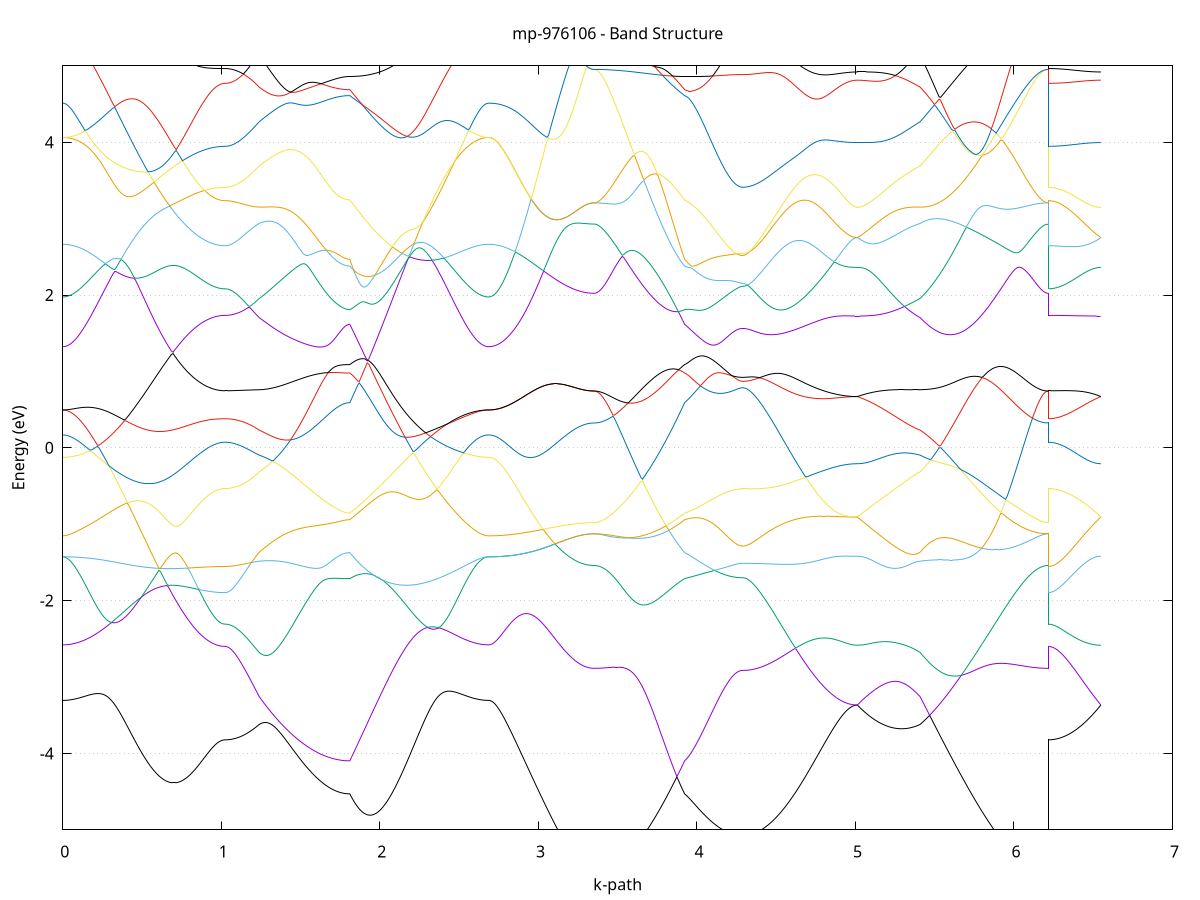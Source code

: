 set title 'mp-976106 - Band Structure'
set xlabel 'k-path'
set ylabel 'Energy (eV)'
set grid y
set yrange [-5:5]
set terminal png size 800,600
set output 'mp-976106_bands_gnuplot.png'
plot '-' using 1:2 with lines notitle, '-' using 1:2 with lines notitle, '-' using 1:2 with lines notitle, '-' using 1:2 with lines notitle, '-' using 1:2 with lines notitle, '-' using 1:2 with lines notitle, '-' using 1:2 with lines notitle, '-' using 1:2 with lines notitle, '-' using 1:2 with lines notitle, '-' using 1:2 with lines notitle, '-' using 1:2 with lines notitle, '-' using 1:2 with lines notitle, '-' using 1:2 with lines notitle, '-' using 1:2 with lines notitle, '-' using 1:2 with lines notitle, '-' using 1:2 with lines notitle, '-' using 1:2 with lines notitle, '-' using 1:2 with lines notitle, '-' using 1:2 with lines notitle, '-' using 1:2 with lines notitle, '-' using 1:2 with lines notitle, '-' using 1:2 with lines notitle, '-' using 1:2 with lines notitle, '-' using 1:2 with lines notitle, '-' using 1:2 with lines notitle, '-' using 1:2 with lines notitle, '-' using 1:2 with lines notitle, '-' using 1:2 with lines notitle, '-' using 1:2 with lines notitle, '-' using 1:2 with lines notitle, '-' using 1:2 with lines notitle, '-' using 1:2 with lines notitle, '-' using 1:2 with lines notitle, '-' using 1:2 with lines notitle, '-' using 1:2 with lines notitle, '-' using 1:2 with lines notitle, '-' using 1:2 with lines notitle, '-' using 1:2 with lines notitle, '-' using 1:2 with lines notitle, '-' using 1:2 with lines notitle, '-' using 1:2 with lines notitle, '-' using 1:2 with lines notitle, '-' using 1:2 with lines notitle, '-' using 1:2 with lines notitle, '-' using 1:2 with lines notitle, '-' using 1:2 with lines notitle, '-' using 1:2 with lines notitle, '-' using 1:2 with lines notitle, '-' using 1:2 with lines notitle, '-' using 1:2 with lines notitle, '-' using 1:2 with lines notitle, '-' using 1:2 with lines notitle, '-' using 1:2 with lines notitle, '-' using 1:2 with lines notitle, '-' using 1:2 with lines notitle, '-' using 1:2 with lines notitle, '-' using 1:2 with lines notitle, '-' using 1:2 with lines notitle, '-' using 1:2 with lines notitle, '-' using 1:2 with lines notitle, '-' using 1:2 with lines notitle, '-' using 1:2 with lines notitle, '-' using 1:2 with lines notitle, '-' using 1:2 with lines notitle
0.000000 -30.850740
0.009937 -30.850740
0.019875 -30.850740
0.029812 -30.850640
0.039749 -30.850540
0.049686 -30.850440
0.059624 -30.850240
0.069561 -30.850040
0.079498 -30.849840
0.089435 -30.849640
0.099373 -30.849340
0.109310 -30.849040
0.119247 -30.848740
0.129184 -30.848440
0.139122 -30.848140
0.149059 -30.847740
0.158996 -30.847340
0.168933 -30.847040
0.178871 -30.846640
0.188808 -30.846240
0.198745 -30.845840
0.208682 -30.845440
0.218620 -30.845040
0.228557 -30.844640
0.238494 -30.844240
0.248431 -30.843940
0.258369 -30.843540
0.268306 -30.843240
0.278243 -30.842940
0.288180 -30.842640
0.298118 -30.842340
0.308055 -30.842140
0.317992 -30.841940
0.327929 -30.842140
0.337867 -30.843940
0.347804 -30.845740
0.357741 -30.847640
0.367678 -30.849440
0.377616 -30.851340
0.387553 -30.853240
0.397490 -30.855140
0.407427 -30.857040
0.417365 -30.858940
0.427302 -30.860940
0.437239 -30.862840
0.447177 -30.864740
0.457114 -30.866740
0.467051 -30.868640
0.476988 -30.870640
0.486926 -30.872540
0.496863 -30.874440
0.506800 -30.876340
0.516737 -30.878240
0.526675 -30.880140
0.536612 -30.882040
0.546549 -30.883940
0.556486 -30.885740
0.566424 -30.887640
0.576361 -30.889440
0.586298 -30.891240
0.596235 -30.893040
0.606173 -30.894740
0.616110 -30.896540
0.626047 -30.898240
0.635984 -30.899940
0.645922 -30.901540
0.655859 -30.903140
0.665796 -30.904740
0.675733 -30.906340
0.685671 -30.907940
0.695608 -30.909440
0.705545 -30.910840
0.715482 -30.912340
0.725420 -30.913740
0.735357 -30.915040
0.745294 -30.916440
0.755231 -30.917640
0.765169 -30.918940
0.775106 -30.920140
0.785043 -30.921340
0.794980 -30.922440
0.804918 -30.923540
0.814855 -30.924540
0.824792 -30.925540
0.834729 -30.926540
0.844667 -30.927440
0.854604 -30.928240
0.864541 -30.929040
0.874479 -30.929840
0.884416 -30.930540
0.894353 -30.931240
0.904290 -30.931840
0.914228 -30.932440
0.924165 -30.932940
0.934102 -30.933440
0.944039 -30.933840
0.953977 -30.934240
0.963914 -30.934540
0.973851 -30.934840
0.983788 -30.935140
0.993726 -30.935240
1.003663 -30.935440
1.013600 -30.935440
1.023537 -30.935540
1.023537 -30.935540
1.033346 -30.935540
1.043154 -30.935540
1.052962 -30.935540
1.062770 -30.935540
1.072578 -30.935540
1.082387 -30.935640
1.092195 -30.935640
1.102003 -30.935740
1.111811 -30.935740
1.121620 -30.935840
1.131428 -30.935940
1.141236 -30.935940
1.151044 -30.936040
1.160853 -30.936040
1.170661 -30.936140
1.180469 -30.936240
1.190277 -30.936240
1.200085 -30.936340
1.209894 -30.936340
1.219702 -30.936340
1.229510 -30.936440
1.239318 -30.936440
1.239318 -30.936440
1.249166 -30.936440
1.259014 -30.936340
1.268862 -30.936340
1.278709 -30.936240
1.288557 -30.936040
1.298405 -30.935840
1.308253 -30.935640
1.318100 -30.935340
1.327948 -30.935040
1.337796 -30.934640
1.347644 -30.934340
1.357491 -30.933840
1.367339 -30.933340
1.377187 -30.932840
1.387035 -30.932340
1.396883 -30.931740
1.406730 -30.931040
1.416578 -30.930440
1.426426 -30.929740
1.436274 -30.928940
1.446121 -30.928140
1.455969 -30.927340
1.465817 -30.926540
1.475665 -30.925640
1.485512 -30.924640
1.495360 -30.923740
1.505208 -30.922740
1.515056 -30.921740
1.524903 -30.920740
1.534751 -30.919740
1.544599 -30.918640
1.554447 -30.917640
1.564294 -30.916540
1.574142 -30.915440
1.583990 -30.914340
1.593838 -30.913240
1.603685 -30.912140
1.613533 -30.911040
1.623381 -30.909940
1.633229 -30.908840
1.643076 -30.907740
1.652924 -30.906740
1.662772 -30.905740
1.672620 -30.904740
1.682468 -30.903840
1.692315 -30.902840
1.702163 -30.902040
1.712011 -30.901240
1.721859 -30.900440
1.731706 -30.899740
1.741554 -30.899140
1.751402 -30.898540
1.761250 -30.898040
1.771097 -30.897640
1.780945 -30.897340
1.790793 -30.897140
1.800641 -30.896940
1.810488 -30.896940
1.810488 -30.896940
1.820447 -30.896840
1.830405 -30.896840
1.840363 -30.896740
1.850322 -30.896540
1.860280 -30.896440
1.870238 -30.896240
1.880196 -30.895940
1.890155 -30.895640
1.900113 -30.895340
1.910071 -30.895040
1.920030 -30.894640
1.929988 -30.894140
1.939946 -30.893740
1.949905 -30.893240
1.959863 -30.892640
1.969821 -30.892040
1.979779 -30.891440
1.989738 -30.890740
1.999696 -30.890040
2.009654 -30.889240
2.019613 -30.888440
2.029571 -30.887640
2.039529 -30.886740
2.049488 -30.885840
2.059446 -30.884840
2.069404 -30.883840
2.079362 -30.882840
2.089321 -30.881740
2.099279 -30.880640
2.109237 -30.879440
2.119196 -30.878240
2.129154 -30.877040
2.139112 -30.875740
2.149071 -30.874440
2.159029 -30.873140
2.168987 -30.871740
2.178945 -30.870340
2.188904 -30.868940
2.198862 -30.867440
2.208820 -30.866040
2.218779 -30.864540
2.228737 -30.862940
2.238695 -30.861440
2.248654 -30.859840
2.258612 -30.858340
2.268570 -30.856740
2.278528 -30.855040
2.288487 -30.853440
2.298445 -30.851840
2.308403 -30.850140
2.318362 -30.848540
2.328320 -30.846840
2.338278 -30.845240
2.348237 -30.843540
2.358195 -30.841940
2.368153 -30.840340
2.378111 -30.838640
2.388070 -30.837040
2.398028 -30.835440
2.407986 -30.836340
2.417945 -30.837440
2.427903 -30.838540
2.437861 -30.839640
2.447820 -30.840640
2.457778 -30.841540
2.467736 -30.842440
2.477694 -30.843240
2.487653 -30.844040
2.497611 -30.844740
2.507569 -30.845440
2.517528 -30.846040
2.527486 -30.846640
2.537444 -30.847140
2.547403 -30.847640
2.557361 -30.848140
2.567319 -30.848540
2.577277 -30.848940
2.587236 -30.849240
2.597194 -30.849540
2.607152 -30.849840
2.617111 -30.850040
2.627069 -30.850240
2.637027 -30.850440
2.646986 -30.850540
2.656944 -30.850640
2.666902 -30.850740
2.676860 -30.850740
2.686819 -30.850740
2.686819 -30.850740
2.696738 -30.850740
2.706658 -30.850540
2.716578 -30.850240
2.726498 -30.849740
2.736417 -30.849240
2.746337 -30.848540
2.756257 -30.847740
2.766176 -30.846740
2.776096 -30.845740
2.786016 -30.844540
2.795936 -30.843240
2.805855 -30.841740
2.815775 -30.840240
2.825695 -30.838540
2.835614 -30.836740
2.845534 -30.834840
2.855454 -30.832840
2.865373 -30.830740
2.875293 -30.831640
2.885213 -30.833640
2.895133 -30.835540
2.905052 -30.837540
2.914972 -30.839540
2.924892 -30.841540
2.934811 -30.843440
2.944731 -30.845440
2.954651 -30.847340
2.964570 -30.849340
2.974490 -30.851240
2.984410 -30.853140
2.994330 -30.854940
3.004249 -30.856840
3.014169 -30.858640
3.024089 -30.860340
3.034008 -30.862140
3.043928 -30.863840
3.053848 -30.865440
3.063767 -30.867140
3.073687 -30.868640
3.083607 -30.870240
3.093527 -30.871740
3.103446 -30.873140
3.113366 -30.874540
3.123286 -30.875940
3.133205 -30.877240
3.143125 -30.878440
3.153045 -30.879640
3.162965 -30.880740
3.172884 -30.881840
3.182804 -30.882940
3.192724 -30.883940
3.202643 -30.884840
3.212563 -30.885640
3.222483 -30.886540
3.232402 -30.887240
3.242322 -30.887940
3.252242 -30.888540
3.262162 -30.889140
3.272081 -30.889640
3.282001 -30.890140
3.291921 -30.890540
3.301840 -30.890840
3.311760 -30.891140
3.321680 -30.891340
3.331599 -30.891540
3.341519 -30.891640
3.351439 -30.891640
3.351439 -30.891640
3.361287 -30.891640
3.371134 -30.891640
3.380982 -30.891640
3.390830 -30.891640
3.400678 -30.891540
3.410525 -30.891540
3.420373 -30.891540
3.430221 -30.891540
3.440069 -30.891540
3.449916 -30.891440
3.459764 -30.891440
3.469612 -30.891440
3.479460 -30.891440
3.489307 -30.891440
3.499155 -30.891440
3.509003 -30.891440
3.518851 -30.891440
3.528699 -30.891440
3.538546 -30.891440
3.548394 -30.891540
3.558242 -30.891540
3.568090 -30.891540
3.577937 -30.891640
3.587785 -30.891740
3.597633 -30.891840
3.607481 -30.891940
3.617328 -30.892040
3.627176 -30.892140
3.637024 -30.892240
3.646872 -30.892440
3.656719 -30.892640
3.666567 -30.892740
3.676415 -30.892940
3.686263 -30.893140
3.696110 -30.893340
3.705958 -30.893540
3.715806 -30.893740
3.725654 -30.893940
3.735501 -30.894140
3.745349 -30.894440
3.755197 -30.894640
3.765045 -30.894840
3.774892 -30.895040
3.784740 -30.895240
3.794588 -30.895540
3.804436 -30.895740
3.814284 -30.895940
3.824131 -30.896040
3.833979 -30.896240
3.843827 -30.896440
3.853675 -30.896540
3.863522 -30.896640
3.873370 -30.896740
3.883218 -30.896840
3.893066 -30.896940
3.902913 -30.896940
3.912761 -30.896940
3.922609 -30.896940
3.922609 -30.896940
3.932492 -30.896940
3.942375 -30.896940
3.952257 -30.896940
3.962140 -30.896840
3.972023 -30.896840
3.981906 -30.896840
3.991789 -30.896940
4.001671 -30.896940
4.011554 -30.896940
4.021437 -30.896940
4.031320 -30.897040
4.041203 -30.897040
4.051086 -30.897140
4.060968 -30.897240
4.070851 -30.897340
4.080734 -30.897440
4.090617 -30.897540
4.100500 -30.897640
4.110383 -30.897740
4.120265 -30.897840
4.130148 -30.897940
4.140031 -30.898040
4.149914 -30.898240
4.159797 -30.898340
4.169680 -30.898440
4.179562 -30.898540
4.189445 -30.898740
4.199328 -30.898840
4.209211 -30.898940
4.219094 -30.899040
4.228977 -30.899140
4.238859 -30.899140
4.248742 -30.899240
4.258625 -30.899240
4.268508 -30.899340
4.278391 -30.899340
4.288274 -30.899340
4.288274 -30.899340
4.298188 -30.899340
4.308102 -30.899340
4.318017 -30.899240
4.327931 -30.899240
4.337846 -30.899140
4.347760 -30.899140
4.357674 -30.899040
4.367589 -30.898940
4.377503 -30.898840
4.387417 -30.898740
4.397332 -30.898540
4.407246 -30.898440
4.417161 -30.898240
4.427075 -30.898140
4.436989 -30.897940
4.446904 -30.897740
4.456818 -30.897540
4.466733 -30.897340
4.476647 -30.897140
4.486561 -30.896940
4.496476 -30.896640
4.506390 -30.896440
4.516304 -30.896140
4.526219 -30.895940
4.536133 -30.895640
4.546048 -30.895440
4.555962 -30.895140
4.565876 -30.894840
4.575791 -30.894540
4.585705 -30.894240
4.595620 -30.893940
4.605534 -30.893740
4.615448 -30.893440
4.625363 -30.893140
4.635277 -30.892840
4.645191 -30.892540
4.655106 -30.892240
4.665020 -30.891940
4.674935 -30.891640
4.684849 -30.891340
4.694763 -30.891040
4.704678 -30.890740
4.714592 -30.890440
4.724507 -30.890140
4.734421 -30.889940
4.744335 -30.889640
4.754250 -30.889340
4.764164 -30.889040
4.774079 -30.888840
4.783993 -30.888540
4.793907 -30.888340
4.803822 -30.888140
4.813736 -30.887840
4.823650 -30.887640
4.833565 -30.887440
4.843479 -30.887240
4.853394 -30.887040
4.863308 -30.886840
4.873222 -30.886640
4.883137 -30.886540
4.893051 -30.886340
4.902966 -30.886240
4.912880 -30.886140
4.922794 -30.885940
4.932709 -30.885840
4.942623 -30.885740
4.952537 -30.885640
4.962452 -30.885640
4.972366 -30.885540
4.982281 -30.885440
4.992195 -30.885440
5.002109 -30.885340
5.012024 -30.885240
5.012024 -30.885240
5.021929 -30.887340
5.031835 -30.889540
5.041740 -30.891740
5.051646 -30.893940
5.061551 -30.896040
5.071457 -30.898140
5.081363 -30.900240
5.091268 -30.902240
5.101174 -30.904240
5.111079 -30.906140
5.120985 -30.908040
5.130890 -30.909840
5.140796 -30.911640
5.150701 -30.913440
5.160607 -30.915040
5.170512 -30.916640
5.180418 -30.918240
5.190323 -30.919740
5.200229 -30.921240
5.210134 -30.922540
5.220040 -30.923940
5.229946 -30.925140
5.239851 -30.926340
5.249757 -30.927540
5.259662 -30.928540
5.269568 -30.929540
5.279473 -30.930540
5.289379 -30.931340
5.299284 -30.932140
5.309190 -30.932940
5.319095 -30.933540
5.329001 -30.934140
5.338906 -30.934640
5.348812 -30.935140
5.358718 -30.935540
5.368623 -30.935840
5.378529 -30.936140
5.388434 -30.936240
5.398340 -30.936440
5.408245 -30.936440
5.408245 -30.936440
5.418217 -30.936440
5.428190 -30.936440
5.438162 -30.936440
5.448134 -30.936440
5.458107 -30.936340
5.468079 -30.936340
5.478051 -30.936240
5.488024 -30.936140
5.497996 -30.936040
5.507968 -30.935840
5.517940 -30.935740
5.527913 -30.935540
5.537885 -30.935340
5.547857 -30.935140
5.557830 -30.934840
5.567802 -30.934540
5.577774 -30.934240
5.587747 -30.933940
5.597719 -30.933640
5.607691 -30.933240
5.617663 -30.932840
5.627636 -30.932440
5.637608 -30.931940
5.647580 -30.931440
5.657553 -30.930940
5.667525 -30.930440
5.677497 -30.929840
5.687470 -30.929240
5.697442 -30.928640
5.707414 -30.928040
5.717386 -30.927340
5.727359 -30.926740
5.737331 -30.925940
5.747303 -30.925240
5.757276 -30.924540
5.767248 -30.923740
5.777220 -30.922940
5.787193 -30.922140
5.797165 -30.921240
5.807137 -30.920440
5.817110 -30.919540
5.827082 -30.918640
5.837054 -30.917740
5.847026 -30.916840
5.856999 -30.915940
5.866971 -30.914940
5.876943 -30.914040
5.886916 -30.913140
5.896888 -30.912140
5.906860 -30.911140
5.916833 -30.910240
5.926805 -30.909240
5.936777 -30.908340
5.946749 -30.907340
5.956722 -30.906440
5.966694 -30.905540
5.976666 -30.904640
5.986639 -30.903640
5.996611 -30.902840
6.006583 -30.901940
6.016556 -30.901040
6.026528 -30.900240
6.036500 -30.899440
6.046472 -30.898640
6.056445 -30.897940
6.066417 -30.897240
6.076389 -30.896540
6.086362 -30.895940
6.096334 -30.895340
6.106306 -30.894740
6.116279 -30.894240
6.126251 -30.893740
6.136223 -30.893340
6.146195 -30.892940
6.156168 -30.892540
6.166140 -30.892240
6.176112 -30.892040
6.186085 -30.891840
6.196057 -30.891740
6.206029 -30.891640
6.216002 -30.891640
6.216002 -30.935540
6.225775 -30.935440
6.235549 -30.935340
6.245323 -30.935040
6.255097 -30.934740
6.264871 -30.934340
6.274644 -30.933740
6.284418 -30.933140
6.294192 -30.932440
6.303966 -30.931640
6.313740 -30.930740
6.323514 -30.929740
6.333287 -30.928640
6.343061 -30.927540
6.352835 -30.926240
6.362609 -30.924940
6.372383 -30.923540
6.382157 -30.921940
6.391930 -30.920340
6.401704 -30.918740
6.411478 -30.916940
6.421252 -30.915140
6.431026 -30.913140
6.440799 -30.911240
6.450573 -30.909140
6.460347 -30.907040
6.470121 -30.904840
6.479895 -30.902540
6.489669 -30.900240
6.499442 -30.897840
6.509216 -30.895340
6.518990 -30.892840
6.528764 -30.890340
6.538538 -30.887740
6.548312 -30.885240
e
0.000000 -30.807640
0.009937 -30.807640
0.019875 -30.807840
0.029812 -30.807940
0.039749 -30.808240
0.049686 -30.808540
0.059624 -30.808940
0.069561 -30.809440
0.079498 -30.809940
0.089435 -30.810640
0.099373 -30.811240
0.109310 -30.812040
0.119247 -30.812840
0.129184 -30.813740
0.139122 -30.814640
0.149059 -30.815640
0.158996 -30.816740
0.168933 -30.817840
0.178871 -30.819040
0.188808 -30.820240
0.198745 -30.821540
0.208682 -30.822940
0.218620 -30.824340
0.228557 -30.825740
0.238494 -30.827240
0.248431 -30.828740
0.258369 -30.830240
0.268306 -30.831840
0.278243 -30.833540
0.288180 -30.835140
0.298118 -30.836840
0.308055 -30.838640
0.317992 -30.840340
0.327929 -30.841740
0.337867 -30.841640
0.347804 -30.841640
0.357741 -30.841540
0.367678 -30.841540
0.377616 -30.841640
0.387553 -30.841740
0.397490 -30.841940
0.407427 -30.842140
0.417365 -30.842440
0.427302 -30.842740
0.437239 -30.843140
0.447177 -30.843540
0.457114 -30.844040
0.467051 -30.844540
0.476988 -30.845040
0.486926 -30.845740
0.496863 -30.846340
0.506800 -30.847040
0.516737 -30.847740
0.526675 -30.848540
0.536612 -30.849340
0.546549 -30.850140
0.556486 -30.851040
0.566424 -30.851940
0.576361 -30.852840
0.586298 -30.853740
0.596235 -30.854740
0.606173 -30.855740
0.616110 -30.856740
0.626047 -30.857640
0.635984 -30.858640
0.645922 -30.859740
0.655859 -30.860740
0.665796 -30.861740
0.675733 -30.862740
0.685671 -30.863740
0.695608 -30.864740
0.705545 -30.865740
0.715482 -30.866740
0.725420 -30.867640
0.735357 -30.868640
0.745294 -30.869540
0.755231 -30.870440
0.765169 -30.871340
0.775106 -30.872240
0.785043 -30.873140
0.794980 -30.873940
0.804918 -30.874740
0.814855 -30.875540
0.824792 -30.876240
0.834729 -30.877040
0.844667 -30.877740
0.854604 -30.878340
0.864541 -30.878940
0.874479 -30.879540
0.884416 -30.880140
0.894353 -30.880640
0.904290 -30.881140
0.914228 -30.881640
0.924165 -30.882040
0.934102 -30.882440
0.944039 -30.882740
0.953977 -30.883040
0.963914 -30.883340
0.973851 -30.883540
0.983788 -30.883740
0.993726 -30.883840
1.003663 -30.883940
1.013600 -30.884040
1.023537 -30.884040
1.023537 -30.884040
1.033346 -30.883940
1.043154 -30.883540
1.052962 -30.883040
1.062770 -30.882240
1.072578 -30.881240
1.082387 -30.879940
1.092195 -30.878440
1.102003 -30.876740
1.111811 -30.874840
1.121620 -30.872740
1.131428 -30.870340
1.141236 -30.867840
1.151044 -30.865040
1.160853 -30.862040
1.170661 -30.858840
1.180469 -30.855440
1.190277 -30.851840
1.200085 -30.848040
1.209894 -30.844140
1.219702 -30.839940
1.229510 -30.835540
1.239318 -30.831040
1.239318 -30.831040
1.249166 -30.827740
1.259014 -30.824340
1.268862 -30.820740
1.278709 -30.817140
1.288557 -30.815040
1.298405 -30.815340
1.308253 -30.815740
1.318100 -30.816040
1.327948 -30.816440
1.337796 -30.816840
1.347644 -30.817240
1.357491 -30.817640
1.367339 -30.818140
1.377187 -30.818640
1.387035 -30.819040
1.396883 -30.819540
1.406730 -30.820040
1.416578 -30.820640
1.426426 -30.821140
1.436274 -30.821640
1.446121 -30.822240
1.455969 -30.822840
1.465817 -30.823340
1.475665 -30.823940
1.485512 -30.824540
1.495360 -30.825140
1.505208 -30.825840
1.515056 -30.826440
1.524903 -30.827040
1.534751 -30.827740
1.544599 -30.828340
1.554447 -30.829040
1.564294 -30.829640
1.574142 -30.830340
1.583990 -30.831040
1.593838 -30.831640
1.603685 -30.832340
1.613533 -30.833040
1.623381 -30.833740
1.633229 -30.834340
1.643076 -30.835040
1.652924 -30.835740
1.662772 -30.836340
1.672620 -30.836940
1.682468 -30.837540
1.692315 -30.838140
1.702163 -30.838740
1.712011 -30.839240
1.721859 -30.839740
1.731706 -30.840240
1.741554 -30.840640
1.751402 -30.841040
1.761250 -30.841340
1.771097 -30.841540
1.780945 -30.841840
1.790793 -30.841940
1.800641 -30.842040
1.810488 -30.842040
1.810488 -30.842040
1.820447 -30.841140
1.830405 -30.840140
1.840363 -30.839240
1.850322 -30.838240
1.860280 -30.837340
1.870238 -30.836440
1.880196 -30.835540
1.890155 -30.834740
1.900113 -30.833940
1.910071 -30.833040
1.920030 -30.832240
1.929988 -30.831440
1.939946 -30.830740
1.949905 -30.829940
1.959863 -30.829240
1.969821 -30.828540
1.979779 -30.827840
1.989738 -30.827140
1.999696 -30.826440
2.009654 -30.825840
2.019613 -30.825140
2.029571 -30.824540
2.039529 -30.823940
2.049488 -30.823340
2.059446 -30.822840
2.069404 -30.822240
2.079362 -30.821740
2.089321 -30.821140
2.099279 -30.820640
2.109237 -30.820140
2.119196 -30.819640
2.129154 -30.819140
2.139112 -30.818740
2.149071 -30.818240
2.159029 -30.817840
2.168987 -30.817440
2.178945 -30.817040
2.188904 -30.816640
2.198862 -30.816240
2.208820 -30.815840
2.218779 -30.815440
2.228737 -30.815140
2.238695 -30.814740
2.248654 -30.814440
2.258612 -30.814040
2.268570 -30.813740
2.278528 -30.815640
2.288487 -30.817640
2.298445 -30.819540
2.308403 -30.821340
2.318362 -30.823140
2.328320 -30.824840
2.338278 -30.826540
2.348237 -30.828140
2.358195 -30.829640
2.368153 -30.831040
2.378111 -30.832440
2.388070 -30.833840
2.398028 -30.835140
2.407986 -30.833840
2.417945 -30.832340
2.427903 -30.830740
2.437861 -30.829240
2.447820 -30.827740
2.457778 -30.826240
2.467736 -30.824840
2.477694 -30.823440
2.487653 -30.822140
2.497611 -30.820840
2.507569 -30.819540
2.517528 -30.818340
2.527486 -30.817240
2.537444 -30.816140
2.547403 -30.815040
2.557361 -30.814140
2.567319 -30.813140
2.577277 -30.812340
2.587236 -30.811540
2.597194 -30.810840
2.607152 -30.810140
2.617111 -30.809540
2.627069 -30.809040
2.637027 -30.808640
2.646986 -30.808240
2.656944 -30.808040
2.666902 -30.807840
2.676860 -30.807640
2.686819 -30.807640
2.686819 -30.807640
2.696738 -30.807740
2.706658 -30.808040
2.716578 -30.808440
2.726498 -30.809040
2.736417 -30.809840
2.746337 -30.810740
2.756257 -30.811840
2.766176 -30.813040
2.776096 -30.814340
2.786016 -30.815740
2.795936 -30.817240
2.805855 -30.818840
2.815775 -30.820540
2.825695 -30.822240
2.835614 -30.824040
2.845534 -30.825940
2.855454 -30.827740
2.865373 -30.829740
2.875293 -30.831640
2.885213 -30.833640
2.895133 -30.835540
2.905052 -30.837540
2.914972 -30.839540
2.924892 -30.841540
2.934811 -30.843440
2.944731 -30.845440
2.954651 -30.847340
2.964570 -30.849340
2.974490 -30.851240
2.984410 -30.853140
2.994330 -30.854940
3.004249 -30.856840
3.014169 -30.858640
3.024089 -30.860340
3.034008 -30.862140
3.043928 -30.863840
3.053848 -30.865440
3.063767 -30.867140
3.073687 -30.868640
3.083607 -30.870240
3.093527 -30.871740
3.103446 -30.873140
3.113366 -30.874540
3.123286 -30.875940
3.133205 -30.877240
3.143125 -30.878440
3.153045 -30.879640
3.162965 -30.880740
3.172884 -30.881840
3.182804 -30.882940
3.192724 -30.883940
3.202643 -30.884840
3.212563 -30.885640
3.222483 -30.886540
3.232402 -30.887240
3.242322 -30.887940
3.252242 -30.888540
3.262162 -30.889140
3.272081 -30.889640
3.282001 -30.890140
3.291921 -30.890540
3.301840 -30.890840
3.311760 -30.891140
3.321680 -30.891340
3.331599 -30.891540
3.341519 -30.891640
3.351439 -30.891640
3.351439 -30.891640
3.361287 -30.891640
3.371134 -30.891540
3.380982 -30.891440
3.390830 -30.891240
3.400678 -30.891040
3.410525 -30.890740
3.420373 -30.890440
3.430221 -30.890140
3.440069 -30.889740
3.449916 -30.889240
3.459764 -30.888840
3.469612 -30.888240
3.479460 -30.887740
3.489307 -30.887140
3.499155 -30.886440
3.509003 -30.885740
3.518851 -30.885040
3.528699 -30.884340
3.538546 -30.883540
3.548394 -30.882640
3.558242 -30.881840
3.568090 -30.880940
3.577937 -30.880040
3.587785 -30.879040
3.597633 -30.878140
3.607481 -30.877140
3.617328 -30.876140
3.627176 -30.875040
3.637024 -30.874040
3.646872 -30.872940
3.656719 -30.871840
3.666567 -30.870740
3.676415 -30.869640
3.686263 -30.868540
3.696110 -30.867440
3.705958 -30.866240
3.715806 -30.865140
3.725654 -30.863940
3.735501 -30.862840
3.745349 -30.861640
3.755197 -30.860540
3.765045 -30.859340
3.774892 -30.858240
3.784740 -30.857040
3.794588 -30.855940
3.804436 -30.854840
3.814284 -30.853640
3.824131 -30.852540
3.833979 -30.851440
3.843827 -30.850340
3.853675 -30.849240
3.863522 -30.848240
3.873370 -30.847140
3.883218 -30.846140
3.893066 -30.845040
3.902913 -30.844040
3.912761 -30.843040
3.922609 -30.842040
3.922609 -30.842040
3.932492 -30.841640
3.942375 -30.841240
3.952257 -30.840740
3.962140 -30.840340
3.972023 -30.839840
3.981906 -30.839440
3.991789 -30.838940
4.001671 -30.838440
4.011554 -30.837940
4.021437 -30.837440
4.031320 -30.836940
4.041203 -30.836540
4.051086 -30.836040
4.060968 -30.835540
4.070851 -30.835040
4.080734 -30.834640
4.090617 -30.834140
4.100500 -30.833740
4.110383 -30.833240
4.120265 -30.832840
4.130148 -30.832440
4.140031 -30.832040
4.149914 -30.831640
4.159797 -30.831340
4.169680 -30.831040
4.179562 -30.830740
4.189445 -30.830440
4.199328 -30.830140
4.209211 -30.829940
4.219094 -30.829740
4.228977 -30.829540
4.238859 -30.829340
4.248742 -30.829240
4.258625 -30.829140
4.268508 -30.829040
4.278391 -30.829040
4.288274 -30.829040
4.288274 -30.829040
4.298188 -30.829040
4.308102 -30.829140
4.318017 -30.829340
4.327931 -30.829640
4.337846 -30.830040
4.347760 -30.830440
4.357674 -30.831040
4.367589 -30.831640
4.377503 -30.832240
4.387417 -30.833040
4.397332 -30.833840
4.407246 -30.834640
4.417161 -30.835540
4.427075 -30.836540
4.436989 -30.837540
4.446904 -30.838640
4.456818 -30.839740
4.466733 -30.840940
4.476647 -30.842140
4.486561 -30.843340
4.496476 -30.844540
4.506390 -30.845840
4.516304 -30.847140
4.526219 -30.848440
4.536133 -30.849740
4.546048 -30.851140
4.555962 -30.852440
4.565876 -30.853740
4.575791 -30.855040
4.585705 -30.856440
4.595620 -30.857740
4.605534 -30.859040
4.615448 -30.860340
4.625363 -30.861640
4.635277 -30.862840
4.645191 -30.864040
4.655106 -30.865240
4.665020 -30.866440
4.674935 -30.867640
4.684849 -30.868740
4.694763 -30.869840
4.704678 -30.870840
4.714592 -30.871840
4.724507 -30.872840
4.734421 -30.873840
4.744335 -30.874740
4.754250 -30.875540
4.764164 -30.876440
4.774079 -30.877140
4.783993 -30.877940
4.793907 -30.878640
4.803822 -30.879240
4.813736 -30.879940
4.823650 -30.880440
4.833565 -30.881040
4.843479 -30.881540
4.853394 -30.881940
4.863308 -30.882340
4.873222 -30.882740
4.883137 -30.883140
4.893051 -30.883440
4.902966 -30.883740
4.912880 -30.883940
4.922794 -30.884140
4.932709 -30.884340
4.942623 -30.884540
4.952537 -30.884640
4.962452 -30.884840
4.972366 -30.884940
4.982281 -30.884940
4.992195 -30.885040
5.002109 -30.885040
5.012024 -30.885040
5.012024 -30.885040
5.021929 -30.885240
5.031835 -30.885140
5.041740 -30.885040
5.051646 -30.884840
5.061551 -30.884640
5.071457 -30.884340
5.081363 -30.883940
5.091268 -30.883540
5.101174 -30.883040
5.111079 -30.882540
5.120985 -30.881840
5.130890 -30.881140
5.140796 -30.880440
5.150701 -30.879540
5.160607 -30.878640
5.170512 -30.877640
5.180418 -30.876540
5.190323 -30.875440
5.200229 -30.874140
5.210134 -30.872840
5.220040 -30.871440
5.229946 -30.869940
5.239851 -30.868340
5.249757 -30.866740
5.259662 -30.864940
5.269568 -30.863140
5.279473 -30.861240
5.289379 -30.859340
5.299284 -30.857240
5.309190 -30.855140
5.319095 -30.852940
5.329001 -30.850740
5.338906 -30.848440
5.348812 -30.846040
5.358718 -30.843640
5.368623 -30.841140
5.378529 -30.838640
5.388434 -30.836140
5.398340 -30.833640
5.408245 -30.831040
5.408245 -30.831040
5.418217 -30.826240
5.428190 -30.821340
5.438162 -30.816240
5.448134 -30.814840
5.458107 -30.815140
5.468079 -30.815340
5.478051 -30.815640
5.488024 -30.815940
5.497996 -30.816240
5.507968 -30.816540
5.517940 -30.816840
5.527913 -30.817240
5.537885 -30.817640
5.547857 -30.818040
5.557830 -30.818440
5.567802 -30.818940
5.577774 -30.819340
5.587747 -30.819840
5.597719 -30.820440
5.607691 -30.820940
5.617663 -30.821540
5.627636 -30.822140
5.637608 -30.822840
5.647580 -30.823440
5.657553 -30.824240
5.667525 -30.824940
5.677497 -30.825740
5.687470 -30.826540
5.697442 -30.827440
5.707414 -30.828240
5.717386 -30.829240
5.727359 -30.830240
5.737331 -30.831240
5.747303 -30.832240
5.757276 -30.833340
5.767248 -30.834540
5.777220 -30.835640
5.787193 -30.836940
5.797165 -30.838140
5.807137 -30.839440
5.817110 -30.840840
5.827082 -30.842240
5.837054 -30.843640
5.847026 -30.845140
5.856999 -30.846640
5.866971 -30.848140
5.876943 -30.849740
5.886916 -30.851340
5.896888 -30.852940
5.906860 -30.854640
5.916833 -30.856340
5.926805 -30.857940
5.936777 -30.859640
5.946749 -30.861440
5.956722 -30.863140
5.966694 -30.864840
5.976666 -30.866540
5.986639 -30.868240
5.996611 -30.869840
6.006583 -30.871540
6.016556 -30.873140
6.026528 -30.874740
6.036500 -30.876240
6.046472 -30.877740
6.056445 -30.879240
6.066417 -30.880640
6.076389 -30.881940
6.086362 -30.883240
6.096334 -30.884340
6.106306 -30.885540
6.116279 -30.886540
6.126251 -30.887440
6.136223 -30.888340
6.146195 -30.889040
6.156168 -30.889740
6.166140 -30.890340
6.176112 -30.890740
6.186085 -30.891140
6.196057 -30.891440
6.206029 -30.891540
6.216002 -30.891640
6.216002 -30.884040
6.225775 -30.884040
6.235549 -30.884040
6.245323 -30.884040
6.255097 -30.884040
6.264871 -30.884140
6.274644 -30.884140
6.284418 -30.884140
6.294192 -30.884240
6.303966 -30.884240
6.313740 -30.884240
6.323514 -30.884340
6.333287 -30.884340
6.343061 -30.884440
6.352835 -30.884440
6.362609 -30.884540
6.372383 -30.884640
6.382157 -30.884640
6.391930 -30.884740
6.401704 -30.884740
6.411478 -30.884840
6.421252 -30.884840
6.431026 -30.884940
6.440799 -30.884940
6.450573 -30.885040
6.460347 -30.885040
6.470121 -30.885140
6.479895 -30.885140
6.489669 -30.885140
6.499442 -30.885240
6.509216 -30.885240
6.518990 -30.885240
6.528764 -30.885240
6.538538 -30.885240
6.548312 -30.885040
e
0.000000 -30.807640
0.009937 -30.807640
0.019875 -30.807640
0.029812 -30.807740
0.039749 -30.807740
0.049686 -30.807740
0.059624 -30.807840
0.069561 -30.807940
0.079498 -30.808040
0.089435 -30.808140
0.099373 -30.808240
0.109310 -30.808340
0.119247 -30.808440
0.129184 -30.808540
0.139122 -30.808740
0.149059 -30.808840
0.158996 -30.809040
0.168933 -30.809240
0.178871 -30.809340
0.188808 -30.809540
0.198745 -30.809740
0.208682 -30.809940
0.218620 -30.810140
0.228557 -30.810340
0.238494 -30.810540
0.248431 -30.810840
0.258369 -30.811040
0.268306 -30.811240
0.278243 -30.811540
0.288180 -30.811740
0.298118 -30.811940
0.308055 -30.812240
0.317992 -30.812440
0.327929 -30.812640
0.337867 -30.812940
0.347804 -30.813140
0.357741 -30.813440
0.367678 -30.813640
0.377616 -30.813840
0.387553 -30.814140
0.397490 -30.814340
0.407427 -30.814640
0.417365 -30.814840
0.427302 -30.815040
0.437239 -30.815240
0.447177 -30.815440
0.457114 -30.815640
0.467051 -30.815940
0.476988 -30.816140
0.486926 -30.816240
0.496863 -30.816440
0.506800 -30.816640
0.516737 -30.816840
0.526675 -30.817040
0.536612 -30.817140
0.546549 -30.817340
0.556486 -30.817440
0.566424 -30.817540
0.576361 -30.817740
0.586298 -30.817840
0.596235 -30.817940
0.606173 -30.818040
0.616110 -30.818140
0.626047 -30.818240
0.635984 -30.818340
0.645922 -30.818340
0.655859 -30.818440
0.665796 -30.818440
0.675733 -30.818440
0.685671 -30.818540
0.695608 -30.818540
0.705545 -30.818540
0.715482 -30.818540
0.725420 -30.818440
0.735357 -30.818440
0.745294 -30.818440
0.755231 -30.818340
0.765169 -30.818240
0.775106 -30.818140
0.785043 -30.818040
0.794980 -30.817940
0.804918 -30.817840
0.814855 -30.817640
0.824792 -30.817540
0.834729 -30.817340
0.844667 -30.817140
0.854604 -30.816940
0.864541 -30.816640
0.874479 -30.816440
0.884416 -30.816140
0.894353 -30.815840
0.904290 -30.815540
0.914228 -30.815240
0.924165 -30.814940
0.934102 -30.814540
0.944039 -30.814240
0.953977 -30.813840
0.963914 -30.813540
0.973851 -30.813240
0.983788 -30.812940
0.993726 -30.812640
1.003663 -30.812440
1.013600 -30.812340
1.023537 -30.812340
1.023537 -30.812340
1.033346 -30.812340
1.043154 -30.812340
1.052962 -30.812340
1.062770 -30.812340
1.072578 -30.812440
1.082387 -30.812440
1.092195 -30.812440
1.102003 -30.812540
1.111811 -30.812540
1.121620 -30.812640
1.131428 -30.812740
1.141236 -30.812740
1.151044 -30.812840
1.160853 -30.812940
1.170661 -30.813040
1.180469 -30.813140
1.190277 -30.813340
1.200085 -30.813440
1.209894 -30.813540
1.219702 -30.813740
1.229510 -30.813840
1.239318 -30.814040
1.239318 -30.814040
1.249166 -30.814140
1.259014 -30.814340
1.268862 -30.814540
1.278709 -30.814840
1.288557 -30.813440
1.298405 -30.809640
1.308253 -30.805740
1.318100 -30.801840
1.327948 -30.797840
1.337796 -30.793740
1.347644 -30.789540
1.357491 -30.785340
1.367339 -30.781040
1.377187 -30.776740
1.387035 -30.772340
1.396883 -30.767940
1.406730 -30.763540
1.416578 -30.759140
1.426426 -30.754640
1.436274 -30.750240
1.446121 -30.745740
1.455969 -30.741340
1.465817 -30.736940
1.475665 -30.732540
1.485512 -30.728240
1.495360 -30.724040
1.505208 -30.719840
1.515056 -30.715740
1.524903 -30.711740
1.534751 -30.707940
1.544599 -30.704140
1.554447 -30.700540
1.564294 -30.697140
1.574142 -30.693840
1.583990 -30.690740
1.593838 -30.687840
1.603685 -30.685140
1.613533 -30.682540
1.623381 -30.680140
1.633229 -30.678040
1.643076 -30.676040
1.652924 -30.674140
1.662772 -30.672540
1.672620 -30.671040
1.682468 -30.669640
1.692315 -30.668440
1.702163 -30.667340
1.712011 -30.666440
1.721859 -30.665540
1.731706 -30.664840
1.741554 -30.664240
1.751402 -30.663640
1.761250 -30.663240
1.771097 -30.662940
1.780945 -30.662640
1.790793 -30.662440
1.800641 -30.662340
1.810488 -30.662340
1.810488 -30.662340
1.820447 -30.666240
1.830405 -30.670240
1.840363 -30.674240
1.850322 -30.678140
1.860280 -30.682140
1.870238 -30.686040
1.880196 -30.689940
1.890155 -30.693940
1.900113 -30.697840
1.910071 -30.701640
1.920030 -30.705540
1.929988 -30.709340
1.939946 -30.713240
1.949905 -30.716940
1.959863 -30.720740
1.969821 -30.724440
1.979779 -30.728140
1.989738 -30.731840
1.999696 -30.735440
2.009654 -30.739040
2.019613 -30.742540
2.029571 -30.746040
2.039529 -30.749440
2.049488 -30.752840
2.059446 -30.756240
2.069404 -30.759540
2.079362 -30.762740
2.089321 -30.766040
2.099279 -30.769140
2.109237 -30.772240
2.119196 -30.775240
2.129154 -30.778240
2.139112 -30.781140
2.149071 -30.784040
2.159029 -30.786840
2.168987 -30.789640
2.178945 -30.792240
2.188904 -30.794940
2.198862 -30.797440
2.208820 -30.799940
2.218779 -30.802440
2.228737 -30.804740
2.238695 -30.807040
2.248654 -30.809340
2.258612 -30.811440
2.268570 -30.813540
2.278528 -30.813440
2.288487 -30.813140
2.298445 -30.812840
2.308403 -30.812640
2.318362 -30.812340
2.328320 -30.812040
2.338278 -30.811840
2.348237 -30.811540
2.358195 -30.811340
2.368153 -30.811140
2.378111 -30.810840
2.388070 -30.810640
2.398028 -30.810440
2.407986 -30.810240
2.417945 -30.810040
2.427903 -30.809940
2.437861 -30.809740
2.447820 -30.809540
2.457778 -30.809440
2.467736 -30.809240
2.477694 -30.809140
2.487653 -30.808940
2.497611 -30.808840
2.507569 -30.808740
2.517528 -30.808640
2.527486 -30.808440
2.537444 -30.808340
2.547403 -30.808240
2.557361 -30.808240
2.567319 -30.808140
2.577277 -30.808040
2.587236 -30.807940
2.597194 -30.807940
2.607152 -30.807840
2.617111 -30.807840
2.627069 -30.807740
2.637027 -30.807740
2.646986 -30.807740
2.656944 -30.807640
2.666902 -30.807640
2.676860 -30.807640
2.686819 -30.807640
2.686819 -30.807640
2.696738 -30.807740
2.706658 -30.808040
2.716578 -30.808440
2.726498 -30.809040
2.736417 -30.809840
2.746337 -30.810740
2.756257 -30.811840
2.766176 -30.813040
2.776096 -30.814340
2.786016 -30.815740
2.795936 -30.817240
2.805855 -30.818840
2.815775 -30.820540
2.825695 -30.822240
2.835614 -30.824040
2.845534 -30.825940
2.855454 -30.827740
2.865373 -30.829740
2.875293 -30.828540
2.885213 -30.826140
2.895133 -30.823640
2.905052 -30.821140
2.914972 -30.818440
2.924892 -30.815640
2.934811 -30.812740
2.944731 -30.809740
2.954651 -30.806740
2.964570 -30.803540
2.974490 -30.800240
2.984410 -30.796940
2.994330 -30.793440
3.004249 -30.789940
3.014169 -30.786340
3.024089 -30.782640
3.034008 -30.778840
3.043928 -30.775040
3.053848 -30.771140
3.063767 -30.767240
3.073687 -30.763240
3.083607 -30.759140
3.093527 -30.755040
3.103446 -30.750940
3.113366 -30.746740
3.123286 -30.742540
3.133205 -30.738340
3.143125 -30.734140
3.153045 -30.729940
3.162965 -30.725740
3.172884 -30.721540
3.182804 -30.717440
3.192724 -30.713340
3.202643 -30.709340
3.212563 -30.705440
3.222483 -30.701640
3.232402 -30.697940
3.242322 -30.694340
3.252242 -30.690940
3.262162 -30.687740
3.272081 -30.684740
3.282001 -30.682040
3.291921 -30.679640
3.301840 -30.677540
3.311760 -30.675740
3.321680 -30.674240
3.331599 -30.673240
3.341519 -30.672640
3.351439 -30.672440
3.351439 -30.672440
3.361287 -30.672440
3.371134 -30.672440
3.380982 -30.672440
3.390830 -30.672540
3.400678 -30.672640
3.410525 -30.672640
3.420373 -30.672740
3.430221 -30.672740
3.440069 -30.672840
3.449916 -30.672840
3.459764 -30.672840
3.469612 -30.672740
3.479460 -30.672640
3.489307 -30.672540
3.499155 -30.672340
3.509003 -30.672140
3.518851 -30.671840
3.528699 -30.671440
3.538546 -30.671040
3.548394 -30.670540
3.558242 -30.669940
3.568090 -30.669240
3.577937 -30.668440
3.587785 -30.667540
3.597633 -30.666640
3.607481 -30.665540
3.617328 -30.664340
3.627176 -30.663040
3.637024 -30.661640
3.646872 -30.660140
3.656719 -30.658540
3.666567 -30.656840
3.676415 -30.655040
3.686263 -30.653140
3.696110 -30.651040
3.705958 -30.648940
3.715806 -30.646640
3.725654 -30.644240
3.735501 -30.641740
3.745349 -30.639140
3.755197 -30.636440
3.765045 -30.633740
3.774892 -30.630840
3.784740 -30.627840
3.794588 -30.624740
3.804436 -30.621540
3.814284 -30.619940
3.824131 -30.623740
3.833979 -30.627440
3.843827 -30.631240
3.853675 -30.635040
3.863522 -30.638940
3.873370 -30.642740
3.883218 -30.646640
3.893066 -30.650540
3.902913 -30.654440
3.912761 -30.658340
3.922609 -30.662340
3.922609 -30.662340
3.932492 -30.663940
3.942375 -30.665640
3.952257 -30.667340
3.962140 -30.668940
3.972023 -30.670640
3.981906 -30.672140
3.991789 -30.673740
4.001671 -30.675240
4.011554 -30.676640
4.021437 -30.677940
4.031320 -30.679140
4.041203 -30.680340
4.051086 -30.681440
4.060968 -30.682440
4.070851 -30.683340
4.080734 -30.684240
4.090617 -30.684940
4.100500 -30.685640
4.110383 -30.686240
4.120265 -30.686740
4.130148 -30.687240
4.140031 -30.687540
4.149914 -30.687940
4.159797 -30.688140
4.169680 -30.688340
4.179562 -30.688540
4.189445 -30.688640
4.199328 -30.688740
4.209211 -30.688840
4.219094 -30.688940
4.228977 -30.688940
4.238859 -30.688940
4.248742 -30.688940
4.258625 -30.688940
4.268508 -30.688940
4.278391 -30.688940
4.288274 -30.688940
4.288274 -30.688940
4.298188 -30.689040
4.308102 -30.689340
4.318017 -30.689940
4.327931 -30.690740
4.337846 -30.691740
4.347760 -30.692940
4.357674 -30.694340
4.367589 -30.696040
4.377503 -30.697940
4.387417 -30.699940
4.397332 -30.702240
4.407246 -30.704740
4.417161 -30.707440
4.427075 -30.710240
4.436989 -30.713340
4.446904 -30.716540
4.456818 -30.719940
4.466733 -30.723440
4.476647 -30.727040
4.486561 -30.730840
4.496476 -30.734640
4.506390 -30.738640
4.516304 -30.742740
4.526219 -30.746840
4.536133 -30.751040
4.546048 -30.755240
4.555962 -30.759540
4.565876 -30.763840
4.575791 -30.768140
4.585705 -30.772440
4.595620 -30.776740
4.605534 -30.781040
4.615448 -30.785340
4.625363 -30.789640
4.635277 -30.793840
4.645191 -30.798040
4.655106 -30.802140
4.665020 -30.806240
4.674935 -30.810240
4.684849 -30.814240
4.694763 -30.818040
4.704678 -30.821840
4.714592 -30.825640
4.724507 -30.829240
4.734421 -30.832840
4.744335 -30.836240
4.754250 -30.839640
4.764164 -30.842840
4.774079 -30.846040
4.783993 -30.849040
4.793907 -30.852040
4.803822 -30.854840
4.813736 -30.857540
4.823650 -30.860140
4.833565 -30.862640
4.843479 -30.864940
4.853394 -30.867240
4.863308 -30.869340
4.873222 -30.871340
4.883137 -30.873140
4.893051 -30.874840
4.902966 -30.876440
4.912880 -30.877840
4.922794 -30.879240
4.932709 -30.880340
4.942623 -30.881440
4.952537 -30.882340
4.962452 -30.883140
4.972366 -30.883740
4.982281 -30.884240
4.992195 -30.884640
5.002109 -30.884940
5.012024 -30.885040
5.012024 -30.885040
5.021929 -30.882740
5.031835 -30.880440
5.041740 -30.878140
5.051646 -30.875740
5.061551 -30.873340
5.071457 -30.870840
5.081363 -30.868440
5.091268 -30.865940
5.101174 -30.863540
5.111079 -30.861040
5.120985 -30.858640
5.130890 -30.856140
5.140796 -30.853740
5.150701 -30.851240
5.160607 -30.848840
5.170512 -30.846440
5.180418 -30.844140
5.190323 -30.841840
5.200229 -30.839540
5.210134 -30.837440
5.220040 -30.835240
5.229946 -30.833140
5.239851 -30.831140
5.249757 -30.829240
5.259662 -30.827440
5.269568 -30.825740
5.279473 -30.824040
5.289379 -30.822540
5.299284 -30.821140
5.309190 -30.819840
5.319095 -30.818640
5.329001 -30.817640
5.338906 -30.816640
5.348812 -30.815840
5.358718 -30.815240
5.368623 -30.814740
5.378529 -30.814340
5.388434 -30.814140
5.398340 -30.814040
5.408245 -30.814040
5.408245 -30.814040
5.418217 -30.814240
5.428190 -30.814440
5.438162 -30.814640
5.448134 -30.810940
5.458107 -30.805540
5.468079 -30.799940
5.478051 -30.794240
5.488024 -30.788340
5.497996 -30.782340
5.507968 -30.776240
5.517940 -30.770040
5.527913 -30.763740
5.537885 -30.757340
5.547857 -30.750840
5.557830 -30.744540
5.567802 -30.742840
5.577774 -30.741140
5.587747 -30.739340
5.597719 -30.737540
5.607691 -30.735840
5.617663 -30.734040
5.627636 -30.732240
5.637608 -30.730440
5.647580 -30.728640
5.657553 -30.726940
5.667525 -30.725140
5.677497 -30.723340
5.687470 -30.721540
5.697442 -30.719840
5.707414 -30.718040
5.717386 -30.716340
5.727359 -30.714640
5.737331 -30.712840
5.747303 -30.711140
5.757276 -30.709540
5.767248 -30.707840
5.777220 -30.706240
5.787193 -30.704640
5.797165 -30.703040
5.807137 -30.701440
5.817110 -30.699940
5.827082 -30.698440
5.837054 -30.696940
5.847026 -30.695540
5.856999 -30.694140
5.866971 -30.692740
5.876943 -30.691440
5.886916 -30.690140
5.896888 -30.688940
5.906860 -30.687740
5.916833 -30.686540
5.926805 -30.685440
5.936777 -30.684340
5.946749 -30.683340
5.956722 -30.682340
5.966694 -30.681440
5.976666 -30.680640
5.986639 -30.679740
5.996611 -30.679040
6.006583 -30.678240
6.016556 -30.677640
6.026528 -30.676940
6.036500 -30.676440
6.046472 -30.675840
6.056445 -30.675440
6.066417 -30.674940
6.076389 -30.674540
6.086362 -30.674240
6.096334 -30.673940
6.106306 -30.673640
6.116279 -30.673440
6.126251 -30.673240
6.136223 -30.673040
6.146195 -30.672840
6.156168 -30.672740
6.166140 -30.672640
6.176112 -30.672540
6.186085 -30.672540
6.196057 -30.672440
6.206029 -30.672440
6.216002 -30.672440
6.216002 -30.812340
6.225775 -30.812440
6.235549 -30.812740
6.245323 -30.813240
6.255097 -30.813940
6.264871 -30.814940
6.274644 -30.816040
6.284418 -30.817340
6.294192 -30.818740
6.303966 -30.820340
6.313740 -30.822140
6.323514 -30.824040
6.333287 -30.826140
6.343061 -30.828240
6.352835 -30.830540
6.362609 -30.832940
6.372383 -30.835340
6.382157 -30.837940
6.391930 -30.840540
6.401704 -30.843240
6.411478 -30.845940
6.421252 -30.848640
6.431026 -30.851440
6.440799 -30.854240
6.450573 -30.857140
6.460347 -30.859940
6.470121 -30.862840
6.479895 -30.865640
6.489669 -30.868440
6.499442 -30.871340
6.509216 -30.874140
6.518990 -30.876940
6.528764 -30.879640
6.538538 -30.882340
6.548312 -30.885040
e
0.000000 -30.707440
0.009937 -30.707440
0.019875 -30.707440
0.029812 -30.707540
0.039749 -30.707640
0.049686 -30.707640
0.059624 -30.707740
0.069561 -30.707940
0.079498 -30.708040
0.089435 -30.708140
0.099373 -30.708340
0.109310 -30.708540
0.119247 -30.708640
0.129184 -30.708840
0.139122 -30.709040
0.149059 -30.709240
0.158996 -30.709440
0.168933 -30.709640
0.178871 -30.709840
0.188808 -30.709940
0.198745 -30.710140
0.208682 -30.710240
0.218620 -30.710440
0.228557 -30.710540
0.238494 -30.710540
0.248431 -30.710640
0.258369 -30.710640
0.268306 -30.710640
0.278243 -30.710540
0.288180 -30.710440
0.298118 -30.710240
0.308055 -30.710040
0.317992 -30.709740
0.327929 -30.709340
0.337867 -30.708940
0.347804 -30.708540
0.357741 -30.707940
0.367678 -30.707340
0.377616 -30.706640
0.387553 -30.705940
0.397490 -30.705140
0.407427 -30.704140
0.417365 -30.703240
0.427302 -30.702140
0.437239 -30.701040
0.447177 -30.699740
0.457114 -30.698440
0.467051 -30.697140
0.476988 -30.695640
0.486926 -30.694140
0.496863 -30.692540
0.506800 -30.690840
0.516737 -30.689140
0.526675 -30.687340
0.536612 -30.685540
0.546549 -30.683640
0.556486 -30.681640
0.566424 -30.679640
0.576361 -30.677540
0.586298 -30.675440
0.596235 -30.673340
0.606173 -30.671140
0.616110 -30.668940
0.626047 -30.666640
0.635984 -30.664440
0.645922 -30.662140
0.655859 -30.659840
0.665796 -30.657440
0.675733 -30.655140
0.685671 -30.652740
0.695608 -30.650440
0.705545 -30.653040
0.715482 -30.660140
0.725420 -30.667140
0.735357 -30.673940
0.745294 -30.680540
0.755231 -30.687040
0.765169 -30.693340
0.775106 -30.699440
0.785043 -30.705440
0.794980 -30.711140
0.804918 -30.716740
0.814855 -30.722040
0.824792 -30.727240
0.834729 -30.732240
0.844667 -30.736940
0.854604 -30.741540
0.864541 -30.745840
0.874479 -30.749940
0.884416 -30.753840
0.894353 -30.757540
0.904290 -30.761040
0.914228 -30.764240
0.924165 -30.767240
0.934102 -30.770040
0.944039 -30.772540
0.953977 -30.774840
0.963914 -30.776840
0.973851 -30.778540
0.983788 -30.779940
0.993726 -30.781140
1.003663 -30.781940
1.013600 -30.782440
1.023537 -30.782640
1.023537 -30.782640
1.033346 -30.782540
1.043154 -30.782440
1.052962 -30.782340
1.062770 -30.782040
1.072578 -30.781740
1.082387 -30.781440
1.092195 -30.781040
1.102003 -30.780540
1.111811 -30.779940
1.121620 -30.779340
1.131428 -30.778640
1.141236 -30.777940
1.151044 -30.777140
1.160853 -30.776340
1.170661 -30.775440
1.180469 -30.774440
1.190277 -30.773440
1.200085 -30.772340
1.209894 -30.771240
1.219702 -30.770140
1.229510 -30.768940
1.239318 -30.767640
1.239318 -30.767640
1.249166 -30.766740
1.259014 -30.765540
1.268862 -30.764240
1.278709 -30.762740
1.288557 -30.761140
1.298405 -30.759340
1.308253 -30.757440
1.318100 -30.755440
1.327948 -30.753240
1.337796 -30.750840
1.347644 -30.748440
1.357491 -30.745840
1.367339 -30.743140
1.377187 -30.740340
1.387035 -30.737440
1.396883 -30.734440
1.406730 -30.731240
1.416578 -30.728040
1.426426 -30.724640
1.436274 -30.721240
1.446121 -30.717740
1.455969 -30.714040
1.465817 -30.710340
1.475665 -30.706540
1.485512 -30.702640
1.495360 -30.698740
1.505208 -30.694740
1.515056 -30.690640
1.524903 -30.686440
1.534751 -30.682140
1.544599 -30.677840
1.554447 -30.673540
1.564294 -30.669140
1.574142 -30.664640
1.583990 -30.660140
1.593838 -30.655540
1.603685 -30.650940
1.613533 -30.646340
1.623381 -30.641740
1.633229 -30.637140
1.643076 -30.632440
1.652924 -30.627840
1.662772 -30.623240
1.672620 -30.618740
1.682468 -30.614240
1.692315 -30.609840
1.702163 -30.605540
1.712011 -30.601440
1.721859 -30.597540
1.731706 -30.593840
1.741554 -30.590440
1.751402 -30.587340
1.761250 -30.584640
1.771097 -30.582440
1.780945 -30.580640
1.790793 -30.579340
1.800641 -30.578540
1.810488 -30.578240
1.810488 -30.578240
1.820447 -30.574440
1.830405 -30.570640
1.840363 -30.566840
1.850322 -30.563140
1.860280 -30.559440
1.870238 -30.555940
1.880196 -30.552540
1.890155 -30.549240
1.900113 -30.546040
1.910071 -30.543140
1.920030 -30.540340
1.929988 -30.537740
1.939946 -30.535740
1.949905 -30.537540
1.959863 -30.539540
1.969821 -30.541540
1.979779 -30.543640
1.989738 -30.545740
1.999696 -30.547940
2.009654 -30.550240
2.019613 -30.552640
2.029571 -30.555140
2.039529 -30.557640
2.049488 -30.560140
2.059446 -30.562840
2.069404 -30.565540
2.079362 -30.568240
2.089321 -30.571040
2.099279 -30.573840
2.109237 -30.576740
2.119196 -30.579740
2.129154 -30.582640
2.139112 -30.585640
2.149071 -30.588640
2.159029 -30.591740
2.168987 -30.594840
2.178945 -30.597940
2.188904 -30.601040
2.198862 -30.604140
2.208820 -30.607340
2.218779 -30.610440
2.228737 -30.613640
2.238695 -30.616740
2.248654 -30.619940
2.258612 -30.623040
2.268570 -30.626140
2.278528 -30.629240
2.288487 -30.632340
2.298445 -30.635440
2.308403 -30.638540
2.318362 -30.641540
2.328320 -30.644540
2.338278 -30.647440
2.348237 -30.650440
2.358195 -30.653240
2.368153 -30.656140
2.378111 -30.658940
2.388070 -30.661640
2.398028 -30.664340
2.407986 -30.667040
2.417945 -30.669540
2.427903 -30.672140
2.437861 -30.674540
2.447820 -30.676940
2.457778 -30.679240
2.467736 -30.681540
2.477694 -30.683640
2.487653 -30.685740
2.497611 -30.687740
2.507569 -30.689740
2.517528 -30.691540
2.527486 -30.693340
2.537444 -30.694940
2.547403 -30.696540
2.557361 -30.697940
2.567319 -30.699340
2.577277 -30.700640
2.587236 -30.701840
2.597194 -30.702940
2.607152 -30.703840
2.617111 -30.704640
2.627069 -30.705440
2.637027 -30.706040
2.646986 -30.706540
2.656944 -30.706940
2.666902 -30.707240
2.676860 -30.707340
2.686819 -30.707440
2.686819 -30.707440
2.696738 -30.707340
2.706658 -30.707040
2.716578 -30.706540
2.726498 -30.705940
2.736417 -30.705140
2.746337 -30.704140
2.756257 -30.702940
2.766176 -30.701640
2.776096 -30.700240
2.786016 -30.698640
2.795936 -30.697040
2.805855 -30.695240
2.815775 -30.693440
2.825695 -30.691540
2.835614 -30.689540
2.845534 -30.687540
2.855454 -30.685440
2.865373 -30.683240
2.875293 -30.681140
2.885213 -30.678940
2.895133 -30.676740
2.905052 -30.674440
2.914972 -30.672240
2.924892 -30.669940
2.934811 -30.667740
2.944731 -30.665440
2.954651 -30.663240
2.964570 -30.661040
2.974490 -30.658840
2.984410 -30.656640
2.994330 -30.654440
3.004249 -30.652340
3.014169 -30.650240
3.024089 -30.648140
3.034008 -30.646040
3.043928 -30.644040
3.053848 -30.642140
3.063767 -30.640140
3.073687 -30.638240
3.083607 -30.636440
3.093527 -30.634640
3.103446 -30.632940
3.113366 -30.631240
3.123286 -30.629640
3.133205 -30.628040
3.143125 -30.626540
3.153045 -30.625040
3.162965 -30.623640
3.172884 -30.622340
3.182804 -30.621040
3.192724 -30.619840
3.202643 -30.618640
3.212563 -30.617640
3.222483 -30.616640
3.232402 -30.615640
3.242322 -30.614840
3.252242 -30.614040
3.262162 -30.613340
3.272081 -30.612640
3.282001 -30.612040
3.291921 -30.611540
3.301840 -30.611140
3.311760 -30.610840
3.321680 -30.610540
3.331599 -30.610340
3.341519 -30.610240
3.351439 -30.610240
3.351439 -30.610240
3.361287 -30.610140
3.371134 -30.610040
3.380982 -30.609940
3.390830 -30.609740
3.400678 -30.609440
3.410525 -30.609140
3.420373 -30.608740
3.430221 -30.608240
3.440069 -30.607740
3.449916 -30.607140
3.459764 -30.606540
3.469612 -30.605840
3.479460 -30.605040
3.489307 -30.604140
3.499155 -30.603240
3.509003 -30.602340
3.518851 -30.601340
3.528699 -30.600240
3.538546 -30.599040
3.548394 -30.597840
3.558242 -30.596540
3.568090 -30.595140
3.577937 -30.593640
3.587785 -30.592140
3.597633 -30.590640
3.607481 -30.588940
3.617328 -30.587240
3.627176 -30.585440
3.637024 -30.583540
3.646872 -30.581640
3.656719 -30.579640
3.666567 -30.577540
3.676415 -30.575340
3.686263 -30.575740
3.696110 -30.578840
3.705958 -30.581940
3.715806 -30.585040
3.725654 -30.588340
3.735501 -30.591640
3.745349 -30.594940
3.755197 -30.598440
3.765045 -30.601940
3.774892 -30.605440
3.784740 -30.609040
3.794588 -30.612640
3.804436 -30.616240
3.814284 -30.618240
3.824131 -30.614940
3.833979 -30.611540
3.843827 -30.608040
3.853675 -30.604440
3.863522 -30.600840
3.873370 -30.597140
3.883218 -30.593440
3.893066 -30.589740
3.902913 -30.585940
3.912761 -30.582140
3.922609 -30.578240
3.922609 -30.578240
3.932492 -30.576740
3.942375 -30.575440
3.952257 -30.574340
3.962140 -30.573540
3.972023 -30.573040
3.981906 -30.572740
3.991789 -30.572740
4.001671 -30.573040
4.011554 -30.573440
4.021437 -30.574140
4.031320 -30.575040
4.041203 -30.576040
4.051086 -30.577140
4.060968 -30.578440
4.070851 -30.579740
4.080734 -30.581040
4.090617 -30.582440
4.100500 -30.583840
4.110383 -30.585240
4.120265 -30.586640
4.130148 -30.588040
4.140031 -30.589440
4.149914 -30.590740
4.159797 -30.592040
4.169680 -30.593240
4.179562 -30.594440
4.189445 -30.595540
4.199328 -30.596540
4.209211 -30.597440
4.219094 -30.598340
4.228977 -30.599040
4.238859 -30.599740
4.248742 -30.600240
4.258625 -30.600640
4.268508 -30.600940
4.278391 -30.601140
4.288274 -30.601140
4.288274 -30.601140
4.298188 -30.601140
4.308102 -30.601040
4.318017 -30.600840
4.327931 -30.600640
4.337846 -30.600340
4.347760 -30.599940
4.357674 -30.599540
4.367589 -30.599040
4.377503 -30.598540
4.387417 -30.597940
4.397332 -30.597440
4.407246 -30.596940
4.417161 -30.596440
4.427075 -30.596040
4.436989 -30.595740
4.446904 -30.595740
4.456818 -30.596040
4.466733 -30.596840
4.476647 -30.598340
4.486561 -30.600640
4.496476 -30.603640
4.506390 -30.607440
4.516304 -30.611640
4.526219 -30.616340
4.536133 -30.621240
4.546048 -30.626240
4.555962 -30.631340
4.565876 -30.636540
4.575791 -30.641840
4.585705 -30.647040
4.595620 -30.652240
4.605534 -30.657340
4.615448 -30.662540
4.625363 -30.667540
4.635277 -30.672540
4.645191 -30.677540
4.655106 -30.682440
4.665020 -30.687240
4.674935 -30.691940
4.684849 -30.696540
4.694763 -30.701140
4.704678 -30.705540
4.714592 -30.709940
4.724507 -30.714240
4.734421 -30.718340
4.744335 -30.722440
4.754250 -30.726340
4.764164 -30.730240
4.774079 -30.733940
4.783993 -30.737540
4.793907 -30.741040
4.803822 -30.744340
4.813736 -30.747640
4.823650 -30.750740
4.833565 -30.753740
4.843479 -30.756540
4.853394 -30.759240
4.863308 -30.761840
4.873222 -30.764240
4.883137 -30.766440
4.893051 -30.768540
4.902966 -30.770540
4.912880 -30.772340
4.922794 -30.773940
4.932709 -30.775440
4.942623 -30.776740
4.952537 -30.777840
4.962452 -30.778840
4.972366 -30.779640
4.982281 -30.780240
4.992195 -30.780640
5.002109 -30.780940
5.012024 -30.781040
5.012024 -30.781040
5.021929 -30.781040
5.031835 -30.780940
5.041740 -30.780840
5.051646 -30.780640
5.061551 -30.780540
5.071457 -30.780340
5.081363 -30.780040
5.091268 -30.779840
5.101174 -30.779540
5.111079 -30.779240
5.120985 -30.778940
5.130890 -30.778640
5.140796 -30.778240
5.150701 -30.777940
5.160607 -30.777640
5.170512 -30.777240
5.180418 -30.776940
5.190323 -30.776540
5.200229 -30.776140
5.210134 -30.775840
5.220040 -30.775440
5.229946 -30.775140
5.239851 -30.774740
5.249757 -30.774440
5.259662 -30.774040
5.269568 -30.773740
5.279473 -30.773340
5.289379 -30.773040
5.299284 -30.772640
5.309190 -30.772340
5.319095 -30.771940
5.329001 -30.771640
5.338906 -30.771240
5.348812 -30.770840
5.358718 -30.770340
5.368623 -30.769940
5.378529 -30.769440
5.388434 -30.768940
5.398340 -30.768340
5.408245 -30.767640
5.408245 -30.767640
5.418217 -30.766340
5.428190 -30.765040
5.438162 -30.763640
5.448134 -30.762240
5.458107 -30.760740
5.468079 -30.759240
5.478051 -30.757740
5.488024 -30.756140
5.497996 -30.754540
5.507968 -30.752940
5.517940 -30.751340
5.527913 -30.749640
5.537885 -30.748040
5.547857 -30.746340
5.557830 -30.744240
5.567802 -30.737640
5.577774 -30.730940
5.587747 -30.724140
5.597719 -30.717340
5.607691 -30.710540
5.617663 -30.703740
5.627636 -30.696940
5.637608 -30.690040
5.647580 -30.683240
5.657553 -30.676440
5.667525 -30.669640
5.677497 -30.662940
5.687470 -30.656340
5.697442 -30.649740
5.707414 -30.643240
5.717386 -30.636840
5.727359 -30.630540
5.737331 -30.624340
5.747303 -30.618240
5.757276 -30.612340
5.767248 -30.606540
5.777220 -30.600940
5.787193 -30.595440
5.797165 -30.590040
5.807137 -30.584940
5.817110 -30.579940
5.827082 -30.575140
5.837054 -30.570440
5.847026 -30.569040
5.856999 -30.571040
5.866971 -30.573040
5.876943 -30.575040
5.886916 -30.576940
5.896888 -30.578840
5.906860 -30.580740
5.916833 -30.582540
5.926805 -30.584340
5.936777 -30.586140
5.946749 -30.587740
5.956722 -30.589440
5.966694 -30.591040
5.976666 -30.592540
5.986639 -30.594040
5.996611 -30.595440
6.006583 -30.596740
6.016556 -30.598040
6.026528 -30.599240
6.036500 -30.600440
6.046472 -30.601540
6.056445 -30.602540
6.066417 -30.603540
6.076389 -30.604440
6.086362 -30.605240
6.096334 -30.605940
6.106306 -30.606640
6.116279 -30.607340
6.126251 -30.607840
6.136223 -30.608340
6.146195 -30.608840
6.156168 -30.609140
6.166140 -30.609540
6.176112 -30.609740
6.186085 -30.609940
6.196057 -30.610040
6.206029 -30.610140
6.216002 -30.610240
6.216002 -30.782640
6.225775 -30.782640
6.235549 -30.782640
6.245323 -30.782540
6.255097 -30.782540
6.264871 -30.782540
6.274644 -30.782440
6.284418 -30.782440
6.294192 -30.782440
6.303966 -30.782340
6.313740 -30.782340
6.323514 -30.782240
6.333287 -30.782140
6.343061 -30.782140
6.352835 -30.782040
6.362609 -30.781940
6.372383 -30.781840
6.382157 -30.781840
6.391930 -30.781740
6.401704 -30.781640
6.411478 -30.781640
6.421252 -30.781540
6.431026 -30.781440
6.440799 -30.781440
6.450573 -30.781340
6.460347 -30.781240
6.470121 -30.781240
6.479895 -30.781140
6.489669 -30.781140
6.499442 -30.781140
6.509216 -30.781040
6.518990 -30.781040
6.528764 -30.781040
6.538538 -30.781040
6.548312 -30.781040
e
0.000000 -30.707440
0.009937 -30.707340
0.019875 -30.706940
0.029812 -30.706340
0.039749 -30.705440
0.049686 -30.704340
0.059624 -30.703040
0.069561 -30.701440
0.079498 -30.699640
0.089435 -30.697540
0.099373 -30.695240
0.109310 -30.692640
0.119247 -30.689940
0.129184 -30.686940
0.139122 -30.683640
0.149059 -30.680240
0.158996 -30.676540
0.168933 -30.672640
0.178871 -30.668440
0.188808 -30.664140
0.198745 -30.659540
0.208682 -30.654840
0.218620 -30.649840
0.228557 -30.644740
0.238494 -30.639340
0.248431 -30.633840
0.258369 -30.628140
0.268306 -30.622140
0.278243 -30.616140
0.288180 -30.609840
0.298118 -30.603440
0.308055 -30.596840
0.317992 -30.590140
0.327929 -30.583240
0.337867 -30.576240
0.347804 -30.569040
0.357741 -30.561840
0.367678 -30.554340
0.377616 -30.546840
0.387553 -30.539240
0.397490 -30.531440
0.407427 -30.523640
0.417365 -30.515740
0.427302 -30.509140
0.437239 -30.508140
0.447177 -30.507140
0.457114 -30.506040
0.467051 -30.505040
0.476988 -30.504040
0.486926 -30.503040
0.496863 -30.502040
0.506800 -30.501040
0.516737 -30.500040
0.526675 -30.505440
0.536612 -30.514240
0.546549 -30.523040
0.556486 -30.531740
0.566424 -30.540440
0.576361 -30.549040
0.586298 -30.557640
0.596235 -30.566140
0.606173 -30.574540
0.616110 -30.582940
0.626047 -30.591140
0.635984 -30.599340
0.645922 -30.607340
0.655859 -30.615240
0.665796 -30.623040
0.675733 -30.630740
0.685671 -30.638340
0.695608 -30.645740
0.705545 -30.648040
0.715482 -30.645640
0.725420 -30.643340
0.735357 -30.641040
0.745294 -30.638640
0.755231 -30.636340
0.765169 -30.634140
0.775106 -30.631840
0.785043 -30.629640
0.794980 -30.627440
0.804918 -30.625340
0.814855 -30.623240
0.824792 -30.621240
0.834729 -30.619240
0.844667 -30.617340
0.854604 -30.615540
0.864541 -30.613740
0.874479 -30.612040
0.884416 -30.610440
0.894353 -30.608840
0.904290 -30.607440
0.914228 -30.606140
0.924165 -30.604840
0.934102 -30.603740
0.944039 -30.602640
0.953977 -30.601740
0.963914 -30.600940
0.973851 -30.600240
0.983788 -30.599740
0.993726 -30.599240
1.003663 -30.598940
1.013600 -30.598740
1.023537 -30.598740
1.023537 -30.598740
1.033346 -30.598640
1.043154 -30.598640
1.052962 -30.598540
1.062770 -30.598440
1.072578 -30.598340
1.082387 -30.598140
1.092195 -30.598040
1.102003 -30.597740
1.111811 -30.597540
1.121620 -30.597240
1.131428 -30.596940
1.141236 -30.596640
1.151044 -30.596240
1.160853 -30.595840
1.170661 -30.595440
1.180469 -30.595040
1.190277 -30.594540
1.200085 -30.594040
1.209894 -30.593540
1.219702 -30.593040
1.229510 -30.592440
1.239318 -30.591840
1.239318 -30.591840
1.249166 -30.591440
1.259014 -30.591140
1.268862 -30.590740
1.278709 -30.590440
1.288557 -30.590240
1.298405 -30.589940
1.308253 -30.589740
1.318100 -30.589540
1.327948 -30.589340
1.337796 -30.589240
1.347644 -30.589040
1.357491 -30.588840
1.367339 -30.588740
1.377187 -30.588540
1.387035 -30.588340
1.396883 -30.588140
1.406730 -30.587940
1.416578 -30.587740
1.426426 -30.587440
1.436274 -30.587040
1.446121 -30.586740
1.455969 -30.586240
1.465817 -30.585740
1.475665 -30.585140
1.485512 -30.584440
1.495360 -30.583640
1.505208 -30.582840
1.515056 -30.581840
1.524903 -30.580640
1.534751 -30.579440
1.544599 -30.578040
1.554447 -30.576540
1.564294 -30.574840
1.574142 -30.572940
1.583990 -30.570940
1.593838 -30.568840
1.603685 -30.566440
1.613533 -30.564040
1.623381 -30.561440
1.633229 -30.558740
1.643076 -30.555940
1.652924 -30.553040
1.662772 -30.550040
1.672620 -30.547040
1.682468 -30.544040
1.692315 -30.541040
1.702163 -30.538140
1.712011 -30.535340
1.721859 -30.532540
1.731706 -30.529940
1.741554 -30.528140
1.751402 -30.526940
1.761250 -30.525440
1.771097 -30.523740
1.780945 -30.521840
1.790793 -30.520040
1.800641 -30.519140
1.810488 -30.518940
1.810488 -30.518940
1.820447 -30.519840
1.830405 -30.520740
1.840363 -30.521740
1.850322 -30.522740
1.860280 -30.523840
1.870238 -30.525040
1.880196 -30.526340
1.890155 -30.527740
1.900113 -30.529140
1.910071 -30.530740
1.920030 -30.532340
1.929988 -30.533940
1.939946 -30.535440
1.949905 -30.533240
1.959863 -30.531140
1.969821 -30.529340
1.979779 -30.527640
1.989738 -30.526140
1.999696 -30.524740
2.009654 -30.523440
2.019613 -30.522340
2.029571 -30.521340
2.039529 -30.520340
2.049488 -30.519540
2.059446 -30.518840
2.069404 -30.518740
2.079362 -30.523940
2.089321 -30.529140
2.099279 -30.534240
2.109237 -30.539340
2.119196 -30.544440
2.129154 -30.549440
2.139112 -30.554440
2.149071 -30.559340
2.159029 -30.564240
2.168987 -30.569040
2.178945 -30.573840
2.188904 -30.578540
2.198862 -30.583240
2.208820 -30.587840
2.218779 -30.592340
2.228737 -30.596840
2.238695 -30.601240
2.248654 -30.605640
2.258612 -30.609840
2.268570 -30.614040
2.278528 -30.618240
2.288487 -30.622240
2.298445 -30.626240
2.308403 -30.630140
2.318362 -30.633940
2.328320 -30.637740
2.338278 -30.641340
2.348237 -30.644940
2.358195 -30.648440
2.368153 -30.651840
2.378111 -30.655140
2.388070 -30.658340
2.398028 -30.661440
2.407986 -30.664440
2.417945 -30.667440
2.427903 -30.670240
2.437861 -30.673040
2.447820 -30.675640
2.457778 -30.678240
2.467736 -30.680640
2.477694 -30.682940
2.487653 -30.685240
2.497611 -30.687340
2.507569 -30.689440
2.517528 -30.691340
2.527486 -30.693140
2.537444 -30.694840
2.547403 -30.696440
2.557361 -30.697940
2.567319 -30.699340
2.577277 -30.700640
2.587236 -30.701740
2.597194 -30.702840
2.607152 -30.703840
2.617111 -30.704640
2.627069 -30.705340
2.637027 -30.706040
2.646986 -30.706540
2.656944 -30.706940
2.666902 -30.707240
2.676860 -30.707340
2.686819 -30.707440
2.686819 -30.707440
2.696738 -30.707340
2.706658 -30.707040
2.716578 -30.706540
2.726498 -30.705940
2.736417 -30.705140
2.746337 -30.704140
2.756257 -30.702940
2.766176 -30.701640
2.776096 -30.700240
2.786016 -30.698640
2.795936 -30.697040
2.805855 -30.695240
2.815775 -30.693440
2.825695 -30.691540
2.835614 -30.689540
2.845534 -30.687540
2.855454 -30.685440
2.865373 -30.683240
2.875293 -30.681140
2.885213 -30.678940
2.895133 -30.676740
2.905052 -30.674440
2.914972 -30.672240
2.924892 -30.669940
2.934811 -30.667740
2.944731 -30.665440
2.954651 -30.663240
2.964570 -30.661040
2.974490 -30.658840
2.984410 -30.656640
2.994330 -30.654440
3.004249 -30.652340
3.014169 -30.650240
3.024089 -30.648140
3.034008 -30.646040
3.043928 -30.644040
3.053848 -30.642140
3.063767 -30.640140
3.073687 -30.638240
3.083607 -30.636440
3.093527 -30.634640
3.103446 -30.632940
3.113366 -30.631240
3.123286 -30.629640
3.133205 -30.628040
3.143125 -30.626540
3.153045 -30.625040
3.162965 -30.623640
3.172884 -30.622340
3.182804 -30.621040
3.192724 -30.619840
3.202643 -30.618640
3.212563 -30.617640
3.222483 -30.616640
3.232402 -30.615640
3.242322 -30.614840
3.252242 -30.614040
3.262162 -30.613340
3.272081 -30.612640
3.282001 -30.612040
3.291921 -30.611540
3.301840 -30.611140
3.311760 -30.610840
3.321680 -30.610540
3.331599 -30.610340
3.341519 -30.610240
3.351439 -30.610240
3.351439 -30.610240
3.361287 -30.610140
3.371134 -30.609940
3.380982 -30.609640
3.390830 -30.609240
3.400678 -30.608640
3.410525 -30.608040
3.420373 -30.607240
3.430221 -30.606340
3.440069 -30.605440
3.449916 -30.604340
3.459764 -30.603240
3.469612 -30.601940
3.479460 -30.600640
3.489307 -30.599340
3.499155 -30.597840
3.509003 -30.596340
3.518851 -30.594840
3.528699 -30.593240
3.538546 -30.591540
3.548394 -30.589940
3.558242 -30.588140
3.568090 -30.586440
3.577937 -30.584640
3.587785 -30.582840
3.597633 -30.581040
3.607481 -30.579140
3.617328 -30.577340
3.627176 -30.575440
3.637024 -30.573540
3.646872 -30.571640
3.656719 -30.569740
3.666567 -30.570040
3.676415 -30.572840
3.686263 -30.573140
3.696110 -30.570840
3.705958 -30.568440
3.715806 -30.565940
3.725654 -30.563440
3.735501 -30.560740
3.745349 -30.558040
3.755197 -30.555340
3.765045 -30.552440
3.774892 -30.549540
3.784740 -30.546540
3.794588 -30.543440
3.804436 -30.541040
3.814284 -30.539140
3.824131 -30.537240
3.833979 -30.535440
3.843827 -30.533540
3.853675 -30.531640
3.863522 -30.529740
3.873370 -30.527840
3.883218 -30.525940
3.893066 -30.524040
3.902913 -30.522140
3.912761 -30.520140
3.922609 -30.518940
3.922609 -30.518940
3.932492 -30.519440
3.942375 -30.519840
3.952257 -30.519940
3.962140 -30.519840
3.972023 -30.519440
3.981906 -30.518740
3.991789 -30.517740
4.001671 -30.516540
4.011554 -30.515240
4.021437 -30.513640
4.031320 -30.512040
4.041203 -30.510340
4.051086 -30.508540
4.060968 -30.506840
4.070851 -30.505140
4.080734 -30.503640
4.090617 -30.502240
4.100500 -30.501140
4.110383 -30.500140
4.120265 -30.499240
4.130148 -30.498440
4.140031 -30.497640
4.149914 -30.497040
4.159797 -30.496340
4.169680 -30.495840
4.179562 -30.495340
4.189445 -30.494840
4.199328 -30.494440
4.209211 -30.494040
4.219094 -30.493740
4.228977 -30.493440
4.238859 -30.493240
4.248742 -30.493040
4.258625 -30.492840
4.268508 -30.492740
4.278391 -30.492740
4.288274 -30.492640
4.288274 -30.492640
4.298188 -30.493340
4.308102 -30.495140
4.318017 -30.497740
4.327931 -30.500740
4.337846 -30.504040
4.347760 -30.507440
4.357674 -30.510740
4.367589 -30.514040
4.377503 -30.517240
4.387417 -30.520840
4.397332 -30.526640
4.407246 -30.532340
4.417161 -30.537940
4.427075 -30.543340
4.436989 -30.548640
4.446904 -30.553640
4.456818 -30.558140
4.466733 -30.562140
4.476647 -30.565440
4.486561 -30.567840
4.496476 -30.569340
4.506390 -30.570140
4.516304 -30.570340
4.526219 -30.570140
4.536133 -30.569540
4.546048 -30.568740
4.555962 -30.567740
4.565876 -30.566640
4.575791 -30.565440
4.585705 -30.564140
4.595620 -30.562840
4.605534 -30.561440
4.615448 -30.560140
4.625363 -30.558740
4.635277 -30.557240
4.645191 -30.555840
4.655106 -30.554440
4.665020 -30.553040
4.674935 -30.551640
4.684849 -30.550240
4.694763 -30.548840
4.704678 -30.547540
4.714592 -30.546140
4.724507 -30.544840
4.734421 -30.543540
4.744335 -30.542340
4.754250 -30.541140
4.764164 -30.539940
4.774079 -30.538740
4.783993 -30.537640
4.793907 -30.536540
4.803822 -30.535540
4.813736 -30.534440
4.823650 -30.533540
4.833565 -30.532640
4.843479 -30.531840
4.853394 -30.531040
4.863308 -30.530340
4.873222 -30.529640
4.883137 -30.528940
4.893051 -30.528240
4.902966 -30.527640
4.912880 -30.527140
4.922794 -30.526540
4.932709 -30.526140
4.942623 -30.525640
4.952537 -30.525340
4.962452 -30.524940
4.972366 -30.524740
4.982281 -30.524540
4.992195 -30.524340
5.002109 -30.524240
5.012024 -30.524240
5.012024 -30.524240
5.021929 -30.526540
5.031835 -30.528940
5.041740 -30.531340
5.051646 -30.533840
5.061551 -30.536240
5.071457 -30.538640
5.081363 -30.541140
5.091268 -30.543640
5.101174 -30.546040
5.111079 -30.548540
5.120985 -30.551040
5.130890 -30.553440
5.140796 -30.555840
5.150701 -30.558240
5.160607 -30.560640
5.170512 -30.562940
5.180418 -30.565240
5.190323 -30.567440
5.200229 -30.569640
5.210134 -30.571740
5.220040 -30.573840
5.229946 -30.575740
5.239851 -30.577640
5.249757 -30.579440
5.259662 -30.581140
5.269568 -30.582740
5.279473 -30.584240
5.289379 -30.585640
5.299284 -30.586940
5.309190 -30.588040
5.319095 -30.589040
5.329001 -30.589940
5.338906 -30.590740
5.348812 -30.591340
5.358718 -30.591740
5.368623 -30.592040
5.378529 -30.592240
5.388434 -30.592240
5.398340 -30.592140
5.408245 -30.591840
5.408245 -30.591840
5.418217 -30.591240
5.428190 -30.590640
5.438162 -30.589940
5.448134 -30.589240
5.458107 -30.588540
5.468079 -30.587840
5.478051 -30.587040
5.488024 -30.586340
5.497996 -30.585540
5.507968 -30.584740
5.517940 -30.583840
5.527913 -30.583040
5.537885 -30.582140
5.547857 -30.581340
5.557830 -30.580440
5.567802 -30.579540
5.577774 -30.578640
5.587747 -30.577640
5.597719 -30.576740
5.607691 -30.575840
5.617663 -30.574840
5.627636 -30.573840
5.637608 -30.572940
5.647580 -30.571940
5.657553 -30.570940
5.667525 -30.569940
5.677497 -30.568940
5.687470 -30.567940
5.697442 -30.566940
5.707414 -30.566040
5.717386 -30.565040
5.727359 -30.564040
5.737331 -30.563040
5.747303 -30.562040
5.757276 -30.561040
5.767248 -30.560040
5.777220 -30.559040
5.787193 -30.558140
5.797165 -30.558640
5.807137 -30.560740
5.817110 -30.562840
5.827082 -30.564940
5.837054 -30.567040
5.847026 -30.566040
5.856999 -30.561740
5.866971 -30.557640
5.876943 -30.553740
5.886916 -30.550040
5.896888 -30.548140
5.906860 -30.547340
5.916833 -30.546540
5.926805 -30.548940
5.936777 -30.553340
5.946749 -30.557540
5.956722 -30.561540
5.966694 -30.565440
5.976666 -30.569140
5.986639 -30.572640
5.996611 -30.575940
6.006583 -30.579140
6.016556 -30.582140
6.026528 -30.585040
6.036500 -30.587640
6.046472 -30.590140
6.056445 -30.592540
6.066417 -30.594740
6.076389 -30.596740
6.086362 -30.598640
6.096334 -30.600440
6.106306 -30.602040
6.116279 -30.603440
6.126251 -30.604740
6.136223 -30.605840
6.146195 -30.606940
6.156168 -30.607740
6.166140 -30.608540
6.176112 -30.609140
6.186085 -30.609640
6.196057 -30.609940
6.206029 -30.610140
6.216002 -30.610240
6.216002 -30.598740
6.225775 -30.598640
6.235549 -30.598240
6.245323 -30.597740
6.255097 -30.597040
6.264871 -30.596040
6.274644 -30.594940
6.284418 -30.593640
6.294192 -30.592140
6.303966 -30.590540
6.313740 -30.588740
6.323514 -30.586740
6.333287 -30.584640
6.343061 -30.582440
6.352835 -30.580140
6.362609 -30.577740
6.372383 -30.575240
6.382157 -30.572640
6.391930 -30.569940
6.401704 -30.567240
6.411478 -30.564440
6.421252 -30.561640
6.431026 -30.558740
6.440799 -30.555840
6.450573 -30.552940
6.460347 -30.550040
6.470121 -30.547140
6.479895 -30.544240
6.489669 -30.541340
6.499442 -30.538440
6.509216 -30.535540
6.518990 -30.532640
6.528764 -30.529840
6.538538 -30.527040
6.548312 -30.524240
e
0.000000 -30.539540
0.009937 -30.539540
0.019875 -30.539540
0.029812 -30.539340
0.039749 -30.539240
0.049686 -30.539040
0.059624 -30.538740
0.069561 -30.538440
0.079498 -30.538140
0.089435 -30.537740
0.099373 -30.537340
0.109310 -30.536940
0.119247 -30.536440
0.129184 -30.535940
0.139122 -30.535340
0.149059 -30.534740
0.158996 -30.534140
0.168933 -30.533440
0.178871 -30.532740
0.188808 -30.532040
0.198745 -30.531240
0.208682 -30.530440
0.218620 -30.529640
0.228557 -30.528840
0.238494 -30.527940
0.248431 -30.527140
0.258369 -30.526240
0.268306 -30.525240
0.278243 -30.524340
0.288180 -30.523440
0.298118 -30.522440
0.308055 -30.521440
0.317992 -30.520440
0.327929 -30.519440
0.337867 -30.518440
0.347804 -30.517440
0.357741 -30.516440
0.367678 -30.515440
0.377616 -30.514340
0.387553 -30.513340
0.397490 -30.512340
0.407427 -30.511240
0.417365 -30.510240
0.427302 -30.507740
0.437239 -30.499640
0.447177 -30.491440
0.457114 -30.483240
0.467051 -30.475040
0.476988 -30.466740
0.486926 -30.470140
0.496863 -30.478940
0.506800 -30.487840
0.516737 -30.496640
0.526675 -30.499040
0.536612 -30.498140
0.546549 -30.497140
0.556486 -30.496240
0.566424 -30.495240
0.576361 -30.494340
0.586298 -30.493440
0.596235 -30.492540
0.606173 -30.491640
0.616110 -30.490740
0.626047 -30.489940
0.635984 -30.489140
0.645922 -30.488240
0.655859 -30.487440
0.665796 -30.486740
0.675733 -30.485940
0.685671 -30.485140
0.695608 -30.484440
0.705545 -30.483740
0.715482 -30.483040
0.725420 -30.482340
0.735357 -30.481740
0.745294 -30.481040
0.755231 -30.480440
0.765169 -30.479840
0.775106 -30.479240
0.785043 -30.478740
0.794980 -30.478140
0.804918 -30.477640
0.814855 -30.477140
0.824792 -30.476740
0.834729 -30.476240
0.844667 -30.475840
0.854604 -30.475440
0.864541 -30.475040
0.874479 -30.474740
0.884416 -30.474340
0.894353 -30.474040
0.904290 -30.473740
0.914228 -30.473440
0.924165 -30.473240
0.934102 -30.473040
0.944039 -30.472840
0.953977 -30.472640
0.963914 -30.472440
0.973851 -30.472340
0.983788 -30.472240
0.993726 -30.472140
1.003663 -30.472140
1.013600 -30.472040
1.023537 -30.472040
1.023537 -30.472040
1.033346 -30.472140
1.043154 -30.472140
1.052962 -30.472340
1.062770 -30.472540
1.072578 -30.472740
1.082387 -30.473140
1.092195 -30.473440
1.102003 -30.473940
1.111811 -30.474340
1.121620 -30.474940
1.131428 -30.475540
1.141236 -30.476140
1.151044 -30.476840
1.160853 -30.477640
1.170661 -30.478440
1.180469 -30.479340
1.190277 -30.480240
1.200085 -30.481240
1.209894 -30.482240
1.219702 -30.483240
1.229510 -30.484440
1.239318 -30.485540
1.239318 -30.485540
1.249166 -30.486440
1.259014 -30.487340
1.268862 -30.488240
1.278709 -30.489240
1.288557 -30.490140
1.298405 -30.491240
1.308253 -30.492240
1.318100 -30.493340
1.327948 -30.494340
1.337796 -30.495440
1.347644 -30.496640
1.357491 -30.497740
1.367339 -30.498940
1.377187 -30.500040
1.387035 -30.501240
1.396883 -30.502440
1.406730 -30.503640
1.416578 -30.504840
1.426426 -30.506140
1.436274 -30.507340
1.446121 -30.508540
1.455969 -30.509740
1.465817 -30.510940
1.475665 -30.512240
1.485512 -30.513440
1.495360 -30.514640
1.505208 -30.515740
1.515056 -30.516940
1.524903 -30.518140
1.534751 -30.519240
1.544599 -30.520340
1.554447 -30.521440
1.564294 -30.522440
1.574142 -30.523440
1.583990 -30.524440
1.593838 -30.525340
1.603685 -30.526240
1.613533 -30.527040
1.623381 -30.527740
1.633229 -30.528440
1.643076 -30.529040
1.652924 -30.529640
1.662772 -30.530040
1.672620 -30.530340
1.682468 -30.530540
1.692315 -30.530640
1.702163 -30.530540
1.712011 -30.530340
1.721859 -30.529840
1.731706 -30.529140
1.741554 -30.527640
1.751402 -30.525440
1.761250 -30.523540
1.771097 -30.521940
1.780945 -30.520640
1.790793 -30.519740
1.800641 -30.518640
1.810488 -30.518040
1.810488 -30.518040
1.820447 -30.515940
1.830405 -30.513840
1.840363 -30.511540
1.850322 -30.509240
1.860280 -30.506740
1.870238 -30.504240
1.880196 -30.501440
1.890155 -30.498640
1.900113 -30.495540
1.910071 -30.492340
1.920030 -30.488840
1.929988 -30.485240
1.939946 -30.481440
1.949905 -30.477340
1.959863 -30.473140
1.969821 -30.468840
1.979779 -30.470740
1.989738 -30.476140
1.999696 -30.481540
2.009654 -30.486940
2.019613 -30.492340
2.029571 -30.497640
2.039529 -30.502940
2.049488 -30.508240
2.059446 -30.513540
2.069404 -30.518140
2.079362 -30.517540
2.089321 -30.517040
2.099279 -30.516640
2.109237 -30.516240
2.119196 -30.515940
2.129154 -30.515740
2.139112 -30.515540
2.149071 -30.515440
2.159029 -30.515340
2.168987 -30.515340
2.178945 -30.515440
2.188904 -30.515540
2.198862 -30.515640
2.208820 -30.515840
2.218779 -30.516040
2.228737 -30.516240
2.238695 -30.516640
2.248654 -30.516940
2.258612 -30.517340
2.268570 -30.517740
2.278528 -30.518140
2.288487 -30.518640
2.298445 -30.519140
2.308403 -30.519640
2.318362 -30.520240
2.328320 -30.520840
2.338278 -30.521440
2.348237 -30.522040
2.358195 -30.522740
2.368153 -30.523340
2.378111 -30.524040
2.388070 -30.524740
2.398028 -30.525440
2.407986 -30.526140
2.417945 -30.526840
2.427903 -30.527540
2.437861 -30.528240
2.447820 -30.528940
2.457778 -30.529640
2.467736 -30.530340
2.477694 -30.531040
2.487653 -30.531740
2.497611 -30.532440
2.507569 -30.533040
2.517528 -30.533740
2.527486 -30.534340
2.537444 -30.534940
2.547403 -30.535440
2.557361 -30.535940
2.567319 -30.536540
2.577277 -30.536940
2.587236 -30.537440
2.597194 -30.537840
2.607152 -30.538140
2.617111 -30.538540
2.627069 -30.538740
2.637027 -30.539040
2.646986 -30.539240
2.656944 -30.539340
2.666902 -30.539540
2.676860 -30.539540
2.686819 -30.539540
2.686819 -30.539540
2.696738 -30.539540
2.706658 -30.539540
2.716578 -30.539540
2.726498 -30.539540
2.736417 -30.539540
2.746337 -30.539440
2.756257 -30.539440
2.766176 -30.539340
2.776096 -30.539340
2.786016 -30.539240
2.795936 -30.539240
2.805855 -30.539140
2.815775 -30.539040
2.825695 -30.538940
2.835614 -30.538840
2.845534 -30.538740
2.855454 -30.538640
2.865373 -30.538540
2.875293 -30.538440
2.885213 -30.538340
2.895133 -30.538240
2.905052 -30.538140
2.914972 -30.538040
2.924892 -30.537940
2.934811 -30.537740
2.944731 -30.537640
2.954651 -30.537540
2.964570 -30.537340
2.974490 -30.537240
2.984410 -30.537140
2.994330 -30.536940
3.004249 -30.536840
3.014169 -30.536640
3.024089 -30.536540
3.034008 -30.536440
3.043928 -30.536240
3.053848 -30.536140
3.063767 -30.536040
3.073687 -30.535840
3.083607 -30.535740
3.093527 -30.535640
3.103446 -30.535440
3.113366 -30.535340
3.123286 -30.535240
3.133205 -30.535140
3.143125 -30.534940
3.153045 -30.534840
3.162965 -30.534740
3.172884 -30.534640
3.182804 -30.534540
3.192724 -30.534440
3.202643 -30.534340
3.212563 -30.534240
3.222483 -30.534140
3.232402 -30.534140
3.242322 -30.534040
3.252242 -30.533940
3.262162 -30.533940
3.272081 -30.533840
3.282001 -30.533840
3.291921 -30.533740
3.301840 -30.533740
3.311760 -30.533740
3.321680 -30.533640
3.331599 -30.533640
3.341519 -30.533640
3.351439 -30.533640
3.351439 -30.533640
3.361287 -30.533640
3.371134 -30.533740
3.380982 -30.533740
3.390830 -30.533940
3.400678 -30.534040
3.410525 -30.534240
3.420373 -30.534440
3.430221 -30.534740
3.440069 -30.535040
3.449916 -30.535440
3.459764 -30.535840
3.469612 -30.536340
3.479460 -30.536940
3.489307 -30.537640
3.499155 -30.538440
3.509003 -30.539340
3.518851 -30.540340
3.528699 -30.541440
3.538546 -30.542640
3.548394 -30.544040
3.558242 -30.545540
3.568090 -30.547140
3.577937 -30.548940
3.587785 -30.550740
3.597633 -30.552840
3.607481 -30.554940
3.617328 -30.557140
3.627176 -30.559540
3.637024 -30.561940
3.646872 -30.564540
3.656719 -30.567240
3.666567 -30.567740
3.676415 -30.565840
3.686263 -30.563940
3.696110 -30.562040
3.705958 -30.560040
3.715806 -30.558140
3.725654 -30.556240
3.735501 -30.554340
3.745349 -30.552440
3.755197 -30.550540
3.765045 -30.548640
3.774892 -30.546740
3.784740 -30.544840
3.794588 -30.542940
3.804436 -30.540340
3.814284 -30.537140
3.824131 -30.533840
3.833979 -30.530440
3.843827 -30.527040
3.853675 -30.523540
3.863522 -30.519940
3.873370 -30.516340
3.883218 -30.516240
3.893066 -30.516840
3.902913 -30.517540
3.912761 -30.518240
3.922609 -30.518040
3.922609 -30.518040
3.932492 -30.516940
3.942375 -30.515740
3.952257 -30.514440
3.962140 -30.513240
3.972023 -30.512040
3.981906 -30.510940
3.991789 -30.509740
4.001671 -30.508640
4.011554 -30.507440
4.021437 -30.506340
4.031320 -30.505240
4.041203 -30.504140
4.051086 -30.503040
4.060968 -30.501940
4.070851 -30.500740
4.080734 -30.499440
4.090617 -30.497940
4.100500 -30.496440
4.110383 -30.494740
4.120265 -30.493040
4.130148 -30.491440
4.140031 -30.489740
4.149914 -30.488140
4.159797 -30.486640
4.169680 -30.485240
4.179562 -30.483840
4.189445 -30.482640
4.199328 -30.481440
4.209211 -30.480440
4.219094 -30.479440
4.228977 -30.478640
4.238859 -30.477940
4.248742 -30.477340
4.258625 -30.476940
4.268508 -30.476640
4.278391 -30.476440
4.288274 -30.476340
4.288274 -30.476340
4.298188 -30.477240
4.308102 -30.479740
4.318017 -30.483340
4.327931 -30.487840
4.337846 -30.492840
4.347760 -30.498140
4.357674 -30.503640
4.367589 -30.509340
4.377503 -30.515040
4.387417 -30.520240
4.397332 -30.523140
4.407246 -30.525940
4.417161 -30.528440
4.427075 -30.530840
4.436989 -30.533040
4.446904 -30.535140
4.456818 -30.536940
4.466733 -30.538640
4.476647 -30.540140
4.486561 -30.541440
4.496476 -30.542640
4.506390 -30.543640
4.516304 -30.544540
4.526219 -30.545340
4.536133 -30.545940
4.546048 -30.546440
4.555962 -30.546840
4.565876 -30.547140
4.575791 -30.547240
4.585705 -30.547340
4.595620 -30.547340
4.605534 -30.547240
4.615448 -30.547040
4.625363 -30.546840
4.635277 -30.546440
4.645191 -30.546140
4.655106 -30.545640
4.665020 -30.545140
4.674935 -30.544640
4.684849 -30.544040
4.694763 -30.543440
4.704678 -30.542740
4.714592 -30.542040
4.724507 -30.541340
4.734421 -30.540640
4.744335 -30.539840
4.754250 -30.539040
4.764164 -30.538240
4.774079 -30.537440
4.783993 -30.536640
4.793907 -30.535840
4.803822 -30.534940
4.813736 -30.534140
4.823650 -30.533340
4.833565 -30.532540
4.843479 -30.531740
4.853394 -30.530840
4.863308 -30.530140
4.873222 -30.529340
4.883137 -30.528640
4.893051 -30.528040
4.902966 -30.527440
4.912880 -30.526840
4.922794 -30.526340
4.932709 -30.525940
4.942623 -30.525540
4.952537 -30.525240
4.962452 -30.524940
4.972366 -30.524640
4.982281 -30.524440
4.992195 -30.524340
5.002109 -30.524240
5.012024 -30.524240
5.012024 -30.524240
5.021929 -30.521940
5.031835 -30.519740
5.041740 -30.517540
5.051646 -30.515440
5.061551 -30.513340
5.071457 -30.511340
5.081363 -30.509440
5.091268 -30.507640
5.101174 -30.505840
5.111079 -30.504140
5.120985 -30.502440
5.130890 -30.500840
5.140796 -30.499340
5.150701 -30.497940
5.160607 -30.496540
5.170512 -30.495240
5.180418 -30.493940
5.190323 -30.492740
5.200229 -30.491640
5.210134 -30.490640
5.220040 -30.489640
5.229946 -30.488740
5.239851 -30.487840
5.249757 -30.487140
5.259662 -30.486440
5.269568 -30.485740
5.279473 -30.485240
5.289379 -30.484740
5.299284 -30.484340
5.309190 -30.483940
5.319095 -30.483740
5.329001 -30.483540
5.338906 -30.483440
5.348812 -30.483440
5.358718 -30.483540
5.368623 -30.483740
5.378529 -30.484040
5.388434 -30.484440
5.398340 -30.484940
5.408245 -30.485540
5.408245 -30.485540
5.418217 -30.486840
5.428190 -30.488140
5.438162 -30.489440
5.448134 -30.490840
5.458107 -30.492240
5.468079 -30.493740
5.478051 -30.495240
5.488024 -30.496740
5.497996 -30.498340
5.507968 -30.500040
5.517940 -30.501740
5.527913 -30.503440
5.537885 -30.505140
5.547857 -30.506940
5.557830 -30.508840
5.567802 -30.510640
5.577774 -30.512540
5.587747 -30.514440
5.597719 -30.516440
5.607691 -30.518340
5.617663 -30.520340
5.627636 -30.522340
5.637608 -30.524440
5.647580 -30.526540
5.657553 -30.528540
5.667525 -30.530640
5.677497 -30.532740
5.687470 -30.534940
5.697442 -30.537040
5.707414 -30.539240
5.717386 -30.541340
5.727359 -30.543540
5.737331 -30.545640
5.747303 -30.547840
5.757276 -30.550040
5.767248 -30.552140
5.777220 -30.554340
5.787193 -30.556440
5.797165 -30.557140
5.807137 -30.556240
5.817110 -30.555240
5.827082 -30.554340
5.837054 -30.553440
5.847026 -30.552440
5.856999 -30.551540
5.866971 -30.550740
5.876943 -30.549840
5.886916 -30.548940
5.896888 -30.546440
5.906860 -30.543140
5.916833 -30.544440
5.926805 -30.545740
5.936777 -30.544940
5.946749 -30.544240
5.956722 -30.543440
5.966694 -30.542740
5.976666 -30.542140
5.986639 -30.541440
5.996611 -30.540840
6.006583 -30.540140
6.016556 -30.539640
6.026528 -30.539040
6.036500 -30.538540
6.046472 -30.537940
6.056445 -30.537540
6.066417 -30.537040
6.076389 -30.536640
6.086362 -30.536240
6.096334 -30.535840
6.106306 -30.535440
6.116279 -30.535140
6.126251 -30.534840
6.136223 -30.534640
6.146195 -30.534440
6.156168 -30.534240
6.166140 -30.534040
6.176112 -30.533840
6.186085 -30.533740
6.196057 -30.533740
6.206029 -30.533640
6.216002 -30.533640
6.216002 -30.472040
6.225775 -30.472140
6.235549 -30.472240
6.245323 -30.472540
6.255097 -30.472840
6.264871 -30.473340
6.274644 -30.473840
6.284418 -30.474540
6.294192 -30.475240
6.303966 -30.476040
6.313740 -30.477040
6.323514 -30.478040
6.333287 -30.479140
6.343061 -30.480340
6.352835 -30.481640
6.362609 -30.483040
6.372383 -30.484540
6.382157 -30.486140
6.391930 -30.487740
6.401704 -30.489540
6.411478 -30.491340
6.421252 -30.493240
6.431026 -30.495240
6.440799 -30.497240
6.450573 -30.499440
6.460347 -30.501640
6.470121 -30.503840
6.479895 -30.506240
6.489669 -30.508640
6.499442 -30.511140
6.509216 -30.513640
6.518990 -30.516240
6.528764 -30.518840
6.538538 -30.521540
6.548312 -30.524240
e
0.000000 -30.303640
0.009937 -30.303640
0.019875 -30.303640
0.029812 -30.303740
0.039749 -30.303740
0.049686 -30.303840
0.059624 -30.303940
0.069561 -30.304040
0.079498 -30.304140
0.089435 -30.304240
0.099373 -30.304440
0.109310 -30.304540
0.119247 -30.304740
0.129184 -30.304940
0.139122 -30.305240
0.149059 -30.305440
0.158996 -30.305640
0.168933 -30.305940
0.178871 -30.306240
0.188808 -30.306540
0.198745 -30.306940
0.208682 -30.307240
0.218620 -30.307640
0.228557 -30.308040
0.238494 -30.308440
0.248431 -30.308840
0.258369 -30.309340
0.268306 -30.309840
0.278243 -30.310340
0.288180 -30.310840
0.298118 -30.312940
0.308055 -30.320240
0.317992 -30.327740
0.327929 -30.335240
0.337867 -30.343040
0.347804 -30.350840
0.357741 -30.358840
0.367678 -30.366940
0.377616 -30.375140
0.387553 -30.383440
0.397490 -30.391840
0.407427 -30.400340
0.417365 -30.408840
0.427302 -30.417440
0.437239 -30.426140
0.447177 -30.434840
0.457114 -30.443640
0.467051 -30.452440
0.476988 -30.461240
0.486926 -30.458340
0.496863 -30.449940
0.506800 -30.441540
0.516737 -30.433140
0.526675 -30.424740
0.536612 -30.416240
0.546549 -30.407840
0.556486 -30.399440
0.566424 -30.391040
0.576361 -30.382740
0.586298 -30.374440
0.596235 -30.366140
0.606173 -30.357940
0.616110 -30.349840
0.626047 -30.344540
0.635984 -30.345940
0.645922 -30.347340
0.655859 -30.348840
0.665796 -30.350240
0.675733 -30.351740
0.685671 -30.353240
0.695608 -30.354740
0.705545 -30.356240
0.715482 -30.357740
0.725420 -30.359140
0.735357 -30.360640
0.745294 -30.362140
0.755231 -30.363640
0.765169 -30.365140
0.775106 -30.366640
0.785043 -30.368040
0.794980 -30.369540
0.804918 -30.370940
0.814855 -30.372340
0.824792 -30.373640
0.834729 -30.374940
0.844667 -30.376240
0.854604 -30.377540
0.864541 -30.378740
0.874479 -30.379940
0.884416 -30.381040
0.894353 -30.382040
0.904290 -30.383040
0.914228 -30.384040
0.924165 -30.384840
0.934102 -30.385640
0.944039 -30.386440
0.953977 -30.387040
0.963914 -30.387640
0.973851 -30.388140
0.983788 -30.388540
0.993726 -30.388840
1.003663 -30.389040
1.013600 -30.389140
1.023537 -30.389240
1.023537 -30.389240
1.033346 -30.389240
1.043154 -30.389240
1.052962 -30.389140
1.062770 -30.389140
1.072578 -30.389040
1.082387 -30.388940
1.092195 -30.388840
1.102003 -30.388740
1.111811 -30.388540
1.121620 -30.388340
1.131428 -30.388240
1.141236 -30.388040
1.151044 -30.387740
1.160853 -30.387540
1.170661 -30.387240
1.180469 -30.387040
1.190277 -30.386740
1.200085 -30.386340
1.209894 -30.386040
1.219702 -30.385640
1.229510 -30.385240
1.239318 -30.384840
1.239318 -30.384840
1.249166 -30.384440
1.259014 -30.384140
1.268862 -30.383640
1.278709 -30.383240
1.288557 -30.382740
1.298405 -30.382140
1.308253 -30.381640
1.318100 -30.381040
1.327948 -30.380340
1.337796 -30.379740
1.347644 -30.379040
1.357491 -30.378340
1.367339 -30.377540
1.377187 -30.376840
1.387035 -30.376140
1.396883 -30.375340
1.406730 -30.374640
1.416578 -30.373840
1.426426 -30.373140
1.436274 -30.372340
1.446121 -30.371640
1.455969 -30.370940
1.465817 -30.370240
1.475665 -30.369540
1.485512 -30.368940
1.495360 -30.368340
1.505208 -30.367740
1.515056 -30.367240
1.524903 -30.366740
1.534751 -30.366340
1.544599 -30.365940
1.554447 -30.365740
1.564294 -30.371440
1.574142 -30.377140
1.583990 -30.382840
1.593838 -30.388640
1.603685 -30.394340
1.613533 -30.400040
1.623381 -30.405840
1.633229 -30.411540
1.643076 -30.417340
1.652924 -30.423040
1.662772 -30.428740
1.672620 -30.434440
1.682468 -30.440040
1.692315 -30.445640
1.702163 -30.451140
1.712011 -30.456640
1.721859 -30.462040
1.731706 -30.467340
1.741554 -30.472440
1.751402 -30.477440
1.761250 -30.482140
1.771097 -30.486640
1.780945 -30.490640
1.790793 -30.493940
1.800641 -30.496340
1.810488 -30.497240
1.810488 -30.497240
1.820447 -30.493140
1.830405 -30.489040
1.840363 -30.484940
1.850322 -30.480640
1.860280 -30.476440
1.870238 -30.472140
1.880196 -30.467740
1.890155 -30.463340
1.900113 -30.458840
1.910071 -30.454440
1.920030 -30.449840
1.929988 -30.445340
1.939946 -30.449140
1.949905 -30.454540
1.959863 -30.459940
1.969821 -30.465340
1.979779 -30.464240
1.989738 -30.459640
1.999696 -30.454840
2.009654 -30.449940
2.019613 -30.444940
2.029571 -30.439840
2.039529 -30.434740
2.049488 -30.429540
2.059446 -30.424240
2.069404 -30.418940
2.079362 -30.413640
2.089321 -30.408240
2.099279 -30.402840
2.109237 -30.397340
2.119196 -30.391940
2.129154 -30.386540
2.139112 -30.381040
2.149071 -30.375640
2.159029 -30.370240
2.168987 -30.364840
2.178945 -30.359440
2.188904 -30.354140
2.198862 -30.348840
2.208820 -30.343540
2.218779 -30.338240
2.228737 -30.333040
2.238695 -30.327940
2.248654 -30.322840
2.258612 -30.317740
2.268570 -30.313540
2.278528 -30.313240
2.288487 -30.312940
2.298445 -30.312640
2.308403 -30.312340
2.318362 -30.312040
2.328320 -30.311640
2.338278 -30.311340
2.348237 -30.311040
2.358195 -30.310640
2.368153 -30.310340
2.378111 -30.310040
2.388070 -30.309640
2.398028 -30.309340
2.407986 -30.309040
2.417945 -30.308640
2.427903 -30.308340
2.437861 -30.308040
2.447820 -30.307740
2.457778 -30.307440
2.467736 -30.307140
2.477694 -30.306840
2.487653 -30.306540
2.497611 -30.306240
2.507569 -30.306040
2.517528 -30.305740
2.527486 -30.305540
2.537444 -30.305340
2.547403 -30.305140
2.557361 -30.304940
2.567319 -30.304740
2.577277 -30.304540
2.587236 -30.304440
2.597194 -30.304240
2.607152 -30.304140
2.617111 -30.304040
2.627069 -30.303940
2.637027 -30.303840
2.646986 -30.303740
2.656944 -30.303740
2.666902 -30.303640
2.676860 -30.303640
2.686819 -30.303640
2.686819 -30.303640
2.696738 -30.303740
2.706658 -30.303940
2.716578 -30.304340
2.726498 -30.304840
2.736417 -30.305440
2.746337 -30.306240
2.756257 -30.307240
2.766176 -30.308340
2.776096 -30.309540
2.786016 -30.310940
2.795936 -30.312440
2.805855 -30.314040
2.815775 -30.315840
2.825695 -30.317840
2.835614 -30.319840
2.845534 -30.322040
2.855454 -30.324340
2.865373 -30.326840
2.875293 -30.329440
2.885213 -30.332140
2.895133 -30.334940
2.905052 -30.337940
2.914972 -30.340940
2.924892 -30.344140
2.934811 -30.347440
2.944731 -30.350840
2.954651 -30.354340
2.964570 -30.357940
2.974490 -30.361640
2.984410 -30.365440
2.994330 -30.369340
3.004249 -30.373240
3.014169 -30.377340
3.024089 -30.381440
3.034008 -30.385640
3.043928 -30.389940
3.053848 -30.394240
3.063767 -30.398640
3.073687 -30.403040
3.083607 -30.407540
3.093527 -30.412040
3.103446 -30.416540
3.113366 -30.421140
3.123286 -30.425740
3.133205 -30.430340
3.143125 -30.434940
3.153045 -30.439440
3.162965 -30.444040
3.172884 -30.448540
3.182804 -30.452940
3.192724 -30.457340
3.202643 -30.461640
3.212563 -30.465840
3.222483 -30.469940
3.232402 -30.473940
3.242322 -30.477640
3.252242 -30.481240
3.262162 -30.484640
3.272081 -30.487840
3.282001 -30.490640
3.291921 -30.493240
3.301840 -30.495540
3.311760 -30.497340
3.321680 -30.498840
3.331599 -30.499940
3.341519 -30.500640
3.351439 -30.500840
3.351439 -30.500840
3.361287 -30.500840
3.371134 -30.500940
3.380982 -30.501140
3.390830 -30.501340
3.400678 -30.501640
3.410525 -30.502040
3.420373 -30.502440
3.430221 -30.502840
3.440069 -30.503340
3.449916 -30.503940
3.459764 -30.504440
3.469612 -30.505040
3.479460 -30.505640
3.489307 -30.506240
3.499155 -30.506840
3.509003 -30.507440
3.518851 -30.508040
3.528699 -30.508540
3.538546 -30.509140
3.548394 -30.509540
3.558242 -30.510040
3.568090 -30.510440
3.577937 -30.510740
3.587785 -30.511040
3.597633 -30.511340
3.607481 -30.511540
3.617328 -30.511740
3.627176 -30.511840
3.637024 -30.512040
3.646872 -30.512140
3.656719 -30.512140
3.666567 -30.512240
3.676415 -30.512240
3.686263 -30.512340
3.696110 -30.512340
3.705958 -30.512440
3.715806 -30.512440
3.725654 -30.512440
3.735501 -30.512540
3.745349 -30.512540
3.755197 -30.512640
3.765045 -30.512740
3.774892 -30.512840
3.784740 -30.512940
3.794588 -30.513140
3.804436 -30.513340
3.814284 -30.513540
3.824131 -30.513840
3.833979 -30.514140
3.843827 -30.514440
3.853675 -30.514840
3.863522 -30.515240
3.873370 -30.515740
3.883218 -30.512640
3.893066 -30.508840
3.902913 -30.505040
3.912761 -30.501140
3.922609 -30.497240
3.922609 -30.497240
3.932492 -30.495540
3.942375 -30.493940
3.952257 -30.492340
3.962140 -30.490840
3.972023 -30.489340
3.981906 -30.487840
3.991789 -30.486440
4.001671 -30.485040
4.011554 -30.483640
4.021437 -30.482340
4.031320 -30.481040
4.041203 -30.479740
4.051086 -30.478540
4.060968 -30.477340
4.070851 -30.476140
4.080734 -30.475040
4.090617 -30.473940
4.100500 -30.472940
4.110383 -30.471840
4.120265 -30.470840
4.130148 -30.469940
4.140031 -30.469040
4.149914 -30.468140
4.159797 -30.467340
4.169680 -30.466540
4.179562 -30.465740
4.189445 -30.465040
4.199328 -30.464440
4.209211 -30.463840
4.219094 -30.463240
4.228977 -30.462840
4.238859 -30.462440
4.248742 -30.462040
4.258625 -30.461740
4.268508 -30.461540
4.278391 -30.461440
4.288274 -30.461440
4.288274 -30.461440
4.298188 -30.460640
4.308102 -30.458540
4.318017 -30.455440
4.327931 -30.451740
4.337846 -30.447540
4.347760 -30.443040
4.357674 -30.438440
4.367589 -30.433740
4.377503 -30.428940
4.387417 -30.424140
4.397332 -30.419340
4.407246 -30.414540
4.417161 -30.409840
4.427075 -30.405240
4.436989 -30.400840
4.446904 -30.396540
4.456818 -30.392440
4.466733 -30.388540
4.476647 -30.384840
4.486561 -30.381440
4.496476 -30.378240
4.506390 -30.375440
4.516304 -30.372940
4.526219 -30.370740
4.536133 -30.368840
4.546048 -30.367140
4.555962 -30.365840
4.565876 -30.364840
4.575791 -30.364040
4.585705 -30.363440
4.595620 -30.363040
4.605534 -30.362840
4.615448 -30.362840
4.625363 -30.362940
4.635277 -30.363140
4.645191 -30.363540
4.655106 -30.363940
4.665020 -30.364540
4.674935 -30.365140
4.684849 -30.365840
4.694763 -30.366640
4.704678 -30.367440
4.714592 -30.368240
4.724507 -30.369140
4.734421 -30.370040
4.744335 -30.371040
4.754250 -30.371940
4.764164 -30.372940
4.774079 -30.373940
4.783993 -30.374940
4.793907 -30.375940
4.803822 -30.376940
4.813736 -30.377840
4.823650 -30.378840
4.833565 -30.379840
4.843479 -30.380740
4.853394 -30.381640
4.863308 -30.382540
4.873222 -30.383340
4.883137 -30.384140
4.893051 -30.384840
4.902966 -30.385640
4.912880 -30.386240
4.922794 -30.386840
4.932709 -30.387440
4.942623 -30.387940
4.952537 -30.388340
4.962452 -30.388740
4.972366 -30.389040
4.982281 -30.389240
4.992195 -30.389440
5.002109 -30.389540
5.012024 -30.389640
5.012024 -30.389640
5.021929 -30.389540
5.031835 -30.389540
5.041740 -30.389540
5.051646 -30.389440
5.061551 -30.389340
5.071457 -30.389240
5.081363 -30.389140
5.091268 -30.389040
5.101174 -30.388840
5.111079 -30.388740
5.120985 -30.388540
5.130890 -30.388440
5.140796 -30.388240
5.150701 -30.388140
5.160607 -30.387940
5.170512 -30.387840
5.180418 -30.387640
5.190323 -30.387540
5.200229 -30.387340
5.210134 -30.387240
5.220040 -30.387140
5.229946 -30.386940
5.239851 -30.386840
5.249757 -30.386740
5.259662 -30.386640
5.269568 -30.386540
5.279473 -30.386440
5.289379 -30.386340
5.299284 -30.386340
5.309190 -30.386240
5.319095 -30.386140
5.329001 -30.386040
5.338906 -30.385940
5.348812 -30.385840
5.358718 -30.385740
5.368623 -30.385540
5.378529 -30.385440
5.388434 -30.385240
5.398340 -30.385040
5.408245 -30.384840
5.408245 -30.384840
5.418217 -30.384340
5.428190 -30.383840
5.438162 -30.383340
5.448134 -30.382840
5.458107 -30.382240
5.468079 -30.381640
5.478051 -30.380940
5.488024 -30.380240
5.497996 -30.379540
5.507968 -30.378740
5.517940 -30.377940
5.527913 -30.377140
5.537885 -30.376240
5.547857 -30.375240
5.557830 -30.374240
5.567802 -30.373140
5.577774 -30.372040
5.587747 -30.370840
5.597719 -30.369640
5.607691 -30.368340
5.617663 -30.366940
5.627636 -30.365440
5.637608 -30.363940
5.647580 -30.371040
5.657553 -30.378440
5.667525 -30.385840
5.677497 -30.393240
5.687470 -30.400540
5.697442 -30.407940
5.707414 -30.415140
5.717386 -30.422440
5.727359 -30.429540
5.737331 -30.436640
5.747303 -30.443640
5.757276 -30.450640
5.767248 -30.457440
5.777220 -30.464140
5.787193 -30.470840
5.797165 -30.477340
5.807137 -30.483740
5.817110 -30.489940
5.827082 -30.496140
5.837054 -30.502040
5.847026 -30.507940
5.856999 -30.513640
5.866971 -30.519140
5.876943 -30.524540
5.886916 -30.529740
5.896888 -30.534840
5.906860 -30.539740
5.916833 -30.539940
5.926805 -30.536840
5.936777 -30.534040
5.946749 -30.531240
5.956722 -30.528740
5.966694 -30.526340
5.976666 -30.524040
5.986639 -30.521840
5.996611 -30.519840
6.006583 -30.518040
6.016556 -30.516240
6.026528 -30.514640
6.036500 -30.513040
6.046472 -30.511640
6.056445 -30.510340
6.066417 -30.509140
6.076389 -30.507940
6.086362 -30.506940
6.096334 -30.506040
6.106306 -30.505140
6.116279 -30.504340
6.126251 -30.503640
6.136223 -30.503040
6.146195 -30.502540
6.156168 -30.502040
6.166140 -30.501740
6.176112 -30.501340
6.186085 -30.501140
6.196057 -30.500940
6.206029 -30.500840
6.216002 -30.500840
6.216002 -30.389240
6.225775 -30.389240
6.235549 -30.389240
6.245323 -30.389240
6.255097 -30.389240
6.264871 -30.389240
6.274644 -30.389240
6.284418 -30.389240
6.294192 -30.389240
6.303966 -30.389340
6.313740 -30.389340
6.323514 -30.389340
6.333287 -30.389340
6.343061 -30.389340
6.352835 -30.389340
6.362609 -30.389340
6.372383 -30.389440
6.382157 -30.389440
6.391930 -30.389440
6.401704 -30.389440
6.411478 -30.389440
6.421252 -30.389440
6.431026 -30.389540
6.440799 -30.389540
6.450573 -30.389540
6.460347 -30.389540
6.470121 -30.389540
6.479895 -30.389540
6.489669 -30.389540
6.499442 -30.389540
6.509216 -30.389540
6.518990 -30.389640
6.528764 -30.389640
6.538538 -30.389640
6.548312 -30.389640
e
0.000000 -30.195440
0.009937 -30.195540
0.019875 -30.196040
0.029812 -30.196740
0.039749 -30.197740
0.049686 -30.198940
0.059624 -30.200540
0.069561 -30.202340
0.079498 -30.204440
0.089435 -30.206840
0.099373 -30.209440
0.109310 -30.212340
0.119247 -30.215540
0.129184 -30.219040
0.139122 -30.222740
0.149059 -30.226640
0.158996 -30.230840
0.168933 -30.235240
0.178871 -30.239940
0.188808 -30.244940
0.198745 -30.250040
0.208682 -30.255440
0.218620 -30.261040
0.228557 -30.266840
0.238494 -30.272840
0.248431 -30.279040
0.258369 -30.285440
0.268306 -30.292140
0.278243 -30.298840
0.288180 -30.305840
0.298118 -30.311440
0.308055 -30.312040
0.317992 -30.312640
0.327929 -30.313240
0.337867 -30.313940
0.347804 -30.314540
0.357741 -30.315340
0.367678 -30.316040
0.377616 -30.316840
0.387553 -30.317540
0.397490 -30.318440
0.407427 -30.319240
0.417365 -30.320140
0.427302 -30.321040
0.437239 -30.321940
0.447177 -30.322940
0.457114 -30.323840
0.467051 -30.324940
0.476988 -30.325940
0.486926 -30.327040
0.496863 -30.328040
0.506800 -30.329240
0.516737 -30.330340
0.526675 -30.331540
0.536612 -30.332740
0.546549 -30.333940
0.556486 -30.335140
0.566424 -30.336440
0.576361 -30.337740
0.586298 -30.339040
0.596235 -30.340440
0.606173 -30.341740
0.616110 -30.343140
0.626047 -30.341740
0.635984 -30.333740
0.645922 -30.325840
0.655859 -30.318040
0.665796 -30.310340
0.675733 -30.302740
0.685671 -30.295240
0.695608 -30.287940
0.705545 -30.280640
0.715482 -30.273540
0.725420 -30.266640
0.735357 -30.259840
0.745294 -30.253240
0.755231 -30.246740
0.765169 -30.240440
0.775106 -30.234340
0.785043 -30.228440
0.794980 -30.222740
0.804918 -30.217240
0.814855 -30.211840
0.824792 -30.206740
0.834729 -30.201840
0.844667 -30.197140
0.854604 -30.192740
0.864541 -30.188440
0.874479 -30.184440
0.884416 -30.180740
0.894353 -30.177240
0.904290 -30.173940
0.914228 -30.170940
0.924165 -30.168140
0.934102 -30.165640
0.944039 -30.163340
0.953977 -30.161340
0.963914 -30.159640
0.973851 -30.158140
0.983788 -30.156940
0.993726 -30.156040
1.003663 -30.155340
1.013600 -30.155240
1.023537 -30.155240
1.023537 -30.155240
1.033346 -30.155340
1.043154 -30.155740
1.052962 -30.156340
1.062770 -30.157240
1.072578 -30.158340
1.082387 -30.159640
1.092195 -30.161240
1.102003 -30.163140
1.111811 -30.165140
1.121620 -30.167440
1.131428 -30.170040
1.141236 -30.172840
1.151044 -30.175840
1.160853 -30.179040
1.170661 -30.182440
1.180469 -30.186140
1.190277 -30.190040
1.200085 -30.194140
1.209894 -30.198340
1.219702 -30.202840
1.229510 -30.207540
1.239318 -30.212440
1.239318 -30.212440
1.249166 -30.215940
1.259014 -30.219640
1.268862 -30.223440
1.278709 -30.227240
1.288557 -30.231240
1.298405 -30.235240
1.308253 -30.239440
1.318100 -30.243640
1.327948 -30.247940
1.337796 -30.252340
1.347644 -30.256840
1.357491 -30.261440
1.367339 -30.266040
1.377187 -30.270740
1.387035 -30.275540
1.396883 -30.280440
1.406730 -30.285340
1.416578 -30.290340
1.426426 -30.295340
1.436274 -30.300540
1.446121 -30.305640
1.455969 -30.310940
1.465817 -30.316240
1.475665 -30.321540
1.485512 -30.326940
1.495360 -30.332340
1.505208 -30.337840
1.515056 -30.343340
1.524903 -30.348940
1.534751 -30.354540
1.544599 -30.360140
1.554447 -30.365640
1.564294 -30.365440
1.574142 -30.365240
1.583990 -30.365140
1.593838 -30.365140
1.603685 -30.365240
1.613533 -30.365440
1.623381 -30.365640
1.633229 -30.366040
1.643076 -30.366540
1.652924 -30.367140
1.662772 -30.367740
1.672620 -30.368540
1.682468 -30.369440
1.692315 -30.370340
1.702163 -30.371340
1.712011 -30.372340
1.721859 -30.373440
1.731706 -30.374540
1.741554 -30.375540
1.751402 -30.376540
1.761250 -30.377440
1.771097 -30.378240
1.780945 -30.378840
1.790793 -30.379340
1.800641 -30.379640
1.810488 -30.379740
1.810488 -30.379740
1.820447 -30.384940
1.830405 -30.390140
1.840363 -30.395440
1.850322 -30.400740
1.860280 -30.406040
1.870238 -30.411340
1.880196 -30.416740
1.890155 -30.422140
1.900113 -30.427440
1.910071 -30.432840
1.920030 -30.438240
1.929988 -30.443740
1.939946 -30.440740
1.949905 -30.436140
1.959863 -30.431440
1.969821 -30.426740
1.979779 -30.422140
1.989738 -30.417340
1.999696 -30.412640
2.009654 -30.407940
2.019613 -30.403140
2.029571 -30.398440
2.039529 -30.393640
2.049488 -30.388840
2.059446 -30.384140
2.069404 -30.379340
2.079362 -30.374640
2.089321 -30.369840
2.099279 -30.365140
2.109237 -30.360440
2.119196 -30.355740
2.129154 -30.351040
2.139112 -30.346440
2.149071 -30.341740
2.159029 -30.337140
2.168987 -30.332640
2.178945 -30.328040
2.188904 -30.323640
2.198862 -30.319140
2.208820 -30.314940
2.218779 -30.314740
2.228737 -30.314540
2.238695 -30.314340
2.248654 -30.314040
2.258612 -30.313840
2.268570 -30.312740
2.278528 -30.307840
2.288487 -30.302940
2.298445 -30.298140
2.308403 -30.293440
2.318362 -30.288740
2.328320 -30.284240
2.338278 -30.279740
2.348237 -30.275340
2.358195 -30.271040
2.368153 -30.266740
2.378111 -30.262640
2.388070 -30.258640
2.398028 -30.254740
2.407986 -30.250840
2.417945 -30.247140
2.427903 -30.243540
2.437861 -30.240040
2.447820 -30.236740
2.457778 -30.233440
2.467736 -30.230340
2.477694 -30.227340
2.487653 -30.224440
2.497611 -30.221640
2.507569 -30.219040
2.517528 -30.216540
2.527486 -30.214140
2.537444 -30.211940
2.547403 -30.209840
2.557361 -30.207840
2.567319 -30.206040
2.577277 -30.204340
2.587236 -30.202840
2.597194 -30.201440
2.607152 -30.200140
2.617111 -30.199040
2.627069 -30.198140
2.637027 -30.197340
2.646986 -30.196640
2.656944 -30.196140
2.666902 -30.195740
2.676860 -30.195540
2.686819 -30.195440
2.686819 -30.195440
2.696738 -30.195440
2.706658 -30.195440
2.716578 -30.195440
2.726498 -30.195540
2.736417 -30.195540
2.746337 -30.195640
2.756257 -30.195740
2.766176 -30.195740
2.776096 -30.195840
2.786016 -30.195940
2.795936 -30.196040
2.805855 -30.196240
2.815775 -30.196340
2.825695 -30.196440
2.835614 -30.196640
2.845534 -30.196740
2.855454 -30.196940
2.865373 -30.197140
2.875293 -30.197340
2.885213 -30.197440
2.895133 -30.197640
2.905052 -30.197840
2.914972 -30.198140
2.924892 -30.198340
2.934811 -30.198540
2.944731 -30.198740
2.954651 -30.198940
2.964570 -30.199240
2.974490 -30.199440
2.984410 -30.199740
2.994330 -30.199940
3.004249 -30.200140
3.014169 -30.200440
3.024089 -30.200640
3.034008 -30.200940
3.043928 -30.201140
3.053848 -30.201440
3.063767 -30.201640
3.073687 -30.201940
3.083607 -30.202140
3.093527 -30.202440
3.103446 -30.202640
3.113366 -30.202840
3.123286 -30.203140
3.133205 -30.203340
3.143125 -30.203540
3.153045 -30.203740
3.162965 -30.203940
3.172884 -30.204140
3.182804 -30.204340
3.192724 -30.204540
3.202643 -30.204740
3.212563 -30.204940
3.222483 -30.205040
3.232402 -30.205240
3.242322 -30.205340
3.252242 -30.205440
3.262162 -30.205540
3.272081 -30.205740
3.282001 -30.205740
3.291921 -30.205840
3.301840 -30.205940
3.311760 -30.205940
3.321680 -30.206040
3.331599 -30.206040
3.341519 -30.206040
3.351439 -30.206140
3.351439 -30.206140
3.361287 -30.206140
3.371134 -30.206340
3.380982 -30.206640
3.390830 -30.207040
3.400678 -30.207540
3.410525 -30.208240
3.420373 -30.209040
3.430221 -30.209940
3.440069 -30.210940
3.449916 -30.212040
3.459764 -30.213240
3.469612 -30.214640
3.479460 -30.216040
3.489307 -30.217640
3.499155 -30.219340
3.509003 -30.221140
3.518851 -30.223140
3.528699 -30.225140
3.538546 -30.227240
3.548394 -30.229540
3.558242 -30.231840
3.568090 -30.234340
3.577937 -30.236940
3.587785 -30.239540
3.597633 -30.242340
3.607481 -30.245240
3.617328 -30.248240
3.627176 -30.251240
3.637024 -30.254440
3.646872 -30.257740
3.656719 -30.261040
3.666567 -30.264540
3.676415 -30.268040
3.686263 -30.271640
3.696110 -30.275340
3.705958 -30.279140
3.715806 -30.283040
3.725654 -30.286940
3.735501 -30.291040
3.745349 -30.295140
3.755197 -30.299340
3.765045 -30.303540
3.774892 -30.307940
3.784740 -30.312240
3.794588 -30.316740
3.804436 -30.321240
3.814284 -30.325840
3.824131 -30.330540
3.833979 -30.335240
3.843827 -30.339940
3.853675 -30.344740
3.863522 -30.349640
3.873370 -30.354540
3.883218 -30.359540
3.893066 -30.364540
3.902913 -30.369540
3.912761 -30.374640
3.922609 -30.379740
3.922609 -30.379740
3.932492 -30.381840
3.942375 -30.383940
3.952257 -30.386040
3.962140 -30.388140
3.972023 -30.390140
3.981906 -30.392140
3.991789 -30.394140
4.001671 -30.396140
4.011554 -30.398040
4.021437 -30.399940
4.031320 -30.401740
4.041203 -30.403540
4.051086 -30.405340
4.060968 -30.407140
4.070851 -30.408740
4.080734 -30.410440
4.090617 -30.412040
4.100500 -30.413540
4.110383 -30.415040
4.120265 -30.416540
4.130148 -30.417940
4.140031 -30.419240
4.149914 -30.420540
4.159797 -30.421740
4.169680 -30.422940
4.179562 -30.424040
4.189445 -30.425040
4.199328 -30.425940
4.209211 -30.426840
4.219094 -30.427540
4.228977 -30.428240
4.238859 -30.428840
4.248742 -30.429340
4.258625 -30.429740
4.268508 -30.430040
4.278391 -30.430140
4.288274 -30.430240
4.288274 -30.430240
4.298188 -30.429340
4.308102 -30.426840
4.318017 -30.423240
4.327931 -30.418740
4.337846 -30.413740
4.347760 -30.408340
4.357674 -30.402740
4.367589 -30.397040
4.377503 -30.391240
4.387417 -30.385340
4.397332 -30.379440
4.407246 -30.373440
4.417161 -30.367540
4.427075 -30.361540
4.436989 -30.355640
4.446904 -30.349740
4.456818 -30.343840
4.466733 -30.338040
4.476647 -30.332240
4.486561 -30.326440
4.496476 -30.320740
4.506390 -30.315140
4.516304 -30.309540
4.526219 -30.304040
4.536133 -30.298540
4.546048 -30.293140
4.555962 -30.287840
4.565876 -30.282540
4.575791 -30.277440
4.585705 -30.272340
4.595620 -30.267240
4.605534 -30.262340
4.615448 -30.257540
4.625363 -30.252740
4.635277 -30.248040
4.645191 -30.243440
4.655106 -30.239440
4.665020 -30.235340
4.674935 -30.231440
4.684849 -30.227440
4.694763 -30.223540
4.704678 -30.219740
4.714592 -30.215940
4.724507 -30.212240
4.734421 -30.208640
4.744335 -30.205040
4.754250 -30.201640
4.764164 -30.198340
4.774079 -30.195040
4.783993 -30.191940
4.793907 -30.188940
4.803822 -30.186040
4.813736 -30.183240
4.823650 -30.180540
4.833565 -30.177940
4.843479 -30.175540
4.853394 -30.173240
4.863308 -30.171040
4.873222 -30.169040
4.883137 -30.167140
4.893051 -30.165340
4.902966 -30.163740
4.912880 -30.162240
4.922794 -30.160840
4.932709 -30.159640
4.942623 -30.158540
4.952537 -30.157640
4.962452 -30.156840
4.972366 -30.156240
4.982281 -30.155640
4.992195 -30.155340
5.002109 -30.155140
5.012024 -30.155040
5.012024 -30.155040
5.021929 -30.155040
5.031835 -30.155140
5.041740 -30.155340
5.051646 -30.155640
5.061551 -30.156040
5.071457 -30.156440
5.081363 -30.156940
5.091268 -30.157540
5.101174 -30.158140
5.111079 -30.158840
5.120985 -30.159640
5.130890 -30.160540
5.140796 -30.161540
5.150701 -30.162540
5.160607 -30.163640
5.170512 -30.164740
5.180418 -30.165940
5.190323 -30.167240
5.200229 -30.168640
5.210134 -30.170040
5.220040 -30.171540
5.229946 -30.173140
5.239851 -30.174840
5.249757 -30.176540
5.259662 -30.178240
5.269568 -30.180140
5.279473 -30.182040
5.289379 -30.183940
5.299284 -30.186040
5.309190 -30.188140
5.319095 -30.190240
5.329001 -30.192440
5.338906 -30.194740
5.348812 -30.197140
5.358718 -30.199540
5.368623 -30.201940
5.378529 -30.204440
5.388434 -30.207040
5.398340 -30.209740
5.408245 -30.212440
5.408245 -30.212440
5.418217 -30.217540
5.428190 -30.222840
5.438162 -30.228340
5.448134 -30.233940
5.458107 -30.239840
5.468079 -30.245740
5.478051 -30.251940
5.488024 -30.258140
5.497996 -30.264540
5.507968 -30.271040
5.517940 -30.277740
5.527913 -30.284440
5.537885 -30.291340
5.547857 -30.298240
5.557830 -30.305340
5.567802 -30.312440
5.577774 -30.319540
5.587747 -30.326840
5.597719 -30.334140
5.607691 -30.341440
5.617663 -30.348840
5.627636 -30.356240
5.637608 -30.363640
5.647580 -30.362340
5.657553 -30.360640
5.667525 -30.358840
5.677497 -30.357040
5.687470 -30.355040
5.697442 -30.352940
5.707414 -30.350840
5.717386 -30.348540
5.727359 -30.346240
5.737331 -30.343740
5.747303 -30.341140
5.757276 -30.338440
5.767248 -30.335640
5.777220 -30.332740
5.787193 -30.329740
5.797165 -30.326640
5.807137 -30.323340
5.817110 -30.320040
5.827082 -30.316640
5.837054 -30.313140
5.847026 -30.309540
5.856999 -30.305840
5.866971 -30.302040
5.876943 -30.298240
5.886916 -30.294440
5.896888 -30.290440
5.906860 -30.286540
5.916833 -30.282540
5.926805 -30.278640
5.936777 -30.274640
5.946749 -30.270740
5.956722 -30.266740
5.966694 -30.262840
5.976666 -30.259040
5.986639 -30.255240
5.996611 -30.251540
6.006583 -30.247940
6.016556 -30.244440
6.026528 -30.240940
6.036500 -30.237640
6.046472 -30.234440
6.056445 -30.231440
6.066417 -30.228540
6.076389 -30.225740
6.086362 -30.223140
6.096334 -30.220740
6.106306 -30.218440
6.116279 -30.216340
6.126251 -30.214440
6.136223 -30.212740
6.146195 -30.211140
6.156168 -30.209840
6.166140 -30.208740
6.176112 -30.207740
6.186085 -30.207040
6.196057 -30.206540
6.206029 -30.206240
6.216002 -30.206140
6.216002 -30.155240
6.225775 -30.155240
6.235549 -30.155240
6.245323 -30.155240
6.255097 -30.155240
6.264871 -30.155240
6.274644 -30.155240
6.284418 -30.155240
6.294192 -30.155240
6.303966 -30.155240
6.313740 -30.155240
6.323514 -30.155240
6.333287 -30.155140
6.343061 -30.155140
6.352835 -30.155140
6.362609 -30.155140
6.372383 -30.155140
6.382157 -30.155140
6.391930 -30.155140
6.401704 -30.155140
6.411478 -30.155140
6.421252 -30.155140
6.431026 -30.155140
6.440799 -30.155140
6.450573 -30.155140
6.460347 -30.155140
6.470121 -30.155140
6.479895 -30.155040
6.489669 -30.155040
6.499442 -30.155040
6.509216 -30.155040
6.518990 -30.155040
6.528764 -30.155040
6.538538 -30.155040
6.548312 -30.155040
e
0.000000 -30.195440
0.009937 -30.195440
0.019875 -30.195440
0.029812 -30.195340
0.039749 -30.195240
0.049686 -30.195240
0.059624 -30.195140
0.069561 -30.194940
0.079498 -30.194840
0.089435 -30.194640
0.099373 -30.194440
0.109310 -30.194240
0.119247 -30.194040
0.129184 -30.193840
0.139122 -30.193540
0.149059 -30.193340
0.158996 -30.193040
0.168933 -30.192740
0.178871 -30.192440
0.188808 -30.192040
0.198745 -30.191740
0.208682 -30.191340
0.218620 -30.190940
0.228557 -30.190540
0.238494 -30.190140
0.248431 -30.189740
0.258369 -30.189340
0.268306 -30.188840
0.278243 -30.188440
0.288180 -30.187940
0.298118 -30.187440
0.308055 -30.186940
0.317992 -30.186440
0.327929 -30.185940
0.337867 -30.185340
0.347804 -30.184840
0.357741 -30.184340
0.367678 -30.183740
0.377616 -30.183140
0.387553 -30.182640
0.397490 -30.182040
0.407427 -30.181440
0.417365 -30.180840
0.427302 -30.180240
0.437239 -30.179640
0.447177 -30.179040
0.457114 -30.178440
0.467051 -30.177840
0.476988 -30.177240
0.486926 -30.176640
0.496863 -30.176040
0.506800 -30.175440
0.516737 -30.174840
0.526675 -30.174140
0.536612 -30.173540
0.546549 -30.172940
0.556486 -30.172340
0.566424 -30.171740
0.576361 -30.171140
0.586298 -30.170540
0.596235 -30.169940
0.606173 -30.169440
0.616110 -30.168840
0.626047 -30.168240
0.635984 -30.167640
0.645922 -30.167140
0.655859 -30.166540
0.665796 -30.166040
0.675733 -30.165440
0.685671 -30.164940
0.695608 -30.164440
0.705545 -30.163940
0.715482 -30.163440
0.725420 -30.162940
0.735357 -30.162440
0.745294 -30.162040
0.755231 -30.161540
0.765169 -30.161140
0.775106 -30.160740
0.785043 -30.160240
0.794980 -30.159940
0.804918 -30.159540
0.814855 -30.159140
0.824792 -30.158740
0.834729 -30.158440
0.844667 -30.158140
0.854604 -30.157840
0.864541 -30.157540
0.874479 -30.157240
0.884416 -30.157040
0.894353 -30.156740
0.904290 -30.156540
0.914228 -30.156340
0.924165 -30.156140
0.934102 -30.155940
0.944039 -30.155840
0.953977 -30.155640
0.963914 -30.155540
0.973851 -30.155440
0.983788 -30.155340
0.993726 -30.155340
1.003663 -30.155240
1.013600 -30.154940
1.023537 -30.154840
1.023537 -30.154840
1.033346 -30.154840
1.043154 -30.154840
1.052962 -30.154940
1.062770 -30.155040
1.072578 -30.155140
1.082387 -30.155240
1.092195 -30.155340
1.102003 -30.155540
1.111811 -30.155740
1.121620 -30.155940
1.131428 -30.156240
1.141236 -30.156440
1.151044 -30.156740
1.160853 -30.157040
1.170661 -30.157440
1.180469 -30.157740
1.190277 -30.158140
1.200085 -30.158540
1.209894 -30.158940
1.219702 -30.159340
1.229510 -30.159840
1.239318 -30.160240
1.239318 -30.160240
1.249166 -30.160640
1.259014 -30.161240
1.268862 -30.161940
1.278709 -30.162740
1.288557 -30.163640
1.298405 -30.164740
1.308253 -30.165940
1.318100 -30.167340
1.327948 -30.168740
1.337796 -30.170340
1.347644 -30.172140
1.357491 -30.173940
1.367339 -30.175940
1.377187 -30.177940
1.387035 -30.180140
1.396883 -30.182440
1.406730 -30.184840
1.416578 -30.187340
1.426426 -30.189940
1.436274 -30.192640
1.446121 -30.195440
1.455969 -30.198340
1.465817 -30.201340
1.475665 -30.204340
1.485512 -30.207440
1.495360 -30.210640
1.505208 -30.213840
1.515056 -30.217140
1.524903 -30.220440
1.534751 -30.223740
1.544599 -30.227140
1.554447 -30.230440
1.564294 -30.233840
1.574142 -30.237240
1.583990 -30.240540
1.593838 -30.243840
1.603685 -30.247140
1.613533 -30.250340
1.623381 -30.253440
1.633229 -30.256540
1.643076 -30.259440
1.652924 -30.262340
1.662772 -30.265040
1.672620 -30.267540
1.682468 -30.269940
1.692315 -30.272240
1.702163 -30.274340
1.712011 -30.276240
1.721859 -30.277940
1.731706 -30.279440
1.741554 -30.280840
1.751402 -30.282040
1.761250 -30.283040
1.771097 -30.283840
1.780945 -30.284440
1.790793 -30.284840
1.800641 -30.285140
1.810488 -30.285240
1.810488 -30.285240
1.820447 -30.287040
1.830405 -30.288740
1.840363 -30.290440
1.850322 -30.292140
1.860280 -30.293740
1.870238 -30.295240
1.880196 -30.296740
1.890155 -30.298240
1.900113 -30.299640
1.910071 -30.300940
1.920030 -30.302240
1.929988 -30.303440
1.939946 -30.304640
1.949905 -30.305740
1.959863 -30.306740
1.969821 -30.307740
1.979779 -30.308640
1.989738 -30.309440
1.999696 -30.310240
2.009654 -30.310940
2.019613 -30.311640
2.029571 -30.312240
2.039529 -30.312740
2.049488 -30.313240
2.059446 -30.313640
2.069404 -30.314040
2.079362 -30.314440
2.089321 -30.314640
2.099279 -30.314940
2.109237 -30.315140
2.119196 -30.315240
2.129154 -30.315340
2.139112 -30.315440
2.149071 -30.315440
2.159029 -30.315440
2.168987 -30.315340
2.178945 -30.315340
2.188904 -30.315140
2.198862 -30.315040
2.208820 -30.314740
2.218779 -30.310340
2.228737 -30.306040
2.238695 -30.301740
2.248654 -30.297540
2.258612 -30.293440
2.268570 -30.289340
2.278528 -30.285240
2.288487 -30.281240
2.298445 -30.277340
2.308403 -30.273540
2.318362 -30.269740
2.328320 -30.266040
2.338278 -30.262440
2.348237 -30.258840
2.358195 -30.255340
2.368153 -30.252040
2.378111 -30.248640
2.388070 -30.245440
2.398028 -30.242340
2.407986 -30.239240
2.417945 -30.236340
2.427903 -30.233440
2.437861 -30.230640
2.447820 -30.227940
2.457778 -30.225340
2.467736 -30.222940
2.477694 -30.220540
2.487653 -30.218240
2.497611 -30.216040
2.507569 -30.213940
2.517528 -30.212040
2.527486 -30.210140
2.537444 -30.208340
2.547403 -30.206740
2.557361 -30.205140
2.567319 -30.203740
2.577277 -30.202440
2.587236 -30.201240
2.597194 -30.200140
2.607152 -30.199140
2.617111 -30.198240
2.627069 -30.197540
2.637027 -30.196940
2.646986 -30.196340
2.656944 -30.195940
2.666902 -30.195640
2.676860 -30.195540
2.686819 -30.195440
2.686819 -30.195440
2.696738 -30.195440
2.706658 -30.195440
2.716578 -30.195440
2.726498 -30.195540
2.736417 -30.195540
2.746337 -30.195640
2.756257 -30.195740
2.766176 -30.195740
2.776096 -30.195840
2.786016 -30.195940
2.795936 -30.196040
2.805855 -30.196240
2.815775 -30.196340
2.825695 -30.196440
2.835614 -30.196640
2.845534 -30.196740
2.855454 -30.196940
2.865373 -30.197140
2.875293 -30.197340
2.885213 -30.197440
2.895133 -30.197640
2.905052 -30.197840
2.914972 -30.198140
2.924892 -30.198340
2.934811 -30.198540
2.944731 -30.198740
2.954651 -30.198940
2.964570 -30.199240
2.974490 -30.199440
2.984410 -30.199740
2.994330 -30.199940
3.004249 -30.200140
3.014169 -30.200440
3.024089 -30.200640
3.034008 -30.200940
3.043928 -30.201140
3.053848 -30.201440
3.063767 -30.201640
3.073687 -30.201940
3.083607 -30.202140
3.093527 -30.202440
3.103446 -30.202640
3.113366 -30.202840
3.123286 -30.203140
3.133205 -30.203340
3.143125 -30.203540
3.153045 -30.203740
3.162965 -30.203940
3.172884 -30.204140
3.182804 -30.204340
3.192724 -30.204540
3.202643 -30.204740
3.212563 -30.204940
3.222483 -30.205040
3.232402 -30.205240
3.242322 -30.205340
3.252242 -30.205440
3.262162 -30.205540
3.272081 -30.205740
3.282001 -30.205740
3.291921 -30.205840
3.301840 -30.205940
3.311760 -30.205940
3.321680 -30.206040
3.331599 -30.206040
3.341519 -30.206040
3.351439 -30.206140
3.351439 -30.206140
3.361287 -30.206140
3.371134 -30.206240
3.380982 -30.206340
3.390830 -30.206540
3.400678 -30.206840
3.410525 -30.207240
3.420373 -30.207640
3.430221 -30.208040
3.440069 -30.208540
3.449916 -30.209140
3.459764 -30.209740
3.469612 -30.210440
3.479460 -30.211240
3.489307 -30.212040
3.499155 -30.212940
3.509003 -30.213840
3.518851 -30.214840
3.528699 -30.215840
3.538546 -30.216940
3.548394 -30.218140
3.558242 -30.219340
3.568090 -30.220540
3.577937 -30.221840
3.587785 -30.223240
3.597633 -30.224640
3.607481 -30.226040
3.617328 -30.227540
3.627176 -30.229040
3.637024 -30.230640
3.646872 -30.232240
3.656719 -30.233940
3.666567 -30.235640
3.676415 -30.237340
3.686263 -30.239140
3.696110 -30.240940
3.705958 -30.242740
3.715806 -30.244540
3.725654 -30.246440
3.735501 -30.248340
3.745349 -30.250340
3.755197 -30.252240
3.765045 -30.254240
3.774892 -30.256140
3.784740 -30.258140
3.794588 -30.260140
3.804436 -30.262140
3.814284 -30.264140
3.824131 -30.266140
3.833979 -30.268040
3.843827 -30.270040
3.853675 -30.272040
3.863522 -30.273940
3.873370 -30.275940
3.883218 -30.277840
3.893066 -30.279740
3.902913 -30.281540
3.912761 -30.283440
3.922609 -30.285240
3.922609 -30.285240
3.932492 -30.285940
3.942375 -30.286740
3.952257 -30.287440
3.962140 -30.288240
3.972023 -30.289040
3.981906 -30.289740
3.991789 -30.290540
4.001671 -30.291240
4.011554 -30.292040
4.021437 -30.292740
4.031320 -30.293540
4.041203 -30.294240
4.051086 -30.294940
4.060968 -30.295640
4.070851 -30.296340
4.080734 -30.297040
4.090617 -30.297740
4.100500 -30.298440
4.110383 -30.299040
4.120265 -30.299640
4.130148 -30.300240
4.140031 -30.300840
4.149914 -30.301440
4.159797 -30.301940
4.169680 -30.302440
4.179562 -30.302840
4.189445 -30.303340
4.199328 -30.303740
4.209211 -30.304040
4.219094 -30.304440
4.228977 -30.304640
4.238859 -30.304940
4.248742 -30.305140
4.258625 -30.305240
4.268508 -30.305340
4.278391 -30.305440
4.288274 -30.305440
4.288274 -30.305440
4.298188 -30.305440
4.308102 -30.305440
4.318017 -30.305440
4.327931 -30.305340
4.337846 -30.305240
4.347760 -30.305140
4.357674 -30.305040
4.367589 -30.304840
4.377503 -30.304640
4.387417 -30.304340
4.397332 -30.304040
4.407246 -30.303640
4.417161 -30.303140
4.427075 -30.302540
4.436989 -30.301840
4.446904 -30.300940
4.456818 -30.299940
4.466733 -30.298740
4.476647 -30.297340
4.486561 -30.295740
4.496476 -30.293940
4.506390 -30.291840
4.516304 -30.289540
4.526219 -30.286940
4.536133 -30.284140
4.546048 -30.281140
4.555962 -30.277940
4.565876 -30.274540
4.575791 -30.270940
4.585705 -30.267240
4.595620 -30.263440
4.605534 -30.259540
4.615448 -30.255540
4.625363 -30.251540
4.635277 -30.247540
4.645191 -30.243440
4.655106 -30.239040
4.665020 -30.234640
4.674935 -30.230340
4.684849 -30.226140
4.694763 -30.222040
4.704678 -30.218140
4.714592 -30.214240
4.724507 -30.210440
4.734421 -30.206840
4.744335 -30.203340
4.754250 -30.199840
4.764164 -30.196540
4.774079 -30.193340
4.783993 -30.190340
4.793907 -30.187340
4.803822 -30.184540
4.813736 -30.181840
4.823650 -30.179240
4.833565 -30.176840
4.843479 -30.174440
4.853394 -30.172240
4.863308 -30.170240
4.873222 -30.168240
4.883137 -30.166440
4.893051 -30.164740
4.902966 -30.163240
4.912880 -30.161740
4.922794 -30.160540
4.932709 -30.159340
4.942623 -30.158340
4.952537 -30.157440
4.962452 -30.156740
4.972366 -30.156040
4.982281 -30.155640
4.992195 -30.155240
5.002109 -30.155040
5.012024 -30.155040
5.012024 -30.155040
5.021929 -30.155040
5.031835 -30.155040
5.041740 -30.155040
5.051646 -30.155040
5.061551 -30.155040
5.071457 -30.155040
5.081363 -30.155140
5.091268 -30.155140
5.101174 -30.155240
5.111079 -30.155240
5.120985 -30.155340
5.130890 -30.155440
5.140796 -30.155440
5.150701 -30.155540
5.160607 -30.155640
5.170512 -30.155740
5.180418 -30.155840
5.190323 -30.155940
5.200229 -30.156140
5.210134 -30.156240
5.220040 -30.156340
5.229946 -30.156540
5.239851 -30.156640
5.249757 -30.156840
5.259662 -30.156940
5.269568 -30.157140
5.279473 -30.157340
5.289379 -30.157540
5.299284 -30.157740
5.309190 -30.157940
5.319095 -30.158140
5.329001 -30.158340
5.338906 -30.158540
5.348812 -30.158740
5.358718 -30.159040
5.368623 -30.159240
5.378529 -30.159540
5.388434 -30.159740
5.398340 -30.160040
5.408245 -30.160240
5.408245 -30.160240
5.418217 -30.160740
5.428190 -30.161240
5.438162 -30.161840
5.448134 -30.162340
5.458107 -30.162940
5.468079 -30.163540
5.478051 -30.164140
5.488024 -30.164740
5.497996 -30.165340
5.507968 -30.165940
5.517940 -30.166640
5.527913 -30.167340
5.537885 -30.167940
5.547857 -30.168640
5.557830 -30.169340
5.567802 -30.170140
5.577774 -30.170840
5.587747 -30.171540
5.597719 -30.172340
5.607691 -30.173040
5.617663 -30.173840
5.627636 -30.174540
5.637608 -30.175340
5.647580 -30.176140
5.657553 -30.176840
5.667525 -30.177640
5.677497 -30.178440
5.687470 -30.179240
5.697442 -30.180040
5.707414 -30.180740
5.717386 -30.181540
5.727359 -30.182340
5.737331 -30.183140
5.747303 -30.183940
5.757276 -30.184640
5.767248 -30.185440
5.777220 -30.186240
5.787193 -30.186940
5.797165 -30.187740
5.807137 -30.188540
5.817110 -30.189240
5.827082 -30.189940
5.837054 -30.190640
5.847026 -30.191440
5.856999 -30.192140
5.866971 -30.192840
5.876943 -30.193440
5.886916 -30.194140
5.896888 -30.194840
5.906860 -30.195440
5.916833 -30.196040
5.926805 -30.196640
5.936777 -30.197240
5.946749 -30.197840
5.956722 -30.198440
5.966694 -30.198940
5.976666 -30.199540
5.986639 -30.200040
5.996611 -30.200540
6.006583 -30.201040
6.016556 -30.201440
6.026528 -30.201940
6.036500 -30.202340
6.046472 -30.202740
6.056445 -30.203140
6.066417 -30.203440
6.076389 -30.203740
6.086362 -30.204140
6.096334 -30.204440
6.106306 -30.204640
6.116279 -30.204940
6.126251 -30.205140
6.136223 -30.205340
6.146195 -30.205540
6.156168 -30.205640
6.166140 -30.205840
6.176112 -30.205940
6.186085 -30.205940
6.196057 -30.206040
6.206029 -30.206040
6.216002 -30.206140
6.216002 -30.154840
6.225775 -30.154840
6.235549 -30.154840
6.245323 -30.154840
6.255097 -30.154840
6.264871 -30.154840
6.274644 -30.154840
6.284418 -30.154840
6.294192 -30.154840
6.303966 -30.154840
6.313740 -30.154840
6.323514 -30.154840
6.333287 -30.154840
6.343061 -30.154840
6.352835 -30.154840
6.362609 -30.154840
6.372383 -30.154840
6.382157 -30.154840
6.391930 -30.154840
6.401704 -30.154840
6.411478 -30.154940
6.421252 -30.154940
6.431026 -30.154940
6.440799 -30.154940
6.450573 -30.154940
6.460347 -30.154940
6.470121 -30.154940
6.479895 -30.154940
6.489669 -30.154940
6.499442 -30.154940
6.509216 -30.154940
6.518990 -30.154940
6.528764 -30.155040
6.538538 -30.155040
6.548312 -30.155040
e
0.000000 -11.692440
0.009937 -11.692440
0.019875 -11.692340
0.029812 -11.692140
0.039749 -11.691840
0.049686 -11.691540
0.059624 -11.691140
0.069561 -11.690740
0.079498 -11.690240
0.089435 -11.689640
0.099373 -11.689040
0.109310 -11.688440
0.119247 -11.687740
0.129184 -11.687040
0.139122 -11.686340
0.149059 -11.685540
0.158996 -11.684840
0.168933 -11.684040
0.178871 -11.683340
0.188808 -11.682540
0.198745 -11.681840
0.208682 -11.681140
0.218620 -11.680440
0.228557 -11.679740
0.238494 -11.679040
0.248431 -11.678440
0.258369 -11.677840
0.268306 -11.677340
0.278243 -11.676740
0.288180 -11.676240
0.298118 -11.675840
0.308055 -11.675340
0.317992 -11.675040
0.327929 -11.674640
0.337867 -11.674340
0.347804 -11.674040
0.357741 -11.673840
0.367678 -11.673640
0.377616 -11.673440
0.387553 -11.673340
0.397490 -11.673340
0.407427 -11.673340
0.417365 -11.673340
0.427302 -11.673440
0.437239 -11.673540
0.447177 -11.673740
0.457114 -11.673940
0.467051 -11.674240
0.476988 -11.674640
0.486926 -11.675040
0.496863 -11.675540
0.506800 -11.676040
0.516737 -11.676640
0.526675 -11.677240
0.536612 -11.677940
0.546549 -11.678740
0.556486 -11.679540
0.566424 -11.680440
0.576361 -11.681440
0.586298 -11.682440
0.596235 -11.683540
0.606173 -11.684640
0.616110 -11.685840
0.626047 -11.687140
0.635984 -11.688440
0.645922 -11.689840
0.655859 -11.691340
0.665796 -11.692840
0.675733 -11.694340
0.685671 -11.695940
0.695608 -11.697540
0.705545 -11.699240
0.715482 -11.700940
0.725420 -11.702640
0.735357 -11.704440
0.745294 -11.706240
0.755231 -11.707940
0.765169 -11.709740
0.775106 -11.711540
0.785043 -11.713340
0.794980 -11.715140
0.804918 -11.716940
0.814855 -11.718640
0.824792 -11.720340
0.834729 -11.722040
0.844667 -11.723640
0.854604 -11.725240
0.864541 -11.726740
0.874479 -11.728240
0.884416 -11.729640
0.894353 -11.730940
0.904290 -11.732240
0.914228 -11.733340
0.924165 -11.734440
0.934102 -11.735440
0.944039 -11.736340
0.953977 -11.737140
0.963914 -11.737840
0.973851 -11.738440
0.983788 -11.738940
0.993726 -11.739340
1.003663 -11.739640
1.013600 -11.739840
1.023537 -11.739840
1.023537 -11.739840
1.033346 -11.739840
1.043154 -11.739640
1.052962 -11.739340
1.062770 -11.738940
1.072578 -11.738440
1.082387 -11.737840
1.092195 -11.737140
1.102003 -11.736240
1.111811 -11.735340
1.121620 -11.734340
1.131428 -11.733140
1.141236 -11.731940
1.151044 -11.730640
1.160853 -11.729340
1.170661 -11.727840
1.180469 -11.726340
1.190277 -11.724740
1.200085 -11.723040
1.209894 -11.721340
1.219702 -11.719640
1.229510 -11.717840
1.239318 -11.716040
1.239318 -11.716040
1.249166 -11.714740
1.259014 -11.713340
1.268862 -11.711840
1.278709 -11.710240
1.288557 -11.708640
1.298405 -11.707040
1.308253 -11.705340
1.318100 -11.703540
1.327948 -11.701640
1.337796 -11.699840
1.347644 -11.697840
1.357491 -11.695840
1.367339 -11.693840
1.377187 -11.691840
1.387035 -11.689740
1.396883 -11.687540
1.406730 -11.685440
1.416578 -11.683240
1.426426 -11.681040
1.436274 -11.678740
1.446121 -11.676540
1.455969 -11.674240
1.465817 -11.672040
1.475665 -11.669740
1.485512 -11.667440
1.495360 -11.665140
1.505208 -11.662940
1.515056 -11.660640
1.524903 -11.658440
1.534751 -11.656240
1.544599 -11.654040
1.554447 -11.651840
1.564294 -11.649640
1.574142 -11.647540
1.583990 -11.645540
1.593838 -11.643540
1.603685 -11.641540
1.613533 -11.639640
1.623381 -11.637740
1.633229 -11.635940
1.643076 -11.634240
1.652924 -11.632540
1.662772 -11.630940
1.672620 -11.629440
1.682468 -11.627940
1.692315 -11.626640
1.702163 -11.625340
1.712011 -11.624140
1.721859 -11.623040
1.731706 -11.622040
1.741554 -11.621140
1.751402 -11.620340
1.761250 -11.619640
1.771097 -11.619040
1.780945 -11.618440
1.790793 -11.617940
1.800641 -11.617540
1.810488 -11.617440
1.810488 -11.617440
1.820447 -11.616440
1.830405 -11.615440
1.840363 -11.614640
1.850322 -11.613840
1.860280 -11.613040
1.870238 -11.612440
1.880196 -11.611840
1.890155 -11.611340
1.900113 -11.610840
1.910071 -11.610440
1.920030 -11.610140
1.929988 -11.609940
1.939946 -11.609740
1.949905 -11.609640
1.959863 -11.609640
1.969821 -11.609740
1.979779 -11.609840
1.989738 -11.610140
1.999696 -11.610340
2.009654 -11.610740
2.019613 -11.611240
2.029571 -11.611740
2.039529 -11.612340
2.049488 -11.612940
2.059446 -11.613740
2.069404 -11.614540
2.079362 -11.615340
2.089321 -11.616340
2.099279 -11.617340
2.109237 -11.618340
2.119196 -11.619440
2.129154 -11.620640
2.139112 -11.621940
2.149071 -11.623240
2.159029 -11.624540
2.168987 -11.625940
2.178945 -11.627340
2.188904 -11.628840
2.198862 -11.630340
2.208820 -11.631940
2.218779 -11.633540
2.228737 -11.635140
2.238695 -11.636840
2.248654 -11.638540
2.258612 -11.640240
2.268570 -11.641940
2.278528 -11.643640
2.288487 -11.645440
2.298445 -11.647140
2.308403 -11.648940
2.318362 -11.650740
2.328320 -11.652540
2.338278 -11.654240
2.348237 -11.656040
2.358195 -11.657840
2.368153 -11.659540
2.378111 -11.661240
2.388070 -11.662940
2.398028 -11.664640
2.407986 -11.666340
2.417945 -11.667940
2.427903 -11.669540
2.437861 -11.671140
2.447820 -11.672640
2.457778 -11.674140
2.467736 -11.675540
2.477694 -11.677040
2.487653 -11.678340
2.497611 -11.679640
2.507569 -11.680940
2.517528 -11.682140
2.527486 -11.683240
2.537444 -11.684340
2.547403 -11.685340
2.557361 -11.686240
2.567319 -11.687140
2.577277 -11.688040
2.587236 -11.688740
2.597194 -11.689440
2.607152 -11.690040
2.617111 -11.690640
2.627069 -11.691140
2.637027 -11.691540
2.646986 -11.691840
2.656944 -11.692140
2.666902 -11.692340
2.676860 -11.692440
2.686819 -11.692440
2.686819 -11.692440
2.696738 -11.692440
2.706658 -11.692440
2.716578 -11.692440
2.726498 -11.692340
2.736417 -11.692340
2.746337 -11.692340
2.756257 -11.692240
2.766176 -11.692240
2.776096 -11.692140
2.786016 -11.692040
2.795936 -11.692040
2.805855 -11.691940
2.815775 -11.691840
2.825695 -11.691740
2.835614 -11.691640
2.845534 -11.691540
2.855454 -11.691440
2.865373 -11.691340
2.875293 -11.691240
2.885213 -11.691040
2.895133 -11.690940
2.905052 -11.690840
2.914972 -11.690740
2.924892 -11.690540
2.934811 -11.690440
2.944731 -11.690240
2.954651 -11.690140
2.964570 -11.689940
2.974490 -11.689840
2.984410 -11.689640
2.994330 -11.689440
3.004249 -11.689340
3.014169 -11.689140
3.024089 -11.689040
3.034008 -11.689040
3.043928 -11.690140
3.053848 -11.691340
3.063767 -11.692440
3.073687 -11.693540
3.083607 -11.694640
3.093527 -11.695740
3.103446 -11.696840
3.113366 -11.697840
3.123286 -11.698940
3.133205 -11.699940
3.143125 -11.700840
3.153045 -11.701840
3.162965 -11.702740
3.172884 -11.703640
3.182804 -11.704440
3.192724 -11.705240
3.202643 -11.706040
3.212563 -11.706740
3.222483 -11.707440
3.232402 -11.708040
3.242322 -11.708640
3.252242 -11.709240
3.262162 -11.709740
3.272081 -11.710140
3.282001 -11.710540
3.291921 -11.710940
3.301840 -11.711240
3.311760 -11.711440
3.321680 -11.711640
3.331599 -11.711740
3.341519 -11.711840
3.351439 -11.711840
3.351439 -11.711840
3.361287 -11.711840
3.371134 -11.711640
3.380982 -11.711340
3.390830 -11.710940
3.400678 -11.710440
3.410525 -11.709840
3.420373 -11.709140
3.430221 -11.708240
3.440069 -11.707340
3.449916 -11.706340
3.459764 -11.705140
3.469612 -11.703940
3.479460 -11.702540
3.489307 -11.701140
3.499155 -11.699640
3.509003 -11.698040
3.518851 -11.696340
3.528699 -11.694640
3.538546 -11.692840
3.548394 -11.690940
3.558242 -11.689040
3.568090 -11.687040
3.577937 -11.684940
3.587785 -11.682840
3.597633 -11.680740
3.607481 -11.678540
3.617328 -11.676340
3.627176 -11.674140
3.637024 -11.671940
3.646872 -11.669640
3.656719 -11.667440
3.666567 -11.665140
3.676415 -11.662840
3.686263 -11.660640
3.696110 -11.658340
3.705958 -11.656140
3.715806 -11.653940
3.725654 -11.651740
3.735501 -11.649540
3.745349 -11.647340
3.755197 -11.645240
3.765045 -11.643240
3.774892 -11.641140
3.784740 -11.639140
3.794588 -11.637240
3.804436 -11.635340
3.814284 -11.633440
3.824131 -11.631640
3.833979 -11.629840
3.843827 -11.628140
3.853675 -11.626540
3.863522 -11.624940
3.873370 -11.623340
3.883218 -11.621940
3.893066 -11.620640
3.902913 -11.619540
3.912761 -11.618440
3.922609 -11.617440
3.922609 -11.617440
3.932492 -11.616940
3.942375 -11.616540
3.952257 -11.616240
3.962140 -11.615940
3.972023 -11.616140
3.981906 -11.616340
3.991789 -11.616640
4.001671 -11.616940
4.011554 -11.617340
4.021437 -11.617640
4.031320 -11.617940
4.041203 -11.618340
4.051086 -11.618640
4.060968 -11.619040
4.070851 -11.619340
4.080734 -11.619740
4.090617 -11.620040
4.100500 -11.620340
4.110383 -11.620640
4.120265 -11.620940
4.130148 -11.621140
4.140031 -11.621440
4.149914 -11.621640
4.159797 -11.621940
4.169680 -11.622140
4.179562 -11.622340
4.189445 -11.622540
4.199328 -11.622640
4.209211 -11.622840
4.219094 -11.622940
4.228977 -11.623040
4.238859 -11.623140
4.248742 -11.623240
4.258625 -11.623340
4.268508 -11.623340
4.278391 -11.623340
4.288274 -11.623340
4.288274 -11.623340
4.298188 -11.623340
4.308102 -11.623340
4.318017 -11.623240
4.327931 -11.623040
4.337846 -11.622840
4.347760 -11.622640
4.357674 -11.622440
4.367589 -11.622140
4.377503 -11.621840
4.387417 -11.621540
4.397332 -11.621140
4.407246 -11.620840
4.417161 -11.621040
4.427075 -11.622640
4.436989 -11.624340
4.446904 -11.626140
4.456818 -11.628040
4.466733 -11.630040
4.476647 -11.632140
4.486561 -11.634240
4.496476 -11.636440
4.506390 -11.638740
4.516304 -11.641140
4.526219 -11.643540
4.536133 -11.646040
4.546048 -11.648540
4.555962 -11.651140
4.565876 -11.653840
4.575791 -11.656440
4.585705 -11.659140
4.595620 -11.661840
4.605534 -11.664640
4.615448 -11.667340
4.625363 -11.670140
4.635277 -11.672940
4.645191 -11.675740
4.655106 -11.678440
4.665020 -11.681240
4.674935 -11.683940
4.684849 -11.686740
4.694763 -11.689440
4.704678 -11.692040
4.714592 -11.694740
4.724507 -11.697340
4.734421 -11.699840
4.744335 -11.702340
4.754250 -11.704840
4.764164 -11.707240
4.774079 -11.709540
4.783993 -11.711840
4.793907 -11.714040
4.803822 -11.716140
4.813736 -11.718240
4.823650 -11.720240
4.833565 -11.722140
4.843479 -11.723940
4.853394 -11.725640
4.863308 -11.727240
4.873222 -11.728840
4.883137 -11.730240
4.893051 -11.731640
4.902966 -11.732840
4.912880 -11.734040
4.922794 -11.735040
4.932709 -11.736040
4.942623 -11.736840
4.952537 -11.737540
4.962452 -11.738140
4.972366 -11.738640
4.982281 -11.739040
4.992195 -11.739340
5.002109 -11.739540
5.012024 -11.739540
5.012024 -11.739540
5.021929 -11.739540
5.031835 -11.739540
5.041740 -11.739440
5.051646 -11.739340
5.061551 -11.739140
5.071457 -11.738940
5.081363 -11.738740
5.091268 -11.738540
5.101174 -11.738240
5.111079 -11.737940
5.120985 -11.737640
5.130890 -11.737240
5.140796 -11.736840
5.150701 -11.736340
5.160607 -11.735940
5.170512 -11.735440
5.180418 -11.734940
5.190323 -11.734340
5.200229 -11.733740
5.210134 -11.733140
5.220040 -11.732540
5.229946 -11.731840
5.239851 -11.731140
5.249757 -11.730440
5.259662 -11.729640
5.269568 -11.728940
5.279473 -11.728140
5.289379 -11.727240
5.299284 -11.726440
5.309190 -11.725540
5.319095 -11.724640
5.329001 -11.723740
5.338906 -11.722840
5.348812 -11.721940
5.358718 -11.720940
5.368623 -11.720040
5.378529 -11.719040
5.388434 -11.718040
5.398340 -11.717040
5.408245 -11.716040
5.408245 -11.716040
5.418217 -11.714140
5.428190 -11.712240
5.438162 -11.710340
5.448134 -11.708440
5.458107 -11.706540
5.468079 -11.704640
5.478051 -11.702640
5.488024 -11.700840
5.497996 -11.698940
5.507968 -11.697040
5.517940 -11.695240
5.527913 -11.693540
5.537885 -11.691840
5.547857 -11.690140
5.557830 -11.688540
5.567802 -11.686940
5.577774 -11.685440
5.587747 -11.683940
5.597719 -11.682640
5.607691 -11.681240
5.617663 -11.680040
5.627636 -11.678840
5.637608 -11.677740
5.647580 -11.676640
5.657553 -11.675740
5.667525 -11.674840
5.677497 -11.673940
5.687470 -11.673140
5.697442 -11.672440
5.707414 -11.671840
5.717386 -11.671240
5.727359 -11.670740
5.737331 -11.670340
5.747303 -11.669940
5.757276 -11.669640
5.767248 -11.669340
5.777220 -11.669140
5.787193 -11.668940
5.797165 -11.668840
5.807137 -11.668740
5.817110 -11.668740
5.827082 -11.668740
5.837054 -11.668840
5.847026 -11.668940
5.856999 -11.669040
5.866971 -11.669240
5.876943 -11.669440
5.886916 -11.669740
5.896888 -11.670040
5.906860 -11.670340
5.916833 -11.670740
5.926805 -11.671140
5.936777 -11.671540
5.946749 -11.672140
5.956722 -11.674840
5.966694 -11.677440
5.976666 -11.680040
5.986639 -11.682440
5.996611 -11.684840
6.006583 -11.687140
6.016556 -11.689340
6.026528 -11.691540
6.036500 -11.693540
6.046472 -11.695440
6.056445 -11.697240
6.066417 -11.699040
6.076389 -11.700640
6.086362 -11.702140
6.096334 -11.703540
6.106306 -11.704940
6.116279 -11.706140
6.126251 -11.707140
6.136223 -11.708140
6.146195 -11.709040
6.156168 -11.709740
6.166140 -11.710440
6.176112 -11.710940
6.186085 -11.711340
6.196057 -11.711640
6.206029 -11.711840
6.216002 -11.711840
6.216002 -11.739840
6.225775 -11.739840
6.235549 -11.739840
6.245323 -11.739840
6.255097 -11.739840
6.264871 -11.739840
6.274644 -11.739840
6.284418 -11.739840
6.294192 -11.739840
6.303966 -11.739840
6.313740 -11.739840
6.323514 -11.739740
6.333287 -11.739740
6.343061 -11.739740
6.352835 -11.739740
6.362609 -11.739740
6.372383 -11.739740
6.382157 -11.739740
6.391930 -11.739740
6.401704 -11.739640
6.411478 -11.739640
6.421252 -11.739640
6.431026 -11.739640
6.440799 -11.739640
6.450573 -11.739640
6.460347 -11.739640
6.470121 -11.739640
6.479895 -11.739540
6.489669 -11.739540
6.499442 -11.739540
6.509216 -11.739540
6.518990 -11.739540
6.528764 -11.739540
6.538538 -11.739540
6.548312 -11.739540
e
0.000000 -11.662740
0.009937 -11.662740
0.019875 -11.662640
0.029812 -11.662340
0.039749 -11.662040
0.049686 -11.661640
0.059624 -11.661140
0.069561 -11.660540
0.079498 -11.659840
0.089435 -11.659040
0.099373 -11.658140
0.109310 -11.657140
0.119247 -11.656140
0.129184 -11.654940
0.139122 -11.653740
0.149059 -11.652440
0.158996 -11.651040
0.168933 -11.649540
0.178871 -11.648040
0.188808 -11.646440
0.198745 -11.644740
0.208682 -11.642940
0.218620 -11.641140
0.228557 -11.639240
0.238494 -11.637240
0.248431 -11.635140
0.258369 -11.633040
0.268306 -11.630940
0.278243 -11.628740
0.288180 -11.626440
0.298118 -11.624140
0.308055 -11.621740
0.317992 -11.619340
0.327929 -11.616940
0.337867 -11.614440
0.347804 -11.611840
0.357741 -11.609240
0.367678 -11.606640
0.377616 -11.604040
0.387553 -11.601440
0.397490 -11.598740
0.407427 -11.596040
0.417365 -11.596840
0.427302 -11.598040
0.437239 -11.599340
0.447177 -11.600640
0.457114 -11.601940
0.467051 -11.603240
0.476988 -11.604540
0.486926 -11.605840
0.496863 -11.607240
0.506800 -11.608540
0.516737 -11.609940
0.526675 -11.611240
0.536612 -11.612640
0.546549 -11.613940
0.556486 -11.615340
0.566424 -11.616640
0.576361 -11.618040
0.586298 -11.619440
0.596235 -11.620740
0.606173 -11.622140
0.616110 -11.623440
0.626047 -11.624740
0.635984 -11.626140
0.645922 -11.627440
0.655859 -11.628740
0.665796 -11.630040
0.675733 -11.631240
0.685671 -11.632540
0.695608 -11.633740
0.705545 -11.634940
0.715482 -11.636140
0.725420 -11.637340
0.735357 -11.638540
0.745294 -11.639640
0.755231 -11.640740
0.765169 -11.641740
0.775106 -11.642840
0.785043 -11.643840
0.794980 -11.644840
0.804918 -11.645740
0.814855 -11.646740
0.824792 -11.647640
0.834729 -11.648440
0.844667 -11.649240
0.854604 -11.650040
0.864541 -11.650740
0.874479 -11.651440
0.884416 -11.652140
0.894353 -11.652740
0.904290 -11.653340
0.914228 -11.653840
0.924165 -11.654340
0.934102 -11.654740
0.944039 -11.655140
0.953977 -11.655440
0.963914 -11.655840
0.973851 -11.656040
0.983788 -11.656240
0.993726 -11.656440
1.003663 -11.656540
1.013600 -11.656640
1.023537 -11.656640
1.023537 -11.656640
1.033346 -11.656640
1.043154 -11.656540
1.052962 -11.656440
1.062770 -11.656340
1.072578 -11.656140
1.082387 -11.655940
1.092195 -11.655640
1.102003 -11.655340
1.111811 -11.654940
1.121620 -11.654540
1.131428 -11.654140
1.141236 -11.653640
1.151044 -11.653140
1.160853 -11.652640
1.170661 -11.652040
1.180469 -11.651440
1.190277 -11.650840
1.200085 -11.650140
1.209894 -11.649440
1.219702 -11.648640
1.229510 -11.647940
1.239318 -11.647140
1.239318 -11.647140
1.249166 -11.646540
1.259014 -11.645940
1.268862 -11.645340
1.278709 -11.644640
1.288557 -11.643940
1.298405 -11.643240
1.308253 -11.642440
1.318100 -11.641740
1.327948 -11.640940
1.337796 -11.640140
1.347644 -11.639340
1.357491 -11.638440
1.367339 -11.637640
1.377187 -11.636740
1.387035 -11.635840
1.396883 -11.634940
1.406730 -11.634040
1.416578 -11.633140
1.426426 -11.632240
1.436274 -11.631340
1.446121 -11.630440
1.455969 -11.629540
1.465817 -11.628640
1.475665 -11.627740
1.485512 -11.626840
1.495360 -11.626040
1.505208 -11.625140
1.515056 -11.624340
1.524903 -11.623440
1.534751 -11.622640
1.544599 -11.621840
1.554447 -11.621040
1.564294 -11.620240
1.574142 -11.619540
1.583990 -11.618840
1.593838 -11.618140
1.603685 -11.617440
1.613533 -11.616840
1.623381 -11.616240
1.633229 -11.615640
1.643076 -11.615040
1.652924 -11.614540
1.662772 -11.614040
1.672620 -11.613540
1.682468 -11.613140
1.692315 -11.612740
1.702163 -11.612340
1.712011 -11.612040
1.721859 -11.611740
1.731706 -11.612440
1.741554 -11.613240
1.751402 -11.613940
1.761250 -11.614540
1.771097 -11.615140
1.780945 -11.615640
1.790793 -11.616040
1.800641 -11.616440
1.810488 -11.616540
1.810488 -11.616540
1.820447 -11.615340
1.830405 -11.614240
1.840363 -11.613140
1.850322 -11.612140
1.860280 -11.611240
1.870238 -11.610340
1.880196 -11.609640
1.890155 -11.609440
1.900113 -11.609240
1.910071 -11.608940
1.920030 -11.608740
1.929988 -11.608440
1.939946 -11.608140
1.949905 -11.607840
1.959863 -11.607440
1.969821 -11.607140
1.979779 -11.606740
1.989738 -11.606340
1.999696 -11.605940
2.009654 -11.605440
2.019613 -11.605040
2.029571 -11.604740
2.039529 -11.604840
2.049488 -11.605040
2.059446 -11.605340
2.069404 -11.605640
2.079362 -11.606040
2.089321 -11.606440
2.099279 -11.606940
2.109237 -11.607440
2.119196 -11.608040
2.129154 -11.608640
2.139112 -11.609240
2.149071 -11.609940
2.159029 -11.610740
2.168987 -11.611440
2.178945 -11.612240
2.188904 -11.613140
2.198862 -11.614040
2.208820 -11.614940
2.218779 -11.615840
2.228737 -11.616840
2.238695 -11.617840
2.248654 -11.618840
2.258612 -11.619940
2.268570 -11.620940
2.278528 -11.622040
2.288487 -11.623240
2.298445 -11.624340
2.308403 -11.625440
2.318362 -11.626640
2.328320 -11.627840
2.338278 -11.629040
2.348237 -11.630240
2.358195 -11.631440
2.368153 -11.632640
2.378111 -11.633840
2.388070 -11.635140
2.398028 -11.636340
2.407986 -11.637540
2.417945 -11.638840
2.427903 -11.640040
2.437861 -11.641340
2.447820 -11.642540
2.457778 -11.643840
2.467736 -11.645040
2.477694 -11.646340
2.487653 -11.647540
2.497611 -11.648740
2.507569 -11.649940
2.517528 -11.651140
2.527486 -11.652240
2.537444 -11.653440
2.547403 -11.654440
2.557361 -11.655540
2.567319 -11.656540
2.577277 -11.657440
2.587236 -11.658340
2.597194 -11.659140
2.607152 -11.659840
2.617111 -11.660540
2.627069 -11.661140
2.637027 -11.661640
2.646986 -11.662040
2.656944 -11.662340
2.666902 -11.662640
2.676860 -11.662740
2.686819 -11.662740
2.686819 -11.662740
2.696738 -11.662840
2.706658 -11.662840
2.716578 -11.663040
2.726498 -11.663240
2.736417 -11.663440
2.746337 -11.663740
2.756257 -11.664040
2.766176 -11.664440
2.776096 -11.664940
2.786016 -11.665440
2.795936 -11.665940
2.805855 -11.666540
2.815775 -11.667240
2.825695 -11.667940
2.835614 -11.668640
2.845534 -11.669340
2.855454 -11.670240
2.865373 -11.671040
2.875293 -11.671940
2.885213 -11.672840
2.895133 -11.673740
2.905052 -11.674740
2.914972 -11.675740
2.924892 -11.676740
2.934811 -11.677840
2.944731 -11.678840
2.954651 -11.679940
2.964570 -11.681040
2.974490 -11.682140
2.984410 -11.683340
2.994330 -11.684440
3.004249 -11.685540
3.014169 -11.686740
3.024089 -11.687840
3.034008 -11.688840
3.043928 -11.688640
3.053848 -11.688540
3.063767 -11.688340
3.073687 -11.688240
3.083607 -11.688040
3.093527 -11.687940
3.103446 -11.687740
3.113366 -11.687640
3.123286 -11.687540
3.133205 -11.687340
3.143125 -11.687240
3.153045 -11.687040
3.162965 -11.686940
3.172884 -11.686840
3.182804 -11.686740
3.192724 -11.686640
3.202643 -11.686540
3.212563 -11.686440
3.222483 -11.686340
3.232402 -11.686240
3.242322 -11.686140
3.252242 -11.686040
3.262162 -11.686040
3.272081 -11.685940
3.282001 -11.685840
3.291921 -11.685840
3.301840 -11.685740
3.311760 -11.685740
3.321680 -11.685740
3.331599 -11.685740
3.341519 -11.685740
3.351439 -11.685740
3.351439 -11.685740
3.361287 -11.685640
3.371134 -11.685540
3.380982 -11.685340
3.390830 -11.685140
3.400678 -11.684840
3.410525 -11.684440
3.420373 -11.684040
3.430221 -11.683540
3.440069 -11.682940
3.449916 -11.682340
3.459764 -11.681640
3.469612 -11.680840
3.479460 -11.680040
3.489307 -11.679140
3.499155 -11.678240
3.509003 -11.677240
3.518851 -11.676140
3.528699 -11.675040
3.538546 -11.673940
3.548394 -11.672740
3.558242 -11.671440
3.568090 -11.670240
3.577937 -11.668840
3.587785 -11.667540
3.597633 -11.666040
3.607481 -11.664640
3.617328 -11.663140
3.627176 -11.661640
3.637024 -11.660140
3.646872 -11.658640
3.656719 -11.657040
3.666567 -11.655440
3.676415 -11.653840
3.686263 -11.652240
3.696110 -11.650640
3.705958 -11.648940
3.715806 -11.647340
3.725654 -11.645640
3.735501 -11.644040
3.745349 -11.642440
3.755197 -11.640740
3.765045 -11.639140
3.774892 -11.637540
3.784740 -11.636040
3.794588 -11.634440
3.804436 -11.632940
3.814284 -11.631440
3.824131 -11.629940
3.833979 -11.628440
3.843827 -11.627040
3.853675 -11.625740
3.863522 -11.624340
3.873370 -11.623140
3.883218 -11.621840
3.893066 -11.620440
3.902913 -11.619140
3.912761 -11.617840
3.922609 -11.616540
3.922609 -11.616540
3.932492 -11.616140
3.942375 -11.615940
3.952257 -11.615840
3.962140 -11.615840
3.972023 -11.615440
3.981906 -11.615140
3.991789 -11.614840
4.001671 -11.614540
4.011554 -11.614240
4.021437 -11.613940
4.031320 -11.613640
4.041203 -11.613440
4.051086 -11.613140
4.060968 -11.612940
4.070851 -11.612740
4.080734 -11.612540
4.090617 -11.612340
4.100500 -11.612140
4.110383 -11.612040
4.120265 -11.611840
4.130148 -11.611740
4.140031 -11.611540
4.149914 -11.611440
4.159797 -11.611340
4.169680 -11.611240
4.179562 -11.611140
4.189445 -11.611040
4.199328 -11.610940
4.209211 -11.610940
4.219094 -11.610840
4.228977 -11.610840
4.238859 -11.610740
4.248742 -11.610740
4.258625 -11.610740
4.268508 -11.610640
4.278391 -11.610640
4.288274 -11.610640
4.288274 -11.610640
4.298188 -11.610740
4.308102 -11.610940
4.318017 -11.611240
4.327931 -11.611640
4.337846 -11.612240
4.347760 -11.612940
4.357674 -11.613740
4.367589 -11.614740
4.377503 -11.615740
4.387417 -11.616940
4.397332 -11.618140
4.407246 -11.619540
4.417161 -11.620440
4.427075 -11.620040
4.436989 -11.619740
4.446904 -11.619340
4.456818 -11.619040
4.466733 -11.618640
4.476647 -11.618340
4.486561 -11.618040
4.496476 -11.617840
4.506390 -11.617540
4.516304 -11.617340
4.526219 -11.617140
4.536133 -11.617040
4.546048 -11.616840
4.555962 -11.616740
4.565876 -11.616640
4.575791 -11.616640
4.585705 -11.616540
4.595620 -11.616540
4.605534 -11.616540
4.615448 -11.616540
4.625363 -11.616640
4.635277 -11.616640
4.645191 -11.616740
4.655106 -11.616840
4.665020 -11.616840
4.674935 -11.616940
4.684849 -11.617040
4.694763 -11.617240
4.704678 -11.617340
4.714592 -11.617440
4.724507 -11.617540
4.734421 -11.617740
4.744335 -11.617840
4.754250 -11.617940
4.764164 -11.618140
4.774079 -11.618240
4.783993 -11.618340
4.793907 -11.618540
4.803822 -11.618640
4.813736 -11.618740
4.823650 -11.618840
4.833565 -11.619040
4.843479 -11.619140
4.853394 -11.619240
4.863308 -11.619340
4.873222 -11.619440
4.883137 -11.619540
4.893051 -11.619640
4.902966 -11.619740
4.912880 -11.619840
4.922794 -11.619840
4.932709 -11.619940
4.942623 -11.620040
4.952537 -11.620040
4.962452 -11.620140
4.972366 -11.620140
4.982281 -11.620140
4.992195 -11.620140
5.002109 -11.620240
5.012024 -11.620240
5.012024 -11.620240
5.021929 -11.621640
5.031835 -11.623040
5.041740 -11.624440
5.051646 -11.625840
5.061551 -11.627240
5.071457 -11.628640
5.081363 -11.629940
5.091268 -11.631240
5.101174 -11.632440
5.111079 -11.633740
5.120985 -11.634940
5.130890 -11.636040
5.140796 -11.637140
5.150701 -11.638240
5.160607 -11.639240
5.170512 -11.640240
5.180418 -11.641240
5.190323 -11.642040
5.200229 -11.642940
5.210134 -11.643740
5.220040 -11.644440
5.229946 -11.645140
5.239851 -11.645740
5.249757 -11.646340
5.259662 -11.646840
5.269568 -11.647240
5.279473 -11.647640
5.289379 -11.648040
5.299284 -11.648240
5.309190 -11.648440
5.319095 -11.648640
5.329001 -11.648740
5.338906 -11.648740
5.348812 -11.648640
5.358718 -11.648540
5.368623 -11.648440
5.378529 -11.648240
5.388434 -11.647940
5.398340 -11.647540
5.408245 -11.647140
5.408245 -11.647140
5.418217 -11.646340
5.428190 -11.645440
5.438162 -11.644640
5.448134 -11.643740
5.458107 -11.642840
5.468079 -11.641940
5.478051 -11.640940
5.488024 -11.640040
5.497996 -11.639040
5.507968 -11.638040
5.517940 -11.637140
5.527913 -11.636140
5.537885 -11.635140
5.547857 -11.634140
5.557830 -11.633140
5.567802 -11.632140
5.577774 -11.631140
5.587747 -11.630140
5.597719 -11.629140
5.607691 -11.628240
5.617663 -11.627240
5.627636 -11.626240
5.637608 -11.625340
5.647580 -11.624340
5.657553 -11.623440
5.667525 -11.622540
5.677497 -11.621640
5.687470 -11.620740
5.697442 -11.619840
5.707414 -11.619040
5.717386 -11.618240
5.727359 -11.617440
5.737331 -11.616640
5.747303 -11.615840
5.757276 -11.615140
5.767248 -11.614340
5.777220 -11.617840
5.787193 -11.621240
5.797165 -11.624740
5.807137 -11.628140
5.817110 -11.631640
5.827082 -11.634940
5.837054 -11.638340
5.847026 -11.641640
5.856999 -11.644940
5.866971 -11.648140
5.876943 -11.651340
5.886916 -11.654540
5.896888 -11.657640
5.906860 -11.660640
5.916833 -11.663640
5.926805 -11.666540
5.936777 -11.669340
5.946749 -11.672040
5.956722 -11.672540
5.966694 -11.673040
5.976666 -11.673540
5.986639 -11.674140
5.996611 -11.674740
6.006583 -11.675340
6.016556 -11.675940
6.026528 -11.676640
6.036500 -11.677340
6.046472 -11.677940
6.056445 -11.678640
6.066417 -11.679340
6.076389 -11.679940
6.086362 -11.680640
6.096334 -11.681240
6.106306 -11.681940
6.116279 -11.682540
6.126251 -11.683040
6.136223 -11.683540
6.146195 -11.684040
6.156168 -11.684440
6.166140 -11.684840
6.176112 -11.685140
6.186085 -11.685340
6.196057 -11.685540
6.206029 -11.685640
6.216002 -11.685740
6.216002 -11.656640
6.225775 -11.656640
6.235549 -11.656540
6.245323 -11.656340
6.255097 -11.656040
6.264871 -11.655640
6.274644 -11.655240
6.284418 -11.654740
6.294192 -11.654240
6.303966 -11.653540
6.313740 -11.652840
6.323514 -11.652140
6.333287 -11.651240
6.343061 -11.650340
6.352835 -11.649340
6.362609 -11.648340
6.372383 -11.647240
6.382157 -11.646040
6.391930 -11.644840
6.401704 -11.643640
6.411478 -11.642240
6.421252 -11.640940
6.431026 -11.639540
6.440799 -11.638040
6.450573 -11.636540
6.460347 -11.635040
6.470121 -11.633440
6.479895 -11.631840
6.489669 -11.630240
6.499442 -11.628640
6.509216 -11.626940
6.518990 -11.625240
6.528764 -11.623640
6.538538 -11.621940
6.548312 -11.620240
e
0.000000 -11.638540
0.009937 -11.638540
0.019875 -11.638440
0.029812 -11.638240
0.039749 -11.637940
0.049686 -11.637540
0.059624 -11.637140
0.069561 -11.636540
0.079498 -11.635940
0.089435 -11.635240
0.099373 -11.634440
0.109310 -11.633540
0.119247 -11.632540
0.129184 -11.631440
0.139122 -11.630340
0.149059 -11.629040
0.158996 -11.627740
0.168933 -11.626240
0.178871 -11.624740
0.188808 -11.623140
0.198745 -11.621540
0.208682 -11.619740
0.218620 -11.617940
0.228557 -11.616040
0.238494 -11.614140
0.248431 -11.612140
0.258369 -11.610040
0.268306 -11.608040
0.278243 -11.605940
0.288180 -11.603740
0.298118 -11.601640
0.308055 -11.599440
0.317992 -11.597340
0.327929 -11.595140
0.337867 -11.593040
0.347804 -11.590940
0.357741 -11.589640
0.367678 -11.590840
0.377616 -11.591940
0.387553 -11.593140
0.397490 -11.594340
0.407427 -11.595540
0.417365 -11.593340
0.427302 -11.590540
0.437239 -11.587840
0.447177 -11.585040
0.457114 -11.582340
0.467051 -11.579540
0.476988 -11.576740
0.486926 -11.574040
0.496863 -11.571240
0.506800 -11.568540
0.516737 -11.567940
0.526675 -11.568240
0.536612 -11.568440
0.546549 -11.568740
0.556486 -11.569040
0.566424 -11.569340
0.576361 -11.569640
0.586298 -11.569940
0.596235 -11.570340
0.606173 -11.570640
0.616110 -11.571040
0.626047 -11.571340
0.635984 -11.571740
0.645922 -11.572140
0.655859 -11.572540
0.665796 -11.572840
0.675733 -11.573240
0.685671 -11.573640
0.695608 -11.574040
0.705545 -11.574440
0.715482 -11.574840
0.725420 -11.575240
0.735357 -11.575740
0.745294 -11.576040
0.755231 -11.576440
0.765169 -11.576840
0.775106 -11.577240
0.785043 -11.577640
0.794980 -11.578040
0.804918 -11.578340
0.814855 -11.578740
0.824792 -11.579040
0.834729 -11.579440
0.844667 -11.579740
0.854604 -11.580040
0.864541 -11.580340
0.874479 -11.580640
0.884416 -11.580940
0.894353 -11.581140
0.904290 -11.581440
0.914228 -11.581640
0.924165 -11.581840
0.934102 -11.582040
0.944039 -11.582240
0.953977 -11.582340
0.963914 -11.582540
0.973851 -11.582640
0.983788 -11.582740
0.993726 -11.582740
1.003663 -11.582840
1.013600 -11.582840
1.023537 -11.582840
1.023537 -11.582840
1.033346 -11.582840
1.043154 -11.582840
1.052962 -11.582940
1.062770 -11.582940
1.072578 -11.582940
1.082387 -11.583040
1.092195 -11.583040
1.102003 -11.583140
1.111811 -11.583140
1.121620 -11.583240
1.131428 -11.583340
1.141236 -11.583440
1.151044 -11.583440
1.160853 -11.583540
1.170661 -11.583640
1.180469 -11.583840
1.190277 -11.583940
1.200085 -11.584040
1.209894 -11.584140
1.219702 -11.584340
1.229510 -11.584440
1.239318 -11.584640
1.239318 -11.584640
1.249166 -11.584740
1.259014 -11.584840
1.268862 -11.584940
1.278709 -11.585040
1.288557 -11.585040
1.298405 -11.585140
1.308253 -11.585240
1.318100 -11.585240
1.327948 -11.585340
1.337796 -11.585340
1.347644 -11.585340
1.357491 -11.585440
1.367339 -11.585440
1.377187 -11.585440
1.387035 -11.585440
1.396883 -11.585440
1.406730 -11.585440
1.416578 -11.585440
1.426426 -11.585340
1.436274 -11.585340
1.446121 -11.585340
1.455969 -11.585240
1.465817 -11.585240
1.475665 -11.585140
1.485512 -11.585140
1.495360 -11.585040
1.505208 -11.584940
1.515056 -11.584840
1.524903 -11.584740
1.534751 -11.584640
1.544599 -11.584640
1.554447 -11.586140
1.564294 -11.588040
1.574142 -11.589940
1.583990 -11.591840
1.593838 -11.593640
1.603685 -11.595440
1.613533 -11.597140
1.623381 -11.598840
1.633229 -11.600440
1.643076 -11.601940
1.652924 -11.603440
1.662772 -11.604840
1.672620 -11.606140
1.682468 -11.607440
1.692315 -11.608540
1.702163 -11.609640
1.712011 -11.610640
1.721859 -11.611640
1.731706 -11.611440
1.741554 -11.611140
1.751402 -11.610940
1.761250 -11.610840
1.771097 -11.610640
1.780945 -11.610540
1.790793 -11.610440
1.800641 -11.610440
1.810488 -11.610340
1.810488 -11.610340
1.820447 -11.610340
1.830405 -11.610240
1.840363 -11.610140
1.850322 -11.610040
1.860280 -11.609940
1.870238 -11.609740
1.880196 -11.609540
1.890155 -11.608740
1.900113 -11.608040
1.910071 -11.607440
1.920030 -11.606840
1.929988 -11.606340
1.939946 -11.605940
1.949905 -11.605540
1.959863 -11.605240
1.969821 -11.604940
1.979779 -11.604840
1.989738 -11.604640
1.999696 -11.604540
2.009654 -11.604540
2.019613 -11.604640
2.029571 -11.604540
2.039529 -11.604040
2.049488 -11.603540
2.059446 -11.602940
2.069404 -11.602440
2.079362 -11.601840
2.089321 -11.601240
2.099279 -11.600640
2.109237 -11.600040
2.119196 -11.599440
2.129154 -11.598740
2.139112 -11.598140
2.149071 -11.597440
2.159029 -11.596740
2.168987 -11.596040
2.178945 -11.595340
2.188904 -11.594640
2.198862 -11.593840
2.208820 -11.593140
2.218779 -11.592440
2.228737 -11.591640
2.238695 -11.590940
2.248654 -11.590140
2.258612 -11.589340
2.268570 -11.588640
2.278528 -11.587840
2.288487 -11.587040
2.298445 -11.586340
2.308403 -11.585540
2.318362 -11.584840
2.328320 -11.584040
2.338278 -11.585040
2.348237 -11.587740
2.358195 -11.590440
2.368153 -11.593140
2.378111 -11.595740
2.388070 -11.598340
2.398028 -11.600840
2.407986 -11.603340
2.417945 -11.605840
2.427903 -11.608240
2.437861 -11.610540
2.447820 -11.612740
2.457778 -11.614940
2.467736 -11.617040
2.477694 -11.619040
2.487653 -11.620840
2.497611 -11.622640
2.507569 -11.624340
2.517528 -11.625940
2.527486 -11.627440
2.537444 -11.628840
2.547403 -11.630140
2.557361 -11.631340
2.567319 -11.632440
2.577277 -11.633440
2.587236 -11.634340
2.597194 -11.635240
2.607152 -11.635940
2.617111 -11.636540
2.627069 -11.637140
2.637027 -11.637540
2.646986 -11.637940
2.656944 -11.638240
2.666902 -11.638440
2.676860 -11.638540
2.686819 -11.638540
2.686819 -11.638540
2.696738 -11.638540
2.706658 -11.638540
2.716578 -11.638540
2.726498 -11.638540
2.736417 -11.638540
2.746337 -11.638540
2.756257 -11.638540
2.766176 -11.638540
2.776096 -11.638540
2.786016 -11.638540
2.795936 -11.638540
2.805855 -11.638540
2.815775 -11.638540
2.825695 -11.638540
2.835614 -11.638540
2.845534 -11.638540
2.855454 -11.638540
2.865373 -11.638540
2.875293 -11.638540
2.885213 -11.638540
2.895133 -11.638540
2.905052 -11.638540
2.914972 -11.638540
2.924892 -11.638540
2.934811 -11.638540
2.944731 -11.638540
2.954651 -11.638540
2.964570 -11.638540
2.974490 -11.638540
2.984410 -11.638540
2.994330 -11.638640
3.004249 -11.638640
3.014169 -11.638640
3.024089 -11.638640
3.034008 -11.638640
3.043928 -11.638740
3.053848 -11.638740
3.063767 -11.638740
3.073687 -11.638840
3.083607 -11.638840
3.093527 -11.638840
3.103446 -11.638940
3.113366 -11.638940
3.123286 -11.638940
3.133205 -11.639040
3.143125 -11.639040
3.153045 -11.639140
3.162965 -11.639140
3.172884 -11.639140
3.182804 -11.639240
3.192724 -11.639240
3.202643 -11.639240
3.212563 -11.639340
3.222483 -11.639340
3.232402 -11.639340
3.242322 -11.639440
3.252242 -11.639440
3.262162 -11.639440
3.272081 -11.639440
3.282001 -11.639540
3.291921 -11.639540
3.301840 -11.639540
3.311760 -11.639540
3.321680 -11.639540
3.331599 -11.639540
3.341519 -11.639540
3.351439 -11.639540
3.351439 -11.639540
3.361287 -11.639540
3.371134 -11.639440
3.380982 -11.639140
3.390830 -11.638840
3.400678 -11.638540
3.410525 -11.638040
3.420373 -11.637440
3.430221 -11.636840
3.440069 -11.636140
3.449916 -11.635340
3.459764 -11.634440
3.469612 -11.633540
3.479460 -11.632440
3.489307 -11.631340
3.499155 -11.630140
3.509003 -11.628840
3.518851 -11.627540
3.528699 -11.626140
3.538546 -11.624640
3.548394 -11.623040
3.558242 -11.621440
3.568090 -11.619740
3.577937 -11.617940
3.587785 -11.616140
3.597633 -11.614240
3.607481 -11.612240
3.617328 -11.610240
3.627176 -11.608140
3.637024 -11.606140
3.646872 -11.606440
3.656719 -11.606640
3.666567 -11.606940
3.676415 -11.607140
3.686263 -11.607340
3.696110 -11.607640
3.705958 -11.607840
3.715806 -11.608040
3.725654 -11.608340
3.735501 -11.608540
3.745349 -11.608740
3.755197 -11.608940
3.765045 -11.609140
3.774892 -11.609240
3.784740 -11.609440
3.794588 -11.609640
3.804436 -11.609740
3.814284 -11.609840
3.824131 -11.610040
3.833979 -11.610140
3.843827 -11.610240
3.853675 -11.610240
3.863522 -11.610340
3.873370 -11.610440
3.883218 -11.610440
3.893066 -11.610440
3.902913 -11.610440
3.912761 -11.610440
3.922609 -11.610340
3.922609 -11.610340
3.932492 -11.610240
3.942375 -11.610040
3.952257 -11.609540
3.962140 -11.608940
3.972023 -11.608240
3.981906 -11.607440
3.991789 -11.606640
4.001671 -11.605840
4.011554 -11.605040
4.021437 -11.604140
4.031320 -11.603340
4.041203 -11.602540
4.051086 -11.601740
4.060968 -11.601040
4.070851 -11.600240
4.080734 -11.599540
4.090617 -11.598840
4.100500 -11.598140
4.110383 -11.597540
4.120265 -11.596940
4.130148 -11.596340
4.140031 -11.595840
4.149914 -11.595340
4.159797 -11.594840
4.169680 -11.594440
4.179562 -11.594040
4.189445 -11.593640
4.199328 -11.593340
4.209211 -11.593040
4.219094 -11.592740
4.228977 -11.592540
4.238859 -11.592340
4.248742 -11.592140
4.258625 -11.592040
4.268508 -11.591940
4.278391 -11.591840
4.288274 -11.591840
4.288274 -11.591840
4.298188 -11.591840
4.308102 -11.591740
4.318017 -11.591740
4.327931 -11.591540
4.337846 -11.591440
4.347760 -11.591240
4.357674 -11.590940
4.367589 -11.590640
4.377503 -11.590340
4.387417 -11.589940
4.397332 -11.589540
4.407246 -11.589040
4.417161 -11.588540
4.427075 -11.587940
4.436989 -11.587240
4.446904 -11.586540
4.456818 -11.585740
4.466733 -11.584940
4.476647 -11.584040
4.486561 -11.583040
4.496476 -11.583640
4.506390 -11.584340
4.516304 -11.585240
4.526219 -11.586040
4.536133 -11.586940
4.546048 -11.587840
4.555962 -11.588740
4.565876 -11.589640
4.575791 -11.590540
4.585705 -11.591440
4.595620 -11.592440
4.605534 -11.593440
4.615448 -11.594340
4.625363 -11.595340
4.635277 -11.596340
4.645191 -11.597340
4.655106 -11.598240
4.665020 -11.599240
4.674935 -11.600240
4.684849 -11.601240
4.694763 -11.602140
4.704678 -11.603140
4.714592 -11.604040
4.724507 -11.604940
4.734421 -11.605840
4.744335 -11.606740
4.754250 -11.607640
4.764164 -11.608540
4.774079 -11.609340
4.783993 -11.610140
4.793907 -11.610940
4.803822 -11.611740
4.813736 -11.612440
4.823650 -11.613140
4.833565 -11.613840
4.843479 -11.614540
4.853394 -11.615140
4.863308 -11.615740
4.873222 -11.616340
4.883137 -11.616840
4.893051 -11.617340
4.902966 -11.617740
4.912880 -11.618140
4.922794 -11.618540
4.932709 -11.618940
4.942623 -11.619240
4.952537 -11.619440
4.962452 -11.619640
4.972366 -11.619840
4.982281 -11.620040
4.992195 -11.620140
5.002109 -11.620140
5.012024 -11.620240
5.012024 -11.620240
5.021929 -11.618740
5.031835 -11.617240
5.041740 -11.615840
5.051646 -11.614340
5.061551 -11.612940
5.071457 -11.611540
5.081363 -11.610040
5.091268 -11.608640
5.101174 -11.607240
5.111079 -11.605940
5.120985 -11.604540
5.130890 -11.603240
5.140796 -11.601940
5.150701 -11.600740
5.160607 -11.599540
5.170512 -11.598340
5.180418 -11.597140
5.190323 -11.596040
5.200229 -11.595040
5.210134 -11.594040
5.220040 -11.593040
5.229946 -11.592140
5.239851 -11.591240
5.249757 -11.590440
5.259662 -11.589640
5.269568 -11.588940
5.279473 -11.588240
5.289379 -11.587640
5.299284 -11.587040
5.309190 -11.586540
5.319095 -11.586140
5.329001 -11.585740
5.338906 -11.585340
5.348812 -11.585140
5.358718 -11.584840
5.368623 -11.584740
5.378529 -11.584640
5.388434 -11.584540
5.398340 -11.584540
5.408245 -11.584640
5.408245 -11.584640
5.418217 -11.584740
5.428190 -11.584940
5.438162 -11.585140
5.448134 -11.585340
5.458107 -11.585440
5.468079 -11.585640
5.478051 -11.585840
5.488024 -11.586040
5.497996 -11.586240
5.507968 -11.586540
5.517940 -11.586740
5.527913 -11.586940
5.537885 -11.587140
5.547857 -11.587440
5.557830 -11.587640
5.567802 -11.587940
5.577774 -11.588140
5.587747 -11.588440
5.597719 -11.588640
5.607691 -11.588940
5.617663 -11.589240
5.627636 -11.589440
5.637608 -11.589740
5.647580 -11.590040
5.657553 -11.590340
5.667525 -11.590540
5.677497 -11.590840
5.687470 -11.591140
5.697442 -11.591440
5.707414 -11.593240
5.717386 -11.596740
5.727359 -11.600240
5.737331 -11.603740
5.747303 -11.607240
5.757276 -11.610740
5.767248 -11.614340
5.777220 -11.613640
5.787193 -11.613040
5.797165 -11.612340
5.807137 -11.611740
5.817110 -11.611040
5.827082 -11.610440
5.837054 -11.609940
5.847026 -11.609340
5.856999 -11.608840
5.866971 -11.608340
5.876943 -11.607940
5.886916 -11.607440
5.896888 -11.607040
5.906860 -11.606540
5.916833 -11.606240
5.926805 -11.605840
5.936777 -11.605440
5.946749 -11.607240
5.956722 -11.609340
5.966694 -11.611440
5.976666 -11.613540
5.986639 -11.615540
5.996611 -11.617540
6.006583 -11.619440
6.016556 -11.621340
6.026528 -11.623140
6.036500 -11.624740
6.046472 -11.626440
6.056445 -11.627940
6.066417 -11.629340
6.076389 -11.630740
6.086362 -11.631940
6.096334 -11.633040
6.106306 -11.634140
6.116279 -11.635140
6.126251 -11.635940
6.136223 -11.636740
6.146195 -11.637440
6.156168 -11.637940
6.166140 -11.638440
6.176112 -11.638840
6.186085 -11.639140
6.196057 -11.639440
6.206029 -11.639540
6.216002 -11.639540
6.216002 -11.582840
6.225775 -11.582940
6.235549 -11.583040
6.245323 -11.583240
6.255097 -11.583540
6.264871 -11.583840
6.274644 -11.584340
6.284418 -11.584840
6.294192 -11.585440
6.303966 -11.586140
6.313740 -11.586840
6.323514 -11.587640
6.333287 -11.588540
6.343061 -11.589440
6.352835 -11.590540
6.362609 -11.591540
6.372383 -11.592740
6.382157 -11.593940
6.391930 -11.595140
6.401704 -11.596440
6.411478 -11.597840
6.421252 -11.599240
6.431026 -11.600640
6.440799 -11.602140
6.450573 -11.603640
6.460347 -11.605240
6.470121 -11.606840
6.479895 -11.608440
6.489669 -11.610040
6.499442 -11.611740
6.509216 -11.613440
6.518990 -11.615040
6.528764 -11.616740
6.538538 -11.618440
6.548312 -11.620240
e
0.000000 -11.567640
0.009937 -11.567640
0.019875 -11.567740
0.029812 -11.567840
0.039749 -11.567940
0.049686 -11.568140
0.059624 -11.568340
0.069561 -11.568540
0.079498 -11.568840
0.089435 -11.569140
0.099373 -11.569440
0.109310 -11.569840
0.119247 -11.570240
0.129184 -11.570740
0.139122 -11.571140
0.149059 -11.571740
0.158996 -11.572240
0.168933 -11.572840
0.178871 -11.573440
0.188808 -11.574140
0.198745 -11.574740
0.208682 -11.575540
0.218620 -11.576240
0.228557 -11.577040
0.238494 -11.577840
0.248431 -11.578640
0.258369 -11.579540
0.268306 -11.580440
0.278243 -11.581340
0.288180 -11.582340
0.298118 -11.583240
0.308055 -11.584240
0.317992 -11.585340
0.327929 -11.586340
0.337867 -11.587440
0.347804 -11.588540
0.357741 -11.588840
0.367678 -11.586740
0.377616 -11.584740
0.387553 -11.582740
0.397490 -11.580840
0.407427 -11.578940
0.417365 -11.577040
0.427302 -11.575340
0.437239 -11.573540
0.447177 -11.571940
0.457114 -11.570340
0.467051 -11.568840
0.476988 -11.567340
0.486926 -11.567340
0.496863 -11.567540
0.506800 -11.567740
0.516737 -11.565740
0.526675 -11.563040
0.536612 -11.560340
0.546549 -11.559140
0.556486 -11.558240
0.566424 -11.557340
0.576361 -11.556540
0.586298 -11.555840
0.596235 -11.555140
0.606173 -11.554540
0.616110 -11.553940
0.626047 -11.553440
0.635984 -11.552940
0.645922 -11.552540
0.655859 -11.552140
0.665796 -11.551740
0.675733 -11.551440
0.685671 -11.551140
0.695608 -11.550840
0.705545 -11.550540
0.715482 -11.550340
0.725420 -11.550140
0.735357 -11.549940
0.745294 -11.549740
0.755231 -11.549640
0.765169 -11.549440
0.775106 -11.549340
0.785043 -11.549240
0.794980 -11.549140
0.804918 -11.549040
0.814855 -11.548940
0.824792 -11.548840
0.834729 -11.548740
0.844667 -11.548640
0.854604 -11.548640
0.864541 -11.548540
0.874479 -11.548540
0.884416 -11.548440
0.894353 -11.548440
0.904290 -11.548340
0.914228 -11.548340
0.924165 -11.548240
0.934102 -11.548240
0.944039 -11.548240
0.953977 -11.548140
0.963914 -11.548140
0.973851 -11.548140
0.983788 -11.548140
0.993726 -11.548140
1.003663 -11.548140
1.013600 -11.548140
1.023537 -11.548140
1.023537 -11.548140
1.033346 -11.548140
1.043154 -11.548140
1.052962 -11.548140
1.062770 -11.548140
1.072578 -11.548140
1.082387 -11.548240
1.092195 -11.548240
1.102003 -11.548340
1.111811 -11.548340
1.121620 -11.548440
1.131428 -11.548440
1.141236 -11.548540
1.151044 -11.548640
1.160853 -11.548740
1.170661 -11.548740
1.180469 -11.548840
1.190277 -11.548940
1.200085 -11.549040
1.209894 -11.549140
1.219702 -11.549240
1.229510 -11.549440
1.239318 -11.549540
1.239318 -11.549540
1.249166 -11.549640
1.259014 -11.549740
1.268862 -11.549840
1.278709 -11.550040
1.288557 -11.550240
1.298405 -11.550540
1.308253 -11.550840
1.318100 -11.551240
1.327948 -11.551640
1.337796 -11.552140
1.347644 -11.552740
1.357491 -11.553440
1.367339 -11.554240
1.377187 -11.555140
1.387035 -11.556140
1.396883 -11.557340
1.406730 -11.558540
1.416578 -11.559940
1.426426 -11.561440
1.436274 -11.563040
1.446121 -11.564740
1.455969 -11.566540
1.465817 -11.568340
1.475665 -11.570240
1.485512 -11.572240
1.495360 -11.574140
1.505208 -11.576140
1.515056 -11.578140
1.524903 -11.580140
1.534751 -11.582140
1.544599 -11.584140
1.554447 -11.584440
1.564294 -11.584340
1.574142 -11.584240
1.583990 -11.584140
1.593838 -11.584040
1.603685 -11.583940
1.613533 -11.583840
1.623381 -11.583640
1.633229 -11.583540
1.643076 -11.583440
1.652924 -11.583340
1.662772 -11.583240
1.672620 -11.583140
1.682468 -11.583040
1.692315 -11.582940
1.702163 -11.582840
1.712011 -11.582740
1.721859 -11.582640
1.731706 -11.582540
1.741554 -11.582440
1.751402 -11.582440
1.761250 -11.582340
1.771097 -11.582340
1.780945 -11.582240
1.790793 -11.582240
1.800641 -11.582240
1.810488 -11.582240
1.810488 -11.582240
1.820447 -11.581740
1.830405 -11.581240
1.840363 -11.580840
1.850322 -11.580340
1.860280 -11.579940
1.870238 -11.579540
1.880196 -11.579040
1.890155 -11.578640
1.900113 -11.578240
1.910071 -11.577840
1.920030 -11.577440
1.929988 -11.577040
1.939946 -11.576640
1.949905 -11.576240
1.959863 -11.575840
1.969821 -11.575540
1.979779 -11.575140
1.989738 -11.574840
1.999696 -11.574440
2.009654 -11.574140
2.019613 -11.573840
2.029571 -11.573540
2.039529 -11.573240
2.049488 -11.572940
2.059446 -11.572640
2.069404 -11.572340
2.079362 -11.572140
2.089321 -11.571840
2.099279 -11.571640
2.109237 -11.571340
2.119196 -11.571140
2.129154 -11.570940
2.139112 -11.570740
2.149071 -11.570540
2.159029 -11.570340
2.168987 -11.570140
2.178945 -11.569940
2.188904 -11.569740
2.198862 -11.569640
2.208820 -11.569440
2.218779 -11.569340
2.228737 -11.569140
2.238695 -11.569040
2.248654 -11.568940
2.258612 -11.568840
2.268570 -11.568740
2.278528 -11.568740
2.288487 -11.571440
2.298445 -11.574140
2.308403 -11.576840
2.318362 -11.579640
2.328320 -11.582340
2.338278 -11.583340
2.348237 -11.582540
2.358195 -11.581840
2.368153 -11.581040
2.378111 -11.580340
2.388070 -11.579640
2.398028 -11.578940
2.407986 -11.578240
2.417945 -11.577640
2.427903 -11.576940
2.437861 -11.576340
2.447820 -11.575640
2.457778 -11.575040
2.467736 -11.574440
2.477694 -11.573940
2.487653 -11.573340
2.497611 -11.572840
2.507569 -11.572340
2.517528 -11.571840
2.527486 -11.571340
2.537444 -11.570940
2.547403 -11.570540
2.557361 -11.570140
2.567319 -11.569740
2.577277 -11.569440
2.587236 -11.569140
2.597194 -11.568840
2.607152 -11.568640
2.617111 -11.568340
2.627069 -11.568140
2.637027 -11.568040
2.646986 -11.567840
2.656944 -11.567740
2.666902 -11.567740
2.676860 -11.567640
2.686819 -11.567640
2.686819 -11.567640
2.696738 -11.567640
2.706658 -11.567740
2.716578 -11.567840
2.726498 -11.567940
2.736417 -11.568140
2.746337 -11.568340
2.756257 -11.568540
2.766176 -11.568840
2.776096 -11.569140
2.786016 -11.569440
2.795936 -11.569840
2.805855 -11.570240
2.815775 -11.570640
2.825695 -11.571140
2.835614 -11.571640
2.845534 -11.572240
2.855454 -11.572740
2.865373 -11.573340
2.875293 -11.573940
2.885213 -11.574540
2.895133 -11.575240
2.905052 -11.575940
2.914972 -11.576640
2.924892 -11.577340
2.934811 -11.578040
2.944731 -11.578840
2.954651 -11.579540
2.964570 -11.580340
2.974490 -11.581140
2.984410 -11.581940
2.994330 -11.582640
3.004249 -11.583440
3.014169 -11.584240
3.024089 -11.585040
3.034008 -11.585840
3.043928 -11.586640
3.053848 -11.587440
3.063767 -11.588240
3.073687 -11.589040
3.083607 -11.589740
3.093527 -11.590540
3.103446 -11.591240
3.113366 -11.591940
3.123286 -11.592640
3.133205 -11.593340
3.143125 -11.594040
3.153045 -11.594740
3.162965 -11.595340
3.172884 -11.595940
3.182804 -11.596540
3.192724 -11.597040
3.202643 -11.597640
3.212563 -11.598140
3.222483 -11.598540
3.232402 -11.599040
3.242322 -11.599440
3.252242 -11.599740
3.262162 -11.600140
3.272081 -11.600440
3.282001 -11.600740
3.291921 -11.600940
3.301840 -11.601140
3.311760 -11.601340
3.321680 -11.601440
3.331599 -11.601540
3.341519 -11.601540
3.351439 -11.601640
3.351439 -11.601640
3.361287 -11.601640
3.371134 -11.601640
3.380982 -11.601640
3.390830 -11.601740
3.400678 -11.601740
3.410525 -11.601840
3.420373 -11.601940
3.430221 -11.602040
3.440069 -11.602140
3.449916 -11.602240
3.459764 -11.602440
3.469612 -11.602540
3.479460 -11.602740
3.489307 -11.602840
3.499155 -11.603040
3.509003 -11.603240
3.518851 -11.603440
3.528699 -11.603640
3.538546 -11.603840
3.548394 -11.604040
3.558242 -11.604240
3.568090 -11.604440
3.577937 -11.604740
3.587785 -11.604940
3.597633 -11.605140
3.607481 -11.605440
3.617328 -11.605640
3.627176 -11.605940
3.637024 -11.606040
3.646872 -11.603840
3.656719 -11.601640
3.666567 -11.599340
3.676415 -11.597040
3.686263 -11.594740
3.696110 -11.592940
3.705958 -11.592540
3.715806 -11.592040
3.725654 -11.591640
3.735501 -11.591140
3.745349 -11.590740
3.755197 -11.590240
3.765045 -11.589740
3.774892 -11.589340
3.784740 -11.588840
3.794588 -11.588340
3.804436 -11.587840
3.814284 -11.587440
3.824131 -11.586940
3.833979 -11.586440
3.843827 -11.585940
3.853675 -11.585540
3.863522 -11.585040
3.873370 -11.584540
3.883218 -11.584040
3.893066 -11.583640
3.902913 -11.583140
3.912761 -11.582640
3.922609 -11.582240
3.922609 -11.582240
3.932492 -11.582040
3.942375 -11.581840
3.952257 -11.581540
3.962140 -11.581340
3.972023 -11.581140
3.981906 -11.580840
3.991789 -11.580640
4.001671 -11.580340
4.011554 -11.580040
4.021437 -11.579840
4.031320 -11.579540
4.041203 -11.579240
4.051086 -11.578940
4.060968 -11.578640
4.070851 -11.578440
4.080734 -11.578140
4.090617 -11.577840
4.100500 -11.577540
4.110383 -11.577340
4.120265 -11.577040
4.130148 -11.576840
4.140031 -11.576540
4.149914 -11.576340
4.159797 -11.576140
4.169680 -11.575940
4.179562 -11.575740
4.189445 -11.575540
4.199328 -11.575440
4.209211 -11.575240
4.219094 -11.575140
4.228977 -11.575040
4.238859 -11.574940
4.248742 -11.574840
4.258625 -11.574740
4.268508 -11.574740
4.278391 -11.574740
4.288274 -11.574740
4.288274 -11.574740
4.298188 -11.574740
4.308102 -11.574740
4.318017 -11.574940
4.327931 -11.575040
4.337846 -11.575240
4.347760 -11.575440
4.357674 -11.575740
4.367589 -11.576040
4.377503 -11.576440
4.387417 -11.576840
4.397332 -11.577240
4.407246 -11.577740
4.417161 -11.578240
4.427075 -11.578840
4.436989 -11.579440
4.446904 -11.580040
4.456818 -11.580740
4.466733 -11.581340
4.476647 -11.582040
4.486561 -11.582840
4.496476 -11.582040
4.506390 -11.580940
4.516304 -11.579840
4.526219 -11.578640
4.536133 -11.577440
4.546048 -11.576140
4.555962 -11.574840
4.565876 -11.573540
4.575791 -11.572140
4.585705 -11.570840
4.595620 -11.569440
4.605534 -11.568140
4.615448 -11.566740
4.625363 -11.565440
4.635277 -11.564140
4.645191 -11.562940
4.655106 -11.561740
4.665020 -11.560540
4.674935 -11.559440
4.684849 -11.558340
4.694763 -11.557440
4.704678 -11.556440
4.714592 -11.555640
4.724507 -11.554840
4.734421 -11.554040
4.744335 -11.553340
4.754250 -11.552740
4.764164 -11.552240
4.774079 -11.551740
4.783993 -11.551240
4.793907 -11.550840
4.803822 -11.550540
4.813736 -11.550240
4.823650 -11.549940
4.833565 -11.549640
4.843479 -11.549440
4.853394 -11.549240
4.863308 -11.549140
4.873222 -11.548940
4.883137 -11.548840
4.893051 -11.548740
4.902966 -11.548640
4.912880 -11.548540
4.922794 -11.548540
4.932709 -11.548440
4.942623 -11.548440
4.952537 -11.548340
4.962452 -11.548340
4.972366 -11.548340
4.982281 -11.548340
4.992195 -11.548340
5.002109 -11.548340
5.012024 -11.548240
5.012024 -11.548240
5.021929 -11.548240
5.031835 -11.548240
5.041740 -11.548240
5.051646 -11.548240
5.061551 -11.548340
5.071457 -11.548340
5.081363 -11.548340
5.091268 -11.548340
5.101174 -11.548340
5.111079 -11.548340
5.120985 -11.548340
5.130890 -11.548340
5.140796 -11.548340
5.150701 -11.548440
5.160607 -11.548440
5.170512 -11.548440
5.180418 -11.548440
5.190323 -11.548440
5.200229 -11.548540
5.210134 -11.548540
5.220040 -11.548540
5.229946 -11.548640
5.239851 -11.548640
5.249757 -11.548640
5.259662 -11.548740
5.269568 -11.548740
5.279473 -11.548840
5.289379 -11.548840
5.299284 -11.548840
5.309190 -11.548940
5.319095 -11.548940
5.329001 -11.549040
5.338906 -11.549040
5.348812 -11.549140
5.358718 -11.549140
5.368623 -11.549240
5.378529 -11.549340
5.388434 -11.549340
5.398340 -11.549440
5.408245 -11.549540
5.408245 -11.549540
5.418217 -11.549640
5.428190 -11.549740
5.438162 -11.549940
5.448134 -11.550040
5.458107 -11.550240
5.468079 -11.550440
5.478051 -11.550640
5.488024 -11.550840
5.497996 -11.551040
5.507968 -11.551240
5.517940 -11.551540
5.527913 -11.551740
5.537885 -11.552040
5.547857 -11.552340
5.557830 -11.552740
5.567802 -11.553040
5.577774 -11.553540
5.587747 -11.553940
5.597719 -11.555940
5.607691 -11.559140
5.617663 -11.562440
5.627636 -11.565740
5.637608 -11.569040
5.647580 -11.572440
5.657553 -11.575840
5.667525 -11.579340
5.677497 -11.582740
5.687470 -11.586240
5.697442 -11.589740
5.707414 -11.591740
5.717386 -11.592040
5.727359 -11.592240
5.737331 -11.592540
5.747303 -11.592840
5.757276 -11.593140
5.767248 -11.593440
5.777220 -11.593740
5.787193 -11.594040
5.797165 -11.594340
5.807137 -11.594540
5.817110 -11.594840
5.827082 -11.595140
5.837054 -11.595440
5.847026 -11.595740
5.856999 -11.595940
5.866971 -11.596240
5.876943 -11.596540
5.886916 -11.596740
5.896888 -11.597040
5.906860 -11.598440
5.916833 -11.600640
5.926805 -11.602840
5.936777 -11.605040
5.946749 -11.605140
5.956722 -11.604840
5.966694 -11.604540
5.976666 -11.604240
5.986639 -11.604040
5.996611 -11.603740
6.006583 -11.603540
6.016556 -11.603340
6.026528 -11.603140
6.036500 -11.603040
6.046472 -11.602840
6.056445 -11.602640
6.066417 -11.602540
6.076389 -11.602440
6.086362 -11.602240
6.096334 -11.602140
6.106306 -11.602040
6.116279 -11.602040
6.126251 -11.601940
6.136223 -11.601840
6.146195 -11.601840
6.156168 -11.601740
6.166140 -11.601740
6.176112 -11.601640
6.186085 -11.601640
6.196057 -11.601640
6.206029 -11.601640
6.216002 -11.601640
6.216002 -11.548140
6.225775 -11.548140
6.235549 -11.548140
6.245323 -11.548140
6.255097 -11.548140
6.264871 -11.548140
6.274644 -11.548140
6.284418 -11.548140
6.294192 -11.548140
6.303966 -11.548140
6.313740 -11.548140
6.323514 -11.548140
6.333287 -11.548140
6.343061 -11.548140
6.352835 -11.548140
6.362609 -11.548240
6.372383 -11.548240
6.382157 -11.548240
6.391930 -11.548240
6.401704 -11.548240
6.411478 -11.548240
6.421252 -11.548240
6.431026 -11.548240
6.440799 -11.548240
6.450573 -11.548240
6.460347 -11.548240
6.470121 -11.548240
6.479895 -11.548240
6.489669 -11.548240
6.499442 -11.548240
6.509216 -11.548240
6.518990 -11.548240
6.528764 -11.548240
6.538538 -11.548240
6.548312 -11.548240
e
0.000000 -11.567640
0.009937 -11.567640
0.019875 -11.567640
0.029812 -11.567640
0.039749 -11.567540
0.049686 -11.567540
0.059624 -11.567540
0.069561 -11.567440
0.079498 -11.567440
0.089435 -11.567340
0.099373 -11.567340
0.109310 -11.567240
0.119247 -11.567240
0.129184 -11.567140
0.139122 -11.567040
0.149059 -11.566940
0.158996 -11.566940
0.168933 -11.566840
0.178871 -11.566740
0.188808 -11.566640
0.198745 -11.566540
0.208682 -11.566540
0.218620 -11.566440
0.228557 -11.566340
0.238494 -11.566240
0.248431 -11.566240
0.258369 -11.566140
0.268306 -11.566140
0.278243 -11.566040
0.288180 -11.566040
0.298118 -11.565940
0.308055 -11.565940
0.317992 -11.565940
0.327929 -11.565940
0.337867 -11.565940
0.347804 -11.565940
0.357741 -11.565940
0.367678 -11.565940
0.377616 -11.565940
0.387553 -11.566040
0.397490 -11.566140
0.407427 -11.566140
0.417365 -11.566240
0.427302 -11.566340
0.437239 -11.566540
0.447177 -11.566640
0.457114 -11.566840
0.467051 -11.566940
0.476988 -11.567140
0.486926 -11.565940
0.496863 -11.564640
0.506800 -11.563440
0.516737 -11.562240
0.526675 -11.561140
0.536612 -11.560140
0.546549 -11.557640
0.556486 -11.554940
0.566424 -11.552240
0.576361 -11.549640
0.586298 -11.547040
0.596235 -11.544540
0.606173 -11.541940
0.616110 -11.539440
0.626047 -11.536940
0.635984 -11.534540
0.645922 -11.532140
0.655859 -11.529840
0.665796 -11.527540
0.675733 -11.525240
0.685671 -11.523040
0.695608 -11.520840
0.705545 -11.518740
0.715482 -11.516640
0.725420 -11.514640
0.735357 -11.512740
0.745294 -11.510840
0.755231 -11.508940
0.765169 -11.507140
0.775106 -11.505440
0.785043 -11.503740
0.794980 -11.502140
0.804918 -11.500640
0.814855 -11.499140
0.824792 -11.497740
0.834729 -11.496340
0.844667 -11.495040
0.854604 -11.493840
0.864541 -11.492740
0.874479 -11.491640
0.884416 -11.490640
0.894353 -11.489640
0.904290 -11.488740
0.914228 -11.487940
0.924165 -11.487140
0.934102 -11.486540
0.944039 -11.485940
0.953977 -11.485340
0.963914 -11.484940
0.973851 -11.484540
0.983788 -11.484240
0.993726 -11.483940
1.003663 -11.483740
1.013600 -11.483640
1.023537 -11.483640
1.023537 -11.483640
1.033346 -11.483640
1.043154 -11.483840
1.052962 -11.484040
1.062770 -11.484340
1.072578 -11.484740
1.082387 -11.485340
1.092195 -11.485940
1.102003 -11.486640
1.111811 -11.487340
1.121620 -11.488240
1.131428 -11.489240
1.141236 -11.490240
1.151044 -11.491440
1.160853 -11.492640
1.170661 -11.493940
1.180469 -11.495340
1.190277 -11.496840
1.200085 -11.498340
1.209894 -11.500040
1.219702 -11.501740
1.229510 -11.503640
1.239318 -11.505540
1.239318 -11.505540
1.249166 -11.506940
1.259014 -11.508340
1.268862 -11.509840
1.278709 -11.511340
1.288557 -11.512940
1.298405 -11.514440
1.308253 -11.516040
1.318100 -11.517640
1.327948 -11.519140
1.337796 -11.520640
1.347644 -11.522140
1.357491 -11.523540
1.367339 -11.524840
1.377187 -11.526140
1.387035 -11.527240
1.396883 -11.528340
1.406730 -11.529340
1.416578 -11.530140
1.426426 -11.530940
1.436274 -11.531640
1.446121 -11.532240
1.455969 -11.532740
1.465817 -11.533240
1.475665 -11.533640
1.485512 -11.533940
1.495360 -11.534340
1.505208 -11.534540
1.515056 -11.534840
1.524903 -11.535040
1.534751 -11.535240
1.544599 -11.535440
1.554447 -11.535640
1.564294 -11.535740
1.574142 -11.535940
1.583990 -11.536040
1.593838 -11.536240
1.603685 -11.536340
1.613533 -11.536540
1.623381 -11.536640
1.633229 -11.536840
1.643076 -11.536940
1.652924 -11.537040
1.662772 -11.537240
1.672620 -11.537340
1.682468 -11.537440
1.692315 -11.537540
1.702163 -11.537740
1.712011 -11.537840
1.721859 -11.537940
1.731706 -11.538040
1.741554 -11.538140
1.751402 -11.538240
1.761250 -11.538240
1.771097 -11.538340
1.780945 -11.538340
1.790793 -11.538440
1.800641 -11.538440
1.810488 -11.538440
1.810488 -11.538440
1.820447 -11.536640
1.830405 -11.534940
1.840363 -11.533240
1.850322 -11.531740
1.860280 -11.530240
1.870238 -11.528940
1.880196 -11.527740
1.890155 -11.526540
1.900113 -11.525540
1.910071 -11.524640
1.920030 -11.523840
1.929988 -11.523140
1.939946 -11.522640
1.949905 -11.522140
1.959863 -11.521840
1.969821 -11.521640
1.979779 -11.521540
1.989738 -11.521640
1.999696 -11.521840
2.009654 -11.522140
2.019613 -11.522540
2.029571 -11.523040
2.039529 -11.523740
2.049488 -11.524440
2.059446 -11.525340
2.069404 -11.526340
2.079362 -11.527540
2.089321 -11.528740
2.099279 -11.530040
2.109237 -11.531540
2.119196 -11.533040
2.129154 -11.534740
2.139112 -11.536440
2.149071 -11.538240
2.159029 -11.540240
2.168987 -11.542240
2.178945 -11.544340
2.188904 -11.546540
2.198862 -11.548740
2.208820 -11.551040
2.218779 -11.553440
2.228737 -11.555840
2.238695 -11.558340
2.248654 -11.560940
2.258612 -11.563540
2.268570 -11.566140
2.278528 -11.568640
2.288487 -11.568540
2.298445 -11.568440
2.308403 -11.568340
2.318362 -11.568240
2.328320 -11.568240
2.338278 -11.568140
2.348237 -11.568040
2.358195 -11.568040
2.368153 -11.567940
2.378111 -11.567940
2.388070 -11.567840
2.398028 -11.567840
2.407986 -11.567840
2.417945 -11.567840
2.427903 -11.567740
2.437861 -11.567740
2.447820 -11.567740
2.457778 -11.567740
2.467736 -11.567640
2.477694 -11.567640
2.487653 -11.567640
2.497611 -11.567640
2.507569 -11.567640
2.517528 -11.567640
2.527486 -11.567640
2.537444 -11.567640
2.547403 -11.567640
2.557361 -11.567640
2.567319 -11.567640
2.577277 -11.567640
2.587236 -11.567640
2.597194 -11.567640
2.607152 -11.567640
2.617111 -11.567640
2.627069 -11.567640
2.637027 -11.567640
2.646986 -11.567640
2.656944 -11.567640
2.666902 -11.567640
2.676860 -11.567640
2.686819 -11.567640
2.686819 -11.567640
2.696738 -11.567640
2.706658 -11.567740
2.716578 -11.567840
2.726498 -11.567940
2.736417 -11.568140
2.746337 -11.568340
2.756257 -11.568540
2.766176 -11.568840
2.776096 -11.569140
2.786016 -11.569440
2.795936 -11.569840
2.805855 -11.570240
2.815775 -11.570640
2.825695 -11.571140
2.835614 -11.571640
2.845534 -11.572240
2.855454 -11.572740
2.865373 -11.573340
2.875293 -11.573940
2.885213 -11.574540
2.895133 -11.575240
2.905052 -11.575940
2.914972 -11.576640
2.924892 -11.577340
2.934811 -11.578040
2.944731 -11.578840
2.954651 -11.579540
2.964570 -11.580340
2.974490 -11.581140
2.984410 -11.581940
2.994330 -11.582640
3.004249 -11.583440
3.014169 -11.584240
3.024089 -11.585040
3.034008 -11.585840
3.043928 -11.586640
3.053848 -11.587440
3.063767 -11.588240
3.073687 -11.588940
3.083607 -11.589740
3.093527 -11.590540
3.103446 -11.591240
3.113366 -11.591940
3.123286 -11.592640
3.133205 -11.593340
3.143125 -11.594040
3.153045 -11.594740
3.162965 -11.595340
3.172884 -11.595940
3.182804 -11.596540
3.192724 -11.597040
3.202643 -11.597640
3.212563 -11.598140
3.222483 -11.598540
3.232402 -11.599040
3.242322 -11.599440
3.252242 -11.599740
3.262162 -11.600140
3.272081 -11.600440
3.282001 -11.600740
3.291921 -11.600940
3.301840 -11.601140
3.311760 -11.601340
3.321680 -11.601440
3.331599 -11.601540
3.341519 -11.601540
3.351439 -11.601640
3.351439 -11.601640
3.361287 -11.601640
3.371134 -11.601540
3.380982 -11.601540
3.390830 -11.601440
3.400678 -11.601440
3.410525 -11.601340
3.420373 -11.601240
3.430221 -11.601140
3.440069 -11.600940
3.449916 -11.600840
3.459764 -11.600640
3.469612 -11.600440
3.479460 -11.600240
3.489307 -11.600040
3.499155 -11.599840
3.509003 -11.599640
3.518851 -11.599340
3.528699 -11.599140
3.538546 -11.598840
3.548394 -11.598540
3.558242 -11.598240
3.568090 -11.597940
3.577937 -11.597640
3.587785 -11.597240
3.597633 -11.596940
3.607481 -11.596540
3.617328 -11.596240
3.627176 -11.595840
3.637024 -11.595440
3.646872 -11.595040
3.656719 -11.594640
3.666567 -11.594240
3.676415 -11.593840
3.686263 -11.593440
3.696110 -11.592340
3.705958 -11.589940
3.715806 -11.587440
3.725654 -11.585040
3.735501 -11.582540
3.745349 -11.580040
3.755197 -11.577540
3.765045 -11.575040
3.774892 -11.572440
3.784740 -11.569940
3.794588 -11.567540
3.804436 -11.565040
3.814284 -11.562540
3.824131 -11.560140
3.833979 -11.557740
3.843827 -11.555340
3.853675 -11.553040
3.863522 -11.550740
3.873370 -11.548540
3.883218 -11.546440
3.893066 -11.544340
3.902913 -11.542240
3.912761 -11.540340
3.922609 -11.538440
3.922609 -11.538440
3.932492 -11.537640
3.942375 -11.536940
3.952257 -11.536140
3.962140 -11.535340
3.972023 -11.534640
3.981906 -11.533840
3.991789 -11.533140
4.001671 -11.532340
4.011554 -11.531540
4.021437 -11.530840
4.031320 -11.530140
4.041203 -11.529340
4.051086 -11.528640
4.060968 -11.527940
4.070851 -11.527240
4.080734 -11.526540
4.090617 -11.525940
4.100500 -11.525240
4.110383 -11.524640
4.120265 -11.524040
4.130148 -11.523440
4.140031 -11.522840
4.149914 -11.522340
4.159797 -11.521840
4.169680 -11.521340
4.179562 -11.520940
4.189445 -11.520540
4.199328 -11.520140
4.209211 -11.519840
4.219094 -11.519540
4.228977 -11.519240
4.238859 -11.519040
4.248742 -11.518840
4.258625 -11.518640
4.268508 -11.518540
4.278391 -11.518540
4.288274 -11.518440
4.288274 -11.518440
4.298188 -11.518440
4.308102 -11.518440
4.318017 -11.518440
4.327931 -11.518440
4.337846 -11.518540
4.347760 -11.518540
4.357674 -11.518540
4.367589 -11.518540
4.377503 -11.518540
4.387417 -11.518540
4.397332 -11.518540
4.407246 -11.518540
4.417161 -11.518540
4.427075 -11.518540
4.436989 -11.518540
4.446904 -11.518540
4.456818 -11.518540
4.466733 -11.518440
4.476647 -11.518440
4.486561 -11.518340
4.496476 -11.518340
4.506390 -11.518240
4.516304 -11.518140
4.526219 -11.518040
4.536133 -11.517940
4.546048 -11.517740
4.555962 -11.517540
4.565876 -11.517340
4.575791 -11.517040
4.585705 -11.516840
4.595620 -11.516440
4.605534 -11.516140
4.615448 -11.515740
4.625363 -11.515240
4.635277 -11.514740
4.645191 -11.514140
4.655106 -11.513540
4.665020 -11.512840
4.674935 -11.512140
4.684849 -11.511340
4.694763 -11.510540
4.704678 -11.509640
4.714592 -11.508640
4.724507 -11.507640
4.734421 -11.506540
4.744335 -11.505540
4.754250 -11.504340
4.764164 -11.503240
4.774079 -11.502040
4.783993 -11.500940
4.793907 -11.499740
4.803822 -11.498540
4.813736 -11.497340
4.823650 -11.496240
4.833565 -11.495040
4.843479 -11.493940
4.853394 -11.492940
4.863308 -11.491840
4.873222 -11.490840
4.883137 -11.489940
4.893051 -11.489040
4.902966 -11.488240
4.912880 -11.487440
4.922794 -11.486740
4.932709 -11.486140
4.942623 -11.485540
4.952537 -11.485040
4.962452 -11.484640
4.972366 -11.484240
4.982281 -11.483940
4.992195 -11.483740
5.002109 -11.483640
5.012024 -11.483640
5.012024 -11.483640
5.021929 -11.483640
5.031835 -11.483640
5.041740 -11.483740
5.051646 -11.483840
5.061551 -11.483940
5.071457 -11.484040
5.081363 -11.484240
5.091268 -11.484440
5.101174 -11.484640
5.111079 -11.484840
5.120985 -11.485140
5.130890 -11.485440
5.140796 -11.485740
5.150701 -11.486140
5.160607 -11.486440
5.170512 -11.486940
5.180418 -11.487340
5.190323 -11.487840
5.200229 -11.488340
5.210134 -11.488840
5.220040 -11.489440
5.229946 -11.490040
5.239851 -11.490640
5.249757 -11.491240
5.259662 -11.491940
5.269568 -11.492740
5.279473 -11.493440
5.289379 -11.494240
5.299284 -11.495040
5.309190 -11.495840
5.319095 -11.496740
5.329001 -11.497640
5.338906 -11.498540
5.348812 -11.499440
5.358718 -11.500340
5.368623 -11.501340
5.378529 -11.502340
5.388434 -11.503440
5.398340 -11.504440
5.408245 -11.505540
5.408245 -11.505540
5.418217 -11.507540
5.428190 -11.509640
5.438162 -11.511840
5.448134 -11.514040
5.458107 -11.516340
5.468079 -11.518740
5.478051 -11.521240
5.488024 -11.523840
5.497996 -11.526440
5.507968 -11.529140
5.517940 -11.531840
5.527913 -11.534640
5.537885 -11.537540
5.547857 -11.540440
5.557830 -11.543440
5.567802 -11.546540
5.577774 -11.549640
5.587747 -11.552740
5.597719 -11.554440
5.607691 -11.554940
5.617663 -11.555440
5.627636 -11.556140
5.637608 -11.556740
5.647580 -11.557440
5.657553 -11.558240
5.667525 -11.559040
5.677497 -11.559940
5.687470 -11.560940
5.697442 -11.561940
5.707414 -11.563040
5.717386 -11.564240
5.727359 -11.565440
5.737331 -11.566740
5.747303 -11.568140
5.757276 -11.569540
5.767248 -11.571140
5.777220 -11.572640
5.787193 -11.574340
5.797165 -11.576040
5.807137 -11.577840
5.817110 -11.579740
5.827082 -11.581640
5.837054 -11.583640
5.847026 -11.585640
5.856999 -11.587640
5.866971 -11.589740
5.876943 -11.591940
5.886916 -11.594040
5.896888 -11.596240
5.906860 -11.597240
5.916833 -11.597540
5.926805 -11.597740
5.936777 -11.598040
5.946749 -11.598240
5.956722 -11.598440
5.966694 -11.598740
5.976666 -11.598940
5.986639 -11.599140
5.996611 -11.599340
6.006583 -11.599540
6.016556 -11.599740
6.026528 -11.599840
6.036500 -11.600040
6.046472 -11.600240
6.056445 -11.600340
6.066417 -11.600540
6.076389 -11.600640
6.086362 -11.600740
6.096334 -11.600940
6.106306 -11.601040
6.116279 -11.601140
6.126251 -11.601240
6.136223 -11.601240
6.146195 -11.601340
6.156168 -11.601440
6.166140 -11.601440
6.176112 -11.601540
6.186085 -11.601540
6.196057 -11.601540
6.206029 -11.601640
6.216002 -11.601640
6.216002 -11.483640
6.225775 -11.483640
6.235549 -11.483640
6.245323 -11.483640
6.255097 -11.483640
6.264871 -11.483640
6.274644 -11.483640
6.284418 -11.483640
6.294192 -11.483640
6.303966 -11.483640
6.313740 -11.483640
6.323514 -11.483640
6.333287 -11.483640
6.343061 -11.483640
6.352835 -11.483640
6.362609 -11.483640
6.372383 -11.483640
6.382157 -11.483640
6.391930 -11.483640
6.401704 -11.483640
6.411478 -11.483640
6.421252 -11.483640
6.431026 -11.483640
6.440799 -11.483640
6.450573 -11.483640
6.460347 -11.483640
6.470121 -11.483640
6.479895 -11.483640
6.489669 -11.483640
6.499442 -11.483640
6.509216 -11.483640
6.518990 -11.483640
6.528764 -11.483640
6.538538 -11.483640
6.548312 -11.483640
e
0.000000 -9.209940
0.009937 -9.209440
0.019875 -9.208040
0.029812 -9.205640
0.039749 -9.202340
0.049686 -9.198040
0.059624 -9.192840
0.069561 -9.186640
0.079498 -9.179540
0.089435 -9.171540
0.099373 -9.162540
0.109310 -9.152640
0.119247 -9.141740
0.129184 -9.130040
0.139122 -9.117340
0.149059 -9.103740
0.158996 -9.089240
0.168933 -9.073740
0.178871 -9.057440
0.188808 -9.040240
0.198745 -9.022140
0.208682 -9.003240
0.218620 -8.983440
0.228557 -8.962740
0.238494 -8.941240
0.248431 -8.918840
0.258369 -8.895740
0.268306 -8.871740
0.278243 -8.847040
0.288180 -8.821440
0.298118 -8.795140
0.308055 -8.768140
0.317992 -8.740440
0.327929 -8.711940
0.337867 -8.682840
0.347804 -8.653040
0.357741 -8.622640
0.367678 -8.591640
0.377616 -8.560040
0.387553 -8.527840
0.397490 -8.495140
0.407427 -8.462040
0.417365 -8.428340
0.427302 -8.394240
0.437239 -8.359840
0.447177 -8.325040
0.457114 -8.289840
0.467051 -8.254440
0.476988 -8.218840
0.486926 -8.182940
0.496863 -8.147040
0.506800 -8.110940
0.516737 -8.074840
0.526675 -8.038740
0.536612 -8.002640
0.546549 -7.966740
0.556486 -7.931040
0.566424 -7.895540
0.576361 -7.860240
0.586298 -7.825340
0.596235 -7.790940
0.606173 -7.756940
0.616110 -7.723440
0.626047 -7.690640
0.635984 -7.658440
0.645922 -7.626840
0.655859 -7.596140
0.665796 -7.566240
0.675733 -7.537140
0.685671 -7.509040
0.695608 -7.481840
0.705545 -7.455740
0.715482 -7.430540
0.725420 -7.406440
0.735357 -7.383440
0.745294 -7.361540
0.755231 -7.340740
0.765169 -7.321040
0.775106 -7.302440
0.785043 -7.284940
0.794980 -7.268540
0.804918 -7.253140
0.814855 -7.238840
0.824792 -7.225540
0.834729 -7.213240
0.844667 -7.201840
0.854604 -7.191340
0.864541 -7.181740
0.874479 -7.173040
0.884416 -7.165040
0.894353 -7.157740
0.904290 -7.151240
0.914228 -7.145440
0.924165 -7.140240
0.934102 -7.135640
0.944039 -7.131540
0.953977 -7.128040
0.963914 -7.125140
0.973851 -7.122640
0.983788 -7.120640
0.993726 -7.119140
1.003663 -7.118040
1.013600 -7.117340
1.023537 -7.117140
1.023537 -7.117140
1.033346 -7.117140
1.043154 -7.117040
1.052962 -7.116840
1.062770 -7.116640
1.072578 -7.116340
1.082387 -7.115940
1.092195 -7.115540
1.102003 -7.115140
1.111811 -7.114740
1.121620 -7.114340
1.131428 -7.113840
1.141236 -7.113440
1.151044 -7.113140
1.160853 -7.112840
1.170661 -7.112540
1.180469 -7.112440
1.190277 -7.112540
1.200085 -7.112740
1.209894 -7.113040
1.219702 -7.113640
1.229510 -7.114440
1.239318 -7.115440
1.239318 -7.115440
1.249166 -7.116440
1.259014 -7.117640
1.268862 -7.119040
1.278709 -7.120640
1.288557 -7.122440
1.298405 -7.124440
1.308253 -7.126540
1.318100 -7.128840
1.327948 -7.131240
1.337796 -7.133740
1.347644 -7.136440
1.357491 -7.139240
1.367339 -7.142140
1.377187 -7.145040
1.387035 -7.148140
1.396883 -7.151240
1.406730 -7.154440
1.416578 -7.157640
1.426426 -7.160840
1.436274 -7.164140
1.446121 -7.167440
1.455969 -7.170840
1.465817 -7.174140
1.475665 -7.177440
1.485512 -7.180840
1.495360 -7.184140
1.505208 -7.187340
1.515056 -7.190640
1.524903 -7.193840
1.534751 -7.197040
1.544599 -7.200140
1.554447 -7.203140
1.564294 -7.206140
1.574142 -7.209140
1.583990 -7.211940
1.593838 -7.214740
1.603685 -7.217440
1.613533 -7.220040
1.623381 -7.222440
1.633229 -7.224840
1.643076 -7.227140
1.652924 -7.229340
1.662772 -7.231440
1.672620 -7.233440
1.682468 -7.235240
1.692315 -7.236940
1.702163 -7.238540
1.712011 -7.240040
1.721859 -7.241340
1.731706 -7.242540
1.741554 -7.243540
1.751402 -7.244540
1.761250 -7.245240
1.771097 -7.245940
1.780945 -7.246440
1.790793 -7.246740
1.800641 -7.247040
1.810488 -7.247040
1.810488 -7.247040
1.820447 -7.236540
1.830405 -7.227640
1.840363 -7.220440
1.850322 -7.215140
1.860280 -7.211840
1.870238 -7.210740
1.880196 -7.211740
1.890155 -7.215140
1.900113 -7.220940
1.910071 -7.229140
1.920030 -7.239740
1.929988 -7.252740
1.939946 -7.268140
1.949905 -7.285840
1.959863 -7.305840
1.969821 -7.328040
1.979779 -7.352340
1.989738 -7.378440
1.999696 -7.406440
2.009654 -7.436140
2.019613 -7.467240
2.029571 -7.499840
2.039529 -7.533640
2.049488 -7.568540
2.059446 -7.604340
2.069404 -7.641140
2.079362 -7.678540
2.089321 -7.716540
2.099279 -7.755140
2.109237 -7.794040
2.119196 -7.833340
2.129154 -7.872740
2.139112 -7.912340
2.149071 -7.951940
2.159029 -7.991540
2.168987 -8.031140
2.178945 -8.070540
2.188904 -8.109640
2.198862 -8.148540
2.208820 -8.187240
2.218779 -8.225440
2.228737 -8.263340
2.238695 -8.300740
2.248654 -8.337740
2.258612 -8.374140
2.268570 -8.410140
2.278528 -8.445440
2.288487 -8.480240
2.298445 -8.514340
2.308403 -8.547840
2.318362 -8.580640
2.328320 -8.612840
2.338278 -8.644240
2.348237 -8.674940
2.358195 -8.704940
2.368153 -8.734140
2.378111 -8.762640
2.388070 -8.790240
2.398028 -8.817140
2.407986 -8.843140
2.417945 -8.868340
2.427903 -8.892740
2.437861 -8.916240
2.447820 -8.938940
2.457778 -8.960740
2.467736 -8.981640
2.477694 -9.001740
2.487653 -9.020840
2.497611 -9.039140
2.507569 -9.056540
2.517528 -9.072940
2.527486 -9.088540
2.537444 -9.103140
2.547403 -9.116840
2.557361 -9.129640
2.567319 -9.141440
2.577277 -9.152340
2.587236 -9.162340
2.597194 -9.171340
2.607152 -9.179440
2.617111 -9.186540
2.627069 -9.192740
2.637027 -9.198040
2.646986 -9.202340
2.656944 -9.205640
2.666902 -9.208040
2.676860 -9.209440
2.686819 -9.209940
2.686819 -9.209940
2.696738 -9.209440
2.706658 -9.208140
2.716578 -9.205840
2.726498 -9.202640
2.736417 -9.198540
2.746337 -9.193540
2.756257 -9.187640
2.766176 -9.180840
2.776096 -9.173140
2.786016 -9.164640
2.795936 -9.155140
2.805855 -9.144840
2.815775 -9.133640
2.825695 -9.121540
2.835614 -9.108640
2.845534 -9.094940
2.855454 -9.080340
2.865373 -9.065040
2.875293 -9.048840
2.885213 -9.031840
2.895133 -9.014140
2.905052 -8.995640
2.914972 -8.976440
2.924892 -8.956440
2.934811 -8.935740
2.944731 -8.914440
2.954651 -8.892440
2.964570 -8.869840
2.974490 -8.846540
2.984410 -8.822740
2.994330 -8.798340
3.004249 -8.773440
3.014169 -8.748040
3.024089 -8.722140
3.034008 -8.695940
3.043928 -8.669240
3.053848 -8.642240
3.063767 -8.614940
3.073687 -8.587440
3.083607 -8.559640
3.093527 -8.531840
3.103446 -8.503840
3.113366 -8.475940
3.123286 -8.448040
3.133205 -8.420240
3.143125 -8.392640
3.153045 -8.365240
3.162965 -8.338340
3.172884 -8.311740
3.182804 -8.285740
3.192724 -8.260440
3.202643 -8.235840
3.212563 -8.212040
3.222483 -8.189240
3.232402 -8.167440
3.242322 -8.146840
3.252242 -8.127640
3.262162 -8.109740
3.272081 -8.093340
3.282001 -8.078640
3.291921 -8.065640
3.301840 -8.054540
3.311760 -8.045240
3.321680 -8.037940
3.331599 -8.032740
3.341519 -8.029540
3.351439 -8.028440
3.351439 -8.028440
3.361287 -8.028140
3.371134 -8.027240
3.380982 -8.025740
3.390830 -8.023540
3.400678 -8.020740
3.410525 -8.017340
3.420373 -8.013340
3.430221 -8.008740
3.440069 -8.003540
3.449916 -7.997640
3.459764 -7.991240
3.469612 -7.984140
3.479460 -7.976540
3.489307 -7.968340
3.499155 -7.959440
3.509003 -7.950040
3.518851 -7.940040
3.528699 -7.929440
3.538546 -7.918340
3.548394 -7.906640
3.558242 -7.894340
3.568090 -7.881540
3.577937 -7.868140
3.587785 -7.854240
3.597633 -7.839840
3.607481 -7.824940
3.617328 -7.809540
3.627176 -7.793640
3.637024 -7.777240
3.646872 -7.760440
3.656719 -7.743240
3.666567 -7.725540
3.676415 -7.707440
3.686263 -7.689040
3.696110 -7.670240
3.705958 -7.651140
3.715806 -7.631740
3.725654 -7.612140
3.735501 -7.592240
3.745349 -7.572140
3.755197 -7.551940
3.765045 -7.531640
3.774892 -7.511240
3.784740 -7.490840
3.794588 -7.470540
3.804436 -7.450340
3.814284 -7.430240
3.824131 -7.410540
3.833979 -7.391040
3.843827 -7.372040
3.853675 -7.353540
3.863522 -7.335640
3.873370 -7.318440
3.883218 -7.302040
3.893066 -7.286540
3.902913 -7.272140
3.912761 -7.258940
3.922609 -7.247040
3.922609 -7.247040
3.932492 -7.242740
3.942375 -7.239240
3.952257 -7.236440
3.962140 -7.234240
3.972023 -7.232640
3.981906 -7.231640
3.991789 -7.231240
4.001671 -7.231140
4.011554 -7.231540
4.021437 -7.232340
4.031320 -7.233440
4.041203 -7.234840
4.051086 -7.236440
4.060968 -7.238240
4.070851 -7.240240
4.080734 -7.242440
4.090617 -7.244640
4.100500 -7.246940
4.110383 -7.249340
4.120265 -7.251740
4.130148 -7.254140
4.140031 -7.256440
4.149914 -7.258740
4.159797 -7.260940
4.169680 -7.263040
4.179562 -7.265040
4.189445 -7.266940
4.199328 -7.268640
4.209211 -7.270240
4.219094 -7.271640
4.228977 -7.272940
4.238859 -7.274040
4.248742 -7.274940
4.258625 -7.275540
4.268508 -7.276040
4.278391 -7.276440
4.288274 -7.276540
4.288274 -7.276540
4.298188 -7.276440
4.308102 -7.276240
4.318017 -7.275940
4.327931 -7.275640
4.337846 -7.275040
4.347760 -7.274440
4.357674 -7.273740
4.367589 -7.272940
4.377503 -7.271940
4.387417 -7.270840
4.397332 -7.269740
4.407246 -7.268440
4.417161 -7.267040
4.427075 -7.265540
4.436989 -7.263940
4.446904 -7.262240
4.456818 -7.260440
4.466733 -7.258440
4.476647 -7.256440
4.486561 -7.254340
4.496476 -7.252140
4.506390 -7.249740
4.516304 -7.247340
4.526219 -7.244840
4.536133 -7.242240
4.546048 -7.239540
4.555962 -7.236740
4.565876 -7.233940
4.575791 -7.230940
4.585705 -7.227940
4.595620 -7.224840
4.605534 -7.221640
4.615448 -7.218440
4.625363 -7.215140
4.635277 -7.211840
4.645191 -7.208440
4.655106 -7.205040
4.665020 -7.201540
4.674935 -7.198040
4.684849 -7.194540
4.694763 -7.190940
4.704678 -7.187440
4.714592 -7.183840
4.724507 -7.180340
4.734421 -7.176740
4.744335 -7.173240
4.754250 -7.169740
4.764164 -7.166240
4.774079 -7.162840
4.783993 -7.159440
4.793907 -7.156140
4.803822 -7.152840
4.813736 -7.149740
4.823650 -7.146640
4.833565 -7.143640
4.843479 -7.140740
4.853394 -7.137940
4.863308 -7.135340
4.873222 -7.132740
4.883137 -7.130340
4.893051 -7.128140
4.902966 -7.126040
4.912880 -7.124140
4.922794 -7.122340
4.932709 -7.120740
4.942623 -7.119240
4.952537 -7.118040
4.962452 -7.116940
4.972366 -7.116140
4.982281 -7.115440
4.992195 -7.114940
5.002109 -7.114640
5.012024 -7.114540
5.012024 -7.114540
5.021929 -7.114540
5.031835 -7.114640
5.041740 -7.114840
5.051646 -7.114940
5.061551 -7.115140
5.071457 -7.115440
5.081363 -7.115640
5.091268 -7.115940
5.101174 -7.116140
5.111079 -7.116440
5.120985 -7.116740
5.130890 -7.116940
5.140796 -7.117140
5.150701 -7.117340
5.160607 -7.117440
5.170512 -7.117540
5.180418 -7.117640
5.190323 -7.117640
5.200229 -7.117640
5.210134 -7.117540
5.220040 -7.117440
5.229946 -7.117340
5.239851 -7.117140
5.249757 -7.116940
5.259662 -7.116640
5.269568 -7.116440
5.279473 -7.116140
5.289379 -7.115740
5.299284 -7.115440
5.309190 -7.115140
5.319095 -7.114840
5.329001 -7.114640
5.338906 -7.114440
5.348812 -7.114240
5.358718 -7.114140
5.368623 -7.114140
5.378529 -7.114240
5.388434 -7.114540
5.398340 -7.114940
5.408245 -7.115440
5.408245 -7.115440
5.418217 -7.116840
5.428190 -7.118540
5.438162 -7.120640
5.448134 -7.123040
5.458107 -7.125940
5.468079 -7.129240
5.478051 -7.133040
5.488024 -7.137340
5.497996 -7.142140
5.507968 -7.147440
5.517940 -7.153440
5.527913 -7.159940
5.537885 -7.167040
5.547857 -7.174740
5.557830 -7.183040
5.567802 -7.192040
5.577774 -7.201740
5.587747 -7.211940
5.597719 -7.222840
5.607691 -7.234340
5.617663 -7.246540
5.627636 -7.259240
5.637608 -7.272640
5.647580 -7.286540
5.657553 -7.301040
5.667525 -7.316040
5.677497 -7.331440
5.687470 -7.347440
5.697442 -7.363840
5.707414 -7.380640
5.717386 -7.397740
5.727359 -7.415240
5.737331 -7.433040
5.747303 -7.451140
5.757276 -7.469340
5.767248 -7.487740
5.777220 -7.506340
5.787193 -7.525040
5.797165 -7.543740
5.807137 -7.562440
5.817110 -7.581140
5.827082 -7.599840
5.837054 -7.618440
5.847026 -7.636940
5.856999 -7.655240
5.866971 -7.673340
5.876943 -7.691240
5.886916 -7.708940
5.896888 -7.726340
5.906860 -7.743340
5.916833 -7.760140
5.926805 -7.776540
5.936777 -7.792540
5.946749 -7.808140
5.956722 -7.823340
5.966694 -7.838140
5.976666 -7.852440
5.986639 -7.866240
5.996611 -7.879540
6.006583 -7.892340
6.016556 -7.904740
6.026528 -7.916440
6.036500 -7.927740
6.046472 -7.938440
6.056445 -7.948540
6.066417 -7.958040
6.076389 -7.967040
6.086362 -7.975440
6.096334 -7.983240
6.106306 -7.990340
6.116279 -7.996940
6.126251 -8.002940
6.136223 -8.008240
6.146195 -8.013040
6.156168 -8.017140
6.166140 -8.020540
6.176112 -8.023440
6.186085 -8.025640
6.196057 -8.027240
6.206029 -8.028140
6.216002 -8.028440
6.216002 -7.117140
6.225775 -7.117140
6.235549 -7.117140
6.245323 -7.117140
6.255097 -7.117040
6.264871 -7.117040
6.274644 -7.116940
6.284418 -7.116940
6.294192 -7.116840
6.303966 -7.116740
6.313740 -7.116640
6.323514 -7.116540
6.333287 -7.116440
6.343061 -7.116340
6.352835 -7.116240
6.362609 -7.116040
6.372383 -7.115940
6.382157 -7.115840
6.391930 -7.115740
6.401704 -7.115640
6.411478 -7.115440
6.421252 -7.115340
6.431026 -7.115240
6.440799 -7.115140
6.450573 -7.115040
6.460347 -7.114940
6.470121 -7.114840
6.479895 -7.114840
6.489669 -7.114740
6.499442 -7.114640
6.509216 -7.114640
6.518990 -7.114540
6.528764 -7.114540
6.538538 -7.114540
6.548312 -7.114540
e
0.000000 -3.306240
0.009937 -3.305940
0.019875 -3.305040
0.029812 -3.303440
0.039749 -3.301240
0.049686 -3.298440
0.059624 -3.295040
0.069561 -3.291140
0.079498 -3.286740
0.089435 -3.281840
0.099373 -3.276540
0.109310 -3.270840
0.119247 -3.264940
0.129184 -3.258840
0.139122 -3.252540
0.149059 -3.246340
0.158996 -3.240240
0.168933 -3.234440
0.178871 -3.229140
0.188808 -3.224440
0.198745 -3.220640
0.208682 -3.217940
0.218620 -3.216540
0.228557 -3.216940
0.238494 -3.219140
0.248431 -3.223640
0.258369 -3.230640
0.268306 -3.240440
0.278243 -3.253140
0.288180 -3.268940
0.298118 -3.287740
0.308055 -3.309740
0.317992 -3.334540
0.327929 -3.362140
0.337867 -3.392140
0.347804 -3.424340
0.357741 -3.458340
0.367678 -3.493940
0.377616 -3.530740
0.387553 -3.568640
0.397490 -3.607140
0.407427 -3.646140
0.417365 -3.685440
0.427302 -3.724740
0.437239 -3.763940
0.447177 -3.802840
0.457114 -3.841340
0.467051 -3.879340
0.476988 -3.916540
0.486926 -3.952940
0.496863 -3.988440
0.506800 -4.022940
0.516737 -4.056340
0.526675 -4.088540
0.536612 -4.119440
0.546549 -4.149040
0.556486 -4.177140
0.566424 -4.203740
0.576361 -4.228740
0.586298 -4.252140
0.596235 -4.273840
0.606173 -4.293740
0.616110 -4.311840
0.626047 -4.328140
0.635984 -4.342440
0.645922 -4.354740
0.655859 -4.365140
0.665796 -4.373440
0.675733 -4.379640
0.685671 -4.383840
0.695608 -4.385840
0.705545 -4.385840
0.715482 -4.383740
0.725420 -4.379440
0.735357 -4.373240
0.745294 -4.364840
0.755231 -4.354540
0.765169 -4.342340
0.775106 -4.328240
0.785043 -4.312340
0.794980 -4.294740
0.804918 -4.275440
0.814855 -4.254740
0.824792 -4.232640
0.834729 -4.209340
0.844667 -4.184840
0.854604 -4.159540
0.864541 -4.133440
0.874479 -4.106740
0.884416 -4.079740
0.894353 -4.052640
0.904290 -4.025740
0.914228 -3.999140
0.924165 -3.973340
0.934102 -3.948440
0.944039 -3.924840
0.953977 -3.903040
0.963914 -3.883140
0.973851 -3.865540
0.983788 -3.850640
0.993726 -3.838740
1.003663 -3.829940
1.013600 -3.824640
1.023537 -3.822840
1.023537 -3.822840
1.033346 -3.822440
1.043154 -3.821140
1.052962 -3.818940
1.062770 -3.815840
1.072578 -3.811940
1.082387 -3.807140
1.092195 -3.801540
1.102003 -3.795040
1.111811 -3.787640
1.121620 -3.779540
1.131428 -3.770540
1.141236 -3.760740
1.151044 -3.750040
1.160853 -3.738640
1.170661 -3.726440
1.180469 -3.713540
1.190277 -3.699840
1.200085 -3.685340
1.209894 -3.670240
1.219702 -3.654340
1.229510 -3.637740
1.239318 -3.620540
1.239318 -3.620540
1.249166 -3.609440
1.259014 -3.601440
1.268862 -3.596640
1.278709 -3.595240
1.288557 -3.597340
1.298405 -3.602940
1.308253 -3.611940
1.318100 -3.624040
1.327948 -3.639040
1.337796 -3.656440
1.347644 -3.676140
1.357491 -3.697740
1.367339 -3.720840
1.377187 -3.745140
1.387035 -3.770540
1.396883 -3.796740
1.406730 -3.823540
1.416578 -3.850740
1.426426 -3.878240
1.436274 -3.905840
1.446121 -3.933440
1.455969 -3.961040
1.465817 -3.988440
1.475665 -4.015540
1.485512 -4.042440
1.495360 -4.068840
1.505208 -4.094840
1.515056 -4.120440
1.524903 -4.145440
1.534751 -4.169840
1.544599 -4.193640
1.554447 -4.216840
1.564294 -4.239340
1.574142 -4.261240
1.583990 -4.282240
1.593838 -4.302640
1.603685 -4.322240
1.613533 -4.340940
1.623381 -4.358940
1.633229 -4.376040
1.643076 -4.392340
1.652924 -4.407840
1.662772 -4.422340
1.672620 -4.436040
1.682468 -4.448840
1.692315 -4.460640
1.702163 -4.471640
1.712011 -4.481640
1.721859 -4.490740
1.731706 -4.498940
1.741554 -4.506140
1.751402 -4.512440
1.761250 -4.517740
1.771097 -4.522040
1.780945 -4.525440
1.790793 -4.527840
1.800641 -4.529340
1.810488 -4.529840
1.810488 -4.529840
1.820447 -4.569540
1.830405 -4.606740
1.840363 -4.641240
1.850322 -4.672840
1.860280 -4.701340
1.870238 -4.726840
1.880196 -4.748940
1.890155 -4.767640
1.900113 -4.782940
1.910071 -4.794740
1.920030 -4.803040
1.929988 -4.807740
1.939946 -4.808940
1.949905 -4.806640
1.959863 -4.801040
1.969821 -4.792040
1.979779 -4.779840
1.989738 -4.764540
1.999696 -4.746340
2.009654 -4.725340
2.019613 -4.701640
2.029571 -4.675340
2.039529 -4.646740
2.049488 -4.615940
2.059446 -4.583040
2.069404 -4.548240
2.079362 -4.511540
2.089321 -4.473240
2.099279 -4.433340
2.109237 -4.391940
2.119196 -4.349340
2.129154 -4.305540
2.139112 -4.260640
2.149071 -4.214740
2.159029 -4.167940
2.168987 -4.120440
2.178945 -4.072340
2.188904 -4.023740
2.198862 -3.974640
2.208820 -3.925340
2.218779 -3.875840
2.228737 -3.826340
2.238695 -3.776940
2.248654 -3.727940
2.258612 -3.679440
2.268570 -3.631540
2.278528 -3.584640
2.288487 -3.538940
2.298445 -3.494740
2.308403 -3.452240
2.318362 -3.411940
2.328320 -3.374140
2.338278 -3.339240
2.348237 -3.307440
2.358195 -3.279240
2.368153 -3.254840
2.378111 -3.234240
2.388070 -3.217540
2.398028 -3.204640
2.407986 -3.195240
2.417945 -3.189040
2.427903 -3.185740
2.437861 -3.184940
2.447820 -3.186140
2.457778 -3.189140
2.467736 -3.193440
2.477694 -3.198840
2.487653 -3.205140
2.497611 -3.211940
2.507569 -3.219140
2.517528 -3.226540
2.527486 -3.234140
2.537444 -3.241640
2.547403 -3.248940
2.557361 -3.256140
2.567319 -3.262940
2.577277 -3.269440
2.587236 -3.275540
2.597194 -3.281140
2.607152 -3.286240
2.617111 -3.290840
2.627069 -3.294940
2.637027 -3.298340
2.646986 -3.301140
2.656944 -3.303440
2.666902 -3.305040
2.676860 -3.305940
2.686819 -3.306240
2.686819 -3.306240
2.696738 -3.309440
2.706658 -3.318640
2.716578 -3.333640
2.726498 -3.353640
2.736417 -3.378240
2.746337 -3.406440
2.756257 -3.437940
2.766176 -3.471940
2.776096 -3.508040
2.786016 -3.545940
2.795936 -3.585240
2.805855 -3.625640
2.815775 -3.667040
2.825695 -3.709140
2.835614 -3.751940
2.845534 -3.795140
2.855454 -3.838740
2.865373 -3.882740
2.875293 -3.926840
2.885213 -3.971240
2.895133 -4.015640
2.905052 -4.060140
2.914972 -4.104740
2.924892 -4.149340
2.934811 -4.193840
2.944731 -4.238340
2.954651 -4.282740
2.964570 -4.327040
2.974490 -4.371140
2.984410 -4.415140
2.994330 -4.459040
3.004249 -4.502740
3.014169 -4.546140
3.024089 -4.589440
3.034008 -4.632340
3.043928 -4.675040
3.053848 -4.717440
3.063767 -4.759540
3.073687 -4.801240
3.083607 -4.842440
3.093527 -4.883340
3.103446 -4.923640
3.113366 -4.963440
3.123286 -5.002640
3.133205 -5.041140
3.143125 -5.078940
3.153045 -5.116040
3.162965 -5.152140
3.172884 -5.187340
3.182804 -5.221540
3.192724 -5.254640
3.202643 -5.286540
3.212563 -5.317040
3.222483 -5.346140
3.232402 -5.373740
3.242322 -5.399640
3.252242 -5.423840
3.262162 -5.446040
3.272081 -5.466440
3.282001 -5.484640
3.291921 -5.500640
3.301840 -5.514340
3.311760 -5.525740
3.321680 -5.534640
3.331599 -5.541040
3.341519 -5.544840
3.351439 -5.546140
3.351439 -5.546140
3.361287 -5.545640
3.371134 -5.544240
3.380982 -5.541740
3.390830 -5.538240
3.400678 -5.533840
3.410525 -5.528440
3.420373 -5.522040
3.430221 -5.514640
3.440069 -5.506340
3.449916 -5.497040
3.459764 -5.486740
3.469612 -5.475440
3.479460 -5.463240
3.489307 -5.450140
3.499155 -5.436040
3.509003 -5.421040
3.518851 -5.405040
3.528699 -5.388240
3.538546 -5.370440
3.548394 -5.351740
3.558242 -5.332140
3.568090 -5.311640
3.577937 -5.290340
3.587785 -5.268140
3.597633 -5.245040
3.607481 -5.221140
3.617328 -5.196340
3.627176 -5.170840
3.637024 -5.144440
3.646872 -5.117240
3.656719 -5.089240
3.666567 -5.060540
3.676415 -5.031040
3.686263 -5.000840
3.696110 -4.969840
3.705958 -4.938240
3.715806 -4.905840
3.725654 -4.872840
3.735501 -4.839140
3.745349 -4.804740
3.755197 -4.769840
3.765045 -4.734240
3.774892 -4.698040
3.784740 -4.661240
3.794588 -4.623940
3.804436 -4.586140
3.814284 -4.547740
3.824131 -4.508940
3.833979 -4.469640
3.843827 -4.429840
3.853675 -4.389540
3.863522 -4.348940
3.873370 -4.307940
3.883218 -4.350840
3.893066 -4.398540
3.902913 -4.444340
3.912761 -4.488140
3.922609 -4.529840
3.922609 -4.529840
3.932492 -4.547940
3.942375 -4.567840
3.952257 -4.589040
3.962140 -4.611140
3.972023 -4.633840
3.981906 -4.656740
3.991789 -4.679740
4.001671 -4.702640
4.011554 -4.725340
4.021437 -4.747740
4.031320 -4.769640
4.041203 -4.791040
4.051086 -4.811940
4.060968 -4.832240
4.070851 -4.851940
4.080734 -4.870840
4.090617 -4.889140
4.100500 -4.906640
4.110383 -4.923440
4.120265 -4.939440
4.130148 -4.954540
4.140031 -4.968840
4.149914 -4.982340
4.159797 -4.994940
4.169680 -5.006640
4.179562 -5.017540
4.189445 -5.027440
4.199328 -5.036440
4.209211 -5.044540
4.219094 -5.051740
4.228977 -5.057940
4.238859 -5.063240
4.248742 -5.067540
4.258625 -5.070940
4.268508 -5.073340
4.278391 -5.074740
4.288274 -5.075240
4.288274 -5.075240
4.298188 -5.074740
4.308102 -5.073140
4.318017 -5.070440
4.327931 -5.066740
4.337846 -5.061940
4.347760 -5.056040
4.357674 -5.049140
4.367589 -5.041140
4.377503 -5.032140
4.387417 -5.022140
4.397332 -5.011040
4.407246 -4.998940
4.417161 -4.985840
4.427075 -4.971740
4.436989 -4.956640
4.446904 -4.940540
4.456818 -4.923440
4.466733 -4.905440
4.476647 -4.886440
4.486561 -4.866540
4.496476 -4.845740
4.506390 -4.823940
4.516304 -4.801340
4.526219 -4.777940
4.536133 -4.753540
4.546048 -4.728440
4.555962 -4.702440
4.565876 -4.675640
4.575791 -4.648140
4.585705 -4.619840
4.595620 -4.590840
4.605534 -4.561140
4.615448 -4.530840
4.625363 -4.499840
4.635277 -4.468240
4.645191 -4.436040
4.655106 -4.403240
4.665020 -4.369940
4.674935 -4.336240
4.684849 -4.302040
4.694763 -4.267340
4.704678 -4.232340
4.714592 -4.197040
4.724507 -4.161440
4.734421 -4.125540
4.744335 -4.089540
4.754250 -4.053340
4.764164 -4.017040
4.774079 -3.980740
4.783993 -3.944440
4.793907 -3.908340
4.803822 -3.872340
4.813736 -3.836640
4.823650 -3.801140
4.833565 -3.766240
4.843479 -3.731740
4.853394 -3.697940
4.863308 -3.664740
4.873222 -3.632540
4.883137 -3.601240
4.893051 -3.571140
4.902966 -3.542340
4.912880 -3.515040
4.922794 -3.489340
4.932709 -3.465540
4.942623 -3.443840
4.952537 -3.424340
4.962452 -3.407440
4.972366 -3.393240
4.982281 -3.381940
4.992195 -3.373740
5.002109 -3.368740
5.012024 -3.367040
5.012024 -3.367040
5.021929 -3.387940
5.031835 -3.408140
5.041740 -3.427640
5.051646 -3.446540
5.061551 -3.464640
5.071457 -3.482140
5.081363 -3.498940
5.091268 -3.515040
5.101174 -3.530440
5.111079 -3.545040
5.120985 -3.558940
5.130890 -3.572140
5.140796 -3.584540
5.150701 -3.596240
5.160607 -3.607140
5.170512 -3.617240
5.180418 -3.626640
5.190323 -3.635240
5.200229 -3.643040
5.210134 -3.650040
5.220040 -3.656340
5.229946 -3.661740
5.239851 -3.666340
5.249757 -3.670240
5.259662 -3.673240
5.269568 -3.675440
5.279473 -3.676840
5.289379 -3.677440
5.299284 -3.677240
5.309190 -3.676140
5.319095 -3.674340
5.329001 -3.671640
5.338906 -3.668140
5.348812 -3.663740
5.358718 -3.658640
5.368623 -3.652640
5.378529 -3.645840
5.388434 -3.638240
5.398340 -3.629840
5.408245 -3.620540
5.408245 -3.620540
5.418217 -3.602340
5.428190 -3.583440
5.438162 -3.563940
5.448134 -3.543840
5.458107 -3.523140
5.468079 -3.501740
5.478051 -3.542140
5.488024 -3.582640
5.497996 -3.623040
5.507968 -3.663440
5.517940 -3.703740
5.527913 -3.743840
5.537885 -3.783940
5.547857 -3.823940
5.557830 -3.863740
5.567802 -3.903440
5.577774 -3.942940
5.587747 -3.982340
5.597719 -4.021640
5.607691 -4.060640
5.617663 -4.099540
5.627636 -4.138240
5.637608 -4.176740
5.647580 -4.215040
5.657553 -4.253040
5.667525 -4.290940
5.677497 -4.328440
5.687470 -4.365840
5.697442 -4.402840
5.707414 -4.439640
5.717386 -4.476140
5.727359 -4.512240
5.737331 -4.548140
5.747303 -4.583640
5.757276 -4.618740
5.767248 -4.653540
5.777220 -4.687940
5.787193 -4.721940
5.797165 -4.755540
5.807137 -4.788640
5.817110 -4.821340
5.827082 -4.853540
5.837054 -4.885240
5.847026 -4.916440
5.856999 -4.947040
5.866971 -4.977240
5.876943 -5.006740
5.886916 -5.035640
5.896888 -5.064040
5.906860 -5.091740
5.916833 -5.118740
5.926805 -5.145140
5.936777 -5.170840
5.946749 -5.195840
5.956722 -5.220140
5.966694 -5.243640
5.976666 -5.266340
5.986639 -5.288340
5.996611 -5.309540
6.006583 -5.329840
6.016556 -5.349440
6.026528 -5.368140
6.036500 -5.385940
6.046472 -5.402840
6.056445 -5.418940
6.066417 -5.434140
6.076389 -5.448340
6.086362 -5.461640
6.096334 -5.474040
6.106306 -5.485440
6.116279 -5.495940
6.126251 -5.505440
6.136223 -5.513940
6.146195 -5.521440
6.156168 -5.528040
6.166140 -5.533540
6.176112 -5.538040
6.186085 -5.541640
6.196057 -5.544140
6.206029 -5.545640
6.216002 -5.546140
6.216002 -3.822840
6.225775 -3.822440
6.235549 -3.821140
6.245323 -3.819040
6.255097 -3.816140
6.264871 -3.812340
6.274644 -3.807740
6.284418 -3.802340
6.294192 -3.796040
6.303966 -3.788940
6.313740 -3.781040
6.323514 -3.772240
6.333287 -3.762740
6.343061 -3.752340
6.352835 -3.741240
6.362609 -3.729240
6.372383 -3.716540
6.382157 -3.703040
6.391930 -3.688840
6.401704 -3.673840
6.411478 -3.658040
6.421252 -3.641540
6.431026 -3.624340
6.440799 -3.606440
6.450573 -3.587840
6.460347 -3.568540
6.470121 -3.548640
6.479895 -3.528040
6.489669 -3.506740
6.499442 -3.484940
6.509216 -3.462440
6.518990 -3.439440
6.528764 -3.415840
6.538538 -3.391740
6.548312 -3.367040
e
0.000000 -2.579040
0.009937 -2.578640
0.019875 -2.577740
0.029812 -2.576040
0.039749 -2.573740
0.049686 -2.570740
0.059624 -2.567040
0.069561 -2.562740
0.079498 -2.557740
0.089435 -2.552140
0.099373 -2.545940
0.109310 -2.539040
0.119247 -2.531540
0.129184 -2.523440
0.139122 -2.514640
0.149059 -2.505340
0.158996 -2.495340
0.168933 -2.484840
0.178871 -2.473740
0.188808 -2.462140
0.198745 -2.449940
0.208682 -2.437240
0.218620 -2.424040
0.228557 -2.410240
0.238494 -2.396040
0.248431 -2.381440
0.258369 -2.366340
0.268306 -2.350740
0.278243 -2.334840
0.288180 -2.318540
0.298118 -2.301940
0.308055 -2.286640
0.317992 -2.290240
0.327929 -2.290140
0.337867 -2.286640
0.347804 -2.279940
0.357741 -2.270340
0.367678 -2.258040
0.377616 -2.243340
0.387553 -2.226440
0.397490 -2.207640
0.407427 -2.187040
0.417365 -2.164940
0.427302 -2.141440
0.437239 -2.116740
0.447177 -2.090940
0.457114 -2.064140
0.467051 -2.036540
0.476988 -2.008140
0.486926 -1.979040
0.496863 -1.950840
0.506800 -1.935740
0.516737 -1.921340
0.526675 -1.907540
0.536612 -1.894440
0.546549 -1.882140
0.556486 -1.870640
0.566424 -1.859940
0.576361 -1.850040
0.586298 -1.841040
0.596235 -1.833040
0.606173 -1.825840
0.616110 -1.819540
0.626047 -1.814040
0.635984 -1.809540
0.645922 -1.805840
0.655859 -1.803040
0.665796 -1.820240
0.675733 -1.858740
0.685671 -1.896640
0.695608 -1.933840
0.705545 -1.970340
0.715482 -2.006140
0.725420 -2.041140
0.735357 -2.075340
0.745294 -2.108740
0.755231 -2.141140
0.765169 -2.172740
0.775106 -2.203440
0.785043 -2.233140
0.794980 -2.261740
0.804918 -2.289440
0.814855 -2.316140
0.824792 -2.341640
0.834729 -2.366140
0.844667 -2.389440
0.854604 -2.411640
0.864541 -2.432740
0.874479 -2.452640
0.884416 -2.471240
0.894353 -2.488740
0.904290 -2.504940
0.914228 -2.519940
0.924165 -2.533740
0.934102 -2.546140
0.944039 -2.557340
0.953977 -2.567240
0.963914 -2.575840
0.973851 -2.583040
0.983788 -2.589040
0.993726 -2.593740
1.003663 -2.597040
1.013600 -2.599040
1.023537 -2.599640
1.023537 -2.599640
1.033346 -2.602340
1.043154 -2.610140
1.052962 -2.622740
1.062770 -2.639840
1.072578 -2.660640
1.082387 -2.684840
1.092195 -2.711840
1.102003 -2.741140
1.111811 -2.772440
1.121620 -2.805340
1.131428 -2.839440
1.141236 -2.874740
1.151044 -2.910940
1.160853 -2.947840
1.170661 -2.985440
1.180469 -3.023440
1.190277 -3.061940
1.200085 -3.100740
1.209894 -3.139940
1.219702 -3.179240
1.229510 -3.218740
1.239318 -3.258440
1.239318 -3.258440
1.249166 -3.286340
1.259014 -3.313940
1.268862 -3.341040
1.278709 -3.367740
1.288557 -3.393940
1.298405 -3.419740
1.308253 -3.445040
1.318100 -3.469940
1.327948 -3.494340
1.337796 -3.518340
1.347644 -3.541840
1.357491 -3.564840
1.367339 -3.587440
1.377187 -3.609540
1.387035 -3.631140
1.396883 -3.652340
1.406730 -3.673040
1.416578 -3.693240
1.426426 -3.712940
1.436274 -3.732240
1.446121 -3.750940
1.455969 -3.769240
1.465817 -3.787040
1.475665 -3.804440
1.485512 -3.821240
1.495360 -3.837640
1.505208 -3.853440
1.515056 -3.868840
1.524903 -3.883740
1.534751 -3.898140
1.544599 -3.912040
1.554447 -3.925440
1.564294 -3.938340
1.574142 -3.950840
1.583990 -3.962740
1.593838 -3.974140
1.603685 -3.985040
1.613533 -3.995440
1.623381 -4.005440
1.633229 -4.014840
1.643076 -4.023740
1.652924 -4.032140
1.662772 -4.040040
1.672620 -4.047440
1.682468 -4.054340
1.692315 -4.060740
1.702163 -4.066640
1.712011 -4.071940
1.721859 -4.076840
1.731706 -4.081240
1.741554 -4.085040
1.751402 -4.088340
1.761250 -4.091140
1.771097 -4.093440
1.780945 -4.095240
1.790793 -4.096540
1.800641 -4.097340
1.810488 -4.097540
1.810488 -4.097540
1.820447 -4.054140
1.830405 -4.010540
1.840363 -3.966640
1.850322 -3.922540
1.860280 -3.878240
1.870238 -3.833840
1.880196 -3.789340
1.890155 -3.744740
1.900113 -3.700040
1.910071 -3.655340
1.920030 -3.610640
1.929988 -3.565840
1.939946 -3.521240
1.949905 -3.476640
1.959863 -3.432140
1.969821 -3.387740
1.979779 -3.343540
1.989738 -3.299540
1.999696 -3.255840
2.009654 -3.212340
2.019613 -3.169240
2.029571 -3.126440
2.039529 -3.084040
2.049488 -3.042140
2.059446 -3.000740
2.069404 -2.959840
2.079362 -2.919640
2.089321 -2.880140
2.099279 -2.841340
2.109237 -2.803440
2.119196 -2.766340
2.129154 -2.730240
2.139112 -2.695240
2.149071 -2.661440
2.159029 -2.628840
2.168987 -2.597640
2.178945 -2.567840
2.188904 -2.539540
2.198862 -2.512940
2.208820 -2.488040
2.218779 -2.465040
2.228737 -2.443840
2.238695 -2.424740
2.248654 -2.407540
2.258612 -2.392440
2.268570 -2.379440
2.278528 -2.368540
2.288487 -2.359640
2.298445 -2.352840
2.308403 -2.357740
2.318362 -2.366540
2.328320 -2.372340
2.338278 -2.374740
2.348237 -2.373440
2.358195 -2.368140
2.368153 -2.358640
2.378111 -2.359240
2.388070 -2.365940
2.398028 -2.373440
2.407986 -2.381640
2.417945 -2.390440
2.427903 -2.399840
2.437861 -2.409540
2.447820 -2.419540
2.457778 -2.429640
2.467736 -2.439940
2.477694 -2.450240
2.487653 -2.460440
2.497611 -2.470540
2.507569 -2.480440
2.517528 -2.490040
2.527486 -2.499340
2.537444 -2.508340
2.547403 -2.516840
2.557361 -2.524940
2.567319 -2.532640
2.577277 -2.539840
2.587236 -2.546440
2.597194 -2.552440
2.607152 -2.557940
2.617111 -2.562840
2.627069 -2.567040
2.637027 -2.570740
2.646986 -2.573640
2.656944 -2.576040
2.666902 -2.577640
2.676860 -2.578640
2.686819 -2.579040
2.686819 -2.579040
2.696738 -2.576340
2.706658 -2.568740
2.716578 -2.556340
2.726498 -2.539940
2.736417 -2.520240
2.746337 -2.497940
2.756257 -2.473740
2.766176 -2.448240
2.776096 -2.422040
2.786016 -2.395540
2.795936 -2.369140
2.805855 -2.343440
2.815775 -2.318540
2.825695 -2.294840
2.835614 -2.272540
2.845534 -2.251940
2.855454 -2.233240
2.865373 -2.216740
2.875293 -2.202440
2.885213 -2.190640
2.895133 -2.181440
2.905052 -2.174840
2.914972 -2.171040
2.924892 -2.169940
2.934811 -2.171540
2.944731 -2.175940
2.954651 -2.182940
2.964570 -2.192440
2.974490 -2.204340
2.984410 -2.218440
2.994330 -2.234640
3.004249 -2.252740
3.014169 -2.272540
3.024089 -2.293840
3.034008 -2.316440
3.043928 -2.340040
3.053848 -2.364640
3.063767 -2.389840
3.073687 -2.415640
3.083607 -2.441740
3.093527 -2.468040
3.103446 -2.494340
3.113366 -2.520540
3.123286 -2.546540
3.133205 -2.572040
3.143125 -2.597140
3.153045 -2.621640
3.162965 -2.645440
3.172884 -2.668540
3.182804 -2.690640
3.192724 -2.711940
3.202643 -2.732140
3.212563 -2.751240
3.222483 -2.769340
3.232402 -2.786240
3.242322 -2.801940
3.252242 -2.816340
3.262162 -2.829540
3.272081 -2.841340
3.282001 -2.851840
3.291921 -2.861040
3.301840 -2.868740
3.311760 -2.875140
3.321680 -2.880140
3.331599 -2.883640
3.341519 -2.885840
3.351439 -2.886540
3.351439 -2.886540
3.361287 -2.886440
3.371134 -2.885940
3.380982 -2.885340
3.390830 -2.884340
3.400678 -2.883140
3.410525 -2.881840
3.420373 -2.880340
3.430221 -2.878640
3.440069 -2.877040
3.449916 -2.875340
3.459764 -2.873740
3.469612 -2.872340
3.479460 -2.871240
3.489307 -2.870540
3.499155 -2.870540
3.509003 -2.871140
3.518851 -2.872740
3.528699 -2.875540
3.538546 -2.879740
3.548394 -2.885540
3.558242 -2.893340
3.568090 -2.903340
3.577937 -2.915940
3.587785 -2.931340
3.597633 -2.949840
3.607481 -2.971640
3.617328 -2.996840
3.627176 -3.025440
3.637024 -3.057440
3.646872 -3.092840
3.656719 -3.131440
3.666567 -3.173040
3.676415 -3.217240
3.686263 -3.263940
3.696110 -3.312840
3.705958 -3.363540
3.715806 -3.415940
3.725654 -3.469740
3.735501 -3.524640
3.745349 -3.580340
3.755197 -3.636840
3.765045 -3.693740
3.774892 -3.751040
3.784740 -3.808340
3.794588 -3.865640
3.804436 -3.922640
3.814284 -3.979240
3.824131 -4.035240
3.833979 -4.090540
3.843827 -4.145040
3.853675 -4.198440
3.863522 -4.250640
3.873370 -4.301440
3.883218 -4.266540
3.893066 -4.224740
3.902913 -4.182640
3.912761 -4.140240
3.922609 -4.097540
3.922609 -4.097540
3.932492 -4.077540
3.942375 -4.053640
3.952257 -4.026440
3.962140 -3.996540
3.972023 -3.964340
3.981906 -3.930040
3.991789 -3.894040
4.001671 -3.856640
4.011554 -3.817840
4.021437 -3.778040
4.031320 -3.737240
4.041203 -3.695740
4.051086 -3.653640
4.060968 -3.611140
4.070851 -3.568240
4.080734 -3.525240
4.090617 -3.482240
4.100500 -3.439440
4.110383 -3.396940
4.120265 -3.354940
4.130148 -3.313540
4.140031 -3.273040
4.149914 -3.233540
4.159797 -3.195340
4.169680 -3.158640
4.179562 -3.123540
4.189445 -3.090340
4.199328 -3.059340
4.209211 -3.030640
4.219094 -3.004640
4.228977 -2.981540
4.238859 -2.961440
4.248742 -2.944740
4.258625 -2.931540
4.268508 -2.921940
4.278391 -2.916140
4.288274 -2.914240
4.288274 -2.914240
4.298188 -2.913940
4.308102 -2.912940
4.318017 -2.911340
4.327931 -2.909040
4.337846 -2.906140
4.347760 -2.902540
4.357674 -2.898440
4.367589 -2.893640
4.377503 -2.888240
4.387417 -2.882240
4.397332 -2.875640
4.407246 -2.868540
4.417161 -2.860840
4.427075 -2.852540
4.436989 -2.843840
4.446904 -2.834540
4.456818 -2.824840
4.466733 -2.814640
4.476647 -2.804040
4.486561 -2.793040
4.496476 -2.781740
4.506390 -2.770040
4.516304 -2.758040
4.526219 -2.745740
4.536133 -2.733340
4.546048 -2.720640
4.555962 -2.707840
4.565876 -2.694940
4.575791 -2.681940
4.585705 -2.669040
4.595620 -2.656140
4.605534 -2.643240
4.615448 -2.630640
4.625363 -2.635040
4.635277 -2.667240
4.645191 -2.699040
4.655106 -2.730540
4.665020 -2.761440
4.674935 -2.791940
4.684849 -2.822040
4.694763 -2.851440
4.704678 -2.880340
4.714592 -2.908740
4.724507 -2.936440
4.734421 -2.963540
4.744335 -2.989840
4.754250 -3.015540
4.764164 -3.040540
4.774079 -3.064740
4.783993 -3.088140
4.793907 -3.110840
4.803822 -3.132640
4.813736 -3.153640
4.823650 -3.173740
4.833565 -3.192940
4.843479 -3.211140
4.853394 -3.228540
4.863308 -3.244940
4.873222 -3.260440
4.883137 -3.274840
4.893051 -3.288340
4.902966 -3.300740
4.912880 -3.312140
4.922794 -3.322440
4.932709 -3.331740
4.942623 -3.340040
4.952537 -3.347140
4.962452 -3.353240
4.972366 -3.358240
4.982281 -3.362040
4.992195 -3.364840
5.002109 -3.366540
5.012024 -3.367040
5.012024 -3.367040
5.021929 -3.346240
5.031835 -3.325940
5.041740 -3.306240
5.051646 -3.287140
5.061551 -3.268640
5.071457 -3.250640
5.081363 -3.233340
5.091268 -3.216440
5.101174 -3.200240
5.111079 -3.184640
5.120985 -3.169640
5.130890 -3.155240
5.140796 -3.141540
5.150701 -3.128540
5.160607 -3.116340
5.170512 -3.105040
5.180418 -3.094640
5.190323 -3.085240
5.200229 -3.077040
5.210134 -3.070140
5.220040 -3.064440
5.229946 -3.060340
5.239851 -3.057740
5.249757 -3.056740
5.259662 -3.057540
5.269568 -3.060040
5.279473 -3.064340
5.289379 -3.070540
5.299284 -3.078440
5.309190 -3.088040
5.319095 -3.099340
5.329001 -3.112140
5.338906 -3.126440
5.348812 -3.142140
5.358718 -3.159040
5.368623 -3.177040
5.378529 -3.196140
5.388434 -3.216140
5.398340 -3.236840
5.408245 -3.258440
5.408245 -3.258440
5.418217 -3.298840
5.428190 -3.339340
5.438162 -3.379840
5.448134 -3.420440
5.458107 -3.461040
5.468079 -3.501640
5.478051 -3.479840
5.488024 -3.457440
5.497996 -3.434440
5.507968 -3.410940
5.517940 -3.386940
5.527913 -3.362440
5.537885 -3.337540
5.547857 -3.312140
5.557830 -3.286340
5.567802 -3.260140
5.577774 -3.233540
5.587747 -3.206440
5.597719 -3.179140
5.607691 -3.151340
5.617663 -3.123340
5.627636 -3.094940
5.637608 -3.066240
5.647580 -3.037140
5.657553 -3.007840
5.667525 -2.978340
5.677497 -2.972640
5.687470 -2.966540
5.697442 -2.959540
5.707414 -2.951940
5.717386 -2.943740
5.727359 -2.935140
5.737331 -2.926140
5.747303 -2.916940
5.757276 -2.907740
5.767248 -2.898540
5.777220 -2.889440
5.787193 -2.880740
5.797165 -2.872340
5.807137 -2.864440
5.817110 -2.857140
5.827082 -2.850340
5.837054 -2.844340
5.847026 -2.838940
5.856999 -2.834340
5.866971 -2.830440
5.876943 -2.827240
5.886916 -2.824840
5.896888 -2.823040
5.906860 -2.821940
5.916833 -2.821540
5.926805 -2.821640
5.936777 -2.822340
5.946749 -2.823540
5.956722 -2.825140
5.966694 -2.827140
5.976666 -2.829440
5.986639 -2.832040
5.996611 -2.834940
6.006583 -2.838040
6.016556 -2.841240
6.026528 -2.844540
6.036500 -2.847840
6.046472 -2.851240
6.056445 -2.854640
6.066417 -2.857940
6.076389 -2.861240
6.086362 -2.864340
6.096334 -2.867340
6.106306 -2.870240
6.116279 -2.872840
6.126251 -2.875340
6.136223 -2.877640
6.146195 -2.879640
6.156168 -2.881440
6.166140 -2.882940
6.176112 -2.884240
6.186085 -2.885240
6.196057 -2.885940
6.206029 -2.886440
6.216002 -2.886540
6.216002 -2.599640
6.225775 -2.601040
6.235549 -2.605240
6.245323 -2.612140
6.255097 -2.621640
6.264871 -2.633640
6.274644 -2.647840
6.284418 -2.664140
6.294192 -2.682340
6.303966 -2.702240
6.313740 -2.723640
6.323514 -2.746340
6.333287 -2.770140
6.343061 -2.794940
6.352835 -2.820640
6.362609 -2.846940
6.372383 -2.873940
6.382157 -2.901340
6.391930 -2.929040
6.401704 -2.957040
6.411478 -2.985240
6.421252 -3.013640
6.431026 -3.041940
6.440799 -3.070340
6.450573 -3.098640
6.460347 -3.126740
6.470121 -3.154740
6.479895 -3.182440
6.489669 -3.209840
6.499442 -3.237040
6.509216 -3.263840
6.518990 -3.290340
6.528764 -3.316340
6.538538 -3.341940
6.548312 -3.367040
e
0.000000 -1.426740
0.009937 -1.429340
0.019875 -1.436940
0.029812 -1.449340
0.039749 -1.466040
0.049686 -1.486440
0.059624 -1.510240
0.069561 -1.536940
0.079498 -1.566240
0.089435 -1.597840
0.099373 -1.631440
0.109310 -1.666740
0.119247 -1.703440
0.129184 -1.741340
0.139122 -1.780240
0.149059 -1.819740
0.158996 -1.859740
0.168933 -1.899740
0.178871 -1.939640
0.188808 -1.978940
0.198745 -2.017540
0.208682 -2.054940
0.218620 -2.090740
0.228557 -2.124640
0.238494 -2.156240
0.248431 -2.185240
0.258369 -2.211140
0.268306 -2.233740
0.278243 -2.252740
0.288180 -2.267940
0.298118 -2.279140
0.308055 -2.285040
0.317992 -2.267740
0.327929 -2.250240
0.337867 -2.232540
0.347804 -2.214640
0.357741 -2.196540
0.367678 -2.178340
0.377616 -2.160040
0.387553 -2.141740
0.397490 -2.123440
0.407427 -2.105140
0.417365 -2.086940
0.427302 -2.068840
0.437239 -2.051040
0.447177 -2.033440
0.457114 -2.016040
0.467051 -1.999140
0.476988 -1.982540
0.486926 -1.966440
0.496863 -1.949340
0.506800 -1.919140
0.516737 -1.888540
0.526675 -1.857540
0.536612 -1.826240
0.546549 -1.794740
0.556486 -1.763040
0.566424 -1.731340
0.576361 -1.699540
0.586298 -1.667840
0.596235 -1.636340
0.606173 -1.605140
0.616110 -1.619440
0.626047 -1.660540
0.635984 -1.701240
0.645922 -1.741440
0.655859 -1.781140
0.665796 -1.800940
0.675733 -1.799640
0.685671 -1.799140
0.695608 -1.799240
0.705545 -1.799940
0.715482 -1.801340
0.725420 -1.803140
0.735357 -1.805440
0.745294 -1.808240
0.755231 -1.811340
0.765169 -1.814840
0.775106 -1.818540
0.785043 -1.822440
0.794980 -1.826640
0.804918 -1.830840
0.814855 -1.835240
0.824792 -1.839640
0.834729 -1.844040
0.844667 -1.848440
0.854604 -1.852840
0.864541 -1.881440
0.874479 -1.922440
0.884416 -1.962840
0.894353 -2.002440
0.904290 -2.040840
0.914228 -2.077840
0.924165 -2.113140
0.934102 -2.146540
0.944039 -2.177740
0.953977 -2.206240
0.963914 -2.231840
0.973851 -2.254240
0.983788 -2.273140
0.993726 -2.288140
1.003663 -2.299040
1.013600 -2.305640
1.023537 -2.307840
1.023537 -2.307840
1.033346 -2.308940
1.043154 -2.312140
1.052962 -2.317540
1.062770 -2.324940
1.072578 -2.334340
1.082387 -2.345640
1.092195 -2.358640
1.102003 -2.373440
1.111811 -2.389740
1.121620 -2.407340
1.131428 -2.426340
1.141236 -2.446440
1.151044 -2.467540
1.160853 -2.489540
1.170661 -2.512140
1.180469 -2.535440
1.190277 -2.559140
1.200085 -2.583140
1.209894 -2.607340
1.219702 -2.631640
1.229510 -2.655840
1.239318 -2.679840
1.239318 -2.679840
1.249166 -2.695140
1.259014 -2.706840
1.268862 -2.714640
1.278709 -2.718440
1.288557 -2.718140
1.298405 -2.713740
1.308253 -2.705440
1.318100 -2.693440
1.327948 -2.677940
1.337796 -2.659440
1.347644 -2.638140
1.357491 -2.614440
1.367339 -2.588540
1.377187 -2.560940
1.387035 -2.531740
1.396883 -2.501240
1.406730 -2.469640
1.416578 -2.437140
1.426426 -2.403840
1.436274 -2.369940
1.446121 -2.335640
1.455969 -2.300940
1.465817 -2.266040
1.475665 -2.230940
1.485512 -2.195940
1.495360 -2.160940
1.505208 -2.126140
1.515056 -2.091640
1.524903 -2.057440
1.534751 -2.023740
1.544599 -1.990640
1.554447 -1.958340
1.564294 -1.926840
1.574142 -1.896440
1.583990 -1.867240
1.593838 -1.839740
1.603685 -1.814040
1.613533 -1.790640
1.623381 -1.770040
1.633229 -1.752540
1.643076 -1.738340
1.652924 -1.727540
1.662772 -1.719740
1.672620 -1.714340
1.682468 -1.710940
1.692315 -1.708940
1.702163 -1.707940
1.712011 -1.707640
1.721859 -1.707740
1.731706 -1.708140
1.741554 -1.708740
1.751402 -1.709340
1.761250 -1.710040
1.771097 -1.710540
1.780945 -1.711040
1.790793 -1.711440
1.800641 -1.711640
1.810488 -1.711740
1.810488 -1.711740
1.820447 -1.699940
1.830405 -1.689240
1.840363 -1.679540
1.850322 -1.671040
1.860280 -1.663840
1.870238 -1.657740
1.880196 -1.653040
1.890155 -1.649740
1.900113 -1.647740
1.910071 -1.647240
1.920030 -1.648140
1.929988 -1.650540
1.939946 -1.654340
1.949905 -1.659640
1.959863 -1.666440
1.969821 -1.677540
1.979779 -1.690040
1.989738 -1.701840
1.999696 -1.712940
2.009654 -1.723340
2.019613 -1.736340
2.029571 -1.752540
2.039529 -1.769840
2.049488 -1.788240
2.059446 -1.807740
2.069404 -1.828140
2.079362 -1.849440
2.089321 -1.871440
2.099279 -1.894240
2.109237 -1.917740
2.119196 -1.941640
2.129154 -1.966140
2.139112 -1.990940
2.149071 -2.016040
2.159029 -2.041240
2.168987 -2.066640
2.178945 -2.091940
2.188904 -2.117140
2.198862 -2.142040
2.208820 -2.166640
2.218779 -2.190740
2.228737 -2.214240
2.238695 -2.236940
2.248654 -2.258640
2.258612 -2.279240
2.268570 -2.298540
2.278528 -2.316340
2.288487 -2.332340
2.298445 -2.346240
2.308403 -2.347840
2.318362 -2.344840
2.328320 -2.343540
2.338278 -2.343940
2.348237 -2.345740
2.358195 -2.349040
2.368153 -2.353540
2.378111 -2.344840
2.388070 -2.326840
2.398028 -2.304640
2.407986 -2.278640
2.417945 -2.249140
2.427903 -2.216640
2.437861 -2.181540
2.447820 -2.144340
2.457778 -2.105340
2.467736 -2.065040
2.477694 -2.023840
2.487653 -1.982040
2.497611 -1.940040
2.507569 -1.898140
2.517528 -1.856540
2.527486 -1.815440
2.537444 -1.775340
2.547403 -1.736240
2.557361 -1.698440
2.567319 -1.662240
2.577277 -1.627840
2.587236 -1.595540
2.597194 -1.565340
2.607152 -1.537640
2.617111 -1.512640
2.627069 -1.490540
2.637027 -1.471440
2.646986 -1.455540
2.656944 -1.443040
2.666902 -1.433940
2.676860 -1.428540
2.686819 -1.426740
2.686819 -1.426740
2.696738 -1.426640
2.706658 -1.426440
2.716578 -1.426040
2.726498 -1.425440
2.736417 -1.424740
2.746337 -1.423940
2.756257 -1.422940
2.766176 -1.421740
2.776096 -1.420340
2.786016 -1.418840
2.795936 -1.417140
2.805855 -1.415240
2.815775 -1.413140
2.825695 -1.410840
2.835614 -1.408340
2.845534 -1.405640
2.855454 -1.402740
2.865373 -1.399640
2.875293 -1.396240
2.885213 -1.392740
2.895133 -1.388940
2.905052 -1.384940
2.914972 -1.380640
2.924892 -1.376240
2.934811 -1.371440
2.944731 -1.366540
2.954651 -1.361340
2.964570 -1.355940
2.974490 -1.350240
2.984410 -1.344440
2.994330 -1.338340
3.004249 -1.332040
3.014169 -1.325540
3.024089 -1.318840
3.034008 -1.311940
3.043928 -1.304940
3.053848 -1.297640
3.063767 -1.290340
3.073687 -1.282840
3.083607 -1.275240
3.093527 -1.267540
3.103446 -1.259740
3.113366 -1.276240
3.123286 -1.297440
3.133205 -1.317840
3.143125 -1.337440
3.153045 -1.356140
3.162965 -1.373940
3.172884 -1.390840
3.182804 -1.406940
3.192724 -1.422040
3.202643 -1.436340
3.212563 -1.449640
3.222483 -1.462140
3.232402 -1.473640
3.242322 -1.484340
3.252242 -1.494040
3.262162 -1.502840
3.272081 -1.510740
3.282001 -1.517740
3.291921 -1.523740
3.301840 -1.528840
3.311760 -1.533040
3.321680 -1.536240
3.331599 -1.538640
3.341519 -1.540040
3.351439 -1.540440
3.351439 -1.540440
3.361287 -1.541440
3.371134 -1.544340
3.380982 -1.549240
3.390830 -1.556040
3.400678 -1.564840
3.410525 -1.575440
3.420373 -1.587940
3.430221 -1.602240
3.440069 -1.618440
3.449916 -1.636240
3.459764 -1.655740
3.469612 -1.676740
3.479460 -1.699140
3.489307 -1.722840
3.499155 -1.747540
3.509003 -1.773240
3.518851 -1.799440
3.528699 -1.826140
3.538546 -1.852840
3.548394 -1.879240
3.558242 -1.905040
3.568090 -1.929740
3.577937 -1.953140
3.587785 -1.974740
3.597633 -1.994340
3.607481 -2.011440
3.617328 -2.026040
3.627176 -2.037840
3.637024 -2.046840
3.646872 -2.053040
3.656719 -2.056440
3.666567 -2.057240
3.676415 -2.055640
3.686263 -2.051840
3.696110 -2.045940
3.705958 -2.038240
3.715806 -2.028840
3.725654 -2.018040
3.735501 -2.005940
3.745349 -1.992740
3.755197 -1.978640
3.765045 -1.963740
3.774892 -1.948140
3.784740 -1.932040
3.794588 -1.915540
3.804436 -1.898740
3.814284 -1.881740
3.824131 -1.864740
3.833979 -1.847740
3.843827 -1.830840
3.853675 -1.814240
3.863522 -1.797840
3.873370 -1.781940
3.883218 -1.766540
3.893066 -1.751740
3.902913 -1.737640
3.912761 -1.724240
3.922609 -1.711740
3.922609 -1.711740
3.932492 -1.706540
3.942375 -1.701240
3.952257 -1.695840
3.962140 -1.690340
3.972023 -1.684740
3.981906 -1.679140
3.991789 -1.673440
4.001671 -1.667740
4.011554 -1.661940
4.021437 -1.656240
4.031320 -1.650540
4.041203 -1.644840
4.051086 -1.639040
4.060968 -1.633440
4.070851 -1.627740
4.080734 -1.622140
4.090617 -1.616440
4.100500 -1.610840
4.110383 -1.605240
4.120265 -1.613040
4.130148 -1.622640
4.140031 -1.631740
4.149914 -1.640340
4.159797 -1.648440
4.169680 -1.655940
4.179562 -1.662940
4.189445 -1.669340
4.199328 -1.675240
4.209211 -1.680540
4.219094 -1.685140
4.228977 -1.689240
4.238859 -1.692640
4.248742 -1.695440
4.258625 -1.697640
4.268508 -1.699240
4.278391 -1.700240
4.288274 -1.700540
4.288274 -1.700540
4.298188 -1.702540
4.308102 -1.708540
4.318017 -1.718140
4.327931 -1.731240
4.337846 -1.747240
4.347760 -1.765840
4.357674 -1.786740
4.367589 -1.809540
4.377503 -1.834040
4.387417 -1.859940
4.397332 -1.887140
4.407246 -1.915340
4.417161 -1.944540
4.427075 -1.974540
4.436989 -2.005240
4.446904 -2.036540
4.456818 -2.068340
4.466733 -2.100740
4.476647 -2.133440
4.486561 -2.166440
4.496476 -2.199740
4.506390 -2.233340
4.516304 -2.266940
4.526219 -2.300740
4.536133 -2.334640
4.546048 -2.368540
4.555962 -2.402340
4.565876 -2.436140
4.575791 -2.469840
4.585705 -2.503340
4.595620 -2.536640
4.605534 -2.569740
4.615448 -2.602540
4.625363 -2.618240
4.635277 -2.606040
4.645191 -2.594140
4.655106 -2.582640
4.665020 -2.571640
4.674935 -2.561040
4.684849 -2.551040
4.694763 -2.541640
4.704678 -2.532940
4.714592 -2.524840
4.724507 -2.517540
4.734421 -2.511040
4.744335 -2.505240
4.754250 -2.500440
4.764164 -2.496340
4.774079 -2.493240
4.783993 -2.491040
4.793907 -2.489740
4.803822 -2.489340
4.813736 -2.489840
4.823650 -2.491140
4.833565 -2.493340
4.843479 -2.496440
4.853394 -2.500240
4.863308 -2.504840
4.873222 -2.510040
4.883137 -2.515840
4.893051 -2.522140
4.902966 -2.528840
4.912880 -2.535740
4.922794 -2.542840
4.932709 -2.549840
4.942623 -2.556740
4.952537 -2.563140
4.962452 -2.569040
4.972366 -2.574140
4.982281 -2.578340
4.992195 -2.581540
5.002109 -2.583440
5.012024 -2.584040
5.012024 -2.584040
5.021929 -2.583640
5.031835 -2.582340
5.041740 -2.580240
5.051646 -2.577640
5.061551 -2.574440
5.071457 -2.570740
5.081363 -2.566840
5.091268 -2.562840
5.101174 -2.558740
5.111079 -2.554740
5.120985 -2.550840
5.130890 -2.547340
5.140796 -2.544240
5.150701 -2.541640
5.160607 -2.539540
5.170512 -2.538040
5.180418 -2.537240
5.190323 -2.537140
5.200229 -2.537640
5.210134 -2.538940
5.220040 -2.540740
5.229946 -2.543240
5.239851 -2.546240
5.249757 -2.549840
5.259662 -2.553840
5.269568 -2.558340
5.279473 -2.563340
5.289379 -2.568740
5.299284 -2.574640
5.309190 -2.580940
5.319095 -2.587840
5.329001 -2.595340
5.338906 -2.603540
5.348812 -2.612340
5.358718 -2.621840
5.368623 -2.632040
5.378529 -2.643040
5.388434 -2.654640
5.398340 -2.666940
5.408245 -2.679840
5.408245 -2.679840
5.418217 -2.703940
5.428190 -2.727740
5.438162 -2.750940
5.448134 -2.773440
5.458107 -2.795240
5.468079 -2.816240
5.478051 -2.836340
5.488024 -2.855440
5.497996 -2.873440
5.507968 -2.890240
5.517940 -2.905940
5.527913 -2.920240
5.537885 -2.933340
5.547857 -2.945040
5.557830 -2.955340
5.567802 -2.964240
5.577774 -2.971640
5.587747 -2.977740
5.597719 -2.982340
5.607691 -2.985640
5.617663 -2.987440
5.627636 -2.988040
5.637608 -2.987240
5.647580 -2.985240
5.657553 -2.982140
5.667525 -2.977840
5.677497 -2.948440
5.687470 -2.918340
5.697442 -2.887940
5.707414 -2.857340
5.717386 -2.826540
5.727359 -2.795540
5.737331 -2.764340
5.747303 -2.732940
5.757276 -2.701340
5.767248 -2.669540
5.777220 -2.637640
5.787193 -2.605540
5.797165 -2.573340
5.807137 -2.541040
5.817110 -2.508640
5.827082 -2.476140
5.837054 -2.443640
5.847026 -2.411040
5.856999 -2.378340
5.866971 -2.345740
5.876943 -2.313040
5.886916 -2.280440
5.896888 -2.247940
5.906860 -2.215540
5.916833 -2.183240
5.926805 -2.151040
5.936777 -2.119040
5.946749 -2.087340
5.956722 -2.055840
5.966694 -2.024740
5.976666 -1.993940
5.986639 -1.963540
5.996611 -1.933640
6.006583 -1.904240
6.016556 -1.875440
6.026528 -1.847240
6.036500 -1.819840
6.046472 -1.793140
6.056445 -1.767440
6.066417 -1.742540
6.076389 -1.718740
6.086362 -1.696140
6.096334 -1.674640
6.106306 -1.654440
6.116279 -1.635640
6.126251 -1.618240
6.136223 -1.602440
6.146195 -1.588340
6.156168 -1.575840
6.166140 -1.565140
6.176112 -1.556340
6.186085 -1.549440
6.196057 -1.544440
6.206029 -1.541440
6.216002 -1.540440
6.216002 -2.307840
6.225775 -2.309040
6.235549 -2.312340
6.245323 -2.317840
6.255097 -2.325040
6.264871 -2.333940
6.274644 -2.344040
6.284418 -2.355140
6.294192 -2.367040
6.303966 -2.379440
6.313740 -2.392240
6.323514 -2.405140
6.333287 -2.418040
6.343061 -2.430940
6.352835 -2.443640
6.362609 -2.456040
6.372383 -2.468140
6.382157 -2.479840
6.391930 -2.491040
6.401704 -2.501740
6.411478 -2.511940
6.421252 -2.521540
6.431026 -2.530540
6.440799 -2.538840
6.450573 -2.546540
6.460347 -2.553540
6.470121 -2.559940
6.479895 -2.565540
6.489669 -2.570440
6.499442 -2.574540
6.509216 -2.577940
6.518990 -2.580640
6.528764 -2.582540
6.538538 -2.583740
6.548312 -2.584040
e
0.000000 -1.426740
0.009937 -1.426740
0.019875 -1.426940
0.029812 -1.427240
0.039749 -1.427640
0.049686 -1.428240
0.059624 -1.428940
0.069561 -1.429740
0.079498 -1.430640
0.089435 -1.431740
0.099373 -1.432940
0.109310 -1.434240
0.119247 -1.435740
0.129184 -1.437340
0.139122 -1.439040
0.149059 -1.440940
0.158996 -1.442940
0.168933 -1.445140
0.178871 -1.447340
0.188808 -1.449840
0.198745 -1.452340
0.208682 -1.455040
0.218620 -1.457940
0.228557 -1.460840
0.238494 -1.463940
0.248431 -1.467040
0.258369 -1.470340
0.268306 -1.473740
0.278243 -1.477240
0.288180 -1.480740
0.298118 -1.484440
0.308055 -1.488140
0.317992 -1.491840
0.327929 -1.495640
0.337867 -1.499440
0.347804 -1.503240
0.357741 -1.507140
0.367678 -1.510940
0.377616 -1.514840
0.387553 -1.518640
0.397490 -1.522440
0.407427 -1.526140
0.417365 -1.529840
0.427302 -1.533440
0.437239 -1.536940
0.447177 -1.540440
0.457114 -1.543740
0.467051 -1.547040
0.476988 -1.550140
0.486926 -1.553140
0.496863 -1.556040
0.506800 -1.558740
0.516737 -1.561340
0.526675 -1.563840
0.536612 -1.566140
0.546549 -1.568240
0.556486 -1.570240
0.566424 -1.572140
0.576361 -1.573740
0.586298 -1.575240
0.596235 -1.576640
0.606173 -1.577940
0.616110 -1.578840
0.626047 -1.579640
0.635984 -1.580340
0.645922 -1.580840
0.655859 -1.581240
0.665796 -1.581440
0.675733 -1.581540
0.685671 -1.581440
0.695608 -1.581240
0.705545 -1.580940
0.715482 -1.580440
0.725420 -1.579940
0.735357 -1.579240
0.745294 -1.578440
0.755231 -1.577640
0.765169 -1.576640
0.775106 -1.575640
0.785043 -1.574540
0.794980 -1.593940
0.804918 -1.633340
0.814855 -1.673840
0.824792 -1.714940
0.834729 -1.756440
0.844667 -1.798140
0.854604 -1.839940
0.864541 -1.857140
0.874479 -1.861240
0.884416 -1.865240
0.894353 -1.869040
0.904290 -1.872740
0.914228 -1.876140
0.924165 -1.879340
0.934102 -1.882240
0.944039 -1.884940
0.953977 -1.887340
0.963914 -1.889440
0.973851 -1.891240
0.983788 -1.892640
0.993726 -1.893840
1.003663 -1.894640
1.013600 -1.895140
1.023537 -1.895340
1.023537 -1.895340
1.033346 -1.892840
1.043154 -1.885640
1.052962 -1.873940
1.062770 -1.858240
1.072578 -1.839040
1.082387 -1.817040
1.092195 -1.792640
1.102003 -1.766340
1.111811 -1.738640
1.121620 -1.709840
1.131428 -1.680340
1.141236 -1.650340
1.151044 -1.620140
1.160853 -1.589840
1.170661 -1.559740
1.180469 -1.529940
1.190277 -1.501440
1.200085 -1.497640
1.209894 -1.494040
1.219702 -1.490640
1.229510 -1.487440
1.239318 -1.484440
1.239318 -1.484440
1.249166 -1.482540
1.259014 -1.480840
1.268862 -1.479440
1.278709 -1.478340
1.288557 -1.477640
1.298405 -1.477240
1.308253 -1.477140
1.318100 -1.477540
1.327948 -1.478240
1.337796 -1.479340
1.347644 -1.480740
1.357491 -1.482640
1.367339 -1.484840
1.377187 -1.487540
1.387035 -1.490440
1.396883 -1.493740
1.406730 -1.497340
1.416578 -1.501240
1.426426 -1.505440
1.436274 -1.509840
1.446121 -1.514440
1.455969 -1.519240
1.465817 -1.524240
1.475665 -1.529240
1.485512 -1.534440
1.495360 -1.539540
1.505208 -1.544640
1.515056 -1.549740
1.524903 -1.554640
1.534751 -1.559440
1.544599 -1.563840
1.554447 -1.568040
1.564294 -1.571640
1.574142 -1.574640
1.583990 -1.576940
1.593838 -1.578140
1.603685 -1.578040
1.613533 -1.576340
1.623381 -1.572440
1.633229 -1.566340
1.643076 -1.557540
1.652924 -1.546340
1.662772 -1.532940
1.672620 -1.518140
1.682468 -1.502340
1.692315 -1.486340
1.702163 -1.470440
1.712011 -1.455040
1.721859 -1.440540
1.731706 -1.427040
1.741554 -1.414740
1.751402 -1.403840
1.761250 -1.394440
1.771097 -1.386640
1.780945 -1.380540
1.790793 -1.376140
1.800641 -1.373440
1.810488 -1.372540
1.810488 -1.372540
1.820447 -1.397440
1.830405 -1.421640
1.840363 -1.444940
1.850322 -1.467540
1.860280 -1.489340
1.870238 -1.510340
1.880196 -1.530540
1.890155 -1.549940
1.900113 -1.568540
1.910071 -1.586440
1.920030 -1.603540
1.929988 -1.619840
1.939946 -1.635440
1.949905 -1.650240
1.959863 -1.664240
1.969821 -1.674640
1.979779 -1.684240
1.989738 -1.695340
1.999696 -1.707640
2.009654 -1.721340
2.019613 -1.732940
2.029571 -1.741940
2.039529 -1.750140
2.049488 -1.757740
2.059446 -1.764640
2.069404 -1.770840
2.079362 -1.776440
2.089321 -1.781340
2.099279 -1.785640
2.109237 -1.789340
2.119196 -1.792340
2.129154 -1.794840
2.139112 -1.796740
2.149071 -1.798040
2.159029 -1.798740
2.168987 -1.798940
2.178945 -1.798540
2.188904 -1.797740
2.198862 -1.796340
2.208820 -1.794440
2.218779 -1.792140
2.228737 -1.789340
2.238695 -1.786040
2.248654 -1.782340
2.258612 -1.778240
2.268570 -1.773740
2.278528 -1.768740
2.288487 -1.763440
2.298445 -1.757740
2.308403 -1.751740
2.318362 -1.745340
2.328320 -1.738640
2.338278 -1.731640
2.348237 -1.724240
2.358195 -1.716640
2.368153 -1.708740
2.378111 -1.700540
2.388070 -1.692140
2.398028 -1.683440
2.407986 -1.674540
2.417945 -1.665340
2.427903 -1.656040
2.437861 -1.646440
2.447820 -1.636740
2.457778 -1.626840
2.467736 -1.616840
2.477694 -1.606640
2.487653 -1.596240
2.497611 -1.585840
2.507569 -1.575240
2.517528 -1.564640
2.527486 -1.553940
2.537444 -1.543240
2.547403 -1.532540
2.557361 -1.521940
2.567319 -1.511340
2.577277 -1.500940
2.587236 -1.490640
2.597194 -1.480740
2.607152 -1.471140
2.617111 -1.462140
2.627069 -1.453740
2.637027 -1.446140
2.646986 -1.439540
2.656944 -1.434140
2.666902 -1.430040
2.676860 -1.427540
2.686819 -1.426740
2.686819 -1.426740
2.696738 -1.426640
2.706658 -1.426440
2.716578 -1.426040
2.726498 -1.425440
2.736417 -1.424740
2.746337 -1.423940
2.756257 -1.422940
2.766176 -1.421740
2.776096 -1.420340
2.786016 -1.418840
2.795936 -1.417140
2.805855 -1.415240
2.815775 -1.413140
2.825695 -1.410840
2.835614 -1.408340
2.845534 -1.405640
2.855454 -1.402740
2.865373 -1.399640
2.875293 -1.396240
2.885213 -1.392740
2.895133 -1.388940
2.905052 -1.384940
2.914972 -1.380640
2.924892 -1.376240
2.934811 -1.371440
2.944731 -1.366540
2.954651 -1.361340
2.964570 -1.355940
2.974490 -1.350240
2.984410 -1.344440
2.994330 -1.338340
3.004249 -1.332040
3.014169 -1.325540
3.024089 -1.318840
3.034008 -1.311940
3.043928 -1.304940
3.053848 -1.297640
3.063767 -1.290340
3.073687 -1.282840
3.083607 -1.275240
3.093527 -1.267540
3.103446 -1.259740
3.113366 -1.251940
3.123286 -1.244140
3.133205 -1.236240
3.143125 -1.228440
3.153045 -1.220740
3.162965 -1.213040
3.172884 -1.205540
3.182804 -1.198140
3.192724 -1.190840
3.202643 -1.183840
3.212563 -1.177040
3.222483 -1.170540
3.232402 -1.164440
3.242322 -1.158540
3.252242 -1.153140
3.262162 -1.148040
3.272081 -1.143440
3.282001 -1.139340
3.291921 -1.135740
3.301840 -1.132540
3.311760 -1.130040
3.321680 -1.127940
3.331599 -1.126540
3.341519 -1.125640
3.351439 -1.125340
3.351439 -1.125340
3.361287 -1.125940
3.371134 -1.127640
3.380982 -1.130340
3.390830 -1.133840
3.400678 -1.137840
3.410525 -1.142040
3.420373 -1.146540
3.430221 -1.150940
3.440069 -1.155240
3.449916 -1.159240
3.459764 -1.163140
3.469612 -1.166640
3.479460 -1.169740
3.489307 -1.172540
3.499155 -1.174840
3.509003 -1.176840
3.518851 -1.178240
3.528699 -1.179340
3.538546 -1.179940
3.548394 -1.180040
3.558242 -1.179640
3.568090 -1.178840
3.577937 -1.179840
3.587785 -1.181540
3.597633 -1.182940
3.607481 -1.183940
3.617328 -1.184540
3.627176 -1.184740
3.637024 -1.184540
3.646872 -1.183840
3.656719 -1.182640
3.666567 -1.180940
3.676415 -1.178740
3.686263 -1.176040
3.696110 -1.172840
3.705958 -1.169040
3.715806 -1.164640
3.725654 -1.159740
3.735501 -1.154140
3.745349 -1.148040
3.755197 -1.141340
3.765045 -1.134040
3.774892 -1.126140
3.784740 -1.117640
3.794588 -1.108640
3.804436 -1.098940
3.814284 -1.088640
3.824131 -1.083940
3.833979 -1.116240
3.843827 -1.147740
3.853675 -1.178440
3.863522 -1.208440
3.873370 -1.237740
3.883218 -1.266240
3.893066 -1.293940
3.902913 -1.320940
3.912761 -1.347140
3.922609 -1.372540
3.922609 -1.372540
3.932492 -1.383340
3.942375 -1.394740
3.952257 -1.406540
3.962140 -1.418840
3.972023 -1.431440
3.981906 -1.444240
3.991789 -1.457140
4.001671 -1.470140
4.011554 -1.483140
4.021437 -1.496140
4.031320 -1.509040
4.041203 -1.521740
4.051086 -1.534240
4.060968 -1.546540
4.070851 -1.558540
4.080734 -1.570240
4.090617 -1.581540
4.100500 -1.592440
4.110383 -1.602940
4.120265 -1.599640
4.130148 -1.593940
4.140031 -1.588240
4.149914 -1.582540
4.159797 -1.576740
4.169680 -1.570840
4.179562 -1.564840
4.189445 -1.558840
4.199328 -1.552640
4.209211 -1.546440
4.219094 -1.540340
4.228977 -1.534240
4.238859 -1.528440
4.248742 -1.523040
4.258625 -1.518340
4.268508 -1.514740
4.278391 -1.512340
4.288274 -1.511540
4.288274 -1.511540
4.298188 -1.511640
4.308102 -1.511740
4.318017 -1.511840
4.327931 -1.512040
4.337846 -1.512340
4.347760 -1.512740
4.357674 -1.513140
4.367589 -1.513540
4.377503 -1.514040
4.387417 -1.514640
4.397332 -1.515240
4.407246 -1.515940
4.417161 -1.516640
4.427075 -1.517340
4.436989 -1.518040
4.446904 -1.518840
4.456818 -1.519640
4.466733 -1.520440
4.476647 -1.521240
4.486561 -1.521940
4.496476 -1.522640
4.506390 -1.523340
4.516304 -1.524040
4.526219 -1.524540
4.536133 -1.525040
4.546048 -1.525440
4.555962 -1.525740
4.565876 -1.525840
4.575791 -1.525740
4.585705 -1.525540
4.595620 -1.525140
4.605534 -1.524540
4.615448 -1.523640
4.625363 -1.522540
4.635277 -1.521140
4.645191 -1.519440
4.655106 -1.517440
4.665020 -1.515040
4.674935 -1.512440
4.684849 -1.509440
4.694763 -1.506140
4.704678 -1.502540
4.714592 -1.498540
4.724507 -1.494340
4.734421 -1.489840
4.744335 -1.485040
4.754250 -1.480040
4.764164 -1.474940
4.774079 -1.469740
4.783993 -1.464440
4.793907 -1.459240
4.803822 -1.454040
4.813736 -1.449040
4.823650 -1.444240
4.833565 -1.439740
4.843479 -1.435540
4.853394 -1.431740
4.863308 -1.428440
4.873222 -1.425540
4.883137 -1.423140
4.893051 -1.421240
4.902966 -1.419740
4.912880 -1.418740
4.922794 -1.418040
4.932709 -1.417740
4.942623 -1.417640
4.952537 -1.417840
4.962452 -1.418040
4.972366 -1.418340
4.982281 -1.418640
4.992195 -1.418840
5.002109 -1.419040
5.012024 -1.419140
5.012024 -1.419140
5.021929 -1.419740
5.031835 -1.421740
5.041740 -1.425040
5.051646 -1.429540
5.061551 -1.435340
5.071457 -1.442140
5.081363 -1.450040
5.091268 -1.458840
5.101174 -1.468240
5.111079 -1.478240
5.120985 -1.488640
5.130890 -1.499140
5.140796 -1.509540
5.150701 -1.519840
5.160607 -1.529740
5.170512 -1.539040
5.180418 -1.547640
5.190323 -1.555340
5.200229 -1.562040
5.210134 -1.567640
5.220040 -1.572140
5.229946 -1.575340
5.239851 -1.577340
5.249757 -1.578040
5.259662 -1.577340
5.269568 -1.575440
5.279473 -1.572240
5.289379 -1.567840
5.299284 -1.562340
5.309190 -1.555640
5.319095 -1.548040
5.329001 -1.539640
5.338906 -1.530640
5.348812 -1.521340
5.358718 -1.512140
5.368623 -1.503540
5.378529 -1.496240
5.388434 -1.490540
5.398340 -1.486740
5.408245 -1.484440
5.408245 -1.484440
5.418217 -1.481640
5.428190 -1.479040
5.438162 -1.476740
5.448134 -1.474640
5.458107 -1.472840
5.468079 -1.471240
5.478051 -1.470040
5.488024 -1.468940
5.497996 -1.468140
5.507968 -1.467640
5.517940 -1.467240
5.527913 -1.467140
5.537885 -1.467140
5.547857 -1.467240
5.557830 -1.467440
5.567802 -1.467740
5.577774 -1.468040
5.587747 -1.468340
5.597719 -1.468440
5.607691 -1.468440
5.617663 -1.468240
5.627636 -1.467640
5.637608 -1.466740
5.647580 -1.465240
5.657553 -1.463240
5.667525 -1.460540
5.677497 -1.457040
5.687470 -1.452640
5.697442 -1.447140
5.707414 -1.440640
5.717386 -1.432740
5.727359 -1.423440
5.737331 -1.412640
5.747303 -1.400140
5.757276 -1.385940
5.767248 -1.369740
5.777220 -1.351640
5.787193 -1.331340
5.797165 -1.314340
5.807137 -1.318840
5.817110 -1.322840
5.827082 -1.326340
5.837054 -1.329240
5.847026 -1.331640
5.856999 -1.333440
5.866971 -1.334740
5.876943 -1.335440
5.886916 -1.335440
5.896888 -1.334940
5.906860 -1.333840
5.916833 -1.332140
5.926805 -1.329940
5.936777 -1.327040
5.946749 -1.323640
5.956722 -1.319740
5.966694 -1.315140
5.976666 -1.310140
5.986639 -1.304540
5.996611 -1.298440
6.006583 -1.291940
6.016556 -1.284940
6.026528 -1.277440
6.036500 -1.269540
6.046472 -1.261340
6.056445 -1.252740
6.066417 -1.243840
6.076389 -1.234640
6.086362 -1.225140
6.096334 -1.215540
6.106306 -1.205740
6.116279 -1.195940
6.126251 -1.186140
6.136223 -1.176340
6.146195 -1.166840
6.156168 -1.157740
6.166140 -1.149240
6.176112 -1.141440
6.186085 -1.134840
6.196057 -1.129740
6.206029 -1.126440
6.216002 -1.125340
6.216002 -1.895340
6.225775 -1.893840
6.235549 -1.889440
6.245323 -1.882240
6.255097 -1.872640
6.264871 -1.860740
6.274644 -1.846840
6.284418 -1.831340
6.294192 -1.814540
6.303966 -1.796540
6.313740 -1.777640
6.323514 -1.758040
6.333287 -1.737940
6.343061 -1.717440
6.352835 -1.696740
6.362609 -1.675940
6.372383 -1.655140
6.382157 -1.634540
6.391930 -1.614140
6.401704 -1.594240
6.411478 -1.574740
6.421252 -1.555940
6.431026 -1.537840
6.440799 -1.520640
6.450573 -1.504440
6.460347 -1.489240
6.470121 -1.475340
6.479895 -1.462640
6.489669 -1.451440
6.499442 -1.441840
6.509216 -1.433740
6.518990 -1.427340
6.528764 -1.422840
6.538538 -1.420040
6.548312 -1.419140
e
0.000000 -1.152040
0.009937 -1.150940
0.019875 -1.147640
0.029812 -1.142540
0.039749 -1.135940
0.049686 -1.128240
0.059624 -1.119740
0.069561 -1.110540
0.079498 -1.101040
0.089435 -1.091140
0.099373 -1.081040
0.109310 -1.070740
0.119247 -1.060240
0.129184 -1.049640
0.139122 -1.038740
0.149059 -1.027640
0.158996 -1.016440
0.168933 -1.004940
0.178871 -0.993240
0.188808 -0.981340
0.198745 -0.969240
0.208682 -0.956940
0.218620 -0.944540
0.228557 -0.931940
0.238494 -0.919140
0.248431 -0.906240
0.258369 -0.893340
0.268306 -0.880240
0.278243 -0.867240
0.288180 -0.854240
0.298118 -0.841340
0.308055 -0.828440
0.317992 -0.815840
0.327929 -0.803440
0.337867 -0.791340
0.347804 -0.779640
0.357741 -0.768340
0.367678 -0.757540
0.377616 -0.747440
0.387553 -0.737840
0.397490 -0.729040
0.407427 -0.721140
0.417365 -0.757340
0.427302 -0.800240
0.437239 -0.843440
0.447177 -0.886740
0.457114 -0.930140
0.467051 -0.973640
0.476988 -1.017240
0.486926 -1.060840
0.496863 -1.104540
0.506800 -1.148240
0.516737 -1.191840
0.526675 -1.235440
0.536612 -1.278940
0.546549 -1.322240
0.556486 -1.365440
0.566424 -1.408440
0.576361 -1.451240
0.586298 -1.493840
0.596235 -1.536040
0.606173 -1.577740
0.616110 -1.574340
0.626047 -1.544240
0.635984 -1.514840
0.645922 -1.486640
0.655859 -1.460040
0.665796 -1.435440
0.675733 -1.413740
0.685671 -1.395940
0.695608 -1.383240
0.705545 -1.377040
0.715482 -1.378240
0.725420 -1.387240
0.735357 -1.403640
0.745294 -1.426140
0.755231 -1.453640
0.765169 -1.484940
0.775106 -1.519240
0.785043 -1.555740
0.794980 -1.573440
0.804918 -1.572240
0.814855 -1.571040
0.824792 -1.569840
0.834729 -1.568540
0.844667 -1.567340
0.854604 -1.566040
0.864541 -1.564840
0.874479 -1.563540
0.884416 -1.562340
0.894353 -1.561240
0.904290 -1.560140
0.914228 -1.559140
0.924165 -1.558140
0.934102 -1.557240
0.944039 -1.556340
0.953977 -1.555640
0.963914 -1.554940
0.973851 -1.554440
0.983788 -1.553940
0.993726 -1.553540
1.003663 -1.553340
1.013600 -1.553140
1.023537 -1.553140
1.023537 -1.553140
1.033346 -1.552840
1.043154 -1.552040
1.052962 -1.550640
1.062770 -1.548740
1.072578 -1.546440
1.082387 -1.543740
1.092195 -1.540640
1.102003 -1.537240
1.111811 -1.533540
1.121620 -1.529740
1.131428 -1.525740
1.141236 -1.521640
1.151044 -1.517540
1.160853 -1.513440
1.170661 -1.509340
1.180469 -1.505340
1.190277 -1.500640
1.200085 -1.471940
1.209894 -1.443940
1.219702 -1.416940
1.229510 -1.390840
1.239318 -1.365940
1.239318 -1.365940
1.249166 -1.348740
1.259014 -1.331840
1.268862 -1.315240
1.278709 -1.298840
1.288557 -1.282840
1.298405 -1.267140
1.308253 -1.251840
1.318100 -1.236840
1.327948 -1.222440
1.337796 -1.208340
1.347644 -1.194740
1.357491 -1.181740
1.367339 -1.169140
1.377187 -1.157140
1.387035 -1.145740
1.396883 -1.134840
1.406730 -1.124540
1.416578 -1.114840
1.426426 -1.105640
1.436274 -1.097140
1.446121 -1.089140
1.455969 -1.081740
1.465817 -1.074840
1.475665 -1.068440
1.485512 -1.062640
1.495360 -1.057240
1.505208 -1.052240
1.515056 -1.047640
1.524903 -1.043440
1.534751 -1.039540
1.544599 -1.035940
1.554447 -1.032540
1.564294 -1.029240
1.574142 -1.026240
1.583990 -1.023240
1.593838 -1.020340
1.603685 -1.017440
1.613533 -1.014540
1.623381 -1.011540
1.633229 -1.008540
1.643076 -1.005440
1.652924 -1.002140
1.662772 -0.998740
1.672620 -0.995140
1.682468 -0.991340
1.692315 -0.987440
1.702163 -0.983240
1.712011 -0.978940
1.721859 -0.974340
1.731706 -0.969740
1.741554 -0.964940
1.751402 -0.960140
1.761250 -0.955340
1.771097 -0.950940
1.780945 -0.946840
1.790793 -0.943640
1.800641 -0.941440
1.810488 -0.940740
1.810488 -0.940740
1.820447 -0.924440
1.830405 -0.907740
1.840363 -0.890840
1.850322 -0.873640
1.860280 -0.856340
1.870238 -0.838840
1.880196 -0.821140
1.890155 -0.803540
1.900113 -0.785940
1.910071 -0.768340
1.920030 -0.751040
1.929988 -0.733940
1.939946 -0.717140
1.949905 -0.700740
1.959863 -0.684940
1.969821 -0.669640
1.979779 -0.655140
1.989738 -0.641440
1.999696 -0.628740
2.009654 -0.617040
2.019613 -0.606640
2.029571 -0.597440
2.039529 -0.589840
2.049488 -0.583640
2.059446 -0.579240
2.069404 -0.576440
2.079362 -0.575440
2.089321 -0.576240
2.099279 -0.578740
2.109237 -0.582840
2.119196 -0.588440
2.129154 -0.595240
2.139112 -0.603040
2.149071 -0.611640
2.159029 -0.620740
2.168987 -0.629940
2.178945 -0.639040
2.188904 -0.647640
2.198862 -0.655540
2.208820 -0.662540
2.218779 -0.668140
2.228737 -0.672440
2.238695 -0.675040
2.248654 -0.675740
2.258612 -0.674640
2.268570 -0.671440
2.278528 -0.666040
2.288487 -0.658640
2.298445 -0.648940
2.308403 -0.637140
2.318362 -0.623340
2.328320 -0.607440
2.338278 -0.589640
2.348237 -0.570040
2.358195 -0.548740
2.368153 -0.561540
2.378111 -0.589740
2.388070 -0.617340
2.398028 -0.644440
2.407986 -0.671140
2.417945 -0.697240
2.427903 -0.722840
2.437861 -0.748040
2.447820 -0.772640
2.457778 -0.796740
2.467736 -0.820340
2.477694 -0.843440
2.487653 -0.866040
2.497611 -0.888040
2.507569 -0.909540
2.517528 -0.930440
2.527486 -0.950840
2.537444 -0.970640
2.547403 -0.989740
2.557361 -1.008240
2.567319 -1.026140
2.577277 -1.043140
2.587236 -1.059440
2.597194 -1.074840
2.607152 -1.089240
2.617111 -1.102640
2.627069 -1.114740
2.637027 -1.125540
2.646986 -1.134640
2.656944 -1.142040
2.666902 -1.147540
2.676860 -1.150940
2.686819 -1.152040
2.686819 -1.152040
2.696738 -1.151940
2.706658 -1.151740
2.716578 -1.151240
2.726498 -1.150740
2.736417 -1.149940
2.746337 -1.149040
2.756257 -1.147940
2.766176 -1.146740
2.776096 -1.145340
2.786016 -1.143740
2.795936 -1.142040
2.805855 -1.140140
2.815775 -1.138140
2.825695 -1.136040
2.835614 -1.133640
2.845534 -1.131240
2.855454 -1.128640
2.865373 -1.125940
2.875293 -1.123140
2.885213 -1.120140
2.895133 -1.117040
2.905052 -1.113840
2.914972 -1.110640
2.924892 -1.107240
2.934811 -1.103740
2.944731 -1.100140
2.954651 -1.096440
2.964570 -1.092740
2.974490 -1.088940
2.984410 -1.085140
2.994330 -1.081140
3.004249 -1.077240
3.014169 -1.073240
3.024089 -1.069240
3.034008 -1.077340
3.043928 -1.104840
3.053848 -1.131640
3.063767 -1.157740
3.073687 -1.183040
3.083607 -1.207540
3.093527 -1.231240
3.103446 -1.254140
3.113366 -1.251940
3.123286 -1.244140
3.133205 -1.236240
3.143125 -1.228440
3.153045 -1.220740
3.162965 -1.213040
3.172884 -1.205540
3.182804 -1.198140
3.192724 -1.190840
3.202643 -1.183840
3.212563 -1.177040
3.222483 -1.170540
3.232402 -1.164440
3.242322 -1.158540
3.252242 -1.153140
3.262162 -1.148040
3.272081 -1.143440
3.282001 -1.139340
3.291921 -1.135740
3.301840 -1.132540
3.311760 -1.130040
3.321680 -1.127940
3.331599 -1.126540
3.341519 -1.125640
3.351439 -1.125340
3.351439 -1.125340
3.361287 -1.125540
3.371134 -1.126040
3.380982 -1.126940
3.390830 -1.128240
3.400678 -1.129840
3.410525 -1.131740
3.420373 -1.133840
3.430221 -1.136340
3.440069 -1.138940
3.449916 -1.141840
3.459764 -1.144840
3.469612 -1.148040
3.479460 -1.151240
3.489307 -1.154440
3.499155 -1.157740
3.509003 -1.161040
3.518851 -1.164240
3.528699 -1.167240
3.538546 -1.170240
3.548394 -1.172940
3.558242 -1.175540
3.568090 -1.177840
3.577937 -1.177540
3.587785 -1.175840
3.597633 -1.173540
3.607481 -1.170840
3.617328 -1.167640
3.627176 -1.164040
3.637024 -1.159940
3.646872 -1.155340
3.656719 -1.150340
3.666567 -1.144840
3.676415 -1.138840
3.686263 -1.132440
3.696110 -1.125640
3.705958 -1.118340
3.715806 -1.110640
3.725654 -1.102440
3.735501 -1.093840
3.745349 -1.084740
3.755197 -1.075340
3.765045 -1.065440
3.774892 -1.055140
3.784740 -1.044440
3.794588 -1.033340
3.804436 -1.021840
3.814284 -1.051040
3.824131 -1.077840
3.833979 -1.066440
3.843827 -1.054440
3.853675 -1.041940
3.863522 -1.028940
3.873370 -1.015340
3.883218 -1.001340
3.893066 -0.986840
3.902913 -0.971840
3.912761 -0.956440
3.922609 -0.940740
3.922609 -0.940740
3.932492 -0.934440
3.942375 -0.928940
3.952257 -0.924240
3.962140 -0.920440
3.972023 -0.917640
3.981906 -0.915840
3.991789 -0.915140
4.001671 -0.915640
4.011554 -0.917240
4.021437 -0.920140
4.031320 -0.924240
4.041203 -0.929740
4.051086 -0.936540
4.060968 -0.944740
4.070851 -0.954340
4.080734 -0.965240
4.090617 -0.977440
4.100500 -0.990940
4.110383 -1.005640
4.120265 -1.021440
4.130148 -1.038340
4.140031 -1.056140
4.149914 -1.074740
4.159797 -1.093940
4.169680 -1.113640
4.179562 -1.133540
4.189445 -1.153440
4.199328 -1.173140
4.209211 -1.192440
4.219094 -1.210840
4.228977 -1.228140
4.238859 -1.243940
4.248742 -1.257840
4.258625 -1.269340
4.268508 -1.278040
4.278391 -1.283340
4.288274 -1.285240
4.288274 -1.285240
4.298188 -1.283840
4.308102 -1.279840
4.318017 -1.273340
4.327931 -1.264740
4.337846 -1.254440
4.347760 -1.242740
4.357674 -1.229940
4.367589 -1.216440
4.377503 -1.202540
4.387417 -1.188240
4.397332 -1.173840
4.407246 -1.159440
4.417161 -1.145140
4.427075 -1.131040
4.436989 -1.117140
4.446904 -1.103640
4.456818 -1.090440
4.466733 -1.077740
4.476647 -1.065340
4.486561 -1.053440
4.496476 -1.041940
4.506390 -1.030940
4.516304 -1.020440
4.526219 -1.010340
4.536133 -1.000740
4.546048 -0.991640
4.555962 -0.983040
4.565876 -0.974840
4.575791 -0.967140
4.585705 -0.959840
4.595620 -0.953040
4.605534 -0.946640
4.615448 -0.940740
4.625363 -0.935240
4.635277 -0.930040
4.645191 -0.925340
4.655106 -0.921040
4.665020 -0.917040
4.674935 -0.913440
4.684849 -0.910240
4.694763 -0.907340
4.704678 -0.904840
4.714592 -0.902540
4.724507 -0.900640
4.734421 -0.899040
4.744335 -0.897740
4.754250 -0.896640
4.764164 -0.895840
4.774079 -0.895240
4.783993 -0.894840
4.793907 -0.894740
4.803822 -0.894740
4.813736 -0.894940
4.823650 -0.895240
4.833565 -0.895740
4.843479 -0.896240
4.853394 -0.896940
4.863308 -0.897640
4.873222 -0.898440
4.883137 -0.899240
4.893051 -0.900040
4.902966 -0.900940
4.912880 -0.901740
4.922794 -0.902540
4.932709 -0.903240
4.942623 -0.903940
4.952537 -0.904540
4.962452 -0.905040
4.972366 -0.905540
4.982281 -0.905840
4.992195 -0.906140
5.002109 -0.906340
5.012024 -0.906340
5.012024 -0.906340
5.021929 -0.922940
5.031835 -0.939640
5.041740 -0.956540
5.051646 -0.973340
5.061551 -0.990240
5.071457 -1.007040
5.081363 -1.023840
5.091268 -1.040540
5.101174 -1.057040
5.111079 -1.073540
5.120985 -1.089940
5.130890 -1.106240
5.140796 -1.122540
5.150701 -1.138640
5.160607 -1.154740
5.170512 -1.170740
5.180418 -1.186640
5.190323 -1.202440
5.200229 -1.218040
5.210134 -1.233440
5.220040 -1.248640
5.229946 -1.263640
5.239851 -1.278140
5.249757 -1.292340
5.259662 -1.305940
5.269568 -1.319140
5.279473 -1.331540
5.289379 -1.343340
5.299284 -1.354240
5.309190 -1.364240
5.319095 -1.373240
5.329001 -1.381040
5.338906 -1.387540
5.348812 -1.392340
5.358718 -1.395140
5.368623 -1.395540
5.378529 -1.392940
5.388434 -1.387140
5.398340 -1.378040
5.408245 -1.365940
5.408245 -1.365940
5.418217 -1.341840
5.428190 -1.319140
5.438162 -1.297940
5.448134 -1.278240
5.458107 -1.260240
5.468079 -1.243940
5.478051 -1.229340
5.488024 -1.216440
5.497996 -1.205440
5.507968 -1.196140
5.517940 -1.188640
5.527913 -1.182740
5.537885 -1.178540
5.547857 -1.175840
5.557830 -1.174640
5.567802 -1.174740
5.577774 -1.176040
5.587747 -1.178540
5.597719 -1.182040
5.607691 -1.186340
5.617663 -1.191540
5.627636 -1.197340
5.637608 -1.203740
5.647580 -1.210540
5.657553 -1.217740
5.667525 -1.225240
5.677497 -1.232840
5.687470 -1.240540
5.697442 -1.248340
5.707414 -1.256040
5.717386 -1.263640
5.727359 -1.271040
5.737331 -1.278240
5.747303 -1.285140
5.757276 -1.291740
5.767248 -1.298040
5.777220 -1.303940
5.787193 -1.309340
5.797165 -1.308840
5.807137 -1.284140
5.817110 -1.257040
5.827082 -1.227640
5.837054 -1.195740
5.847026 -1.161540
5.856999 -1.124840
5.866971 -1.085740
5.876943 -1.044340
5.886916 -1.000540
5.896888 -0.954540
5.906860 -0.906440
5.916833 -0.856140
5.926805 -0.861540
5.936777 -0.878740
5.946749 -0.895340
5.956722 -0.911440
5.966694 -0.927040
5.976666 -0.942140
5.986639 -0.956640
5.996611 -0.970640
6.006583 -0.984140
6.016556 -0.996940
6.026528 -1.009240
6.036500 -1.020940
6.046472 -1.032040
6.056445 -1.042540
6.066417 -1.052440
6.076389 -1.061740
6.086362 -1.070440
6.096334 -1.078540
6.106306 -1.085940
6.116279 -1.092740
6.126251 -1.098940
6.136223 -1.104440
6.146195 -1.109340
6.156168 -1.113540
6.166140 -1.117140
6.176112 -1.120140
6.186085 -1.122340
6.196057 -1.124040
6.206029 -1.125040
6.216002 -1.125340
6.216002 -1.553140
6.225775 -1.551840
6.235549 -1.547940
6.245323 -1.541640
6.255097 -1.532940
6.264871 -1.522140
6.274644 -1.509140
6.284418 -1.494340
6.294192 -1.477940
6.303966 -1.460040
6.313740 -1.440840
6.323514 -1.420640
6.333287 -1.399540
6.343061 -1.377640
6.352835 -1.355140
6.362609 -1.332140
6.372383 -1.308740
6.382157 -1.285240
6.391930 -1.261440
6.401704 -1.237640
6.411478 -1.213840
6.421252 -1.190140
6.431026 -1.166540
6.440799 -1.143040
6.450573 -1.119840
6.460347 -1.096940
6.470121 -1.074240
6.479895 -1.051940
6.489669 -1.030040
6.499442 -1.008340
6.509216 -0.987140
6.518990 -0.966340
6.528764 -0.945940
6.538538 -0.925940
6.548312 -0.906340
e
0.000000 -0.124740
0.009937 -0.124440
0.019875 -0.123540
0.029812 -0.122140
0.039749 -0.120140
0.049686 -0.117640
0.059624 -0.114440
0.069561 -0.110740
0.079498 -0.106440
0.089435 -0.101540
0.099373 -0.096040
0.109310 -0.089940
0.119247 -0.083140
0.129184 -0.075840
0.139122 -0.067840
0.149059 -0.059140
0.158996 -0.049840
0.168933 -0.039840
0.178871 -0.043940
0.188808 -0.061340
0.198745 -0.078640
0.208682 -0.096040
0.218620 -0.113340
0.228557 -0.130540
0.238494 -0.147740
0.248431 -0.164640
0.258369 -0.181440
0.268306 -0.197940
0.278243 -0.214240
0.288180 -0.230240
0.298118 -0.262540
0.308055 -0.301940
0.317992 -0.341640
0.327929 -0.381840
0.337867 -0.422340
0.347804 -0.463140
0.357741 -0.504340
0.367678 -0.545840
0.377616 -0.587640
0.387553 -0.629740
0.397490 -0.672040
0.407427 -0.714540
0.417365 -0.714040
0.427302 -0.708040
0.437239 -0.703040
0.447177 -0.699140
0.457114 -0.696440
0.467051 -0.695140
0.476988 -0.695140
0.486926 -0.696540
0.496863 -0.699340
0.506800 -0.703740
0.516737 -0.709640
0.526675 -0.717040
0.536612 -0.726140
0.546549 -0.736740
0.556486 -0.748940
0.566424 -0.762640
0.576361 -0.777840
0.586298 -0.794540
0.596235 -0.812640
0.606173 -0.831940
0.616110 -0.852340
0.626047 -0.873740
0.635984 -0.895840
0.645922 -0.918440
0.655859 -0.940940
0.665796 -0.962840
0.675733 -0.983440
0.685671 -1.001540
0.695608 -1.016040
0.705545 -1.025440
0.715482 -1.028640
0.725420 -1.025440
0.735357 -1.016140
0.745294 -1.001940
0.755231 -0.984040
0.765169 -0.963440
0.775106 -0.941040
0.785043 -0.917440
0.794980 -0.893140
0.804918 -0.868540
0.814855 -0.843940
0.824792 -0.819440
0.834729 -0.795240
0.844667 -0.771640
0.854604 -0.748540
0.864541 -0.726240
0.874479 -0.704740
0.884416 -0.684140
0.894353 -0.664640
0.904290 -0.646140
0.914228 -0.628840
0.924165 -0.612740
0.934102 -0.597940
0.944039 -0.584540
0.953977 -0.572640
0.963914 -0.562140
0.973851 -0.553140
0.983788 -0.545740
0.993726 -0.539940
1.003663 -0.535840
1.013600 -0.533340
1.023537 -0.532440
1.023537 -0.532440
1.033346 -0.532040
1.043154 -0.530740
1.052962 -0.528440
1.062770 -0.525340
1.072578 -0.521340
1.082387 -0.516440
1.092195 -0.510640
1.102003 -0.503940
1.111811 -0.496340
1.121620 -0.487840
1.131428 -0.478440
1.141236 -0.468140
1.151044 -0.456840
1.160853 -0.444640
1.170661 -0.431540
1.180469 -0.417540
1.190277 -0.402540
1.200085 -0.386640
1.209894 -0.369740
1.219702 -0.352040
1.229510 -0.333240
1.239318 -0.313540
1.239318 -0.313540
1.249166 -0.299140
1.259014 -0.284440
1.268862 -0.269340
1.278709 -0.253840
1.288557 -0.237740
1.298405 -0.221040
1.308253 -0.203740
1.318100 -0.185640
1.327948 -0.179740
1.337796 -0.191340
1.347644 -0.203340
1.357491 -0.215940
1.367339 -0.228940
1.377187 -0.242340
1.387035 -0.256340
1.396883 -0.270740
1.406730 -0.285540
1.416578 -0.300740
1.426426 -0.316340
1.436274 -0.332240
1.446121 -0.348440
1.455969 -0.364940
1.465817 -0.381640
1.475665 -0.398540
1.485512 -0.415540
1.495360 -0.432740
1.505208 -0.449940
1.515056 -0.467140
1.524903 -0.484440
1.534751 -0.501640
1.544599 -0.518840
1.554447 -0.535940
1.564294 -0.552840
1.574142 -0.569640
1.583990 -0.586340
1.593838 -0.602740
1.603685 -0.618940
1.613533 -0.634940
1.623381 -0.650740
1.633229 -0.666140
1.643076 -0.681340
1.652924 -0.696240
1.662772 -0.710740
1.672620 -0.724840
1.682468 -0.738640
1.692315 -0.751940
1.702163 -0.764840
1.712011 -0.777240
1.721859 -0.789240
1.731706 -0.800540
1.741554 -0.811240
1.751402 -0.821240
1.761250 -0.830340
1.771097 -0.838440
1.780945 -0.845340
1.790793 -0.850640
1.800641 -0.853940
1.810488 -0.855140
1.810488 -0.855140
1.820447 -0.838840
1.830405 -0.822240
1.840363 -0.805440
1.850322 -0.788240
1.860280 -0.770740
1.870238 -0.753040
1.880196 -0.735040
1.890155 -0.716840
1.900113 -0.698340
1.910071 -0.679540
1.920030 -0.660640
1.929988 -0.641440
1.939946 -0.622040
1.949905 -0.602440
1.959863 -0.582740
1.969821 -0.562740
1.979779 -0.542640
1.989738 -0.522440
1.999696 -0.502040
2.009654 -0.481540
2.019613 -0.460940
2.029571 -0.440140
2.039529 -0.419340
2.049488 -0.398440
2.059446 -0.377540
2.069404 -0.356440
2.079362 -0.335440
2.089321 -0.314340
2.099279 -0.293340
2.109237 -0.272240
2.119196 -0.251140
2.129154 -0.230140
2.139112 -0.209140
2.149071 -0.188240
2.159029 -0.167440
2.168987 -0.146640
2.178945 -0.126040
2.188904 -0.105540
2.198862 -0.085140
2.208820 -0.064840
2.218779 -0.081740
2.228737 -0.117040
2.238695 -0.151840
2.248654 -0.186240
2.258612 -0.220140
2.268570 -0.253540
2.278528 -0.286540
2.288487 -0.319040
2.298445 -0.351040
2.308403 -0.382540
2.318362 -0.413640
2.328320 -0.444140
2.338278 -0.474240
2.348237 -0.503840
2.358195 -0.532940
2.368153 -0.525940
2.378111 -0.501640
2.388070 -0.476140
2.398028 -0.449540
2.407986 -0.421840
2.417945 -0.393440
2.427903 -0.364440
2.437861 -0.334840
2.447820 -0.304840
2.457778 -0.274640
2.467736 -0.244440
2.477694 -0.214240
2.487653 -0.184340
2.497611 -0.154740
2.507569 -0.125640
2.517528 -0.097240
2.527486 -0.069640
2.537444 -0.071240
2.547403 -0.077340
2.557361 -0.083240
2.567319 -0.088840
2.577277 -0.094040
2.587236 -0.098940
2.597194 -0.103540
2.607152 -0.107740
2.617111 -0.111540
2.627069 -0.114940
2.637027 -0.117840
2.646986 -0.120240
2.656944 -0.122140
2.666902 -0.123540
2.676860 -0.124440
2.686819 -0.124740
2.686819 -0.124740
2.696738 -0.126440
2.706658 -0.131440
2.716578 -0.139840
2.726498 -0.151340
2.736417 -0.165840
2.746337 -0.183240
2.756257 -0.203140
2.766176 -0.225440
2.776096 -0.249840
2.786016 -0.276040
2.795936 -0.303940
2.805855 -0.333340
2.815775 -0.363840
2.825695 -0.395440
2.835614 -0.427840
2.845534 -0.460840
2.855454 -0.494440
2.865373 -0.528340
2.875293 -0.562540
2.885213 -0.596840
2.895133 -0.631240
2.905052 -0.665540
2.914972 -0.699640
2.924892 -0.733640
2.934811 -0.767240
2.944731 -0.800640
2.954651 -0.833540
2.964570 -0.865940
2.974490 -0.897940
2.984410 -0.929340
2.994330 -0.960240
3.004249 -0.990440
3.014169 -1.020140
3.024089 -1.049040
3.034008 -1.065140
3.043928 -1.061140
3.053848 -1.057040
3.063767 -1.053040
3.073687 -1.049040
3.083607 -1.045040
3.093527 -1.041040
3.103446 -1.037140
3.113366 -1.033240
3.123286 -1.029540
3.133205 -1.025740
3.143125 -1.022140
3.153045 -1.018540
3.162965 -1.015140
3.172884 -1.011840
3.182804 -1.008540
3.192724 -1.005540
3.202643 -1.002540
3.212563 -0.999740
3.222483 -0.997140
3.232402 -0.994640
3.242322 -0.992340
3.252242 -0.990140
3.262162 -0.988240
3.272081 -0.986440
3.282001 -0.984940
3.291921 -0.983540
3.301840 -0.982340
3.311760 -0.981440
3.321680 -0.980640
3.331599 -0.980140
3.341519 -0.979740
3.351439 -0.979640
3.351439 -0.979640
3.361287 -0.978540
3.371134 -0.975040
3.380982 -0.969540
3.390830 -0.962040
3.400678 -0.952940
3.410525 -0.942340
3.420373 -0.930440
3.430221 -0.917540
3.440069 -0.903440
3.449916 -0.888540
3.459764 -0.872740
3.469612 -0.856140
3.479460 -0.838740
3.489307 -0.820540
3.499155 -0.801640
3.509003 -0.782140
3.518851 -0.761840
3.528699 -0.740940
3.538546 -0.719340
3.548394 -0.697040
3.558242 -0.674240
3.568090 -0.650640
3.577937 -0.626540
3.587785 -0.601740
3.597633 -0.576340
3.607481 -0.550340
3.617328 -0.523640
3.627176 -0.496340
3.637024 -0.468540
3.646872 -0.440040
3.656719 -0.431740
3.666567 -0.474940
3.676415 -0.517640
3.686263 -0.559840
3.696110 -0.601440
3.705958 -0.642440
3.715806 -0.682840
3.725654 -0.722640
3.735501 -0.761840
3.745349 -0.800340
3.755197 -0.838240
3.765045 -0.875440
3.774892 -0.911940
3.784740 -0.947740
3.794588 -0.982940
3.804436 -1.017340
3.814284 -1.009940
3.824131 -0.997740
3.833979 -0.985040
3.843827 -0.972040
3.853675 -0.958640
3.863522 -0.944840
3.873370 -0.930740
3.883218 -0.916340
3.893066 -0.901540
3.902913 -0.886340
3.912761 -0.870940
3.922609 -0.855140
3.922609 -0.855140
3.932492 -0.848140
3.942375 -0.840440
3.952257 -0.832140
3.962140 -0.823240
3.972023 -0.813940
3.981906 -0.804140
3.991789 -0.793940
4.001671 -0.783440
4.011554 -0.772640
4.021437 -0.761540
4.031320 -0.750240
4.041203 -0.738840
4.051086 -0.727340
4.060968 -0.715640
4.070851 -0.704040
4.080734 -0.692440
4.090617 -0.680840
4.100500 -0.669440
4.110383 -0.658140
4.120265 -0.647040
4.130148 -0.636240
4.140031 -0.625740
4.149914 -0.615540
4.159797 -0.605840
4.169680 -0.596540
4.179562 -0.587740
4.189445 -0.579540
4.199328 -0.571940
4.209211 -0.564940
4.219094 -0.558640
4.228977 -0.553140
4.238859 -0.548440
4.248742 -0.544440
4.258625 -0.541440
4.268508 -0.539140
4.278391 -0.537840
4.288274 -0.537340
4.288274 -0.537340
4.298188 -0.537340
4.308102 -0.537340
4.318017 -0.537240
4.327931 -0.537140
4.337846 -0.536940
4.347760 -0.536740
4.357674 -0.536340
4.367589 -0.535940
4.377503 -0.535340
4.387417 -0.534540
4.397332 -0.533640
4.407246 -0.532440
4.417161 -0.531040
4.427075 -0.529440
4.436989 -0.527440
4.446904 -0.525240
4.456818 -0.522740
4.466733 -0.519840
4.476647 -0.516640
4.486561 -0.513040
4.496476 -0.509240
4.506390 -0.504940
4.516304 -0.500440
4.526219 -0.495540
4.536133 -0.490340
4.546048 -0.484740
4.555962 -0.478940
4.565876 -0.472840
4.575791 -0.466540
4.585705 -0.459940
4.595620 -0.453140
4.605534 -0.446140
4.615448 -0.439040
4.625363 -0.431640
4.635277 -0.424240
4.645191 -0.416640
4.655106 -0.409040
4.665020 -0.401340
4.674935 -0.393540
4.684849 -0.385740
4.694763 -0.410840
4.704678 -0.441540
4.714592 -0.471740
4.724507 -0.501240
4.734421 -0.530040
4.744335 -0.558040
4.754250 -0.585340
4.764164 -0.611740
4.774079 -0.637140
4.783993 -0.661740
4.793907 -0.685240
4.803822 -0.707640
4.813736 -0.728940
4.823650 -0.749040
4.833565 -0.767940
4.843479 -0.785540
4.853394 -0.801840
4.863308 -0.816840
4.873222 -0.830440
4.883137 -0.842740
4.893051 -0.853840
4.902966 -0.863540
4.912880 -0.872040
4.922794 -0.879440
4.932709 -0.885740
4.942623 -0.891040
4.952537 -0.895340
4.962452 -0.898940
4.972366 -0.901640
4.982281 -0.903740
4.992195 -0.905240
5.002109 -0.906040
5.012024 -0.906340
5.012024 -0.906340
5.021929 -0.889940
5.031835 -0.873740
5.041740 -0.857740
5.051646 -0.841840
5.061551 -0.826040
5.071457 -0.810340
5.081363 -0.794840
5.091268 -0.779440
5.101174 -0.764040
5.111079 -0.748740
5.120985 -0.733540
5.130890 -0.718340
5.140796 -0.703240
5.150701 -0.688140
5.160607 -0.673140
5.170512 -0.658040
5.180418 -0.643040
5.190323 -0.627940
5.200229 -0.612940
5.210134 -0.597940
5.220040 -0.582940
5.229946 -0.567840
5.239851 -0.552840
5.249757 -0.537740
5.259662 -0.522740
5.269568 -0.507740
5.279473 -0.492740
5.289379 -0.477840
5.299284 -0.462940
5.309190 -0.448140
5.319095 -0.433440
5.329001 -0.418840
5.338906 -0.404540
5.348812 -0.390340
5.358718 -0.376440
5.368623 -0.362940
5.378529 -0.349840
5.388434 -0.337140
5.398340 -0.325040
5.408245 -0.313540
5.408245 -0.313540
5.418217 -0.292640
5.428190 -0.270640
5.438162 -0.247740
5.448134 -0.223940
5.458107 -0.199140
5.468079 -0.173440
5.478051 -0.159040
5.488024 -0.166140
5.497996 -0.172840
5.507968 -0.179140
5.517940 -0.185040
5.527913 -0.190740
5.537885 -0.196340
5.547857 -0.201740
5.557830 -0.207140
5.567802 -0.212640
5.577774 -0.218340
5.587747 -0.224340
5.597719 -0.230640
5.607691 -0.237240
5.617663 -0.244340
5.627636 -0.251940
5.637608 -0.260040
5.647580 -0.268640
5.657553 -0.277840
5.667525 -0.294840
5.677497 -0.318740
5.687470 -0.342740
5.697442 -0.366740
5.707414 -0.390640
5.717386 -0.414440
5.727359 -0.438240
5.737331 -0.461940
5.747303 -0.485440
5.757276 -0.508840
5.767248 -0.532040
5.777220 -0.555040
5.787193 -0.577740
5.797165 -0.600240
5.807137 -0.622440
5.817110 -0.644440
5.827082 -0.666040
5.837054 -0.687340
5.847026 -0.708340
5.856999 -0.728940
5.866971 -0.749140
5.876943 -0.768940
5.886916 -0.788340
5.896888 -0.807340
5.906860 -0.825840
5.916833 -0.843940
5.926805 -0.803940
5.936777 -0.749740
5.946749 -0.693840
5.956722 -0.688440
5.966694 -0.702740
5.976666 -0.716940
5.986639 -0.730940
5.996611 -0.744840
6.006583 -0.758640
6.016556 -0.772240
6.026528 -0.785840
6.036500 -0.799240
6.046472 -0.812440
6.056445 -0.825540
6.066417 -0.838540
6.076389 -0.851340
6.086362 -0.863940
6.096334 -0.876340
6.106306 -0.888640
6.116279 -0.900540
6.126251 -0.912240
6.136223 -0.923540
6.146195 -0.934340
6.156168 -0.944540
6.166140 -0.953940
6.176112 -0.962440
6.186085 -0.969540
6.196057 -0.975040
6.206029 -0.978440
6.216002 -0.979640
6.216002 -0.532440
6.225775 -0.532840
6.235549 -0.534140
6.245323 -0.536140
6.255097 -0.539040
6.264871 -0.542740
6.274644 -0.547140
6.284418 -0.552340
6.294192 -0.558240
6.303966 -0.564840
6.313740 -0.572240
6.323514 -0.580140
6.333287 -0.588840
6.343061 -0.598040
6.352835 -0.607840
6.362609 -0.618240
6.372383 -0.629140
6.382157 -0.640640
6.391930 -0.652540
6.401704 -0.665040
6.411478 -0.677940
6.421252 -0.691440
6.431026 -0.705240
6.440799 -0.719640
6.450573 -0.734440
6.460347 -0.749640
6.470121 -0.765340
6.479895 -0.781440
6.489669 -0.797940
6.499442 -0.814940
6.509216 -0.832340
6.518990 -0.850240
6.528764 -0.868440
6.538538 -0.887240
6.548312 -0.906340
e
0.000000 0.168760
0.009937 0.167760
0.019875 0.164860
0.029812 0.160060
0.039749 0.153560
0.049686 0.145360
0.059624 0.135760
0.069561 0.124860
0.079498 0.112860
0.089435 0.099760
0.099373 0.085860
0.109310 0.071160
0.119247 0.055860
0.129184 0.040060
0.139122 0.023860
0.149059 0.007260
0.158996 -0.009640
0.168933 -0.026740
0.178871 -0.029240
0.188808 -0.017940
0.198745 -0.005940
0.208682 0.006760
0.218620 0.020160
0.228557 -0.000840
0.238494 -0.036540
0.248431 -0.072840
0.258369 -0.109740
0.268306 -0.147240
0.278243 -0.185240
0.288180 -0.223640
0.298118 -0.245940
0.308055 -0.261340
0.317992 -0.276440
0.327929 -0.291140
0.337867 -0.305340
0.347804 -0.319240
0.357741 -0.332640
0.367678 -0.345640
0.377616 -0.358040
0.387553 -0.370040
0.397490 -0.381440
0.407427 -0.392340
0.417365 -0.402640
0.427302 -0.412240
0.437239 -0.421340
0.447177 -0.429740
0.457114 -0.437340
0.467051 -0.444340
0.476988 -0.450540
0.486926 -0.455940
0.496863 -0.460540
0.506800 -0.464240
0.516737 -0.467140
0.526675 -0.469040
0.536612 -0.470140
0.546549 -0.470140
0.556486 -0.469240
0.566424 -0.467340
0.576361 -0.464440
0.586298 -0.460440
0.596235 -0.455540
0.606173 -0.449540
0.616110 -0.442640
0.626047 -0.434640
0.635984 -0.425840
0.645922 -0.416040
0.655859 -0.405340
0.665796 -0.393840
0.675733 -0.381440
0.685671 -0.368440
0.695608 -0.354640
0.705545 -0.340240
0.715482 -0.325340
0.725420 -0.309840
0.735357 -0.293940
0.745294 -0.277640
0.755231 -0.260940
0.765169 -0.244040
0.775106 -0.226940
0.785043 -0.209740
0.794980 -0.192440
0.804918 -0.175140
0.814855 -0.157940
0.824792 -0.140840
0.834729 -0.123840
0.844667 -0.107240
0.854604 -0.090840
0.864541 -0.074840
0.874479 -0.059240
0.884416 -0.044240
0.894353 -0.029740
0.904290 -0.015940
0.914228 -0.002840
0.924165 0.009360
0.934102 0.020860
0.944039 0.031260
0.953977 0.040760
0.963914 0.049060
0.973851 0.056260
0.983788 0.062260
0.993726 0.066960
1.003663 0.070460
1.013600 0.072460
1.023537 0.073160
1.023537 0.073160
1.033346 0.072660
1.043154 0.071160
1.052962 0.068760
1.062770 0.065360
1.072578 0.061060
1.082387 0.055860
1.092195 0.049760
1.102003 0.042960
1.111811 0.035460
1.121620 0.027260
1.131428 0.018460
1.141236 0.009160
1.151044 -0.000540
1.160853 -0.010740
1.170661 -0.021140
1.180469 -0.031740
1.190277 -0.042540
1.200085 -0.053440
1.209894 -0.064340
1.219702 -0.075040
1.229510 -0.085640
1.239318 -0.096040
1.239318 -0.096040
1.249166 -0.103540
1.259014 -0.111540
1.268862 -0.119940
1.278709 -0.128740
1.288557 -0.138040
1.298405 -0.147840
1.308253 -0.158040
1.318100 -0.168640
1.327948 -0.166740
1.337796 -0.147040
1.347644 -0.126540
1.357491 -0.105040
1.367339 -0.082540
1.377187 -0.059040
1.387035 -0.034540
1.396883 -0.009040
1.406730 0.017460
1.416578 0.045060
1.426426 0.073660
1.436274 0.103260
1.446121 0.107560
1.455969 0.112060
1.465817 0.117760
1.475665 0.124660
1.485512 0.132760
1.495360 0.141960
1.505208 0.152260
1.515056 0.163560
1.524903 0.175860
1.534751 0.189060
1.544599 0.203160
1.554447 0.217960
1.564294 0.233660
1.574142 0.249860
1.583990 0.266760
1.593838 0.284160
1.603685 0.301960
1.613533 0.320160
1.623381 0.338660
1.633229 0.357260
1.643076 0.375960
1.652924 0.394660
1.662772 0.413260
1.672620 0.431660
1.682468 0.449760
1.692315 0.467360
1.702163 0.484360
1.712011 0.500560
1.721859 0.516060
1.731706 0.530460
1.741554 0.543660
1.751402 0.555560
1.761250 0.565960
1.771097 0.574760
1.780945 0.581760
1.790793 0.586860
1.800641 0.589860
1.810488 0.590960
1.810488 0.590960
1.820447 0.635960
1.830405 0.681560
1.840363 0.727560
1.850322 0.774060
1.860280 0.820960
1.870238 0.849560
1.880196 0.821660
1.890155 0.792460
1.900113 0.761860
1.910071 0.730260
1.920030 0.697760
1.929988 0.664460
1.939946 0.630760
1.949905 0.596660
1.959863 0.562460
1.969821 0.528360
1.979779 0.494560
1.989738 0.461160
1.999696 0.428560
2.009654 0.396860
2.019613 0.366260
2.029571 0.336960
2.039529 0.309160
2.049488 0.283160
2.059446 0.259060
2.069404 0.237060
2.079362 0.217160
2.089321 0.199560
2.099279 0.184360
2.109237 0.171360
2.119196 0.160760
2.129154 0.152360
2.139112 0.145960
2.149071 0.141560
2.159029 0.138860
2.168987 0.101160
2.178945 0.063660
2.188904 0.026660
2.198862 -0.009940
2.208820 -0.046040
2.218779 -0.044740
2.228737 -0.024840
2.238695 -0.005140
2.248654 0.014360
2.258612 0.033660
2.268570 0.052760
2.278528 0.071560
2.288487 0.090060
2.298445 0.108360
2.308403 0.126360
2.318362 0.144060
2.328320 0.135460
2.338278 0.121460
2.348237 0.108060
2.358195 0.095060
2.368153 0.082560
2.378111 0.070460
2.388070 0.058860
2.398028 0.047660
2.407986 0.036860
2.417945 0.026560
2.427903 0.016560
2.437861 0.006960
2.447820 -0.002340
2.457778 -0.011240
2.467736 -0.019840
2.477694 -0.028040
2.487653 -0.036040
2.497611 -0.043640
2.507569 -0.050940
2.517528 -0.058040
2.527486 -0.064740
2.537444 -0.043040
2.547403 -0.017440
2.557361 0.006860
2.567319 0.029860
2.577277 0.051360
2.587236 0.071260
2.597194 0.089460
2.607152 0.105960
2.617111 0.120560
2.627069 0.133260
2.637027 0.144060
2.646986 0.152960
2.656944 0.159860
2.666902 0.164760
2.676860 0.167760
2.686819 0.168760
2.686819 0.168760
2.696738 0.167660
2.706658 0.164560
2.716578 0.159360
2.726498 0.152260
2.736417 0.143260
2.746337 0.132560
2.756257 0.120260
2.766176 0.106560
2.776096 0.091560
2.786016 0.075660
2.795936 0.058960
2.805855 0.041760
2.815775 0.024260
2.825695 0.006660
2.835614 -0.010740
2.845534 -0.027640
2.855454 -0.043940
2.865373 -0.059240
2.875293 -0.073440
2.885213 -0.086340
2.895133 -0.097640
2.905052 -0.107340
2.914972 -0.115240
2.924892 -0.121240
2.934811 -0.125240
2.944731 -0.127340
2.954651 -0.127440
2.964570 -0.125640
2.974490 -0.121940
2.984410 -0.116440
2.994330 -0.109240
3.004249 -0.100540
3.014169 -0.090340
3.024089 -0.078840
3.034008 -0.066240
3.043928 -0.052540
3.053848 -0.038040
3.063767 -0.022740
3.073687 -0.006840
3.083607 0.009460
3.093527 0.026260
3.103446 0.043260
3.113366 0.060460
3.123286 0.077660
3.133205 0.094860
3.143125 0.111960
3.153045 0.128860
3.162965 0.145460
3.172884 0.161660
3.182804 0.177460
3.192724 0.192760
3.202643 0.207460
3.212563 0.221560
3.222483 0.234960
3.232402 0.247560
3.242322 0.259460
3.252242 0.270460
3.262162 0.280560
3.272081 0.289760
3.282001 0.297960
3.291921 0.305160
3.301840 0.311260
3.311760 0.316360
3.321680 0.320260
3.331599 0.323160
3.341519 0.324860
3.351439 0.325460
3.351439 0.325460
3.361287 0.326060
3.371134 0.328060
3.380982 0.331260
3.390830 0.335760
3.400678 0.341460
3.410525 0.348460
3.420373 0.356660
3.430221 0.365960
3.440069 0.376460
3.449916 0.387960
3.459764 0.400460
3.469612 0.413960
3.479460 0.387660
3.489307 0.343760
3.499155 0.298960
3.509003 0.253560
3.518851 0.207760
3.528699 0.161560
3.538546 0.115160
3.548394 0.068560
3.558242 0.022060
3.568090 -0.024540
3.577937 -0.070940
3.587785 -0.117140
3.597633 -0.163140
3.607481 -0.208840
3.617328 -0.254240
3.627176 -0.299240
3.637024 -0.343840
3.646872 -0.388040
3.656719 -0.410940
3.666567 -0.381240
3.676415 -0.351040
3.686263 -0.320140
3.696110 -0.288640
3.705958 -0.256540
3.715806 -0.223940
3.725654 -0.190640
3.735501 -0.156840
3.745349 -0.122440
3.755197 -0.087540
3.765045 -0.051940
3.774892 -0.015840
3.784740 0.020860
3.794588 0.058060
3.804436 0.095860
3.814284 0.134160
3.824131 0.173060
3.833979 0.212460
3.843827 0.252460
3.853675 0.292960
3.863522 0.334060
3.873370 0.375560
3.883218 0.417660
3.893066 0.460260
3.902913 0.503260
3.912761 0.546860
3.922609 0.590960
3.922609 0.590960
3.932492 0.609960
3.942375 0.629860
3.952257 0.650560
3.962140 0.671960
3.972023 0.693860
3.981906 0.716360
3.991789 0.739260
4.001671 0.762460
4.011554 0.785660
4.021437 0.808960
4.031320 0.798760
4.041203 0.784860
4.051086 0.772060
4.060968 0.760460
4.070851 0.750060
4.080734 0.740860
4.090617 0.732960
4.100500 0.726460
4.110383 0.721160
4.120265 0.717060
4.130148 0.714360
4.140031 0.712860
4.149914 0.712660
4.159797 0.713560
4.169680 0.715660
4.179562 0.718860
4.189445 0.723060
4.199328 0.728160
4.209211 0.734260
4.219094 0.741060
4.228977 0.748560
4.238859 0.756560
4.248742 0.764660
4.258625 0.772660
4.268508 0.779760
4.278391 0.784860
4.288274 0.786760
4.288274 0.786760
4.298188 0.784660
4.308102 0.778360
4.318017 0.768260
4.327931 0.754860
4.337846 0.738660
4.347760 0.719960
4.357674 0.699060
4.367589 0.676260
4.377503 0.651760
4.387417 0.625760
4.397332 0.598360
4.407246 0.569760
4.417161 0.539960
4.427075 0.509260
4.436989 0.477760
4.446904 0.445460
4.456818 0.412460
4.466733 0.378960
4.476647 0.344860
4.486561 0.310460
4.496476 0.275660
4.506390 0.240560
4.516304 0.205360
4.526219 0.169960
4.536133 0.134460
4.546048 0.098860
4.555962 0.063360
4.565876 0.027860
4.575791 -0.007440
4.585705 -0.042740
4.595620 -0.077740
4.605534 -0.112640
4.615448 -0.147240
4.625363 -0.181540
4.635277 -0.215540
4.645191 -0.249140
4.655106 -0.282440
4.665020 -0.315240
4.674935 -0.347640
4.684849 -0.379440
4.694763 -0.377940
4.704678 -0.370040
4.714592 -0.362240
4.724507 -0.354440
4.734421 -0.346640
4.744335 -0.338940
4.754250 -0.331340
4.764164 -0.323740
4.774079 -0.316240
4.783993 -0.308940
4.793907 -0.301640
4.803822 -0.294540
4.813736 -0.287640
4.823650 -0.280840
4.833565 -0.274240
4.843479 -0.267840
4.853394 -0.261640
4.863308 -0.255640
4.873222 -0.250040
4.883137 -0.244640
4.893051 -0.239540
4.902966 -0.234740
4.912880 -0.230240
4.922794 -0.226240
4.932709 -0.222540
4.942623 -0.219140
4.952537 -0.216240
4.962452 -0.213740
4.972366 -0.211740
4.982281 -0.210140
4.992195 -0.208940
5.002109 -0.208240
5.012024 -0.208040
5.012024 -0.208040
5.021929 -0.207640
5.031835 -0.206340
5.041740 -0.204140
5.051646 -0.201140
5.061551 -0.197440
5.071457 -0.192940
5.081363 -0.187840
5.091268 -0.182140
5.101174 -0.176040
5.111079 -0.169440
5.120985 -0.162440
5.130890 -0.155340
5.140796 -0.147940
5.150701 -0.140640
5.160607 -0.133240
5.170512 -0.125940
5.180418 -0.118840
5.190323 -0.111940
5.200229 -0.105440
5.210134 -0.099240
5.220040 -0.093440
5.229946 -0.088140
5.239851 -0.083340
5.249757 -0.079140
5.259662 -0.075440
5.269568 -0.072340
5.279473 -0.069940
5.289379 -0.068140
5.299284 -0.067040
5.309190 -0.066540
5.319095 -0.066740
5.329001 -0.067540
5.338906 -0.069040
5.348812 -0.071240
5.358718 -0.073940
5.368623 -0.077340
5.378529 -0.081240
5.388434 -0.085640
5.398340 -0.090640
5.408245 -0.096040
5.408245 -0.096040
5.418217 -0.106340
5.428190 -0.116240
5.438162 -0.125740
5.448134 -0.134740
5.458107 -0.143340
5.468079 -0.151440
5.478051 -0.146740
5.488024 -0.119240
5.497996 -0.090740
5.507968 -0.061440
5.517940 -0.031340
5.527913 -0.000440
5.537885 0.002060
5.547857 -0.019040
5.557830 -0.040540
5.567802 -0.062440
5.577774 -0.084740
5.587747 -0.107240
5.597719 -0.130040
5.607691 -0.153040
5.617663 -0.176340
5.627636 -0.199740
5.637608 -0.223340
5.647580 -0.247040
5.657553 -0.270940
5.667525 -0.287540
5.677497 -0.297740
5.687470 -0.308440
5.697442 -0.319640
5.707414 -0.331340
5.717386 -0.343440
5.727359 -0.355940
5.737331 -0.368840
5.747303 -0.382040
5.757276 -0.395540
5.767248 -0.409340
5.777220 -0.423440
5.787193 -0.437640
5.797165 -0.452140
5.807137 -0.466740
5.817110 -0.481440
5.827082 -0.496240
5.837054 -0.511140
5.847026 -0.526040
5.856999 -0.541040
5.866971 -0.555940
5.876943 -0.570940
5.886916 -0.585840
5.896888 -0.600740
5.906860 -0.615540
5.916833 -0.630340
5.926805 -0.645040
5.936777 -0.659640
5.946749 -0.674040
5.956722 -0.636340
5.966694 -0.577140
5.976666 -0.516640
5.986639 -0.454840
5.996611 -0.391840
6.006583 -0.327840
6.016556 -0.263140
6.026528 -0.197640
6.036500 -0.131740
6.046472 -0.065540
6.056445 0.000760
6.066417 0.066760
6.076389 0.132460
6.086362 0.197360
6.096334 0.261260
6.106306 0.323660
6.116279 0.384160
6.126251 0.377760
6.136223 0.367060
6.146195 0.357460
6.156168 0.349060
6.166140 0.341960
6.176112 0.336060
6.186085 0.331360
6.196057 0.328060
6.206029 0.326060
6.216002 0.325460
6.216002 0.073160
6.225775 0.072660
6.235549 0.070960
6.245323 0.068360
6.255097 0.064560
6.264871 0.059860
6.274644 0.054160
6.284418 0.047460
6.294192 0.039860
6.303966 0.031460
6.313740 0.022160
6.323514 0.012260
6.333287 0.001660
6.343061 -0.009540
6.352835 -0.021240
6.362609 -0.033340
6.372383 -0.045840
6.382157 -0.058540
6.391930 -0.071340
6.401704 -0.084240
6.411478 -0.097040
6.421252 -0.109640
6.431026 -0.122040
6.440799 -0.134040
6.450573 -0.145440
6.460347 -0.156340
6.470121 -0.166340
6.479895 -0.175640
6.489669 -0.183840
6.499442 -0.191040
6.509216 -0.197040
6.518990 -0.201840
6.528764 -0.205240
6.538538 -0.207340
6.548312 -0.208040
e
0.000000 0.495660
0.009937 0.494460
0.019875 0.490860
0.029812 0.484760
0.039749 0.476460
0.049686 0.465860
0.059624 0.453060
0.069561 0.438160
0.079498 0.421360
0.089435 0.402560
0.099373 0.382060
0.109310 0.359860
0.119247 0.336160
0.129184 0.311060
0.139122 0.284560
0.149059 0.256760
0.158996 0.227860
0.168933 0.197860
0.178871 0.166860
0.188808 0.134960
0.198745 0.102160
0.208682 0.068560
0.218620 0.034160
0.228557 0.034260
0.238494 0.049060
0.248431 0.064560
0.258369 0.080660
0.268306 0.097560
0.278243 0.115160
0.288180 0.133360
0.298118 0.152260
0.308055 0.171960
0.317992 0.192160
0.327929 0.213160
0.337867 0.234760
0.347804 0.256960
0.357741 0.279860
0.367678 0.303260
0.377616 0.327360
0.387553 0.351960
0.397490 0.353260
0.407427 0.342360
0.417365 0.331660
0.427302 0.321160
0.437239 0.310860
0.447177 0.300960
0.457114 0.291460
0.467051 0.282260
0.476988 0.273560
0.486926 0.265360
0.496863 0.257660
0.506800 0.250560
0.516737 0.243960
0.526675 0.238060
0.536612 0.232660
0.546549 0.228060
0.556486 0.223960
0.566424 0.220660
0.576361 0.217960
0.586298 0.215960
0.596235 0.214660
0.606173 0.213960
0.616110 0.213960
0.626047 0.214560
0.635984 0.215860
0.645922 0.217760
0.655859 0.220260
0.665796 0.223260
0.675733 0.226860
0.685671 0.230960
0.695608 0.235460
0.705545 0.240460
0.715482 0.245760
0.725420 0.251460
0.735357 0.257460
0.745294 0.263760
0.755231 0.270160
0.765169 0.276760
0.775106 0.283460
0.785043 0.290260
0.794980 0.297060
0.804918 0.303760
0.814855 0.310360
0.824792 0.316860
0.834729 0.323260
0.844667 0.329360
0.854604 0.335160
0.864541 0.340660
0.874479 0.345960
0.884416 0.350760
0.894353 0.355260
0.904290 0.359360
0.914228 0.363160
0.924165 0.366460
0.934102 0.369360
0.944039 0.371860
0.953977 0.374060
0.963914 0.375860
0.973851 0.377360
0.983788 0.378560
0.993726 0.379460
1.003663 0.380060
1.013600 0.380360
1.023537 0.380560
1.023537 0.380560
1.033346 0.380260
1.043154 0.379360
1.052962 0.377860
1.062770 0.375760
1.072578 0.373060
1.082387 0.369660
1.092195 0.365760
1.102003 0.361260
1.111811 0.356060
1.121620 0.350260
1.131428 0.343960
1.141236 0.336860
1.151044 0.329260
1.160853 0.320960
1.170661 0.312060
1.180469 0.302460
1.190277 0.292260
1.200085 0.281460
1.209894 0.269960
1.219702 0.257860
1.229510 0.245160
1.239318 0.231760
1.239318 0.231760
1.249166 0.221960
1.259014 0.211960
1.268862 0.201860
1.278709 0.191660
1.288557 0.181460
1.298405 0.171560
1.308253 0.161860
1.318100 0.152460
1.327948 0.143660
1.337796 0.135360
1.347644 0.127760
1.357491 0.121060
1.367339 0.115160
1.377187 0.110260
1.387035 0.106360
1.396883 0.103560
1.406730 0.101960
1.416578 0.101560
1.426426 0.102360
1.436274 0.104360
1.446121 0.133960
1.455969 0.165660
1.465817 0.198360
1.475665 0.231960
1.485512 0.266460
1.495360 0.301960
1.505208 0.338260
1.515056 0.375260
1.524903 0.413060
1.534751 0.451560
1.544599 0.490660
1.554447 0.530260
1.564294 0.570260
1.574142 0.610460
1.583990 0.650860
1.593838 0.691260
1.603685 0.731460
1.613533 0.771160
1.623381 0.810160
1.633229 0.847960
1.643076 0.884260
1.652924 0.918460
1.662772 0.950160
1.672620 0.978660
1.682468 0.985560
1.692315 0.986160
1.702163 0.986460
1.712011 0.986260
1.721859 0.985860
1.731706 0.985060
1.741554 0.984160
1.751402 0.983160
1.761250 0.982060
1.771097 0.980960
1.780945 0.980060
1.790793 0.979360
1.800641 0.978860
1.810488 0.978760
1.810488 0.978760
1.820447 0.962260
1.830405 0.943660
1.840363 0.922960
1.850322 0.900360
1.860280 0.875860
1.870238 0.868360
1.880196 0.916160
1.890155 0.964460
1.900113 1.013160
1.910071 1.062260
1.920030 1.111760
1.929988 1.096360
1.939946 1.052660
1.949905 1.008860
1.959863 0.965260
1.969821 0.921760
1.979779 0.878260
1.989738 0.835060
1.999696 0.791960
2.009654 0.749060
2.019613 0.706360
2.029571 0.663860
2.039529 0.621660
2.049488 0.579660
2.059446 0.537960
2.069404 0.496560
2.079362 0.455460
2.089321 0.414660
2.099279 0.374160
2.109237 0.334060
2.119196 0.294260
2.129154 0.254860
2.139112 0.215860
2.149071 0.177260
2.159029 0.138960
2.168987 0.137760
2.178945 0.138060
2.188904 0.139560
2.198862 0.142260
2.208820 0.145760
2.218779 0.150160
2.228737 0.155260
2.238695 0.160860
2.248654 0.167060
2.258612 0.173660
2.268570 0.180660
2.278528 0.187960
2.288487 0.195460
2.298445 0.180660
2.308403 0.165060
2.318362 0.149960
2.328320 0.161460
2.338278 0.178460
2.348237 0.195160
2.358195 0.211560
2.368153 0.227560
2.378111 0.243160
2.388070 0.258460
2.398028 0.273260
2.407986 0.287760
2.417945 0.301760
2.427903 0.314160
2.437861 0.323060
2.447820 0.331860
2.457778 0.340660
2.467736 0.349460
2.477694 0.358260
2.487653 0.367060
2.497611 0.375860
2.507569 0.384560
2.517528 0.393160
2.527486 0.401760
2.537444 0.410360
2.547403 0.418760
2.557361 0.427060
2.567319 0.435260
2.577277 0.443160
2.587236 0.450860
2.597194 0.458260
2.607152 0.465260
2.617111 0.471760
2.627069 0.477660
2.637027 0.482860
2.646986 0.487360
2.656944 0.490960
2.666902 0.493560
2.676860 0.495160
2.686819 0.495660
2.686819 0.495660
2.696738 0.496060
2.706658 0.497360
2.716578 0.499360
2.726498 0.502260
2.736417 0.506060
2.746337 0.510560
2.756257 0.515760
2.766176 0.521860
2.776096 0.528660
2.786016 0.536060
2.795936 0.544260
2.805855 0.553060
2.815775 0.562460
2.825695 0.572460
2.835614 0.582960
2.845534 0.593960
2.855454 0.605360
2.865373 0.617160
2.875293 0.629360
2.885213 0.641660
2.895133 0.654260
2.905052 0.667060
2.914972 0.679760
2.924892 0.692560
2.934811 0.705260
2.944731 0.717860
2.954651 0.730160
2.964570 0.742160
2.974490 0.753860
2.984410 0.764960
2.994330 0.775660
3.004249 0.785660
3.014169 0.794960
3.024089 0.803460
3.034008 0.811160
3.043928 0.818060
3.053848 0.823960
3.063767 0.828960
3.073687 0.832960
3.083607 0.835960
3.093527 0.837960
3.103446 0.838960
3.113366 0.838960
3.123286 0.838160
3.133205 0.836360
3.143125 0.833860
3.153045 0.830460
3.162965 0.826560
3.172884 0.821960
3.182804 0.816860
3.192724 0.811460
3.202643 0.805660
3.212563 0.799760
3.222483 0.793660
3.232402 0.787660
3.242322 0.781660
3.252242 0.775860
3.262162 0.770360
3.272081 0.765160
3.282001 0.760460
3.291921 0.756160
3.301840 0.752460
3.311760 0.749360
3.321680 0.746960
3.331599 0.745160
3.341519 0.744060
3.351439 0.743760
3.351439 0.743760
3.361287 0.740960
3.371134 0.732660
3.380982 0.719160
3.390830 0.700660
3.400678 0.677760
3.410525 0.650760
3.420373 0.620360
3.430221 0.586860
3.440069 0.550760
3.449916 0.512460
3.459764 0.472260
3.469612 0.430660
3.479460 0.428460
3.489307 0.443760
3.499155 0.459860
3.509003 0.476760
3.518851 0.494260
3.528699 0.512460
3.538546 0.531260
3.548394 0.550560
3.558242 0.570260
3.568090 0.586160
3.577937 0.584760
3.587785 0.584560
3.597633 0.585560
3.607481 0.587960
3.617328 0.591560
3.627176 0.596460
3.637024 0.602560
3.646872 0.609860
3.656719 0.618360
3.666567 0.628060
3.676415 0.638760
3.686263 0.650560
3.696110 0.663360
3.705958 0.677160
3.715806 0.691860
3.725654 0.707460
3.735501 0.723860
3.745349 0.740960
3.755197 0.758760
3.765045 0.777260
3.774892 0.796260
3.784740 0.815760
3.794588 0.835660
3.804436 0.855860
3.814284 0.876360
3.824131 0.897060
3.833979 0.917760
3.843827 0.938360
3.853675 0.958960
3.863522 0.979260
3.873370 0.999160
3.883218 1.018660
3.893066 1.014660
3.902913 1.004860
3.912761 0.992860
3.922609 0.978760
3.922609 0.978760
3.932492 0.968860
3.942375 0.954260
3.952257 0.937160
3.962140 0.918960
3.972023 0.900460
3.981906 0.881960
3.991789 0.863960
4.001671 0.846460
4.011554 0.829660
4.021437 0.813760
4.031320 0.831860
4.041203 0.854460
4.051086 0.876260
4.060968 0.896960
4.070851 0.916360
4.080734 0.933860
4.090617 0.949260
4.100500 0.961960
4.110383 0.971760
4.120265 0.978560
4.130148 0.982360
4.140031 0.983460
4.149914 0.982160
4.159797 0.979060
4.169680 0.974460
4.179562 0.968960
4.189445 0.962960
4.199328 0.956660
4.209211 0.950460
4.219094 0.944560
4.228977 0.931660
4.238859 0.916560
4.248742 0.902560
4.258625 0.889960
4.268508 0.879660
4.278391 0.872560
4.288274 0.870060
4.288274 0.870060
4.298188 0.870460
4.308102 0.871960
4.318017 0.874360
4.327931 0.877660
4.337846 0.881760
4.347760 0.886760
4.357674 0.892360
4.367589 0.898560
4.377503 0.905260
4.387417 0.912360
4.397332 0.916360
4.407246 0.910760
4.417161 0.904160
4.427075 0.896760
4.436989 0.888560
4.446904 0.879760
4.456818 0.870260
4.466733 0.860360
4.476647 0.850160
4.486561 0.839560
4.496476 0.828860
4.506390 0.817960
4.516304 0.807160
4.526219 0.796360
4.536133 0.785660
4.546048 0.775160
4.555962 0.764960
4.565876 0.754960
4.575791 0.745260
4.585705 0.735960
4.595620 0.726960
4.605534 0.718460
4.615448 0.710360
4.625363 0.702760
4.635277 0.695560
4.645191 0.688860
4.655106 0.682560
4.665020 0.676760
4.674935 0.671460
4.684849 0.666660
4.694763 0.662360
4.704678 0.658460
4.714592 0.655160
4.724507 0.652160
4.734421 0.649660
4.744335 0.647660
4.754250 0.645960
4.764164 0.644760
4.774079 0.643860
4.783993 0.643460
4.793907 0.643260
4.803822 0.643460
4.813736 0.643960
4.823650 0.644760
4.833565 0.645760
4.843479 0.646960
4.853394 0.648460
4.863308 0.650060
4.873222 0.651760
4.883137 0.653660
4.893051 0.655560
4.902966 0.657460
4.912880 0.659360
4.922794 0.661260
4.932709 0.662960
4.942623 0.664660
4.952537 0.666160
4.962452 0.667560
4.972366 0.668660
4.982281 0.669560
4.992195 0.670260
5.002109 0.670660
5.012024 0.670760
5.012024 0.670760
5.021929 0.663460
5.031835 0.655860
5.041740 0.647860
5.051646 0.639460
5.061551 0.630760
5.071457 0.621660
5.081363 0.612260
5.091268 0.602560
5.101174 0.592460
5.111079 0.582060
5.120985 0.571360
5.130890 0.560460
5.140796 0.549160
5.150701 0.537660
5.160607 0.525960
5.170512 0.513960
5.180418 0.501860
5.190323 0.489560
5.200229 0.477060
5.210134 0.464460
5.220040 0.451760
5.229946 0.438960
5.239851 0.426160
5.249757 0.413260
5.259662 0.400360
5.269568 0.387460
5.279473 0.374660
5.289379 0.361960
5.299284 0.349360
5.309190 0.336960
5.319095 0.324660
5.329001 0.312660
5.338906 0.300860
5.348812 0.289460
5.358718 0.278460
5.368623 0.267960
5.378529 0.257860
5.388434 0.248460
5.398340 0.239760
5.408245 0.231760
5.408245 0.231760
5.418217 0.217560
5.428190 0.202760
5.438162 0.187360
5.448134 0.171260
5.458107 0.154560
5.468079 0.137360
5.478051 0.119560
5.488024 0.101260
5.497996 0.082360
5.507968 0.062960
5.517940 0.043160
5.527913 0.022860
5.537885 0.031260
5.547857 0.063660
5.557830 0.096860
5.567802 0.130560
5.577774 0.164960
5.587747 0.199860
5.597719 0.235260
5.607691 0.271060
5.617663 0.307260
5.627636 0.343660
5.637608 0.380360
5.647580 0.417060
5.657553 0.453860
5.667525 0.490560
5.677497 0.527160
5.687470 0.563460
5.697442 0.599260
5.707414 0.634660
5.717386 0.669460
5.727359 0.703560
5.737331 0.736860
5.747303 0.769060
5.757276 0.800260
5.767248 0.830260
5.777220 0.858860
5.787193 0.885960
5.797165 0.911560
5.807137 0.915060
5.817110 0.906660
5.827082 0.896860
5.837054 0.885760
5.847026 0.873460
5.856999 0.859960
5.866971 0.845360
5.876943 0.829660
5.886916 0.813160
5.896888 0.795760
5.906860 0.777560
5.916833 0.758760
5.926805 0.739360
5.936777 0.719560
5.946749 0.699460
5.956722 0.679060
5.966694 0.658460
5.976666 0.637860
5.986639 0.617160
5.996611 0.596660
6.006583 0.576460
6.016556 0.556460
6.026528 0.536760
6.036500 0.517660
6.046472 0.499060
6.056445 0.480960
6.066417 0.463660
6.076389 0.447060
6.086362 0.431360
6.096334 0.416460
6.106306 0.402560
6.116279 0.389660
6.126251 0.442360
6.136223 0.497560
6.146195 0.549260
6.156168 0.596560
6.166140 0.638760
6.176112 0.674960
6.186085 0.704260
6.196057 0.725960
6.206029 0.739260
6.216002 0.743760
6.216002 0.380560
6.225775 0.380960
6.235549 0.382260
6.245323 0.384460
6.255097 0.387560
6.264871 0.391460
6.274644 0.396160
6.284418 0.401660
6.294192 0.407860
6.303966 0.414860
6.313740 0.422360
6.323514 0.430560
6.333287 0.439360
6.343061 0.448560
6.352835 0.458260
6.362609 0.468360
6.372383 0.478860
6.382157 0.489660
6.391930 0.500660
6.401704 0.511860
6.411478 0.523160
6.421252 0.534660
6.431026 0.546060
6.440799 0.557560
6.450573 0.568960
6.460347 0.580360
6.470121 0.591460
6.479895 0.602460
6.489669 0.613260
6.499442 0.623660
6.509216 0.633860
6.518990 0.643660
6.528764 0.653160
6.538538 0.662160
6.548312 0.670760
e
0.000000 0.495660
0.009937 0.496060
0.019875 0.497260
0.029812 0.499160
0.039749 0.501660
0.049686 0.504560
0.059624 0.507960
0.069561 0.511360
0.079498 0.514960
0.089435 0.518360
0.099373 0.521560
0.109310 0.524360
0.119247 0.526860
0.129184 0.528760
0.139122 0.530160
0.149059 0.530960
0.158996 0.531060
0.168933 0.530460
0.178871 0.529060
0.188808 0.527060
0.198745 0.524260
0.208682 0.520760
0.218620 0.516560
0.228557 0.511560
0.238494 0.505960
0.248431 0.499660
0.258369 0.492660
0.268306 0.485160
0.278243 0.477060
0.288180 0.468360
0.298118 0.459260
0.308055 0.449760
0.317992 0.439860
0.327929 0.429560
0.337867 0.419060
0.347804 0.408260
0.357741 0.397460
0.367678 0.386360
0.377616 0.375360
0.387553 0.364260
0.397490 0.377160
0.407427 0.402860
0.417365 0.429060
0.427302 0.455860
0.437239 0.482960
0.447177 0.510660
0.457114 0.538660
0.467051 0.567160
0.476988 0.595960
0.486926 0.625060
0.496863 0.654560
0.506800 0.684260
0.516737 0.714260
0.526675 0.744360
0.536612 0.774760
0.546549 0.805160
0.556486 0.835760
0.566424 0.866360
0.576361 0.897060
0.586298 0.927660
0.596235 0.958260
0.606173 0.988660
0.616110 1.019060
0.626047 1.049160
0.635984 1.079160
0.645922 1.108760
0.655859 1.138160
0.665796 1.167160
0.675733 1.195760
0.685671 1.223960
0.695608 1.234060
0.705545 1.203960
0.715482 1.174860
0.725420 1.146760
0.735357 1.119660
0.745294 1.093660
0.755231 1.068560
0.765169 1.044560
0.775106 1.021460
0.785043 0.999460
0.794980 0.978360
0.804918 0.958260
0.814855 0.939060
0.824792 0.920960
0.834729 0.903660
0.844667 0.887360
0.854604 0.871960
0.864541 0.857560
0.874479 0.843960
0.884416 0.831360
0.894353 0.819660
0.904290 0.808860
0.914228 0.798860
0.924165 0.789860
0.934102 0.781660
0.944039 0.774360
0.953977 0.767860
0.963914 0.762360
0.973851 0.757660
0.983788 0.753760
0.993726 0.750760
1.003663 0.748660
1.013600 0.747360
1.023537 0.746960
1.023537 0.746960
1.033346 0.746960
1.043154 0.747160
1.052962 0.747460
1.062770 0.747960
1.072578 0.748460
1.082387 0.749060
1.092195 0.749760
1.102003 0.750560
1.111811 0.751260
1.121620 0.752060
1.131428 0.752860
1.141236 0.753660
1.151044 0.754460
1.160853 0.755160
1.170661 0.755860
1.180469 0.756560
1.190277 0.757160
1.200085 0.757760
1.209894 0.758360
1.219702 0.759060
1.229510 0.759660
1.239318 0.760360
1.239318 0.760360
1.249166 0.761160
1.259014 0.762560
1.268862 0.764360
1.278709 0.766660
1.288557 0.769460
1.298405 0.772760
1.308253 0.776560
1.318100 0.780760
1.327948 0.785360
1.337796 0.790360
1.347644 0.795760
1.357491 0.801360
1.367339 0.807360
1.377187 0.813660
1.387035 0.820160
1.396883 0.826960
1.406730 0.833860
1.416578 0.840960
1.426426 0.848160
1.436274 0.855460
1.446121 0.862760
1.455969 0.870160
1.465817 0.877560
1.475665 0.884860
1.485512 0.892160
1.495360 0.899360
1.505208 0.906460
1.515056 0.913460
1.524903 0.920260
1.534751 0.926760
1.544599 0.933160
1.554447 0.939260
1.564294 0.945060
1.574142 0.950560
1.583990 0.955760
1.593838 0.960560
1.603685 0.965060
1.613533 0.969060
1.623381 0.972760
1.633229 0.975960
1.643076 0.978760
1.652924 0.981160
1.662772 0.983060
1.672620 0.984560
1.682468 1.003460
1.692315 1.024460
1.702163 1.041660
1.712011 1.055160
1.721859 1.065460
1.731706 1.073060
1.741554 1.078660
1.751402 1.082560
1.761250 1.085360
1.771097 1.087160
1.780945 1.088360
1.790793 1.089060
1.800641 1.089460
1.810488 1.089560
1.810488 1.089560
1.820447 1.105160
1.830405 1.119460
1.840363 1.132260
1.850322 1.143560
1.860280 1.152860
1.870238 1.160160
1.880196 1.164960
1.890155 1.166960
1.900113 1.165760
1.910071 1.161160
1.920030 1.140260
1.929988 1.140760
1.939946 1.124760
1.949905 1.105160
1.959863 1.082160
1.969821 1.056360
1.979779 1.028160
1.989738 0.998060
1.999696 0.966560
2.009654 0.933960
2.019613 0.900760
2.029571 0.867160
2.039529 0.833560
2.049488 0.799960
2.059446 0.766760
2.069404 0.733860
2.079362 0.701560
2.089321 0.669860
2.099279 0.638860
2.109237 0.608660
2.119196 0.579060
2.129154 0.550360
2.139112 0.522460
2.149071 0.495360
2.159029 0.469060
2.168987 0.443660
2.178945 0.418960
2.188904 0.395060
2.198862 0.372060
2.208820 0.349760
2.218779 0.328160
2.228737 0.307360
2.238695 0.287260
2.248654 0.267860
2.258612 0.249160
2.268570 0.231060
2.278528 0.213660
2.288487 0.196860
2.298445 0.203260
2.308403 0.211160
2.318362 0.219260
2.328320 0.227560
2.338278 0.235960
2.348237 0.244360
2.358195 0.252960
2.368153 0.261560
2.378111 0.270260
2.388070 0.278960
2.398028 0.287760
2.407986 0.296560
2.417945 0.305360
2.427903 0.315360
2.437861 0.328460
2.447820 0.341160
2.457778 0.353460
2.467736 0.365260
2.477694 0.376560
2.487653 0.387460
2.497611 0.397760
2.507569 0.407660
2.517528 0.416960
2.527486 0.425860
2.537444 0.434260
2.547403 0.442060
2.557361 0.449360
2.567319 0.456160
2.577277 0.462460
2.587236 0.468160
2.597194 0.473360
2.607152 0.478060
2.617111 0.482160
2.627069 0.485760
2.637027 0.488760
2.646986 0.491260
2.656944 0.493160
2.666902 0.494560
2.676860 0.495360
2.686819 0.495660
2.686819 0.495660
2.696738 0.496060
2.706658 0.497360
2.716578 0.499360
2.726498 0.502260
2.736417 0.506060
2.746337 0.510560
2.756257 0.515760
2.766176 0.521860
2.776096 0.528660
2.786016 0.536060
2.795936 0.544260
2.805855 0.553060
2.815775 0.562460
2.825695 0.572460
2.835614 0.582960
2.845534 0.593960
2.855454 0.605360
2.865373 0.617160
2.875293 0.629360
2.885213 0.641660
2.895133 0.654260
2.905052 0.667060
2.914972 0.679760
2.924892 0.692560
2.934811 0.705260
2.944731 0.717860
2.954651 0.730160
2.964570 0.742160
2.974490 0.753860
2.984410 0.764960
2.994330 0.775660
3.004249 0.785660
3.014169 0.794960
3.024089 0.803460
3.034008 0.811160
3.043928 0.818060
3.053848 0.823960
3.063767 0.828960
3.073687 0.832960
3.083607 0.835960
3.093527 0.837960
3.103446 0.838960
3.113366 0.838960
3.123286 0.838160
3.133205 0.836360
3.143125 0.833860
3.153045 0.830460
3.162965 0.826560
3.172884 0.821960
3.182804 0.816860
3.192724 0.811460
3.202643 0.805660
3.212563 0.799760
3.222483 0.793660
3.232402 0.787660
3.242322 0.781660
3.252242 0.775860
3.262162 0.770360
3.272081 0.765160
3.282001 0.760460
3.291921 0.756160
3.301840 0.752460
3.311760 0.749360
3.321680 0.746960
3.331599 0.745160
3.341519 0.744060
3.351439 0.743760
3.351439 0.743760
3.361287 0.742960
3.371134 0.740660
3.380982 0.736860
3.390830 0.731660
3.400678 0.725160
3.410525 0.717560
3.420373 0.708960
3.430221 0.699560
3.440069 0.689560
3.449916 0.679260
3.459764 0.668660
3.469612 0.658060
3.479460 0.647660
3.489307 0.637660
3.499155 0.628060
3.509003 0.619260
3.518851 0.611160
3.528699 0.604060
3.538546 0.597860
3.548394 0.592860
3.558242 0.588860
3.568090 0.590360
3.577937 0.610860
3.587785 0.631560
3.597633 0.652460
3.607481 0.673460
3.617328 0.694560
3.627176 0.715560
3.637024 0.736660
3.646872 0.757460
3.656719 0.778160
3.666567 0.798560
3.676415 0.818660
3.686263 0.838260
3.696110 0.857460
3.705958 0.876060
3.715806 0.894060
3.725654 0.911260
3.735501 0.927760
3.745349 0.943360
3.755197 0.958060
3.765045 0.971660
3.774892 0.984160
3.784740 0.995460
3.794588 1.005460
3.804436 1.014060
3.814284 1.021160
3.824131 1.026760
3.833979 1.030660
3.843827 1.032860
3.853675 1.033160
3.863522 1.031560
3.873370 1.028060
3.883218 1.022460
3.893066 1.037560
3.902913 1.055760
3.912761 1.073160
3.922609 1.089560
3.922609 1.089560
3.932492 1.099260
3.942375 1.112860
3.952257 1.127960
3.962140 1.143160
3.972023 1.157560
3.981906 1.170560
3.991789 1.181860
4.001671 1.190960
4.011554 1.197760
4.021437 1.202060
4.031320 1.203660
4.041203 1.202660
4.051086 1.199060
4.060968 1.193060
4.070851 1.184760
4.080734 1.174560
4.090617 1.162660
4.100500 1.149260
4.110383 1.134660
4.120265 1.119160
4.130148 1.102860
4.140031 1.085960
4.149914 1.068660
4.159797 1.051160
4.169680 1.033460
4.179562 1.015860
4.189445 0.998260
4.199328 0.980960
4.209211 0.964060
4.219094 0.947560
4.228977 0.939060
4.238859 0.934160
4.248742 0.930060
4.258625 0.926760
4.268508 0.924360
4.278391 0.922860
4.288274 0.922360
4.288274 0.922360
4.298188 0.922860
4.308102 0.923960
4.318017 0.925560
4.327931 0.927060
4.337846 0.928260
4.347760 0.928760
4.357674 0.928360
4.367589 0.926960
4.377503 0.924460
4.387417 0.920960
4.397332 0.919660
4.407246 0.927160
4.417161 0.934560
4.427075 0.941760
4.436989 0.948560
4.446904 0.954960
4.456818 0.960660
4.466733 0.965560
4.476647 0.969560
4.486561 0.972560
4.496476 0.974460
4.506390 0.975160
4.516304 0.974560
4.526219 0.972860
4.536133 0.969960
4.546048 0.965860
4.555962 0.960760
4.565876 0.954660
4.575791 0.947660
4.585705 0.939960
4.595620 0.931560
4.605534 0.922660
4.615448 0.913360
4.625363 0.903660
4.635277 0.893860
4.645191 0.883860
4.655106 0.873760
4.665020 0.863660
4.674935 0.853660
4.684849 0.843860
4.694763 0.834160
4.704678 0.824560
4.714592 0.815360
4.724507 0.806260
4.734421 0.797460
4.744335 0.788960
4.754250 0.780760
4.764164 0.772760
4.774079 0.765160
4.783993 0.757760
4.793907 0.750660
4.803822 0.743860
4.813736 0.737360
4.823650 0.731160
4.833565 0.725260
4.843479 0.719660
4.853394 0.714260
4.863308 0.709260
4.873222 0.704460
4.883137 0.699960
4.893051 0.695760
4.902966 0.691860
4.912880 0.688360
4.922794 0.685060
4.932709 0.682060
4.942623 0.679460
4.952537 0.677260
4.962452 0.675260
4.972366 0.673660
4.982281 0.672460
4.992195 0.671560
5.002109 0.670960
5.012024 0.670760
5.012024 0.670760
5.021929 0.677760
5.031835 0.684460
5.041740 0.690960
5.051646 0.697060
5.061551 0.702860
5.071457 0.708460
5.081363 0.713660
5.091268 0.718660
5.101174 0.723360
5.111079 0.727760
5.120985 0.731860
5.130890 0.735660
5.140796 0.739160
5.150701 0.742360
5.160607 0.745360
5.170512 0.747960
5.180418 0.750360
5.190323 0.752560
5.200229 0.754360
5.210134 0.755960
5.220040 0.757360
5.229946 0.758460
5.239851 0.759360
5.249757 0.760060
5.259662 0.760560
5.269568 0.760960
5.279473 0.761160
5.289379 0.761160
5.299284 0.761160
5.309190 0.761060
5.319095 0.760860
5.329001 0.760660
5.338906 0.760360
5.348812 0.760160
5.358718 0.759960
5.368623 0.759860
5.378529 0.759860
5.388434 0.759860
5.398340 0.760060
5.408245 0.760360
5.408245 0.760360
5.418217 0.761260
5.428190 0.762160
5.438162 0.763360
5.448134 0.764660
5.458107 0.766360
5.468079 0.768260
5.478051 0.770560
5.488024 0.773260
5.497996 0.776460
5.507968 0.780160
5.517940 0.784260
5.527913 0.788960
5.537885 0.794260
5.547857 0.800060
5.557830 0.806460
5.567802 0.813360
5.577774 0.820760
5.587747 0.828560
5.597719 0.836760
5.607691 0.845360
5.617663 0.854060
5.627636 0.862960
5.637608 0.871860
5.647580 0.880660
5.657553 0.889160
5.667525 0.897460
5.677497 0.905160
5.687470 0.912360
5.697442 0.918760
5.707414 0.924360
5.717386 0.929060
5.727359 0.932560
5.737331 0.935060
5.747303 0.936260
5.757276 0.936160
5.767248 0.934760
5.777220 0.931960
5.787193 0.927760
5.797165 0.922160
5.807137 0.935460
5.817110 0.957660
5.827082 0.977860
5.837054 0.996060
5.847026 1.012260
5.856999 1.026360
5.866971 1.038360
5.876943 1.048060
5.886916 1.055560
5.896888 1.060960
5.906860 1.064060
5.916833 1.065160
5.926805 1.064060
5.936777 1.061060
5.946749 1.056060
5.956722 1.049360
5.966694 1.040960
5.976666 1.031060
5.986639 1.019760
5.996611 1.007160
6.006583 0.993560
6.016556 0.979060
6.026528 0.963760
6.036500 0.947860
6.046472 0.931660
6.056445 0.915160
6.066417 0.898560
6.076389 0.882160
6.086362 0.865960
6.096334 0.850160
6.106306 0.835060
6.116279 0.820560
6.126251 0.807060
6.136223 0.794560
6.146195 0.783160
6.156168 0.773060
6.166140 0.764260
6.176112 0.756960
6.186085 0.751260
6.196057 0.747060
6.206029 0.744560
6.216002 0.743760
6.216002 0.746960
6.225775 0.746960
6.235549 0.747060
6.245323 0.747160
6.255097 0.747260
6.264871 0.747460
6.274644 0.747660
6.284418 0.747860
6.294192 0.748060
6.303966 0.748260
6.313740 0.748360
6.323514 0.748460
6.333287 0.748360
6.343061 0.748260
6.352835 0.747960
6.362609 0.747460
6.372383 0.746760
6.382157 0.745860
6.391930 0.744760
6.401704 0.743260
6.411478 0.741460
6.421252 0.739360
6.431026 0.736860
6.440799 0.733960
6.450573 0.730560
6.460347 0.726760
6.470121 0.722560
6.479895 0.717760
6.489669 0.712560
6.499442 0.706860
6.509216 0.700560
6.518990 0.693860
6.528764 0.686660
6.538538 0.678960
6.548312 0.670760
e
0.000000 1.323860
0.009937 1.325460
0.019875 1.330160
0.029812 1.337860
0.039749 1.348660
0.049686 1.362260
0.059624 1.378660
0.069561 1.397660
0.079498 1.419260
0.089435 1.443060
0.099373 1.469060
0.109310 1.497060
0.119247 1.526860
0.129184 1.558260
0.139122 1.591060
0.149059 1.625260
0.158996 1.660460
0.168933 1.696760
0.178871 1.733860
0.188808 1.771760
0.198745 1.810160
0.208682 1.849160
0.218620 1.888360
0.228557 1.927960
0.238494 1.967660
0.248431 2.007460
0.258369 2.047360
0.268306 2.087060
0.278243 2.126660
0.288180 2.165960
0.298118 2.204960
0.308055 2.243460
0.317992 2.280660
0.327929 2.309260
0.337867 2.305360
0.347804 2.294060
0.357741 2.282760
0.367678 2.271960
0.377616 2.261960
0.387553 2.252860
0.397490 2.244760
0.407427 2.237660
0.417365 2.231760
0.427302 2.226960
0.437239 2.223360
0.447177 2.221060
0.457114 2.201560
0.467051 2.159260
0.476988 2.115760
0.486926 2.071460
0.496863 2.026760
0.506800 1.981660
0.516737 1.936660
0.526675 1.891660
0.536612 1.846960
0.546549 1.802760
0.556486 1.758960
0.566424 1.715860
0.576361 1.673360
0.586298 1.631760
0.596235 1.590860
0.606173 1.550860
0.616110 1.511760
0.626047 1.473560
0.635984 1.436360
0.645922 1.400060
0.655859 1.364860
0.665796 1.330660
0.675733 1.297460
0.685671 1.265260
0.695608 1.251660
0.705545 1.278860
0.715482 1.305460
0.725420 1.331560
0.735357 1.356960
0.745294 1.381760
0.755231 1.405860
0.765169 1.429160
0.775106 1.451760
0.785043 1.473660
0.794980 1.494660
0.804918 1.514860
0.814855 1.534160
0.824792 1.552760
0.834729 1.570360
0.844667 1.587060
0.854604 1.602960
0.864541 1.617960
0.874479 1.631960
0.884416 1.645160
0.894353 1.657360
0.904290 1.668660
0.914228 1.679060
0.924165 1.688560
0.934102 1.697160
0.944039 1.704860
0.953977 1.711560
0.963914 1.717460
0.973851 1.722460
0.983788 1.726460
0.993726 1.729560
1.003663 1.731860
1.013600 1.733160
1.023537 1.733660
1.023537 1.733660
1.033346 1.734160
1.043154 1.735560
1.052962 1.737860
1.062770 1.741160
1.072578 1.745360
1.082387 1.750460
1.092195 1.756460
1.102003 1.763460
1.111811 1.771360
1.121620 1.780160
1.131428 1.789960
1.141236 1.800560
1.151044 1.812160
1.160853 1.824560
1.170661 1.837960
1.180469 1.835160
1.190277 1.812760
1.200085 1.790460
1.209894 1.768360
1.219702 1.746460
1.229510 1.725060
1.239318 1.704160
1.239318 1.704160
1.249166 1.689260
1.259014 1.674160
1.268862 1.659060
1.278709 1.644060
1.288557 1.629160
1.298405 1.614460
1.308253 1.599960
1.318100 1.585760
1.327948 1.571960
1.337796 1.558360
1.347644 1.545160
1.357491 1.532260
1.367339 1.519660
1.377187 1.507460
1.387035 1.495560
1.396883 1.484060
1.406730 1.472860
1.416578 1.461960
1.426426 1.451360
1.436274 1.441160
1.446121 1.431260
1.455969 1.421660
1.465817 1.412460
1.475665 1.403560
1.485512 1.394860
1.495360 1.386560
1.505208 1.378660
1.515056 1.371060
1.524903 1.363760
1.534751 1.356860
1.544599 1.350360
1.554447 1.344260
1.564294 1.338660
1.574142 1.333560
1.583990 1.329060
1.593838 1.325260
1.603685 1.322360
1.613533 1.320360
1.623381 1.319660
1.633229 1.320360
1.643076 1.322960
1.652924 1.327660
1.662772 1.335060
1.672620 1.345460
1.682468 1.359260
1.692315 1.376460
1.702163 1.396860
1.712011 1.420160
1.721859 1.445460
1.731706 1.471960
1.741554 1.498660
1.751402 1.524860
1.761250 1.549460
1.771097 1.571560
1.780945 1.590260
1.790793 1.604660
1.800641 1.613760
1.810488 1.616860
1.810488 1.616860
1.820447 1.574460
1.830405 1.531760
1.840363 1.488860
1.850322 1.445760
1.860280 1.402360
1.870238 1.358960
1.880196 1.315360
1.890155 1.271660
1.900113 1.227860
1.910071 1.184060
1.920030 1.152860
1.929988 1.161560
1.939946 1.211860
1.949905 1.262460
1.959863 1.313360
1.969821 1.364660
1.979779 1.416260
1.989738 1.468060
1.999696 1.520260
2.009654 1.572660
2.019613 1.625260
2.029571 1.678160
2.039529 1.731160
2.049488 1.784460
2.059446 1.837860
2.069404 1.891360
2.079362 1.944960
2.089321 1.998660
2.099279 2.052460
2.109237 2.106160
2.119196 2.159960
2.129154 2.213660
2.139112 2.267360
2.149071 2.320860
2.159029 2.374260
2.168987 2.427560
2.178945 2.477460
2.188904 2.499260
2.198862 2.491560
2.208820 2.484560
2.218779 2.478260
2.228737 2.472660
2.238695 2.467860
2.248654 2.463660
2.258612 2.460260
2.268570 2.457560
2.278528 2.455460
2.288487 2.454160
2.298445 2.453460
2.308403 2.453460
2.318362 2.454160
2.328320 2.455460
2.338278 2.425460
2.348237 2.390360
2.358195 2.353960
2.368153 2.316260
2.378111 2.277660
2.388070 2.238160
2.398028 2.197860
2.407986 2.157060
2.417945 2.115860
2.427903 2.074260
2.437861 2.032560
2.447820 1.990660
2.457778 1.948860
2.467736 1.907260
2.477694 1.865960
2.487653 1.825060
2.497611 1.784760
2.507569 1.745160
2.517528 1.706360
2.527486 1.668560
2.537444 1.631960
2.547403 1.596560
2.557361 1.562560
2.567319 1.530260
2.577277 1.499660
2.587236 1.471060
2.597194 1.444460
2.607152 1.420260
2.617111 1.398360
2.627069 1.379060
2.637027 1.362460
2.646986 1.348760
2.656944 1.337960
2.666902 1.330160
2.676860 1.325460
2.686819 1.323860
2.686819 1.323860
2.696738 1.324760
2.706658 1.327460
2.716578 1.331860
2.726498 1.338060
2.736417 1.346060
2.746337 1.355660
2.756257 1.367060
2.766176 1.380160
2.776096 1.394960
2.786016 1.411460
2.795936 1.429560
2.805855 1.449260
2.815775 1.470660
2.825695 1.493660
2.835614 1.518260
2.845534 1.544560
2.855454 1.572460
2.865373 1.601860
2.875293 1.632960
2.885213 1.665660
2.895133 1.699860
2.905052 1.735660
2.914972 1.772960
2.924892 1.811860
2.934811 1.852160
2.944731 1.893860
2.954651 1.937060
2.964570 1.981460
2.974490 2.027160
2.984410 2.073960
2.994330 2.121760
3.004249 2.170460
3.014169 2.219960
3.024089 2.270060
3.034008 2.313460
3.043928 2.298660
3.053848 2.283960
3.063767 2.269460
3.073687 2.255060
3.083607 2.240860
3.093527 2.226960
3.103446 2.213260
3.113366 2.199860
3.123286 2.186760
3.133205 2.173960
3.143125 2.161660
3.153045 2.149660
3.162965 2.138060
3.172884 2.126960
3.182804 2.116360
3.192724 2.106160
3.202643 2.096460
3.212563 2.087360
3.222483 2.078760
3.232402 2.070760
3.242322 2.063360
3.252242 2.056460
3.262162 2.050260
3.272081 2.044660
3.282001 2.039660
3.291921 2.035260
3.301840 2.031560
3.311760 2.028560
3.321680 2.026160
3.331599 2.024560
3.341519 2.023460
3.351439 2.023160
3.351439 2.023160
3.361287 2.025860
3.371134 2.033960
3.380982 2.047160
3.390830 2.065160
3.400678 2.087260
3.410525 2.113160
3.420373 2.142160
3.430221 2.173760
3.440069 2.207260
3.449916 2.242260
3.459764 2.278060
3.469612 2.314060
3.479460 2.349960
3.489307 2.385060
3.499155 2.418760
3.509003 2.450660
3.518851 2.480060
3.528699 2.506560
3.538546 2.490860
3.548394 2.459660
3.558242 2.428560
3.568090 2.397460
3.577937 2.366560
3.587785 2.335960
3.597633 2.305560
3.607481 2.275560
3.617328 2.245960
3.627176 2.216760
3.637024 2.188060
3.646872 2.159860
3.656719 2.132360
3.666567 2.105460
3.676415 2.079160
3.686263 2.053660
3.696110 2.028960
3.705958 2.005060
3.715806 1.982060
3.725654 1.960060
3.735501 1.938960
3.745349 1.918860
3.755197 1.899960
3.765045 1.882160
3.774892 1.865560
3.784740 1.850260
3.794588 1.836360
3.804436 1.823860
3.814284 1.812860
3.824131 1.803360
3.833979 1.795560
3.843827 1.789460
3.853675 1.785160
3.863522 1.782760
3.873370 1.782160
3.883218 1.781160
3.893066 1.740660
3.902913 1.699760
3.912761 1.658460
3.922609 1.616860
3.922609 1.616860
3.932492 1.599060
3.942375 1.580960
3.952257 1.562460
3.962140 1.543760
3.972023 1.524960
3.981906 1.506060
3.991789 1.487360
4.001671 1.468860
4.011554 1.450760
4.021437 1.433260
4.031320 1.416560
4.041203 1.400760
4.051086 1.386260
4.060968 1.373360
4.070851 1.362360
4.080734 1.353660
4.090617 1.347660
4.100500 1.344760
4.110383 1.345260
4.120265 1.349160
4.130148 1.356560
4.140031 1.366960
4.149914 1.379960
4.159797 1.395060
4.169680 1.411760
4.179562 1.429360
4.189445 1.447460
4.199328 1.465460
4.209211 1.482960
4.219094 1.499660
4.228977 1.515060
4.238859 1.528860
4.248742 1.540660
4.258625 1.550160
4.268508 1.557160
4.278391 1.561360
4.288274 1.562860
4.288274 1.562860
4.298188 1.561960
4.308102 1.559460
4.318017 1.555460
4.327931 1.550260
4.337846 1.543960
4.347760 1.537160
4.357674 1.529860
4.367589 1.522560
4.377503 1.515460
4.387417 1.508660
4.397332 1.502460
4.407246 1.496860
4.417161 1.492160
4.427075 1.488160
4.436989 1.485060
4.446904 1.482760
4.456818 1.481360
4.466733 1.480760
4.476647 1.480960
4.486561 1.481860
4.496476 1.483560
4.506390 1.485960
4.516304 1.488860
4.526219 1.492460
4.536133 1.496560
4.546048 1.501160
4.555962 1.506260
4.565876 1.511760
4.575791 1.517660
4.585705 1.523860
4.595620 1.530460
4.605534 1.537260
4.615448 1.544360
4.625363 1.551660
4.635277 1.559260
4.645191 1.566960
4.655106 1.574760
4.665020 1.582760
4.674935 1.590760
4.684849 1.598860
4.694763 1.606960
4.704678 1.615060
4.714592 1.623160
4.724507 1.631260
4.734421 1.639160
4.744335 1.646960
4.754250 1.654660
4.764164 1.662060
4.774079 1.669260
4.783993 1.676260
4.793907 1.682860
4.803822 1.689160
4.813736 1.694960
4.823650 1.700460
4.833565 1.705460
4.843479 1.709960
4.853394 1.713960
4.863308 1.717460
4.873222 1.720360
4.883137 1.722760
4.893051 1.724660
4.902966 1.725960
4.912880 1.726860
4.922794 1.727460
4.932709 1.727560
4.942623 1.727460
4.952537 1.727260
4.962452 1.726860
4.972366 1.726360
4.982281 1.725960
4.992195 1.725660
5.002109 1.725360
5.012024 1.725360
5.012024 1.725360
5.021929 1.725360
5.031835 1.725560
5.041740 1.725760
5.051646 1.726260
5.061551 1.726860
5.071457 1.727660
5.081363 1.728660
5.091268 1.730060
5.101174 1.731660
5.111079 1.733560
5.120985 1.735760
5.130890 1.738260
5.140796 1.741160
5.150701 1.744460
5.160607 1.748160
5.170512 1.752160
5.180418 1.756660
5.190323 1.761460
5.200229 1.766660
5.210134 1.772360
5.220040 1.778460
5.229946 1.784960
5.239851 1.791760
5.249757 1.799060
5.259662 1.806760
5.269568 1.814760
5.279473 1.823260
5.289379 1.831960
5.299284 1.841060
5.309190 1.850560
5.319095 1.833660
5.329001 1.816560
5.338906 1.800060
5.348812 1.784360
5.358718 1.769260
5.368623 1.754860
5.378529 1.741160
5.388434 1.728160
5.398340 1.715860
5.408245 1.704160
5.408245 1.704160
5.418217 1.683360
5.428190 1.663360
5.438162 1.644060
5.448134 1.625460
5.458107 1.607860
5.468079 1.591160
5.478051 1.575460
5.488024 1.560860
5.497996 1.547260
5.507968 1.534860
5.517940 1.523660
5.527913 1.513660
5.537885 1.504960
5.547857 1.497560
5.557830 1.491460
5.567802 1.486660
5.577774 1.483260
5.587747 1.481260
5.597719 1.480560
5.607691 1.481260
5.617663 1.483360
5.627636 1.486860
5.637608 1.491660
5.647580 1.497860
5.657553 1.505460
5.667525 1.514360
5.677497 1.524560
5.687470 1.536060
5.697442 1.548760
5.707414 1.562760
5.717386 1.578060
5.727359 1.594460
5.737331 1.611960
5.747303 1.630660
5.757276 1.650460
5.767248 1.671260
5.777220 1.693060
5.787193 1.715860
5.797165 1.739560
5.807137 1.764160
5.817110 1.789560
5.827082 1.815860
5.837054 1.842760
5.847026 1.870460
5.856999 1.898860
5.866971 1.927760
5.876943 1.957160
5.886916 1.987160
5.896888 2.017460
5.906860 2.048160
5.916833 2.079060
5.926805 2.110160
5.936777 2.141260
5.946749 2.172260
5.956722 2.202960
5.966694 2.233060
5.976666 2.262260
5.986639 2.289860
5.996611 2.315160
6.006583 2.336860
6.016556 2.353160
6.026528 2.362560
6.036500 2.364060
6.046472 2.358360
6.056445 2.346760
6.066417 2.330960
6.076389 2.311760
6.086362 2.290160
6.096334 2.266560
6.106306 2.241460
6.116279 2.215260
6.126251 2.188460
6.136223 2.161460
6.146195 2.134860
6.156168 2.109360
6.166140 2.085760
6.176112 2.064760
6.186085 2.047360
6.196057 2.034160
6.206029 2.025960
6.216002 2.023160
6.216002 1.733660
6.225775 1.733660
6.235549 1.733560
6.245323 1.733460
6.255097 1.733360
6.264871 1.733160
6.274644 1.733060
6.284418 1.732760
6.294192 1.732560
6.303966 1.732260
6.313740 1.731960
6.323514 1.731660
6.333287 1.731360
6.343061 1.730960
6.352835 1.730560
6.362609 1.730260
6.372383 1.729860
6.382157 1.729460
6.391930 1.729060
6.401704 1.728660
6.411478 1.728360
6.421252 1.727960
6.431026 1.727660
6.440799 1.727260
6.450573 1.726960
6.460347 1.726660
6.470121 1.726460
6.479895 1.726160
6.489669 1.725960
6.499442 1.725760
6.509216 1.725560
6.518990 1.725460
6.528764 1.725360
6.538538 1.725360
6.548312 1.725360
e
0.000000 1.975160
0.009937 1.976060
0.019875 1.979060
0.029812 1.983960
0.039749 1.990760
0.049686 1.999460
0.059624 2.009760
0.069561 2.021760
0.079498 2.035260
0.089435 2.050060
0.099373 2.066160
0.109310 2.083460
0.119247 2.101660
0.129184 2.120860
0.139122 2.140660
0.149059 2.161160
0.158996 2.182160
0.168933 2.203560
0.178871 2.225160
0.188808 2.246860
0.198745 2.268660
0.208682 2.290260
0.218620 2.311660
0.228557 2.332660
0.238494 2.353160
0.248431 2.372960
0.258369 2.391860
0.268306 2.409660
0.278243 2.394460
0.288180 2.379460
0.298118 2.364760
0.308055 2.350560
0.317992 2.337760
0.327929 2.333560
0.337867 2.361960
0.347804 2.397860
0.357741 2.434160
0.367678 2.465160
0.377616 2.451060
0.387553 2.432560
0.397490 2.409660
0.407427 2.382760
0.417365 2.352060
0.427302 2.318160
0.437239 2.281460
0.447177 2.242460
0.457114 2.220060
0.467051 2.220260
0.476988 2.221760
0.486926 2.224560
0.496863 2.228660
0.506800 2.233860
0.516737 2.240160
0.526675 2.247560
0.536612 2.255960
0.546549 2.265060
0.556486 2.274960
0.566424 2.285460
0.576361 2.296260
0.586298 2.307360
0.596235 2.318360
0.606173 2.329260
0.616110 2.339760
0.626047 2.349660
0.635984 2.358760
0.645922 2.366960
0.655859 2.373860
0.665796 2.379560
0.675733 2.383760
0.685671 2.386360
0.695608 2.387460
0.705545 2.386860
0.715482 2.384660
0.725420 2.380860
0.735357 2.375460
0.745294 2.368660
0.755231 2.360560
0.765169 2.351160
0.775106 2.340760
0.785043 2.329260
0.794980 2.316960
0.804918 2.303960
0.814855 2.290460
0.824792 2.276460
0.834729 2.262260
0.844667 2.247860
0.854604 2.233360
0.864541 2.219060
0.874479 2.204860
0.884416 2.191060
0.894353 2.177660
0.904290 2.164760
0.914228 2.152560
0.924165 2.141060
0.934102 2.130360
0.944039 2.120560
0.953977 2.111660
0.963914 2.103860
0.973851 2.097160
0.983788 2.091660
0.993726 2.087260
1.003663 2.084160
1.013600 2.082260
1.023537 2.081560
1.023537 2.081560
1.033346 2.080160
1.043154 2.076060
1.052962 2.069260
1.062770 2.059960
1.072578 2.048360
1.082387 2.034760
1.092195 2.019360
1.102003 2.002460
1.111811 1.984160
1.121620 1.964760
1.131428 1.944460
1.141236 1.923460
1.151044 1.901860
1.160853 1.879860
1.170661 1.857560
1.180469 1.852160
1.190277 1.867260
1.200085 1.883260
1.209894 1.900160
1.219702 1.917960
1.229510 1.936560
1.239318 1.956060
1.239318 1.956060
1.249166 1.970660
1.259014 1.986060
1.268862 2.002160
1.278709 2.018760
1.288557 2.035760
1.298405 2.053060
1.308253 2.070660
1.318100 2.088360
1.327948 2.106260
1.337796 2.124160
1.347644 2.142160
1.357491 2.160260
1.367339 2.178260
1.377187 2.196260
1.387035 2.214160
1.396883 2.231960
1.406730 2.249660
1.416578 2.267160
1.426426 2.284560
1.436274 2.301560
1.446121 2.318260
1.455969 2.334660
1.465817 2.350460
1.475665 2.365560
1.485512 2.379760
1.495360 2.392560
1.505208 2.403060
1.515056 2.409460
1.524903 2.409060
1.534751 2.398760
1.544599 2.378960
1.554447 2.353060
1.564294 2.323860
1.574142 2.293160
1.583990 2.261860
1.593838 2.230460
1.603685 2.199260
1.613533 2.168460
1.623381 2.138460
1.633229 2.109160
1.643076 2.080860
1.652924 2.053560
1.662772 2.027360
1.672620 2.002360
1.682468 1.978760
1.692315 1.956360
1.702163 1.935460
1.712011 1.915860
1.721859 1.897860
1.731706 1.881260
1.741554 1.866160
1.751402 1.852460
1.761250 1.840360
1.771097 1.829960
1.780945 1.821260
1.790793 1.814560
1.800641 1.810360
1.810488 1.808960
1.810488 1.808960
1.820447 1.820060
1.830405 1.832960
1.840363 1.847160
1.850322 1.862360
1.860280 1.877760
1.870238 1.892360
1.880196 1.904360
1.890155 1.911460
1.900113 1.911760
1.910071 1.905960
1.920030 1.897160
1.929988 1.888660
1.939946 1.882660
1.949905 1.880260
1.959863 1.881960
1.969821 1.887860
1.979779 1.897660
1.989738 1.911160
1.999696 1.927860
2.009654 1.947460
2.019613 1.969560
2.029571 1.993960
2.039529 2.020260
2.049488 2.048260
2.059446 2.077660
2.069404 2.108360
2.079362 2.140060
2.089321 2.172560
2.099279 2.205860
2.109237 2.239760
2.119196 2.273960
2.129154 2.308460
2.139112 2.342960
2.149071 2.377360
2.159029 2.411460
2.168987 2.444960
2.178945 2.480560
2.188904 2.508660
2.198862 2.537760
2.208820 2.564160
2.218779 2.586460
2.228737 2.603660
2.238695 2.614460
2.248654 2.618160
2.258612 2.614860
2.268570 2.605060
2.278528 2.589760
2.288487 2.569960
2.298445 2.546360
2.308403 2.519660
2.318362 2.490360
2.328320 2.458860
2.338278 2.457460
2.348237 2.460060
2.358195 2.463160
2.368153 2.466960
2.378111 2.471260
2.388070 2.476160
2.398028 2.481460
2.407986 2.476160
2.417945 2.452860
2.427903 2.429060
2.437861 2.404960
2.447820 2.380560
2.457778 2.356160
2.467736 2.331660
2.477694 2.307160
2.487653 2.282860
2.497611 2.258760
2.507569 2.234960
2.517528 2.211560
2.527486 2.188660
2.537444 2.166360
2.547403 2.144860
2.557361 2.124060
2.567319 2.104160
2.577277 2.085260
2.587236 2.067560
2.597194 2.051060
2.607152 2.035860
2.617111 2.022160
2.627069 2.010060
2.637027 1.999560
2.646986 1.990860
2.656944 1.984060
2.666902 1.979060
2.676860 1.976160
2.686819 1.975160
2.686819 1.975160
2.696738 1.977660
2.706658 1.985160
2.716578 1.997660
2.726498 2.014960
2.736417 2.036960
2.746337 2.063360
2.756257 2.093960
2.766176 2.128460
2.776096 2.166860
2.786016 2.208660
2.795936 2.253660
2.805855 2.301660
2.815775 2.352460
2.825695 2.405860
2.835614 2.461660
2.845534 2.519560
2.855454 2.562860
2.865373 2.551560
2.875293 2.539660
2.885213 2.527460
2.895133 2.514760
2.905052 2.501760
2.914972 2.488360
2.924892 2.474760
2.934811 2.460760
2.944731 2.446660
2.954651 2.432260
2.964570 2.417660
2.974490 2.402960
2.984410 2.388160
2.994330 2.373260
3.004249 2.358260
3.014169 2.343360
3.024089 2.328360
3.034008 2.320460
3.043928 2.370960
3.053848 2.421460
3.063767 2.471460
3.073687 2.520660
3.083607 2.568660
3.093527 2.615160
3.103446 2.659660
3.113366 2.701660
3.123286 2.740860
3.133205 2.776760
3.143125 2.809060
3.153045 2.837660
3.162965 2.862260
3.172884 2.883060
3.182804 2.900060
3.192724 2.913560
3.202643 2.923960
3.212563 2.931560
3.222483 2.936660
3.232402 2.939960
3.242322 2.941460
3.252242 2.941860
3.262162 2.941260
3.272081 2.939960
3.282001 2.938360
3.291921 2.936460
3.301840 2.934660
3.311760 2.932960
3.321680 2.931460
3.331599 2.930360
3.341519 2.929760
3.351439 2.929460
3.351439 2.929460
3.361287 2.927060
3.371134 2.919860
3.380982 2.908560
3.390830 2.893760
3.400678 2.875960
3.410525 2.855860
3.420373 2.833760
3.430221 2.810060
3.440069 2.784860
3.449916 2.758560
3.459764 2.731160
3.469612 2.702960
3.479460 2.673960
3.489307 2.644360
3.499155 2.614260
3.509003 2.583860
3.518851 2.553060
3.528699 2.521960
3.538546 2.529560
3.548394 2.548760
3.558242 2.563960
3.568090 2.574960
3.577937 2.581860
3.587785 2.584660
3.597633 2.583660
3.607481 2.579260
3.617328 2.571660
3.627176 2.561060
3.637024 2.547960
3.646872 2.532460
3.656719 2.514960
3.666567 2.495460
3.676415 2.474160
3.686263 2.451360
3.696110 2.427060
3.705958 2.401460
3.715806 2.374560
3.725654 2.346460
3.735501 2.317260
3.745349 2.287060
3.755197 2.255860
3.765045 2.223760
3.774892 2.190760
3.784740 2.156860
3.794588 2.122260
3.804436 2.086860
3.814284 2.050760
3.824131 2.013960
3.833979 1.976560
3.843827 1.938560
3.853675 1.899960
3.863522 1.860860
3.873370 1.821260
3.883218 1.783560
3.893066 1.786960
3.902913 1.792360
3.912761 1.799660
3.922609 1.808960
3.922609 1.808960
3.932492 1.812260
3.942375 1.813760
3.952257 1.813560
3.962140 1.811960
3.972023 1.809460
3.981906 1.806460
3.991789 1.803560
4.001671 1.801260
4.011554 1.799960
4.021437 1.800160
4.031320 1.801960
4.041203 1.805660
4.051086 1.811260
4.060968 1.818660
4.070851 1.827760
4.080734 1.838460
4.090617 1.850360
4.100500 1.863360
4.110383 1.877160
4.120265 1.891660
4.130148 1.906560
4.140031 1.921760
4.149914 1.937060
4.159797 1.952460
4.169680 1.967760
4.179562 1.983060
4.189445 1.998060
4.199328 2.012860
4.209211 2.027460
4.219094 2.041660
4.228977 2.055460
4.238859 2.068760
4.248742 2.081460
4.258625 2.093260
4.268508 2.103560
4.278391 2.111460
4.288274 2.114560
4.288274 2.114560
4.298188 2.116260
4.308102 2.121460
4.318017 2.129860
4.327931 2.114960
4.337846 2.096760
4.347760 2.076760
4.357674 2.055560
4.367589 2.033660
4.377503 2.011560
4.387417 1.989560
4.397332 1.967860
4.407246 1.946860
4.417161 1.926660
4.427075 1.907460
4.436989 1.889560
4.446904 1.872960
4.456818 1.857860
4.466733 1.844560
4.476647 1.832960
4.486561 1.823260
4.496476 1.815560
4.506390 1.809860
4.516304 1.806160
4.526219 1.804560
4.536133 1.804860
4.546048 1.807160
4.555962 1.811360
4.565876 1.817260
4.575791 1.824860
4.585705 1.833960
4.595620 1.844560
4.605534 1.856360
4.615448 1.869460
4.625363 1.883660
4.635277 1.898960
4.645191 1.915060
4.655106 1.932160
4.665020 1.949960
4.674935 1.968560
4.684849 1.987760
4.694763 2.007760
4.704678 2.028260
4.714592 2.049360
4.724507 2.071060
4.734421 2.093360
4.744335 2.116160
4.754250 2.139460
4.764164 2.163260
4.774079 2.187560
4.783993 2.212260
4.793907 2.237460
4.803822 2.263160
4.813736 2.289160
4.823650 2.315660
4.833565 2.342460
4.843479 2.369560
4.853394 2.396960
4.863308 2.424660
4.873222 2.427060
4.883137 2.415760
4.893051 2.405560
4.902966 2.396560
4.912880 2.388860
4.922794 2.382260
4.932709 2.376860
4.942623 2.372460
4.952537 2.369060
4.962452 2.366460
4.972366 2.364460
4.982281 2.363160
4.992195 2.362260
5.002109 2.361860
5.012024 2.361660
5.012024 2.361660
5.021929 2.361160
5.031835 2.359460
5.041740 2.356260
5.051646 2.351460
5.061551 2.344760
5.071457 2.335960
5.081363 2.325060
5.091268 2.311960
5.101174 2.296760
5.111079 2.279760
5.120985 2.261160
5.130890 2.241260
5.140796 2.220260
5.150701 2.198360
5.160607 2.175860
5.170512 2.152960
5.180418 2.129860
5.190323 2.106660
5.200229 2.083460
5.210134 2.060360
5.220040 2.037560
5.229946 2.014960
5.239851 1.992760
5.249757 1.970960
5.259662 1.949660
5.269568 1.928860
5.279473 1.908660
5.289379 1.888960
5.299284 1.869860
5.309190 1.851460
5.319095 1.860260
5.329001 1.870260
5.338906 1.880460
5.348812 1.890860
5.358718 1.901460
5.368623 1.912260
5.378529 1.923160
5.388434 1.934060
5.398340 1.945060
5.408245 1.956060
5.408245 1.956060
5.418217 1.976660
5.428190 1.998260
5.438162 2.020660
5.448134 2.043960
5.458107 2.068160
5.468079 2.093160
5.478051 2.119060
5.488024 2.145760
5.497996 2.173360
5.507968 2.201760
5.517940 2.230960
5.527913 2.261060
5.537885 2.291960
5.547857 2.323660
5.557830 2.356260
5.567802 2.389560
5.577774 2.423660
5.587747 2.458560
5.597719 2.494160
5.607691 2.530560
5.617663 2.567560
5.627636 2.605260
5.637608 2.643560
5.647580 2.682360
5.657553 2.721560
5.667525 2.761060
5.677497 2.800760
5.687470 2.840460
5.697442 2.879860
5.707414 2.882360
5.717386 2.872560
5.727359 2.862560
5.737331 2.852360
5.747303 2.842060
5.757276 2.831660
5.767248 2.821160
5.777220 2.810460
5.787193 2.799660
5.797165 2.788760
5.807137 2.777860
5.817110 2.766760
5.827082 2.755660
5.837054 2.744360
5.847026 2.733060
5.856999 2.721560
5.866971 2.710060
5.876943 2.698460
5.886916 2.686760
5.896888 2.674860
5.906860 2.662960
5.916833 2.650860
5.926805 2.638760
5.936777 2.626560
5.946749 2.614360
5.956722 2.602260
5.966694 2.590360
5.976666 2.579060
5.986639 2.568660
5.996611 2.559860
6.006583 2.553960
6.016556 2.552360
6.026528 2.556660
6.036500 2.567560
6.046472 2.584360
6.056445 2.605560
6.066417 2.629460
6.076389 2.654960
6.086362 2.681260
6.096334 2.707860
6.106306 2.734360
6.116279 2.760460
6.126251 2.785760
6.136223 2.810260
6.146195 2.833460
6.156168 2.855360
6.166140 2.875360
6.176112 2.893160
6.186085 2.908160
6.196057 2.919660
6.206029 2.926960
6.216002 2.929460
6.216002 2.081560
6.225775 2.082060
6.235549 2.083660
6.245323 2.086260
6.255097 2.089860
6.264871 2.094460
6.274644 2.099960
6.284418 2.106460
6.294192 2.113860
6.303966 2.121960
6.313740 2.130960
6.323514 2.140660
6.333287 2.150960
6.343061 2.161860
6.352835 2.173360
6.362609 2.185160
6.372383 2.197460
6.382157 2.209960
6.391930 2.222660
6.401704 2.235460
6.411478 2.248160
6.421252 2.260860
6.431026 2.273260
6.440799 2.285360
6.450573 2.296960
6.460347 2.307960
6.470121 2.318360
6.479895 2.327860
6.489669 2.336360
6.499442 2.343860
6.509216 2.350060
6.518990 2.355060
6.528764 2.358760
6.538538 2.360960
6.548312 2.361660
e
0.000000 2.664060
0.009937 2.663660
0.019875 2.662460
0.029812 2.660460
0.039749 2.657760
0.049686 2.654260
0.059624 2.649960
0.069561 2.644860
0.079498 2.639060
0.089435 2.632460
0.099373 2.625060
0.109310 2.616960
0.119247 2.608160
0.129184 2.598560
0.139122 2.588360
0.149059 2.577460
0.158996 2.565860
0.168933 2.553660
0.178871 2.540960
0.188808 2.527660
0.198745 2.513960
0.208682 2.499860
0.218620 2.485260
0.228557 2.470460
0.238494 2.455460
0.248431 2.440160
0.258369 2.424960
0.268306 2.409660
0.278243 2.426160
0.288180 2.441060
0.298118 2.454160
0.308055 2.465160
0.317992 2.473660
0.327929 2.479260
0.337867 2.481560
0.347804 2.480160
0.357741 2.474760
0.367678 2.469960
0.377616 2.505360
0.387553 2.540160
0.397490 2.574260
0.407427 2.607760
0.417365 2.640460
0.427302 2.672460
0.437239 2.703660
0.447177 2.734060
0.457114 2.763660
0.467051 2.792360
0.476988 2.820160
0.486926 2.846960
0.496863 2.872860
0.506800 2.897860
0.516737 2.921760
0.526675 2.944560
0.536612 2.966360
0.546549 2.986960
0.556486 3.006560
0.566424 3.024860
0.576361 3.042160
0.586298 3.058360
0.596235 3.073460
0.606173 3.087560
0.616110 3.100760
0.626047 3.113160
0.635984 3.124860
0.645922 3.136060
0.655859 3.146860
0.665796 3.157260
0.675733 3.162560
0.685671 3.134860
0.695608 3.107760
0.705545 3.081360
0.715482 3.055760
0.725420 3.030760
0.735357 3.006560
0.745294 2.983060
0.755231 2.960260
0.765169 2.938160
0.775106 2.916860
0.785043 2.896360
0.794980 2.876560
0.804918 2.857460
0.814855 2.839260
0.824792 2.821760
0.834729 2.804960
0.844667 2.789060
0.854604 2.773960
0.864541 2.759560
0.874479 2.746060
0.884416 2.733360
0.894353 2.721460
0.904290 2.710360
0.914228 2.700160
0.924165 2.690760
0.934102 2.682260
0.944039 2.674660
0.953977 2.667860
0.963914 2.662060
0.973851 2.657060
0.983788 2.652960
0.993726 2.649760
1.003663 2.647460
1.013600 2.646160
1.023537 2.645660
1.023537 2.645660
1.033346 2.646860
1.043154 2.650560
1.052962 2.656460
1.062770 2.664560
1.072578 2.674660
1.082387 2.686460
1.092195 2.699760
1.102003 2.714260
1.111811 2.729760
1.121620 2.746160
1.131428 2.763060
1.141236 2.780360
1.151044 2.797860
1.160853 2.815460
1.170661 2.832760
1.180469 2.849760
1.190277 2.866360
1.200085 2.882260
1.209894 2.897460
1.219702 2.911760
1.229510 2.925160
1.239318 2.937560
1.239318 2.937560
1.249166 2.945560
1.259014 2.952560
1.268862 2.958460
1.278709 2.962960
1.288557 2.966060
1.298405 2.967560
1.308253 2.967160
1.318100 2.964960
1.327948 2.960660
1.337796 2.954260
1.347644 2.945760
1.357491 2.935060
1.367339 2.922060
1.377187 2.906960
1.387035 2.889760
1.396883 2.870560
1.406730 2.849360
1.416578 2.826460
1.426426 2.801860
1.436274 2.775860
1.446121 2.748460
1.455969 2.719960
1.465817 2.690660
1.475665 2.660760
1.485512 2.630660
1.495360 2.600960
1.505208 2.572560
1.515056 2.547360
1.524903 2.528360
1.534751 2.518560
1.544599 2.517660
1.554447 2.522360
1.564294 2.529860
1.574142 2.538360
1.583990 2.547160
1.593838 2.555660
1.603685 2.563560
1.613533 2.570560
1.623381 2.576460
1.633229 2.581260
1.643076 2.584560
1.652924 2.586460
1.662772 2.585760
1.672620 2.561960
1.682468 2.539060
1.692315 2.517360
1.702163 2.496760
1.712011 2.477460
1.721859 2.459660
1.731706 2.443460
1.741554 2.428760
1.751402 2.415960
1.761250 2.404860
1.771097 2.395660
1.780945 2.388560
1.790793 2.383360
1.800641 2.380260
1.810488 2.379160
1.810488 2.379160
1.820447 2.355960
1.830405 2.334860
1.840363 2.297660
1.850322 2.247560
1.860280 2.202160
1.870238 2.162660
1.880196 2.131460
1.890155 2.110960
1.900113 2.103460
1.910071 2.108660
1.920030 2.123660
1.929988 2.145260
1.939946 2.171160
1.949905 2.199860
1.959863 2.230560
1.969821 2.259960
1.979779 2.268160
1.989738 2.277760
1.999696 2.288860
2.009654 2.301260
2.019613 2.314960
2.029571 2.329960
2.039529 2.345960
2.049488 2.363060
2.059446 2.381060
2.069404 2.399960
2.079362 2.419560
2.089321 2.439660
2.099279 2.460260
2.109237 2.481160
2.119196 2.502160
2.129154 2.523060
2.139112 2.543660
2.149071 2.537160
2.159029 2.526660
2.168987 2.516760
2.178945 2.507660
2.188904 2.533260
2.198862 2.585760
2.208820 2.637860
2.218779 2.671160
2.228737 2.679260
2.238695 2.685060
2.248654 2.688360
2.258612 2.689360
2.268570 2.687960
2.278528 2.684160
2.288487 2.678160
2.298445 2.669960
2.308403 2.659660
2.318362 2.647460
2.328320 2.633560
2.338278 2.617960
2.348237 2.600960
2.358195 2.582660
2.368153 2.563160
2.378111 2.542660
2.388070 2.521260
2.398028 2.499060
2.407986 2.487360
2.417945 2.493660
2.427903 2.500360
2.437861 2.507460
2.447820 2.514860
2.457778 2.522560
2.467736 2.530560
2.477694 2.538760
2.487653 2.547160
2.497611 2.555660
2.507569 2.564160
2.517528 2.572660
2.527486 2.581160
2.537444 2.589560
2.547403 2.597760
2.557361 2.605760
2.567319 2.613460
2.577277 2.620760
2.587236 2.627660
2.597194 2.634160
2.607152 2.640060
2.617111 2.645460
2.627069 2.650260
2.637027 2.654360
2.646986 2.657860
2.656944 2.660560
2.666902 2.662460
2.676860 2.663660
2.686819 2.664060
2.686819 2.664060
2.696738 2.663660
2.706658 2.662560
2.716578 2.660660
2.726498 2.658060
2.736417 2.654760
2.746337 2.650660
2.756257 2.645960
2.766176 2.640460
2.776096 2.634360
2.786016 2.627560
2.795936 2.620060
2.805855 2.611960
2.815775 2.603260
2.825695 2.593960
2.835614 2.584160
2.845534 2.573760
2.855454 2.579560
2.865373 2.641360
2.875293 2.704860
2.885213 2.769860
2.895133 2.836360
2.905052 2.904260
2.914972 2.973260
2.924892 3.043360
2.934811 3.114460
2.944731 3.186460
2.954651 3.258660
2.964570 3.227660
2.974490 3.198260
2.984410 3.170360
2.994330 3.144160
3.004249 3.119760
3.014169 3.097260
3.024089 3.076660
3.034008 3.057960
3.043928 3.041460
3.053848 3.027060
3.063767 3.014760
3.073687 3.004660
3.083607 2.996760
3.093527 2.991060
3.103446 2.987460
3.113366 2.985960
3.123286 2.986460
3.133205 2.988960
3.143125 2.993260
3.153045 2.999360
3.162965 3.007060
3.172884 3.016260
3.182804 3.026760
3.192724 3.038460
3.202643 3.051060
3.212563 3.064460
3.222483 3.078360
3.232402 3.092660
3.242322 3.107060
3.252242 3.121360
3.262162 3.135260
3.272081 3.148560
3.282001 3.160960
3.291921 3.172360
3.301840 3.182360
3.311760 3.190860
3.321680 3.197760
3.331599 3.202760
3.341519 3.205760
3.351439 3.206860
3.351439 3.206860
3.361287 3.206660
3.371134 3.206060
3.380982 3.205260
3.390830 3.204060
3.400678 3.202560
3.410525 3.200860
3.420373 3.199060
3.430221 3.197160
3.440069 3.195360
3.449916 3.193660
3.459764 3.192260
3.469612 3.191460
3.479460 3.191360
3.489307 3.192260
3.499155 3.194460
3.509003 3.198260
3.518851 3.203960
3.528699 3.211860
3.538546 3.222160
3.548394 3.235160
3.558242 3.250860
3.568090 3.269060
3.577937 3.289760
3.587785 3.312360
3.597633 3.336660
3.607481 3.361960
3.617328 3.387860
3.627176 3.413860
3.637024 3.439260
3.646872 3.463760
3.656719 3.486960
3.666567 3.496560
3.676415 3.443260
3.686263 3.390360
3.696110 3.337960
3.705958 3.285960
3.715806 3.234460
3.725654 3.183560
3.735501 3.133160
3.745349 3.083460
3.755197 3.034460
3.765045 2.986160
3.774892 2.938660
3.784740 2.892060
3.794588 2.846360
3.804436 2.801660
3.814284 2.758160
3.824131 2.715760
3.833979 2.674660
3.843827 2.634960
3.853675 2.596860
3.863522 2.560160
3.873370 2.525260
3.883218 2.492160
3.893066 2.460860
3.902913 2.431560
3.912761 2.404360
3.922609 2.379160
3.922609 2.379160
3.932492 2.370560
3.942375 2.364860
3.952257 2.361060
3.962140 2.356460
3.972023 2.345360
3.981906 2.329260
3.991789 2.312360
4.001671 2.296160
4.011554 2.280760
4.021437 2.266560
4.031320 2.253460
4.041203 2.241660
4.051086 2.231060
4.060968 2.221760
4.070851 2.213760
4.080734 2.206960
4.090617 2.201360
4.100500 2.196960
4.110383 2.193660
4.120265 2.191360
4.130148 2.189960
4.140031 2.189260
4.149914 2.189160
4.159797 2.189360
4.169680 2.189760
4.179562 2.189960
4.189445 2.189860
4.199328 2.189160
4.209211 2.187760
4.219094 2.185460
4.228977 2.182260
4.238859 2.177960
4.248742 2.172760
4.258625 2.166860
4.268508 2.160660
4.278391 2.155360
4.288274 2.153060
4.288274 2.153060
4.298188 2.150360
4.308102 2.142660
4.318017 2.130560
4.327931 2.141260
4.337846 2.155360
4.347760 2.171760
4.357674 2.190260
4.367589 2.210460
4.377503 2.232060
4.387417 2.254860
4.397332 2.278460
4.407246 2.302760
4.417161 2.327560
4.427075 2.352660
4.436989 2.377760
4.446904 2.402960
4.456818 2.427960
4.466733 2.452660
4.476647 2.476860
4.486561 2.500560
4.496476 2.523560
4.506390 2.545860
4.516304 2.567160
4.526219 2.587460
4.536133 2.606560
4.546048 2.624460
4.555962 2.640960
4.565876 2.656060
4.575791 2.669560
4.585705 2.681460
4.595620 2.691660
4.605534 2.700060
4.615448 2.706660
4.625363 2.711260
4.635277 2.714060
4.645191 2.714960
4.655106 2.713960
4.665020 2.711160
4.674935 2.706460
4.684849 2.700060
4.694763 2.692060
4.704678 2.682460
4.714592 2.671360
4.724507 2.659060
4.734421 2.645560
4.744335 2.630960
4.754250 2.615660
4.764164 2.599560
4.774079 2.582960
4.783993 2.566060
4.793907 2.549060
4.803822 2.532060
4.813736 2.515160
4.823650 2.498760
4.833565 2.482760
4.843479 2.467460
4.853394 2.453060
4.863308 2.439560
4.873222 2.452560
4.883137 2.480460
4.893051 2.508460
4.902966 2.536360
4.912880 2.563960
4.922794 2.591260
4.932709 2.617860
4.942623 2.643560
4.952537 2.667860
4.962452 2.690460
4.972366 2.710760
4.982281 2.727760
4.992195 2.740860
5.002109 2.749160
5.012024 2.752060
5.012024 2.752060
5.021929 2.739560
5.031835 2.726960
5.041740 2.714660
5.051646 2.703160
5.061551 2.692860
5.071457 2.684160
5.081363 2.677360
5.091268 2.672660
5.101174 2.670160
5.111079 2.669560
5.120985 2.670960
5.130890 2.673960
5.140796 2.678560
5.150701 2.684460
5.160607 2.691460
5.170512 2.699360
5.180418 2.708060
5.190323 2.717460
5.200229 2.727460
5.210134 2.737860
5.220040 2.748560
5.229946 2.759560
5.239851 2.770760
5.249757 2.782060
5.259662 2.793460
5.269568 2.804860
5.279473 2.816160
5.289379 2.827360
5.299284 2.838460
5.309190 2.849260
5.319095 2.859860
5.329001 2.870160
5.338906 2.880060
5.348812 2.889660
5.358718 2.898760
5.368623 2.907460
5.378529 2.915760
5.388434 2.923560
5.398340 2.930760
5.408245 2.937560
5.408245 2.937560
5.418217 2.948960
5.428190 2.959260
5.438162 2.968360
5.448134 2.976260
5.458107 2.982960
5.468079 2.988460
5.478051 2.992860
5.488024 2.996160
5.497996 2.998260
5.507968 2.999460
5.517940 2.999560
5.527913 2.998860
5.537885 2.997260
5.547857 2.994760
5.557830 2.991560
5.567802 2.987660
5.577774 2.983060
5.587747 2.977960
5.597719 2.972160
5.607691 2.965860
5.617663 2.959160
5.627636 2.951960
5.637608 2.944360
5.647580 2.936360
5.657553 2.928060
5.667525 2.919460
5.677497 2.910560
5.687470 2.901360
5.697442 2.891960
5.707414 2.918660
5.717386 2.956460
5.727359 2.992960
5.737331 3.027360
5.747303 3.059260
5.757276 3.087960
5.767248 3.112860
5.777220 3.133360
5.787193 3.149360
5.797165 3.160860
5.807137 3.168060
5.817110 3.171560
5.827082 3.171960
5.837054 3.170060
5.847026 3.166460
5.856999 3.161660
5.866971 3.156160
5.876943 3.150560
5.886916 3.144960
5.896888 3.139760
5.906860 3.135060
5.916833 3.131060
5.926805 3.127860
5.936777 3.125460
5.946749 3.123960
5.956722 3.123360
5.966694 3.123560
5.976666 3.124560
5.986639 3.126260
5.996611 3.128760
6.006583 3.131760
6.016556 3.135360
6.026528 3.139360
6.036500 3.143760
6.046472 3.148460
6.056445 3.153260
6.066417 3.158260
6.076389 3.163360
6.086362 3.168360
6.096334 3.173260
6.106306 3.178060
6.116279 3.182560
6.126251 3.186860
6.136223 3.190860
6.146195 3.194460
6.156168 3.197560
6.166140 3.200360
6.176112 3.202660
6.186085 3.204460
6.196057 3.205760
6.206029 3.206560
6.216002 3.206860
6.216002 2.645660
6.225775 2.645560
6.235549 2.645160
6.245323 2.644660
6.255097 2.643860
6.264871 2.642860
6.274644 2.641760
6.284418 2.640460
6.294192 2.639160
6.303966 2.637760
6.313740 2.636460
6.323514 2.635160
6.333287 2.634060
6.343061 2.633060
6.352835 2.632360
6.362609 2.631960
6.372383 2.631960
6.382157 2.632360
6.391930 2.633260
6.401704 2.634760
6.411478 2.636860
6.421252 2.639660
6.431026 2.643160
6.440799 2.647460
6.450573 2.652460
6.460347 2.658460
6.470121 2.665260
6.479895 2.672960
6.489669 2.681560
6.499442 2.691060
6.509216 2.701460
6.518990 2.712760
6.528764 2.724960
6.538538 2.738060
6.548312 2.752060
e
0.000000 4.062260
0.009937 4.061860
0.019875 4.060560
0.029812 4.058460
0.039749 4.055360
0.049686 4.051360
0.059624 4.046460
0.069561 4.040560
0.079498 4.033660
0.089435 4.025660
0.099373 4.016460
0.109310 4.006160
0.119247 3.994660
0.129184 3.981760
0.139122 3.967560
0.149059 3.951860
0.158996 3.934660
0.168933 3.915860
0.178871 3.895560
0.188808 3.873560
0.198745 3.849860
0.208682 3.824560
0.218620 3.797660
0.228557 3.769160
0.238494 3.739160
0.248431 3.707760
0.258369 3.675260
0.268306 3.641760
0.278243 3.607560
0.288180 3.572960
0.298118 3.538360
0.308055 3.504260
0.317992 3.470960
0.327929 3.439060
0.337867 3.409160
0.347804 3.381760
0.357741 3.357260
0.367678 3.336160
0.377616 3.318760
0.387553 3.305260
0.397490 3.295560
0.407427 3.289660
0.417365 3.287160
0.427302 3.287960
0.437239 3.291460
0.447177 3.297460
0.457114 3.305560
0.467051 3.315360
0.476988 3.326660
0.486926 3.339260
0.496863 3.352860
0.506800 3.367160
0.516737 3.382260
0.526675 3.397760
0.536612 3.413760
0.546549 3.430060
0.556486 3.446560
0.566424 3.463260
0.576361 3.475660
0.586298 3.441660
0.596235 3.408160
0.606173 3.375260
0.616110 3.342960
0.626047 3.311360
0.635984 3.280260
0.645922 3.249860
0.655859 3.220160
0.665796 3.190960
0.675733 3.167560
0.685671 3.177660
0.695608 3.187760
0.705545 3.197960
0.715482 3.208160
0.725420 3.218460
0.735357 3.228760
0.745294 3.239060
0.755231 3.249360
0.765169 3.259660
0.775106 3.269860
0.785043 3.279860
0.794980 3.289660
0.804918 3.299160
0.814855 3.308460
0.824792 3.317460
0.834729 3.326160
0.844667 3.334460
0.854604 3.342360
0.864541 3.349860
0.874479 3.356960
0.884416 3.363660
0.894353 3.369860
0.904290 3.350560
0.914228 3.332660
0.924165 3.316060
0.934102 3.301060
0.944039 3.287460
0.953977 3.275360
0.963914 3.264860
0.973851 3.255860
0.983788 3.248560
0.993726 3.242860
1.003663 3.238760
1.013600 3.236260
1.023537 3.235460
1.023537 3.235460
1.033346 3.234960
1.043154 3.233660
1.052962 3.231560
1.062770 3.228660
1.072578 3.225060
1.082387 3.220860
1.092195 3.216160
1.102003 3.210960
1.111811 3.205560
1.121620 3.199860
1.131428 3.194160
1.141236 3.188460
1.151044 3.182960
1.160853 3.177560
1.170661 3.172460
1.180469 3.167860
1.190277 3.163560
1.200085 3.159960
1.209894 3.156860
1.219702 3.154360
1.229510 3.152660
1.239318 3.151660
1.239318 3.151660
1.249166 3.151460
1.259014 3.151560
1.268862 3.151960
1.278709 3.152460
1.288557 3.153060
1.298405 3.153560
1.308253 3.153960
1.318100 3.154060
1.327948 3.153760
1.337796 3.153060
1.347644 3.151760
1.357491 3.149860
1.367339 3.147060
1.377187 3.143460
1.387035 3.138860
1.396883 3.133260
1.406730 3.126460
1.416578 3.118560
1.426426 3.109360
1.436274 3.098760
1.446121 3.086860
1.455969 3.073660
1.465817 3.058960
1.475665 3.042960
1.485512 3.025560
1.495360 3.006960
1.505208 2.987060
1.515056 2.965960
1.524903 2.943860
1.534751 2.920660
1.544599 2.896660
1.554447 2.871960
1.564294 2.846460
1.574142 2.820560
1.583990 2.794260
1.593838 2.767660
1.603685 2.740960
1.613533 2.714260
1.623381 2.687660
1.633229 2.661460
1.643076 2.635560
1.652924 2.610360
1.662772 2.586660
1.672620 2.585060
1.682468 2.581660
1.692315 2.576460
1.702163 2.569460
1.712011 2.560660
1.721859 2.550460
1.731706 2.538960
1.741554 2.526760
1.751402 2.514260
1.761250 2.502060
1.771097 2.490760
1.780945 2.481160
1.790793 2.473760
1.800641 2.469060
1.810488 2.467460
1.810488 2.467460
1.820447 2.408260
1.830405 2.351460
1.840363 2.316060
1.850322 2.299560
1.860280 2.285160
1.870238 2.272960
1.880196 2.262960
1.890155 2.255060
1.900113 2.249160
1.910071 2.245260
1.920030 2.243360
1.929988 2.243160
1.939946 2.244860
1.949905 2.248260
1.959863 2.253260
1.969821 2.262760
1.979779 2.295860
1.989738 2.329760
1.999696 2.364160
2.009654 2.398760
2.019613 2.433460
2.029571 2.468060
2.039529 2.502360
2.049488 2.536160
2.059446 2.569260
2.069404 2.601460
2.079362 2.630160
2.089321 2.614860
2.099279 2.600260
2.109237 2.586260
2.119196 2.572960
2.129154 2.560360
2.139112 2.548360
2.149071 2.563760
2.159029 2.583160
2.168987 2.601560
2.178945 2.618760
2.188904 2.634560
2.198862 2.648660
2.208820 2.660960
2.218779 2.689660
2.228737 2.740960
2.238695 2.791760
2.248654 2.842160
2.258612 2.891960
2.268570 2.941160
2.278528 2.980260
2.288487 3.011360
2.298445 3.044360
2.308403 3.079060
2.318362 3.114860
2.328320 3.151660
2.338278 3.189360
2.348237 3.227760
2.358195 3.266860
2.368153 3.306560
2.378111 3.346860
2.388070 3.387660
2.398028 3.429060
2.407986 3.470860
2.417945 3.513260
2.427903 3.556160
2.437861 3.599460
2.447820 3.643260
2.457778 3.687360
2.467736 3.731960
2.477694 3.767660
2.487653 3.794760
2.497611 3.820560
2.507569 3.845060
2.517528 3.868260
2.527486 3.890260
2.537444 3.910960
2.547403 3.930360
2.557361 3.948360
2.567319 3.965160
2.577277 3.980560
2.587236 3.994760
2.597194 4.007560
2.607152 4.018960
2.617111 4.029160
2.627069 4.037960
2.637027 4.045360
2.646986 4.051460
2.656944 4.056160
2.666902 4.059560
2.676860 4.061660
2.686819 4.062260
2.686819 4.062260
2.696738 4.060160
2.706658 4.053860
2.716578 4.043460
2.726498 4.029160
2.736417 4.011160
2.746337 3.989760
2.756257 3.965360
2.766176 3.938260
2.776096 3.908660
2.786016 3.877060
2.795936 3.843660
2.805855 3.808760
2.815775 3.772660
2.825695 3.735660
2.835614 3.697960
2.845534 3.659660
2.855454 3.621260
2.865373 3.582660
2.875293 3.544160
2.885213 3.506060
2.895133 3.468260
2.905052 3.431060
2.914972 3.394560
2.924892 3.358960
2.934811 3.324360
2.944731 3.290860
2.954651 3.258660
2.964570 3.227660
2.974490 3.198260
2.984410 3.170360
2.994330 3.144160
3.004249 3.119760
3.014169 3.097260
3.024089 3.076660
3.034008 3.057960
3.043928 3.041460
3.053848 3.027060
3.063767 3.014760
3.073687 3.004660
3.083607 2.996760
3.093527 2.991060
3.103446 2.987460
3.113366 2.985960
3.123286 2.986460
3.133205 2.988960
3.143125 2.993260
3.153045 2.999360
3.162965 3.007060
3.172884 3.016260
3.182804 3.026760
3.192724 3.038460
3.202643 3.051060
3.212563 3.064460
3.222483 3.078360
3.232402 3.092660
3.242322 3.107060
3.252242 3.121360
3.262162 3.135260
3.272081 3.148560
3.282001 3.160960
3.291921 3.172360
3.301840 3.182360
3.311760 3.190860
3.321680 3.197760
3.331599 3.202760
3.341519 3.205760
3.351439 3.206860
3.351439 3.206860
3.361287 3.209360
3.371134 3.216760
3.380982 3.228560
3.390830 3.243960
3.400678 3.262460
3.410525 3.283560
3.420373 3.306760
3.430221 3.331760
3.440069 3.358260
3.449916 3.386160
3.459764 3.415060
3.469612 3.444960
3.479460 3.475560
3.489307 3.506560
3.499155 3.538060
3.509003 3.569560
3.518851 3.601160
3.528699 3.632360
3.538546 3.663060
3.548394 3.693160
3.558242 3.722160
3.568090 3.749860
3.577937 3.775960
3.587785 3.800160
3.597633 3.822060
3.607481 3.822460
3.617328 3.767560
3.627176 3.712860
3.637024 3.658360
3.646872 3.604060
3.656719 3.550160
3.666567 3.508260
3.676415 3.527460
3.686263 3.544360
3.696110 3.558560
3.705958 3.569860
3.715806 3.578260
3.725654 3.583660
3.735501 3.586060
3.745349 3.585460
3.755197 3.558260
3.765045 3.501460
3.774892 3.441960
3.784740 3.380260
3.794588 3.316860
3.804436 3.252060
3.814284 3.186260
3.824131 3.119660
3.833979 3.052660
3.843827 2.985460
3.853675 2.918160
3.863522 2.851260
3.873370 2.784760
3.883218 2.718960
3.893066 2.654160
3.902913 2.590460
3.912761 2.528160
3.922609 2.467460
3.922609 2.467460
3.932492 2.443160
3.942375 2.420260
3.952257 2.399560
3.962140 2.383660
3.972023 2.377960
3.981906 2.380460
3.991789 2.386460
4.001671 2.394460
4.011554 2.403660
4.021437 2.413460
4.031320 2.423660
4.041203 2.433760
4.051086 2.443760
4.060968 2.453260
4.070851 2.462360
4.080734 2.470660
4.090617 2.478360
4.100500 2.485260
4.110383 2.491460
4.120265 2.496860
4.130148 2.501660
4.140031 2.505960
4.149914 2.509660
4.159797 2.513060
4.169680 2.516160
4.179562 2.519060
4.189445 2.522060
4.199328 2.524960
4.209211 2.528060
4.219094 2.531060
4.228977 2.534160
4.238859 2.537160
4.248742 2.539860
4.258625 2.532360
4.268508 2.524560
4.278391 2.519760
4.288274 2.518160
4.288274 2.518160
4.298188 2.521060
4.308102 2.529660
4.318017 2.543060
4.327931 2.560460
4.337846 2.576660
4.347760 2.589860
4.357674 2.605260
4.367589 2.622560
4.377503 2.641660
4.387417 2.662460
4.397332 2.684660
4.407246 2.708160
4.417161 2.732760
4.427075 2.758260
4.436989 2.784560
4.446904 2.811360
4.456818 2.838560
4.466733 2.865960
4.476647 2.893360
4.486561 2.920660
4.496476 2.947760
4.506390 2.974360
4.516304 3.000360
4.526219 3.025660
4.536133 3.050160
4.546048 3.073660
4.555962 3.095960
4.565876 3.117160
4.575791 3.136960
4.585705 3.155360
4.595620 3.172260
4.605534 3.187460
4.615448 3.200960
4.625363 3.212660
4.635277 3.222560
4.645191 3.230460
4.655106 3.236360
4.665020 3.240360
4.674935 3.242160
4.684849 3.241960
4.694763 3.239660
4.704678 3.235360
4.714592 3.229060
4.724507 3.220660
4.734421 3.210460
4.744335 3.198560
4.754250 3.184860
4.764164 3.169560
4.774079 3.152860
4.783993 3.134860
4.793907 3.115760
4.803822 3.095660
4.813736 3.074760
4.823650 3.053260
4.833565 3.031260
4.843479 3.008960
4.853394 2.986560
4.863308 2.964260
4.873222 2.942160
4.883137 2.920360
4.893051 2.899160
4.902966 2.878760
4.912880 2.859160
4.922794 2.840760
4.932709 2.823560
4.942623 2.807860
4.952537 2.793760
4.962452 2.781460
4.972366 2.771060
4.982281 2.762860
4.992195 2.756860
5.002109 2.753260
5.012024 2.752060
5.012024 2.752060
5.021929 2.764560
5.031835 2.777860
5.041740 2.791860
5.051646 2.806460
5.061551 2.821560
5.071457 2.837260
5.081363 2.853260
5.091268 2.869560
5.101174 2.886060
5.111079 2.902760
5.120985 2.919460
5.130890 2.936060
5.140796 2.952560
5.150701 2.968860
5.160607 2.984760
5.170512 3.000160
5.180418 3.015160
5.190323 3.029460
5.200229 3.043160
5.210134 3.056060
5.220040 3.068160
5.229946 3.079560
5.239851 3.089960
5.249757 3.099560
5.259662 3.108160
5.269568 3.115960
5.279473 3.122860
5.289379 3.128860
5.299284 3.134060
5.309190 3.138460
5.319095 3.142160
5.329001 3.145160
5.338906 3.147560
5.348812 3.149260
5.358718 3.150560
5.368623 3.151460
5.378529 3.151860
5.388434 3.152060
5.398340 3.151960
5.408245 3.151660
5.408245 3.151660
5.418217 3.151460
5.428190 3.152160
5.438162 3.153660
5.448134 3.156160
5.458107 3.159560
5.468079 3.163960
5.478051 3.169360
5.488024 3.175760
5.497996 3.183060
5.507968 3.191460
5.517940 3.200860
5.527913 3.211260
5.537885 3.222660
5.547857 3.235060
5.557830 3.248460
5.567802 3.262860
5.577774 3.278160
5.587747 3.294560
5.597719 3.311760
5.607691 3.329960
5.617663 3.349060
5.627636 3.369060
5.637608 3.389860
5.647580 3.411560
5.657553 3.434060
5.667525 3.457360
5.677497 3.481460
5.687470 3.506260
5.697442 3.531860
5.707414 3.558060
5.717386 3.585060
5.727359 3.612560
5.737331 3.640760
5.747303 3.669560
5.757276 3.698860
5.767248 3.728760
5.777220 3.759060
5.787193 3.789960
5.797165 3.821160
5.807137 3.832760
5.817110 3.839060
5.827082 3.847960
5.837054 3.859360
5.847026 3.873160
5.856999 3.889260
5.866971 3.907660
5.876943 3.928160
5.886916 3.950760
5.896888 3.975260
5.906860 4.001560
5.916833 4.029660
5.926805 4.024860
5.936777 3.997660
5.946749 3.969260
5.956722 3.939660
5.966694 3.908860
5.976666 3.877060
5.986639 3.844360
5.996611 3.810760
6.006583 3.776460
6.016556 3.741460
6.026528 3.706160
6.036500 3.670460
6.046472 3.634660
6.056445 3.598960
6.066417 3.563560
6.076389 3.528560
6.086362 3.494160
6.096334 3.460660
6.106306 3.428160
6.116279 3.396860
6.126251 3.366960
6.136223 3.338660
6.146195 3.312160
6.156168 3.287660
6.166140 3.265460
6.176112 3.245960
6.186085 3.229660
6.196057 3.217260
6.206029 3.209460
6.216002 3.206860
6.216002 3.235460
6.225775 3.234760
6.235549 3.232660
6.245323 3.229260
6.255097 3.224460
6.264871 3.218260
6.274644 3.210860
6.284418 3.202160
6.294192 3.192360
6.303966 3.181260
6.313740 3.169160
6.323514 3.155960
6.333287 3.141860
6.343061 3.126860
6.352835 3.110960
6.362609 3.094360
6.372383 3.077160
6.382157 3.059360
6.391930 3.041060
6.401704 3.022360
6.411478 3.003360
6.421252 2.984060
6.431026 2.964760
6.440799 2.945260
6.450573 2.925960
6.460347 2.906660
6.470121 2.887660
6.479895 2.868860
6.489669 2.850560
6.499442 2.832660
6.509216 2.815160
6.518990 2.798360
6.528764 2.782260
6.538538 2.766760
6.548312 2.752060
e
0.000000 4.062260
0.009937 4.062760
0.019875 4.064060
0.029812 4.066260
0.039749 4.069360
0.049686 4.073260
0.059624 4.078060
0.069561 4.083760
0.079498 4.090360
0.089435 4.097760
0.099373 4.106060
0.109310 4.115260
0.119247 4.125260
0.129184 4.136160
0.139122 4.147860
0.149059 4.126060
0.158996 4.094660
0.168933 4.064160
0.178871 4.034760
0.188808 4.006460
0.198745 3.979260
0.208682 3.953260
0.218620 3.928560
0.228557 3.904960
0.238494 3.882660
0.248431 3.861460
0.258369 3.841360
0.268306 3.822460
0.278243 3.804660
0.288180 3.787960
0.298118 3.772160
0.308055 3.757360
0.317992 3.743460
0.327929 3.730460
0.337867 3.718260
0.347804 3.706860
0.357741 3.696260
0.367678 3.686260
0.377616 3.676960
0.387553 3.668360
0.397490 3.660260
0.407427 3.652860
0.417365 3.645960
0.427302 3.639560
0.437239 3.633760
0.447177 3.628560
0.457114 3.623860
0.467051 3.619760
0.476988 3.616260
0.486926 3.613460
0.496863 3.611260
0.506800 3.609960
0.516737 3.609360
0.526675 3.609760
0.536612 3.611160
0.546549 3.581060
0.556486 3.545460
0.566424 3.510260
0.576361 3.479960
0.586298 3.496760
0.596235 3.513560
0.606173 3.530260
0.616110 3.546960
0.626047 3.563560
0.635984 3.579960
0.645922 3.596160
0.655859 3.612160
0.665796 3.628060
0.675733 3.643660
0.685671 3.658960
0.695608 3.674060
0.705545 3.688960
0.715482 3.703460
0.725420 3.717660
0.735357 3.731560
0.745294 3.745060
0.755231 3.757660
0.765169 3.724460
0.775106 3.691960
0.785043 3.659960
0.794980 3.628760
0.804918 3.598360
0.814855 3.568860
0.824792 3.540160
0.834729 3.512460
0.844667 3.485860
0.854604 3.460260
0.864541 3.435860
0.874479 3.412660
0.884416 3.390660
0.894353 3.369960
0.904290 3.375660
0.914228 3.380960
0.924165 3.385860
0.934102 3.390260
0.944039 3.394260
0.953977 3.397760
0.963914 3.400760
0.973851 3.403360
0.983788 3.405460
0.993726 3.407160
1.003663 3.408260
1.013600 3.408960
1.023537 3.409260
1.023537 3.409260
1.033346 3.409960
1.043154 3.412160
1.052962 3.415860
1.062770 3.420960
1.072578 3.427360
1.082387 3.435160
1.092195 3.444160
1.102003 3.454360
1.111811 3.465760
1.121620 3.478160
1.131428 3.491460
1.141236 3.505860
1.151044 3.521060
1.160853 3.537060
1.170661 3.553960
1.180469 3.571560
1.190277 3.589960
1.200085 3.608960
1.209894 3.628760
1.219702 3.649160
1.229510 3.670160
1.239318 3.691660
1.239318 3.691660
1.249166 3.707060
1.259014 3.722260
1.268862 3.737260
1.278709 3.752060
1.288557 3.766460
1.298405 3.780560
1.308253 3.794360
1.318100 3.807660
1.327948 3.820560
1.337796 3.832760
1.347644 3.844460
1.357491 3.855260
1.367339 3.865360
1.377187 3.874360
1.387035 3.882360
1.396883 3.889160
1.406730 3.894760
1.416578 3.898860
1.426426 3.901560
1.436274 3.902660
1.446121 3.902060
1.455969 3.899860
1.465817 3.895860
1.475665 3.890060
1.485512 3.882460
1.495360 3.872960
1.505208 3.861560
1.515056 3.848360
1.524903 3.833160
1.534751 3.816160
1.544599 3.797360
1.554447 3.776760
1.564294 3.754460
1.574142 3.730660
1.583990 3.705360
1.593838 3.678760
1.603685 3.651160
1.613533 3.622560
1.623381 3.593360
1.633229 3.563860
1.643076 3.534160
1.652924 3.504660
1.662772 3.475660
1.672620 3.447560
1.682468 3.420460
1.692315 3.394860
1.702163 3.370860
1.712011 3.348760
1.721859 3.328660
1.731706 3.310860
1.741554 3.295160
1.751402 3.281760
1.761250 3.270560
1.771097 3.261560
1.780945 3.254660
1.790793 3.249760
1.800641 3.246860
1.810488 3.245860
1.810488 3.245860
1.820447 3.218860
1.830405 3.191860
1.840363 3.164860
1.850322 3.138060
1.860280 3.111360
1.870238 3.084860
1.880196 3.058660
1.890155 3.032660
1.900113 3.007160
1.910071 2.981860
1.920030 2.957060
1.929988 2.932660
1.939946 2.908660
1.949905 2.885160
1.959863 2.862260
1.969821 2.839760
1.979779 2.817760
1.989738 2.796360
1.999696 2.775460
2.009654 2.755160
2.019613 2.735460
2.029571 2.716360
2.039529 2.697860
2.049488 2.680060
2.059446 2.662760
2.069404 2.646160
2.079362 2.632560
2.089321 2.662260
2.099279 2.690560
2.109237 2.717060
2.119196 2.741460
2.129154 2.763760
2.139112 2.783760
2.149071 2.801260
2.159029 2.816160
2.168987 2.828560
2.178945 2.838760
2.188904 2.846960
2.198862 2.853760
2.208820 2.860060
2.218779 2.867060
2.228737 2.876060
2.238695 2.888560
2.248654 2.905260
2.258612 2.926460
2.268570 2.951660
2.278528 2.989760
2.288487 3.037660
2.298445 3.084760
2.308403 3.131160
2.318362 3.176760
2.328320 3.221460
2.338278 3.265260
2.348237 3.308160
2.358195 3.350060
2.368153 3.390960
2.378111 3.430860
2.388070 3.469760
2.398028 3.507460
2.407986 3.544160
2.417945 3.579560
2.427903 3.613960
2.437861 3.647060
2.447820 3.679060
2.457778 3.709860
2.467736 3.739360
2.477694 3.776860
2.487653 3.822060
2.497611 3.867560
2.507569 3.913060
2.517528 3.958760
2.527486 4.004360
2.537444 4.049760
2.547403 4.094860
2.557361 4.139360
2.567319 4.149560
2.577277 4.137160
2.587236 4.125360
2.597194 4.114160
2.607152 4.103960
2.617111 4.094560
2.627069 4.086260
2.637027 4.079060
2.646986 4.073160
2.656944 4.068460
2.666902 4.065060
2.676860 4.062960
2.686819 4.062260
2.686819 4.062260
2.696738 4.060160
2.706658 4.053860
2.716578 4.043460
2.726498 4.029160
2.736417 4.011160
2.746337 3.989760
2.756257 3.965360
2.766176 3.938260
2.776096 3.908660
2.786016 3.877060
2.795936 3.843660
2.805855 3.808760
2.815775 3.772660
2.825695 3.735660
2.835614 3.697960
2.845534 3.659660
2.855454 3.621260
2.865373 3.582660
2.875293 3.544160
2.885213 3.506060
2.895133 3.468260
2.905052 3.431060
2.914972 3.394560
2.924892 3.358960
2.934811 3.324360
2.944731 3.290860
2.954651 3.259360
2.964570 3.332860
2.974490 3.406960
2.984410 3.481660
2.994330 3.556760
3.004249 3.632260
3.014169 3.707960
3.024089 3.783860
3.034008 3.859860
3.043928 3.935860
3.053848 4.011760
3.063767 4.054860
3.073687 4.046960
3.083607 4.041960
3.093527 4.040160
3.103446 4.042160
3.113366 4.048260
3.123286 4.058960
3.133205 4.074660
3.143125 4.095660
3.153045 4.122160
3.162965 4.154260
3.172884 4.191860
3.182804 4.234860
3.192724 4.282760
3.202643 4.335260
3.212563 4.391760
3.222483 4.451860
3.232402 4.514760
3.242322 4.579960
3.252242 4.646560
3.262162 4.713960
3.272081 4.781060
3.282001 4.846960
3.291921 4.910360
3.301840 4.969560
3.311760 4.984360
3.321680 4.970860
3.331599 4.961160
3.341519 4.955260
3.351439 4.953260
3.351439 4.953260
3.361287 4.949760
3.371134 4.939360
3.380982 4.922360
3.390830 4.899460
3.400678 4.871360
3.410525 4.838560
3.420373 4.801860
3.430221 4.761760
3.440069 4.718960
3.449916 4.673660
3.459764 4.626460
3.469612 4.577560
3.479460 4.527260
3.489307 4.475860
3.499155 4.423560
3.509003 4.370460
3.518851 4.316760
3.528699 4.262560
3.538546 4.208060
3.548394 4.153160
3.558242 4.098160
3.568090 4.043060
3.577937 3.987760
3.587785 3.932560
3.597633 3.877460
3.607481 3.841260
3.617328 3.857360
3.627176 3.869760
3.637024 3.877960
3.646872 3.881560
3.656719 3.880060
3.666567 3.873060
3.676415 3.860160
3.686263 3.841360
3.696110 3.816560
3.705958 3.785860
3.715806 3.749660
3.725654 3.708260
3.735501 3.662260
3.745349 3.612060
3.755197 3.581960
3.765045 3.575660
3.774892 3.566760
3.784740 3.555460
3.794588 3.541860
3.804436 3.526160
3.814284 3.508660
3.824131 3.489560
3.833979 3.468960
3.843827 3.447160
3.853675 3.424260
3.863522 3.400460
3.873370 3.375860
3.883218 3.350660
3.893066 3.324960
3.902913 3.298860
3.912761 3.272460
3.922609 3.245860
3.922609 3.245860
3.932492 3.234160
3.942375 3.221560
3.952257 3.207760
3.962140 3.193060
3.972023 3.177160
3.981906 3.160260
3.991789 3.142260
4.001671 3.123360
4.011554 3.103360
4.021437 3.082460
4.031320 3.060560
4.041203 3.037860
4.051086 3.014460
4.060968 2.990260
4.070851 2.965360
4.080734 2.939960
4.090617 2.914060
4.100500 2.887760
4.110383 2.861160
4.120265 2.834460
4.130148 2.807660
4.140031 2.780960
4.149914 2.754460
4.159797 2.728360
4.169680 2.702760
4.179562 2.677860
4.189445 2.653960
4.199328 2.631160
4.209211 2.609760
4.219094 2.589960
4.228977 2.572060
4.238859 2.556260
4.248742 2.542960
4.258625 2.542260
4.268508 2.544060
4.278391 2.545160
4.288274 2.545560
4.288274 2.545560
4.298188 2.546860
4.308102 2.550660
4.318017 2.556960
4.327931 2.565660
4.337846 2.581160
4.347760 2.604260
4.357674 2.629260
4.367589 2.655760
4.377503 2.683260
4.387417 2.711660
4.397332 2.740760
4.407246 2.770260
4.417161 2.800260
4.427075 2.830560
4.436989 2.861060
4.446904 2.891860
4.456818 2.922760
4.466733 2.953860
4.476647 2.985060
4.486561 3.016260
4.496476 3.047560
4.506390 3.078960
4.516304 3.110160
4.526219 3.141360
4.536133 3.172460
4.546048 3.203260
4.555962 3.233760
4.565876 3.263860
4.575791 3.293460
4.585705 3.322460
4.595620 3.350560
4.605534 3.377860
4.615448 3.403960
4.625363 3.428760
4.635277 3.452060
4.645191 3.473660
4.655106 3.493560
4.665020 3.511360
4.674935 3.527060
4.684849 3.540660
4.694763 3.551960
4.704678 3.561060
4.714592 3.567860
4.724507 3.572560
4.734421 3.575060
4.744335 3.575460
4.754250 3.573860
4.764164 3.570160
4.774079 3.564660
4.783993 3.557160
4.793907 3.547860
4.803822 3.536760
4.813736 3.523860
4.823650 3.509460
4.833565 3.493360
4.843479 3.475860
4.853394 3.456960
4.863308 3.436860
4.873222 3.415660
4.883137 3.393460
4.893051 3.370460
4.902966 3.346860
4.912880 3.322860
4.922794 3.298760
4.932709 3.274760
4.942623 3.251160
4.952537 3.228560
4.962452 3.207360
4.972366 3.188260
4.982281 3.172060
4.992195 3.159560
5.002109 3.151560
5.012024 3.148860
5.012024 3.148860
5.021929 3.150160
5.031835 3.153860
5.041740 3.159860
5.051646 3.167860
5.061551 3.177460
5.071457 3.188560
5.081363 3.200960
5.091268 3.214360
5.101174 3.228660
5.111079 3.243760
5.120985 3.259460
5.130890 3.275560
5.140796 3.292160
5.150701 3.308960
5.160607 3.326060
5.170512 3.343260
5.180418 3.360460
5.190323 3.377660
5.200229 3.394860
5.210134 3.411860
5.220040 3.428660
5.229946 3.445260
5.239851 3.461660
5.249757 3.477660
5.259662 3.493360
5.269568 3.508660
5.279473 3.523660
5.289379 3.538260
5.299284 3.552460
5.309190 3.566360
5.319095 3.579960
5.329001 3.593160
5.338906 3.606060
5.348812 3.618760
5.358718 3.631160
5.368623 3.643460
5.378529 3.655660
5.388434 3.667660
5.398340 3.679660
5.408245 3.691660
5.408245 3.691660
5.418217 3.714160
5.428190 3.737060
5.438162 3.760360
5.448134 3.784060
5.458107 3.807960
5.468079 3.832060
5.478051 3.856260
5.488024 3.880360
5.497996 3.904460
5.507968 3.928360
5.517940 3.951960
5.527913 3.975260
5.537885 3.998060
5.547857 4.020260
5.557830 4.041960
5.567802 4.062960
5.577774 4.083260
5.587747 4.102760
5.597719 4.121360
5.607691 4.139160
5.617663 4.134160
5.627636 4.103760
5.637608 4.073760
5.647580 4.044360
5.657553 4.015660
5.667525 3.987960
5.677497 3.961460
5.687470 3.936360
5.697442 3.913060
5.707414 3.891960
5.717386 3.873460
5.727359 3.858260
5.737331 3.846960
5.747303 3.840160
5.757276 3.838760
5.767248 3.834060
5.777220 3.829760
5.787193 3.828060
5.797165 3.829060
5.807137 3.852860
5.817110 3.884960
5.827082 3.917360
5.837054 3.950060
5.847026 3.983060
5.856999 4.016260
5.866971 4.049760
5.876943 4.083360
5.886916 4.117160
5.896888 4.098260
5.906860 4.075160
5.916833 4.050660
5.926805 4.059260
5.936777 4.090360
5.946749 4.122760
5.956722 4.156560
5.966694 4.191360
5.976666 4.227260
5.986639 4.263960
5.996611 4.301460
6.006583 4.339660
6.016556 4.378260
6.026528 4.417360
6.036500 4.456560
6.046472 4.495960
6.056445 4.535260
6.066417 4.574260
6.076389 4.612860
6.086362 4.650760
6.096334 4.687760
6.106306 4.723760
6.116279 4.758260
6.126251 4.791060
6.136223 4.821860
6.146195 4.850360
6.156168 4.876060
6.166140 4.898660
6.176112 4.917760
6.186085 4.933060
6.196057 4.944160
6.206029 4.950960
6.216002 4.953260
6.216002 3.409260
6.225775 3.408760
6.235549 3.407360
6.245323 3.405160
6.255097 3.401960
6.264871 3.397960
6.274644 3.393060
6.284418 3.387260
6.294192 3.380760
6.303966 3.373460
6.313740 3.365460
6.323514 3.356760
6.333287 3.347360
6.343061 3.337460
6.352835 3.326960
6.362609 3.316060
6.372383 3.304760
6.382157 3.293160
6.391930 3.281360
6.401704 3.269460
6.411478 3.257460
6.421252 3.245460
6.431026 3.233760
6.440799 3.222260
6.450573 3.211160
6.460347 3.200560
6.470121 3.190660
6.479895 3.181560
6.489669 3.173360
6.499442 3.166160
6.509216 3.160060
6.518990 3.155160
6.528764 3.151660
6.538538 3.149560
6.548312 3.148860
e
0.000000 4.511960
0.009937 4.508960
0.019875 4.500160
0.029812 4.485960
0.039749 4.466960
0.049686 4.443860
0.059624 4.417460
0.069561 4.388360
0.079498 4.357360
0.089435 4.325060
0.099373 4.291860
0.109310 4.258260
0.119247 4.224560
0.129184 4.191160
0.139122 4.158260
0.149059 4.160360
0.158996 4.173560
0.168933 4.187560
0.178871 4.202360
0.188808 4.217760
0.198745 4.233760
0.208682 4.250460
0.218620 4.267560
0.228557 4.285160
0.238494 4.303160
0.248431 4.321360
0.258369 4.339860
0.268306 4.358460
0.278243 4.377160
0.288180 4.395660
0.298118 4.413960
0.308055 4.431860
0.317992 4.449360
0.327929 4.456360
0.337867 4.414760
0.347804 4.373160
0.357741 4.331660
0.367678 4.290060
0.377616 4.248660
0.387553 4.207260
0.397490 4.165960
0.407427 4.124960
0.417365 4.084060
0.427302 4.043360
0.437239 4.002860
0.447177 3.962760
0.457114 3.922860
0.467051 3.883260
0.476988 3.844060
0.486926 3.805260
0.496863 3.766760
0.506800 3.728760
0.516737 3.691160
0.526675 3.653960
0.536612 3.617260
0.546549 3.613760
0.556486 3.617560
0.566424 3.622660
0.576361 3.629260
0.586298 3.637460
0.596235 3.647360
0.606173 3.658960
0.616110 3.672360
0.626047 3.687560
0.635984 3.704760
0.645922 3.723760
0.655859 3.744560
0.665796 3.767260
0.675733 3.791660
0.685671 3.817760
0.695608 3.845460
0.705545 3.874760
0.715482 3.894460
0.725420 3.859760
0.735357 3.825360
0.745294 3.791260
0.755231 3.758360
0.765169 3.771160
0.775106 3.783660
0.785043 3.795760
0.794980 3.807460
0.804918 3.818760
0.814855 3.829660
0.824792 3.840160
0.834729 3.850160
0.844667 3.859760
0.854604 3.868860
0.864541 3.877560
0.874479 3.885760
0.884416 3.893460
0.894353 3.900660
0.904290 3.907360
0.914228 3.913660
0.924165 3.919360
0.934102 3.924460
0.944039 3.929160
0.953977 3.933260
0.963914 3.936860
0.973851 3.939860
0.983788 3.942360
0.993726 3.944360
1.003663 3.945760
1.013600 3.946560
1.023537 3.946860
1.023537 3.946860
1.033346 3.947760
1.043154 3.950460
1.052962 3.954960
1.062770 3.961160
1.072578 3.969060
1.082387 3.978460
1.092195 3.989360
1.102003 4.001760
1.111811 4.015360
1.121620 4.030060
1.131428 4.045960
1.141236 4.062860
1.151044 4.080660
1.160853 4.099260
1.170661 4.118560
1.180469 4.138560
1.190277 4.159160
1.200085 4.180360
1.209894 4.201960
1.219702 4.224060
1.229510 4.246560
1.239318 4.269360
1.239318 4.269360
1.249166 4.285660
1.259014 4.301860
1.268862 4.317960
1.278709 4.333960
1.288557 4.349760
1.298405 4.365360
1.308253 4.380660
1.318100 4.395660
1.327948 4.410360
1.337796 4.424660
1.347644 4.438460
1.357491 4.451660
1.367339 4.464160
1.377187 4.475960
1.387035 4.486660
1.396883 4.496160
1.406730 4.504260
1.416578 4.510360
1.426426 4.514160
1.436274 4.515460
1.446121 4.514360
1.455969 4.511260
1.465817 4.506860
1.475665 4.501860
1.485512 4.496960
1.495360 4.492460
1.505208 4.488860
1.515056 4.486160
1.524903 4.484560
1.534751 4.484060
1.544599 4.484660
1.554447 4.486260
1.564294 4.488960
1.574142 4.492660
1.583990 4.497060
1.593838 4.502360
1.603685 4.508160
1.613533 4.514560
1.623381 4.521260
1.633229 4.528360
1.643076 4.535560
1.652924 4.542860
1.662772 4.550060
1.672620 4.557160
1.682468 4.563960
1.692315 4.570460
1.702163 4.576660
1.712011 4.582360
1.721859 4.587660
1.731706 4.592360
1.741554 4.596660
1.751402 4.600260
1.761250 4.603360
1.771097 4.605960
1.780945 4.607860
1.790793 4.609360
1.800641 4.610160
1.810488 4.610460
1.810488 4.610460
1.820447 4.594760
1.830405 4.579260
1.840363 4.564060
1.850322 4.549060
1.860280 4.534260
1.870238 4.519560
1.880196 4.504860
1.890155 4.487960
1.900113 4.463160
1.910071 4.438560
1.920030 4.414260
1.929988 4.390160
1.939946 4.366360
1.949905 4.342960
1.959863 4.319960
1.969821 4.297260
1.979779 4.275160
1.989738 4.253560
1.999696 4.232560
2.009654 4.212160
2.019613 4.192560
2.029571 4.173660
2.039529 4.155760
2.049488 4.138860
2.059446 4.123060
2.069404 4.108560
2.079362 4.095560
2.089321 4.084060
2.099279 4.074460
2.109237 4.066760
2.119196 4.061260
2.129154 4.058160
2.139112 4.057660
2.149071 4.059960
2.159029 4.065160
2.168987 4.073360
2.178945 4.072860
2.188904 4.068760
2.198862 4.066660
2.208820 4.066560
2.218779 4.068560
2.228737 4.072660
2.238695 4.078860
2.248654 4.087060
2.258612 4.097060
2.268570 4.108760
2.278528 4.121860
2.288487 4.136160
2.298445 4.151360
2.308403 4.166960
2.318362 4.182860
2.328320 4.198460
2.338278 4.213660
2.348237 4.227960
2.358195 4.241160
2.368153 4.252960
2.378111 4.263160
2.388070 4.271560
2.398028 4.277960
2.407986 4.282360
2.417945 4.284760
2.427903 4.285060
2.437861 4.283360
2.447820 4.279760
2.457778 4.274360
2.467736 4.267360
2.477694 4.258960
2.487653 4.249260
2.497611 4.238460
2.507569 4.226760
2.517528 4.214460
2.527486 4.201660
2.537444 4.188560
2.547403 4.175460
2.557361 4.162360
2.567319 4.183260
2.577277 4.226060
2.587236 4.267560
2.597194 4.307460
2.607152 4.345160
2.617111 4.380460
2.627069 4.412660
2.637027 4.441360
2.646986 4.465760
2.656944 4.485560
2.666902 4.500060
2.676860 4.508960
2.686819 4.511960
2.686819 4.511960
2.696738 4.511660
2.706658 4.510760
2.716578 4.509160
2.726498 4.506960
2.736417 4.504160
2.746337 4.500560
2.756257 4.496260
2.766176 4.491160
2.776096 4.485360
2.786016 4.478660
2.795936 4.471060
2.805855 4.462660
2.815775 4.453260
2.825695 4.443060
2.835614 4.431860
2.845534 4.419760
2.855454 4.406760
2.865373 4.392860
2.875293 4.378060
2.885213 4.362560
2.895133 4.346260
2.905052 4.329260
2.914972 4.311660
2.924892 4.293560
2.934811 4.274960
2.944731 4.255960
2.954651 4.236760
2.964570 4.217360
2.974490 4.198060
2.984410 4.178960
2.994330 4.160060
3.004249 4.141760
3.014169 4.124060
3.024089 4.107360
3.034008 4.091760
3.043928 4.077660
3.053848 4.065260
3.063767 4.087460
3.073687 4.162860
3.083607 4.237760
3.093527 4.312260
3.103446 4.386060
3.113366 4.459060
3.123286 4.531160
3.133205 4.602260
3.143125 4.672160
3.153045 4.740660
3.162965 4.807760
3.172884 4.873160
3.182804 4.936660
3.192724 4.998160
3.202643 5.057360
3.212563 5.114060
3.222483 5.168060
3.232402 5.206060
3.242322 5.169160
3.252242 5.134460
3.262162 5.102160
3.272081 5.072560
3.282001 5.045660
3.291921 5.021960
3.301840 5.001360
3.311760 4.984360
3.321680 4.970860
3.331599 4.961160
3.341519 4.955260
3.351439 4.953260
3.351439 4.953260
3.361287 4.953260
3.371134 4.953060
3.380982 4.952760
3.390830 4.952360
3.400678 4.951860
3.410525 4.951260
3.420373 4.950560
3.430221 4.949760
3.440069 4.948760
3.449916 4.947760
3.459764 4.946660
3.469612 4.945360
3.479460 4.944060
3.489307 4.942660
3.499155 4.941160
3.509003 4.939460
3.518851 4.937860
3.528699 4.936060
3.538546 4.934160
3.548394 4.932260
3.558242 4.930260
3.568090 4.928160
3.577937 4.926060
3.587785 4.923860
3.597633 4.921660
3.607481 4.919360
3.617328 4.917060
3.627176 4.914660
3.637024 4.912260
3.646872 4.909860
3.656719 4.907360
3.666567 4.904960
3.676415 4.902460
3.686263 4.900060
3.696110 4.897560
3.705958 4.895160
3.715806 4.892660
3.725654 4.890260
3.735501 4.887960
3.745349 4.885560
3.755197 4.883360
3.765045 4.881160
3.774892 4.878960
3.784740 4.872660
3.794588 4.850960
3.804436 4.829760
3.814284 4.808960
3.824131 4.788560
3.833979 4.768660
3.843827 4.749260
3.853675 4.730360
3.863522 4.711860
3.873370 4.693860
3.883218 4.676360
3.893066 4.659260
3.902913 4.642560
3.912761 4.626360
3.922609 4.610460
3.922609 4.610460
3.932492 4.601560
3.942375 4.587160
3.952257 4.567260
3.962140 4.542360
3.972023 4.513360
3.981906 4.480960
3.991789 4.445760
4.001671 4.408160
4.011554 4.368460
4.021437 4.327060
4.031320 4.284260
4.041203 4.240360
4.051086 4.195560
4.060968 4.150060
4.070851 4.104260
4.080734 4.058260
4.090617 4.012260
4.100500 3.966560
4.110383 3.921260
4.120265 3.876560
4.130148 3.832760
4.140031 3.789860
4.149914 3.748260
4.159797 3.708060
4.169680 3.669360
4.179562 3.632460
4.189445 3.597660
4.199328 3.565060
4.209211 3.534860
4.219094 3.507460
4.228977 3.482960
4.238859 3.461760
4.248742 3.443960
4.258625 3.429860
4.268508 3.419660
4.278391 3.413460
4.288274 3.411360
4.288274 3.411360
4.298188 3.411960
4.308102 3.413660
4.318017 3.416660
4.327931 3.420760
4.337846 3.425960
4.347760 3.432260
4.357674 3.439660
4.367589 3.448060
4.377503 3.457360
4.387417 3.467660
4.397332 3.478760
4.407246 3.490560
4.417161 3.503160
4.427075 3.516360
4.436989 3.530160
4.446904 3.544360
4.456818 3.558960
4.466733 3.573860
4.476647 3.589060
4.486561 3.604460
4.496476 3.619860
4.506390 3.635360
4.516304 3.650860
4.526219 3.666360
4.536133 3.681760
4.546048 3.697060
4.555962 3.712160
4.565876 3.727260
4.575791 3.742260
4.585705 3.757160
4.595620 3.772060
4.605534 3.786960
4.615448 3.801960
4.625363 3.817160
4.635277 3.832460
4.645191 3.848060
4.655106 3.863860
4.665020 3.879960
4.674935 3.896160
4.684849 3.912360
4.694763 3.928360
4.704678 3.944060
4.714592 3.959060
4.724507 3.973060
4.734421 3.985960
4.744335 3.997360
4.754250 4.007160
4.764164 4.015160
4.774079 4.021360
4.783993 4.025760
4.793907 4.028660
4.803822 4.029960
4.813736 4.030160
4.823650 4.029360
4.833565 4.027860
4.843479 4.025760
4.853394 4.023360
4.863308 4.020660
4.873222 4.017960
4.883137 4.015160
4.893051 4.012460
4.902966 4.009960
4.912880 4.007660
4.922794 4.005460
4.932709 4.003560
4.942623 4.001760
4.952537 4.000260
4.962452 3.999060
4.972366 3.998060
4.982281 3.997260
4.992195 3.996660
5.002109 3.996360
5.012024 3.996160
5.012024 3.996160
5.021929 3.996160
5.031835 3.996060
5.041740 3.995960
5.051646 3.995860
5.061551 3.995860
5.071457 3.995860
5.081363 3.996160
5.091268 3.996560
5.101174 3.997260
5.111079 3.998260
5.120985 3.999560
5.130890 4.001360
5.140796 4.003560
5.150701 4.006260
5.160607 4.009560
5.170512 4.013460
5.180418 4.017960
5.190323 4.023160
5.200229 4.029060
5.210134 4.035660
5.220040 4.042960
5.229946 4.050960
5.239851 4.059660
5.249757 4.069060
5.259662 4.079160
5.269568 4.089760
5.279473 4.100960
5.289379 4.112760
5.299284 4.124860
5.309190 4.137460
5.319095 4.150360
5.329001 4.163460
5.338906 4.176760
5.348812 4.190160
5.358718 4.203560
5.368623 4.217060
5.378529 4.230360
5.388434 4.243560
5.398340 4.256560
5.408245 4.269360
5.408245 4.269360
5.418217 4.292860
5.428190 4.316660
5.438162 4.340760
5.448134 4.365060
5.458107 4.389460
5.468079 4.414160
5.478051 4.438960
5.488024 4.463860
5.497996 4.488860
5.507968 4.467360
5.517940 4.438460
5.527913 4.409160
5.537885 4.379460
5.547857 4.349360
5.557830 4.319060
5.567802 4.288360
5.577774 4.257560
5.587747 4.226660
5.597719 4.195760
5.607691 4.164860
5.617663 4.155860
5.627636 4.157960
5.637608 4.120960
5.647580 4.085660
5.657553 4.052260
5.667525 4.020760
5.677497 3.991260
5.687470 3.964060
5.697442 3.939060
5.707414 3.916360
5.717386 3.896160
5.727359 3.878460
5.737331 3.863360
5.747303 3.850960
5.757276 3.841160
5.767248 3.843260
5.777220 3.854360
5.787193 3.872360
5.797165 3.897360
5.807137 3.929060
5.817110 3.966960
5.827082 4.010560
5.837054 4.059060
5.847026 4.111760
5.856999 4.168260
5.866971 4.158860
5.876943 4.140160
5.886916 4.119960
5.896888 4.151060
5.906860 4.184960
5.916833 4.218960
5.926805 4.252960
5.936777 4.286860
5.946749 4.320660
5.956722 4.354360
5.966694 4.387860
5.976666 4.421160
5.986639 4.454160
5.996611 4.486860
6.006583 4.519160
6.016556 4.551060
6.026528 4.582360
6.036500 4.613160
6.046472 4.643360
6.056445 4.672760
6.066417 4.701460
6.076389 4.729160
6.086362 4.755960
6.096334 4.781660
6.106306 4.806060
6.116279 4.829160
6.126251 4.850860
6.136223 4.870860
6.146195 4.889160
6.156168 4.905460
6.166140 4.919560
6.176112 4.931460
6.186085 4.940860
6.196057 4.947760
6.206029 4.951860
6.216002 4.953260
6.216002 3.946860
6.225775 3.946960
6.235549 3.947260
6.245323 3.947760
6.255097 3.948460
6.264871 3.949360
6.274644 3.950360
6.284418 3.951660
6.294192 3.953060
6.303966 3.954560
6.313740 3.956260
6.323514 3.958160
6.333287 3.960060
6.343061 3.962160
6.352835 3.964260
6.362609 3.966460
6.372383 3.968760
6.382157 3.970960
6.391930 3.973260
6.401704 3.975560
6.411478 3.977760
6.421252 3.979960
6.431026 3.982060
6.440799 3.984160
6.450573 3.986060
6.460347 3.987860
6.470121 3.989460
6.479895 3.991060
6.489669 3.992360
6.499442 3.993460
6.509216 3.994460
6.518990 3.995260
6.528764 3.995760
6.538538 3.996060
6.548312 3.996160
e
0.000000 5.526360
0.009937 5.523160
0.019875 5.513960
0.029812 5.499660
0.039749 5.481260
0.049686 5.459760
0.059624 5.435760
0.069561 5.409860
0.079498 5.382460
0.089435 5.353560
0.099373 5.323560
0.109310 5.292560
0.119247 5.260560
0.129184 5.227760
0.139122 5.194060
0.149059 5.159760
0.158996 5.124660
0.168933 5.088860
0.178871 5.052560
0.188808 5.015560
0.198745 4.978060
0.208682 4.940060
0.218620 4.901560
0.228557 4.862560
0.238494 4.823260
0.248431 4.783560
0.258369 4.743460
0.268306 4.703060
0.278243 4.662460
0.288180 4.621560
0.298118 4.580460
0.308055 4.539160
0.317992 4.497760
0.327929 4.466260
0.337867 4.482260
0.347804 4.497460
0.357741 4.511660
0.367678 4.524560
0.377616 4.536060
0.387553 4.546160
0.397490 4.554560
0.407427 4.561260
0.417365 4.565960
0.427302 4.568760
0.437239 4.569360
0.447177 4.567960
0.457114 4.564260
0.467051 4.558360
0.476988 4.550160
0.486926 4.539760
0.496863 4.527260
0.506800 4.512560
0.516737 4.495760
0.526675 4.476960
0.536612 4.456360
0.546549 4.433960
0.556486 4.409860
0.566424 4.384160
0.576361 4.357060
0.586298 4.328660
0.596235 4.299060
0.606173 4.268460
0.616110 4.236860
0.626047 4.204560
0.635984 4.171460
0.645922 4.137760
0.655859 4.103660
0.665796 4.069160
0.675733 4.034360
0.685671 3.999360
0.695608 3.964360
0.705545 3.929360
0.715482 3.905560
0.725420 3.937560
0.735357 3.970860
0.745294 4.005160
0.755231 4.040560
0.765169 4.076660
0.775106 4.113460
0.785043 4.150760
0.794980 4.188460
0.804918 4.226260
0.814855 4.264160
0.824792 4.301860
0.834729 4.339360
0.844667 4.376260
0.854604 4.412560
0.864541 4.448060
0.874479 4.482460
0.884416 4.515760
0.894353 4.547660
0.904290 4.578160
0.914228 4.606860
0.924165 4.633760
0.934102 4.658760
0.944039 4.681460
0.953977 4.701960
0.963914 4.720060
0.973851 4.735560
0.983788 4.748360
0.993726 4.758460
1.003663 4.765760
1.013600 4.770060
1.023537 4.771560
1.023537 4.771560
1.033346 4.772460
1.043154 4.775060
1.052962 4.779460
1.062770 4.785660
1.072578 4.793560
1.082387 4.803260
1.092195 4.814660
1.102003 4.827960
1.111811 4.842960
1.121620 4.859860
1.131428 4.878460
1.141236 4.890560
1.151044 4.877860
1.160853 4.864060
1.170661 4.849360
1.180469 4.833760
1.190277 4.817260
1.200085 4.799760
1.209894 4.781460
1.219702 4.762160
1.229510 4.742160
1.239318 4.721260
1.239318 4.721260
1.249166 4.706260
1.259014 4.691860
1.268862 4.678060
1.278709 4.665060
1.288557 4.652960
1.298405 4.642060
1.308253 4.632360
1.318100 4.624060
1.327948 4.617260
1.337796 4.612060
1.347644 4.608560
1.357491 4.606760
1.367339 4.606860
1.377187 4.608660
1.387035 4.612160
1.396883 4.617360
1.406730 4.624260
1.416578 4.632560
1.426426 4.642260
1.436274 4.653060
1.446121 4.653960
1.455969 4.653360
1.465817 4.655360
1.475665 4.659260
1.485512 4.664360
1.495360 4.670460
1.505208 4.676960
1.515056 4.683860
1.524903 4.690960
1.534751 4.698160
1.544599 4.705360
1.554447 4.712460
1.564294 4.719660
1.574142 4.726760
1.583990 4.733760
1.593838 4.740760
1.603685 4.747760
1.613533 4.754760
1.623381 4.761760
1.633229 4.763060
1.643076 4.756760
1.652924 4.750260
1.662772 4.743760
1.672620 4.737260
1.682468 4.731060
1.692315 4.725160
1.702163 4.719560
1.712011 4.714260
1.721859 4.709560
1.731706 4.705160
1.741554 4.701360
1.751402 4.697960
1.761250 4.695060
1.771097 4.692760
1.780945 4.690860
1.790793 4.689560
1.800641 4.688760
1.810488 4.688560
1.810488 4.688560
1.820447 4.663660
1.830405 4.638560
1.840363 4.613460
1.850322 4.588260
1.860280 4.563060
1.870238 4.537860
1.880196 4.512860
1.890155 4.490260
1.900113 4.475560
1.910071 4.460860
1.920030 4.446060
1.929988 4.431060
1.939946 4.415960
1.949905 4.400660
1.959863 4.385260
1.969821 4.369560
1.979779 4.353660
1.989738 4.337560
1.999696 4.321260
2.009654 4.304860
2.019613 4.288360
2.029571 4.271660
2.039529 4.255060
2.049488 4.238460
2.059446 4.221960
2.069404 4.205660
2.079362 4.189560
2.089321 4.173960
2.099279 4.158860
2.109237 4.144360
2.119196 4.130660
2.129154 4.117760
2.139112 4.106060
2.149071 4.095560
2.159029 4.086360
2.168987 4.078760
2.178945 4.084560
2.188904 4.098860
2.198862 4.116260
2.208820 4.136460
2.218779 4.159560
2.228737 4.185160
2.238695 4.213160
2.248654 4.243360
2.258612 4.275460
2.268570 4.309260
2.278528 4.344560
2.288487 4.381060
2.298445 4.418560
2.308403 4.456860
2.318362 4.495860
2.328320 4.535260
2.338278 4.574960
2.348237 4.614760
2.358195 4.654560
2.368153 4.694260
2.378111 4.733660
2.388070 4.772660
2.398028 4.811160
2.407986 4.849160
2.417945 4.886460
2.427903 4.923160
2.437861 4.958860
2.447820 4.993860
2.457778 5.027860
2.467736 5.060960
2.477694 5.092960
2.487653 5.123960
2.497611 5.153960
2.507569 5.182860
2.517528 5.210560
2.527486 5.237260
2.537444 5.262860
2.547403 5.287460
2.557361 5.310960
2.567319 5.333560
2.577277 5.355160
2.587236 5.375960
2.597194 5.395960
2.607152 5.415360
2.617111 5.434060
2.627069 5.452260
2.637027 5.469760
2.646986 5.486460
2.656944 5.501660
2.666902 5.514360
2.676860 5.523160
2.686819 5.526360
2.686819 5.526360
2.696738 5.526360
2.706658 5.526360
2.716578 5.526360
2.726498 5.526360
2.736417 5.526260
2.746337 5.526260
2.756257 5.526260
2.766176 5.526260
2.776096 5.526260
2.786016 5.526260
2.795936 5.526260
2.805855 5.526160
2.815775 5.526160
2.825695 5.526160
2.835614 5.526160
2.845534 5.526060
2.855454 5.526060
2.865373 5.526060
2.875293 5.526060
2.885213 5.525960
2.895133 5.525960
2.905052 5.525960
2.914972 5.525960
2.924892 5.525960
2.934811 5.525860
2.944731 5.525860
2.954651 5.525860
2.964570 5.525860
2.974490 5.525860
2.984410 5.525760
2.994330 5.525760
3.004249 5.525760
3.014169 5.525760
3.024089 5.525760
3.034008 5.525760
3.043928 5.525760
3.053848 5.525760
3.063767 5.525860
3.073687 5.525860
3.083607 5.525860
3.093527 5.525860
3.103446 5.525960
3.113366 5.526060
3.123286 5.526060
3.133205 5.526160
3.143125 5.526260
3.153045 5.526460
3.162965 5.508960
3.172884 5.462260
3.182804 5.416360
3.192724 5.371460
3.202643 5.327860
3.212563 5.285560
3.222483 5.244960
3.232402 5.206060
3.242322 5.169160
3.252242 5.134460
3.262162 5.102160
3.272081 5.072560
3.282001 5.045660
3.291921 5.021960
3.301840 5.001360
3.311760 5.022860
3.321680 5.067960
3.331599 5.102660
3.341519 5.124560
3.351439 5.132060
3.351439 5.132060
3.361287 5.133760
3.371134 5.138860
3.380982 5.147260
3.390830 5.158760
3.400678 5.173160
3.410525 5.190260
3.420373 5.209560
3.430221 5.230860
3.440069 5.253660
3.449916 5.277560
3.459764 5.302060
3.469612 5.326660
3.479460 5.350860
3.489307 5.374060
3.499155 5.395860
3.509003 5.415560
3.518851 5.430460
3.528699 5.417360
3.538546 5.402960
3.548394 5.383960
3.558242 5.361260
3.568090 5.336860
3.577937 5.311060
3.587785 5.284060
3.597633 5.255960
3.607481 5.227160
3.617328 5.198160
3.627176 5.169360
3.637024 5.141360
3.646872 5.114760
3.656719 5.089960
3.666567 5.067660
3.676415 5.048060
3.686263 5.031660
3.696110 5.018260
3.705958 5.007760
3.715806 4.999960
3.725654 4.994160
3.735501 4.985560
3.745349 4.962460
3.755197 4.939560
3.765045 4.916960
3.774892 4.894660
3.784740 4.876960
3.794588 4.874960
3.804436 4.873060
3.814284 4.871260
3.824131 4.869560
3.833979 4.867960
3.843827 4.866560
3.853675 4.850960
3.863522 4.829460
3.873370 4.807260
3.883218 4.784360
3.893066 4.760960
3.902913 4.737160
3.912761 4.712960
3.922609 4.688560
3.922609 4.688560
3.932492 4.679260
3.942375 4.672960
3.952257 4.669960
3.962140 4.669960
3.972023 4.672360
3.981906 4.676960
3.991789 4.683360
4.001671 4.691560
4.011554 4.701460
4.021437 4.713160
4.031320 4.726660
4.041203 4.741960
4.051086 4.759160
4.060968 4.778060
4.070851 4.798860
4.080734 4.821360
4.090617 4.845660
4.100500 4.867660
4.110383 4.868860
4.120265 4.870160
4.130148 4.871460
4.140031 4.872860
4.149914 4.874260
4.159797 4.875560
4.169680 4.876860
4.179562 4.878160
4.189445 4.879360
4.199328 4.880560
4.209211 4.881560
4.219094 4.882560
4.228977 4.883460
4.238859 4.884160
4.248742 4.884760
4.258625 4.885260
4.268508 4.885660
4.278391 4.885860
4.288274 4.885960
4.288274 4.885960
4.298188 4.886060
4.308102 4.886660
4.318017 4.887460
4.327931 4.888560
4.337846 4.890060
4.347760 4.891760
4.357674 4.893760
4.367589 4.895960
4.377503 4.898260
4.387417 4.900760
4.397332 4.903160
4.407246 4.905560
4.417161 4.907860
4.427075 4.909860
4.436989 4.911460
4.446904 4.912560
4.456818 4.912960
4.466733 4.912460
4.476647 4.911060
4.486561 4.908360
4.496476 4.904360
4.506390 4.898960
4.516304 4.891960
4.526219 4.883460
4.536133 4.873260
4.546048 4.861560
4.555962 4.848360
4.565876 4.833960
4.575791 4.818260
4.585705 4.801660
4.595620 4.784260
4.605534 4.766260
4.615448 4.747860
4.625363 4.729260
4.635277 4.710660
4.645191 4.692260
4.655106 4.674260
4.665020 4.656860
4.674935 4.640260
4.684849 4.624760
4.694763 4.610560
4.704678 4.597960
4.714592 4.587060
4.724507 4.578160
4.734421 4.571560
4.744335 4.567260
4.754250 4.565560
4.764164 4.566460
4.774079 4.569760
4.783993 4.575560
4.793907 4.583560
4.803822 4.593460
4.813736 4.604960
4.823650 4.617860
4.833565 4.631660
4.843479 4.646260
4.853394 4.661160
4.863308 4.676260
4.873222 4.691260
4.883137 4.706060
4.893051 4.720260
4.902966 4.733860
4.912880 4.746660
4.922794 4.758660
4.932709 4.769560
4.942623 4.779460
4.952537 4.788060
4.962452 4.795560
4.972366 4.801760
4.982281 4.806560
4.992195 4.810060
5.002109 4.812160
5.012024 4.812860
5.012024 4.812860
5.021929 4.812560
5.031835 4.811860
5.041740 4.810660
5.051646 4.809160
5.061551 4.807460
5.071457 4.805660
5.081363 4.803860
5.091268 4.802060
5.101174 4.800560
5.111079 4.799360
5.120985 4.798560
5.130890 4.798260
5.140796 4.798660
5.150701 4.799760
5.160607 4.801660
5.170512 4.804560
5.180418 4.808460
5.190323 4.813560
5.200229 4.819760
5.210134 4.827160
5.220040 4.835960
5.229946 4.845960
5.239851 4.857360
5.249757 4.870060
5.259662 4.868160
5.269568 4.861260
5.279473 4.853760
5.289379 4.845860
5.299284 4.837460
5.309190 4.828660
5.319095 4.819360
5.329001 4.809660
5.338906 4.799560
5.348812 4.789060
5.358718 4.778260
5.368623 4.767260
5.378529 4.755960
5.388434 4.744560
5.398340 4.732960
5.408245 4.721260
5.408245 4.721260
5.418217 4.699160
5.428190 4.676260
5.438162 4.652560
5.448134 4.628160
5.458107 4.602960
5.468079 4.577060
5.478051 4.550560
5.488024 4.523360
5.497996 4.495660
5.507968 4.513960
5.517940 4.539160
5.527913 4.564360
5.537885 4.546660
5.547857 4.500060
5.557830 4.454060
5.567802 4.408660
5.577774 4.364060
5.587747 4.320460
5.597719 4.277860
5.607691 4.236560
5.617663 4.196460
5.627636 4.171560
5.637608 4.186260
5.647580 4.199760
5.657553 4.212160
5.667525 4.223460
5.677497 4.233460
5.687470 4.242160
5.697442 4.249660
5.707414 4.255760
5.717386 4.260560
5.727359 4.263960
5.737331 4.266060
5.747303 4.266660
5.757276 4.265860
5.767248 4.263560
5.777220 4.259860
5.787193 4.254660
5.797165 4.247960
5.807137 4.239760
5.817110 4.230060
5.827082 4.218860
5.837054 4.206060
5.847026 4.191860
5.856999 4.176060
5.866971 4.227760
5.876943 4.290060
5.886916 4.354460
5.896888 4.420660
5.906860 4.488260
5.916833 4.556860
5.926805 4.626060
5.936777 4.695560
5.946749 4.764960
5.956722 4.833760
5.966694 4.901460
5.976666 4.967660
5.986639 5.031760
5.996611 5.093360
6.006583 5.151860
6.016556 5.206660
6.026528 5.257560
6.036500 5.304060
6.046472 5.346060
6.056445 5.383560
6.066417 5.416460
6.076389 5.438560
6.086362 5.400460
6.096334 5.364060
6.106306 5.329560
6.116279 5.297260
6.126251 5.267360
6.136223 5.240060
6.146195 5.215560
6.156168 5.193860
6.166140 5.175260
6.176112 5.159860
6.186085 5.147760
6.196057 5.139060
6.206029 5.133860
6.216002 5.132060
6.216002 4.771560
6.225775 4.771660
6.235549 4.771860
6.245323 4.772160
6.255097 4.772660
6.264871 4.773360
6.274644 4.774060
6.284418 4.774960
6.294192 4.776060
6.303966 4.777160
6.313740 4.778460
6.323514 4.779860
6.333287 4.781360
6.343061 4.782960
6.352835 4.784660
6.362609 4.786460
6.372383 4.788360
6.382157 4.790260
6.391930 4.792160
6.401704 4.794060
6.411478 4.796060
6.421252 4.797960
6.431026 4.799860
6.440799 4.801660
6.450573 4.803360
6.460347 4.805060
6.470121 4.806560
6.479895 4.807960
6.489669 4.809260
6.499442 4.810260
6.509216 4.811160
6.518990 4.811960
6.528764 4.812460
6.538538 4.812760
6.548312 4.812860
e
0.000000 5.776260
0.009937 5.778860
0.019875 5.786360
0.029812 5.797860
0.039749 5.812260
0.049686 5.828660
0.059624 5.846260
0.069561 5.864760
0.079498 5.883560
0.089435 5.902560
0.099373 5.921560
0.109310 5.940260
0.119247 5.958660
0.129184 5.976560
0.139122 5.993960
0.149059 6.010660
0.158996 6.026660
0.168933 6.041860
0.178871 6.056160
0.188808 6.069460
0.198745 6.081660
0.208682 6.092760
0.218620 6.102560
0.228557 6.080760
0.238494 6.028960
0.248431 5.980060
0.258369 5.934160
0.268306 5.891260
0.278243 5.851360
0.288180 5.814360
0.298118 5.780260
0.308055 5.749060
0.317992 5.720560
0.327929 5.694560
0.337867 5.671160
0.347804 5.650060
0.357741 5.631260
0.367678 5.614460
0.377616 5.599660
0.387553 5.586560
0.397490 5.575260
0.407427 5.565460
0.417365 5.557060
0.427302 5.549960
0.437239 5.544060
0.447177 5.539260
0.457114 5.535360
0.467051 5.532460
0.476988 5.530360
0.486926 5.528860
0.496863 5.528160
0.506800 5.527960
0.516737 5.528260
0.526675 5.528960
0.536612 5.530160
0.546549 5.531660
0.556486 5.533460
0.566424 5.535460
0.576361 5.511160
0.586298 5.482360
0.596235 5.454060
0.606173 5.426060
0.616110 5.398660
0.626047 5.371860
0.635984 5.345660
0.645922 5.320160
0.655859 5.295360
0.665796 5.271360
0.675733 5.248260
0.685671 5.225960
0.695608 5.204560
0.705545 5.184160
0.715482 5.164660
0.725420 5.146160
0.735357 5.128660
0.745294 5.112160
0.755231 5.096660
0.765169 5.082160
0.775106 5.068760
0.785043 5.056260
0.794980 5.044860
0.804918 5.034360
0.814855 5.024760
0.824792 5.016160
0.834729 5.008460
0.844667 5.001560
0.854604 4.995460
0.864541 4.990160
0.874479 4.985560
0.884416 4.981560
0.894353 4.978160
0.904290 4.975360
0.914228 4.972960
0.924165 4.971060
0.934102 4.969560
0.944039 4.968260
0.953977 4.967360
0.963914 4.966560
0.973851 4.966060
0.983788 4.965660
0.993726 4.965360
1.003663 4.965260
1.013600 4.965160
1.023537 4.965060
1.023537 4.965060
1.033346 4.964560
1.043154 4.962960
1.052962 4.960360
1.062770 4.956760
1.072578 4.952060
1.082387 4.946260
1.092195 4.939560
1.102003 4.931760
1.111811 4.922960
1.121620 4.913160
1.131428 4.902360
1.141236 4.898860
1.151044 4.921060
1.160853 4.944960
1.170661 4.970660
1.180469 4.997960
1.190277 5.026960
1.200085 5.057560
1.209894 5.089660
1.219702 5.123260
1.229510 5.158260
1.239318 5.138460
1.239318 5.138460
1.249166 5.109960
1.259014 5.081160
1.268862 5.052160
1.278709 5.022860
1.288557 4.993660
1.298405 4.964460
1.308253 4.935460
1.318100 4.906760
1.327948 4.878560
1.337796 4.850860
1.347644 4.824060
1.357491 4.798060
1.367339 4.773260
1.377187 4.749860
1.387035 4.728060
1.396883 4.708360
1.406730 4.691060
1.416578 4.676560
1.426426 4.665360
1.436274 4.657860
1.446121 4.664860
1.455969 4.677360
1.465817 4.690360
1.475665 4.703560
1.485512 4.716660
1.495360 4.729360
1.505208 4.741360
1.515056 4.752460
1.524903 4.762260
1.534751 4.770560
1.544599 4.777060
1.554447 4.781860
1.564294 4.784660
1.574142 4.785660
1.583990 4.784860
1.593838 4.782660
1.603685 4.779060
1.613533 4.774460
1.623381 4.769060
1.633229 4.768760
1.643076 4.775760
1.652924 4.782760
1.662772 4.789760
1.672620 4.796760
1.682468 4.803760
1.692315 4.810560
1.702163 4.817260
1.712011 4.823760
1.721859 4.830060
1.731706 4.835860
1.741554 4.841360
1.751402 4.846260
1.761250 4.850560
1.771097 4.854260
1.780945 4.857160
1.790793 4.859260
1.800641 4.860560
1.810488 4.861060
1.810488 4.861060
1.820447 4.861260
1.830405 4.861660
1.840363 4.862460
1.850322 4.863460
1.860280 4.864660
1.870238 4.866260
1.880196 4.868160
1.890155 4.870360
1.900113 4.872960
1.910071 4.875860
1.920030 4.879160
1.929988 4.882860
1.939946 4.886960
1.949905 4.891460
1.959863 4.896360
1.969821 4.901760
1.979779 4.907660
1.989738 4.913960
1.999696 4.920860
2.009654 4.928260
2.019613 4.936160
2.029571 4.944760
2.039529 4.953860
2.049488 4.963560
2.059446 4.973960
2.069404 4.985060
2.079362 4.996760
2.089321 5.009160
2.099279 5.022360
2.109237 5.036260
2.119196 5.050960
2.129154 5.066460
2.139112 5.082860
2.149071 5.100060
2.159029 5.118260
2.168987 5.137260
2.178945 5.157260
2.188904 5.178360
2.198862 5.200360
2.208820 5.223360
2.218779 5.247560
2.228737 5.272760
2.238695 5.299160
2.248654 5.326660
2.258612 5.355360
2.268570 5.385360
2.278528 5.416560
2.288487 5.448960
2.298445 5.482660
2.308403 5.517660
2.318362 5.554060
2.328320 5.591660
2.338278 5.630660
2.348237 5.671060
2.358195 5.712760
2.368153 5.755760
2.378111 5.800160
2.388070 5.845860
2.398028 5.892860
2.407986 5.941160
2.417945 5.990760
2.427903 6.041560
2.437861 6.093460
2.447820 6.146660
2.457778 6.200860
2.467736 6.256260
2.477694 6.312460
2.487653 6.287060
2.497611 6.240860
2.507569 6.196360
2.517528 6.153660
2.527486 6.112860
2.537444 6.074060
2.547403 6.037260
2.557361 6.002660
2.567319 5.970260
2.577277 5.940160
2.587236 5.912360
2.597194 5.886960
2.607152 5.864060
2.617111 5.843760
2.627069 5.825960
2.637027 5.810860
2.646986 5.798460
2.656944 5.788760
2.666902 5.781760
2.676860 5.777660
2.686819 5.776260
2.686819 5.776260
2.696738 5.778360
2.706658 5.784560
2.716578 5.794860
2.726498 5.808960
2.736417 5.826560
2.746337 5.847460
2.756257 5.871160
2.766176 5.897360
2.776096 5.925660
2.786016 5.955560
2.795936 5.986860
2.805855 6.018860
2.815775 6.051360
2.825695 6.083960
2.835614 6.116060
2.845534 6.147360
2.855454 6.177460
2.865373 6.205860
2.875293 6.232060
2.885213 6.255660
2.895133 6.276260
2.905052 6.293260
2.914972 6.306260
2.924892 6.314960
2.934811 6.319160
2.944731 6.318360
2.954651 6.312760
2.964570 6.302160
2.974490 6.286760
2.984410 6.266760
2.994330 6.242560
3.004249 6.214360
3.014169 6.182660
3.024089 6.147760
3.034008 6.110160
3.043928 6.070060
3.053848 6.028060
3.063767 5.984260
3.073687 5.939060
3.083607 5.892760
3.093527 5.845560
3.103446 5.797760
3.113366 5.749560
3.123286 5.701160
3.133205 5.652660
3.143125 5.604360
3.153045 5.556460
3.162965 5.508960
3.172884 5.462260
3.182804 5.416360
3.192724 5.371460
3.202643 5.327860
3.212563 5.285560
3.222483 5.244960
3.232402 5.219060
3.242322 5.266760
3.252242 5.310860
3.262162 5.351060
3.272081 5.386860
3.282001 5.417760
3.291921 5.443160
3.301840 5.462660
3.311760 5.476360
3.321680 5.485260
3.331599 5.490660
3.341519 5.493460
3.351439 5.494260
3.351439 5.494260
3.361287 5.494660
3.371134 5.495760
3.380982 5.497160
3.390830 5.498760
3.400678 5.500060
3.410525 5.500660
3.420373 5.500460
3.430221 5.499160
3.440069 5.496660
3.449916 5.492860
3.459764 5.487660
3.469612 5.481260
3.479460 5.473560
3.489307 5.464660
3.499155 5.454460
3.509003 5.443260
3.518851 5.430860
3.528699 5.423660
3.538546 5.405060
3.548394 5.387560
3.558242 5.371260
3.568090 5.354160
3.577937 5.336260
3.587785 5.317560
3.597633 5.298260
3.607481 5.278260
3.617328 5.257660
3.627176 5.236560
3.637024 5.214960
3.646872 5.192960
3.656719 5.170660
3.666567 5.147960
3.676415 5.125060
3.686263 5.101960
3.696110 5.078660
3.705958 5.055360
3.715806 5.032060
3.725654 5.008760
3.735501 4.989760
3.745349 4.986060
3.755197 4.982160
3.765045 4.977360
3.774892 4.971160
3.784740 4.962960
3.794588 4.952560
3.804436 4.939960
3.814284 4.925360
3.824131 4.908960
3.833979 4.890860
3.843827 4.871460
3.853675 4.865260
3.863522 4.864160
3.873370 4.863160
3.883218 4.862360
3.893066 4.861660
3.902913 4.861260
3.912761 4.861060
3.922609 4.861060
3.922609 4.861060
3.932492 4.861060
3.942375 4.860960
3.952257 4.860860
3.962140 4.860760
3.972023 4.860660
3.981906 4.860560
3.991789 4.860560
4.001671 4.860660
4.011554 4.860860
4.021437 4.861160
4.031320 4.861560
4.041203 4.862060
4.051086 4.862760
4.060968 4.863460
4.070851 4.864360
4.080734 4.865360
4.090617 4.866460
4.100500 4.871560
4.110383 4.898860
4.120265 4.927660
4.130148 4.957560
4.140031 4.988360
4.149914 5.019760
4.159797 5.051360
4.169680 5.082860
4.179562 5.113760
4.189445 5.143560
4.199328 5.171660
4.209211 5.197560
4.219094 5.220860
4.228977 5.241260
4.238859 5.258460
4.248742 5.272460
4.258625 5.283260
4.268508 5.290860
4.278391 5.295360
4.288274 5.296860
4.288274 5.296860
4.298188 5.296660
4.308102 5.295860
4.318017 5.294660
4.327931 5.292960
4.337846 5.290760
4.347760 5.288060
4.357674 5.284960
4.367589 5.281260
4.377503 5.277160
4.387417 5.272560
4.397332 5.267560
4.407246 5.262060
4.417161 5.256160
4.427075 5.249760
4.436989 5.242960
4.446904 5.235660
4.456818 5.228060
4.466733 5.219960
4.476647 5.211460
4.486561 5.202560
4.496476 5.193260
4.506390 5.183560
4.516304 5.173460
4.526219 5.163060
4.536133 5.152160
4.546048 5.140860
4.555962 5.129160
4.565876 5.117060
4.575791 5.104560
4.585705 5.091660
4.595620 5.078560
4.605534 5.065060
4.615448 5.051360
4.625363 5.037560
4.635277 5.023760
4.645191 5.009860
4.655106 4.996260
4.665020 4.982960
4.674935 4.970060
4.684849 4.957760
4.694763 4.946160
4.704678 4.935360
4.714592 4.925460
4.724507 4.916460
4.734421 4.908660
4.744335 4.901760
4.754250 4.896060
4.764164 4.891360
4.774079 4.887760
4.783993 4.885060
4.793907 4.883360
4.803822 4.882460
4.813736 4.882260
4.823650 4.882860
4.833565 4.883960
4.843479 4.885560
4.853394 4.887660
4.863308 4.890060
4.873222 4.892660
4.883137 4.895460
4.893051 4.898260
4.902966 4.901160
4.912880 4.904060
4.922794 4.906760
4.932709 4.909360
4.942623 4.911760
4.952537 4.913960
4.962452 4.915760
4.972366 4.917360
4.982281 4.918660
4.992195 4.919560
5.002109 4.920060
5.012024 4.920260
5.012024 4.920260
5.021929 4.920260
5.031835 4.920360
5.041740 4.920360
5.051646 4.920360
5.061551 4.920360
5.071457 4.920160
5.081363 4.919960
5.091268 4.919660
5.101174 4.919160
5.111079 4.918460
5.120985 4.917560
5.130890 4.916460
5.140796 4.915060
5.150701 4.913360
5.160607 4.911360
5.170512 4.908960
5.180418 4.906160
5.190323 4.903060
5.200229 4.899460
5.210134 4.895460
5.220040 4.890960
5.229946 4.886060
5.239851 4.880560
5.249757 4.874660
5.259662 4.884160
5.269568 4.899560
5.279473 4.916160
5.289379 4.934060
5.299284 4.952960
5.309190 4.972860
5.319095 4.993660
5.329001 5.015260
5.338906 5.037360
5.348812 5.059960
5.358718 5.082760
5.368623 5.105660
5.378529 5.128360
5.388434 5.150360
5.398340 5.159660
5.408245 5.138460
5.408245 5.138460
5.418217 5.097260
5.428190 5.054960
5.438162 5.011560
5.448134 4.967260
5.458107 4.922060
5.468079 4.876160
5.478051 4.829660
5.488024 4.782760
5.497996 4.735560
5.507968 4.688260
5.517940 4.640860
5.527913 4.593660
5.537885 4.589660
5.547857 4.614860
5.557830 4.640160
5.567802 4.665460
5.577774 4.690660
5.587747 4.715960
5.597719 4.741060
5.607691 4.766260
5.617663 4.791260
5.627636 4.816260
5.637608 4.841060
5.647580 4.865860
5.657553 4.890460
5.667525 4.914960
5.677497 4.939260
5.687470 4.963460
5.697442 4.987360
5.707414 5.011160
5.717386 5.034660
5.727359 5.057960
5.737331 5.081060
5.747303 5.103760
5.757276 5.126260
5.767248 5.148360
5.777220 5.170160
5.787193 5.191560
5.797165 5.212560
5.807137 5.233060
5.817110 5.253260
5.827082 5.272860
5.837054 5.291960
5.847026 5.310560
5.856999 5.328560
5.866971 5.345960
5.876943 5.362760
5.886916 5.378860
5.896888 5.394360
5.906860 5.409060
5.916833 5.422960
5.926805 5.436160
5.936777 5.448460
5.946749 5.459960
5.956722 5.470560
5.966694 5.480360
5.976666 5.489260
5.986639 5.497160
5.996611 5.504160
6.006583 5.510260
6.016556 5.515360
6.026528 5.519560
6.036500 5.522760
6.046472 5.525160
6.056445 5.519060
6.066417 5.478260
6.076389 5.445160
6.086362 5.469860
6.096334 5.491060
6.106306 5.508860
6.116279 5.519660
6.126251 5.516660
6.136223 5.513260
6.146195 5.509860
6.156168 5.506360
6.166140 5.503160
6.176112 5.500160
6.186085 5.497760
6.196057 5.495860
6.206029 5.494660
6.216002 5.494260
6.216002 4.965060
6.225775 4.964960
6.235549 4.964760
6.245323 4.964260
6.255097 4.963660
6.264871 4.962860
6.274644 4.961860
6.284418 4.960760
6.294192 4.959460
6.303966 4.958060
6.313740 4.956560
6.323514 4.954860
6.333287 4.953060
6.343061 4.951260
6.352835 4.949260
6.362609 4.947260
6.372383 4.945260
6.382157 4.943260
6.391930 4.941160
6.401704 4.939060
6.411478 4.937060
6.421252 4.935060
6.431026 4.933160
6.440799 4.931260
6.450573 4.929560
6.460347 4.927860
6.470121 4.926360
6.479895 4.924960
6.489669 4.923760
6.499442 4.922760
6.509216 4.921860
6.518990 4.921160
6.528764 4.920660
6.538538 4.920360
6.548312 4.920260
e
0.000000 5.776260
0.009937 5.780860
0.019875 5.794760
0.029812 5.817360
0.039749 5.848160
0.049686 5.886360
0.059624 5.931160
0.069561 5.981760
0.079498 6.037460
0.089435 6.097560
0.099373 6.161360
0.109310 6.228360
0.119247 6.298060
0.129184 6.369760
0.139122 6.442960
0.149059 6.516960
0.158996 6.512760
0.168933 6.445060
0.178871 6.378860
0.188808 6.314560
0.198745 6.252460
0.208682 6.192660
0.218620 6.135360
0.228557 6.111060
0.238494 6.118060
0.248431 6.123660
0.258369 6.127660
0.268306 6.129960
0.278243 6.130660
0.288180 6.129560
0.298118 6.126660
0.308055 6.122060
0.317992 6.115560
0.327929 6.107360
0.337867 6.097260
0.347804 6.085460
0.357741 6.071960
0.367678 6.056760
0.377616 6.039960
0.387553 6.021660
0.397490 6.001960
0.407427 5.980860
0.417365 5.958460
0.427302 5.934960
0.437239 5.910360
0.447177 5.884860
0.457114 5.858460
0.467051 5.831360
0.476988 5.803560
0.486926 5.775260
0.496863 5.746460
0.506800 5.717360
0.516737 5.687960
0.526675 5.658360
0.536612 5.628760
0.546549 5.599160
0.556486 5.569660
0.566424 5.540260
0.576361 5.537660
0.586298 5.540060
0.596235 5.542560
0.606173 5.545160
0.616110 5.547860
0.626047 5.550560
0.635984 5.553260
0.645922 5.556060
0.655859 5.558760
0.665796 5.561360
0.675733 5.563960
0.685671 5.566560
0.695608 5.568960
0.705545 5.571360
0.715482 5.573560
0.725420 5.575760
0.735357 5.577760
0.745294 5.579660
0.755231 5.581460
0.765169 5.583160
0.775106 5.584760
0.785043 5.586260
0.794980 5.587560
0.804918 5.588760
0.814855 5.589860
0.824792 5.590860
0.834729 5.591760
0.844667 5.592560
0.854604 5.593360
0.864541 5.593960
0.874479 5.594460
0.884416 5.594960
0.894353 5.595360
0.904290 5.595760
0.914228 5.596060
0.924165 5.596360
0.934102 5.596560
0.944039 5.596660
0.953977 5.596860
0.963914 5.596960
0.973851 5.597060
0.983788 5.597060
0.993726 5.597160
1.003663 5.597160
1.013600 5.597160
1.023537 5.597260
1.023537 5.597260
1.033346 5.596260
1.043154 5.593360
1.052962 5.588560
1.062770 5.581860
1.072578 5.573260
1.082387 5.562660
1.092195 5.550160
1.102003 5.535660
1.111811 5.519360
1.121620 5.500960
1.131428 5.480660
1.141236 5.458460
1.151044 5.434360
1.160853 5.408360
1.170661 5.380560
1.180469 5.350860
1.190277 5.319460
1.200085 5.286360
1.209894 5.251660
1.219702 5.215360
1.229510 5.177560
1.239318 5.194560
1.239318 5.194560
1.249166 5.220260
1.259014 5.244860
1.268862 5.268360
1.278709 5.290460
1.288557 5.311260
1.298405 5.330560
1.308253 5.348160
1.318100 5.364260
1.327948 5.378460
1.337796 5.390860
1.347644 5.401260
1.357491 5.409660
1.367339 5.416060
1.377187 5.420360
1.387035 5.422560
1.396883 5.422660
1.406730 5.420760
1.416578 5.416860
1.426426 5.411260
1.436274 5.403960
1.446121 5.395260
1.455969 5.385360
1.465817 5.374460
1.475665 5.363060
1.485512 5.351360
1.495360 5.339760
1.505208 5.328760
1.515056 5.318560
1.524903 5.309560
1.534751 5.302160
1.544599 5.296760
1.554447 5.293260
1.564294 5.292060
1.574142 5.292960
1.583990 5.295960
1.593838 5.300860
1.603685 5.307460
1.613533 5.315460
1.623381 5.324660
1.633229 5.334660
1.643076 5.345260
1.652924 5.356160
1.662772 5.367260
1.672620 5.378360
1.682468 5.389160
1.692315 5.399660
1.702163 5.409760
1.712011 5.419260
1.721859 5.428060
1.731706 5.436060
1.741554 5.443360
1.751402 5.449760
1.761250 5.455260
1.771097 5.459760
1.780945 5.463360
1.790793 5.465960
1.800641 5.467460
1.810488 5.467960
1.810488 5.467960
1.820447 5.484660
1.830405 5.501160
1.840363 5.517460
1.850322 5.533360
1.860280 5.549060
1.870238 5.564460
1.880196 5.579660
1.890155 5.594560
1.900113 5.609160
1.910071 5.623660
1.920030 5.637960
1.929988 5.652160
1.939946 5.666360
1.949905 5.680460
1.959863 5.694560
1.969821 5.708760
1.979779 5.723160
1.989738 5.737760
1.999696 5.752560
2.009654 5.767760
2.019613 5.783460
2.029571 5.799560
2.039529 5.816160
2.049488 5.833460
2.059446 5.851460
2.069404 5.870160
2.079362 5.889660
2.089321 5.910160
2.099279 5.931560
2.109237 5.953960
2.119196 5.977360
2.129154 6.001960
2.139112 6.027660
2.149071 6.054560
2.159029 6.082660
2.168987 6.111960
2.178945 6.142560
2.188904 6.174360
2.198862 6.207460
2.208820 6.241760
2.218779 6.277260
2.228737 6.313960
2.238695 6.351760
2.248654 6.390760
2.258612 6.430660
2.268570 6.471560
2.278528 6.513360
2.288487 6.555960
2.298445 6.599260
2.308403 6.643060
2.318362 6.687360
2.328320 6.731860
2.338278 6.776460
2.348237 6.820960
2.358195 6.830360
2.368153 6.842060
2.378111 6.857760
2.388070 6.828860
2.398028 6.769360
2.407986 6.710760
2.417945 6.653360
2.427903 6.596960
2.437861 6.541860
2.447820 6.488060
2.457778 6.435560
2.467736 6.384560
2.477694 6.334960
2.487653 6.369760
2.497611 6.427760
2.507569 6.486560
2.517528 6.546060
2.527486 6.488460
2.537444 6.429360
2.547403 6.370560
2.557361 6.312160
2.567319 6.254360
2.577277 6.197560
2.587236 6.142060
2.597194 6.088060
2.607152 6.036060
2.617111 5.986460
2.627069 5.939760
2.637027 5.896660
2.646986 5.858060
2.656944 5.824960
2.666902 5.798960
2.676860 5.782160
2.686819 5.776260
2.686819 5.776260
2.696738 5.778360
2.706658 5.784560
2.716578 5.794860
2.726498 5.808960
2.736417 5.826560
2.746337 5.847460
2.756257 5.871160
2.766176 5.897360
2.776096 5.925660
2.786016 5.955560
2.795936 5.986860
2.805855 6.018860
2.815775 6.051360
2.825695 6.083960
2.835614 6.116060
2.845534 6.147360
2.855454 6.177460
2.865373 6.205860
2.875293 6.232060
2.885213 6.255660
2.895133 6.276260
2.905052 6.293260
2.914972 6.306260
2.924892 6.314960
2.934811 6.319160
2.944731 6.318360
2.954651 6.312760
2.964570 6.302160
2.974490 6.286760
2.984410 6.266760
2.994330 6.242560
3.004249 6.214360
3.014169 6.182660
3.024089 6.147760
3.034008 6.110160
3.043928 6.070060
3.053848 6.028060
3.063767 5.984260
3.073687 5.939060
3.083607 5.892760
3.093527 5.845560
3.103446 5.797760
3.113366 5.749560
3.123286 5.701160
3.133205 5.652660
3.143125 5.604360
3.153045 5.556460
3.162965 5.526560
3.172884 5.526760
3.182804 5.527060
3.192724 5.527360
3.202643 5.527660
3.212563 5.528160
3.222483 5.528760
3.232402 5.529460
3.242322 5.530460
3.252242 5.531760
3.262162 5.533560
3.272081 5.536060
3.282001 5.539560
3.291921 5.544360
3.301840 5.550860
3.311760 5.558660
3.321680 5.566560
3.331599 5.573360
3.341519 5.577860
3.351439 5.579460
3.351439 5.579460
3.361287 5.579060
3.371134 5.577860
3.380982 5.575660
3.390830 5.572760
3.400678 5.568860
3.410525 5.564160
3.420373 5.558560
3.430221 5.552060
3.440069 5.544560
3.449916 5.536060
3.459764 5.526560
3.469612 5.515960
3.479460 5.504360
3.489307 5.491460
3.499155 5.477560
3.509003 5.462560
3.518851 5.448760
3.528699 5.452660
3.538546 5.463960
3.548394 5.473160
3.558242 5.479560
3.568090 5.482960
3.577937 5.483460
3.587785 5.481160
3.597633 5.476460
3.607481 5.469560
3.617328 5.460860
3.627176 5.450360
3.637024 5.438660
3.646872 5.425860
3.656719 5.412160
3.666567 5.397960
3.676415 5.383360
3.686263 5.368560
3.696110 5.353860
3.705958 5.339460
3.715806 5.325760
3.725654 5.312960
3.735501 5.301560
3.745349 5.291860
3.755197 5.284360
3.765045 5.279460
3.774892 5.277460
3.784740 5.278560
3.794588 5.282560
3.804436 5.289260
3.814284 5.298460
3.824131 5.309660
3.833979 5.322560
3.843827 5.336760
3.853675 5.351860
3.863522 5.367760
3.873370 5.384060
3.883218 5.400760
3.893066 5.417560
3.902913 5.434460
3.912761 5.451260
3.922609 5.467960
3.922609 5.467960
3.932492 5.474660
3.942375 5.480760
3.952257 5.486360
3.962140 5.491460
3.972023 5.496260
3.981906 5.500660
3.991789 5.504760
4.001671 5.508760
4.011554 5.512560
4.021437 5.516360
4.031320 5.520060
4.041203 5.523760
4.051086 5.527460
4.060968 5.531360
4.070851 5.535360
4.080734 5.539560
4.090617 5.544060
4.100500 5.548860
4.110383 5.554160
4.120265 5.559960
4.130148 5.566360
4.140031 5.573660
4.149914 5.581760
4.159797 5.591060
4.169680 5.601760
4.179562 5.613960
4.189445 5.627960
4.199328 5.643860
4.209211 5.661560
4.219094 5.681160
4.228977 5.702060
4.238859 5.723460
4.248742 5.744360
4.258625 5.763360
4.268508 5.778660
4.278391 5.788760
4.288274 5.792260
4.288274 5.792260
4.298188 5.791260
4.308102 5.788560
4.318017 5.784060
4.327931 5.777760
4.337846 5.769860
4.347760 5.760360
4.357674 5.749560
4.367589 5.737360
4.377503 5.724160
4.387417 5.709960
4.397332 5.695160
4.407246 5.679760
4.417161 5.664060
4.427075 5.648360
4.436989 5.632960
4.446904 5.617960
4.456818 5.603760
4.466733 5.590660
4.476647 5.578860
4.486561 5.568660
4.496476 5.560260
4.506390 5.553960
4.516304 5.549860
4.526219 5.548160
4.536133 5.548760
4.546048 5.551860
4.555962 5.557360
4.565876 5.565060
4.575791 5.575060
4.585705 5.586960
4.595620 5.600860
4.605534 5.616360
4.615448 5.633460
4.625363 5.651960
4.635277 5.671660
4.645191 5.692360
4.655106 5.714060
4.665020 5.736560
4.674935 5.759560
4.684849 5.783160
4.694763 5.807160
4.704678 5.831460
4.714592 5.855960
4.724507 5.880460
4.734421 5.904960
4.744335 5.929260
4.754250 5.953460
4.764164 5.977260
4.774079 6.000760
4.783993 6.023660
4.793907 6.046160
4.803822 6.067960
4.813736 6.089160
4.823650 6.109660
4.833565 6.129260
4.843479 6.148160
4.853394 6.166060
4.863308 6.183160
4.873222 6.199160
4.883137 6.214260
4.893051 6.228260
4.902966 6.241260
4.912880 6.253160
4.922794 6.264060
4.932709 6.273760
4.942623 6.282360
4.952537 6.289860
4.962452 6.296160
4.972366 6.301360
4.982281 6.305360
4.992195 6.308260
5.002109 6.309960
5.012024 6.310560
5.012024 6.310560
5.021929 6.284960
5.031835 6.258660
5.041740 6.231860
5.051646 6.204560
5.061551 6.176660
5.071457 6.148360
5.081363 6.119460
5.091268 6.090160
5.101174 6.060560
5.111079 6.030460
5.120985 5.999960
5.130890 5.969260
5.140796 5.938160
5.150701 5.906860
5.160607 5.875360
5.170512 5.843660
5.180418 5.811760
5.190323 5.779860
5.200229 5.747760
5.210134 5.715760
5.220040 5.683660
5.229946 5.651660
5.239851 5.619760
5.249757 5.588060
5.259662 5.556460
5.269568 5.525160
5.279473 5.494060
5.289379 5.463360
5.299284 5.433060
5.309190 5.403160
5.319095 5.373660
5.329001 5.344760
5.338906 5.316460
5.348812 5.288760
5.358718 5.261860
5.368623 5.235660
5.378529 5.210260
5.388434 5.186060
5.398340 5.174960
5.408245 5.194560
5.408245 5.194560
5.418217 5.232760
5.428190 5.272060
5.438162 5.312460
5.448134 5.353760
5.458107 5.395860
5.468079 5.438660
5.478051 5.481960
5.488024 5.525560
5.497996 5.569460
5.507968 5.613360
5.517940 5.657160
5.527913 5.700660
5.537885 5.743760
5.547857 5.786260
5.557830 5.827860
5.567802 5.868660
5.577774 5.908260
5.587747 5.946560
5.597719 5.983560
5.607691 6.018960
5.617663 6.052760
5.627636 6.084760
5.637608 6.114860
5.647580 6.142960
5.657553 6.169160
5.667525 6.193160
5.677497 6.215160
5.687470 6.234860
5.697442 6.252460
5.707414 6.267860
5.717386 6.281160
5.727359 6.292160
5.737331 6.300960
5.747303 6.307560
5.757276 6.312060
5.767248 6.314260
5.777220 6.314360
5.787193 6.312260
5.797165 6.307960
5.807137 6.301460
5.817110 6.292760
5.827082 6.281760
5.837054 6.268660
5.847026 6.253260
5.856999 6.235560
5.866971 6.215660
5.876943 6.193460
5.886916 6.169060
5.896888 6.142460
5.906860 6.113660
5.916833 6.082860
5.926805 6.050060
5.936777 6.015360
5.946749 5.978860
5.956722 5.940860
5.966694 5.901360
5.976666 5.860660
5.986639 5.818960
5.996611 5.776460
6.006583 5.733460
6.016556 5.690160
6.026528 5.646760
6.036500 5.603660
6.046472 5.560960
6.056445 5.526660
6.066417 5.527260
6.076389 5.527060
6.086362 5.526160
6.096334 5.524560
6.106306 5.522360
6.116279 5.523960
6.126251 5.536560
6.136223 5.546960
6.146195 5.555460
6.156168 5.562460
6.166140 5.567960
6.176112 5.572260
6.186085 5.575560
6.196057 5.577760
6.206029 5.579060
6.216002 5.579460
6.216002 5.597260
6.225775 5.598060
6.235549 5.600560
6.245323 5.604660
6.255097 5.610460
6.264871 5.617960
6.274644 5.626960
6.284418 5.637560
6.294192 5.649660
6.303966 5.663260
6.313740 5.678360
6.323514 5.694760
6.333287 5.712560
6.343061 5.731660
6.352835 5.752060
6.362609 5.773560
6.372383 5.796160
6.382157 5.819860
6.391930 5.844460
6.401704 5.870060
6.411478 5.896460
6.421252 5.923560
6.431026 5.951360
6.440799 5.979860
6.450573 6.008760
6.460347 6.038260
6.470121 6.068060
6.479895 6.098160
6.489669 6.128460
6.499442 6.158960
6.509216 6.189460
6.518990 6.219960
6.528764 6.250360
6.538538 6.280560
6.548312 6.310560
e
0.000000 7.358860
0.009937 7.353260
0.019875 7.336660
0.029812 7.309760
0.039749 7.273660
0.049686 7.229560
0.059624 7.178760
0.069561 7.122360
0.079498 7.061560
0.089435 6.997260
0.099373 6.930460
0.109310 6.861860
0.119247 6.792060
0.129184 6.721760
0.139122 6.651560
0.149059 6.581660
0.158996 6.591160
0.168933 6.664560
0.178871 6.736060
0.188808 6.803960
0.198745 6.866360
0.208682 6.920960
0.218620 6.965660
0.228557 6.998860
0.238494 7.020260
0.248431 7.030960
0.258369 7.032660
0.268306 7.027060
0.278243 7.015860
0.288180 7.000260
0.298118 6.981260
0.308055 6.959560
0.317992 6.935660
0.327929 6.910060
0.337867 6.883060
0.347804 6.854960
0.357741 6.826060
0.367678 6.796460
0.377616 6.766360
0.387553 6.735960
0.397490 6.705560
0.407427 6.675160
0.417365 6.644860
0.427302 6.615060
0.437239 6.585660
0.447177 6.556860
0.457114 6.528760
0.467051 6.501660
0.476988 6.475460
0.486926 6.450260
0.496863 6.426360
0.506800 6.403760
0.516737 6.382560
0.526675 6.362860
0.536612 6.344760
0.546549 6.328260
0.556486 6.313460
0.566424 6.300360
0.576361 6.289160
0.586298 6.279860
0.596235 6.272460
0.606173 6.266960
0.616110 6.263460
0.626047 6.261860
0.635984 6.262260
0.645922 6.264660
0.655859 6.269060
0.665796 6.275360
0.675733 6.283560
0.685671 6.293760
0.695608 6.305660
0.705545 6.319460
0.715482 6.334860
0.725420 6.351960
0.735357 6.370660
0.745294 6.390760
0.755231 6.412160
0.765169 6.434860
0.775106 6.458560
0.785043 6.483060
0.794980 6.508360
0.804918 6.534160
0.814855 6.560260
0.824792 6.586360
0.834729 6.612260
0.844667 6.637660
0.854604 6.662460
0.864541 6.686260
0.874479 6.708760
0.884416 6.729960
0.894353 6.749460
0.904290 6.767260
0.914228 6.783160
0.924165 6.797260
0.934102 6.809460
0.944039 6.819760
0.953977 6.828360
0.963914 6.835460
0.973851 6.841060
0.983788 6.845460
0.993726 6.848660
1.003663 6.850860
1.013600 6.852060
1.023537 6.852560
1.023537 6.852560
1.033346 6.852360
1.043154 6.852060
1.052962 6.851460
1.062770 6.850660
1.072578 6.849560
1.082387 6.848360
1.092195 6.846760
1.102003 6.845060
1.111811 6.843060
1.121620 6.840760
1.131428 6.838260
1.141236 6.835460
1.151044 6.832460
1.160853 6.829160
1.170661 6.825660
1.180469 6.821860
1.190277 6.817760
1.200085 6.813360
1.209894 6.808660
1.219702 6.803760
1.229510 6.798560
1.239318 6.793060
1.239318 6.793060
1.249166 6.788860
1.259014 6.784260
1.268862 6.779360
1.278709 6.774160
1.288557 6.768660
1.298405 6.762960
1.308253 6.756860
1.318100 6.750560
1.327948 6.744060
1.337796 6.737460
1.347644 6.730660
1.357491 6.723760
1.367339 6.716860
1.377187 6.709960
1.387035 6.703260
1.396883 6.696660
1.406730 6.690460
1.416578 6.684460
1.426426 6.678960
1.436274 6.673860
1.446121 6.669360
1.455969 6.665360
1.465817 6.661960
1.475665 6.659160
1.485512 6.656860
1.495360 6.655260
1.505208 6.654160
1.515056 6.653560
1.524903 6.653560
1.534751 6.653960
1.544599 6.654860
1.554447 6.656160
1.564294 6.657860
1.574142 6.659860
1.583990 6.662160
1.593838 6.664760
1.603685 6.667560
1.613533 6.670560
1.623381 6.673660
1.633229 6.676960
1.643076 6.680260
1.652924 6.683760
1.662772 6.687160
1.672620 6.690660
1.682468 6.693960
1.692315 6.697360
1.702163 6.700560
1.712011 6.703560
1.721859 6.706460
1.731706 6.709160
1.741554 6.711560
1.751402 6.713760
1.761250 6.715660
1.771097 6.717160
1.780945 6.718460
1.790793 6.719360
1.800641 6.719860
1.810488 6.720060
1.810488 6.720060
1.820447 6.779260
1.830405 6.838860
1.840363 6.898860
1.850322 6.959060
1.860280 7.019460
1.870238 7.079760
1.880196 7.140060
1.890155 7.200160
1.900113 7.234160
1.910071 7.228960
1.920030 7.224260
1.929988 7.219860
1.939946 7.215760
1.949905 7.211860
1.959863 7.208260
1.969821 7.204760
1.979779 7.201260
1.989738 7.197860
1.999696 7.194260
2.009654 7.190560
2.019613 7.186560
2.029571 7.182160
2.039529 7.177260
2.049488 7.171760
2.059446 7.165660
2.069404 7.158860
2.079362 7.151160
2.089321 7.142560
2.099279 7.133060
2.109237 7.122560
2.119196 7.111060
2.129154 7.098560
2.139112 7.085060
2.149071 7.070560
2.159029 7.055260
2.168987 7.039160
2.178945 7.022260
2.188904 7.004860
2.198862 6.987060
2.208820 6.968960
2.218779 6.950860
2.228737 6.932860
2.238695 6.915260
2.248654 6.898260
2.258612 6.882160
2.268570 6.867160
2.278528 6.853560
2.288487 6.841660
2.298445 6.831860
2.308403 6.824260
2.318362 6.819260
2.328320 6.817060
2.338278 6.818060
2.348237 6.822360
2.358195 6.865060
2.368153 6.908460
2.378111 6.889260
2.388070 6.877560
2.398028 6.901460
2.407986 6.929560
2.417945 6.961760
2.427903 6.998160
2.437861 6.989860
2.447820 6.940860
2.457778 6.888760
2.467736 6.834560
2.477694 6.778860
2.487653 6.722160
2.497611 6.664460
2.507569 6.606160
2.517528 6.547460
2.527486 6.606060
2.537444 6.666460
2.547403 6.727060
2.557361 6.787760
2.567319 6.848260
2.577277 6.908360
2.587236 6.967660
2.597194 7.025860
2.607152 7.082260
2.617111 7.136460
2.627069 7.187460
2.637027 7.234360
2.646986 7.275760
2.656944 7.310460
2.666902 7.336760
2.676860 7.353260
2.686819 7.358860
2.686819 7.358860
2.696738 7.358860
2.706658 7.358860
2.716578 7.358860
2.726498 7.358860
2.736417 7.358860
2.746337 7.358760
2.756257 7.358760
2.766176 7.358760
2.776096 7.358660
2.786016 7.358660
2.795936 7.358560
2.805855 7.358560
2.815775 7.358460
2.825695 7.358460
2.835614 7.358360
2.845534 7.358260
2.855454 7.358260
2.865373 7.358160
2.875293 7.358060
2.885213 7.357960
2.895133 7.357860
2.905052 7.357860
2.914972 7.357760
2.924892 7.357660
2.934811 7.357560
2.944731 7.357460
2.954651 7.357360
2.964570 7.357260
2.974490 7.357160
2.984410 7.357060
2.994330 7.356960
3.004249 7.356860
3.014169 7.356760
3.024089 7.356660
3.034008 7.356560
3.043928 7.356460
3.053848 7.356360
3.063767 7.356260
3.073687 7.356160
3.083607 7.356060
3.093527 7.355960
3.103446 7.355860
3.113366 7.355860
3.123286 7.355760
3.133205 7.355660
3.143125 7.355560
3.153045 7.355460
3.162965 7.355360
3.172884 7.355360
3.182804 7.355260
3.192724 7.355160
3.202643 7.355160
3.212563 7.355060
3.222483 7.355060
3.232402 7.272860
3.242322 7.171260
3.252242 7.072160
3.262162 6.976160
3.272081 6.883960
3.282001 6.796360
3.291921 6.714460
3.301840 6.639760
3.311760 6.574060
3.321680 6.519260
3.331599 6.477760
3.341519 6.451760
3.351439 6.442860
3.351439 6.442860
3.361287 6.445460
3.371134 6.453060
3.380982 6.465660
3.390830 6.482860
3.400678 6.504560
3.410525 6.530060
3.420373 6.559160
3.430221 6.591360
3.440069 6.626160
3.449916 6.663160
3.459764 6.701960
3.469612 6.742060
3.479460 6.770460
3.489307 6.710660
3.499155 6.651360
3.509003 6.592860
3.518851 6.535460
3.528699 6.479160
3.538546 6.424260
3.548394 6.370960
3.558242 6.319460
3.568090 6.269860
3.577937 6.222460
3.587785 6.177360
3.597633 6.134760
3.607481 6.094960
3.617328 6.058160
3.627176 6.024460
3.637024 5.994160
3.646872 5.967360
3.656719 5.944460
3.666567 5.925560
3.676415 5.910760
3.686263 5.900260
3.696110 5.894160
3.705958 5.892560
3.715806 5.895460
3.725654 5.902760
3.735501 5.914560
3.745349 5.930660
3.755197 5.950860
3.765045 5.975060
3.774892 6.003060
3.784740 6.034660
3.794588 6.069460
3.804436 6.107460
3.814284 6.148160
3.824131 6.191560
3.833979 6.237260
3.843827 6.285060
3.853675 6.334660
3.863522 6.386060
3.873370 6.438960
3.883218 6.493160
3.893066 6.548560
3.902913 6.604960
3.912761 6.662160
3.922609 6.720060
3.922609 6.720060
3.932492 6.745760
3.942375 6.774060
3.952257 6.804960
3.962140 6.838360
3.972023 6.874160
3.981906 6.912260
3.991789 6.952560
4.001671 6.995160
4.011554 7.039760
4.021437 7.086460
4.031320 7.135060
4.041203 7.185460
4.051086 7.237660
4.060968 7.291560
4.070851 7.347060
4.080734 7.332960
4.090617 7.313060
4.100500 7.287860
4.110383 7.257460
4.120265 7.222160
4.130148 7.182360
4.140031 7.138560
4.149914 7.091260
4.159797 7.041160
4.169680 6.988960
4.179562 6.935160
4.189445 6.880560
4.199328 6.825960
4.209211 6.771960
4.219094 6.719560
4.228977 6.669560
4.238859 6.623260
4.248742 6.581960
4.258625 6.547160
4.268508 6.520560
4.278391 6.503760
4.288274 6.497960
4.288274 6.497960
4.298188 6.498260
4.308102 6.499060
4.318017 6.500460
4.327931 6.502260
4.337846 6.504760
4.347760 6.507660
4.357674 6.511060
4.367589 6.515060
4.377503 6.519460
4.387417 6.524260
4.397332 6.529560
4.407246 6.535260
4.417161 6.541160
4.427075 6.547360
4.436989 6.553660
4.446904 6.559860
4.456818 6.565960
4.466733 6.571460
4.476647 6.576060
4.486561 6.579360
4.496476 6.580560
4.506390 6.578960
4.516304 6.573560
4.526219 6.563360
4.536133 6.547860
4.546048 6.526960
4.555962 6.501360
4.565876 6.472360
4.575791 6.441260
4.585705 6.409460
4.595620 6.378060
4.605534 6.347760
4.615448 6.319260
4.625363 6.293060
4.635277 6.269360
4.645191 6.248260
4.655106 6.229860
4.665020 6.214260
4.674935 6.201360
4.684849 6.191060
4.694763 6.183160
4.704678 6.177560
4.714592 6.174060
4.724507 6.172460
4.734421 6.172660
4.744335 6.174260
4.754250 6.177260
4.764164 6.181360
4.774079 6.186360
4.783993 6.192260
4.793907 6.198660
4.803822 6.205660
4.813736 6.212860
4.823650 6.220360
4.833565 6.227960
4.843479 6.235560
4.853394 6.243060
4.863308 6.250360
4.873222 6.257460
4.883137 6.264360
4.893051 6.270760
4.902966 6.276860
4.912880 6.282560
4.922794 6.287760
4.932709 6.292460
4.942623 6.296660
4.952537 6.300260
4.962452 6.303360
4.972366 6.305960
4.982281 6.307960
4.992195 6.309460
5.002109 6.310260
5.012024 6.310560
5.012024 6.310560
5.021929 6.335760
5.031835 6.360460
5.041740 6.384760
5.051646 6.408460
5.061551 6.431560
5.071457 6.454060
5.081363 6.475960
5.091268 6.497160
5.101174 6.517560
5.111079 6.537360
5.120985 6.556360
5.130890 6.574560
5.140796 6.592060
5.150701 6.608760
5.160607 6.624660
5.170512 6.639860
5.180418 6.654260
5.190323 6.667960
5.200229 6.680960
5.210134 6.693160
5.220040 6.704660
5.229946 6.715460
5.239851 6.725660
5.249757 6.735160
5.259662 6.743960
5.269568 6.752160
5.279473 6.759760
5.289379 6.766660
5.299284 6.772960
5.309190 6.778560
5.319095 6.783560
5.329001 6.787860
5.338906 6.791360
5.348812 6.794160
5.358718 6.796260
5.368623 6.797460
5.378529 6.797760
5.388434 6.797160
5.398340 6.795660
5.408245 6.793060
5.408245 6.793060
5.418217 6.787160
5.428190 6.780960
5.438162 6.774360
5.448134 6.767560
5.458107 6.760460
5.468079 6.752960
5.478051 6.745160
5.488024 6.737160
5.497996 6.728760
5.507968 6.720060
5.517940 6.711060
5.527913 6.701760
5.537885 6.692160
5.547857 6.682360
5.557830 6.672160
5.567802 6.661760
5.577774 6.651160
5.587747 6.640160
5.597719 6.629060
5.607691 6.617660
5.617663 6.606060
5.627636 6.594260
5.637608 6.582360
5.647580 6.570260
5.657553 6.557960
5.667525 6.545560
5.677497 6.533060
5.687470 6.520560
5.697442 6.507960
5.707414 6.495360
5.717386 6.482660
5.727359 6.470060
5.737331 6.457560
5.747303 6.445060
5.757276 6.432760
5.767248 6.420560
5.777220 6.408560
5.787193 6.396860
5.797165 6.385360
5.807137 6.374260
5.817110 6.363460
5.827082 6.353260
5.837054 6.343460
5.847026 6.334260
5.856999 6.325660
5.866971 6.317960
5.876943 6.310960
5.886916 6.304960
5.896888 6.300160
5.906860 6.296460
5.916833 6.294260
5.926805 6.293660
5.936777 6.294960
5.946749 6.298260
5.956722 6.303960
5.966694 6.312460
5.976666 6.323960
5.986639 6.338860
5.996611 6.357660
6.006583 6.380560
6.016556 6.408060
6.026528 6.440360
6.036500 6.477560
6.046472 6.519760
6.056445 6.566660
6.066417 6.617960
6.076389 6.673160
6.086362 6.731660
6.096334 6.760360
6.106306 6.715960
6.116279 6.673660
6.126251 6.633960
6.136223 6.596960
6.146195 6.563160
6.156168 6.532860
6.166140 6.506360
6.176112 6.484060
6.186085 6.466260
6.196057 6.453360
6.206029 6.445460
6.216002 6.442860
6.216002 6.852560
6.225775 6.852060
6.235549 6.850760
6.245323 6.848660
6.255097 6.845660
6.264871 6.841760
6.274644 6.836960
6.284418 6.831260
6.294192 6.824660
6.303966 6.817060
6.313740 6.808560
6.323514 6.799060
6.333287 6.788560
6.343061 6.776960
6.352835 6.764360
6.362609 6.750760
6.372383 6.736160
6.382157 6.720460
6.391930 6.703660
6.401704 6.685760
6.411478 6.666960
6.421252 6.647060
6.431026 6.626060
6.440799 6.604160
6.450573 6.581360
6.460347 6.557560
6.470121 6.532960
6.479895 6.507460
6.489669 6.481160
6.499442 6.454260
6.509216 6.426560
6.518990 6.398360
6.528764 6.369460
6.538538 6.340260
6.548312 6.310560
e
0.000000 7.579960
0.009937 7.579660
0.019875 7.578660
0.029812 7.576960
0.039749 7.574560
0.049686 7.571560
0.059624 7.567960
0.069561 7.563760
0.079498 7.558960
0.089435 7.553660
0.099373 7.547860
0.109310 7.541860
0.119247 7.535560
0.129184 7.529360
0.139122 7.523360
0.149059 7.517960
0.158996 7.513760
0.168933 7.511360
0.178871 7.511860
0.188808 7.516560
0.198745 7.527360
0.208682 7.546360
0.218620 7.575560
0.228557 7.616560
0.238494 7.669360
0.248431 7.732960
0.258369 7.733960
0.268306 7.699160
0.278243 7.664960
0.288180 7.631660
0.298118 7.599260
0.308055 7.568160
0.317992 7.538260
0.327929 7.509860
0.337867 7.483160
0.347804 7.458360
0.357741 7.435460
0.367678 7.414760
0.377616 7.396360
0.387553 7.380560
0.397490 7.367260
0.407427 7.356860
0.417365 7.349360
0.427302 7.344760
0.437239 7.343360
0.447177 7.345160
0.457114 7.350260
0.467051 7.358560
0.476988 7.370160
0.486926 7.385060
0.496863 7.403260
0.506800 7.424560
0.516737 7.449060
0.526675 7.476660
0.536612 7.507160
0.546549 7.540560
0.556486 7.576660
0.566424 7.615460
0.576361 7.656760
0.586298 7.700360
0.596235 7.746360
0.606173 7.794460
0.616110 7.844660
0.626047 7.896760
0.635984 7.950660
0.645922 8.006160
0.655859 8.063360
0.665796 8.122060
0.675733 8.182060
0.685671 8.243360
0.695608 8.305760
0.705545 8.369360
0.715482 8.433860
0.725420 8.470560
0.735357 8.448960
0.745294 8.427760
0.755231 8.407060
0.765169 8.387060
0.775106 8.367960
0.785043 8.349960
0.794980 8.333160
0.804918 8.317860
0.814855 8.304360
0.824792 8.292760
0.834729 8.283560
0.844667 8.276860
0.854604 8.272960
0.864541 8.272160
0.874479 8.274760
0.884416 8.280960
0.894353 8.290860
0.904290 8.304660
0.914228 8.322460
0.924165 8.344260
0.934102 8.369860
0.944039 8.399160
0.953977 8.431960
0.963914 8.467760
0.973851 8.505960
0.983788 8.545760
0.993726 8.585760
1.003663 8.617060
1.013600 8.617060
1.023537 8.617160
1.023537 8.617160
1.033346 8.616260
1.043154 8.613560
1.052962 8.609160
1.062770 8.603260
1.072578 8.595960
1.082387 8.587360
1.092195 8.577860
1.102003 8.567660
1.111811 8.557060
1.121620 8.546160
1.131428 8.535360
1.141236 8.524860
1.151044 8.514860
1.160853 8.505660
1.170661 8.497460
1.180469 8.490460
1.190277 8.484660
1.200085 8.480460
1.209894 8.477760
1.219702 8.476760
1.229510 8.477560
1.239318 8.480160
1.239318 8.480160
1.249166 8.483160
1.259014 8.487260
1.268862 8.492360
1.278709 8.498560
1.288557 8.505660
1.298405 8.477760
1.308253 8.449560
1.318100 8.422560
1.327948 8.397460
1.337796 8.374460
1.347644 8.353860
1.357491 8.335960
1.367339 8.320960
1.377187 8.308960
1.387035 8.300060
1.396883 8.294260
1.406730 8.291860
1.416578 8.292660
1.426426 8.296760
1.436274 8.304060
1.446121 8.314560
1.455969 8.328260
1.465817 8.344960
1.475665 8.364560
1.485512 8.387060
1.495360 8.411460
1.505208 8.369660
1.515056 8.325360
1.524903 8.279360
1.534751 8.231960
1.544599 8.183560
1.554447 8.134560
1.564294 8.085260
1.574142 8.035860
1.583990 7.986760
1.593838 7.938060
1.603685 7.889960
1.613533 7.842760
1.623381 7.796560
1.633229 7.751460
1.643076 7.707660
1.652924 7.665460
1.662772 7.624760
1.672620 7.585860
1.682468 7.548860
1.692315 7.513960
1.702163 7.481160
1.712011 7.450760
1.721859 7.422760
1.731706 7.397260
1.741554 7.374560
1.751402 7.354660
1.761250 7.337560
1.771097 7.323460
1.780945 7.312460
1.790793 7.304560
1.800641 7.299760
1.810488 7.298160
1.810488 7.298160
1.820447 7.289660
1.830405 7.281360
1.840363 7.273460
1.850322 7.265960
1.860280 7.258760
1.870238 7.251960
1.880196 7.245660
1.890155 7.239660
1.900113 7.260060
1.910071 7.319460
1.920030 7.378460
1.929988 7.436860
1.939946 7.494560
1.949905 7.551460
1.959863 7.607460
1.969821 7.662360
1.979779 7.716160
1.989738 7.768460
1.999696 7.819360
2.009654 7.868460
2.019613 7.915560
2.029571 7.960560
2.039529 8.002860
2.049488 8.042360
2.059446 8.078560
2.069404 8.110860
2.079362 8.138960
2.089321 8.162060
2.099279 8.179760
2.109237 8.191160
2.119196 8.196060
2.129154 8.193760
2.139112 8.184060
2.149071 8.167160
2.159029 8.140960
2.168987 8.104660
2.178945 8.068560
2.188904 8.032660
2.198862 7.987260
2.208820 7.936760
2.218779 7.883160
2.228737 7.826860
2.238695 7.768460
2.248654 7.708360
2.258612 7.646860
2.268570 7.584460
2.278528 7.521260
2.288487 7.457560
2.298445 7.393660
2.308403 7.329560
2.318362 7.265460
2.328320 7.201660
2.338278 7.138160
2.348237 7.075060
2.358195 7.012460
2.368153 6.950460
2.378111 6.950760
2.388070 6.991060
2.398028 7.027560
2.407986 7.054760
2.417945 7.058860
2.427903 7.032460
2.437861 7.038360
2.447820 7.082560
2.457778 7.130260
2.467736 7.181460
2.477694 7.235960
2.487653 7.293260
2.497611 7.353360
2.507569 7.415760
2.517528 7.442860
2.527486 7.462060
2.537444 7.479360
2.547403 7.494860
2.557361 7.508660
2.567319 7.520860
2.577277 7.531660
2.587236 7.541060
2.597194 7.549160
2.607152 7.556160
2.617111 7.562060
2.627069 7.567060
2.637027 7.571160
2.646986 7.574460
2.656944 7.576860
2.666902 7.578660
2.676860 7.579660
2.686819 7.579960
2.686819 7.579960
2.696738 7.582160
2.706658 7.588660
2.716578 7.599360
2.726498 7.614360
2.736417 7.633660
2.746337 7.657260
2.756257 7.684960
2.766176 7.716860
2.776096 7.752960
2.786016 7.793060
2.795936 7.837260
2.805855 7.885360
2.815775 7.937360
2.825695 7.993260
2.835614 8.025660
2.845534 7.990560
2.855454 7.956060
2.865373 7.922860
2.875293 7.891260
2.885213 7.861660
2.895133 7.834560
2.905052 7.810360
2.914972 7.789460
2.924892 7.772260
2.934811 7.758960
2.944731 7.749860
2.954651 7.744960
2.964570 7.744260
2.974490 7.747560
2.984410 7.754660
2.994330 7.765360
3.004249 7.779160
3.014169 7.795760
3.024089 7.814760
3.034008 7.835760
3.043928 7.858260
3.053848 7.882160
3.063767 7.906960
3.073687 7.932360
3.083607 7.958260
3.093527 7.984360
3.103446 8.010360
3.113366 8.036260
3.123286 8.061860
3.133205 8.086960
3.143125 8.111460
3.153045 8.135260
3.162965 8.026060
3.172884 7.915660
3.182804 7.805960
3.192724 7.696860
3.202643 7.588860
3.212563 7.481960
3.222483 7.376560
3.232402 7.354960
3.242322 7.354860
3.252242 7.354860
3.262162 7.354860
3.272081 7.354760
3.282001 7.354760
3.291921 7.354760
3.301840 7.354660
3.311760 7.354660
3.321680 7.354660
3.331599 7.354660
3.341519 7.354660
3.351439 7.354660
3.351439 7.354660
3.361287 7.348660
3.371134 7.331160
3.380982 7.303360
3.390830 7.266960
3.400678 7.223660
3.410525 7.174960
3.420373 7.122360
3.430221 7.066860
3.440069 7.009260
3.449916 6.950360
3.459764 6.890660
3.469612 6.830560
3.479460 6.783060
3.489307 6.824560
3.499155 6.866360
3.509003 6.908060
3.518851 6.949360
3.528699 6.989960
3.538546 7.029660
3.548394 7.068060
3.558242 7.105160
3.568090 7.140560
3.577937 7.174160
3.587785 7.205860
3.597633 7.235560
3.607481 7.263060
3.617328 7.288360
3.627176 7.311360
3.637024 7.332060
3.646872 7.350460
3.656719 7.366660
3.666567 7.380760
3.676415 7.392560
3.686263 7.402460
3.696110 7.410360
3.705958 7.416360
3.715806 7.420660
3.725654 7.423360
3.735501 7.424560
3.745349 7.424260
3.755197 7.422760
3.765045 7.420060
3.774892 7.416260
3.784740 7.411560
3.794588 7.406060
3.804436 7.399760
3.814284 7.392760
3.824131 7.385260
3.833979 7.377360
3.843827 7.369060
3.853675 7.360460
3.863522 7.351560
3.873370 7.342660
3.883218 7.333560
3.893066 7.324560
3.902913 7.315660
3.912761 7.306760
3.922609 7.298160
3.922609 7.298160
3.932492 7.296160
3.942375 7.297160
3.952257 7.300760
3.962140 7.306560
3.972023 7.314060
3.981906 7.322760
3.991789 7.331960
4.001671 7.341160
4.011554 7.349660
4.021437 7.356760
4.031320 7.361760
4.041203 7.363960
4.051086 7.362760
4.060968 7.357460
4.070851 7.347760
4.080734 7.404160
4.090617 7.462660
4.100500 7.522560
4.110383 7.583760
4.120265 7.646160
4.130148 7.709860
4.140031 7.774660
4.149914 7.840460
4.159797 7.907260
4.169680 7.975060
4.179562 8.043660
4.189445 8.113060
4.199328 8.183160
4.209211 8.253760
4.219094 8.324860
4.228977 8.396260
4.238859 8.467560
4.248742 8.538260
4.258625 8.607160
4.268508 8.671760
4.278391 8.724660
4.288274 8.747760
4.288274 8.747760
4.298188 8.713260
4.308102 8.643960
4.318017 8.564960
4.327931 8.482360
4.337846 8.397860
4.347760 8.312560
4.357674 8.226760
4.367589 8.141060
4.377503 8.055660
4.387417 7.970760
4.397332 7.886660
4.407246 7.803660
4.417161 7.721860
4.427075 7.641660
4.436989 7.563260
4.446904 7.486960
4.456818 7.413160
4.466733 7.342360
4.476647 7.274860
4.486561 7.211560
4.496476 7.153160
4.506390 7.100660
4.516304 7.055260
4.526219 7.017960
4.536133 6.989660
4.546048 6.970360
4.555962 6.959760
4.565876 6.956560
4.575791 6.959560
4.585705 6.967660
4.595620 6.979660
4.605534 6.995060
4.615448 7.013060
4.625363 7.033360
4.635277 7.055560
4.645191 7.079560
4.655106 7.104960
4.665020 7.131860
4.674935 7.160060
4.684849 7.189360
4.694763 7.219860
4.704678 7.251360
4.714592 7.283760
4.724507 7.317160
4.734421 7.351360
4.744335 7.386360
4.754250 7.422060
4.764164 7.458460
4.774079 7.495360
4.783993 7.532860
4.793907 7.570860
4.803822 7.609160
4.813736 7.647760
4.823650 7.686560
4.833565 7.725460
4.843479 7.764460
4.853394 7.803260
4.863308 7.841760
4.873222 7.880060
4.883137 7.917760
4.893051 7.954760
4.902966 7.990960
4.912880 8.025960
4.922794 8.059760
4.932709 8.091860
4.942623 8.122060
4.952537 8.149860
4.962452 8.174860
4.972366 8.196460
4.982281 8.214260
4.992195 8.227460
5.002109 8.235560
5.012024 8.238360
5.012024 8.238360
5.021929 8.238060
5.031835 8.237560
5.041740 8.236860
5.051646 8.236360
5.061551 8.236060
5.071457 8.236360
5.081363 8.237260
5.091268 8.238960
5.101174 8.241560
5.111079 8.245060
5.120985 8.249460
5.130890 8.255060
5.140796 8.261560
5.150701 8.269160
5.160607 8.277660
5.170512 8.287260
5.180418 8.297660
5.190323 8.308960
5.200229 8.321060
5.210134 8.333760
5.220040 8.347060
5.229946 8.360860
5.239851 8.374960
5.249757 8.389160
5.259662 8.403360
5.269568 8.417260
5.279473 8.430460
5.289379 8.442760
5.299284 8.453660
5.309190 8.462760
5.319095 8.469760
5.329001 8.474460
5.338906 8.477060
5.348812 8.478160
5.358718 8.478260
5.368623 8.477960
5.378529 8.477760
5.388434 8.477860
5.398340 8.478660
5.408245 8.480160
5.408245 8.480160
5.418217 8.484760
5.428190 8.491260
5.438162 8.499760
5.448134 8.510160
5.458107 8.522460
5.468079 8.536660
5.478051 8.552660
5.488024 8.570360
5.497996 8.589660
5.507968 8.610360
5.517940 8.632360
5.527913 8.655460
5.537885 8.679560
5.547857 8.703960
5.557830 8.723660
5.567802 8.745560
5.577774 8.769960
5.587747 8.796860
5.597719 8.824160
5.607691 8.844060
5.617663 8.861060
5.627636 8.869160
5.637608 8.868260
5.647580 8.867460
5.657553 8.866660
5.667525 8.865960
5.677497 8.865260
5.687470 8.851360
5.697442 8.828860
5.707414 8.801660
5.717386 8.770260
5.727359 8.735060
5.737331 8.696660
5.747303 8.655360
5.757276 8.611460
5.767248 8.565460
5.777220 8.517560
5.787193 8.467960
5.797165 8.416960
5.807137 8.364660
5.817110 8.311260
5.827082 8.256960
5.837054 8.201860
5.847026 8.145960
5.856999 8.089560
5.866971 8.032660
5.876943 7.975360
5.886916 7.917660
5.896888 7.859760
5.906860 7.801660
5.916833 7.743460
5.926805 7.685160
5.936777 7.626960
5.946749 7.568760
5.956722 7.510760
5.966694 7.452960
5.976666 7.395460
5.986639 7.338360
5.996611 7.281660
6.006583 7.225460
6.016556 7.169860
6.026528 7.114960
6.036500 7.060760
6.046472 7.007560
6.056445 6.955460
6.066417 6.904460
6.076389 6.854860
6.086362 6.806760
6.096334 6.792860
6.106306 6.855760
6.116279 6.919560
6.126251 6.983460
6.136223 7.046260
6.146195 7.106860
6.156168 7.164160
6.166140 7.216660
6.176112 7.262960
6.186085 7.301460
6.196057 7.330460
6.206029 7.348460
6.216002 7.354660
6.216002 8.617160
6.225775 8.617160
6.235549 8.617260
6.245323 8.617460
6.255097 8.617760
6.264871 8.618060
6.274644 8.618560
6.284418 8.609860
6.294192 8.594860
6.303966 8.578660
6.313740 8.561460
6.323514 8.543360
6.333287 8.524660
6.343061 8.505460
6.352835 8.486060
6.362609 8.466560
6.372383 8.447160
6.382157 8.427960
6.391930 8.409060
6.401704 8.390660
6.411478 8.372960
6.421252 8.355960
6.431026 8.339760
6.440799 8.324460
6.450573 8.310160
6.460347 8.297060
6.470121 8.285160
6.479895 8.274360
6.489669 8.264960
6.499442 8.256960
6.509216 8.250260
6.518990 8.245060
6.528764 8.241360
6.538538 8.239060
6.548312 8.238360
e
0.000000 8.383760
0.009937 8.382460
0.019875 8.378360
0.029812 8.371760
0.039749 8.362560
0.049686 8.350760
0.059624 8.336560
0.069561 8.319960
0.079498 8.301160
0.089435 8.280160
0.099373 8.257260
0.109310 8.232360
0.119247 8.205760
0.129184 8.177660
0.139122 8.147960
0.149059 8.117060
0.158996 8.084960
0.168933 8.051960
0.178871 8.017960
0.188808 7.983360
0.198745 7.948160
0.208682 7.912660
0.218620 7.876760
0.228557 7.840860
0.238494 7.804960
0.248431 7.769260
0.258369 7.805560
0.268306 7.885260
0.278243 7.970260
0.288180 8.059260
0.298118 8.151160
0.308055 8.245160
0.317992 8.340460
0.327929 8.436260
0.337867 8.531760
0.347804 8.567660
0.357741 8.568460
0.367678 8.569260
0.377616 8.570060
0.387553 8.570860
0.397490 8.571560
0.407427 8.572360
0.417365 8.573060
0.427302 8.573860
0.437239 8.574560
0.447177 8.575360
0.457114 8.576060
0.467051 8.576860
0.476988 8.577660
0.486926 8.578460
0.496863 8.579260
0.506800 8.580160
0.516737 8.581060
0.526675 8.581860
0.536612 8.582760
0.546549 8.583760
0.556486 8.584660
0.566424 8.585660
0.576361 8.586560
0.586298 8.587560
0.596235 8.588560
0.606173 8.589560
0.616110 8.590560
0.626047 8.591560
0.635984 8.592660
0.645922 8.593660
0.655859 8.594660
0.665796 8.595660
0.675733 8.581060
0.685671 8.558960
0.695608 8.536760
0.705545 8.514560
0.715482 8.492460
0.725420 8.499160
0.735357 8.565360
0.745294 8.603460
0.755231 8.604360
0.765169 8.605260
0.775106 8.606160
0.785043 8.606960
0.794980 8.607760
0.804918 8.608560
0.814855 8.609260
0.824792 8.609960
0.834729 8.610660
0.844667 8.611360
0.854604 8.611960
0.864541 8.612560
0.874479 8.613060
0.884416 8.613560
0.894353 8.614060
0.904290 8.614560
0.914228 8.614960
0.924165 8.615360
0.934102 8.615660
0.944039 8.615960
0.953977 8.616260
0.963914 8.616460
0.973851 8.616660
0.983788 8.616860
0.993726 8.616960
1.003663 8.623060
1.013600 8.652260
1.023537 8.663960
1.023537 8.663960
1.033346 8.663760
1.043154 8.663060
1.052962 8.662060
1.062770 8.660660
1.072578 8.658860
1.082387 8.656660
1.092195 8.654260
1.102003 8.651460
1.111811 8.648460
1.121620 8.645160
1.131428 8.641760
1.141236 8.638160
1.151044 8.634560
1.160853 8.630860
1.170661 8.627260
1.180469 8.623660
1.190277 8.620360
1.200085 8.617160
1.209894 8.614360
1.219702 8.611860
1.229510 8.609960
1.239318 8.608460
1.239318 8.608460
1.249166 8.601960
1.259014 8.585560
1.268862 8.562360
1.278709 8.535360
1.288557 8.506660
1.298405 8.513660
1.308253 8.522460
1.318100 8.532060
1.327948 8.542160
1.337796 8.552560
1.347644 8.563060
1.357491 8.573260
1.367339 8.582860
1.377187 8.591260
1.387035 8.597860
1.396883 8.602260
1.406730 8.603560
1.416578 8.601160
1.426426 8.594360
1.436274 8.582760
1.446121 8.566060
1.455969 8.544260
1.465817 8.517360
1.475665 8.485960
1.485512 8.450460
1.495360 8.412260
1.505208 8.440160
1.515056 8.470360
1.524903 8.503060
1.534751 8.537860
1.544599 8.574660
1.554447 8.613360
1.564294 8.653760
1.574142 8.695660
1.583990 8.738860
1.593838 8.783160
1.603685 8.828460
1.613533 8.874360
1.623381 8.920660
1.633229 8.967060
1.643076 9.013360
1.652924 9.059160
1.662772 9.104160
1.672620 9.147860
1.682468 9.189960
1.692315 9.230060
1.702163 9.267760
1.712011 9.302760
1.721859 9.334660
1.731706 9.363160
1.741554 9.388160
1.751402 9.409560
1.761250 9.427360
1.771097 9.441660
1.780945 9.452560
1.790793 9.460160
1.800641 9.464760
1.810488 9.466260
1.810488 9.466260
1.820447 9.443260
1.830405 9.416960
1.840363 9.387960
1.850322 9.356460
1.860280 9.323060
1.870238 9.287960
1.880196 9.251460
1.890155 9.213760
1.900113 9.175160
1.910071 9.135760
1.920030 9.095860
1.929988 9.055360
1.939946 9.014460
1.949905 8.973360
1.959863 8.932060
1.969821 8.890660
1.979779 8.849260
1.989738 8.807860
1.999696 8.766560
2.009654 8.725260
2.019613 8.684260
2.029571 8.643460
2.039529 8.602860
2.049488 8.562560
2.059446 8.522460
2.069404 8.482760
2.079362 8.443460
2.089321 8.404360
2.099279 8.365760
2.109237 8.327360
2.119196 8.289460
2.129154 8.251860
2.139112 8.214560
2.149071 8.177660
2.159029 8.143160
2.168987 8.112460
2.178945 8.075760
2.188904 8.033760
2.198862 7.996960
2.208820 7.961360
2.218779 7.925860
2.228737 7.890460
2.238695 7.854960
2.248654 7.819360
2.258612 7.783560
2.268570 7.747560
2.278528 7.711260
2.288487 7.674460
2.298445 7.637260
2.308403 7.599360
2.318362 7.560960
2.328320 7.521760
2.338278 7.481760
2.348237 7.440960
2.358195 7.399360
2.368153 7.356960
2.378111 7.314160
2.388070 7.271360
2.398028 7.230360
2.407986 7.196260
2.417945 7.182760
2.427903 7.197060
2.437861 7.224760
2.447820 7.255860
2.457778 7.287260
2.467736 7.317560
2.477694 7.346360
2.487653 7.373460
2.497611 7.398560
2.507569 7.421660
2.517528 7.480260
2.527486 7.546460
2.537444 7.613960
2.547403 7.682560
2.557361 7.751660
2.567319 7.820960
2.577277 7.889760
2.587236 7.957560
2.597194 8.023760
2.607152 8.087460
2.617111 8.147860
2.627069 8.204060
2.637027 8.254660
2.646986 8.298660
2.656944 8.334760
2.666902 8.361560
2.676860 8.378160
2.686819 8.383760
2.686819 8.383760
2.696738 8.381660
2.706658 8.375260
2.716578 8.364860
2.726498 8.350560
2.736417 8.332560
2.746337 8.311260
2.756257 8.286860
2.766176 8.259760
2.776096 8.230260
2.786016 8.198860
2.795936 8.165860
2.805855 8.131660
2.815775 8.096660
2.825695 8.061160
2.835614 8.025660
2.845534 7.990560
2.855454 7.956060
2.865373 7.922860
2.875293 7.891260
2.885213 7.861660
2.895133 7.834560
2.905052 7.810360
2.914972 7.789460
2.924892 7.772260
2.934811 7.758960
2.944731 7.749860
2.954651 7.744960
2.964570 7.744260
2.974490 7.747560
2.984410 7.754660
2.994330 7.765360
3.004249 7.779160
3.014169 7.795760
3.024089 7.814760
3.034008 7.835760
3.043928 7.858260
3.053848 7.882160
3.063767 7.906960
3.073687 7.932360
3.083607 7.958260
3.093527 7.984360
3.103446 8.010360
3.113366 8.036260
3.123286 8.061860
3.133205 8.086960
3.143125 8.111460
3.153045 8.135260
3.162965 8.158260
3.172884 8.180460
3.182804 8.201660
3.192724 8.221960
3.202643 8.241160
3.212563 8.259260
3.222483 8.276260
3.232402 8.292160
3.242322 8.306860
3.252242 8.320260
3.262162 8.332460
3.272081 8.343460
3.282001 8.353260
3.291921 8.361660
3.301840 8.368860
3.311760 8.374660
3.321680 8.379260
3.331599 8.382560
3.341519 8.384460
3.351439 8.385160
3.351439 8.385160
3.361287 8.382360
3.371134 8.374160
3.380982 8.360660
3.390830 8.342360
3.400678 8.319860
3.410525 8.293560
3.420373 8.264460
3.430221 8.233160
3.440069 8.200460
3.449916 8.167160
3.459764 8.134060
3.469612 8.102060
3.479460 8.071960
3.489307 8.044360
3.499155 8.020260
3.509003 8.000160
3.518851 7.984860
3.528699 7.974760
3.538546 7.970360
3.548394 7.972160
3.558242 7.980260
3.568090 7.994860
3.577937 8.015860
3.587785 8.043160
3.597633 8.076460
3.607481 8.115460
3.617328 8.159760
3.627176 8.208960
3.637024 8.262460
3.646872 8.319860
3.656719 8.380460
3.666567 8.443960
3.676415 8.509660
3.686263 8.577160
3.696110 8.645760
3.705958 8.715160
3.715806 8.784760
3.725654 8.853960
3.735501 8.922360
3.745349 8.989460
3.755197 9.054660
3.765045 9.117460
3.774892 9.177360
3.784740 9.233760
3.794588 9.286360
3.804436 9.334360
3.814284 9.377560
3.824131 9.415260
3.833979 9.447360
3.843827 9.473260
3.853675 9.492960
3.863522 9.506360
3.873370 9.513560
3.883218 9.514560
3.893066 9.509960
3.902913 9.499960
3.912761 9.485260
3.922609 9.466260
3.922609 9.466260
3.932492 9.454260
3.942375 9.435960
3.952257 9.411760
3.962140 9.381960
3.972023 9.347460
3.981906 9.309060
3.991789 9.267460
4.001671 9.223760
4.011554 9.178960
4.021437 9.133960
4.031320 9.089760
4.041203 9.047160
4.051086 9.007160
4.060968 8.970260
4.070851 8.937360
4.080734 8.908660
4.090617 8.884660
4.100500 8.865360
4.110383 8.850760
4.120265 8.840560
4.130148 8.834460
4.140031 8.831960
4.149914 8.832560
4.159797 8.835760
4.169680 8.840860
4.179562 8.847560
4.189445 8.855160
4.199328 8.863360
4.209211 8.871660
4.219094 8.879760
4.228977 8.887460
4.238859 8.894360
4.248742 8.900260
4.258625 8.904960
4.268508 8.908460
4.278391 8.910660
4.288274 8.911360
4.288274 8.911360
4.298188 8.943860
4.308102 8.986260
4.318017 8.994460
4.327931 9.005760
4.337846 9.020360
4.347760 9.037860
4.357674 9.058360
4.367589 9.081660
4.377503 9.107660
4.387417 9.136160
4.397332 9.167160
4.407246 9.200360
4.417161 9.235560
4.427075 9.272760
4.436989 9.311660
4.446904 9.351960
4.456818 9.393760
4.466733 9.436460
4.476647 9.480160
4.486561 9.480960
4.496476 9.462160
4.506390 9.441460
4.516304 9.419260
4.526219 9.395960
4.536133 9.371660
4.546048 9.346760
4.555962 9.321560
4.565876 9.296060
4.575791 9.270660
4.585705 9.245360
4.595620 9.220360
4.605534 9.195860
4.615448 9.171760
4.625363 9.148460
4.635277 9.125760
4.645191 9.103960
4.655106 9.082960
4.665020 9.062960
4.674935 9.043860
4.684849 9.025660
4.694763 9.008560
4.704678 8.992460
4.714592 8.977360
4.724507 8.963260
4.734421 8.950060
4.744335 8.937760
4.754250 8.926360
4.764164 8.915860
4.774079 8.905960
4.783993 8.896760
4.793907 8.888060
4.803822 8.879860
4.813736 8.872060
4.823650 8.864360
4.833565 8.856760
4.843479 8.849260
4.853394 8.841460
4.863308 8.833460
4.873222 8.825160
4.883137 8.816360
4.893051 8.798760
4.902966 8.782660
4.912880 8.768060
4.922794 8.754960
4.932709 8.743460
4.942623 8.733360
4.952537 8.724760
4.962452 8.717460
4.972366 8.711560
4.982281 8.707060
4.992195 8.703760
5.002109 8.701860
5.012024 8.701260
5.012024 8.701260
5.021929 8.696360
5.031835 8.692760
5.041740 8.690160
5.051646 8.688160
5.061551 8.686660
5.071457 8.685460
5.081363 8.684260
5.091268 8.683060
5.101174 8.681560
5.111079 8.679760
5.120985 8.677560
5.130890 8.674960
5.140796 8.671760
5.150701 8.668060
5.160607 8.663860
5.170512 8.659160
5.180418 8.653860
5.190323 8.648160
5.200229 8.642060
5.210134 8.635560
5.220040 8.628760
5.229946 8.621760
5.239851 8.614660
5.249757 8.607660
5.259662 8.600760
5.269568 8.594360
5.279473 8.588560
5.289379 8.583660
5.299284 8.580160
5.309190 8.578260
5.319095 8.578360
5.329001 8.580360
5.338906 8.584060
5.348812 8.588860
5.358718 8.594060
5.368623 8.599060
5.378529 8.603360
5.388434 8.606560
5.398340 8.608260
5.408245 8.608460
5.408245 8.608460
5.418217 8.607660
5.428190 8.607560
5.438162 8.608360
5.448134 8.610060
5.458107 8.612860
5.468079 8.616760
5.478051 8.622060
5.488024 8.628660
5.497996 8.636760
5.507968 8.646460
5.517940 8.657960
5.527913 8.671260
5.537885 8.686560
5.547857 8.704160
5.557830 8.729160
5.567802 8.754060
5.577774 8.778560
5.587747 8.802160
5.597719 8.826260
5.607691 8.858360
5.617663 8.870060
5.627636 8.874560
5.637608 8.883760
5.647580 8.888160
5.657553 8.887260
5.667525 8.880860
5.677497 8.868860
5.687470 8.864560
5.697442 8.863960
5.707414 8.863360
5.717386 8.862760
5.727359 8.862260
5.737331 8.861760
5.747303 8.861260
5.757276 8.860660
5.767248 8.860160
5.777220 8.859660
5.787193 8.859060
5.797165 8.858460
5.807137 8.857760
5.817110 8.856960
5.827082 8.856060
5.837054 8.855060
5.847026 8.853960
5.856999 8.852660
5.866971 8.851160
5.876943 8.849360
5.886916 8.847460
5.896888 8.845160
5.906860 8.842560
5.916833 8.839560
5.926805 8.836060
5.936777 8.832260
5.946749 8.827760
5.956722 8.822760
5.966694 8.798360
5.976666 8.756060
5.986639 8.716860
5.996611 8.680560
6.006583 8.647060
6.016556 8.616360
6.026528 8.588260
6.036500 8.562660
6.046472 8.539360
6.056445 8.518260
6.066417 8.499260
6.076389 8.482160
6.086362 8.466860
6.096334 8.453260
6.106306 8.441260
6.116279 8.430660
6.126251 8.421360
6.136223 8.413260
6.146195 8.406360
6.156168 8.400560
6.166140 8.395760
6.176112 8.391860
6.186085 8.388860
6.196057 8.386860
6.206029 8.385560
6.216002 8.385160
6.216002 8.663960
6.225775 8.662760
6.235549 8.659160
6.245323 8.653360
6.255097 8.645360
6.264871 8.635260
6.274644 8.623460
6.284418 8.619060
6.294192 8.619760
6.303966 8.620460
6.313740 8.621360
6.323514 8.622360
6.333287 8.623460
6.343061 8.624760
6.352835 8.626160
6.362609 8.627660
6.372383 8.629460
6.382157 8.631360
6.391930 8.633460
6.401704 8.635760
6.411478 8.638360
6.421252 8.641060
6.431026 8.644060
6.440799 8.647360
6.450573 8.650860
6.460347 8.654560
6.470121 8.658560
6.479895 8.662960
6.489669 8.667460
6.499442 8.672360
6.509216 8.677560
6.518990 8.683060
6.528764 8.688860
6.538538 8.694860
6.548312 8.701260
e
0.000000 8.383760
0.009937 8.385460
0.019875 8.390460
0.029812 8.398360
0.039749 8.408260
0.049686 8.419660
0.059624 8.431660
0.069561 8.443960
0.079498 8.455860
0.089435 8.467160
0.099373 8.477760
0.109310 8.487560
0.119247 8.496460
0.129184 8.504560
0.139122 8.511760
0.149059 8.518260
0.158996 8.524060
0.168933 8.529160
0.178871 8.533760
0.188808 8.537860
0.198745 8.541560
0.208682 8.544860
0.218620 8.547760
0.228557 8.550360
0.238494 8.552660
0.248431 8.554760
0.258369 8.556660
0.268306 8.558360
0.278243 8.559860
0.288180 8.561260
0.298118 8.562560
0.308055 8.563660
0.317992 8.564760
0.327929 8.565760
0.337867 8.566760
0.347804 8.625860
0.357741 8.717060
0.367678 8.802860
0.377616 8.879860
0.387553 8.942960
0.397490 8.987960
0.407427 9.014160
0.417365 9.025060
0.427302 9.025760
0.437239 9.019960
0.447177 9.010060
0.457114 8.997660
0.467051 8.983660
0.476988 8.968460
0.486926 8.952460
0.496863 8.935860
0.506800 8.918860
0.516737 8.901360
0.526675 8.883560
0.536612 8.865460
0.546549 8.847060
0.556486 8.828360
0.566424 8.809360
0.576361 8.789960
0.586298 8.770360
0.596235 8.750460
0.606173 8.730260
0.616110 8.709760
0.626047 8.688960
0.635984 8.667860
0.645922 8.646460
0.655859 8.624860
0.665796 8.603060
0.675733 8.596660
0.685671 8.597660
0.695608 8.598660
0.705545 8.599660
0.715482 8.600660
0.725420 8.601660
0.735357 8.602560
0.745294 8.632060
0.755231 8.699360
0.765169 8.767060
0.775106 8.834960
0.785043 8.902860
0.794980 8.970660
0.804918 9.038160
0.814855 9.104860
0.824792 9.170660
0.834729 9.234960
0.844667 9.297260
0.854604 9.356960
0.864541 9.413360
0.874479 9.465460
0.884416 9.512260
0.894353 9.552960
0.904290 9.522060
0.914228 9.461060
0.924165 9.399860
0.934102 9.338760
0.944039 9.277960
0.953977 9.217660
0.963914 9.158260
0.973851 9.100160
0.983788 9.044260
0.993726 8.991860
1.003663 8.945760
1.013600 8.911360
1.023537 8.897860
1.023537 8.897860
1.033346 8.897860
1.043154 8.897860
1.052962 8.897760
1.062770 8.897660
1.072578 8.897560
1.082387 8.897460
1.092195 8.897260
1.102003 8.897060
1.111811 8.896760
1.121620 8.896560
1.131428 8.896260
1.141236 8.895860
1.151044 8.895560
1.160853 8.895160
1.170661 8.894660
1.180469 8.894160
1.190277 8.893660
1.200085 8.893160
1.209894 8.892560
1.219702 8.891860
1.229510 8.891160
1.239318 8.890460
1.239318 8.890460
1.249166 8.896960
1.259014 8.916160
1.268862 8.945160
1.278709 8.981160
1.288557 9.022160
1.298405 9.066960
1.308253 9.114760
1.318100 9.165260
1.327948 9.218060
1.337796 9.272960
1.347644 9.329960
1.357491 9.388760
1.367339 9.449460
1.377187 9.511860
1.387035 9.576060
1.396883 9.613760
1.406730 9.587860
1.416578 9.566560
1.426426 9.550560
1.436274 9.540560
1.446121 9.537160
1.455969 9.540260
1.465817 9.550060
1.475665 9.566060
1.485512 9.587860
1.495360 9.614960
1.505208 9.646760
1.515056 9.682760
1.524903 9.722460
1.534751 9.765460
1.544599 9.811260
1.554447 9.859460
1.564294 9.909960
1.574142 9.962160
1.583990 10.016060
1.593838 10.071160
1.603685 10.127460
1.613533 10.184460
1.623381 10.241960
1.633229 10.299860
1.643076 10.357660
1.652924 10.415260
1.662772 10.472360
1.672620 10.528360
1.682468 10.556160
1.692315 10.537560
1.702163 10.523160
1.712011 10.512960
1.721859 10.507060
1.731706 10.505160
1.741554 10.506760
1.751402 10.511460
1.761250 10.518260
1.771097 10.526260
1.780945 10.534260
1.790793 10.540960
1.800641 10.545560
1.810488 10.547160
1.810488 10.547160
1.820447 10.548760
1.830405 10.551760
1.840363 10.555660
1.850322 10.560260
1.860280 10.565160
1.870238 10.570360
1.880196 10.575360
1.890155 10.580260
1.900113 10.584760
1.910071 10.588860
1.920030 10.586760
1.929988 10.546260
1.939946 10.505860
1.949905 10.465960
1.959863 10.407760
1.969821 10.336360
1.979779 10.265460
1.989738 10.194960
1.999696 10.125260
2.009654 10.056360
2.019613 9.988660
2.029571 9.922360
2.039529 9.857860
2.049488 9.795360
2.059446 9.735360
2.069404 9.678360
2.079362 9.624860
2.089321 9.575560
2.099279 9.530960
2.109237 9.491660
2.119196 9.458360
2.129154 9.431460
2.139112 9.411160
2.149071 9.397460
2.159029 9.390060
2.168987 9.388760
2.178945 9.392760
2.188904 9.401460
2.198862 9.414060
2.208820 9.429960
2.218779 9.448560
2.228737 9.469260
2.238695 9.491560
2.248654 9.515160
2.258612 9.539560
2.268570 9.564660
2.278528 9.590060
2.288487 9.615660
2.298445 9.641260
2.308403 9.666660
2.318362 9.663960
2.328320 9.625460
2.338278 9.588760
2.348237 9.553960
2.358195 9.521560
2.368153 9.491660
2.378111 9.464760
2.388070 9.440960
2.398028 9.420560
2.407986 9.403860
2.417945 9.391060
2.427903 9.382360
2.437861 9.377860
2.447820 9.377660
2.457778 9.381960
2.467736 9.390660
2.477694 9.403860
2.487653 9.421460
2.497611 9.443260
2.507569 9.379160
2.517528 9.306560
2.527486 9.234060
2.537444 9.161960
2.547403 9.090260
2.557361 9.019360
2.567319 8.949360
2.577277 8.880460
2.587236 8.813160
2.597194 8.747760
2.607152 8.684760
2.617111 8.624860
2.627069 8.568960
2.637027 8.517860
2.646986 8.472960
2.656944 8.435560
2.666902 8.407360
2.676860 8.389760
2.686819 8.383760
2.686819 8.383760
2.696738 8.381660
2.706658 8.375260
2.716578 8.364860
2.726498 8.350560
2.736417 8.332560
2.746337 8.311260
2.756257 8.286860
2.766176 8.259760
2.776096 8.230260
2.786016 8.198860
2.795936 8.165860
2.805855 8.131660
2.815775 8.096660
2.825695 8.061160
2.835614 8.052760
2.845534 8.115860
2.855454 8.182560
2.865373 8.252560
2.875293 8.325960
2.885213 8.402460
2.895133 8.481960
2.905052 8.564360
2.914972 8.649460
2.924892 8.737160
2.934811 8.827260
2.944731 8.919460
2.954651 9.013560
2.964570 9.109060
2.974490 9.205360
2.984410 9.301160
2.994330 9.393560
3.004249 9.474760
3.014169 9.520760
3.024089 9.498460
3.034008 9.425460
3.043928 9.332860
3.053848 9.232160
3.063767 9.127660
3.073687 9.020660
3.083607 8.912260
3.093527 8.802760
3.103446 8.692460
3.113366 8.581760
3.123286 8.470660
3.133205 8.359360
3.143125 8.248060
3.153045 8.136960
3.162965 8.158260
3.172884 8.180460
3.182804 8.201660
3.192724 8.221960
3.202643 8.241160
3.212563 8.259260
3.222483 8.276260
3.232402 8.292160
3.242322 8.306860
3.252242 8.320260
3.262162 8.332460
3.272081 8.343460
3.282001 8.353260
3.291921 8.361660
3.301840 8.368860
3.311760 8.374660
3.321680 8.379260
3.331599 8.382560
3.341519 8.384460
3.351439 8.385160
3.351439 8.385160
3.361287 8.391860
3.371134 8.411460
3.380982 8.442860
3.390830 8.484260
3.400678 8.534060
3.410525 8.590660
3.420373 8.652660
3.430221 8.719060
3.440069 8.789060
3.449916 8.862060
3.459764 8.937360
3.469612 9.014760
3.479460 9.036760
3.489307 9.050060
3.499155 9.064760
3.509003 9.081160
3.518851 9.099260
3.528699 9.119260
3.538546 9.141260
3.548394 9.165260
3.558242 9.191460
3.568090 9.220060
3.577937 9.250960
3.587785 9.284260
3.597633 9.320060
3.607481 9.358460
3.617328 9.399360
3.627176 9.442760
3.637024 9.488660
3.646872 9.537060
3.656719 9.587860
3.666567 9.640860
3.676415 9.696160
3.686263 9.753460
3.696110 9.812760
3.705958 9.873960
3.715806 9.936760
3.725654 10.001060
3.735501 10.066760
3.745349 10.133760
3.755197 10.201760
3.765045 10.270560
3.774892 10.340160
3.784740 10.410160
3.794588 10.480360
3.804436 10.550560
3.814284 10.620260
3.824131 10.682160
3.833979 10.652960
3.843827 10.627360
3.853675 10.605360
3.863522 10.587260
3.873370 10.572760
3.883218 10.561860
3.893066 10.554160
3.902913 10.549460
3.912761 10.547260
3.922609 10.547160
3.922609 10.547160
3.932492 10.546060
3.942375 10.542760
3.952257 10.538260
3.962140 10.533560
3.972023 10.529160
3.981906 10.525860
3.991789 10.523760
4.001671 10.523160
4.011554 10.523960
4.021437 10.526160
4.031320 10.529660
4.041203 10.534160
4.051086 10.539660
4.060968 10.546060
4.070851 10.552960
4.080734 10.516460
4.090617 10.440860
4.100500 10.364460
4.110383 10.287360
4.120265 10.209760
4.130148 10.131760
4.140031 10.053360
4.149914 9.974760
4.159797 9.895960
4.169680 9.817060
4.179562 9.738160
4.189445 9.659360
4.199328 9.580760
4.209211 9.502460
4.219094 9.424660
4.228977 9.347460
4.238859 9.271160
4.248742 9.196460
4.258625 9.124360
4.268508 9.057560
4.278391 9.003160
4.288274 8.979660
4.288274 8.979660
4.298188 8.981360
4.308102 9.007060
4.318017 9.075760
4.327931 9.143660
4.337846 9.208460
4.347760 9.269060
4.357674 9.324360
4.367589 9.373660
4.377503 9.416460
4.387417 9.452360
4.397332 9.481160
4.407246 9.502960
4.417161 9.518160
4.427075 9.526960
4.436989 9.530060
4.446904 9.528060
4.456818 9.521560
4.466733 9.511160
4.476647 9.497460
4.486561 9.524360
4.496476 9.568860
4.506390 9.613260
4.516304 9.657060
4.526219 9.699660
4.536133 9.740360
4.546048 9.778160
4.555962 9.811760
4.565876 9.839460
4.575791 9.859260
4.585705 9.869260
4.595620 9.867960
4.605534 9.854960
4.615448 9.831560
4.625363 9.799460
4.635277 9.760960
4.645191 9.717960
4.655106 9.672060
4.665020 9.624360
4.674935 9.575760
4.684849 9.526860
4.694763 9.478260
4.704678 9.430160
4.714592 9.382960
4.724507 9.336860
4.734421 9.291960
4.744335 9.248460
4.754250 9.206360
4.764164 9.165960
4.774079 9.127160
4.783993 9.090060
4.793907 9.054760
4.803822 9.021160
4.813736 8.989360
4.823650 8.959360
4.833565 8.931160
4.843479 8.904760
4.853394 8.880160
4.863308 8.857260
4.873222 8.836060
4.883137 8.816560
4.893051 8.807060
4.902966 8.797260
4.912880 8.786860
4.922794 8.776060
4.932709 8.764960
4.942623 8.753660
4.952537 8.742460
4.962452 8.731660
4.972366 8.721860
4.982281 8.713360
4.992195 8.706860
5.002109 8.702660
5.012024 8.701260
5.012024 8.701260
5.021929 8.706860
5.031835 8.712560
5.041740 8.718460
5.051646 8.724460
5.061551 8.730560
5.071457 8.736660
5.081363 8.742960
5.091268 8.749160
5.101174 8.755460
5.111079 8.761760
5.120985 8.768060
5.130890 8.774360
5.140796 8.780560
5.150701 8.786660
5.160607 8.792660
5.170512 8.798660
5.180418 8.804460
5.190323 8.810160
5.200229 8.815760
5.210134 8.821260
5.220040 8.826660
5.229946 8.831860
5.239851 8.836860
5.249757 8.841860
5.259662 8.846660
5.269568 8.851360
5.279473 8.855860
5.289379 8.860160
5.299284 8.864360
5.309190 8.868460
5.319095 8.872260
5.329001 8.875860
5.338906 8.879160
5.348812 8.882160
5.358718 8.884760
5.368623 8.886960
5.378529 8.888660
5.388434 8.889960
5.398340 8.890560
5.408245 8.890460
5.408245 8.890460
5.418217 8.889660
5.428190 8.888860
5.438162 8.888060
5.448134 8.887160
5.458107 8.886260
5.468079 8.885260
5.478051 8.884260
5.488024 8.883260
5.497996 8.882260
5.507968 8.881260
5.517940 8.880160
5.527913 8.879160
5.537885 8.878060
5.547857 8.876960
5.557830 8.875960
5.567802 8.874860
5.577774 8.873860
5.587747 8.872860
5.597719 8.871860
5.607691 8.870960
5.617663 8.893160
5.627636 8.930660
5.637608 8.970860
5.647580 9.013760
5.657553 9.059360
5.667525 9.107460
5.677497 9.158060
5.687470 9.210960
5.697442 9.265960
5.707414 9.322660
5.717386 9.380860
5.727359 9.439860
5.737331 9.498960
5.747303 9.557160
5.757276 9.612560
5.767248 9.662760
5.777220 9.703960
5.787193 9.677660
5.797165 9.648660
5.807137 9.619960
5.817110 9.591460
5.827082 9.563260
5.837054 9.535360
5.847026 9.507760
5.856999 9.447860
5.866971 9.379260
5.876943 9.311160
5.886916 9.244160
5.896888 9.179060
5.906860 9.116160
5.916833 9.055860
5.926805 8.998260
5.936777 8.943760
5.946749 8.892160
5.956722 8.843760
5.966694 8.817160
5.976666 8.810760
5.986639 8.803560
5.996611 8.795460
6.006583 8.786460
6.016556 8.776360
6.026528 8.765060
6.036500 8.752560
6.046472 8.738660
6.056445 8.723360
6.066417 8.706460
6.076389 8.687960
6.086362 8.667860
6.096334 8.645960
6.106306 8.622460
6.116279 8.597460
6.126251 8.571160
6.136223 8.543860
6.146195 8.515960
6.156168 8.488260
6.166140 8.461560
6.176112 8.436960
6.186085 8.415760
6.196057 8.399260
6.206029 8.388760
6.216002 8.385160
6.216002 8.897860
6.225775 8.897660
6.235549 8.896960
6.245323 8.895860
6.255097 8.894260
6.264871 8.892260
6.274644 8.889760
6.284418 8.886860
6.294192 8.883460
6.303966 8.879560
6.313740 8.875160
6.323514 8.870360
6.333287 8.865160
6.343061 8.859460
6.352835 8.853360
6.362609 8.846860
6.372383 8.840060
6.382157 8.832860
6.391930 8.825460
6.401704 8.817760
6.411478 8.809860
6.421252 8.801760
6.431026 8.793560
6.440799 8.785360
6.450573 8.777160
6.460347 8.768860
6.470121 8.760660
6.479895 8.752660
6.489669 8.744660
6.499442 8.736860
6.509216 8.729260
6.518990 8.721860
6.528764 8.714760
6.538538 8.707860
6.548312 8.701260
e
0.000000 9.961260
0.009937 9.965860
0.019875 9.979560
0.029812 10.002260
0.039749 10.033460
0.049686 10.053860
0.059624 10.014060
0.069561 9.972060
0.079498 9.928760
0.089435 9.884760
0.099373 9.840660
0.109310 9.796760
0.119247 9.753560
0.129184 9.711160
0.139122 9.669960
0.149059 9.630060
0.158996 9.591660
0.168933 9.554860
0.178871 9.519960
0.188808 9.486960
0.198745 9.456160
0.208682 9.427560
0.218620 9.401360
0.228557 9.377660
0.238494 9.356660
0.248431 9.338260
0.258369 9.322760
0.268306 9.310160
0.278243 9.300660
0.288180 9.294160
0.298118 9.290760
0.308055 9.290560
0.317992 9.293460
0.327929 9.299660
0.337867 9.308960
0.347804 9.321560
0.357741 9.337160
0.367678 9.350360
0.377616 9.355560
0.387553 9.375560
0.397490 9.414560
0.407427 9.460460
0.417365 9.493560
0.427302 9.529360
0.437239 9.567560
0.447177 9.608160
0.457114 9.651160
0.467051 9.696260
0.476988 9.743360
0.486926 9.792560
0.496863 9.843460
0.506800 9.896260
0.516737 9.950560
0.526675 10.006360
0.536612 10.063660
0.546549 10.122160
0.556486 10.181860
0.566424 10.242560
0.576361 10.304260
0.586298 10.366660
0.596235 10.429660
0.606173 10.493060
0.616110 10.556860
0.626047 10.620760
0.635984 10.684460
0.645922 10.747760
0.655859 10.810360
0.665796 10.827060
0.675733 10.782760
0.685671 10.736460
0.695608 10.688560
0.705545 10.639460
0.715482 10.589460
0.725420 10.538560
0.735357 10.486960
0.745294 10.434660
0.755231 10.381860
0.765169 10.328460
0.775106 10.274460
0.785043 10.219960
0.794980 10.164860
0.804918 10.109160
0.814855 10.052960
0.824792 9.996160
0.834729 9.938760
0.844667 9.880760
0.854604 9.822160
0.864541 9.763060
0.874479 9.703460
0.884416 9.643360
0.894353 9.582860
0.904290 9.586960
0.914228 9.613860
0.924165 9.634060
0.934102 9.648260
0.944039 9.657560
0.953977 9.662960
0.963914 9.665760
0.973851 9.666760
0.983788 9.666660
0.993726 9.666060
1.003663 9.665260
1.013600 9.664760
1.023537 9.664560
1.023537 9.664560
1.033346 9.665460
1.043154 9.668060
1.052962 9.672360
1.062770 9.678260
1.072578 9.685760
1.082387 9.694560
1.092195 9.704660
1.102003 9.715860
1.111811 9.728160
1.121620 9.741160
1.131428 9.754860
1.141236 9.769160
1.151044 9.783860
1.160853 9.798760
1.170661 9.813760
1.180469 9.828660
1.190277 9.843460
1.200085 9.857860
1.209894 9.871760
1.219702 9.885060
1.229510 9.897460
1.239318 9.909060
1.239318 9.909060
1.249166 9.915760
1.259014 9.919960
1.268862 9.921060
1.278709 9.918360
1.288557 9.911360
1.298405 9.899660
1.308253 9.882960
1.318100 9.861660
1.327948 9.836160
1.337796 9.807160
1.347644 9.775460
1.357491 9.742260
1.367339 9.708460
1.377187 9.675060
1.387035 9.643160
1.396883 9.641960
1.406730 9.709560
1.416578 9.778760
1.426426 9.849560
1.436274 9.921960
1.446121 9.995860
1.455969 10.071360
1.465817 10.148260
1.475665 10.226560
1.485512 10.306160
1.495360 10.387060
1.505208 10.469160
1.515056 10.552360
1.524903 10.636360
1.534751 10.721060
1.544599 10.805660
1.554447 10.888360
1.564294 10.957360
1.574142 10.957960
1.583990 10.917760
1.593838 10.872960
1.603685 10.828260
1.613533 10.785060
1.623381 10.743760
1.633229 10.704760
1.643076 10.668560
1.652924 10.635260
1.662772 10.605260
1.672620 10.578860
1.682468 10.583260
1.692315 10.636360
1.702163 10.687360
1.712011 10.735860
1.721859 10.781260
1.731706 10.823260
1.741554 10.861260
1.751402 10.894960
1.761250 10.923960
1.771097 10.947960
1.780945 10.966760
1.790793 10.980260
1.800641 10.988360
1.810488 10.991160
1.810488 10.991160
1.820447 10.964160
1.830405 10.933160
1.840363 10.899260
1.850322 10.863460
1.860280 10.826060
1.870238 10.787560
1.880196 10.748160
1.890155 10.708260
1.900113 10.667960
1.910071 10.627360
1.920030 10.592260
1.929988 10.595060
1.939946 10.550860
1.949905 10.479260
1.959863 10.426560
1.969821 10.387760
1.979779 10.349760
1.989738 10.312760
1.999696 10.276760
2.009654 10.242060
2.019613 10.208760
2.029571 10.176860
2.039529 10.146660
2.049488 10.118260
2.059446 10.091760
2.069404 10.067260
2.079362 10.044860
2.089321 10.024660
2.099279 10.006860
2.109237 9.991360
2.119196 9.978260
2.129154 9.967660
2.139112 9.959460
2.149071 9.953860
2.159029 9.950560
2.168987 9.949760
2.178945 9.951360
2.188904 9.955260
2.198862 9.961260
2.208820 9.969460
2.218779 9.979660
2.228737 9.991760
2.238695 9.999660
2.248654 9.957460
2.258612 9.914860
2.268570 9.871960
2.278528 9.829260
2.288487 9.786760
2.298445 9.744860
2.308403 9.703860
2.318362 9.691860
2.328320 9.716660
2.338278 9.741160
2.348237 9.765060
2.358195 9.788460
2.368153 9.811260
2.378111 9.833460
2.388070 9.855060
2.398028 9.875860
2.407986 9.896060
2.417945 9.915460
2.427903 9.934160
2.437861 9.885060
2.447820 9.813660
2.457778 9.741860
2.467736 9.669760
2.477694 9.597360
2.487653 9.524660
2.497611 9.451960
2.507569 9.469160
2.517528 9.499060
2.527486 9.532560
2.537444 9.569560
2.547403 9.609460
2.557361 9.652260
2.567319 9.697260
2.577277 9.744260
2.587236 9.792760
2.597194 9.842160
2.607152 9.891960
2.617111 9.941360
2.627069 9.989560
2.637027 10.035360
2.646986 10.029660
2.656944 10.001060
2.666902 9.979360
2.676860 9.965860
2.686819 9.961260
2.686819 9.961260
2.696738 9.960960
2.706658 9.959960
2.716578 9.958260
2.726498 9.955960
2.736417 9.952960
2.746337 9.949360
2.756257 9.945060
2.766176 9.940160
2.776096 9.934660
2.786016 9.928460
2.795936 9.921660
2.805855 9.914260
2.815775 9.906260
2.825695 9.897660
2.835614 9.888460
2.845534 9.878660
2.855454 9.868360
2.865373 9.857360
2.875293 9.845960
2.885213 9.833860
2.895133 9.821360
2.905052 9.808160
2.914972 9.794560
2.924892 9.780360
2.934811 9.765560
2.944731 9.750260
2.954651 9.734460
2.964570 9.718160
2.974490 9.701260
2.984410 9.683860
2.994330 9.665860
3.004249 9.647360
3.014169 9.628360
3.024089 9.608760
3.034008 9.588660
3.043928 9.568060
3.053848 9.546960
3.063767 9.525360
3.073687 9.503260
3.083607 9.480660
3.093527 9.457560
3.103446 9.434160
3.113366 9.410260
3.123286 9.386160
3.133205 9.361660
3.143125 9.336860
3.153045 9.311960
3.162965 9.286960
3.172884 9.261960
3.182804 9.237060
3.192724 9.212260
3.202643 9.187860
3.212563 9.163960
3.222483 9.140560
3.232402 9.117960
3.242322 9.096260
3.252242 9.075560
3.262162 9.056260
3.272081 9.038260
3.282001 9.021960
3.291921 9.007460
3.301840 8.994760
3.311760 8.984260
3.321680 8.975860
3.331599 8.969860
3.341519 8.966260
3.351439 8.964960
3.351439 8.964960
3.361287 8.965360
3.371134 8.966460
3.380982 8.968360
3.390830 8.970960
3.400678 8.974460
3.410525 8.978760
3.420373 8.983860
3.430221 8.989960
3.440069 8.997060
3.449916 9.005160
3.459764 9.014460
3.469612 9.024960
3.479460 9.093760
3.489307 9.174260
3.499155 9.255960
3.509003 9.338760
3.518851 9.422460
3.528699 9.507060
3.538546 9.592260
3.548394 9.678060
3.558242 9.764460
3.568090 9.851260
3.577937 9.938560
3.587785 10.026060
3.597633 10.113860
3.607481 10.201860
3.617328 10.290060
3.627176 10.378260
3.637024 10.466560
3.646872 10.554660
3.656719 10.642660
3.666567 10.730460
3.676415 10.817960
3.686263 10.904860
3.696110 10.991260
3.705958 11.076760
3.715806 11.148560
3.725654 11.104360
3.735501 11.058060
3.745349 11.010860
3.755197 10.963760
3.765045 10.917560
3.774892 10.872760
3.784740 10.829660
3.794588 10.788760
3.804436 10.750360
3.814284 10.714760
3.824131 10.689060
3.833979 10.756160
3.843827 10.820760
3.853675 10.881160
3.863522 10.935060
3.873370 10.979260
3.883218 11.009960
3.893066 11.024760
3.902913 11.024360
3.912761 11.011960
3.922609 10.991160
3.922609 10.991160
3.932492 10.983460
3.942375 10.980560
3.952257 10.982160
3.962140 10.987660
3.972023 10.996360
3.981906 11.007560
3.991789 11.020760
4.001671 11.035560
4.011554 11.009960
4.021437 10.944760
4.031320 10.877360
4.041203 10.808060
4.051086 10.737160
4.060968 10.664760
4.070851 10.591160
4.080734 10.560560
4.090617 10.568460
4.100500 10.576760
4.110383 10.585160
4.120265 10.593660
4.130148 10.602260
4.140031 10.610660
4.149914 10.618960
4.159797 10.627060
4.169680 10.634860
4.179562 10.642260
4.189445 10.649260
4.199328 10.655760
4.209211 10.661760
4.219094 10.667260
4.228977 10.672060
4.238859 10.676160
4.248742 10.679560
4.258625 10.682260
4.268508 10.684260
4.278391 10.685460
4.288274 10.685860
4.288274 10.685860
4.298188 10.687060
4.308102 10.690660
4.318017 10.696860
4.327931 10.706060
4.337846 10.718660
4.347760 10.734960
4.357674 10.755660
4.367589 10.781060
4.377503 10.811660
4.387417 10.847560
4.397332 10.888660
4.407246 10.934660
4.417161 10.985060
4.427075 11.038660
4.436989 11.094160
4.446904 11.149360
4.456818 11.200760
4.466733 11.145460
4.476647 11.084060
4.486561 11.021860
4.496476 10.959260
4.506390 10.896960
4.516304 10.835660
4.526219 10.775860
4.536133 10.718560
4.546048 10.664860
4.555962 10.616060
4.565876 10.573860
4.575791 10.540360
4.585705 10.517460
4.595620 10.506760
4.605534 10.508460
4.615448 10.521560
4.625363 10.543960
4.635277 10.573560
4.645191 10.608460
4.655106 10.646860
4.665020 10.687660
4.674935 10.729760
4.684849 10.772560
4.694763 10.815460
4.704678 10.857760
4.714592 10.899260
4.724507 10.939360
4.734421 10.929160
4.744335 10.885960
4.754250 10.843860
4.764164 10.802860
4.774079 10.763160
4.783993 10.724760
4.793907 10.687760
4.803822 10.652160
4.813736 10.618160
4.823650 10.585760
4.833565 10.554960
4.843479 10.525860
4.853394 10.498560
4.863308 10.472960
4.873222 10.449260
4.883137 10.427360
4.893051 10.407260
4.902966 10.389060
4.912880 10.372660
4.922794 10.358060
4.932709 10.345260
4.942623 10.334160
4.952537 10.324660
4.962452 10.316760
4.972366 10.310460
4.982281 10.305560
4.992195 10.302160
5.002109 10.300160
5.012024 10.299460
5.012024 10.299460
5.021929 10.298560
5.031835 10.296060
5.041740 10.291760
5.051646 10.285960
5.061551 10.278660
5.071457 10.269960
5.081363 10.259960
5.091268 10.248660
5.101174 10.236460
5.111079 10.223260
5.120985 10.209160
5.130890 10.194560
5.140796 10.179260
5.150701 10.163560
5.160607 10.147560
5.170512 10.131460
5.180418 10.115160
5.190323 10.098860
5.200229 10.082660
5.210134 10.066760
5.220040 10.051060
5.229946 10.035660
5.239851 10.020760
5.249757 10.006360
5.259662 9.992560
5.269568 9.979360
5.279473 9.966960
5.289379 9.955260
5.299284 9.944460
5.309190 9.934560
5.319095 9.925660
5.329001 9.917960
5.338906 9.911460
5.348812 9.906260
5.358718 9.902460
5.368623 9.900260
5.378529 9.899660
5.388434 9.900860
5.398340 9.903960
5.408245 9.909060
5.408245 9.909060
5.418217 9.919560
5.428190 9.928960
5.438162 9.936860
5.448134 9.943160
5.458107 9.947860
5.468079 9.950760
5.478051 9.951960
5.488024 9.951260
5.497996 9.948660
5.507968 9.944260
5.517940 9.938160
5.527913 9.930460
5.537885 9.921360
5.547857 9.911160
5.557830 9.900060
5.567802 9.888560
5.577774 9.877060
5.587747 9.866060
5.597719 9.856360
5.607691 9.848360
5.617663 9.843060
5.627636 9.841260
5.637608 9.843560
5.647580 9.850660
5.657553 9.863160
5.667525 9.881360
5.677497 9.905260
5.687470 9.934860
5.697442 9.939860
5.707414 9.910960
5.717386 9.881960
5.727359 9.852760
5.737331 9.823560
5.747303 9.794360
5.757276 9.765060
5.767248 9.735860
5.777220 9.706660
5.787193 9.731060
5.797165 9.738660
5.807137 9.724160
5.817110 9.689560
5.827082 9.639860
5.837054 9.580460
5.847026 9.515560
5.856999 9.480560
5.866971 9.453760
5.876943 9.427360
5.886916 9.401460
5.896888 9.376160
5.906860 9.351360
5.916833 9.327160
5.926805 9.303660
5.936777 9.280760
5.946749 9.258560
5.956722 9.237060
5.966694 9.216260
5.976666 9.196260
5.986639 9.177060
5.996611 9.158560
6.006583 9.141060
6.016556 9.124260
6.026528 9.108360
6.036500 9.093260
6.046472 9.079060
6.056445 9.065660
6.066417 9.053160
6.076389 9.041560
6.086362 9.030760
6.096334 9.020860
6.106306 9.011760
6.116279 9.003560
6.126251 8.996160
6.136223 8.989560
6.146195 8.983760
6.156168 8.978760
6.166140 8.974560
6.176112 8.971060
6.186085 8.968460
6.196057 8.966560
6.206029 8.965360
6.216002 8.964960
6.216002 9.664560
6.225775 9.666060
6.235549 9.670260
6.245323 9.677360
6.255097 9.687060
6.264871 9.699260
6.274644 9.713960
6.284418 9.730760
6.294192 9.749560
6.303966 9.770260
6.313740 9.792560
6.323514 9.816360
6.333287 9.841360
6.343061 9.867360
6.352835 9.894260
6.362609 9.921860
6.372383 9.949860
6.382157 9.978260
6.391930 10.006660
6.401704 10.034960
6.411478 10.062960
6.421252 10.090360
6.431026 10.117060
6.440799 10.142760
6.450573 10.167260
6.460347 10.190360
6.470121 10.211660
6.479895 10.231260
6.489669 10.248660
6.499442 10.263760
6.509216 10.276360
6.518990 10.286360
6.528764 10.293560
6.538538 10.297960
6.548312 10.299460
e
0.000000 10.167260
0.009937 10.161760
0.019875 10.146060
0.029812 10.121460
0.039749 10.090160
0.049686 10.072760
0.059624 10.119560
0.069561 10.107360
0.079498 10.089760
0.089435 10.070160
0.099373 10.048760
0.109310 10.025760
0.119247 10.001160
0.129184 9.975160
0.139122 9.947960
0.149059 9.919660
0.158996 9.890460
0.168933 9.860560
0.178871 9.830160
0.188808 9.799260
0.198745 9.768060
0.208682 9.736860
0.218620 9.705560
0.228557 9.674460
0.238494 9.643660
0.248431 9.613360
0.258369 9.583460
0.268306 9.554360
0.278243 9.525960
0.288180 9.498560
0.298118 9.472160
0.308055 9.447160
0.317992 9.423560
0.327929 9.401960
0.337867 9.382760
0.347804 9.366660
0.357741 9.355160
0.367678 9.355960
0.377616 9.377660
0.387553 9.402460
0.397490 9.430060
0.407427 9.472960
0.417365 9.546960
0.427302 9.631560
0.437239 9.722660
0.447177 9.817560
0.457114 9.914660
0.467051 10.012760
0.476988 10.110960
0.486926 10.208760
0.496863 10.305360
0.506800 10.400260
0.516737 10.492660
0.526675 10.581760
0.536612 10.666460
0.546549 10.745460
0.556486 10.816860
0.566424 10.878760
0.576361 10.928660
0.586298 10.964760
0.596235 10.985760
0.606173 10.991960
0.616110 10.984860
0.626047 10.966760
0.635984 10.940060
0.645922 10.906760
0.655859 10.868760
0.665796 10.871960
0.675733 10.932160
0.685671 10.990260
0.695608 11.045860
0.705545 11.006260
0.715482 10.948160
0.725420 10.891260
0.735357 10.835660
0.745294 10.781560
0.755231 10.729060
0.765169 10.678360
0.775106 10.629460
0.785043 10.582760
0.794980 10.538260
0.804918 10.496460
0.814855 10.457360
0.824792 10.421560
0.834729 10.389360
0.844667 10.361260
0.854604 10.337860
0.864541 10.320060
0.874479 10.308560
0.884416 10.304160
0.894353 10.307960
0.904290 10.320160
0.914228 10.341060
0.924165 10.370060
0.934102 10.406160
0.944039 10.447860
0.953977 10.493460
0.963914 10.541060
0.973851 10.588660
0.983788 10.633960
0.993726 10.674360
1.003663 10.688560
1.013600 10.683860
1.023537 10.682260
1.023537 10.682260
1.033346 10.683060
1.043154 10.685460
1.052962 10.689360
1.062770 10.694960
1.072578 10.702060
1.082387 10.710660
1.092195 10.720960
1.102003 10.717060
1.111811 10.712160
1.121620 10.706660
1.131428 10.700560
1.141236 10.693860
1.151044 10.686560
1.160853 10.678660
1.170661 10.670060
1.180469 10.660860
1.190277 10.650960
1.200085 10.640460
1.209894 10.629360
1.219702 10.617560
1.229510 10.605060
1.239318 10.591960
1.239318 10.591960
1.249166 10.581160
1.259014 10.568760
1.268862 10.555860
1.278709 10.543960
1.288557 10.534060
1.298405 10.527460
1.308253 10.524660
1.318100 10.526160
1.327948 10.531960
1.337796 10.541860
1.347644 10.555360
1.357491 10.572260
1.367339 10.591860
1.377187 10.613860
1.387035 10.637860
1.396883 10.663460
1.406730 10.690360
1.416578 10.718260
1.426426 10.747060
1.436274 10.776360
1.446121 10.806160
1.455969 10.836260
1.465817 10.866460
1.475665 10.896660
1.485512 10.926760
1.495360 10.956560
1.505208 10.986060
1.515056 11.015060
1.524903 11.043560
1.534751 11.071560
1.544599 11.098860
1.554447 11.085160
1.564294 11.052960
1.574142 11.089360
1.583990 11.165760
1.593838 11.224760
1.603685 11.247660
1.613533 11.269760
1.623381 11.291160
1.633229 11.311960
1.643076 11.330260
1.652924 11.331160
1.662772 11.331860
1.672620 11.332360
1.682468 11.332860
1.692315 11.333260
1.702163 11.333760
1.712011 11.334260
1.721859 11.334760
1.731706 11.335460
1.741554 11.336360
1.751402 11.337360
1.761250 11.338760
1.771097 11.340560
1.780945 11.342860
1.790793 11.345260
1.800641 11.347560
1.810488 11.348460
1.810488 11.348460
1.820447 11.348160
1.830405 11.312360
1.840363 11.247260
1.850322 11.180960
1.860280 11.113560
1.870238 11.045260
1.880196 10.976160
1.890155 10.906360
1.900113 10.835960
1.910071 10.765160
1.920030 10.693960
1.929988 10.622460
1.939946 10.597060
1.949905 10.598160
1.959863 10.598360
1.969821 10.597560
1.979779 10.595560
1.989738 10.592460
1.999696 10.588160
2.009654 10.582460
2.019613 10.575360
2.029571 10.566860
2.039529 10.556860
2.049488 10.545160
2.059446 10.531960
2.069404 10.516960
2.079362 10.500260
2.089321 10.481760
2.099279 10.461460
2.109237 10.439360
2.119196 10.415360
2.129154 10.389560
2.139112 10.361960
2.149071 10.332560
2.159029 10.301360
2.168987 10.268560
2.178945 10.234060
2.188904 10.198060
2.198862 10.160660
2.208820 10.121960
2.218779 10.082160
2.228737 10.041360
2.238695 10.005660
2.248654 10.021160
2.258612 10.038160
2.268570 10.056460
2.278528 10.075960
2.288487 10.096560
2.298445 10.118060
2.308403 10.140260
2.318362 10.162960
2.328320 10.186160
2.338278 10.209560
2.348237 10.233060
2.358195 10.256460
2.368153 10.279660
2.378111 10.302060
2.388070 10.234160
2.398028 10.165560
2.407986 10.096260
2.417945 10.026460
2.427903 9.955960
2.437861 9.952160
2.447820 9.969460
2.457778 9.985960
2.467736 10.001660
2.477694 10.016760
2.487653 10.031060
2.497611 10.044560
2.507569 10.057360
2.517528 10.069460
2.527486 10.080760
2.537444 10.091360
2.547403 10.101260
2.557361 10.110460
2.567319 10.118960
2.577277 10.126760
2.587236 10.133860
2.597194 10.140160
2.607152 10.145860
2.617111 10.142260
2.627069 10.101760
2.637027 10.063660
2.646986 10.077360
2.656944 10.113760
2.666902 10.142360
2.676860 10.160860
2.686819 10.167260
2.686819 10.167260
2.696738 10.169460
2.706658 10.175960
2.716578 10.186660
2.726498 10.201560
2.736417 10.220260
2.746337 10.242560
2.756257 10.268260
2.766176 10.297060
2.776096 10.328660
2.786016 10.362960
2.795936 10.399460
2.805855 10.438060
2.815775 10.478560
2.825695 10.520860
2.835614 10.564560
2.845534 10.609760
2.855454 10.656060
2.865373 10.703660
2.875293 10.752260
2.885213 10.801760
2.895133 10.829860
2.905052 10.748560
2.914972 10.664660
2.924892 10.578360
2.934811 10.489860
2.944731 10.399460
2.954651 10.307360
2.964570 10.214060
2.974490 10.120160
2.984410 10.027060
2.994330 9.937460
3.004249 9.859460
3.014169 9.816860
3.024089 9.842660
3.034008 9.919260
3.043928 10.015860
3.053848 10.120560
3.063767 10.229260
3.073687 10.340360
3.083607 10.452960
3.093527 10.566460
3.103446 10.680460
3.113366 10.794560
3.123286 10.812860
3.133205 10.809060
3.143125 10.805160
3.153045 10.801160
3.162965 10.797160
3.172884 10.793160
3.182804 10.789260
3.192724 10.785260
3.202643 10.781460
3.212563 10.777660
3.222483 10.774060
3.232402 10.770560
3.242322 10.767160
3.252242 10.764060
3.262162 10.761160
3.272081 10.758560
3.282001 10.756160
3.291921 10.754060
3.301840 10.752260
3.311760 10.750760
3.321680 10.749560
3.331599 10.748660
3.341519 10.748160
3.351439 10.748060
3.351439 10.748060
3.361287 10.751060
3.371134 10.760160
3.380982 10.775060
3.390830 10.795460
3.400678 10.820760
3.410525 10.850560
3.420373 10.884260
3.430221 10.921160
3.440069 10.960660
3.449916 11.002260
3.459764 11.045160
3.469612 11.088960
3.479460 11.132960
3.489307 11.176660
3.499155 11.219660
3.509003 11.261260
3.518851 11.300260
3.528699 11.321360
3.538546 11.322260
3.548394 11.321860
3.558242 11.321260
3.568090 11.320360
3.577937 11.319360
3.587785 11.318060
3.597633 11.316460
3.607481 11.314560
3.617328 11.312160
3.627176 11.309160
3.637024 11.305260
3.646872 11.300060
3.656719 11.293060
3.666567 11.283260
3.676415 11.269360
3.686263 11.249760
3.696110 11.222860
3.705958 11.188760
3.715806 11.161260
3.725654 11.244460
3.735501 11.325960
3.745349 11.372260
3.755197 11.367760
3.765045 11.364360
3.774892 11.361560
3.784740 11.359460
3.794588 11.357660
3.804436 11.356160
3.814284 11.354860
3.824131 11.353860
3.833979 11.352960
3.843827 11.352160
3.853675 11.351460
3.863522 11.350860
3.873370 11.350260
3.883218 11.349860
3.893066 11.349460
3.902913 11.349060
3.912761 11.348760
3.922609 11.348460
3.922609 11.348460
3.932492 11.348460
3.942375 11.348560
3.952257 11.335960
3.962140 11.291460
3.972023 11.242460
3.981906 11.189360
3.991789 11.132660
4.001671 11.072760
4.011554 11.051560
4.021437 11.068460
4.031320 11.086060
4.041203 11.104260
4.051086 11.122760
4.060968 11.141560
4.070851 11.160460
4.080734 11.179360
4.090617 11.198060
4.100500 11.216560
4.110383 11.234660
4.120265 11.252160
4.130148 11.268860
4.140031 11.284460
4.149914 11.298760
4.159797 11.311360
4.169680 11.321960
4.179562 11.330560
4.189445 11.337160
4.199328 11.342160
4.209211 11.345860
4.219094 11.348660
4.228977 11.350760
4.238859 11.352360
4.248742 11.353560
4.258625 11.354460
4.268508 11.355060
4.278391 11.355360
4.288274 11.355460
4.288274 11.355460
4.298188 11.355560
4.308102 11.355560
4.318017 11.355660
4.327931 11.355760
4.337846 11.355860
4.347760 11.356060
4.357674 11.356460
4.367589 11.356860
4.377503 11.357560
4.387417 11.358360
4.397332 11.359660
4.407246 11.361360
4.417161 11.363760
4.427075 11.364560
4.436989 11.316260
4.446904 11.262560
4.456818 11.205260
4.466733 11.243860
4.476647 11.274760
4.486561 11.294160
4.496476 11.305760
4.506390 11.312960
4.516304 11.317660
4.526219 11.320960
4.536133 11.323160
4.546048 11.324860
4.555962 11.326160
4.565876 11.327160
4.575791 11.327860
4.585705 11.328460
4.595620 11.328960
4.605534 11.329260
4.615448 11.329460
4.625363 11.329360
4.635277 11.328960
4.645191 11.325660
4.655106 11.297460
4.665020 11.251860
4.674935 11.204760
4.684849 11.157560
4.694763 11.110660
4.704678 11.064160
4.714592 11.018360
4.724507 10.973360
4.734421 10.977860
4.744335 11.014360
4.754250 11.048660
4.764164 11.080560
4.774079 11.109860
4.783993 11.136460
4.793907 11.160460
4.803822 11.181960
4.813736 11.200960
4.823650 11.217860
4.833565 11.232660
4.843479 11.245660
4.853394 11.257160
4.863308 11.267160
4.873222 11.276060
4.883137 11.283760
4.893051 11.290660
4.902966 11.296760
4.912880 11.302060
4.922794 11.306760
4.932709 11.310860
4.942623 11.314460
4.952537 11.317560
4.962452 11.320060
4.972366 11.322160
4.982281 11.323860
4.992195 11.324960
5.002109 11.325660
5.012024 11.325860
5.012024 11.325860
5.021929 11.323460
5.031835 11.317260
5.041740 11.307660
5.051646 11.295060
5.061551 11.279960
5.071457 11.262760
5.081363 11.244060
5.091268 11.224260
5.101174 11.203660
5.111079 11.182760
5.120985 11.161360
5.130890 11.136760
5.140796 11.111960
5.150701 11.086960
5.160607 11.062060
5.170512 11.037360
5.180418 11.012860
5.190323 10.988660
5.200229 10.964860
5.210134 10.941560
5.220040 10.918660
5.229946 10.896160
5.239851 10.874060
5.249757 10.852460
5.259662 10.831260
5.269568 10.810560
5.279473 10.790260
5.289379 10.770360
5.299284 10.751060
5.309190 10.732260
5.319095 10.713960
5.329001 10.696360
5.338906 10.679560
5.348812 10.663460
5.358718 10.648460
5.368623 10.634460
5.378529 10.621560
5.388434 10.610160
5.398340 10.600260
5.408245 10.591960
5.408245 10.591960
5.418217 10.577960
5.428190 10.563160
5.438162 10.547760
5.448134 10.531760
5.458107 10.514960
5.468079 10.497560
5.478051 10.479460
5.488024 10.460660
5.497996 10.441160
5.507968 10.421160
5.517940 10.400460
5.527913 10.379060
5.537885 10.357160
5.547857 10.334560
5.557830 10.311460
5.567802 10.287760
5.577774 10.263560
5.587747 10.238860
5.597719 10.213660
5.607691 10.187960
5.617663 10.161760
5.627636 10.135260
5.637608 10.108260
5.647580 10.080960
5.657553 10.053260
5.667525 10.025360
5.677497 9.997060
5.687470 9.968560
5.697442 9.969960
5.707414 10.009960
5.717386 10.054760
5.727359 10.103660
5.737331 10.156360
5.747303 10.212560
5.757276 10.271860
5.767248 10.333960
5.777220 10.398560
5.787193 10.423460
5.797165 10.403060
5.807137 10.408260
5.817110 10.436960
5.827082 10.484360
5.837054 10.544960
5.847026 10.614760
5.856999 10.690960
5.866971 10.771460
5.876943 10.854860
5.886916 10.939860
5.896888 11.024760
5.906860 11.106860
5.916833 11.181160
5.926805 11.238660
5.936777 11.274060
5.946749 11.293060
5.956722 11.303460
5.966694 11.309760
5.976666 11.313860
5.986639 11.316660
5.996611 11.318760
6.006583 11.320260
6.016556 11.321560
6.026528 11.322460
6.036500 11.323260
6.046472 11.323860
6.056445 11.324460
6.066417 11.324860
6.076389 11.271960
6.086362 11.210860
6.096334 11.150960
6.106306 11.093160
6.116279 11.038260
6.126251 10.986760
6.136223 10.939260
6.146195 10.896160
6.156168 10.857960
6.166140 10.825060
6.176112 10.797660
6.186085 10.776060
6.196057 10.760560
6.206029 10.751160
6.216002 10.748060
6.216002 10.682260
6.225775 10.683160
6.235549 10.685760
6.245323 10.690160
6.255097 10.696260
6.264871 10.704060
6.274644 10.713660
6.284418 10.724860
6.294192 10.737760
6.303966 10.752260
6.313740 10.768360
6.323514 10.785960
6.333287 10.805160
6.343061 10.825760
6.352835 10.847760
6.362609 10.871160
6.372383 10.895760
6.382157 10.921460
6.391930 10.948360
6.401704 10.976160
6.411478 11.004760
6.421252 11.034060
6.431026 11.063760
6.440799 11.093860
6.450573 11.123960
6.460347 11.153660
6.470121 11.182760
6.479895 11.210860
6.489669 11.237260
6.499442 11.261460
6.509216 11.282860
6.518990 11.300560
6.528764 11.314060
6.538538 11.322660
6.548312 11.325860
e
0.000000 10.167260
0.009937 10.165960
0.019875 10.162260
0.029812 10.155960
0.039749 10.147260
0.049686 10.136260
0.059624 10.122960
0.069561 10.173360
0.079498 10.233360
0.089435 10.299060
0.099373 10.369660
0.109310 10.444660
0.119247 10.523260
0.129184 10.605160
0.139122 10.689660
0.149059 10.776360
0.158996 10.864860
0.168933 10.954560
0.178871 11.045260
0.188808 11.136360
0.198745 11.227260
0.208682 11.316660
0.218620 11.332560
0.228557 11.332660
0.238494 11.332760
0.248431 11.332860
0.258369 11.332860
0.268306 11.332960
0.278243 11.333060
0.288180 11.333160
0.298118 11.333160
0.308055 11.333260
0.317992 11.333360
0.327929 11.333460
0.337867 11.333560
0.347804 11.333660
0.357741 11.333760
0.367678 11.333860
0.377616 11.333960
0.387553 11.334060
0.397490 11.334160
0.407427 11.334260
0.417365 11.334360
0.427302 11.334560
0.437239 11.334660
0.447177 11.334860
0.457114 11.335060
0.467051 11.335260
0.476988 11.335460
0.486926 11.335760
0.496863 11.336060
0.506800 11.336360
0.516737 11.336660
0.526675 11.337060
0.536612 11.337360
0.546549 11.337660
0.556486 11.337860
0.566424 11.337860
0.576361 11.337460
0.586298 11.336660
0.596235 11.335560
0.606173 11.334260
0.616110 11.333060
0.626047 11.332160
0.635984 11.331460
0.645922 11.331060
0.655859 11.310060
0.665796 11.247960
0.675733 11.186360
0.685671 11.125460
0.695608 11.065360
0.705545 11.098160
0.715482 11.146260
0.725420 11.189260
0.735357 11.225960
0.745294 11.255360
0.755231 11.276360
0.765169 11.288360
0.775106 11.291060
0.785043 11.284760
0.794980 11.270260
0.804918 11.248660
0.814855 11.221460
0.824792 11.189860
0.834729 11.155160
0.844667 11.118360
0.854604 11.080560
0.864541 11.042360
0.874479 11.004560
0.884416 10.967460
0.894353 10.931560
0.904290 10.897260
0.914228 10.864960
0.924165 10.834660
0.934102 10.806760
0.944039 10.781360
0.953977 10.758560
0.963914 10.738660
0.973851 10.721560
0.983788 10.707560
0.993726 10.696460
1.003663 10.706760
1.013600 10.727960
1.023537 10.735360
1.023537 10.735360
1.033346 10.735060
1.043154 10.734260
1.052962 10.732860
1.062770 10.730860
1.072578 10.728260
1.082387 10.725160
1.092195 10.721360
1.102003 10.732660
1.111811 10.745860
1.121620 10.760560
1.131428 10.776760
1.141236 10.794360
1.151044 10.813360
1.160853 10.833760
1.170661 10.855560
1.180469 10.878560
1.190277 10.902860
1.200085 10.928460
1.209894 10.955160
1.219702 10.983060
1.229510 11.011960
1.239318 11.042060
1.239318 11.042060
1.249166 11.064560
1.259014 11.088860
1.268862 11.114860
1.278709 11.142360
1.288557 11.171260
1.298405 11.201460
1.308253 11.232860
1.318100 11.264960
1.327948 11.296960
1.337796 11.322060
1.347644 11.327760
1.357491 11.328760
1.367339 11.328960
1.377187 11.329060
1.387035 11.329060
1.396883 11.328860
1.406730 11.328660
1.416578 11.328360
1.426426 11.328060
1.436274 11.327560
1.446121 11.326860
1.455969 11.325860
1.465817 11.324360
1.475665 11.322060
1.485512 11.318160
1.495360 11.310560
1.505208 11.294760
1.515056 11.265560
1.524903 11.225060
1.534751 11.179060
1.544599 11.131360
1.554447 11.125560
1.564294 11.151460
1.574142 11.176660
1.583990 11.201060
1.593838 11.241960
1.603685 11.298060
1.613533 11.319360
1.623381 11.325960
1.633229 11.328760
1.643076 11.332060
1.652924 11.351560
1.662772 11.370460
1.672620 11.389060
1.682468 11.407260
1.692315 11.425060
1.702163 11.442660
1.712011 11.460060
1.721859 11.477160
1.731706 11.493660
1.741554 11.508860
1.751402 11.518260
1.761250 11.518260
1.771097 11.515560
1.780945 11.485860
1.790793 11.460260
1.800641 11.443760
1.810488 11.437960
1.810488 11.437960
1.820447 11.375960
1.830405 11.347960
1.840363 11.347760
1.850322 11.347560
1.860280 11.347460
1.870238 11.347260
1.880196 11.347160
1.890155 11.347060
1.900113 11.346860
1.910071 11.346760
1.920030 11.346660
1.929988 11.346560
1.939946 11.346460
1.949905 11.346260
1.959863 11.346160
1.969821 11.345960
1.979779 11.345860
1.989738 11.345660
1.999696 11.345460
2.009654 11.345160
2.019613 11.344960
2.029571 11.344660
2.039529 11.344360
2.049488 11.344060
2.059446 11.343760
2.069404 11.343460
2.079362 11.343060
2.089321 11.342660
2.099279 11.342260
2.109237 11.341860
2.119196 11.341460
2.129154 11.341060
2.139112 11.340660
2.149071 11.340260
2.159029 11.339860
2.168987 11.339360
2.178945 11.338960
2.188904 11.338560
2.198862 11.338160
2.208820 11.335360
2.218779 11.281260
2.228737 11.226360
2.238695 11.170660
2.248654 11.114060
2.258612 11.056560
2.268570 10.998260
2.278528 10.939060
2.288487 10.879060
2.298445 10.818260
2.308403 10.756560
2.318362 10.693960
2.328320 10.630660
2.338278 10.566460
2.348237 10.501460
2.358195 10.435760
2.368153 10.369260
2.378111 10.302260
2.388070 10.324360
2.398028 10.345560
2.407986 10.365660
2.417945 10.384560
2.427903 10.401960
2.437861 10.417660
2.447820 10.431260
2.457778 10.442660
2.467736 10.451460
2.477694 10.457460
2.487653 10.460260
2.497611 10.459460
2.507569 10.454960
2.517528 10.446260
2.527486 10.433360
2.537444 10.415860
2.547403 10.393960
2.557361 10.367560
2.567319 10.336960
2.577277 10.302560
2.587236 10.265060
2.597194 10.225160
2.607152 10.183760
2.617111 10.150960
2.627069 10.155260
2.637027 10.158960
2.646986 10.161960
2.656944 10.164260
2.666902 10.165960
2.676860 10.166960
2.686819 10.167260
2.686819 10.167260
2.696738 10.169460
2.706658 10.175960
2.716578 10.186660
2.726498 10.201560
2.736417 10.220260
2.746337 10.242560
2.756257 10.268260
2.766176 10.297060
2.776096 10.328660
2.786016 10.362960
2.795936 10.399460
2.805855 10.438060
2.815775 10.478560
2.825695 10.520860
2.835614 10.564560
2.845534 10.609760
2.855454 10.656060
2.865373 10.703660
2.875293 10.752260
2.885213 10.801760
2.895133 10.850660
2.905052 10.851160
2.914972 10.851460
2.924892 10.851660
2.934811 10.851660
2.944731 10.851460
2.954651 10.851060
2.964570 10.850560
2.974490 10.849760
2.984410 10.848760
2.994330 10.847560
3.004249 10.846160
3.014169 10.844560
3.024089 10.842660
3.034008 10.840560
3.043928 10.838260
3.053848 10.835660
3.063767 10.832960
3.073687 10.830060
3.083607 10.826960
3.093527 10.823660
3.103446 10.820160
3.113366 10.816560
3.123286 10.908260
3.133205 11.021060
3.143125 11.132060
3.153045 11.239460
3.162965 11.327660
3.172884 11.327660
3.182804 11.327560
3.192724 11.327560
3.202643 11.327460
3.212563 11.327460
3.222483 11.327360
3.232402 11.327360
3.242322 11.327360
3.252242 11.327260
3.262162 11.327260
3.272081 11.327260
3.282001 11.327160
3.291921 11.327160
3.301840 11.327160
3.311760 11.327160
3.321680 11.327160
3.331599 11.327160
3.341519 11.327160
3.351439 11.327160
3.351439 11.327160
3.361287 11.327160
3.371134 11.327060
3.380982 11.327060
3.390830 11.327060
3.400678 11.326960
3.410525 11.326860
3.420373 11.326760
3.430221 11.326660
3.440069 11.326560
3.449916 11.326360
3.459764 11.326160
3.469612 11.325960
3.479460 11.325760
3.489307 11.325560
3.499155 11.325360
3.509003 11.325260
3.518851 11.325960
3.528699 11.342260
3.538546 11.375760
3.548394 11.406760
3.558242 11.433460
3.568090 11.454960
3.577937 11.471260
3.587785 11.482860
3.597633 11.490960
3.607481 11.496660
3.617328 11.500760
3.627176 11.503760
3.637024 11.505960
3.646872 11.507660
3.656719 11.508560
3.666567 11.507960
3.676415 11.497460
3.686263 11.465160
3.696110 11.436260
3.705958 11.413960
3.715806 11.397760
3.725654 11.386360
3.735501 11.378160
3.745349 11.405160
3.755197 11.481560
3.765045 11.491960
3.774892 11.488160
3.784740 11.483260
3.794588 11.477160
3.804436 11.469260
3.814284 11.459460
3.824131 11.447560
3.833979 11.433860
3.843827 11.419360
3.853675 11.406060
3.863522 11.396660
3.873370 11.394760
3.883218 11.404360
3.893066 11.427860
3.902913 11.463760
3.912761 11.497260
3.922609 11.437960
3.922609 11.437960
3.932492 11.409660
3.942375 11.375560
3.952257 11.348860
3.962140 11.349260
3.972023 11.349760
3.981906 11.350360
3.991789 11.351060
4.001671 11.351860
4.011554 11.352660
4.021437 11.353560
4.031320 11.354460
4.041203 11.355460
4.051086 11.356560
4.060968 11.357660
4.070851 11.358760
4.080734 11.360060
4.090617 11.361460
4.100500 11.362960
4.110383 11.364560
4.120265 11.366460
4.130148 11.368660
4.140031 11.371360
4.149914 11.374560
4.159797 11.378560
4.169680 11.383460
4.179562 11.389360
4.189445 11.395860
4.199328 11.402760
4.209211 11.409560
4.219094 11.415960
4.228977 11.421660
4.238859 11.426560
4.248742 11.430660
4.258625 11.433760
4.268508 11.436060
4.278391 11.437360
4.288274 11.437860
4.288274 11.437860
4.298188 11.437860
4.308102 11.438060
4.318017 11.438260
4.327931 11.438560
4.337846 11.438960
4.347760 11.439360
4.357674 11.439760
4.367589 11.440160
4.377503 11.440260
4.387417 11.439660
4.397332 11.437260
4.407246 11.428260
4.417161 11.403860
4.427075 11.367360
4.436989 11.372660
4.446904 11.381160
4.456818 11.395060
4.466733 11.417860
4.476647 11.451860
4.486561 11.462560
4.496476 11.464260
4.506390 11.465960
4.516304 11.467860
4.526219 11.469760
4.536133 11.471660
4.546048 11.473760
4.555962 11.475760
4.565876 11.477960
4.575791 11.480160
4.585705 11.482460
4.595620 11.484760
4.605534 11.487160
4.615448 11.484360
4.625363 11.441460
4.635277 11.396760
4.645191 11.353560
4.655106 11.334660
4.665020 11.332760
4.674935 11.332260
4.684849 11.332160
4.694763 11.332060
4.704678 11.332060
4.714592 11.332060
4.724507 11.332060
4.734421 11.332160
4.744335 11.332160
4.754250 11.332160
4.764164 11.332160
4.774079 11.332160
4.783993 11.332160
4.793907 11.332160
4.803822 11.332160
4.813736 11.332160
4.823650 11.332160
4.833565 11.332160
4.843479 11.332160
4.853394 11.332160
4.863308 11.332160
4.873222 11.332160
4.883137 11.332160
4.893051 11.332160
4.902966 11.332160
4.912880 11.332160
4.922794 11.332160
4.932709 11.332160
4.942623 11.332160
4.952537 11.332160
4.962452 11.332160
4.972366 11.332060
4.982281 11.332060
4.992195 11.330560
5.002109 11.327060
5.012024 11.325860
5.012024 11.325860
5.021929 11.324660
5.031835 11.319960
5.041740 11.311960
5.051646 11.300860
5.061551 11.286760
5.071457 11.270160
5.081363 11.251260
5.091268 11.230660
5.101174 11.208560
5.111079 11.185360
5.120985 11.161860
5.130890 11.141060
5.140796 11.120860
5.150701 11.101160
5.160607 11.082360
5.170512 11.064360
5.180418 11.047560
5.190323 11.031760
5.200229 11.017260
5.210134 11.004060
5.220040 10.992060
5.229946 10.981460
5.239851 10.972260
5.249757 10.964560
5.259662 10.958160
5.269568 10.953260
5.279473 10.949860
5.289379 10.947960
5.299284 10.947460
5.309190 10.948560
5.319095 10.951160
5.329001 10.955160
5.338906 10.960760
5.348812 10.967860
5.358718 10.976460
5.368623 10.986560
5.378529 10.998260
5.388434 11.011360
5.398340 11.025960
5.408245 11.042060
5.408245 11.042060
5.418217 11.073560
5.428190 11.106160
5.438162 11.139560
5.448134 11.173760
5.458107 11.208760
5.468079 11.244260
5.478051 11.279860
5.488024 11.312360
5.497996 11.325860
5.507968 11.327860
5.517940 11.328360
5.527913 11.328460
5.537885 11.328360
5.547857 11.328260
5.557830 11.327960
5.567802 11.327660
5.577774 11.327160
5.587747 11.326660
5.597719 11.325860
5.607691 11.324960
5.617663 11.323560
5.627636 11.321760
5.637608 11.319060
5.647580 11.314760
5.657553 11.307160
5.667525 11.292160
5.677497 11.259860
5.687470 11.200760
5.697442 11.122160
5.707414 11.035060
5.717386 10.944960
5.727359 10.854460
5.737331 10.765560
5.747303 10.679860
5.757276 10.599360
5.767248 10.526960
5.777220 10.466560
5.787193 10.465560
5.797165 10.534660
5.807137 10.605760
5.817110 10.678660
5.827082 10.753260
5.837054 10.829260
5.847026 10.906760
5.856999 10.985360
5.866971 11.064960
5.876943 11.145260
5.886916 11.225560
5.896888 11.304760
5.906860 11.375360
5.916833 11.396060
5.926805 11.434860
5.936777 11.492960
5.946749 11.500260
5.956722 11.504260
5.966694 11.506760
5.976666 11.508360
5.986639 11.509560
5.996611 11.510460
6.006583 11.507860
6.016556 11.502760
6.026528 11.493560
6.036500 11.475160
6.046472 11.440860
6.056445 11.390960
6.066417 11.332860
6.076389 11.325260
6.086362 11.325560
6.096334 11.325860
6.106306 11.326060
6.116279 11.326260
6.126251 11.326460
6.136223 11.326660
6.146195 11.326760
6.156168 11.326860
6.166140 11.326960
6.176112 11.326960
6.186085 11.327060
6.196057 11.327060
6.206029 11.327160
6.216002 11.327160
6.216002 10.735360
6.225775 10.735960
6.235549 10.737860
6.245323 10.740960
6.255097 10.745260
6.264871 10.750960
6.274644 10.757860
6.284418 10.766260
6.294192 10.776060
6.303966 10.787260
6.313740 10.799960
6.323514 10.814260
6.333287 10.830060
6.343061 10.847460
6.352835 10.866460
6.362609 10.886960
6.372383 10.908960
6.382157 10.932560
6.391930 10.957460
6.401704 10.983660
6.411478 11.010960
6.421252 11.039360
6.431026 11.068460
6.440799 11.098060
6.450573 11.127960
6.460347 11.157660
6.470121 11.186860
6.479895 11.214860
6.489669 11.241260
6.499442 11.265260
6.509216 11.286160
6.518990 11.303360
6.528764 11.316060
6.538538 11.323660
6.548312 11.325860
e
0.000000 10.834960
0.009937 10.841360
0.019875 10.859960
0.029812 10.889260
0.039749 10.927260
0.049686 10.972160
0.059624 11.022560
0.069561 11.077060
0.079498 11.134960
0.089435 11.195560
0.099373 11.258360
0.109310 11.323060
0.119247 11.331860
0.129184 11.331960
0.139122 11.331960
0.149059 11.332060
0.158996 11.332160
0.168933 11.332260
0.178871 11.332260
0.188808 11.332360
0.198745 11.332460
0.208682 11.332560
0.218620 11.401160
0.228557 11.467660
0.238494 11.497660
0.248431 11.507460
0.258369 11.511560
0.268306 11.513760
0.278243 11.515160
0.288180 11.516060
0.298118 11.516660
0.308055 11.517160
0.317992 11.517560
0.327929 11.517860
0.337867 11.518060
0.347804 11.518360
0.357741 11.518460
0.367678 11.518660
0.377616 11.518760
0.387553 11.518860
0.397490 11.519060
0.407427 11.519060
0.417365 11.519160
0.427302 11.519260
0.437239 11.519260
0.447177 11.519060
0.457114 11.518760
0.467051 11.518460
0.476988 11.518160
0.486926 11.517860
0.496863 11.517460
0.506800 11.517060
0.516737 11.516560
0.526675 11.516060
0.536612 11.515660
0.546549 11.515360
0.556486 11.515260
0.566424 11.515560
0.576361 11.516360
0.586298 11.517860
0.596235 11.519560
0.606173 11.520060
0.616110 11.520060
0.626047 11.498560
0.635984 11.435560
0.645922 11.372660
0.655859 11.330760
0.665796 11.330660
0.675733 11.330560
0.685671 11.330560
0.695608 11.330560
0.705545 11.330660
0.715482 11.330660
0.725420 11.330760
0.735357 11.330760
0.745294 11.330860
0.755231 11.330860
0.765169 11.330960
0.775106 11.330960
0.785043 11.330960
0.794980 11.331060
0.804918 11.331060
0.814855 11.331060
0.824792 11.331160
0.834729 11.331160
0.844667 11.331160
0.854604 11.331160
0.864541 11.331260
0.874479 11.331260
0.884416 11.331260
0.894353 11.331260
0.904290 11.331260
0.914228 11.331260
0.924165 11.331260
0.934102 11.331260
0.944039 11.331260
0.953977 11.331260
0.963914 11.331260
0.973851 11.331260
0.983788 11.331260
0.993726 11.331260
1.003663 11.331260
1.013600 11.331260
1.023537 11.331260
1.023537 11.331260
1.033346 11.331260
1.043154 11.331260
1.052962 11.331260
1.062770 11.331260
1.072578 11.331260
1.082387 11.331260
1.092195 11.331260
1.102003 11.331260
1.111811 11.331260
1.121620 11.331260
1.131428 11.331260
1.141236 11.331260
1.151044 11.331260
1.160853 11.331160
1.170661 11.331160
1.180469 11.331160
1.190277 11.331160
1.200085 11.331160
1.209894 11.331160
1.219702 11.331160
1.229510 11.331060
1.239318 11.331060
1.239318 11.331060
1.249166 11.331060
1.259014 11.331060
1.268862 11.331060
1.278709 11.331160
1.288557 11.331160
1.298405 11.331260
1.308253 11.331460
1.318100 11.331860
1.327948 11.333260
1.337796 11.342160
1.347644 11.370760
1.357491 11.403960
1.367339 11.437160
1.377187 11.469360
1.387035 11.498660
1.396883 11.516660
1.406730 11.519260
1.416578 11.519460
1.426426 11.519160
1.436274 11.518260
1.446121 11.516460
1.455969 11.512460
1.465817 11.502460
1.475665 11.480560
1.485512 11.448460
1.495360 11.413360
1.505208 11.382360
1.515056 11.362460
1.524903 11.352560
1.534751 11.347660
1.544599 11.345260
1.554447 11.344160
1.564294 11.344060
1.574142 11.344960
1.583990 11.347760
1.593838 11.355760
1.603685 11.382260
1.613533 11.434860
1.623381 11.478860
1.633229 11.498860
1.643076 11.507060
1.652924 11.511060
1.662772 11.513360
1.672620 11.514760
1.682468 11.515760
1.692315 11.516560
1.702163 11.517060
1.712011 11.517460
1.721859 11.517760
1.731706 11.518060
1.741554 11.518160
1.751402 11.519960
1.761250 11.524460
1.771097 11.522560
1.780945 11.519160
1.790793 11.518960
1.800641 11.518960
1.810488 11.518960
1.810488 11.518960
1.820447 11.519060
1.830405 11.519160
1.840363 11.519160
1.850322 11.519260
1.860280 11.519360
1.870238 11.519460
1.880196 11.519460
1.890155 11.519560
1.900113 11.519660
1.910071 11.519760
1.920030 11.519760
1.929988 11.519860
1.939946 11.519960
1.949905 11.520060
1.959863 11.520060
1.969821 11.520160
1.979779 11.520260
1.989738 11.520360
1.999696 11.520360
2.009654 11.520460
2.019613 11.520560
2.029571 11.520660
2.039529 11.520660
2.049488 11.520760
2.059446 11.520860
2.069404 11.520860
2.079362 11.520960
2.089321 11.520960
2.099279 11.521060
2.109237 11.521060
2.119196 11.521060
2.129154 11.521160
2.139112 11.521160
2.149071 11.521160
2.159029 11.521160
2.168987 11.521260
2.178945 11.492360
2.188904 11.440860
2.198862 11.388460
2.208820 11.337760
2.218779 11.337460
2.228737 11.337060
2.238695 11.336660
2.248654 11.336360
2.258612 11.336060
2.268570 11.335760
2.278528 11.335460
2.288487 11.335160
2.298445 11.334860
2.308403 11.334560
2.318362 11.334360
2.328320 11.334060
2.338278 11.333860
2.348237 11.333660
2.358195 11.333460
2.368153 11.333260
2.378111 11.333060
2.388070 11.332860
2.398028 11.332760
2.407986 11.332560
2.417945 11.332460
2.427903 11.332260
2.437861 11.332160
2.447820 11.332060
2.457778 11.331860
2.467736 11.331760
2.477694 11.331660
2.487653 11.331560
2.497611 11.331360
2.507569 11.331260
2.517528 11.331160
2.527486 11.330960
2.537444 11.330660
2.547403 11.330260
2.557361 11.328960
2.567319 11.317360
2.577277 11.271260
2.587236 11.219360
2.597194 11.166860
2.607152 11.114860
2.617111 11.063760
2.627069 11.014460
2.637027 10.967860
2.646986 10.925360
2.656944 10.888660
2.666902 10.859960
2.676860 10.841360
2.686819 10.834960
2.686819 10.834960
2.696738 10.835060
2.706658 10.835260
2.716578 10.835560
2.726498 10.835960
2.736417 10.836460
2.746337 10.837160
2.756257 10.837860
2.766176 10.838760
2.776096 10.839560
2.786016 10.840560
2.795936 10.841560
2.805855 10.842560
2.815775 10.843660
2.825695 10.844660
2.835614 10.845760
2.845534 10.846760
2.855454 10.847660
2.865373 10.848560
2.875293 10.849360
2.885213 10.850060
2.895133 10.852260
2.905052 10.903560
2.914972 10.955660
2.924892 11.008560
2.934811 11.062160
2.944731 11.116460
2.954651 11.171460
2.964570 11.227060
2.974490 11.283460
2.984410 11.329260
2.994330 11.329160
3.004249 11.329060
3.014169 11.328960
3.024089 11.328860
3.034008 11.328760
3.043928 11.328660
3.053848 11.328560
3.063767 11.328460
3.073687 11.328360
3.083607 11.328260
3.093527 11.328160
3.103446 11.328160
3.113366 11.328060
3.123286 11.327960
3.133205 11.327860
3.143125 11.327860
3.153045 11.327760
3.162965 11.339260
3.172884 11.420660
3.182804 11.468360
3.192724 11.489060
3.202643 11.498460
3.212563 11.503460
3.222483 11.506560
3.232402 11.508560
3.242322 11.510060
3.252242 11.511060
3.262162 11.511860
3.272081 11.512460
3.282001 11.512960
3.291921 11.513360
3.301840 11.513660
3.311760 11.513860
3.321680 11.513960
3.331599 11.514160
3.341519 11.514160
3.351439 11.514160
3.351439 11.514160
3.361287 11.514160
3.371134 11.514160
3.380982 11.514160
3.390830 11.514160
3.400678 11.514160
3.410525 11.514060
3.420373 11.514060
3.430221 11.513960
3.440069 11.513960
3.449916 11.513860
3.459764 11.513760
3.469612 11.513660
3.479460 11.513560
3.489307 11.513460
3.499155 11.513360
3.509003 11.513260
3.518851 11.513060
3.528699 11.512960
3.538546 11.512760
3.548394 11.512560
3.558242 11.512360
3.568090 11.512160
3.577937 11.511860
3.587785 11.511560
3.597633 11.511260
3.607481 11.510960
3.617328 11.510560
3.627176 11.510160
3.637024 11.509660
3.646872 11.509160
3.656719 11.508860
3.666567 11.509060
3.676415 11.507160
3.686263 11.506360
3.696110 11.505360
3.705958 11.504260
3.715806 11.503060
3.725654 11.501560
3.735501 11.499760
3.745349 11.497660
3.755197 11.495160
3.765045 11.516760
3.774892 11.516960
3.784740 11.517260
3.794588 11.517460
3.804436 11.517660
3.814284 11.517760
3.824131 11.517960
3.833979 11.518060
3.843827 11.518260
3.853675 11.518360
3.863522 11.518460
3.873370 11.518560
3.883218 11.518660
3.893066 11.518760
3.902913 11.518860
3.912761 11.504560
3.922609 11.518960
3.922609 11.518960
3.932492 11.518960
3.942375 11.518960
3.952257 11.518960
3.962140 11.518960
3.972023 11.518860
3.981906 11.518860
3.991789 11.518860
4.001671 11.518860
4.011554 11.518860
4.021437 11.518860
4.031320 11.518860
4.041203 11.518860
4.051086 11.518860
4.060968 11.518860
4.070851 11.518960
4.080734 11.518960
4.090617 11.519060
4.100500 11.519060
4.110383 11.519160
4.120265 11.519260
4.130148 11.519360
4.140031 11.519560
4.149914 11.519660
4.159797 11.519860
4.169680 11.520060
4.179562 11.520360
4.189445 11.520660
4.199328 11.520960
4.209211 11.521360
4.219094 11.521760
4.228977 11.522260
4.238859 11.522760
4.248742 11.523260
4.258625 11.523760
4.268508 11.524160
4.278391 11.524460
4.288274 11.524660
4.288274 11.524660
4.298188 11.524560
4.308102 11.524560
4.318017 11.524560
4.327931 11.524460
4.337846 11.524360
4.347760 11.524260
4.357674 11.523460
4.367589 11.518460
4.377503 11.511260
4.387417 11.500860
4.397332 11.486260
4.407246 11.469960
4.417161 11.460160
4.427075 11.457060
4.436989 11.456660
4.446904 11.457160
4.456818 11.458160
4.466733 11.459460
4.476647 11.460960
4.486561 11.494360
4.496476 11.520160
4.506390 11.521560
4.516304 11.521660
4.526219 11.521660
4.536133 11.521660
4.546048 11.521560
4.555962 11.521460
4.565876 11.521260
4.575791 11.521060
4.585705 11.520660
4.595620 11.519760
4.605534 11.514960
4.615448 11.489660
4.625363 11.492260
4.635277 11.494960
4.645191 11.497660
4.655106 11.500560
4.665020 11.503360
4.674935 11.506260
4.684849 11.509060
4.694763 11.511860
4.704678 11.514460
4.714592 11.516760
4.724507 11.518960
4.734421 11.520760
4.744335 11.520760
4.754250 11.520660
4.764164 11.520560
4.774079 11.520360
4.783993 11.520160
4.793907 11.519960
4.803822 11.519660
4.813736 11.519360
4.823650 11.518860
4.833565 11.518160
4.843479 11.517260
4.853394 11.515760
4.863308 11.513160
4.873222 11.508160
4.883137 11.498160
4.893051 11.481460
4.902966 11.461060
4.912880 11.439860
4.922794 11.419660
4.932709 11.400860
4.942623 11.383860
4.952537 11.368760
4.962452 11.355960
4.972366 11.345260
4.982281 11.336960
4.992195 11.332360
5.002109 11.332260
5.012024 11.332160
5.012024 11.332160
5.021929 11.332160
5.031835 11.332160
5.041740 11.332160
5.051646 11.332160
5.061551 11.332160
5.071457 11.332060
5.081363 11.332060
5.091268 11.332060
5.101174 11.331960
5.111079 11.331960
5.120985 11.331960
5.130890 11.331860
5.140796 11.331860
5.150701 11.331860
5.160607 11.331760
5.170512 11.331760
5.180418 11.331660
5.190323 11.331660
5.200229 11.331660
5.210134 11.331560
5.220040 11.331560
5.229946 11.331560
5.239851 11.331460
5.249757 11.331460
5.259662 11.331460
5.269568 11.331360
5.279473 11.331360
5.289379 11.331360
5.299284 11.331260
5.309190 11.331260
5.319095 11.331260
5.329001 11.331260
5.338906 11.331160
5.348812 11.331160
5.358718 11.331160
5.368623 11.331160
5.378529 11.331160
5.388434 11.331160
5.398340 11.331060
5.408245 11.331060
5.408245 11.331060
5.418217 11.331060
5.428190 11.331060
5.438162 11.331160
5.448134 11.331160
5.458107 11.331360
5.468079 11.331660
5.478051 11.332560
5.488024 11.337060
5.497996 11.361060
5.507968 11.396960
5.517940 11.434560
5.527913 11.472560
5.537885 11.510660
5.547857 11.518760
5.557830 11.518860
5.567802 11.518860
5.577774 11.518860
5.587747 11.518960
5.597719 11.518960
5.607691 11.519060
5.617663 11.519060
5.627636 11.519160
5.637608 11.519160
5.647580 11.519260
5.657553 11.519260
5.667525 11.472660
5.677497 11.414360
5.687470 11.379960
5.697442 11.363660
5.707414 11.355660
5.717386 11.351160
5.727359 11.348460
5.737331 11.346660
5.747303 11.345460
5.757276 11.344660
5.767248 11.344160
5.777220 11.343860
5.787193 11.343760
5.797165 11.343760
5.807137 11.343960
5.817110 11.344360
5.827082 11.344960
5.837054 11.345760
5.847026 11.346860
5.856999 11.348260
5.866971 11.350360
5.876943 11.353260
5.886916 11.357460
5.896888 11.364060
5.906860 11.379460
5.916833 11.440860
5.926805 11.477060
5.936777 11.496660
5.946749 11.516960
5.956722 11.516360
5.966694 11.515560
5.976666 11.514460
5.986639 11.513060
5.996611 11.510960
6.006583 11.511160
6.016556 11.511660
6.026528 11.512060
6.036500 11.512460
6.046472 11.512760
6.056445 11.512960
6.066417 11.513160
6.076389 11.513360
6.086362 11.513460
6.096334 11.513660
6.106306 11.513760
6.116279 11.513860
6.126251 11.513860
6.136223 11.513960
6.146195 11.514060
6.156168 11.514060
6.166140 11.514160
6.176112 11.514160
6.186085 11.514160
6.196057 11.514160
6.206029 11.514160
6.216002 11.514160
6.216002 11.331260
6.225775 11.331260
6.235549 11.331360
6.245323 11.331360
6.255097 11.331360
6.264871 11.331360
6.274644 11.331360
6.284418 11.331360
6.294192 11.331360
6.303966 11.331360
6.313740 11.331360
6.323514 11.331460
6.333287 11.331460
6.343061 11.331460
6.352835 11.331460
6.362609 11.331560
6.372383 11.331560
6.382157 11.331560
6.391930 11.331660
6.401704 11.331660
6.411478 11.331760
6.421252 11.331760
6.431026 11.331760
6.440799 11.331860
6.450573 11.331860
6.460347 11.331960
6.470121 11.331960
6.479895 11.332060
6.489669 11.332060
6.499442 11.332060
6.509216 11.332160
6.518990 11.332160
6.528764 11.332160
6.538538 11.332160
6.548312 11.332160
e
0.000000 11.307660
0.009937 11.308860
0.019875 11.312460
0.029812 11.318560
0.039749 11.327060
0.049686 11.331460
0.059624 11.331460
0.069561 11.331560
0.079498 11.331560
0.089435 11.331660
0.099373 11.331660
0.109310 11.331760
0.119247 11.389260
0.129184 11.456860
0.139122 11.521260
0.149059 11.521260
0.158996 11.521260
0.168933 11.521260
0.178871 11.521260
0.188808 11.521160
0.198745 11.521160
0.208682 11.521160
0.218620 11.521160
0.228557 11.521060
0.238494 11.521060
0.248431 11.521060
0.258369 11.520960
0.268306 11.520960
0.278243 11.520860
0.288180 11.520860
0.298118 11.520760
0.308055 11.520760
0.317992 11.520660
0.327929 11.520660
0.337867 11.520560
0.347804 11.520460
0.357741 11.520360
0.367678 11.520260
0.377616 11.520160
0.387553 11.520060
0.397490 11.519960
0.407427 11.519760
0.417365 11.519560
0.427302 11.519460
0.437239 11.519360
0.447177 11.519360
0.457114 11.519460
0.467051 11.519560
0.476988 11.519560
0.486926 11.519660
0.496863 11.519660
0.506800 11.519760
0.516737 11.519760
0.526675 11.519760
0.536612 11.519860
0.546549 11.519860
0.556486 11.519860
0.566424 11.519960
0.576361 11.519960
0.586298 11.519960
0.596235 11.520060
0.606173 11.521260
0.616110 11.522760
0.626047 11.520060
0.635984 11.520160
0.645922 11.520160
0.655859 11.520160
0.665796 11.520160
0.675733 11.520160
0.685671 11.520260
0.695608 11.520260
0.705545 11.520260
0.715482 11.520260
0.725420 11.520260
0.735357 11.520360
0.745294 11.520360
0.755231 11.520360
0.765169 11.520360
0.775106 11.520360
0.785043 11.520360
0.794980 11.520360
0.804918 11.520360
0.814855 11.520460
0.824792 11.520460
0.834729 11.520460
0.844667 11.520460
0.854604 11.520460
0.864541 11.520460
0.874479 11.520460
0.884416 11.520460
0.894353 11.520460
0.904290 11.520460
0.914228 11.520460
0.924165 11.520460
0.934102 11.520460
0.944039 11.520460
0.953977 11.520460
0.963914 11.520460
0.973851 11.520560
0.983788 11.520560
0.993726 11.520560
1.003663 11.520560
1.013600 11.512860
1.023537 11.504360
1.023537 11.504360
1.033346 11.504760
1.043154 11.506060
1.052962 11.508160
1.062770 11.510960
1.072578 11.513860
1.082387 11.516360
1.092195 11.517660
1.102003 11.518360
1.111811 11.518660
1.121620 11.518760
1.131428 11.518860
1.141236 11.518960
1.151044 11.518960
1.160853 11.518960
1.170661 11.518960
1.180469 11.518960
1.190277 11.518960
1.200085 11.518960
1.209894 11.518960
1.219702 11.518860
1.229510 11.518860
1.239318 11.518860
1.239318 11.518860
1.249166 11.518860
1.259014 11.518960
1.268862 11.519160
1.278709 11.519260
1.288557 11.519460
1.298405 11.519560
1.308253 11.519660
1.318100 11.519860
1.327948 11.519960
1.337796 11.520060
1.347644 11.520160
1.357491 11.520260
1.367339 11.520360
1.377187 11.520460
1.387035 11.520460
1.396883 11.520560
1.406730 11.520660
1.416578 11.520760
1.426426 11.520860
1.436274 11.520960
1.446121 11.521060
1.455969 11.521160
1.465817 11.521260
1.475665 11.521360
1.485512 11.521460
1.495360 11.521560
1.505208 11.521660
1.515056 11.521860
1.524903 11.521960
1.534751 11.522160
1.544599 11.522260
1.554447 11.522460
1.564294 11.522660
1.574142 11.522860
1.583990 11.523060
1.593838 11.523260
1.603685 11.523460
1.613533 11.523760
1.623381 11.524060
1.633229 11.524360
1.643076 11.524660
1.652924 11.524960
1.662772 11.525260
1.672620 11.525660
1.682468 11.526060
1.692315 11.526460
1.702163 11.526960
1.712011 11.527460
1.721859 11.528160
1.731706 11.529160
1.741554 11.531060
1.751402 11.536460
1.761250 11.547360
1.771097 11.525960
1.780945 11.526660
1.790793 11.527060
1.800641 11.527260
1.810488 11.527360
1.810488 11.527360
1.820447 11.531660
1.830405 11.532060
1.840363 11.531660
1.850322 11.531060
1.860280 11.530460
1.870238 11.529860
1.880196 11.529260
1.890155 11.528660
1.900113 11.528160
1.910071 11.527660
1.920030 11.527260
1.929988 11.526860
1.939946 11.526460
1.949905 11.526060
1.959863 11.525760
1.969821 11.525460
1.979779 11.525160
1.989738 11.524860
1.999696 11.524660
2.009654 11.524460
2.019613 11.524260
2.029571 11.524060
2.039529 11.523860
2.049488 11.523660
2.059446 11.523460
2.069404 11.523360
2.079362 11.523160
2.089321 11.523060
2.099279 11.522960
2.109237 11.522760
2.119196 11.522660
2.129154 11.522560
2.139112 11.522460
2.149071 11.522360
2.159029 11.522260
2.168987 11.522260
2.178945 11.521260
2.188904 11.521260
2.198862 11.521260
2.208820 11.521260
2.218779 11.521260
2.228737 11.521260
2.238695 11.521260
2.248654 11.521260
2.258612 11.521260
2.268570 11.521260
2.278528 11.521260
2.288487 11.521260
2.298445 11.521260
2.308403 11.521260
2.318362 11.521260
2.328320 11.521260
2.338278 11.521160
2.348237 11.521160
2.358195 11.521160
2.368153 11.521160
2.378111 11.521160
2.388070 11.521160
2.398028 11.521160
2.407986 11.521260
2.417945 11.521260
2.427903 11.521260
2.437861 11.521260
2.447820 11.521260
2.457778 11.521260
2.467736 11.521260
2.477694 11.521260
2.487653 11.521260
2.497611 11.521260
2.507569 11.521260
2.517528 11.521260
2.527486 11.521160
2.537444 11.481560
2.547403 11.431160
2.557361 11.380660
2.567319 11.339960
2.577277 11.333260
2.587236 11.332360
2.597194 11.331960
2.607152 11.331760
2.617111 11.331560
2.627069 11.331560
2.637027 11.331460
2.646986 11.327260
2.656944 11.318660
2.666902 11.312560
2.676860 11.308860
2.686819 11.307660
2.686819 11.307660
2.696738 11.308760
2.706658 11.312060
2.716578 11.317560
2.726498 11.325360
2.736417 11.331260
2.746337 11.331160
2.756257 11.331160
2.766176 11.331060
2.776096 11.330960
2.786016 11.330860
2.795936 11.330660
2.805855 11.330460
2.815775 11.329660
2.825695 11.311560
2.835614 11.254360
2.845534 11.191960
2.855454 11.125960
2.865373 11.056560
2.875293 10.984060
2.885213 10.908360
2.895133 10.852260
2.905052 10.903560
2.914972 10.955660
2.924892 11.008560
2.934811 11.062160
2.944731 11.116460
2.954651 11.171460
2.964570 11.227060
2.974490 11.283460
2.984410 11.340460
2.994330 11.398160
3.004249 11.456560
3.014169 11.515560
3.024089 11.523860
3.034008 11.524060
3.043928 11.524360
3.053848 11.524660
3.063767 11.525060
3.073687 11.525560
3.083607 11.526160
3.093527 11.526660
3.103446 11.526860
3.113366 11.526960
3.123286 11.527060
3.133205 11.527260
3.143125 11.527360
3.153045 11.527460
3.162965 11.527660
3.172884 11.527760
3.182804 11.527860
3.192724 11.527960
3.202643 11.528060
3.212563 11.528160
3.222483 11.528260
3.232402 11.528360
3.242322 11.528360
3.252242 11.528460
3.262162 11.528560
3.272081 11.528560
3.282001 11.528660
3.291921 11.528660
3.301840 11.528660
3.311760 11.528760
3.321680 11.528760
3.331599 11.528760
3.341519 11.528760
3.351439 11.528760
3.351439 11.528760
3.361287 11.528860
3.371134 11.528860
3.380982 11.528960
3.390830 11.529160
3.400678 11.529260
3.410525 11.529560
3.420373 11.529860
3.430221 11.530160
3.440069 11.530660
3.449916 11.531160
3.459764 11.531860
3.469612 11.532560
3.479460 11.533560
3.489307 11.534760
3.499155 11.536160
3.509003 11.538060
3.518851 11.540460
3.528699 11.543660
3.538546 11.547960
3.548394 11.553860
3.558242 11.561960
3.568090 11.572660
3.577937 11.585860
3.587785 11.600460
3.597633 11.614760
3.607481 11.626660
3.617328 11.634060
3.627176 11.634360
3.637024 11.625060
3.646872 11.604860
3.656719 11.575260
3.666567 11.540360
3.676415 11.515560
3.686263 11.513760
3.696110 11.514060
3.705958 11.514460
3.715806 11.514960
3.725654 11.515360
3.735501 11.515760
3.745349 11.516160
3.755197 11.516460
3.765045 11.554060
3.774892 11.621560
3.784740 11.682460
3.794588 11.677560
3.804436 11.651260
3.814284 11.627960
3.824131 11.608160
3.833979 11.591960
3.843827 11.579260
3.853675 11.569460
3.863522 11.562060
3.873370 11.556560
3.883218 11.552460
3.893066 11.549860
3.902913 11.549260
3.912761 11.518960
3.922609 11.527360
3.922609 11.527360
3.932492 11.530060
3.942375 11.531260
3.952257 11.531960
3.962140 11.532260
3.972023 11.532560
3.981906 11.532760
3.991789 11.532860
4.001671 11.533060
4.011554 11.533360
4.021437 11.533560
4.031320 11.533860
4.041203 11.534160
4.051086 11.534460
4.060968 11.534760
4.070851 11.535160
4.080734 11.535560
4.090617 11.535960
4.100500 11.536360
4.110383 11.536760
4.120265 11.537260
4.130148 11.537660
4.140031 11.538060
4.149914 11.538360
4.159797 11.538660
4.169680 11.538760
4.179562 11.538860
4.189445 11.538760
4.199328 11.538560
4.209211 11.538260
4.219094 11.537660
4.228977 11.537060
4.238859 11.536360
4.248742 11.535560
4.258625 11.534860
4.268508 11.534260
4.278391 11.533760
4.288274 11.533660
4.288274 11.533660
4.298188 11.533460
4.308102 11.533060
4.318017 11.532260
4.327931 11.531060
4.337846 11.529360
4.347760 11.526860
4.357674 11.524260
4.367589 11.524060
4.377503 11.523960
4.387417 11.523860
4.397332 11.523760
4.407246 11.523660
4.417161 11.523560
4.427075 11.523360
4.436989 11.523260
4.446904 11.523160
4.456818 11.523160
4.466733 11.523160
4.476647 11.523260
4.486561 11.524260
4.496476 11.545260
4.506390 11.574760
4.516304 11.574160
4.526219 11.573860
4.536133 11.573660
4.546048 11.573560
4.555962 11.573560
4.565876 11.573660
4.575791 11.573960
4.585705 11.574260
4.595620 11.570860
4.605534 11.536060
4.615448 11.524160
4.625363 11.522760
4.635277 11.522260
4.645191 11.521960
4.655106 11.521760
4.665020 11.521660
4.674935 11.521560
4.684849 11.521460
4.694763 11.521360
4.704678 11.521260
4.714592 11.521160
4.724507 11.521060
4.734421 11.520960
4.744335 11.522360
4.754250 11.523560
4.764164 11.524560
4.774079 11.525360
4.783993 11.525960
4.793907 11.526360
4.803822 11.526560
4.813736 11.526760
4.823650 11.526760
4.833565 11.526760
4.843479 11.526760
4.853394 11.526660
4.863308 11.526560
4.873222 11.526360
4.883137 11.526260
4.893051 11.526060
4.902966 11.525960
4.912880 11.525760
4.922794 11.525660
4.932709 11.525560
4.942623 11.525460
4.952537 11.525360
4.962452 11.525260
4.972366 11.525160
4.982281 11.525160
4.992195 11.525060
5.002109 11.525060
5.012024 11.525060
5.012024 11.525060
5.021929 11.524460
5.031835 11.523860
5.041740 11.523260
5.051646 11.522660
5.061551 11.522160
5.071457 11.521760
5.081363 11.521460
5.091268 11.521160
5.101174 11.520960
5.111079 11.520760
5.120985 11.520660
5.130890 11.520560
5.140796 11.520460
5.150701 11.520360
5.160607 11.520360
5.170512 11.520260
5.180418 11.520260
5.190323 11.520260
5.200229 11.520160
5.210134 11.520160
5.220040 11.520160
5.229946 11.520060
5.239851 11.520060
5.249757 11.520060
5.259662 11.519960
5.269568 11.519960
5.279473 11.519860
5.289379 11.519760
5.299284 11.519760
5.309190 11.519660
5.319095 11.519560
5.329001 11.519460
5.338906 11.519360
5.348812 11.519260
5.358718 11.519160
5.368623 11.519060
5.378529 11.518960
5.388434 11.518960
5.398340 11.518860
5.408245 11.518860
5.408245 11.518860
5.418217 11.518860
5.428190 11.518760
5.438162 11.518760
5.448134 11.518760
5.458107 11.518760
5.468079 11.518760
5.478051 11.518760
5.488024 11.518760
5.497996 11.518760
5.507968 11.518760
5.517940 11.518760
5.527913 11.518760
5.537885 11.518760
5.547857 11.521760
5.557830 11.521660
5.567802 11.521560
5.577774 11.521560
5.587747 11.521460
5.597719 11.521360
5.607691 11.521360
5.617663 11.521260
5.627636 11.521160
5.637608 11.521160
5.647580 11.521060
5.657553 11.520960
5.667525 11.519360
5.677497 11.519460
5.687470 11.519460
5.697442 11.519560
5.707414 11.519660
5.717386 11.519760
5.727359 11.519860
5.737331 11.520060
5.747303 11.520160
5.757276 11.520360
5.767248 11.520260
5.777220 11.520160
5.787193 11.520160
5.797165 11.520060
5.807137 11.519960
5.817110 11.519860
5.827082 11.519760
5.837054 11.519660
5.847026 11.519560
5.856999 11.519460
5.866971 11.519360
5.876943 11.519160
5.886916 11.518960
5.896888 11.518760
5.906860 11.518560
5.916833 11.518260
5.926805 11.517860
5.936777 11.517460
5.946749 11.575760
5.956722 11.663960
5.966694 11.756560
5.976666 11.851560
5.986639 11.893360
5.996611 11.833260
6.006583 11.772160
6.016556 11.711560
6.026528 11.653860
6.036500 11.604560
6.046472 11.570960
6.056445 11.553160
6.066417 11.544160
6.076389 11.539260
6.086362 11.536160
6.096334 11.534160
6.106306 11.532760
6.116279 11.531760
6.126251 11.530960
6.136223 11.530460
6.146195 11.529960
6.156168 11.529660
6.166140 11.529360
6.176112 11.529160
6.186085 11.528960
6.196057 11.528860
6.206029 11.528860
6.216002 11.528760
6.216002 11.504360
6.225775 11.505360
6.235549 11.508360
6.245323 11.513260
6.255097 11.520160
6.264871 11.520460
6.274644 11.520460
6.284418 11.520460
6.294192 11.520460
6.303966 11.520460
6.313740 11.520460
6.323514 11.520460
6.333287 11.520460
6.343061 11.520460
6.352835 11.520460
6.362609 11.520460
6.372383 11.520460
6.382157 11.520460
6.391930 11.520460
6.401704 11.520460
6.411478 11.520460
6.421252 11.520460
6.431026 11.520560
6.440799 11.520560
6.450573 11.520660
6.460347 11.520760
6.470121 11.520960
6.479895 11.521160
6.489669 11.521460
6.499442 11.521860
6.509216 11.522360
6.518990 11.522960
6.528764 11.523660
6.538538 11.524360
6.548312 11.525060
e
0.000000 11.331360
0.009937 11.331360
0.019875 11.331360
0.029812 11.331360
0.039749 11.331360
0.049686 11.337960
0.059624 11.351160
0.069561 11.366660
0.079498 11.384460
0.089435 11.404460
0.099373 11.426660
0.109310 11.450960
0.119247 11.477260
0.129184 11.505560
0.139122 11.523760
0.149059 11.524060
0.158996 11.524560
0.168933 11.525160
0.178871 11.526060
0.188808 11.527260
0.198745 11.529360
0.208682 11.533160
0.218620 11.542060
0.228557 11.568960
0.238494 11.632060
0.248431 11.714960
0.258369 11.802960
0.268306 11.892260
0.278243 11.981760
0.288180 12.070760
0.298118 12.159060
0.308055 12.246560
0.317992 12.313660
0.327929 12.359260
0.337867 12.400860
0.347804 12.436460
0.357741 12.464260
0.367678 12.483960
0.377616 12.496360
0.387553 12.502260
0.397490 12.502460
0.407427 12.497460
0.417365 12.487460
0.427302 12.472560
0.437239 12.452960
0.447177 12.428760
0.457114 12.400260
0.467051 12.367460
0.476988 12.307660
0.486926 12.243460
0.496863 12.181660
0.506800 12.122660
0.516737 12.066860
0.526675 12.015060
0.536612 11.968160
0.546549 11.927260
0.556486 11.893960
0.566424 11.870060
0.576361 11.810360
0.586298 11.749060
0.596235 11.687060
0.606173 11.624460
0.616110 11.561660
0.626047 11.523760
0.635984 11.524460
0.645922 11.524860
0.655859 11.525060
0.665796 11.525060
0.675733 11.525060
0.685671 11.525060
0.695608 11.524960
0.705545 11.524860
0.715482 11.524760
0.725420 11.524660
0.735357 11.524560
0.745294 11.524460
0.755231 11.524360
0.765169 11.524260
0.775106 11.524160
0.785043 11.524060
0.794980 11.523960
0.804918 11.523860
0.814855 11.523760
0.824792 11.523760
0.834729 11.523660
0.844667 11.523560
0.854604 11.523560
0.864541 11.523460
0.874479 11.523460
0.884416 11.523360
0.894353 11.523360
0.904290 11.523260
0.914228 11.523260
0.924165 11.523160
0.934102 11.523160
0.944039 11.523160
0.953977 11.523160
0.963914 11.523060
0.973851 11.523060
0.983788 11.523060
0.993726 11.523060
1.003663 11.523060
1.013600 11.520560
1.023537 11.520560
1.023537 11.520560
1.033346 11.520560
1.043154 11.520660
1.052962 11.520860
1.062770 11.521260
1.072578 11.522260
1.082387 11.522960
1.092195 11.522960
1.102003 11.522960
1.111811 11.522960
1.121620 11.522960
1.131428 11.522960
1.141236 11.522860
1.151044 11.522860
1.160853 11.522860
1.170661 11.522860
1.180469 11.522760
1.190277 11.522760
1.200085 11.522760
1.209894 11.522660
1.219702 11.522660
1.229510 11.522660
1.239318 11.522560
1.239318 11.522560
1.249166 11.522560
1.259014 11.522560
1.268862 11.522460
1.278709 11.522460
1.288557 11.522460
1.298405 11.522360
1.308253 11.522360
1.318100 11.522360
1.327948 11.522360
1.337796 11.522360
1.347644 11.522260
1.357491 11.522360
1.367339 11.522460
1.377187 11.522760
1.387035 11.523960
1.396883 11.533660
1.406730 11.554360
1.416578 11.571660
1.426426 11.582160
1.436274 11.584160
1.446121 11.577460
1.455969 11.563360
1.465817 11.547060
1.475665 11.536360
1.485512 11.531660
1.495360 11.529560
1.505208 11.528560
1.515056 11.528060
1.524903 11.527860
1.534751 11.527960
1.544599 11.528160
1.554447 11.528660
1.564294 11.529460
1.574142 11.530660
1.583990 11.532660
1.593838 11.535960
1.603685 11.542460
1.613533 11.557860
1.623381 11.596060
1.633229 11.660260
1.643076 11.733860
1.652924 11.805260
1.662772 11.865560
1.672620 11.903760
1.682468 11.911260
1.692315 11.890560
1.702163 11.852260
1.712011 11.805060
1.721859 11.754160
1.731706 11.702360
1.741554 11.651660
1.751402 11.603460
1.761250 11.559160
1.771097 11.559660
1.780945 11.570560
1.790793 11.579060
1.800641 11.584460
1.810488 11.586360
1.810488 11.586360
1.820447 11.641760
1.830405 11.704060
1.840363 11.768860
1.850322 11.834960
1.860280 11.901560
1.870238 11.968160
1.880196 12.034560
1.890155 12.100560
1.900113 12.166060
1.910071 12.230860
1.920030 12.294860
1.929988 12.358260
1.939946 12.420760
1.949905 12.463460
1.959863 12.428860
1.969821 12.393560
1.979779 12.357760
1.989738 12.321260
1.999696 12.284160
2.009654 12.246360
2.019613 12.207960
2.029571 12.168760
2.039529 12.128960
2.049488 12.088460
2.059446 12.047260
2.069404 12.005260
2.079362 11.962560
2.089321 11.919060
2.099279 11.874860
2.109237 11.829760
2.119196 11.784060
2.129154 11.737460
2.139112 11.690060
2.149071 11.641860
2.159029 11.592860
2.168987 11.543060
2.178945 11.522160
2.188904 11.522060
2.198862 11.521960
2.208820 11.521960
2.218779 11.521860
2.228737 11.521860
2.238695 11.521760
2.248654 11.521760
2.258612 11.521660
2.268570 11.521660
2.278528 11.521660
2.288487 11.521660
2.298445 11.521560
2.308403 11.521560
2.318362 11.521560
2.328320 11.521560
2.338278 11.521560
2.348237 11.521560
2.358195 11.521560
2.368153 11.521560
2.378111 11.521560
2.388070 11.521560
2.398028 11.521560
2.407986 11.521660
2.417945 11.521660
2.427903 11.521660
2.437861 11.521760
2.447820 11.521760
2.457778 11.521860
2.467736 11.521860
2.477694 11.521960
2.487653 11.521960
2.497611 11.522060
2.507569 11.522060
2.517528 11.522160
2.527486 11.522160
2.537444 11.521360
2.547403 11.521260
2.557361 11.512760
2.567319 11.482660
2.577277 11.454860
2.587236 11.429460
2.597194 11.406460
2.607152 11.385760
2.617111 11.367560
2.627069 11.351660
2.637027 11.338260
2.646986 11.331360
2.656944 11.331360
2.666902 11.331360
2.676860 11.331360
2.686819 11.331360
2.686819 11.331360
2.696738 11.331360
2.706658 11.331360
2.716578 11.331260
2.726498 11.331260
2.736417 11.335260
2.746337 11.347460
2.756257 11.361760
2.766176 11.378260
2.776096 11.396960
2.786016 11.417660
2.795936 11.440560
2.805855 11.421560
2.815775 11.370760
2.825695 11.333460
2.835614 11.331360
2.845534 11.331060
2.855454 11.330860
2.865373 11.330660
2.875293 11.330560
2.885213 11.330360
2.895133 11.330260
2.905052 11.330160
2.914972 11.330060
2.924892 11.329960
2.934811 11.329860
2.944731 11.329660
2.954651 11.329560
2.964570 11.329460
2.974490 11.329360
2.984410 11.340460
2.994330 11.398160
3.004249 11.456560
3.014169 11.515560
3.024089 11.525560
3.034008 11.525760
3.043928 11.525860
3.053848 11.526060
3.063767 11.526160
3.073687 11.526360
3.083607 11.526560
3.093527 11.526860
3.103446 11.527860
3.113366 11.529060
3.123286 11.530760
3.133205 11.533160
3.143125 11.536960
3.153045 11.543560
3.162965 11.556660
3.172884 11.586860
3.182804 11.648960
3.192724 11.735860
3.202643 11.831460
3.212563 11.928260
3.222483 12.023560
3.232402 12.115660
3.242322 12.203760
3.252242 12.286860
3.262162 12.364460
3.272081 12.435660
3.282001 12.500060
3.291921 12.556960
3.301840 12.605860
3.311760 12.646460
3.321680 12.678360
3.331599 12.701360
3.341519 12.715160
3.351439 12.719860
3.351439 12.719860
3.361287 12.719960
3.371134 12.720360
3.380982 12.720960
3.390830 12.721760
3.400678 12.722860
3.410525 12.724160
3.420373 12.725460
3.430221 12.726960
3.440069 12.728260
3.449916 12.729360
3.459764 12.729760
3.469612 12.728860
3.479460 12.725960
3.489307 12.719360
3.499155 12.706860
3.509003 12.685560
3.518851 12.652860
3.528699 12.608160
3.538546 12.553360
3.548394 12.491560
3.558242 12.425660
3.568090 12.357960
3.577937 12.289860
3.587785 12.222760
3.597633 12.158060
3.607481 12.097060
3.617328 12.041960
3.627176 11.995260
3.637024 11.959560
3.646872 11.936960
3.656719 11.926660
3.666567 11.926460
3.676415 11.933360
3.686263 11.945460
3.696110 11.961360
3.705958 11.980260
3.715806 11.953360
3.725654 11.914360
3.735501 11.876460
3.745349 11.839760
3.755197 11.804260
3.765045 11.770060
3.774892 11.737360
3.784740 11.706460
3.794588 11.734660
3.804436 11.775960
3.814284 11.804260
3.824131 11.818260
3.833979 11.817760
3.843827 11.804260
3.853675 11.779560
3.863522 11.745860
3.873370 11.705160
3.883218 11.658860
3.893066 11.608260
3.902913 11.554160
3.912761 11.554960
3.922609 11.586360
3.922609 11.586360
3.932492 11.607860
3.942375 11.630960
3.952257 11.654060
3.962140 11.676360
3.972023 11.697360
3.981906 11.716760
3.991789 11.734360
4.001671 11.750160
4.011554 11.764160
4.021437 11.776460
4.031320 11.787060
4.041203 11.796260
4.051086 11.803960
4.060968 11.810560
4.070851 11.816160
4.080734 11.820760
4.090617 11.824760
4.100500 11.828160
4.110383 11.831260
4.120265 11.834160
4.130148 11.837160
4.140031 11.840160
4.149914 11.843560
4.159797 11.847360
4.169680 11.851560
4.179562 11.856460
4.189445 11.861760
4.199328 11.867560
4.209211 11.873760
4.219094 11.880060
4.228977 11.886360
4.238859 11.892260
4.248742 11.897660
4.258625 11.902160
4.268508 11.905460
4.278391 11.907660
4.288274 11.908360
4.288274 11.908360
4.298188 11.905760
4.308102 11.898060
4.318017 11.885460
4.327931 11.867960
4.337846 11.845960
4.347760 11.819960
4.357674 11.790460
4.367589 11.758160
4.377503 11.724460
4.387417 11.691060
4.397332 11.660360
4.407246 11.634860
4.417161 11.615660
4.427075 11.602460
4.436989 11.593460
4.446904 11.587460
4.456818 11.583260
4.466733 11.580260
4.476647 11.578160
4.486561 11.576660
4.496476 11.575560
4.506390 11.589060
4.516304 11.627960
4.526219 11.657760
4.536133 11.676060
4.546048 11.682160
4.555962 11.676560
4.565876 11.660760
4.575791 11.636560
4.585705 11.605960
4.595620 11.574660
4.605534 11.575260
4.615448 11.575960
4.625363 11.576860
4.635277 11.578060
4.645191 11.579460
4.655106 11.581360
4.665020 11.583660
4.674935 11.586560
4.684849 11.590360
4.694763 11.594960
4.704678 11.600760
4.714592 11.607960
4.724507 11.616660
4.734421 11.627060
4.744335 11.639360
4.754250 11.653560
4.764164 11.669860
4.774079 11.688060
4.783993 11.708160
4.793907 11.729960
4.803822 11.753260
4.813736 11.760660
4.823650 11.723660
4.833565 11.688060
4.843479 11.654060
4.853394 11.621860
4.863308 11.592360
4.873222 11.566660
4.883137 11.547660
4.893051 11.537060
4.902966 11.531960
4.912880 11.529360
4.922794 11.527860
4.932709 11.526960
4.942623 11.526360
4.952537 11.525960
4.962452 11.525660
4.972366 11.525360
4.982281 11.525260
4.992195 11.525160
5.002109 11.525060
5.012024 11.525060
5.012024 11.525060
5.021929 11.525560
5.031835 11.525960
5.041740 11.526160
5.051646 11.526260
5.061551 11.526260
5.071457 11.526160
5.081363 11.526060
5.091268 11.525860
5.101174 11.525560
5.111079 11.525360
5.120985 11.525160
5.130890 11.524960
5.140796 11.524760
5.150701 11.524560
5.160607 11.524360
5.170512 11.524160
5.180418 11.524060
5.190323 11.523860
5.200229 11.523760
5.210134 11.523660
5.220040 11.523560
5.229946 11.523460
5.239851 11.523360
5.249757 11.523260
5.259662 11.523260
5.269568 11.523160
5.279473 11.523060
5.289379 11.523060
5.299284 11.522960
5.309190 11.522960
5.319095 11.522860
5.329001 11.522860
5.338906 11.522760
5.348812 11.522760
5.358718 11.522760
5.368623 11.522660
5.378529 11.522660
5.388434 11.522660
5.398340 11.522560
5.408245 11.522560
5.408245 11.522560
5.418217 11.522560
5.428190 11.522460
5.438162 11.522460
5.448134 11.522360
5.458107 11.522360
5.468079 11.522260
5.478051 11.522160
5.488024 11.522160
5.497996 11.522060
5.507968 11.522060
5.517940 11.521960
5.527913 11.521860
5.537885 11.521860
5.547857 11.548460
5.557830 11.585560
5.567802 11.621460
5.577774 11.655460
5.587747 11.686360
5.597719 11.711960
5.607691 11.728860
5.617663 11.731460
5.627636 11.713660
5.637608 11.672760
5.647580 11.613260
5.657553 11.543360
5.667525 11.520960
5.677497 11.520860
5.687470 11.520760
5.697442 11.520760
5.707414 11.520660
5.717386 11.520560
5.727359 11.520560
5.737331 11.520460
5.747303 11.520360
5.757276 11.520360
5.767248 11.520460
5.777220 11.520660
5.787193 11.520960
5.797165 11.521260
5.807137 11.521560
5.817110 11.521960
5.827082 11.522460
5.837054 11.523060
5.847026 11.523860
5.856999 11.524860
5.866971 11.526260
5.876943 11.528260
5.886916 11.531460
5.896888 11.536960
5.906860 11.547960
5.916833 11.573260
5.926805 11.624860
5.936777 11.697560
5.946749 11.779560
5.956722 11.865660
5.966694 11.954060
5.976666 11.951760
5.986639 11.947460
5.996611 12.043460
6.006583 12.138860
6.016556 12.232660
6.026528 12.323760
6.036500 12.410360
6.046472 12.490060
6.056445 12.559460
6.066417 12.615260
6.076389 12.656160
6.086362 12.683560
6.096334 12.700960
6.106306 12.711560
6.116279 12.717760
6.126251 12.721060
6.136223 12.722660
6.146195 12.723160
6.156168 12.722860
6.166140 12.722360
6.176112 12.721560
6.186085 12.720860
6.196057 12.720360
6.206029 12.719960
6.216002 12.719860
6.216002 11.520560
6.225775 11.520560
6.235549 11.520560
6.245323 11.520560
6.255097 11.520460
6.264871 11.523060
6.274644 11.523060
6.284418 11.523160
6.294192 11.523160
6.303966 11.523160
6.313740 11.523260
6.323514 11.523260
6.333287 11.523360
6.343061 11.523360
6.352835 11.523460
6.362609 11.523560
6.372383 11.523660
6.382157 11.523760
6.391930 11.523860
6.401704 11.523960
6.411478 11.524160
6.421252 11.524260
6.431026 11.524460
6.440799 11.524660
6.450573 11.524860
6.460347 11.525060
6.470121 11.525360
6.479895 11.525560
6.489669 11.525860
6.499442 11.526060
6.509216 11.526160
6.518990 11.526160
6.528764 11.525960
6.538538 11.525560
6.548312 11.525060
e
0.000000 11.521360
0.009937 11.521360
0.019875 11.521360
0.029812 11.521360
0.039749 11.521360
0.049686 11.521360
0.059624 11.521360
0.069561 11.521360
0.079498 11.521360
0.089435 11.521260
0.099373 11.521260
0.109310 11.521260
0.119247 11.521260
0.129184 11.521260
0.139122 11.525660
0.149059 11.567960
0.158996 11.601860
0.168933 11.637460
0.178871 11.674660
0.188808 11.713460
0.198745 11.753760
0.208682 11.795460
0.218620 11.838560
0.228557 11.882760
0.238494 11.928160
0.248431 11.974660
0.258369 12.021960
0.268306 12.070160
0.278243 12.118860
0.288180 12.167960
0.298118 12.217160
0.308055 12.265960
0.317992 12.333060
0.327929 12.418660
0.337867 12.503060
0.347804 12.582760
0.357741 12.621660
0.367678 12.665760
0.377616 12.714060
0.387553 12.765260
0.397490 12.818560
0.407427 12.807660
0.417365 12.731760
0.427302 12.657160
0.437239 12.584060
0.447177 12.512360
0.457114 12.442360
0.467051 12.374060
0.476988 12.330860
0.486926 12.290560
0.496863 12.246760
0.506800 12.199960
0.516737 12.150360
0.526675 12.098260
0.536612 12.043960
0.546549 11.987760
0.556486 11.929960
0.566424 11.870660
0.576361 11.857860
0.586298 11.859060
0.596235 11.875060
0.606173 11.905360
0.616110 11.948560
0.626047 12.001960
0.635984 12.063060
0.645922 12.129460
0.655859 12.199260
0.665796 12.270960
0.675733 12.343360
0.685671 12.415560
0.695608 12.486760
0.705545 12.556460
0.715482 12.624060
0.725420 12.597460
0.735357 12.553060
0.745294 12.517660
0.755231 12.492460
0.765169 12.478060
0.775106 12.474760
0.785043 12.482060
0.794980 12.499260
0.804918 12.525060
0.814855 12.558160
0.824792 12.597060
0.834729 12.640460
0.844667 12.646060
0.854604 12.569160
0.864541 12.491860
0.874479 12.414360
0.884416 12.336760
0.894353 12.259260
0.904290 12.182060
0.914228 12.105460
0.924165 12.029760
0.934102 11.955260
0.944039 11.882460
0.953977 11.812060
0.963914 11.744760
0.973851 11.681860
0.983788 11.624860
0.993726 11.575860
1.003663 11.537560
1.013600 11.523060
1.023537 11.523060
1.023537 11.523060
1.033346 11.523060
1.043154 11.523060
1.052962 11.523060
1.062770 11.523060
1.072578 11.523060
1.082387 11.524560
1.092195 11.528560
1.102003 11.533860
1.111811 11.539960
1.121620 11.546660
1.131428 11.553660
1.141236 11.560960
1.151044 11.568460
1.160853 11.576160
1.170661 11.584060
1.180469 11.591960
1.190277 11.600060
1.200085 11.608360
1.209894 11.616860
1.219702 11.625760
1.229510 11.634960
1.239318 11.644660
1.239318 11.644660
1.249166 11.654560
1.259014 11.669760
1.268862 11.689660
1.278709 11.713560
1.288557 11.741160
1.298405 11.771760
1.308253 11.804960
1.318100 11.840360
1.327948 11.877560
1.337796 11.916360
1.347644 11.956560
1.357491 11.997860
1.367339 12.040260
1.377187 12.083560
1.387035 12.127660
1.396883 12.172560
1.406730 12.218160
1.416578 12.264460
1.426426 12.258860
1.436274 12.247460
1.446121 12.246360
1.455969 12.255460
1.465817 12.273960
1.475665 12.300360
1.485512 12.333160
1.495360 12.370960
1.505208 12.412460
1.515056 12.456860
1.524903 12.503160
1.534751 12.550560
1.544599 12.598360
1.554447 12.645060
1.564294 12.687360
1.574142 12.714260
1.583990 12.704160
1.593838 12.664560
1.603685 12.614160
1.613533 12.559760
1.623381 12.503960
1.633229 12.448660
1.643076 12.395960
1.652924 12.349660
1.662772 12.316160
1.672620 12.305360
1.682468 12.325860
1.692315 12.374860
1.702163 12.441960
1.712011 12.518260
1.721859 12.598760
1.731706 12.680560
1.741554 12.761760
1.751402 12.840660
1.761250 12.916060
1.771097 12.960260
1.780945 12.931460
1.790793 12.910260
1.800641 12.897260
1.810488 12.892960
1.810488 12.892960
1.820447 12.865260
1.830405 12.837260
1.840363 12.808760
1.850322 12.779760
1.860280 12.750460
1.870238 12.720560
1.880196 12.690260
1.890155 12.659460
1.900113 12.628160
1.910071 12.596260
1.920030 12.563860
1.929988 12.530960
1.939946 12.497560
1.949905 12.482560
1.959863 12.543460
1.969821 12.603660
1.979779 12.663160
1.989738 12.721860
1.999696 12.779860
2.009654 12.837160
2.019613 12.893760
2.029571 12.949860
2.039529 13.005260
2.049488 13.060160
2.059446 13.114460
2.069404 13.168260
2.079362 13.161460
2.089321 13.124360
2.099279 13.087660
2.109237 13.051260
2.119196 13.015160
2.129154 12.979460
2.139112 12.944160
2.149071 12.909260
2.159029 12.874760
2.168987 12.840560
2.178945 12.806760
2.188904 12.773360
2.198862 12.740260
2.208820 12.707460
2.218779 12.674960
2.228737 12.642760
2.238695 12.610860
2.248654 12.579060
2.258612 12.547460
2.268570 12.515860
2.278528 12.484360
2.288487 12.452960
2.298445 12.421360
2.308403 12.389660
2.318362 12.357760
2.328320 12.325560
2.338278 12.293060
2.348237 12.260060
2.358195 12.226660
2.368153 12.192760
2.378111 12.158160
2.388070 12.122960
2.398028 12.086960
2.407986 12.050160
2.417945 12.012460
2.427903 11.973960
2.437861 11.934360
2.447820 11.893860
2.457778 11.852360
2.467736 11.809660
2.477694 11.765960
2.487653 11.721160
2.497611 11.675360
2.507569 11.628360
2.517528 11.580460
2.527486 11.531560
2.537444 11.522260
2.547403 11.522360
2.557361 11.521260
2.567319 11.521260
2.577277 11.521260
2.587236 11.521360
2.597194 11.521360
2.607152 11.521360
2.617111 11.521360
2.627069 11.521360
2.637027 11.521360
2.646986 11.521360
2.656944 11.521360
2.666902 11.521360
2.676860 11.521360
2.686819 11.521360
2.686819 11.521360
2.696738 11.521360
2.706658 11.521360
2.716578 11.521260
2.726498 11.521260
2.736417 11.521160
2.746337 11.521060
2.756257 11.520860
2.766176 11.520460
2.776096 11.519160
2.786016 11.507560
2.795936 11.468460
2.805855 11.465560
2.815775 11.492660
2.825695 11.521860
2.835614 11.522360
2.845534 11.522360
2.855454 11.522360
2.865373 11.522360
2.875293 11.522360
2.885213 11.522360
2.895133 11.522360
2.905052 11.522460
2.914972 11.522460
2.924892 11.522560
2.934811 11.522660
2.944731 11.522660
2.954651 11.522760
2.964570 11.522860
2.974490 11.522960
2.984410 11.523160
2.994330 11.523260
3.004249 11.523460
3.014169 11.523560
3.024089 11.575360
3.034008 11.635660
3.043928 11.696760
3.053848 11.758560
3.063767 11.820960
3.073687 11.884060
3.083607 11.947860
3.093527 12.012360
3.103446 12.077560
3.113366 12.143360
3.123286 12.209860
3.133205 12.276960
3.143125 12.344660
3.153045 12.413060
3.162965 12.481960
3.172884 12.551460
3.182804 12.621460
3.192724 12.691960
3.202643 12.762960
3.212563 12.834360
3.222483 12.906160
3.232402 12.978260
3.242322 13.050560
3.252242 13.123160
3.262162 13.195960
3.272081 13.268860
3.282001 13.341760
3.291921 13.414560
3.301840 13.487360
3.311760 13.559760
3.321680 13.631660
3.331599 13.702460
3.341519 13.769960
3.351439 13.812560
3.351439 13.812560
3.361287 13.807860
3.371134 13.793860
3.380982 13.771060
3.390830 13.740260
3.400678 13.702360
3.410525 13.658260
3.420373 13.609060
3.430221 13.555660
3.440069 13.498960
3.449916 13.428560
3.459764 13.356460
3.469612 13.284560
3.479460 13.214460
3.489307 13.148060
3.499155 13.088160
3.509003 13.037960
3.518851 12.995460
3.528699 12.932260
3.538546 12.869860
3.548394 12.808360
3.558242 12.747860
3.568090 12.688460
3.577937 12.630260
3.587785 12.573360
3.597633 12.517760
3.607481 12.463460
3.617328 12.410560
3.627176 12.358960
3.637024 12.308760
3.646872 12.259860
3.656719 12.212260
3.666567 12.166060
3.676415 12.121060
3.686263 12.077360
3.696110 12.034860
3.705958 11.993460
3.715806 12.001860
3.725654 12.026060
3.735501 12.052760
3.745349 12.082260
3.755197 12.114560
3.765045 12.149860
3.774892 12.188360
3.784740 12.230260
3.794588 12.275660
3.804436 12.324760
3.814284 12.377560
3.824131 12.434260
3.833979 12.494560
3.843827 12.558560
3.853675 12.626160
3.863522 12.696860
3.873370 12.770660
3.883218 12.846860
3.893066 12.925160
3.902913 12.946360
3.912761 12.919860
3.922609 12.892960
3.922609 12.892960
3.932492 12.881760
3.942375 12.871260
3.952257 12.862060
3.962140 12.854060
3.972023 12.847360
3.981906 12.841860
3.991789 12.837360
4.001671 12.833760
4.011554 12.831060
4.021437 12.828860
4.031320 12.827260
4.041203 12.826060
4.051086 12.825260
4.060968 12.824660
4.070851 12.824260
4.080734 12.824060
4.090617 12.824060
4.100500 12.824060
4.110383 12.824160
4.120265 12.824260
4.130148 12.824460
4.140031 12.824660
4.149914 12.824960
4.159797 12.825160
4.169680 12.825360
4.179562 12.825560
4.189445 12.825760
4.199328 12.825960
4.209211 12.826160
4.219094 12.826260
4.228977 12.826460
4.238859 12.826560
4.248742 12.826660
4.258625 12.826760
4.268508 12.826760
4.278391 12.826860
4.288274 12.826860
4.288274 12.826860
4.298188 12.825960
4.308102 12.823460
4.318017 12.819160
4.327931 12.813060
4.337846 12.805060
4.347760 12.795260
4.357674 12.783360
4.367589 12.769560
4.377503 12.753660
4.387417 12.735760
4.397332 12.715860
4.407246 12.694260
4.417161 12.670860
4.427075 12.645960
4.436989 12.619860
4.446904 12.592960
4.456818 12.565860
4.466733 12.538960
4.476647 12.513460
4.486561 12.490160
4.496476 12.470660
4.506390 12.456660
4.516304 12.449860
4.526219 12.452060
4.536133 12.464060
4.546048 12.485260
4.555962 12.513660
4.565876 12.545160
4.575791 12.574860
4.585705 12.596960
4.595620 12.606760
4.605534 12.602460
4.615448 12.585460
4.625363 12.558860
4.635277 12.525660
4.645191 12.487960
4.655106 12.447360
4.665020 12.404860
4.674935 12.361160
4.684849 12.316660
4.694763 12.271860
4.704678 12.226760
4.714592 12.181760
4.724507 12.136960
4.734421 12.092460
4.744335 12.048360
4.754250 12.004860
4.764164 11.961960
4.774079 11.919860
4.783993 11.878560
4.793907 11.838160
4.803822 11.798860
4.813736 11.777560
4.823650 11.802660
4.833565 11.828060
4.843479 11.853260
4.853394 11.877760
4.863308 11.900860
4.873222 11.921960
4.883137 11.940160
4.893051 11.954860
4.902966 11.965160
4.912880 11.970960
4.922794 11.972460
4.932709 11.970760
4.942623 11.966860
4.952537 11.961760
4.962452 11.956460
4.972366 11.951460
4.982281 11.947260
4.992195 11.944060
5.002109 11.942060
5.012024 11.941360
5.012024 11.941360
5.021929 11.940960
5.031835 11.939760
5.041740 11.937860
5.051646 11.935360
5.061551 11.932360
5.071457 11.928860
5.081363 11.924860
5.091268 11.920260
5.101174 11.914960
5.111079 11.908960
5.120985 11.902260
5.130890 11.894760
5.140796 11.886360
5.150701 11.877160
5.160607 11.867060
5.170512 11.856260
5.180418 11.844760
5.190323 11.832560
5.200229 11.819860
5.210134 11.806560
5.220040 11.792960
5.229946 11.779160
5.239851 11.765160
5.249757 11.751260
5.259662 11.737460
5.269568 11.723860
5.279473 11.710860
5.289379 11.698360
5.299284 11.686660
5.309190 11.675860
5.319095 11.666060
5.329001 11.657560
5.338906 11.650260
5.348812 11.644460
5.358718 11.640160
5.368623 11.637460
5.378529 11.636560
5.388434 11.637360
5.398340 11.640060
5.408245 11.644660
5.408245 11.644660
5.418217 11.655260
5.428190 11.666660
5.438162 11.678960
5.448134 11.692360
5.458107 11.707160
5.468079 11.723260
5.478051 11.740960
5.488024 11.760460
5.497996 11.781660
5.507968 11.804760
5.517940 11.829960
5.527913 11.857060
5.537885 11.886360
5.547857 11.917660
5.557830 11.951060
5.567802 11.986460
5.577774 12.023860
5.587747 12.063260
5.597719 12.104560
5.607691 12.147660
5.617663 12.164560
5.627636 12.127560
5.637608 12.113360
5.647580 12.118260
5.657553 12.135960
5.667525 12.161160
5.677497 12.190860
5.687470 12.223060
5.697442 12.256560
5.707414 12.290760
5.717386 12.325160
5.727359 12.359460
5.737331 12.393360
5.747303 12.426660
5.757276 12.459260
5.767248 12.490960
5.777220 12.513660
5.787193 12.507060
5.797165 12.499260
5.807137 12.490160
5.817110 12.479560
5.827082 12.467260
5.837054 12.453060
5.847026 12.436660
5.856999 12.417860
5.866971 12.396360
5.876943 12.372160
5.886916 12.344860
5.896888 12.314460
5.906860 12.280760
5.916833 12.243560
5.926805 12.203060
5.936777 12.159060
5.946749 12.111760
5.956722 12.061260
5.966694 12.007860
5.976666 12.043760
5.986639 12.134560
5.996611 12.225960
6.006583 12.317960
6.016556 12.410360
6.026528 12.502860
6.036500 12.595460
6.046472 12.687860
6.056445 12.779860
6.066417 12.871360
6.076389 12.961960
6.086362 13.051460
6.096334 13.139360
6.106306 13.225360
6.116279 13.308960
6.126251 13.389360
6.136223 13.465960
6.146195 13.537860
6.156168 13.604060
6.166140 13.663360
6.176112 13.714560
6.186085 13.756160
6.196057 13.787060
6.206029 13.806160
6.216002 13.812560
6.216002 11.523060
6.225775 11.523060
6.235549 11.523060
6.245323 11.523060
6.255097 11.523060
6.264871 11.528860
6.274644 11.539260
6.284418 11.551360
6.294192 11.564960
6.303966 11.580060
6.313740 11.596360
6.323514 11.613760
6.333287 11.632160
6.343061 11.651360
6.352835 11.671060
6.362609 11.691260
6.372383 11.711660
6.382157 11.732160
6.391930 11.752460
6.401704 11.772460
6.411478 11.791960
6.421252 11.810860
6.431026 11.828860
6.440799 11.845860
6.450573 11.861860
6.460347 11.876560
6.470121 11.889860
6.479895 11.901760
6.489669 11.912160
6.499442 11.921060
6.509216 11.928360
6.518990 11.934060
6.528764 11.938160
6.538538 11.940560
6.548312 11.941360
e
0.000000 11.522260
0.009937 11.522360
0.019875 11.522360
0.029812 11.522360
0.039749 11.522360
0.049686 11.522460
0.059624 11.522460
0.069561 11.522560
0.079498 11.522660
0.089435 11.522760
0.099373 11.522860
0.109310 11.523060
0.119247 11.523260
0.129184 11.523460
0.139122 11.535860
0.149059 11.595560
0.158996 11.666360
0.168933 11.738060
0.178871 11.810360
0.188808 11.883460
0.198745 11.957160
0.208682 12.031460
0.218620 12.106160
0.228557 12.181360
0.238494 12.256060
0.248431 12.287760
0.258369 12.318960
0.268306 12.349460
0.278243 12.379260
0.288180 12.408160
0.298118 12.436360
0.308055 12.463960
0.317992 12.491260
0.327929 12.519160
0.337867 12.549060
0.347804 12.586360
0.357741 12.668560
0.367678 12.749560
0.377616 12.829460
0.387553 12.908060
0.397490 12.884860
0.407427 12.873160
0.417365 12.928660
0.427302 12.984860
0.437239 13.041660
0.447177 13.098760
0.457114 13.156060
0.467051 13.213560
0.476988 13.271060
0.486926 13.328660
0.496863 13.386260
0.506800 13.443660
0.516737 13.500860
0.526675 13.557660
0.536612 13.614060
0.546549 13.669560
0.556486 13.723960
0.566424 13.776460
0.576361 13.774160
0.586298 13.688960
0.596235 13.601360
0.606173 13.512760
0.616110 13.423960
0.626047 13.335660
0.635984 13.248360
0.645922 13.162660
0.655859 13.078860
0.665796 12.997660
0.675733 12.919460
0.685671 12.844860
0.695608 12.774560
0.705545 12.709260
0.715482 12.649960
0.725420 12.689060
0.735357 12.750960
0.745294 12.809360
0.755231 12.863960
0.765169 12.914460
0.775106 12.960460
0.785043 13.002060
0.794980 13.019260
0.804918 12.946660
0.814855 12.872860
0.824792 12.798060
0.834729 12.722460
0.844667 12.687160
0.854604 12.736160
0.864541 12.786660
0.874479 12.837660
0.884416 12.888660
0.894353 12.938960
0.904290 12.988060
0.914228 13.035460
0.924165 13.080660
0.934102 13.123160
0.944039 13.162560
0.953977 13.194960
0.963914 13.194060
0.973851 13.193160
0.983788 13.192360
0.993726 13.191660
1.003663 13.191160
1.013600 13.190860
1.023537 13.190760
1.023537 13.190760
1.033346 13.189960
1.043154 13.187460
1.052962 13.183360
1.062770 13.177660
1.072578 13.170360
1.082387 13.161560
1.092195 13.151360
1.102003 13.139760
1.111811 13.126860
1.121620 13.112760
1.131428 13.097560
1.141236 13.081460
1.151044 13.064360
1.160853 13.046560
1.170661 13.028060
1.180469 13.009060
1.190277 12.989560
1.200085 12.969760
1.209894 12.949760
1.219702 12.929560
1.229510 12.909360
1.239318 12.889260
1.239318 12.889260
1.249166 12.873460
1.259014 12.854560
1.268862 12.832360
1.278709 12.806960
1.288557 12.778460
1.298405 12.746860
1.308253 12.712460
1.318100 12.675460
1.327948 12.636160
1.337796 12.595060
1.347644 12.552560
1.357491 12.509160
1.367339 12.465560
1.377187 12.422560
1.387035 12.381060
1.396883 12.342460
1.406730 12.307960
1.416578 12.279560
1.426426 12.311460
1.436274 12.359060
1.446121 12.407360
1.455969 12.456360
1.465817 12.506060
1.475665 12.556360
1.485512 12.607460
1.495360 12.659260
1.505208 12.711760
1.515056 12.765060
1.524903 12.819060
1.534751 12.873760
1.544599 12.929060
1.554447 12.900760
1.564294 12.863060
1.574142 12.837560
1.583990 12.846060
1.593838 12.881060
1.603685 12.924060
1.613533 12.968660
1.623381 13.012760
1.633229 13.055360
1.643076 13.095960
1.652924 13.133860
1.662772 13.168760
1.672620 13.200260
1.682468 13.228160
1.692315 13.252360
1.702163 13.272760
1.712011 13.248760
1.721859 13.190860
1.731706 13.135860
1.741554 13.084560
1.751402 13.037660
1.761250 12.995960
1.771097 12.986560
1.780945 13.050460
1.790793 13.105560
1.800641 13.147660
1.810488 13.165560
1.810488 13.165560
1.820447 13.245960
1.830405 13.324460
1.840363 13.400160
1.850322 13.472160
1.860280 13.539660
1.870238 13.601460
1.880196 13.656360
1.890155 13.701260
1.900113 13.730960
1.910071 13.740460
1.920030 13.731360
1.929988 13.710160
1.939946 13.682160
1.949905 13.650160
1.959863 13.615660
1.969821 13.579460
1.979779 13.542360
1.989738 13.504560
1.999696 13.466360
2.009654 13.427960
2.019613 13.389460
2.029571 13.350960
2.039529 13.312660
2.049488 13.274460
2.059446 13.236560
2.069404 13.198860
2.079362 13.221560
2.089321 13.274260
2.099279 13.326360
2.109237 13.377960
2.119196 13.428960
2.129154 13.479360
2.139112 13.528960
2.149071 13.577860
2.159029 13.625760
2.168987 13.672760
2.178945 13.718460
2.188904 13.762860
2.198862 13.805660
2.208820 13.781560
2.218779 13.692860
2.228737 13.604960
2.238695 13.517960
2.248654 13.431860
2.258612 13.346760
2.268570 13.262660
2.278528 13.179760
2.288487 13.097960
2.298445 13.017360
2.308403 12.938060
2.318362 12.860060
2.328320 12.783460
2.338278 12.708260
2.348237 12.634560
2.358195 12.562460
2.368153 12.491860
2.378111 12.422960
2.388070 12.355760
2.398028 12.290360
2.407986 12.226660
2.417945 12.164860
2.427903 12.104860
2.437861 12.046860
2.447820 11.990760
2.457778 11.936660
2.467736 11.884560
2.477694 11.834560
2.487653 11.786760
2.497611 11.740960
2.507569 11.697360
2.517528 11.655960
2.527486 11.616760
2.537444 11.579860
2.547403 11.545160
2.557361 11.522360
2.567319 11.522360
2.577277 11.522460
2.587236 11.522460
2.597194 11.522460
2.607152 11.522460
2.617111 11.522460
2.627069 11.522460
2.637027 11.522360
2.646986 11.522360
2.656944 11.522360
2.666902 11.522360
2.676860 11.522360
2.686819 11.522260
2.686819 11.522260
2.696738 11.522360
2.706658 11.522360
2.716578 11.522360
2.726498 11.522360
2.736417 11.522360
2.746337 11.522460
2.756257 11.522460
2.766176 11.522560
2.776096 11.522560
2.786016 11.522660
2.795936 11.522660
2.805855 11.522760
2.815775 11.522560
2.825695 11.522460
2.835614 11.523060
2.845534 11.523160
2.855454 11.523260
2.865373 11.523360
2.875293 11.523460
2.885213 11.523560
2.895133 11.523660
2.905052 11.523760
2.914972 11.523960
2.924892 11.524060
2.934811 11.524160
2.944731 11.524360
2.954651 11.524460
2.964570 11.524660
2.974490 11.524760
2.984410 11.524960
2.994330 11.525060
3.004249 11.525260
3.014169 11.525460
3.024089 11.575360
3.034008 11.635660
3.043928 11.696760
3.053848 11.758560
3.063767 11.820960
3.073687 11.884060
3.083607 11.947860
3.093527 12.012360
3.103446 12.077560
3.113366 12.143360
3.123286 12.209860
3.133205 12.276960
3.143125 12.344660
3.153045 12.413060
3.162965 12.481960
3.172884 12.551460
3.182804 12.621460
3.192724 12.691960
3.202643 12.762960
3.212563 12.834360
3.222483 12.906160
3.232402 12.978260
3.242322 13.050560
3.252242 13.123160
3.262162 13.195960
3.272081 13.268860
3.282001 13.341760
3.291921 13.414560
3.301840 13.487360
3.311760 13.559760
3.321680 13.631660
3.331599 13.702460
3.341519 13.769960
3.351439 13.812560
3.351439 13.812560
3.361287 13.812160
3.371134 13.811060
3.380982 13.809160
3.390830 13.798360
3.400678 13.750360
3.410525 13.695160
3.420373 13.634060
3.430221 13.568560
3.440069 13.499560
3.449916 13.439560
3.459764 13.378260
3.469612 13.315460
3.479460 13.251860
3.489307 13.187760
3.499155 13.123460
3.509003 13.059260
3.518851 13.000460
3.528699 12.976660
3.538546 12.964660
3.548394 12.961860
3.558242 12.965560
3.568090 12.973960
3.577937 12.985660
3.587785 13.000060
3.597633 13.016460
3.607481 13.034360
3.617328 13.053660
3.627176 13.073960
3.637024 13.095160
3.646872 13.116960
3.656719 13.138660
3.666567 13.098360
3.676415 13.057560
3.686263 13.016360
3.696110 12.974860
3.705958 12.933160
3.715806 12.891560
3.725654 12.850260
3.735501 12.809660
3.745349 12.770260
3.755197 12.732660
3.765045 12.697860
3.774892 12.666960
3.784740 12.641660
3.794588 12.623860
3.804436 12.615860
3.814284 12.619760
3.824131 12.636760
3.833979 12.667060
3.843827 12.709260
3.853675 12.761460
3.863522 12.821460
3.873370 12.887260
3.883218 12.957460
3.893066 12.972560
3.902913 13.004760
3.912761 13.085260
3.922609 13.165560
3.922609 13.165560
3.932492 13.200560
3.942375 13.238460
3.952257 13.279060
3.962140 13.322060
3.972023 13.367160
3.981906 13.413860
3.991789 13.461760
4.001671 13.510160
4.011554 13.558260
4.021437 13.605060
4.031320 13.649360
4.041203 13.689560
4.051086 13.723460
4.060968 13.749260
4.070851 13.765960
4.080734 13.774660
4.090617 13.777360
4.100500 13.776160
4.110383 13.772060
4.120265 13.765860
4.130148 13.757860
4.140031 13.747760
4.149914 13.735460
4.159797 13.720560
4.169680 13.703060
4.179562 13.683160
4.189445 13.661560
4.199328 13.639060
4.209211 13.616560
4.219094 13.594760
4.228977 13.574460
4.238859 13.556160
4.248742 13.540460
4.258625 13.527760
4.268508 13.518560
4.278391 13.512860
4.288274 13.510960
4.288274 13.510960
4.298188 13.511860
4.308102 13.514660
4.318017 13.519160
4.327931 13.525360
4.337846 13.533160
4.347760 13.542260
4.357674 13.552260
4.367589 13.562860
4.377503 13.573360
4.387417 13.570960
4.397332 13.543560
4.407246 13.516060
4.417161 13.488560
4.427075 13.461160
4.436989 13.433660
4.446904 13.406360
4.456818 13.379060
4.466733 13.351860
4.476647 13.324660
4.486561 13.297560
4.496476 13.270260
4.506390 13.243060
4.516304 13.215660
4.526219 13.188260
4.536133 13.160660
4.546048 13.132960
4.555962 13.105060
4.565876 13.076960
4.575791 13.048760
4.585705 13.020360
4.595620 12.991660
4.605534 12.962860
4.615448 12.933760
4.625363 12.904560
4.635277 12.875060
4.645191 12.845460
4.655106 12.815560
4.665020 12.785560
4.674935 12.755460
4.684849 12.725260
4.694763 12.694860
4.704678 12.664460
4.714592 12.634060
4.724507 12.603660
4.734421 12.573260
4.744335 12.543060
4.754250 12.513060
4.764164 12.483260
4.774079 12.453860
4.783993 12.424860
4.793907 12.396460
4.803822 12.368660
4.813736 12.341560
4.823650 12.315460
4.833565 12.290560
4.843479 12.266960
4.853394 12.245060
4.863308 12.225260
4.873222 12.207960
4.883137 12.193860
4.893051 12.183460
4.902966 12.177460
4.912880 12.175960
4.922794 12.178560
4.932709 12.184160
4.942623 12.191560
4.952537 12.199760
4.962452 12.207760
4.972366 12.215060
4.982281 12.221060
4.992195 12.225560
5.002109 12.228360
5.012024 12.229360
5.012024 12.229360
5.021929 12.227260
5.031835 12.229660
5.041740 12.236460
5.051646 12.247560
5.061551 12.262660
5.071457 12.281260
5.081363 12.303160
5.091268 12.327660
5.101174 12.354360
5.111079 12.382960
5.120985 12.412860
5.130890 12.443860
5.140796 12.475460
5.150701 12.507360
5.160607 12.539360
5.170512 12.571060
5.180418 12.602360
5.190323 12.632960
5.200229 12.662660
5.210134 12.691260
5.220040 12.718660
5.229946 12.744760
5.239851 12.769260
5.249757 12.792260
5.259662 12.813560
5.269568 12.832960
5.279473 12.850560
5.289379 12.866260
5.299284 12.879960
5.309190 12.891560
5.319095 12.901160
5.329001 12.908560
5.338906 12.913860
5.348812 12.916960
5.358718 12.917760
5.368623 12.916460
5.378529 12.912860
5.388434 12.907160
5.398340 12.899260
5.408245 12.889260
5.408245 12.889260
5.418217 12.868960
5.428190 12.848860
5.438162 12.829160
5.448134 12.809860
5.458107 12.791060
5.468079 12.772760
5.478051 12.755060
5.488024 12.737960
5.497996 12.721560
5.507968 12.705960
5.517940 12.690960
5.527913 12.676860
5.537885 12.663460
5.547857 12.650860
5.557830 12.611360
5.567802 12.529760
5.577774 12.448060
5.587747 12.367560
5.597719 12.290660
5.607691 12.221060
5.617663 12.192560
5.627636 12.239160
5.637608 12.287260
5.647580 12.336860
5.657553 12.387860
5.667525 12.440260
5.677497 12.493960
5.687470 12.548660
5.697442 12.546360
5.707414 12.542960
5.717386 12.539660
5.727359 12.536260
5.737331 12.532660
5.747303 12.528760
5.757276 12.524360
5.767248 12.519360
5.777220 12.521660
5.787193 12.551460
5.797165 12.579960
5.807137 12.607360
5.817110 12.633360
5.827082 12.658160
5.837054 12.681560
5.847026 12.703460
5.856999 12.723960
5.866971 12.743060
5.876943 12.760660
5.886916 12.776760
5.896888 12.791460
5.906860 12.804760
5.916833 12.816560
5.926805 12.827160
5.936777 12.836460
5.946749 12.844660
5.956722 12.851760
5.966694 12.858060
5.976666 12.863660
5.986639 12.868860
5.996611 12.873960
6.006583 12.879560
6.016556 12.886160
6.026528 12.895060
6.036500 12.907660
6.046472 12.926360
6.056445 12.954460
6.066417 12.994960
6.076389 13.049260
6.086362 13.115560
6.096334 13.190160
6.106306 13.269560
6.116279 13.350960
6.126251 13.432160
6.136223 13.511460
6.146195 13.587460
6.156168 13.658560
6.166140 13.723360
6.176112 13.779960
6.186085 13.823360
6.196057 13.817360
6.206029 13.813760
6.216002 13.812560
6.216002 13.190760
6.225775 13.189260
6.235549 13.184460
6.245323 13.176560
6.255097 13.165560
6.264871 13.151360
6.274644 13.134160
6.284418 13.113860
6.294192 13.090660
6.303966 13.064560
6.313740 13.035760
6.323514 13.004460
6.333287 12.970760
6.343061 12.934760
6.352835 12.896860
6.362609 12.857160
6.372383 12.815960
6.382157 12.773560
6.391930 12.730260
6.401704 12.686160
6.411478 12.641760
6.421252 12.597260
6.431026 12.553160
6.440799 12.509660
6.450573 12.467160
6.460347 12.426260
6.470121 12.387360
6.479895 12.351160
6.489669 12.318160
6.499442 12.289060
6.509216 12.264760
6.518990 12.246060
6.528764 12.233560
6.538538 12.227860
6.548312 12.229360
e
0.000000 11.727760
0.009937 11.728960
0.019875 11.732660
0.029812 11.738760
0.039749 11.747260
0.049686 11.758060
0.059624 11.771160
0.069561 11.786360
0.079498 11.803660
0.089435 11.822960
0.099373 11.844160
0.109310 11.866960
0.119247 11.891460
0.129184 11.917360
0.139122 11.944660
0.149059 11.973060
0.158996 12.002460
0.168933 12.032760
0.178871 12.063760
0.188808 12.095360
0.198745 12.127260
0.208682 12.159460
0.218620 12.191860
0.228557 12.224060
0.238494 12.256960
0.248431 12.332860
0.258369 12.409060
0.268306 12.485460
0.278243 12.562160
0.288180 12.638860
0.298118 12.715760
0.308055 12.792660
0.317992 12.869460
0.327929 12.946260
0.337867 13.022860
0.347804 13.099260
0.357741 13.175260
0.367678 13.123460
0.377616 13.042760
0.387553 12.963260
0.397490 12.985560
0.407427 13.061960
0.417365 13.137160
0.427302 13.211360
0.437239 13.284360
0.447177 13.356360
0.457114 13.427360
0.467051 13.497460
0.476988 13.566560
0.486926 13.634860
0.496863 13.702260
0.506800 13.768860
0.516737 13.834760
0.526675 13.899960
0.536612 13.964460
0.546549 13.997060
0.556486 13.930960
0.566424 13.855660
0.576361 13.825560
0.586298 13.868860
0.596235 13.901860
0.606173 13.919260
0.616110 13.919660
0.626047 13.906560
0.635984 13.884360
0.645922 13.855560
0.655859 13.821760
0.665796 13.783460
0.675733 13.741460
0.685671 13.695760
0.695608 13.646860
0.705545 13.594860
0.715482 13.539960
0.725420 13.482360
0.735357 13.422260
0.745294 13.359860
0.755231 13.295260
0.765169 13.228760
0.775106 13.160560
0.785043 13.090660
0.794980 13.038860
0.804918 13.071160
0.814855 13.098760
0.824792 13.122160
0.834729 13.141460
0.844667 13.157060
0.854604 13.169260
0.864541 13.178760
0.874479 13.185660
0.884416 13.190560
0.894353 13.193860
0.904290 13.195760
0.914228 13.196660
0.924165 13.196860
0.934102 13.196460
0.944039 13.195860
0.953977 13.198460
0.963914 13.230460
0.973851 13.258260
0.983788 13.281460
0.993726 13.299760
1.003663 13.313060
1.013600 13.321060
1.023537 13.323760
1.023537 13.323760
1.033346 13.324460
1.043154 13.326560
1.052962 13.330060
1.062770 13.334960
1.072578 13.341060
1.082387 13.348460
1.092195 13.356860
1.102003 13.366360
1.111811 13.376560
1.121620 13.387560
1.131428 13.398960
1.141236 13.410460
1.151044 13.421860
1.160853 13.432860
1.170661 13.442860
1.180469 13.451460
1.190277 13.457960
1.200085 13.461960
1.209894 13.462560
1.219702 13.459160
1.229510 13.451060
1.239318 13.437860
1.239318 13.437860
1.249166 13.426060
1.259014 13.413560
1.268862 13.400660
1.278709 13.387560
1.288557 13.374460
1.298405 13.361560
1.308253 13.348960
1.318100 13.336660
1.327948 13.324660
1.337796 13.313160
1.347644 13.302060
1.357491 13.291160
1.367339 13.280460
1.377187 13.269960
1.387035 13.259460
1.396883 13.248860
1.406730 13.238060
1.416578 13.226860
1.426426 13.214960
1.436274 13.202360
1.446121 13.188860
1.455969 13.173960
1.465817 13.157660
1.475665 13.139460
1.485512 13.119260
1.495360 13.096560
1.505208 13.071260
1.515056 13.042960
1.524903 13.011560
1.534751 12.977060
1.544599 12.939760
1.554447 12.985060
1.564294 13.041660
1.574142 13.098660
1.583990 13.156160
1.593838 13.213760
1.603685 13.271460
1.613533 13.328860
1.623381 13.385360
1.633229 13.439960
1.643076 13.489860
1.652924 13.526460
1.662772 13.527560
1.672620 13.487760
1.682468 13.431160
1.692315 13.370260
1.702163 13.308960
1.712011 13.289460
1.721859 13.302560
1.731706 13.312060
1.741554 13.318060
1.751402 13.320360
1.761250 13.318960
1.771097 13.313260
1.780945 13.303060
1.790793 13.288360
1.800641 13.271460
1.810488 13.262160
1.810488 13.262160
1.820447 13.342160
1.830405 13.422660
1.840363 13.503360
1.850322 13.584060
1.860280 13.664560
1.870238 13.744860
1.880196 13.824660
1.890155 13.903860
1.900113 13.916660
1.910071 13.934860
1.920030 13.966260
1.929988 14.005560
1.939946 14.048760
1.949905 14.093960
1.959863 14.140160
1.969821 14.187060
1.979779 14.234360
1.989738 14.282160
1.999696 14.330060
2.009654 14.377960
2.019613 14.425660
2.029571 14.472660
2.039529 14.518360
2.049488 14.561860
2.059446 14.601860
2.069404 14.636360
2.079362 14.663460
2.089321 14.680960
2.099279 14.687760
2.109237 14.684560
2.119196 14.608160
2.129154 14.514460
2.139112 14.421060
2.149071 14.328060
2.159029 14.235560
2.168987 14.143560
2.178945 14.052060
2.188904 13.961260
2.198862 13.871060
2.208820 13.846560
2.218779 13.885160
2.228737 13.920960
2.238695 13.953560
2.248654 13.982260
2.258612 14.005960
2.268570 14.023560
2.278528 14.033560
2.288487 14.033960
2.298445 14.022860
2.308403 13.998260
2.318362 13.959160
2.328320 13.905960
2.338278 13.840460
2.348237 13.765260
2.358195 13.682760
2.368153 13.595060
2.378111 13.503760
2.388070 13.409960
2.398028 13.314760
2.407986 13.218660
2.417945 13.122460
2.427903 13.026660
2.437861 12.931560
2.447820 12.837760
2.457778 12.745560
2.467736 12.655360
2.477694 12.567660
2.487653 12.482860
2.497611 12.401460
2.507569 12.323760
2.517528 12.250260
2.527486 12.181360
2.537444 12.117460
2.547403 12.058660
2.557361 12.005260
2.567319 11.957360
2.577277 11.914860
2.587236 11.877660
2.597194 11.845560
2.607152 11.818060
2.617111 11.794960
2.627069 11.775860
2.637027 11.760460
2.646986 11.748260
2.656944 11.739160
2.666902 11.732760
2.676860 11.729060
2.686819 11.727760
2.686819 11.727760
2.696738 11.725660
2.706658 11.719160
2.716578 11.708460
2.726498 11.693460
2.736417 11.674160
2.746337 11.650760
2.756257 11.623160
2.766176 11.591760
2.776096 11.557060
2.786016 11.528660
2.795936 11.523760
2.805855 11.522860
2.815775 11.522860
2.825695 11.522960
2.835614 11.552960
2.845534 11.586160
2.855454 11.621260
2.865373 11.658360
2.875293 11.697360
2.885213 11.738260
2.895133 11.781060
2.905052 11.825660
2.914972 11.871960
2.924892 11.920160
2.934811 11.969960
2.944731 12.021560
2.954651 12.074760
2.964570 12.129560
2.974490 12.185960
2.984410 12.243960
2.994330 12.303360
3.004249 12.364360
3.014169 12.426760
3.024089 12.490460
3.034008 12.555660
3.043928 12.622060
3.053848 12.689860
3.063767 12.758760
3.073687 12.828960
3.083607 12.900260
3.093527 12.972760
3.103446 13.046260
3.113366 13.120760
3.123286 13.196260
3.133205 13.272660
3.143125 13.349960
3.153045 13.428060
3.162965 13.506960
3.172884 13.586460
3.182804 13.666660
3.192724 13.747360
3.202643 13.828460
3.212563 13.909860
3.222483 13.991460
3.232402 14.073160
3.242322 14.154660
3.252242 14.235760
3.262162 14.316060
3.272081 14.395260
3.282001 14.339160
3.291921 14.272360
3.301840 14.204760
3.311760 14.136560
3.321680 14.067860
3.331599 13.999360
3.341519 13.933260
3.351439 13.891060
3.351439 13.891060
3.361287 13.884960
3.371134 13.866860
3.380982 13.837660
3.390830 13.806560
3.400678 13.803260
3.410525 13.799160
3.420373 13.794360
3.430221 13.788960
3.440069 13.782760
3.449916 13.775860
3.459764 13.767660
3.469612 13.746260
3.479460 13.723560
3.489307 13.699560
3.499155 13.674360
3.509003 13.647960
3.518851 13.620560
3.528699 13.592060
3.538546 13.562660
3.548394 13.532160
3.558242 13.500660
3.568090 13.468260
3.577937 13.434960
3.587785 13.400760
3.597633 13.365760
3.607481 13.329860
3.617328 13.293060
3.627176 13.255560
3.637024 13.217260
3.646872 13.178260
3.656719 13.139360
3.666567 13.162060
3.676415 13.185160
3.686263 13.208460
3.696110 13.231860
3.705958 13.255360
3.715806 13.278960
3.725654 13.302560
3.735501 13.326160
3.745349 13.323960
3.755197 13.302860
3.765045 13.281360
3.774892 13.259560
3.784740 13.237360
3.794588 13.214960
3.804436 13.192160
3.814284 13.169160
3.824131 13.145760
3.833979 13.122060
3.843827 13.097960
3.853675 13.073560
3.863522 13.048860
3.873370 13.023760
3.883218 12.998360
3.893066 13.030860
3.902913 13.106460
3.912761 13.183760
3.922609 13.262160
3.922609 13.262160
3.932492 13.297160
3.942375 13.335360
3.952257 13.376160
3.962140 13.418960
3.972023 13.463360
3.981906 13.508860
3.991789 13.555460
4.001671 13.602660
4.011554 13.650360
4.021437 13.698260
4.031320 13.746360
4.041203 13.794360
4.051086 13.842060
4.060968 13.884060
4.070851 13.892660
4.080734 13.900860
4.090617 13.905960
4.100500 13.906060
4.110383 13.900860
4.120265 13.891060
4.130148 13.877860
4.140031 13.862560
4.149914 13.846560
4.159797 13.831060
4.169680 13.817060
4.179562 13.804960
4.189445 13.794860
4.199328 13.786460
4.209211 13.779460
4.219094 13.773660
4.228977 13.768960
4.238859 13.765060
4.248742 13.761960
4.258625 13.759560
4.268508 13.757960
4.278391 13.756960
4.288274 13.756660
4.288274 13.756660
4.298188 13.753960
4.308102 13.746060
4.318017 13.733460
4.327931 13.716760
4.337846 13.696860
4.347760 13.674360
4.357674 13.650060
4.367589 13.624460
4.377503 13.597960
4.387417 13.582960
4.397332 13.590860
4.407246 13.595860
4.417161 13.596660
4.427075 13.592060
4.436989 13.581060
4.446904 13.563160
4.456818 13.538660
4.466733 13.508060
4.476647 13.472660
4.486561 13.433360
4.496476 13.391560
4.506390 13.348260
4.516304 13.304360
4.526219 13.260760
4.536133 13.218660
4.546048 13.179160
4.555962 13.143860
4.565876 13.115060
4.575791 13.096060
4.585705 13.090560
4.595620 13.101560
4.605534 13.129560
4.615448 13.171960
4.625363 13.224460
4.635277 13.283160
4.645191 13.344260
4.655106 13.402260
4.665020 13.432260
4.674935 13.396460
4.684849 13.341160
4.694763 13.283360
4.704678 13.225560
4.714592 13.168460
4.724507 13.112460
4.734421 13.057560
4.744335 13.003960
4.754250 12.951660
4.764164 12.900760
4.774079 12.851460
4.783993 12.803560
4.793907 12.757360
4.803822 12.712760
4.813736 12.669760
4.823650 12.628560
4.833565 12.589160
4.843479 12.551660
4.853394 12.515960
4.863308 12.482160
4.873222 12.450260
4.883137 12.420460
4.893051 12.392660
4.902966 12.366960
4.912880 12.343360
4.922794 12.321960
4.932709 12.302660
4.942623 12.285560
4.952537 12.270660
4.962452 12.258060
4.972366 12.247760
4.982281 12.239660
4.992195 12.233960
5.002109 12.230460
5.012024 12.229360
5.012024 12.229360
5.021929 12.236660
5.031835 12.249760
5.041740 12.268260
5.051646 12.291460
5.061551 12.318760
5.071457 12.349660
5.081363 12.383560
5.091268 12.420260
5.101174 12.459160
5.111079 12.500160
5.120985 12.542760
5.130890 12.586860
5.140796 12.632060
5.150701 12.678260
5.160607 12.725060
5.170512 12.772360
5.180418 12.819860
5.190323 12.867260
5.200229 12.914560
5.210134 12.961260
5.220040 13.007360
5.229946 13.052460
5.239851 13.096360
5.249757 13.138760
5.259662 13.179560
5.269568 13.218360
5.279473 13.254960
5.289379 13.289060
5.299284 13.320360
5.309190 13.348760
5.319095 13.373860
5.329001 13.395560
5.338906 13.413760
5.348812 13.428260
5.358718 13.439060
5.368623 13.445960
5.378529 13.449260
5.388434 13.448860
5.398340 13.445060
5.408245 13.437860
5.408245 13.437860
5.418217 13.418660
5.428190 13.393360
5.438162 13.361960
5.448134 13.324660
5.458107 13.281460
5.468079 13.232860
5.478051 13.179160
5.488024 13.120660
5.497996 13.057860
5.507968 12.991060
5.517940 12.920660
5.527913 12.847060
5.537885 12.770660
5.547857 12.691860
5.557830 12.639160
5.567802 12.628160
5.577774 12.617960
5.587747 12.608560
5.597719 12.599960
5.607691 12.591960
5.617663 12.584760
5.627636 12.578160
5.637608 12.572260
5.647580 12.566860
5.657553 12.561960
5.667525 12.557560
5.677497 12.553560
5.687470 12.549860
5.697442 12.604560
5.707414 12.661460
5.717386 12.719260
5.727359 12.777860
5.737331 12.837260
5.747303 12.897360
5.757276 12.958060
5.767248 13.019260
5.777220 13.080860
5.787193 13.142960
5.797165 13.205260
5.807137 13.267860
5.817110 13.330560
5.827082 13.393260
5.837054 13.456060
5.847026 13.518660
5.856999 13.581060
5.866971 13.643160
5.876943 13.704860
5.886916 13.766160
5.896888 13.826760
5.906860 13.886760
5.916833 13.945860
5.926805 14.004160
5.936777 14.061360
5.946749 14.054160
5.956722 14.031660
5.966694 14.011160
5.976666 13.992860
5.986639 13.976560
5.996611 13.962260
6.006583 13.949660
6.016556 13.938860
6.026528 13.929560
6.036500 13.921760
6.046472 13.915160
6.056445 13.909660
6.066417 13.905160
6.076389 13.901560
6.086362 13.898660
6.096334 13.896460
6.106306 13.894660
6.116279 13.893460
6.126251 13.892560
6.136223 13.888760
6.146195 13.871160
6.156168 13.855660
6.166140 13.842560
6.176112 13.831760
6.186085 13.826760
6.196057 13.861860
6.206029 13.883660
6.216002 13.891060
6.216002 13.323760
6.225775 13.321960
6.235549 13.316560
6.245323 13.307660
6.255097 13.295160
6.264871 13.279260
6.274644 13.260060
6.284418 13.237660
6.294192 13.212160
6.303966 13.183760
6.313740 13.152560
6.323514 13.118860
6.333287 13.082660
6.343061 13.044360
6.352835 13.004060
6.362609 12.961860
6.372383 12.918160
6.382157 12.873160
6.391930 12.827060
6.401704 12.780160
6.411478 12.732560
6.421252 12.684760
6.431026 12.636860
6.440799 12.589360
6.450573 12.542560
6.460347 12.496860
6.470121 12.452660
6.479895 12.410460
6.489669 12.370960
6.499442 12.334760
6.509216 12.302560
6.518990 12.275160
6.528764 12.253360
6.538538 12.237960
6.548312 12.229360
e
0.000000 14.146160
0.009937 14.146560
0.019875 14.147960
0.029812 14.150160
0.039749 14.153260
0.049686 14.157260
0.059624 14.162160
0.069561 14.167860
0.079498 14.174460
0.089435 14.181860
0.099373 14.190060
0.109310 14.198960
0.119247 14.208660
0.129184 14.219160
0.139122 14.230260
0.149059 14.241960
0.158996 14.254260
0.168933 14.267060
0.178871 14.280260
0.188808 14.293860
0.198745 14.307660
0.208682 14.321660
0.218620 14.335560
0.228557 14.342160
0.238494 14.251360
0.248431 14.160860
0.258369 14.070760
0.268306 13.981060
0.278243 13.891960
0.288180 13.803360
0.298118 13.715460
0.308055 13.628360
0.317992 13.541960
0.327929 13.456360
0.337867 13.371660
0.347804 13.287960
0.357741 13.205160
0.367678 13.250960
0.377616 13.326060
0.387553 13.400560
0.397490 13.474260
0.407427 13.546960
0.417365 13.618560
0.427302 13.688560
0.437239 13.756660
0.447177 13.822460
0.457114 13.885060
0.467051 13.943660
0.476988 13.996660
0.486926 14.042060
0.496863 14.077160
0.506800 14.098460
0.516737 14.102260
0.526675 14.086060
0.536612 14.050060
0.546549 14.028460
0.556486 14.091760
0.566424 14.120960
0.576361 14.113060
0.586298 14.109060
0.596235 14.112960
0.606173 14.129760
0.616110 14.160760
0.626047 14.202060
0.635984 14.249360
0.645922 14.299660
0.655859 14.351460
0.665796 14.403860
0.675733 14.456360
0.685671 14.508360
0.695608 14.559460
0.705545 14.609460
0.715482 14.657760
0.725420 14.703960
0.735357 14.747760
0.745294 14.788560
0.755231 14.825960
0.765169 14.822160
0.775106 14.810260
0.785043 14.803460
0.794980 14.801760
0.804918 14.804960
0.814855 14.812860
0.824792 14.825160
0.834729 14.841260
0.844667 14.860260
0.854604 14.880360
0.864541 14.889160
0.874479 14.847960
0.884416 14.789160
0.894353 14.731260
0.904290 14.676460
0.914228 14.625160
0.924165 14.577760
0.934102 14.534460
0.944039 14.495260
0.953977 14.460460
0.963914 14.429960
0.973851 14.404060
0.983788 14.382660
0.993726 14.365960
1.003663 14.354060
1.013600 14.346860
1.023537 14.344460
1.023537 14.344460
1.033346 14.343960
1.043154 14.342660
1.052962 14.340360
1.062770 14.337260
1.072578 14.333260
1.082387 14.328360
1.092195 14.322560
1.102003 14.315960
1.111811 14.308460
1.121620 14.300260
1.131428 14.291260
1.141236 14.281760
1.151044 14.271860
1.160853 14.261660
1.170661 14.251560
1.180469 14.241760
1.190277 14.232760
1.200085 14.224960
1.209894 14.218960
1.219702 14.215160
1.229510 14.214160
1.239318 14.216360
1.239318 14.216360
1.249166 14.220460
1.259014 14.227260
1.268862 14.236560
1.278709 14.247860
1.288557 14.260860
1.298405 14.275060
1.308253 14.289960
1.318100 14.305060
1.327948 14.319360
1.337796 14.332360
1.347644 14.342960
1.357491 14.350160
1.367339 14.353160
1.377187 14.351060
1.387035 14.343260
1.396883 14.329660
1.406730 14.310160
1.416578 14.285360
1.426426 14.255860
1.436274 14.222460
1.446121 14.186060
1.455969 14.147460
1.465817 14.107260
1.475665 14.066360
1.485512 14.025460
1.495360 13.985260
1.505208 13.946260
1.515056 13.909160
1.524903 13.874360
1.534751 13.842260
1.544599 13.813160
1.554447 13.787360
1.564294 13.764860
1.574142 13.745660
1.583990 13.729760
1.593838 13.716960
1.603685 13.707160
1.613533 13.700260
1.623381 13.696160
1.633229 13.694760
1.643076 13.695960
1.652924 13.699660
1.662772 13.695160
1.672620 13.714060
1.682468 13.724360
1.692315 13.736060
1.702163 13.748960
1.712011 13.762160
1.721859 13.775160
1.731706 13.787160
1.741554 13.797460
1.751402 13.805660
1.761250 13.811360
1.771097 13.814560
1.780945 13.815660
1.790793 13.815360
1.800641 13.814560
1.810488 13.814260
1.810488 13.814260
1.820447 13.841060
1.830405 13.865460
1.840363 13.886160
1.850322 13.901560
1.860280 13.910860
1.870238 13.914160
1.880196 13.913160
1.890155 13.911660
1.900113 13.982560
1.910071 14.060360
1.920030 14.137460
1.929988 14.213660
1.939946 14.288860
1.949905 14.362960
1.959863 14.435960
1.969821 14.507760
1.979779 14.578260
1.989738 14.647460
1.999696 14.715260
2.009654 14.781560
2.019613 14.846260
2.029571 14.909460
2.039529 14.970960
2.049488 15.030760
2.059446 15.088760
2.069404 15.080460
2.079362 14.985660
2.089321 14.891060
2.099279 14.796560
2.109237 14.702260
2.119196 14.673360
2.129154 14.656360
2.139112 14.635960
2.149071 14.613860
2.159029 14.591360
2.168987 14.569160
2.178945 14.548160
2.188904 14.528560
2.198862 14.510860
2.208820 14.495160
2.218779 14.481760
2.228737 14.470760
2.238695 14.462160
2.248654 14.456160
2.258612 14.452760
2.268570 14.451960
2.278528 14.453760
2.288487 14.458260
2.298445 14.465360
2.308403 14.475060
2.318362 14.487460
2.328320 14.502460
2.338278 14.512360
2.348237 14.492160
2.358195 14.475960
2.368153 14.462160
2.378111 14.449560
2.388070 14.437460
2.398028 14.425460
2.407986 14.413160
2.417945 14.400460
2.427903 14.387460
2.437861 14.374160
2.447820 14.360560
2.457778 14.346860
2.467736 14.332960
2.477694 14.319160
2.487653 14.305460
2.497611 14.291860
2.507569 14.278560
2.517528 14.265660
2.527486 14.253160
2.537444 14.241060
2.547403 14.229560
2.557361 14.218660
2.567319 14.208360
2.577277 14.198760
2.587236 14.189860
2.597194 14.181760
2.607152 14.174460
2.617111 14.167860
2.627069 14.162160
2.637027 14.157360
2.646986 14.153260
2.656944 14.150160
2.666902 14.147960
2.676860 14.146560
2.686819 14.146160
2.686819 14.146160
2.696738 14.145860
2.706658 14.145060
2.716578 14.143760
2.726498 14.141960
2.736417 14.139760
2.746337 14.137060
2.756257 14.133960
2.766176 14.130560
2.776096 14.126860
2.786016 14.122860
2.795936 14.118760
2.805855 14.114460
2.815775 14.110160
2.825695 14.105860
2.835614 14.101660
2.845534 14.097460
2.855454 14.093560
2.865373 14.089760
2.875293 14.086360
2.885213 14.083260
2.895133 14.080560
2.905052 14.078260
2.914972 14.076460
2.924892 14.075260
2.934811 14.074460
2.944731 14.074360
2.954651 14.074760
2.964570 14.075860
2.974490 14.077560
2.984410 14.079960
2.994330 14.083060
3.004249 14.086860
3.014169 14.091460
3.024089 14.096760
3.034008 14.102860
3.043928 14.109660
3.053848 14.117360
3.063767 14.125860
3.073687 14.135160
3.083607 14.145460
3.093527 14.156560
3.103446 14.168660
3.113366 14.181660
3.123286 14.195760
3.133205 14.210860
3.143125 14.227260
3.153045 14.244760
3.162965 14.263660
3.172884 14.283960
3.182804 14.305760
3.192724 14.329260
3.202643 14.354460
3.212563 14.381660
3.222483 14.410960
3.232402 14.442260
3.242322 14.475960
3.252242 14.511760
3.262162 14.469960
3.272081 14.405060
3.282001 14.339160
3.291921 14.272360
3.301840 14.204760
3.311760 14.136560
3.321680 14.067860
3.331599 13.999360
3.341519 13.933260
3.351439 13.891060
3.351439 13.891060
3.361287 13.889960
3.371134 13.886660
3.380982 13.881060
3.390830 13.873460
3.400678 13.863760
3.410525 13.852060
3.420373 13.838560
3.430221 13.823260
3.440069 13.806260
3.449916 13.787760
3.459764 13.768260
3.469612 13.760060
3.479460 13.751260
3.489307 13.741760
3.499155 13.731660
3.509003 13.720960
3.518851 13.709760
3.528699 13.697860
3.538546 13.685560
3.548394 13.672560
3.558242 13.659160
3.568090 13.645260
3.577937 13.630860
3.587785 13.615960
3.597633 13.600660
3.607481 13.584860
3.617328 13.568660
3.627176 13.552060
3.637024 13.534960
3.646872 13.517560
3.656719 13.499760
3.666567 13.481660
3.676415 13.463160
3.686263 13.444260
3.696110 13.425060
3.705958 13.405460
3.715806 13.385560
3.725654 13.365360
3.735501 13.344860
3.745349 13.349860
3.755197 13.373560
3.765045 13.397260
3.774892 13.421060
3.784740 13.445060
3.794588 13.469160
3.804436 13.493460
3.814284 13.518060
3.824131 13.542960
3.833979 13.568160
3.843827 13.593860
3.853675 13.620060
3.863522 13.646660
3.873370 13.673860
3.883218 13.701560
3.893066 13.729660
3.902913 13.758060
3.912761 13.786460
3.922609 13.814260
3.922609 13.814260
3.932492 13.825060
3.942375 13.834760
3.952257 13.843060
3.962140 13.850060
3.972023 13.855760
3.981906 13.860260
3.991789 13.863660
4.001671 13.866060
4.011554 13.867860
4.021437 13.869260
4.031320 13.870760
4.041203 13.873260
4.051086 13.877460
4.060968 13.889360
4.070851 13.936160
4.080734 13.982260
4.090617 14.027560
4.100500 14.071860
4.110383 14.115060
4.120265 14.157060
4.130148 14.197760
4.140031 14.236960
4.149914 14.274560
4.159797 14.310360
4.169680 14.344360
4.179562 14.376260
4.189445 14.406060
4.199328 14.433560
4.209211 14.458660
4.219094 14.481160
4.228977 14.500960
4.238859 14.517960
4.248742 14.532060
4.258625 14.543060
4.268508 14.551060
4.278391 14.555860
4.288274 14.557460
4.288274 14.557460
4.298188 14.560960
4.308102 14.571360
4.318017 14.588060
4.327931 14.610260
4.337846 14.636960
4.347760 14.612760
4.357674 14.570060
4.367589 14.525160
4.377503 14.479460
4.387417 14.434260
4.397332 14.391260
4.407246 14.352060
4.417161 14.318060
4.427075 14.290860
4.436989 14.271560
4.446904 14.260560
4.456818 14.257460
4.466733 14.261360
4.476647 14.270560
4.486561 14.282860
4.496476 14.295460
4.506390 14.304760
4.516304 14.305860
4.526219 14.293760
4.536133 14.266160
4.546048 14.224560
4.555962 14.173260
4.565876 14.115760
4.575791 14.054460
4.585705 13.991060
4.595620 13.926560
4.605534 13.861560
4.615448 13.796560
4.625363 13.731860
4.635277 13.668160
4.645191 13.606260
4.655106 13.549560
4.665020 13.521260
4.674935 13.557960
4.684849 13.612260
4.694763 13.665860
4.704678 13.715360
4.714592 13.759060
4.724507 13.796060
4.734421 13.825360
4.744335 13.846760
4.754250 13.860060
4.764164 13.865560
4.774079 13.863660
4.783993 13.855160
4.793907 13.840860
4.803822 13.821660
4.813736 13.798460
4.823650 13.772060
4.833565 13.743360
4.843479 13.712860
4.853394 13.681360
4.863308 13.649360
4.873222 13.617360
4.883137 13.585860
4.893051 13.555160
4.902966 13.525660
4.912880 13.497760
4.922794 13.471560
4.932709 13.447460
4.942623 13.425760
4.952537 13.406460
4.962452 13.389860
4.972366 13.376060
4.982281 13.365260
4.992195 13.357360
5.002109 13.352660
5.012024 13.351060
5.012024 13.351060
5.021929 13.352860
5.031835 13.358060
5.041740 13.366660
5.051646 13.378260
5.061551 13.392960
5.071457 13.410260
5.081363 13.430160
5.091268 13.452360
5.101174 13.476560
5.111079 13.502560
5.120985 13.530060
5.130890 13.558960
5.140796 13.588860
5.150701 13.619760
5.160607 13.651260
5.170512 13.683160
5.180418 13.715360
5.190323 13.747660
5.200229 13.779760
5.210134 13.811660
5.220040 13.843160
5.229946 13.873960
5.239851 13.904160
5.249757 13.933460
5.259662 13.961760
5.269568 13.989060
5.279473 14.015260
5.289379 14.040160
5.299284 14.063860
5.309190 14.086160
5.319095 14.107160
5.329001 14.126660
5.338906 14.144660
5.348812 14.160960
5.358718 14.175460
5.368623 14.188060
5.378529 14.198660
5.388434 14.206960
5.398340 14.212960
5.408245 14.216360
5.408245 14.216360
5.418217 14.222060
5.428190 14.231460
5.438162 14.244560
5.448134 14.261060
5.458107 14.280760
5.468079 14.303360
5.478051 14.328260
5.488024 14.355360
5.497996 14.384060
5.507968 14.414260
5.517940 14.445560
5.527913 14.477660
5.537885 14.510260
5.547857 14.543260
5.557830 14.576460
5.567802 14.609560
5.577774 14.642460
5.587747 14.674960
5.597719 14.706960
5.607691 14.738260
5.617663 14.768860
5.627636 14.798460
5.637608 14.827060
5.647580 14.854560
5.657553 14.880760
5.667525 14.905760
5.677497 14.929260
5.687470 14.924860
5.697442 14.900360
5.707414 14.874260
5.717386 14.846560
5.727359 14.817260
5.737331 14.786460
5.747303 14.754360
5.757276 14.720760
5.767248 14.686060
5.777220 14.650160
5.787193 14.613360
5.797165 14.575660
5.807137 14.537260
5.817110 14.498460
5.827082 14.459360
5.837054 14.420260
5.847026 14.381360
5.856999 14.342860
5.866971 14.305060
5.876943 14.268260
5.886916 14.232560
5.896888 14.198260
5.906860 14.165560
5.916833 14.134760
5.926805 14.105860
5.936777 14.078960
5.946749 14.117360
5.956722 14.172060
5.966694 14.225360
5.976666 14.277160
5.986639 14.327160
5.996611 14.340560
6.006583 14.297860
6.016556 14.256460
6.026528 14.216460
6.036500 14.177860
6.046472 14.140760
6.056445 14.105260
6.066417 14.071560
6.076389 14.039560
6.086362 14.009360
6.096334 13.981160
6.106306 13.954960
6.116279 13.930760
6.126251 13.908660
6.136223 13.891860
6.146195 13.891460
6.156168 13.891260
6.166140 13.891160
6.176112 13.891060
6.186085 13.891060
6.196057 13.891060
6.206029 13.891060
6.216002 13.891060
6.216002 14.344460
6.225775 14.341560
6.235549 14.333160
6.245323 14.319260
6.255097 14.300360
6.264871 14.276760
6.274644 14.249060
6.284418 14.217660
6.294192 14.182960
6.303966 14.145660
6.313740 14.106060
6.323514 14.064760
6.333287 14.021960
6.343061 13.978160
6.352835 13.933760
6.362609 13.889060
6.372383 13.844360
6.382157 13.799960
6.391930 13.756360
6.401704 13.713660
6.411478 13.672160
6.421252 13.632260
6.431026 13.594060
6.440799 13.557860
6.450573 13.524060
6.460347 13.492660
6.470121 13.463960
6.479895 13.438260
6.489669 13.415560
6.499442 13.396160
6.509216 13.380060
6.518990 13.367460
6.528764 13.358360
6.538538 13.352960
6.548312 13.351060
e
0.000000 15.912260
0.009937 15.906960
0.019875 15.891260
0.029812 15.865460
0.039749 15.830460
0.049686 15.786860
0.059624 15.735660
0.069561 15.677660
0.079498 15.613860
0.089435 15.545060
0.099373 15.471860
0.109310 15.395060
0.119247 15.315160
0.129184 15.232660
0.139122 15.148160
0.149059 15.061860
0.158996 14.974160
0.168933 14.885460
0.178871 14.795860
0.188808 14.705560
0.198745 14.614960
0.208682 14.524060
0.218620 14.433060
0.228557 14.349360
0.238494 14.362860
0.248431 14.375760
0.258369 14.387860
0.268306 14.398960
0.278243 14.408760
0.288180 14.416960
0.298118 14.423160
0.308055 14.427160
0.317992 14.428660
0.327929 14.427360
0.337867 14.423260
0.347804 14.416160
0.357741 14.406260
0.367678 14.393760
0.377616 14.379060
0.387553 14.362760
0.397490 14.345260
0.407427 14.327060
0.417365 14.308860
0.427302 14.290860
0.437239 14.273560
0.447177 14.257160
0.457114 14.241860
0.467051 14.227560
0.476988 14.214460
0.486926 14.202360
0.496863 14.190960
0.506800 14.180360
0.516737 14.170060
0.526675 14.160060
0.536612 14.150160
0.546549 14.140160
0.556486 14.130360
0.566424 14.154560
0.576361 14.216960
0.586298 14.278760
0.596235 14.340260
0.606173 14.401260
0.616110 14.461960
0.626047 14.522260
0.635984 14.582260
0.645922 14.641960
0.655859 14.701260
0.665796 14.760360
0.675733 14.819160
0.685671 14.877660
0.695608 14.935760
0.705545 14.991560
0.715482 14.952860
0.725420 14.917860
0.735357 14.887160
0.745294 14.860760
0.755231 14.838960
0.765169 14.859760
0.775106 14.889760
0.785043 14.915960
0.794980 14.938560
0.804918 14.957960
0.814855 14.974260
0.824792 14.988160
0.834729 14.999860
0.844667 15.009660
0.854604 15.000860
0.864541 14.947760
0.874479 14.950060
0.884416 14.974660
0.894353 15.002760
0.904290 15.031860
0.914228 15.047360
0.924165 15.050060
0.934102 15.052360
0.944039 15.054360
0.953977 15.055960
0.963914 15.057260
0.973851 15.058360
0.983788 15.059260
0.993726 15.059960
1.003663 15.060360
1.013600 15.060660
1.023537 15.060760
1.023537 15.060760
1.033346 15.062560
1.043154 15.068060
1.052962 15.077260
1.062770 15.090060
1.072578 15.106360
1.082387 15.126260
1.092195 15.149560
1.102003 15.176160
1.111811 15.199860
1.121620 15.192160
1.131428 15.184560
1.141236 15.177460
1.151044 15.170760
1.160853 15.164460
1.170661 15.158860
1.180469 15.153760
1.190277 15.149360
1.200085 15.145460
1.209894 15.142160
1.219702 15.139360
1.229510 15.137060
1.239318 15.135260
1.239318 15.135260
1.249166 15.132960
1.259014 15.128560
1.268862 15.122060
1.278709 15.113560
1.288557 15.103260
1.298405 15.091360
1.308253 15.078360
1.318100 15.064660
1.327948 15.050860
1.337796 15.037660
1.347644 15.025960
1.357491 15.016560
1.367339 15.010560
1.377187 15.008660
1.387035 15.011560
1.396883 15.019460
1.406730 15.032460
1.416578 15.050160
1.426426 15.071960
1.436274 15.097260
1.446121 15.125360
1.455969 15.082560
1.465817 15.017260
1.475665 14.950960
1.485512 14.883660
1.495360 14.815460
1.505208 14.746460
1.515056 14.676760
1.524903 14.606360
1.534751 14.535460
1.544599 14.464060
1.554447 14.392160
1.564294 14.320060
1.574142 14.247660
1.583990 14.175260
1.593838 14.102960
1.603685 14.031060
1.613533 13.959660
1.623381 13.889460
1.633229 13.821560
1.643076 13.758560
1.652924 13.709060
1.662772 13.705760
1.672620 13.722360
1.682468 13.766460
1.692315 13.814860
1.702163 13.863660
1.712011 13.911260
1.721859 13.956860
1.731706 13.999560
1.741554 14.038860
1.751402 14.074260
1.761250 14.105160
1.771097 14.131160
1.780945 14.151960
1.790793 14.166960
1.800641 14.176160
1.810488 14.179160
1.810488 14.179160
1.820447 14.198660
1.830405 14.220460
1.840363 14.244560
1.850322 14.270860
1.860280 14.299360
1.870238 14.329960
1.880196 14.362660
1.890155 14.397160
1.900113 14.433560
1.910071 14.471560
1.920030 14.511060
1.929988 14.551860
1.939946 14.593860
1.949905 14.636760
1.959863 14.680360
1.969821 14.724460
1.979779 14.768760
1.989738 14.813060
1.999696 14.857060
2.009654 14.900460
2.019613 14.942960
2.029571 14.984460
2.039529 15.024460
2.049488 15.062860
2.059446 15.099260
2.069404 15.133560
2.079362 15.165360
2.089321 15.191160
2.099279 15.203860
2.109237 15.229660
2.119196 15.263760
2.129154 15.280160
2.139112 15.292760
2.149071 15.301360
2.159029 15.305660
2.168987 15.304960
2.178945 15.298560
2.188904 15.285660
2.198862 15.264860
2.208820 15.235060
2.218779 15.195160
2.228737 15.145160
2.238695 15.085960
2.248654 15.019760
2.258612 14.948860
2.268570 14.875960
2.278528 14.803660
2.288487 14.734760
2.298445 14.672060
2.308403 14.617760
2.318362 14.573360
2.328320 14.538760
2.338278 14.519960
2.348237 14.540160
2.358195 14.562760
2.368153 14.587960
2.378111 14.615460
2.388070 14.645460
2.398028 14.677860
2.407986 14.712460
2.417945 14.749360
2.427903 14.788360
2.437861 14.829560
2.447820 14.872660
2.457778 14.917660
2.467736 14.964460
2.477694 15.012960
2.487653 15.063060
2.497611 15.114460
2.507569 15.167060
2.517528 15.220660
2.527486 15.275060
2.537444 15.330060
2.547403 15.385260
2.557361 15.440360
2.567319 15.494960
2.577277 15.548660
2.587236 15.601060
2.597194 15.651660
2.607152 15.699660
2.617111 15.744560
2.627069 15.785660
2.637027 15.822160
2.646986 15.853360
2.656944 15.878560
2.666902 15.897160
2.676860 15.908460
2.686819 15.912260
2.686819 15.912260
2.696738 15.912060
2.706658 15.911560
2.716578 15.910660
2.726498 15.909460
2.736417 15.907860
2.746337 15.905860
2.756257 15.903560
2.766176 15.900760
2.776096 15.897560
2.786016 15.893960
2.795936 15.889860
2.805855 15.885260
2.815775 15.880160
2.825695 15.874460
2.835614 15.868260
2.845534 15.861460
2.855454 15.853960
2.865373 15.845760
2.875293 15.836860
2.885213 15.827160
2.895133 15.816660
2.905052 15.805260
2.914972 15.792960
2.924892 15.779760
2.934811 15.765460
2.944731 15.750160
2.954651 15.733660
2.964570 15.716060
2.974490 15.697160
2.984410 15.676960
2.994330 15.655460
3.004249 15.632560
3.014169 15.608260
3.024089 15.582460
3.034008 15.555060
3.043928 15.526160
3.053848 15.495660
3.063767 15.463460
3.073687 15.429560
3.083607 15.394060
3.093527 15.356760
3.103446 15.317760
3.113366 15.277060
3.123286 15.234560
3.133205 15.190360
3.143125 15.144360
3.153045 15.096760
3.162965 15.047360
3.172884 14.996360
3.182804 14.943760
3.192724 14.889560
3.202643 14.833760
3.212563 14.776460
3.222483 14.717860
3.232402 14.657760
3.242322 14.596360
3.252242 14.533760
3.262162 14.469960
3.272081 14.405060
3.282001 14.472560
3.291921 14.547260
3.301840 14.618060
3.311760 14.683260
3.321680 14.740260
3.331599 14.785660
3.341519 14.815360
3.351439 14.825760
3.351439 14.825760
3.361287 14.826960
3.371134 14.830560
3.380982 14.834560
3.390830 14.830360
3.400678 14.824960
3.410525 14.818260
3.420373 14.810260
3.430221 14.801060
3.440069 14.790660
3.449916 14.779060
3.459764 14.766360
3.469612 14.752460
3.479460 14.737560
3.489307 14.721760
3.499155 14.704860
3.509003 14.687260
3.518851 14.668660
3.528699 14.649460
3.538546 14.629460
3.548394 14.608960
3.558242 14.587860
3.568090 14.566260
3.577937 14.544260
3.587785 14.521960
3.597633 14.499360
3.607481 14.476660
3.617328 14.453860
3.627176 14.431060
3.637024 14.408260
3.646872 14.385660
3.656719 14.363360
3.666567 14.341360
3.676415 14.319760
3.686263 14.298660
3.696110 14.278160
3.705958 14.258360
3.715806 14.239360
3.725654 14.221260
3.735501 14.204060
3.745349 14.187960
3.755197 14.173060
3.765045 14.159360
3.774892 14.147060
3.784740 14.136160
3.794588 14.126760
3.804436 14.119060
3.814284 14.112960
3.824131 14.108760
3.833979 14.106360
3.843827 14.105960
3.853675 14.107560
3.863522 14.111160
3.873370 14.116960
3.883218 14.124960
3.893066 14.135160
3.902913 14.147560
3.912761 14.162260
3.922609 14.179160
3.922609 14.179160
3.932492 14.187260
3.942375 14.195960
3.952257 14.204860
3.962140 14.213560
3.972023 14.221560
3.981906 14.228460
3.991789 14.234060
4.001671 14.238360
4.011554 14.241260
4.021437 14.243060
4.031320 14.244360
4.041203 14.245760
4.051086 14.248260
4.060968 14.253160
4.070851 14.261660
4.080734 14.274960
4.090617 14.293760
4.100500 14.317960
4.110383 14.346560
4.120265 14.378360
4.130148 14.412160
4.140031 14.446760
4.149914 14.481260
4.159797 14.515060
4.169680 14.547660
4.179562 14.578460
4.189445 14.607260
4.199328 14.633860
4.209211 14.658060
4.219094 14.679560
4.228977 14.698460
4.238859 14.714560
4.248742 14.727760
4.258625 14.738160
4.268508 14.745560
4.278391 14.749960
4.288274 14.751460
4.288274 14.751460
4.298188 14.747160
4.308102 14.734360
4.318017 14.713660
4.327931 14.685760
4.337846 14.651660
4.347760 14.667260
4.357674 14.700160
4.367589 14.734960
4.377503 14.770660
4.387417 14.806860
4.397332 14.842860
4.407246 14.878160
4.417161 14.912260
4.427075 14.944960
4.436989 14.975760
4.446904 15.004560
4.456818 15.010360
4.466733 14.945860
4.476647 14.882660
4.486561 14.821760
4.496476 14.764960
4.506390 14.715060
4.516304 14.675960
4.526219 14.652160
4.536133 14.645560
4.546048 14.653760
4.555962 14.672460
4.565876 14.697560
4.575791 14.726360
4.585705 14.756960
4.595620 14.788060
4.605534 14.818860
4.615448 14.848460
4.625363 14.876560
4.635277 14.902760
4.645191 14.926960
4.655106 14.949060
4.665020 14.969260
4.674935 14.987960
4.684849 15.005660
4.694763 15.023260
4.704678 15.041460
4.714592 15.061460
4.724507 15.065860
4.734421 15.058660
4.744335 15.051560
4.754250 15.044660
4.764164 15.037960
4.774079 15.031360
4.783993 15.024960
4.793907 15.018660
4.803822 15.012460
4.813736 15.006260
4.823650 15.000160
4.833565 14.994060
4.843479 14.988060
4.853394 14.981960
4.863308 14.975860
4.873222 14.969860
4.883137 14.963860
4.893051 14.957960
4.902966 14.952160
4.912880 14.946560
4.922794 14.941260
4.932709 14.936160
4.942623 14.931460
4.952537 14.927160
4.962452 14.923460
4.972366 14.920360
4.982281 14.917760
4.992195 14.915960
5.002109 14.914860
5.012024 14.914460
5.012024 14.914460
5.021929 14.915060
5.031835 14.916760
5.041740 14.919660
5.051646 14.924060
5.061551 14.929860
5.071457 14.937260
5.081363 14.946260
5.091268 14.956960
5.101174 14.969460
5.111079 14.983660
5.120985 14.999760
5.130890 15.017560
5.140796 15.037260
5.150701 15.058660
5.160607 15.081760
5.170512 15.106460
5.180418 15.132660
5.190323 15.160360
5.200229 15.189260
5.210134 15.219260
5.220040 15.250160
5.229946 15.281760
5.239851 15.313960
5.249757 15.317060
5.259662 15.294760
5.269568 15.273860
5.279473 15.254360
5.289379 15.236460
5.299284 15.219960
5.309190 15.204960
5.319095 15.191560
5.329001 15.179660
5.338906 15.169260
5.348812 15.160360
5.358718 15.152960
5.368623 15.146960
5.378529 15.142260
5.388434 15.138860
5.398340 15.136560
5.408245 15.135260
5.408245 15.135260
5.418217 15.133760
5.428190 15.132560
5.438162 15.131660
5.448134 15.130860
5.458107 15.130060
5.468079 15.129260
5.478051 15.128460
5.488024 15.127360
5.497996 15.125960
5.507968 15.124160
5.517940 15.121860
5.527913 15.119060
5.537885 15.115460
5.547857 15.111160
5.557830 15.105960
5.567802 15.099860
5.577774 15.092660
5.587747 15.084360
5.597719 15.074860
5.607691 15.064060
5.617663 15.051960
5.627636 15.038460
5.637608 15.023360
5.647580 15.006860
5.657553 14.988760
5.667525 14.969060
5.677497 14.947860
5.687470 14.951360
5.697442 14.971960
5.707414 14.990960
5.717386 15.008360
5.727359 15.024160
5.737331 15.038260
5.747303 15.050660
5.757276 15.061460
5.767248 15.070560
5.777220 15.077960
5.787193 15.083760
5.797165 15.088060
5.807137 15.090760
5.817110 15.092160
5.827082 15.092060
5.837054 15.090660
5.847026 15.070060
5.856999 15.019460
5.866971 14.968760
5.876943 14.918060
5.886916 14.867360
5.896888 14.816860
5.906860 14.766560
5.916833 14.716560
5.926805 14.667060
5.936777 14.618160
5.946749 14.569760
5.956722 14.522160
5.966694 14.475260
5.976666 14.429360
5.986639 14.384360
5.996611 14.375260
6.006583 14.421460
6.016556 14.465460
6.026528 14.507260
6.036500 14.546560
6.046472 14.583360
6.056445 14.617560
6.066417 14.649060
6.076389 14.677860
6.086362 14.703860
6.096334 14.727260
6.106306 14.747960
6.116279 14.766160
6.126251 14.781860
6.136223 14.795360
6.146195 14.806760
6.156168 14.816160
6.166140 14.823860
6.176112 14.829860
6.186085 14.834360
6.196057 14.830460
6.206029 14.827060
6.216002 14.825760
6.216002 15.060760
6.225775 15.061060
6.235549 15.061860
6.245323 15.062960
6.255097 15.064360
6.264871 15.065660
6.274644 15.066760
6.284418 15.067360
6.294192 15.067360
6.303966 15.066460
6.313740 15.064760
6.323514 15.062060
6.333287 15.058360
6.343061 15.053760
6.352835 15.048160
6.362609 15.041860
6.372383 15.034760
6.382157 15.026960
6.391930 15.018660
6.401704 15.009860
6.411478 15.000860
6.421252 14.991660
6.431026 14.982460
6.440799 14.973360
6.450573 14.964560
6.460347 14.956060
6.470121 14.948060
6.479895 14.940660
6.489669 14.934060
6.499442 14.928260
6.509216 14.923460
6.518990 14.919560
6.528764 14.916760
6.538538 14.915060
6.548312 14.914460
e
0.000000 15.912260
0.009937 15.913860
0.019875 15.918860
0.029812 15.926960
0.039749 15.938460
0.049686 15.953060
0.059624 15.970960
0.069561 15.991960
0.079498 16.016260
0.089435 16.043560
0.099373 16.073960
0.109310 16.107460
0.119247 16.143860
0.129184 16.183260
0.139122 16.225460
0.149059 16.270560
0.158996 16.318460
0.168933 16.368960
0.178871 16.422060
0.188808 16.438160
0.198745 16.358160
0.208682 16.279460
0.218620 16.202160
0.228557 16.126460
0.238494 16.052860
0.248431 15.981360
0.258369 15.912360
0.268306 15.846260
0.278243 15.783360
0.288180 15.724060
0.298118 15.668760
0.308055 15.617760
0.317992 15.571560
0.327929 15.530460
0.337867 15.494560
0.347804 15.464060
0.357741 15.438960
0.367678 15.418960
0.377616 15.403860
0.387553 15.392960
0.397490 15.385960
0.407427 15.382160
0.417365 15.380960
0.427302 15.381860
0.437239 15.384060
0.447177 15.387260
0.457114 15.390060
0.467051 15.290960
0.476988 15.197560
0.486926 15.111960
0.496863 15.036960
0.506800 14.976160
0.516737 14.933060
0.526675 14.910260
0.536612 14.907660
0.546549 14.922460
0.556486 14.950760
0.566424 14.988660
0.576361 15.033160
0.586298 15.082160
0.596235 15.133960
0.606173 15.187560
0.616110 15.242160
0.626047 15.297260
0.635984 15.342560
0.645922 15.289960
0.655859 15.233660
0.665796 15.179760
0.675733 15.128260
0.685671 15.079560
0.695608 15.033960
0.705545 14.993660
0.715482 15.051060
0.725420 15.108260
0.735357 15.164960
0.745294 15.221260
0.755231 15.277060
0.765169 15.332360
0.775106 15.387060
0.785043 15.441060
0.794980 15.480460
0.804918 15.392560
0.814855 15.307360
0.824792 15.225160
0.834729 15.146160
0.844667 15.070960
0.854604 15.018060
0.864541 15.025060
0.874479 15.031060
0.884416 15.036160
0.894353 15.040560
0.904290 15.044260
0.914228 15.060760
0.924165 15.089060
0.934102 15.116060
0.944039 15.141360
0.953977 15.164660
0.963914 15.185460
0.973851 15.203660
0.983788 15.218860
0.993726 15.230860
1.003663 15.239560
1.013600 15.244860
1.023537 15.246660
1.023537 15.246660
1.033346 15.245860
1.043154 15.243660
1.052962 15.239960
1.062770 15.235160
1.072578 15.229160
1.082387 15.222460
1.092195 15.215260
1.102003 15.207560
1.111811 15.206060
1.121620 15.238960
1.131428 15.274960
1.141236 15.313660
1.151044 15.354960
1.160853 15.398660
1.170661 15.444560
1.180469 15.492260
1.190277 15.541560
1.200085 15.592160
1.209894 15.643660
1.219702 15.695860
1.229510 15.748160
1.239318 15.800260
1.239318 15.800260
1.249166 15.834460
1.259014 15.862260
1.268862 15.881360
1.278709 15.889960
1.288557 15.887560
1.298405 15.874760
1.308253 15.853060
1.318100 15.824060
1.327948 15.789160
1.337796 15.749560
1.347644 15.706160
1.357491 15.659560
1.367339 15.610160
1.377187 15.558360
1.387035 15.504460
1.396883 15.448760
1.406730 15.391260
1.416578 15.332260
1.426426 15.271760
1.436274 15.209960
1.446121 15.146860
1.455969 15.155860
1.465817 15.187960
1.475665 15.221260
1.485512 15.255260
1.495360 15.289460
1.505208 15.323660
1.515056 15.357260
1.524903 15.390060
1.534751 15.421360
1.544599 15.450960
1.554447 15.478160
1.564294 15.502460
1.574142 15.523260
1.583990 15.539760
1.593838 15.551260
1.603685 15.556760
1.613533 15.555560
1.623381 15.546860
1.633229 15.529960
1.643076 15.504760
1.652924 15.471260
1.662772 15.429760
1.672620 15.381360
1.682468 15.326860
1.692315 15.267660
1.702163 15.205060
1.712011 15.140360
1.721859 15.075160
1.731706 15.010660
1.741554 14.948560
1.751402 14.890360
1.761250 14.837660
1.771097 14.791860
1.780945 14.754560
1.790793 14.726960
1.800641 14.709960
1.810488 14.704260
1.810488 14.704260
1.820447 14.681560
1.830405 14.667260
1.840363 14.663560
1.850322 14.672460
1.860280 14.695460
1.870238 14.733060
1.880196 14.784660
1.890155 14.848460
1.900113 14.922060
1.910071 15.002760
1.920030 15.087260
1.929988 15.172060
1.939946 15.252860
1.949905 15.324660
1.959863 15.381760
1.969821 15.419860
1.979779 15.437160
1.989738 15.435660
1.999696 15.419360
2.009654 15.393160
2.019613 15.360860
2.029571 15.325560
2.039529 15.289960
2.049488 15.256360
2.059446 15.175260
2.069404 15.144960
2.079362 15.191860
2.089321 15.194460
2.099279 15.220660
2.109237 15.243860
2.119196 15.266960
2.129154 15.313260
2.139112 15.366760
2.149071 15.425760
2.159029 15.488960
2.168987 15.555760
2.178945 15.625360
2.188904 15.666760
2.198862 15.697160
2.208820 15.725560
2.218779 15.751560
2.228737 15.708360
2.238695 15.675460
2.248654 15.651760
2.258612 15.636160
2.268570 15.627360
2.278528 15.624460
2.288487 15.626860
2.298445 15.634160
2.308403 15.646260
2.318362 15.662860
2.328320 15.683960
2.338278 15.709460
2.348237 15.739160
2.358195 15.772960
2.368153 15.810660
2.378111 15.852060
2.388070 15.897060
2.398028 15.945160
2.407986 15.963260
2.417945 15.963560
2.427903 15.963360
2.437861 15.962660
2.447820 15.961460
2.457778 15.959860
2.467736 15.957960
2.477694 15.955760
2.487653 15.953260
2.497611 15.950660
2.507569 15.947860
2.517528 15.944960
2.527486 15.942060
2.537444 15.939160
2.547403 15.936260
2.557361 15.933360
2.567319 15.930560
2.577277 15.927860
2.587236 15.925360
2.597194 15.923060
2.607152 15.920860
2.617111 15.918960
2.627069 15.917160
2.637027 15.915760
2.646986 15.914460
2.656944 15.913560
2.666902 15.912860
2.676860 15.912460
2.686819 15.912260
2.686819 15.912260
2.696738 15.912060
2.706658 15.911560
2.716578 15.910660
2.726498 15.909460
2.736417 15.907860
2.746337 15.905860
2.756257 15.903560
2.766176 15.900760
2.776096 15.897560
2.786016 15.893960
2.795936 15.889860
2.805855 15.885260
2.815775 15.880160
2.825695 15.874460
2.835614 15.868260
2.845534 15.861460
2.855454 15.853960
2.865373 15.845760
2.875293 15.836860
2.885213 15.827160
2.895133 15.816660
2.905052 15.805260
2.914972 15.792960
2.924892 15.779760
2.934811 15.765460
2.944731 15.750160
2.954651 15.733660
2.964570 15.716060
2.974490 15.697160
2.984410 15.676960
2.994330 15.655460
3.004249 15.632560
3.014169 15.608260
3.024089 15.582460
3.034008 15.555060
3.043928 15.526160
3.053848 15.495660
3.063767 15.463460
3.073687 15.429560
3.083607 15.394060
3.093527 15.356760
3.103446 15.317760
3.113366 15.277060
3.123286 15.234560
3.133205 15.190360
3.143125 15.144360
3.153045 15.096760
3.162965 15.047360
3.172884 14.996360
3.182804 14.943760
3.192724 14.889560
3.202643 14.833760
3.212563 14.776460
3.222483 14.717860
3.232402 14.657760
3.242322 14.596360
3.252242 14.533760
3.262162 14.549760
3.272081 14.589660
3.282001 14.630860
3.291921 14.672660
3.301840 14.713960
3.311760 14.753060
3.321680 14.787760
3.331599 14.815560
3.341519 14.833560
3.351439 14.839860
3.351439 14.839860
3.361287 14.839360
3.371134 14.837560
3.380982 14.836460
3.390830 14.844660
3.400678 14.854960
3.410525 14.867460
3.420373 14.881960
3.430221 14.898260
3.440069 14.916460
3.449916 14.936360
3.459764 14.957760
3.469612 14.980760
3.479460 15.005160
3.489307 15.030960
3.499155 15.057960
3.509003 15.086260
3.518851 15.115660
3.528699 15.146260
3.538546 15.177960
3.548394 15.210660
3.558242 15.244460
3.568090 15.279260
3.577937 15.315060
3.587785 15.351760
3.597633 15.389460
3.607481 15.428060
3.617328 15.467660
3.627176 15.508160
3.637024 15.549460
3.646872 15.591760
3.656719 15.634960
3.666567 15.678960
3.676415 15.723860
3.686263 15.769660
3.696110 15.733560
3.705958 15.694460
3.715806 15.653260
3.725654 15.610160
3.735501 15.565560
3.745349 15.519660
3.755197 15.472560
3.765045 15.424660
3.774892 15.375960
3.784740 15.326660
3.794588 15.277060
3.804436 15.227260
3.814284 15.177460
3.824131 15.127760
3.833979 15.078560
3.843827 15.029860
3.853675 14.981960
3.863522 14.935260
3.873370 14.889860
3.883218 14.846460
3.893066 14.805360
3.902913 14.767360
3.912761 14.733260
3.922609 14.704260
3.922609 14.704260
3.932492 14.694960
3.942375 14.689160
3.952257 14.687060
3.962140 14.689160
3.972023 14.695660
3.981906 14.706660
3.991789 14.722360
4.001671 14.742660
4.011554 14.767460
4.021437 14.796160
4.031320 14.828460
4.041203 14.863960
4.051086 14.901960
4.060968 14.942160
4.070851 14.984160
4.080734 15.027360
4.090617 15.071660
4.100500 15.116660
4.110383 15.162260
4.120265 15.208260
4.130148 15.254660
4.140031 15.301360
4.149914 15.348460
4.159797 15.395860
4.169680 15.443660
4.179562 15.491760
4.189445 15.540160
4.199328 15.588660
4.209211 15.637160
4.219094 15.685160
4.228977 15.732160
4.238859 15.777260
4.248742 15.819460
4.258625 15.856660
4.268508 15.886760
4.278391 15.906560
4.288274 15.913560
4.288274 15.913560
4.298188 15.903360
4.308102 15.875460
4.318017 15.835760
4.327931 15.788860
4.337846 15.737860
4.347760 15.684260
4.357674 15.628860
4.367589 15.571960
4.377503 15.513760
4.387417 15.454160
4.397332 15.393460
4.407246 15.331460
4.417161 15.268560
4.427075 15.204660
4.436989 15.140160
4.446904 15.075260
4.456818 15.031160
4.466733 15.055260
4.476647 15.076860
4.486561 15.095960
4.496476 15.112360
4.506390 15.126260
4.516304 15.137660
4.526219 15.146760
4.536133 15.153460
4.546048 15.158060
4.555962 15.160760
4.565876 15.161660
4.575791 15.161060
4.585705 15.158960
4.595620 15.155660
4.605534 15.151260
4.615448 15.146060
4.625363 15.140060
4.635277 15.133560
4.645191 15.126560
4.655106 15.119260
4.665020 15.111660
4.674935 15.103960
4.684849 15.096260
4.694763 15.088460
4.704678 15.080860
4.714592 15.073260
4.724507 15.084260
4.734421 15.110560
4.744335 15.141160
4.754250 15.176360
4.764164 15.216360
4.774079 15.260860
4.783993 15.309460
4.793907 15.361560
4.803822 15.416560
4.813736 15.473760
4.823650 15.532460
4.833565 15.592160
4.843479 15.652260
4.853394 15.698760
4.863308 15.681560
4.873222 15.665160
4.883137 15.649660
4.893051 15.635160
4.902966 15.621660
4.912880 15.609160
4.922794 15.597860
4.932709 15.587660
4.942623 15.578560
4.952537 15.570660
4.962452 15.563960
4.972366 15.558560
4.982281 15.554260
4.992195 15.551160
5.002109 15.549360
5.012024 15.548760
5.012024 15.548760
5.021929 15.549360
5.031835 15.551360
5.041740 15.554560
5.051646 15.558960
5.061551 15.564460
5.071457 15.570960
5.081363 15.578060
5.091268 15.585560
5.101174 15.592860
5.111079 15.598960
5.120985 15.602460
5.130890 15.601360
5.140796 15.593660
5.150701 15.578660
5.160607 15.557560
5.170512 15.532160
5.180418 15.504660
5.190323 15.476060
5.200229 15.447460
5.210134 15.419360
5.220040 15.392060
5.229946 15.365860
5.239851 15.340860
5.249757 15.346460
5.259662 15.378960
5.269568 15.411360
5.279473 15.443260
5.289379 15.474660
5.299284 15.505260
5.309190 15.534860
5.319095 15.563560
5.329001 15.591160
5.338906 15.617960
5.348812 15.643860
5.358718 15.669360
5.368623 15.694560
5.378529 15.719860
5.388434 15.745760
5.398340 15.772360
5.408245 15.800260
5.408245 15.800260
5.418217 15.852560
5.428190 15.903860
5.438162 15.953560
5.448134 16.001460
5.458107 16.047160
5.468079 16.090360
5.478051 16.130960
5.488024 16.168660
5.497996 16.203560
5.507968 16.235560
5.517940 16.236260
5.527913 16.222460
5.537885 16.207160
5.547857 16.190360
5.557830 16.172060
5.567802 16.152260
5.577774 16.130960
5.587747 16.108060
5.597719 16.083760
5.607691 16.057860
5.617663 16.030560
5.627636 16.001660
5.637608 15.971460
5.647580 15.939760
5.657553 15.906660
5.667525 15.872160
5.677497 15.836260
5.687470 15.799160
5.697442 15.760760
5.707414 15.721160
5.717386 15.680360
5.727359 15.638460
5.737331 15.595460
5.747303 15.551460
5.757276 15.506460
5.767248 15.460560
5.777220 15.413860
5.787193 15.366460
5.797165 15.318360
5.807137 15.269560
5.817110 15.220260
5.827082 15.170560
5.837054 15.120460
5.847026 15.088160
5.856999 15.084560
5.866971 15.079860
5.876943 15.074360
5.886916 15.068060
5.896888 15.061160
5.906860 15.053560
5.916833 15.045560
5.926805 15.037260
5.936777 15.028660
5.946749 15.019860
5.956722 15.010960
5.966694 15.001960
5.976666 14.993060
5.986639 14.984260
5.996611 14.975660
6.006583 14.967160
6.016556 14.958860
6.026528 14.950760
6.036500 14.942860
6.046472 14.935160
6.056445 14.927760
6.066417 14.920460
6.076389 14.913360
6.086362 14.906360
6.096334 14.899460
6.106306 14.892560
6.116279 14.885660
6.126251 14.878660
6.136223 14.871460
6.146195 14.864160
6.156168 14.856660
6.166140 14.849260
6.176112 14.842160
6.186085 14.835660
6.196057 14.837460
6.206029 14.839260
6.216002 14.839860
6.216002 15.246660
6.225775 15.247060
6.235549 15.248260
6.245323 15.250360
6.255097 15.253560
6.264871 15.258160
6.274644 15.264260
6.284418 15.272160
6.294192 15.282160
6.303966 15.294360
6.313740 15.309060
6.323514 15.326360
6.333287 15.346360
6.343061 15.369160
6.352835 15.394660
6.362609 15.422860
6.372383 15.453760
6.382157 15.487260
6.391930 15.523160
6.401704 15.561460
6.411478 15.601860
6.421252 15.644360
6.431026 15.645460
6.440799 15.630060
6.450573 15.615960
6.460347 15.603260
6.470121 15.591860
6.479895 15.581760
6.489669 15.573060
6.499442 15.565560
6.509216 15.559560
6.518990 15.554860
6.528764 15.551460
6.538538 15.549460
6.548312 15.548760
e
0.000000 16.932460
0.009937 16.934360
0.019875 16.939960
0.029812 16.949060
0.039749 16.961560
0.049686 16.977060
0.059624 16.995260
0.069561 17.015860
0.079498 17.038560
0.089435 17.062960
0.099373 17.088660
0.109310 17.097760
0.119247 17.015460
0.129184 16.932660
0.139122 16.849560
0.149059 16.766460
0.158996 16.683560
0.168933 16.601060
0.178871 16.519160
0.188808 16.477760
0.198745 16.535960
0.208682 16.596360
0.218620 16.659060
0.228557 16.723860
0.238494 16.790460
0.248431 16.858660
0.258369 16.927760
0.268306 16.996560
0.278243 17.062260
0.288180 17.115960
0.298118 17.128860
0.308055 17.071760
0.317992 16.974360
0.327929 16.864060
0.337867 16.749160
0.347804 16.632460
0.357741 16.515260
0.367678 16.397960
0.377616 16.280960
0.387553 16.164560
0.397490 16.048960
0.407427 15.934460
0.417365 15.821360
0.427302 15.709860
0.437239 15.600460
0.447177 15.493560
0.457114 15.390860
0.467051 15.394660
0.476988 15.398060
0.486926 15.400960
0.496863 15.403060
0.506800 15.404160
0.516737 15.404260
0.526675 15.403160
0.536612 15.400860
0.546549 15.397560
0.556486 15.393160
0.566424 15.387860
0.576361 15.381860
0.586298 15.375360
0.596235 15.368460
0.606173 15.361560
0.616110 15.354760
0.626047 15.348360
0.635984 15.348260
0.645922 15.337660
0.655859 15.333960
0.665796 15.331560
0.675733 15.330760
0.685671 15.331860
0.695608 15.335060
0.705545 15.340660
0.715482 15.349160
0.725420 15.360660
0.735357 15.375860
0.745294 15.394860
0.755231 15.418160
0.765169 15.446060
0.775106 15.478460
0.785043 15.515560
0.794980 15.494360
0.804918 15.546860
0.814855 15.598460
0.824792 15.649160
0.834729 15.698660
0.844667 15.746960
0.854604 15.793960
0.864541 15.839460
0.874479 15.883360
0.884416 15.925460
0.894353 15.965660
0.904290 16.003860
0.914228 16.039760
0.924165 16.073360
0.934102 16.104360
0.944039 16.132660
0.953977 16.157960
0.963914 16.180360
0.973851 16.199560
0.983788 16.215360
0.993726 16.227860
1.003663 16.236860
1.013600 16.242260
1.023537 16.244060
1.023537 16.244060
1.033346 16.244260
1.043154 16.244960
1.052962 16.246160
1.062770 16.247660
1.072578 16.249760
1.082387 16.252060
1.092195 16.254860
1.102003 16.257960
1.111811 16.261260
1.121620 16.264860
1.131428 16.268660
1.141236 16.272560
1.151044 16.276460
1.160853 16.280360
1.170661 16.284060
1.180469 16.287660
1.190277 16.291060
1.200085 16.293960
1.209894 16.296560
1.219702 16.298460
1.229510 16.299860
1.239318 16.300460
1.239318 16.300460
1.249166 16.301560
1.259014 16.306060
1.268862 16.316160
1.278709 16.333760
1.288557 16.359660
1.298405 16.393460
1.308253 16.433760
1.318100 16.479160
1.327948 16.528360
1.337796 16.580160
1.347644 16.633960
1.357491 16.688960
1.367339 16.744760
1.377187 16.800660
1.387035 16.855060
1.396883 16.886560
1.406730 16.893960
1.416578 16.900260
1.426426 16.906960
1.436274 16.914460
1.446121 16.922760
1.455969 16.931960
1.465817 16.942060
1.475665 16.953060
1.485512 16.965060
1.495360 16.977960
1.505208 16.991660
1.515056 17.006360
1.524903 17.021760
1.534751 17.038060
1.544599 17.055060
1.554447 17.072860
1.564294 17.043360
1.574142 16.998260
1.583990 16.952660
1.593838 16.907660
1.603685 16.864760
1.613533 16.825160
1.623381 16.790160
1.633229 16.760860
1.643076 16.738060
1.652924 16.722160
1.662772 16.713260
1.672620 16.711160
1.682468 16.715260
1.692315 16.724960
1.702163 16.739760
1.712011 16.759060
1.721859 16.782260
1.731706 16.809060
1.741554 16.838960
1.751402 16.871860
1.761250 16.907560
1.771097 16.945760
1.780945 16.986460
1.790793 17.029260
1.800641 17.073260
1.810488 17.104760
1.810488 17.104760
1.820447 17.072960
1.830405 16.998460
1.840363 16.924360
1.850322 16.851060
1.860280 16.778860
1.870238 16.708060
1.880196 16.639260
1.890155 16.572860
1.900113 16.509760
1.910071 16.451160
1.920030 16.398460
1.929988 16.354060
1.939946 16.299060
1.949905 16.207660
1.959863 16.115660
1.969821 16.023060
1.979779 15.930060
1.989738 15.836560
1.999696 15.742760
2.009654 15.648560
2.019613 15.554260
2.029571 15.459660
2.039529 15.364960
2.049488 15.270160
2.059446 15.227160
2.069404 15.204760
2.079362 15.199360
2.089321 15.251760
2.099279 15.302360
2.109237 15.350860
2.119196 15.397460
2.129154 15.442060
2.139112 15.484560
2.149071 15.525060
2.159029 15.563560
2.168987 15.599960
2.178945 15.634360
2.188904 15.697460
2.198862 15.771860
2.208820 15.805360
2.218779 15.752160
2.228737 15.776760
2.238695 15.799560
2.248654 15.820560
2.258612 15.839860
2.268570 15.857360
2.278528 15.873260
2.288487 15.887660
2.298445 15.900560
2.308403 15.911960
2.318362 15.922060
2.328320 15.930860
2.338278 15.938360
2.348237 15.944760
2.358195 15.950160
2.368153 15.954460
2.378111 15.957860
2.388070 15.960460
2.398028 15.962160
2.407986 15.996360
2.417945 16.050360
2.427903 16.106860
2.437861 16.165760
2.447820 16.226860
2.457778 16.289960
2.467736 16.354860
2.477694 16.421460
2.487653 16.489560
2.497611 16.558960
2.507569 16.629660
2.517528 16.701460
2.527486 16.774160
2.537444 16.847660
2.547403 16.921660
2.557361 16.996160
2.567319 17.070760
2.577277 17.137760
2.587236 17.104560
2.597194 17.073860
2.607152 17.045760
2.617111 17.020360
2.627069 16.997860
2.637027 16.978460
2.646986 16.962260
2.656944 16.949360
2.666902 16.939960
2.676860 16.934360
2.686819 16.932460
2.686819 16.932460
2.696738 16.932060
2.706658 16.930860
2.716578 16.928860
2.726498 16.926060
2.736417 16.922360
2.746337 16.917760
2.756257 16.912160
2.766176 16.905660
2.776096 16.897960
2.786016 16.889260
2.795936 16.879460
2.805855 16.868360
2.815775 16.856260
2.825695 16.842860
2.835614 16.828360
2.845534 16.812660
2.855454 16.795960
2.865373 16.778060
2.875293 16.759260
2.885213 16.739460
2.895133 16.718760
2.905052 16.697260
2.914972 16.674960
2.924892 16.652060
2.934811 16.628460
2.944731 16.604360
2.954651 16.579760
2.964570 16.554760
2.974490 16.529460
2.984410 16.503760
2.994330 16.477860
3.004249 16.451760
3.014169 16.425460
3.024089 16.399060
3.034008 16.372660
3.043928 16.346260
3.053848 16.319860
3.063767 16.293460
3.073687 16.267260
3.083607 16.241260
3.093527 16.215460
3.103446 16.189960
3.113366 16.164660
3.123286 16.139760
3.133205 16.115360
3.143125 16.091360
3.153045 16.067860
3.162965 16.044960
3.172884 16.022660
3.182804 16.001060
3.192724 15.980160
3.202643 15.960060
3.212563 15.940760
3.222483 15.922360
3.232402 15.883960
3.242322 15.840860
3.252242 15.801360
3.262162 15.765560
3.272081 15.733460
3.282001 15.705160
3.291921 15.680560
3.301840 15.659660
3.311760 15.642660
3.321680 15.629360
3.331599 15.619860
3.341519 15.614160
3.351439 15.612260
3.351439 15.612260
3.361287 15.613460
3.371134 15.616960
3.380982 15.622360
3.390830 15.629460
3.400678 15.638060
3.410525 15.646160
3.420373 15.653560
3.430221 15.661960
3.440069 15.671560
3.449916 15.682260
3.459764 15.694060
3.469612 15.706860
3.479460 15.720860
3.489307 15.735860
3.499155 15.751960
3.509003 15.769160
3.518851 15.787360
3.528699 15.806560
3.538546 15.826860
3.548394 15.848160
3.558242 15.870460
3.568090 15.893760
3.577937 15.918160
3.587785 15.941760
3.597633 15.943860
3.607481 15.941560
3.617328 15.934660
3.627176 15.923260
3.637024 15.907360
3.646872 15.887260
3.656719 15.863160
3.666567 15.835460
3.676415 15.804360
3.686263 15.770260
3.696110 15.816360
3.705958 15.863860
3.715806 15.912260
3.725654 15.961360
3.735501 16.011460
3.745349 16.062260
3.755197 16.113960
3.765045 16.166460
3.774892 16.219660
3.784740 16.273760
3.794588 16.328560
3.804436 16.384160
3.814284 16.440460
3.824131 16.497560
3.833979 16.555260
3.843827 16.613760
3.853675 16.672960
3.863522 16.732760
3.873370 16.793260
3.883218 16.854360
3.893066 16.916160
3.902913 16.978460
3.912761 17.041260
3.922609 17.104760
3.922609 17.104760
3.932492 17.116160
3.942375 17.085260
3.952257 17.054160
3.962140 17.023560
3.972023 16.993960
3.981906 16.965860
3.991789 16.939760
4.001671 16.916060
4.011554 16.895360
4.021437 16.878160
4.031320 16.864960
4.041203 16.856060
4.051086 16.844460
4.060968 16.817660
4.070851 16.790560
4.080734 16.763160
4.090617 16.735660
4.100500 16.708260
4.110383 16.680960
4.120265 16.653860
4.130148 16.627260
4.140031 16.601260
4.149914 16.575960
4.159797 16.551460
4.169680 16.528060
4.179562 16.505860
4.189445 16.484860
4.199328 16.465360
4.209211 16.447460
4.219094 16.431260
4.228977 16.416960
4.238859 16.404560
4.248742 16.394260
4.258625 16.386160
4.268508 16.380360
4.278391 16.376860
4.288274 16.375660
4.288274 16.375660
4.298188 16.388660
4.308102 16.424560
4.318017 16.451560
4.327931 16.443060
4.337846 16.432860
4.347760 16.421160
4.357674 16.408360
4.367589 16.394760
4.377503 16.380660
4.387417 16.366260
4.397332 16.351760
4.407246 16.337360
4.417161 16.323160
4.427075 16.309260
4.436989 16.295860
4.446904 16.282960
4.456818 16.270560
4.466733 16.258860
4.476647 16.247660
4.486561 16.237060
4.496476 16.226960
4.506390 16.217360
4.516304 16.208160
4.526219 16.199260
4.536133 16.190560
4.546048 16.181960
4.555962 16.173360
4.565876 16.164560
4.575791 16.155660
4.585705 16.146260
4.595620 16.136560
4.605534 16.126360
4.615448 16.115560
4.625363 16.104160
4.635277 16.092060
4.645191 16.079260
4.655106 16.065760
4.665020 16.051460
4.674935 16.036460
4.684849 16.020760
4.694763 16.004360
4.704678 15.987360
4.714592 15.969660
4.724507 15.951360
4.734421 15.932560
4.744335 15.913360
4.754250 15.893760
4.764164 15.873960
4.774079 15.853860
4.783993 15.833660
4.793907 15.813560
4.803822 15.793460
4.813736 15.773660
4.823650 15.754160
4.833565 15.735160
4.843479 15.716660
4.853394 15.712260
4.863308 15.771660
4.873222 15.829960
4.883137 15.886760
4.893051 15.941760
4.902966 15.994360
4.912880 16.044260
4.922794 16.091160
4.932709 16.134560
4.942623 16.174060
4.952537 16.209260
4.962452 16.239860
4.972366 16.265460
4.982281 16.285760
4.992195 16.300460
5.002109 16.309360
5.012024 16.312360
5.012024 16.312360
5.021929 16.265360
5.031835 16.218560
5.041740 16.171960
5.051646 16.125860
5.061551 16.080460
5.071457 16.036160
5.081363 15.993160
5.091268 15.951960
5.101174 15.913460
5.111079 15.878460
5.120985 15.848660
5.130890 15.826260
5.140796 15.813260
5.150701 15.810560
5.160607 15.817060
5.170512 15.830860
5.180418 15.850160
5.190323 15.873660
5.200229 15.900460
5.210134 15.930060
5.220040 15.961960
5.229946 15.995860
5.239851 16.031360
5.249757 16.067960
5.259662 16.105260
5.269568 16.142360
5.279473 16.178360
5.289379 16.212260
5.299284 16.242460
5.309190 16.267860
5.319095 16.287360
5.329001 16.300660
5.338906 16.308260
5.348812 16.311360
5.358718 16.311160
5.368623 16.309060
5.378529 16.306160
5.388434 16.303260
5.398340 16.301160
5.408245 16.300460
5.408245 16.300460
5.418217 16.300260
5.428190 16.299160
5.438162 16.297060
5.448134 16.293860
5.458107 16.289560
5.468079 16.284060
5.478051 16.277160
5.488024 16.269060
5.497996 16.259560
5.507968 16.248660
5.517940 16.264860
5.527913 16.291560
5.537885 16.315760
5.547857 16.337660
5.557830 16.357160
5.567802 16.374560
5.577774 16.389860
5.587747 16.403060
5.597719 16.414260
5.607691 16.423360
5.617663 16.430460
5.627636 16.435460
5.637608 16.438360
5.647580 16.439260
5.657553 16.437960
5.667525 16.434560
5.677497 16.429160
5.687470 16.421660
5.697442 16.412160
5.707414 16.400660
5.717386 16.387360
5.727359 16.372260
5.737331 16.355460
5.747303 16.337060
5.757276 16.317260
5.767248 16.296060
5.777220 16.273660
5.787193 16.250160
5.797165 16.225760
5.807137 16.200460
5.817110 16.174560
5.827082 16.148060
5.837054 16.121160
5.847026 16.093960
5.856999 16.066660
5.866971 16.039260
5.876943 16.011860
5.886916 15.984760
5.896888 15.957860
5.906860 15.931460
5.916833 15.905460
5.926805 15.880160
5.936777 15.855660
5.946749 15.831960
5.956722 15.809160
5.966694 15.787360
5.976666 15.766860
5.986639 15.747460
5.996611 15.729460
6.006583 15.712860
6.016556 15.697660
6.026528 15.684160
6.036500 15.672160
6.046472 15.661860
6.056445 15.653160
6.066417 15.646060
6.076389 15.640560
6.086362 15.636460
6.096334 15.633760
6.106306 15.632160
6.116279 15.631460
6.126251 15.631460
6.136223 15.631760
6.146195 15.632160
6.156168 15.632360
6.166140 15.632060
6.176112 15.631060
6.186085 15.623660
6.196057 15.617360
6.206029 15.613560
6.216002 15.612260
6.216002 16.244060
6.225775 16.230360
6.235549 16.200660
6.245323 16.166260
6.255097 16.130660
6.264871 16.095160
6.274644 16.060060
6.284418 16.025760
6.294192 15.992460
6.303966 15.960060
6.313740 15.928760
6.323514 15.898460
6.333287 15.869360
6.343061 15.841460
6.352835 15.814660
6.362609 15.789160
6.372383 15.764860
6.382157 15.741760
6.391930 15.719960
6.401704 15.699360
6.411478 15.680160
6.421252 15.662160
6.431026 15.688760
6.440799 15.734860
6.450573 15.782560
6.460347 15.831660
6.470121 15.881960
6.479895 15.933460
6.489669 15.985860
6.499442 16.039060
6.509216 16.092860
6.518990 16.147260
6.528764 16.202060
6.538538 16.257160
6.548312 16.312360
e
0.000000 17.731760
0.009937 17.723260
0.019875 17.698560
0.029812 17.659660
0.039749 17.609160
0.049686 17.549660
0.059624 17.483360
0.069561 17.411960
0.079498 17.336760
0.089435 17.258860
0.099373 17.179060
0.109310 17.115560
0.119247 17.143160
0.129184 17.171060
0.139122 17.198860
0.149059 17.226160
0.158996 17.252660
0.168933 17.277660
0.178871 17.300960
0.188808 17.321960
0.198745 17.340360
0.208682 17.355660
0.218620 17.367460
0.228557 17.375660
0.238494 17.379860
0.248431 17.379860
0.258369 17.375560
0.268306 17.366860
0.278243 17.353860
0.288180 17.336460
0.298118 17.314860
0.308055 17.289260
0.317992 17.259660
0.327929 17.226260
0.337867 17.189360
0.347804 17.149160
0.357741 17.105760
0.367678 17.059460
0.377616 17.010460
0.387553 16.958860
0.397490 16.904960
0.407427 16.848960
0.417365 16.790960
0.427302 16.731260
0.437239 16.669860
0.447177 16.607060
0.457114 16.542860
0.467051 16.477660
0.476988 16.411460
0.486926 16.344460
0.496863 16.276860
0.506800 16.208660
0.516737 16.140160
0.526675 16.071460
0.536612 16.002760
0.546549 15.934060
0.556486 15.865760
0.566424 15.797760
0.576361 15.730460
0.586298 15.663860
0.596235 15.598160
0.606173 15.533560
0.616110 15.470260
0.626047 15.408460
0.635984 15.352360
0.645922 15.407160
0.655859 15.461560
0.665796 15.515160
0.675733 15.567860
0.685671 15.619660
0.695608 15.670160
0.705545 15.719560
0.715482 15.767560
0.725420 15.814060
0.735357 15.859160
0.745294 15.902660
0.755231 15.856860
0.765169 15.759360
0.775106 15.663960
0.785043 15.570960
0.794980 15.556960
0.804918 15.602360
0.814855 15.651460
0.824792 15.703660
0.834729 15.758760
0.844667 15.816260
0.854604 15.875860
0.864541 15.937360
0.874479 16.000460
0.884416 16.065060
0.894353 16.130860
0.904290 16.197860
0.914228 16.265860
0.924165 16.334860
0.934102 16.350560
0.944039 16.353360
0.953977 16.354860
0.963914 16.355360
0.973851 16.355060
0.983788 16.354260
0.993726 16.353360
1.003663 16.352460
1.013600 16.351860
1.023537 16.351660
1.023537 16.351660
1.033346 16.354460
1.043154 16.362960
1.052962 16.376960
1.062770 16.396260
1.072578 16.420660
1.082387 16.449760
1.092195 16.483360
1.102003 16.521060
1.111811 16.562460
1.121620 16.607460
1.131428 16.655560
1.141236 16.706660
1.151044 16.760360
1.160853 16.816460
1.170661 16.871460
1.180469 16.866460
1.190277 16.862860
1.200085 16.861060
1.209894 16.861260
1.219702 16.863560
1.229510 16.868260
1.239318 16.875560
1.239318 16.875560
1.249166 16.880160
1.259014 16.882160
1.268862 16.882460
1.278709 16.881860
1.288557 16.880760
1.298405 16.879560
1.308253 16.878460
1.318100 16.877760
1.327948 16.877460
1.337796 16.877660
1.347644 16.878460
1.357491 16.879860
1.367339 16.881960
1.377187 16.885160
1.387035 16.890760
1.396883 16.920060
1.406730 16.973760
1.416578 17.029060
1.426426 17.084060
1.436274 17.138360
1.446121 17.191660
1.455969 17.243660
1.465817 17.290460
1.475665 17.286660
1.485512 17.278460
1.495360 17.265660
1.505208 17.247760
1.515056 17.224860
1.524903 17.196860
1.534751 17.164160
1.544599 17.127260
1.554447 17.086660
1.564294 17.091160
1.574142 17.110060
1.583990 17.129460
1.593838 17.149160
1.603685 17.169160
1.613533 17.189260
1.623381 17.209460
1.633229 17.229460
1.643076 17.249060
1.652924 17.268260
1.662772 17.286560
1.672620 17.303760
1.682468 17.319260
1.692315 17.332560
1.702163 17.342560
1.712011 17.347960
1.721859 17.346960
1.731706 17.338560
1.741554 17.323360
1.751402 17.304060
1.761250 17.283460
1.771097 17.264060
1.780945 17.247460
1.790793 17.233060
1.800641 17.181760
1.810488 17.147860
1.810488 17.147860
1.820447 17.169360
1.830405 17.194360
1.840363 17.138660
1.850322 17.069260
1.860280 16.992760
1.870238 16.912160
1.880196 16.828760
1.890155 16.743560
1.900113 16.656760
1.910071 16.568760
1.920030 16.479760
1.929988 16.389860
1.939946 16.321060
1.949905 16.303660
1.959863 16.306760
1.969821 16.334360
1.979779 16.387860
1.989738 16.465160
1.999696 16.561860
2.009654 16.673460
2.019613 16.796260
2.029571 16.927260
2.039529 17.064660
2.049488 17.184560
2.059446 17.095160
2.069404 17.005160
2.079362 16.914560
2.089321 16.823460
2.099279 16.731960
2.109237 16.640160
2.119196 16.548460
2.129154 16.456860
2.139112 16.365860
2.149071 16.275860
2.159029 16.187360
2.168987 16.101260
2.178945 16.018460
2.188904 15.940460
2.198862 15.868760
2.208820 15.848060
2.218779 15.926060
2.228737 16.005760
2.238695 16.086860
2.248654 16.169360
2.258612 16.253160
2.268570 16.338060
2.278528 16.424060
2.288487 16.511060
2.298445 16.598960
2.308403 16.687460
2.318362 16.776560
2.328320 16.866060
2.338278 16.955660
2.348237 17.045060
2.358195 17.133860
2.368153 17.221360
2.378111 17.306560
2.388070 17.388260
2.398028 17.464460
2.407986 17.531960
2.417945 17.586860
2.427903 17.624660
2.437861 17.642360
2.447820 17.640260
2.457778 17.622060
2.467736 17.592260
2.477694 17.555160
2.487653 17.513560
2.497611 17.469660
2.507569 17.424760
2.517528 17.379860
2.527486 17.335660
2.537444 17.292560
2.547403 17.250960
2.557361 17.211160
2.567319 17.173360
2.577277 17.145260
2.587236 17.219260
2.597194 17.292360
2.607152 17.364060
2.617111 17.433460
2.627069 17.499660
2.637027 17.561360
2.646986 17.616960
2.656944 17.664160
2.666902 17.700660
2.676860 17.723860
2.686819 17.731760
2.686819 17.731760
2.696738 17.732460
2.706658 17.734560
2.716578 17.738060
2.726498 17.742960
2.736417 17.749160
2.746337 17.756860
2.756257 17.765760
2.766176 17.776160
2.776096 17.787860
2.786016 17.800860
2.795936 17.815160
2.805855 17.830760
2.815775 17.847560
2.825695 17.865760
2.835614 17.885060
2.845534 17.905660
2.855454 17.927360
2.865373 17.926960
2.875293 17.880060
2.885213 17.834960
2.895133 17.791460
2.905052 17.749660
2.914972 17.709360
2.924892 17.670460
2.934811 17.633060
2.944731 17.596860
2.954651 17.561860
2.964570 17.527960
2.974490 17.495060
2.984410 17.463160
2.994330 17.431960
3.004249 17.401360
3.014169 17.371460
3.024089 17.341960
3.034008 17.312760
3.043928 17.283860
3.053848 17.232260
3.063767 17.132160
3.073687 17.034660
3.083607 16.939660
3.093527 16.847560
3.103446 16.758160
3.113366 16.671660
3.123286 16.588160
3.133205 16.507660
3.143125 16.430260
3.153045 16.356060
3.162965 16.285160
3.172884 16.217460
3.182804 16.153160
3.192724 16.092360
3.202643 16.034960
3.212563 15.981060
3.222483 15.930660
3.232402 15.904760
3.242322 15.888060
3.252242 15.872160
3.262162 15.857160
3.272081 15.842760
3.282001 15.828860
3.291921 15.815160
3.301840 15.801060
3.311760 15.771560
3.321680 15.713160
3.331599 15.666760
3.341519 15.636460
3.351439 15.625760
3.351439 15.625760
3.361287 15.626360
3.371134 15.628060
3.380982 15.630860
3.390830 15.634860
3.400678 15.639960
3.410525 15.648060
3.420373 15.659560
3.430221 15.672460
3.440069 15.686760
3.449916 15.702460
3.459764 15.719460
3.469612 15.737660
3.479460 15.756860
3.489307 15.776860
3.499155 15.797460
3.509003 15.818360
3.518851 15.839160
3.528699 15.859560
3.538546 15.878860
3.548394 15.896760
3.558242 15.912560
3.568090 15.925660
3.577937 15.935560
3.587785 15.943460
3.597633 15.969660
3.607481 15.996960
3.617328 16.025160
3.627176 16.054360
3.637024 16.084360
3.646872 16.115360
3.656719 16.147360
3.666567 16.180160
3.676415 16.213860
3.686263 16.248360
3.696110 16.283860
3.705958 16.320060
3.715806 16.357160
3.725654 16.395060
3.735501 16.433760
3.745349 16.473260
3.755197 16.513360
3.765045 16.554260
3.774892 16.595860
3.784740 16.638160
3.794588 16.680960
3.804436 16.724460
3.814284 16.768360
3.824131 16.812760
3.833979 16.857660
3.843827 16.902760
3.853675 16.948060
3.863522 16.993360
3.873370 17.038360
3.883218 17.082760
3.893066 17.125860
3.902913 17.166160
3.912761 17.201060
3.922609 17.147860
3.922609 17.147860
3.932492 17.116660
3.942375 17.106260
3.952257 17.088060
3.962140 17.066760
3.972023 17.044160
3.981906 17.020760
3.991789 16.996860
4.001671 16.972460
4.011554 16.947660
4.021437 16.922560
4.031320 16.896960
4.041203 16.870860
4.051086 16.852060
4.060968 16.853060
4.070851 16.859260
4.080734 16.870760
4.090617 16.887160
4.100500 16.907860
4.110383 16.931760
4.120265 16.915260
4.130148 16.899760
4.140031 16.885360
4.149914 16.871960
4.159797 16.859560
4.169680 16.848060
4.179562 16.837560
4.189445 16.827960
4.199328 16.819360
4.209211 16.782160
4.219094 16.726360
4.228977 16.671360
4.238859 16.618660
4.248742 16.569960
4.258625 16.527260
4.268508 16.493260
4.278391 16.471060
4.288274 16.463260
4.288274 16.463260
4.298188 16.461860
4.308102 16.457960
4.318017 16.477360
4.327931 16.541360
4.337846 16.612660
4.347760 16.688560
4.357674 16.766960
4.367589 16.831060
4.377503 16.839960
4.387417 16.848660
4.397332 16.856960
4.407246 16.864660
4.417161 16.871660
4.427075 16.877860
4.436989 16.883060
4.446904 16.887260
4.456818 16.890460
4.466733 16.892360
4.476647 16.893160
4.486561 16.892660
4.496476 16.890860
4.506390 16.887760
4.516304 16.883360
4.526219 16.877660
4.536133 16.870660
4.546048 16.862260
4.555962 16.852660
4.565876 16.841760
4.575791 16.829760
4.585705 16.816560
4.595620 16.802360
4.605534 16.781260
4.615448 16.750060
4.625363 16.722560
4.635277 16.699360
4.645191 16.680860
4.655106 16.667460
4.665020 16.659360
4.674935 16.656760
4.684849 16.641660
4.694763 16.622060
4.704678 16.602560
4.714592 16.583160
4.724507 16.563960
4.734421 16.545160
4.744335 16.526860
4.754250 16.508960
4.764164 16.491760
4.774079 16.475160
4.783993 16.459260
4.793907 16.444160
4.803822 16.429860
4.813736 16.416460
4.823650 16.403860
4.833565 16.392260
4.843479 16.381460
4.853394 16.371660
4.863308 16.362760
4.873222 16.354760
4.883137 16.347560
4.893051 16.341260
4.902966 16.335760
4.912880 16.330960
4.922794 16.326860
4.932709 16.323360
4.942623 16.320460
4.952537 16.318160
4.962452 16.316260
4.972366 16.314760
4.982281 16.313660
4.992195 16.312960
5.002109 16.312460
5.012024 16.312360
5.012024 16.312360
5.021929 16.358460
5.031835 16.402760
5.041740 16.444860
5.051646 16.484560
5.061551 16.521360
5.071457 16.555260
5.081363 16.585660
5.091268 16.612560
5.101174 16.635660
5.111079 16.654860
5.120985 16.670060
5.130890 16.681360
5.140796 16.688760
5.150701 16.692660
5.160607 16.693360
5.170512 16.691160
5.180418 16.686460
5.190323 16.679860
5.200229 16.671860
5.210134 16.662960
5.220040 16.653760
5.229946 16.644860
5.239851 16.636560
5.249757 16.629660
5.259662 16.624460
5.269568 16.621460
5.279473 16.621260
5.289379 16.624160
5.299284 16.630460
5.309190 16.640560
5.319095 16.654460
5.329001 16.672360
5.338906 16.694160
5.348812 16.719460
5.358718 16.747860
5.368623 16.778460
5.378529 16.809660
5.388434 16.839260
5.398340 16.863060
5.408245 16.875560
5.408245 16.875560
5.418217 16.885860
5.428190 16.899160
5.438162 16.915660
5.448134 16.935360
5.458107 16.958460
5.468079 16.984860
5.478051 17.014360
5.488024 17.046860
5.497996 17.081960
5.507968 17.105160
5.517940 17.100760
5.527913 17.097560
5.537885 17.095560
5.547857 17.094460
5.557830 17.094360
5.567802 17.094960
5.577774 17.096260
5.587747 17.098160
5.597719 17.100360
5.607691 17.102960
5.617663 17.105660
5.627636 17.108360
5.637608 17.111160
5.647580 17.113760
5.657553 17.116060
5.667525 17.118160
5.677497 17.119960
5.687470 17.121360
5.697442 17.122360
5.707414 17.122860
5.717386 17.123060
5.727359 17.122760
5.737331 17.122160
5.747303 17.121060
5.757276 17.119760
5.767248 17.118060
5.777220 17.116060
5.787193 17.113860
5.797165 17.111460
5.807137 17.108860
5.817110 17.105960
5.827082 17.102860
5.837054 17.099460
5.847026 17.095760
5.856999 17.091660
5.866971 17.087060
5.876943 17.077460
5.886916 16.996860
5.896888 16.917660
5.906860 16.840160
5.916833 16.764360
5.926805 16.690560
5.936777 16.618660
5.946749 16.548860
5.956722 16.481360
5.966694 16.416060
5.976666 16.353160
5.986639 16.292760
5.996611 16.234760
6.006583 16.179160
6.016556 16.126260
6.026528 16.075860
6.036500 16.028060
6.046472 15.982860
6.056445 15.940260
6.066417 15.900360
6.076389 15.862960
6.086362 15.828260
6.096334 15.796160
6.106306 15.766660
6.116279 15.739760
6.126251 15.715460
6.136223 15.693760
6.146195 15.674560
6.156168 15.658060
6.166140 15.644060
6.176112 15.632560
6.186085 15.629560
6.196057 15.627760
6.206029 15.626360
6.216002 15.625760
6.216002 16.351660
6.225775 16.366260
6.235549 16.398460
6.245323 16.437260
6.255097 16.478960
6.264871 16.522260
6.274644 16.566760
6.284418 16.612060
6.294192 16.658060
6.303966 16.704660
6.313740 16.751560
6.323514 16.798860
6.333287 16.846260
6.343061 16.893660
6.352835 16.941060
6.362609 16.988160
6.372383 17.034960
6.382157 17.081160
6.391930 17.126660
6.401704 17.087260
6.411478 17.041860
6.421252 16.995260
6.431026 16.947460
6.440799 16.898560
6.450573 16.848560
6.460347 16.797760
6.470121 16.746060
6.479895 16.693560
6.489669 16.640360
6.499442 16.586660
6.509216 16.532360
6.518990 16.477660
6.528764 16.422760
6.538538 16.367560
6.548312 16.312360
e
0.000000 17.731760
0.009937 17.732760
0.019875 17.735560
0.029812 17.740260
0.039749 17.746860
0.049686 17.755360
0.059624 17.765760
0.069561 17.778060
0.079498 17.792160
0.089435 17.808260
0.099373 17.826260
0.109310 17.846060
0.119247 17.867860
0.129184 17.891460
0.139122 17.917060
0.149059 17.944460
0.158996 17.973860
0.168933 18.004960
0.178871 18.038060
0.188808 18.072860
0.198745 18.109560
0.208682 18.147960
0.218620 18.188160
0.228557 18.125260
0.238494 18.004160
0.248431 17.883860
0.258369 17.764860
0.268306 17.648260
0.278243 17.536860
0.288180 17.439760
0.298118 17.385460
0.308055 17.403360
0.317992 17.463560
0.327929 17.538760
0.337867 17.620460
0.347804 17.706060
0.357741 17.794260
0.367678 17.884560
0.377616 17.976560
0.387553 18.070060
0.397490 18.164860
0.407427 18.260760
0.417365 18.357660
0.427302 18.455260
0.437239 18.553560
0.447177 18.652360
0.457114 18.751360
0.467051 18.850460
0.476988 18.860160
0.486926 18.772660
0.496863 18.680360
0.506800 18.583760
0.516737 18.483460
0.526675 18.380160
0.536612 18.274260
0.546549 18.166160
0.556486 18.056360
0.566424 17.945160
0.576361 17.832960
0.586298 17.719860
0.596235 17.606160
0.606173 17.492160
0.616110 17.378060
0.626047 17.264060
0.635984 17.150160
0.645922 17.036760
0.655859 16.923860
0.665796 16.811660
0.675733 16.700360
0.685671 16.590060
0.695608 16.480860
0.705545 16.372860
0.715482 16.266360
0.725420 16.161360
0.735357 16.057960
0.745294 15.956460
0.755231 15.944460
0.765169 15.984460
0.775106 16.022760
0.785043 16.059160
0.794980 16.093660
0.804918 16.126160
0.814855 16.156660
0.824792 16.184960
0.834729 16.211160
0.844667 16.235160
0.854604 16.256960
0.864541 16.276360
0.874479 16.293560
0.884416 16.308460
0.894353 16.321060
0.904290 16.331460
0.914228 16.339760
0.924165 16.346060
0.934102 16.404560
0.944039 16.474960
0.953977 16.545960
0.963914 16.617360
0.973851 16.688760
0.983788 16.759660
0.993726 16.828960
1.003663 16.893860
1.013600 16.947260
1.023537 16.970460
1.023537 16.970460
1.033346 16.969660
1.043154 16.967460
1.052962 16.963860
1.062770 16.958860
1.072578 16.952760
1.082387 16.945660
1.092195 16.937660
1.102003 16.929160
1.111811 16.920160
1.121620 16.911060
1.131428 16.901960
1.141236 16.893260
1.151044 16.885160
1.160853 16.877760
1.170661 16.874760
1.180469 16.935060
1.190277 16.997160
1.200085 17.060760
1.209894 17.125960
1.219702 17.192360
1.229510 17.246160
1.239318 17.226960
1.239318 17.226960
1.249166 17.213260
1.259014 17.200560
1.268862 17.189960
1.278709 17.181760
1.288557 17.175960
1.298405 17.172660
1.308253 17.171560
1.318100 17.172760
1.327948 17.176160
1.337796 17.181360
1.347644 17.188460
1.357491 17.196960
1.367339 17.206860
1.377187 17.217560
1.387035 17.229060
1.396883 17.240660
1.406730 17.252260
1.416578 17.263160
1.426426 17.272960
1.436274 17.281160
1.446121 17.287160
1.455969 17.290460
1.465817 17.294360
1.475665 17.343460
1.485512 17.390760
1.495360 17.436060
1.505208 17.479260
1.515056 17.519960
1.524903 17.558160
1.534751 17.593560
1.544599 17.625860
1.554447 17.654860
1.564294 17.680360
1.574142 17.702060
1.583990 17.719760
1.593838 17.733060
1.603685 17.741960
1.613533 17.745960
1.623381 17.744960
1.633229 17.738960
1.643076 17.727860
1.652924 17.711860
1.662772 17.691360
1.672620 17.667060
1.682468 17.639760
1.692315 17.610960
1.702163 17.582260
1.712011 17.556060
1.721859 17.534760
1.731706 17.520460
1.741554 17.513160
1.751402 17.468360
1.761250 17.406060
1.771097 17.345860
1.780945 17.288060
1.790793 17.234860
1.800641 17.227060
1.810488 17.224460
1.810488 17.224460
1.820447 17.225160
1.830405 17.234460
1.840363 17.300060
1.850322 17.366160
1.860280 17.432560
1.870238 17.499360
1.880196 17.566460
1.890155 17.633960
1.900113 17.701660
1.910071 17.769560
1.920030 17.837660
1.929988 17.905660
1.939946 17.949860
1.949905 17.992960
1.959863 17.947760
1.969821 17.867060
1.979779 17.785260
1.989738 17.702360
1.999696 17.618460
2.009654 17.533560
2.019613 17.447660
2.029571 17.360760
2.039529 17.273060
2.049488 17.206860
2.059446 17.353060
2.069404 17.502360
2.079362 17.654260
2.089321 17.808360
2.099279 17.964260
2.109237 18.121660
2.119196 18.280260
2.129154 18.439960
2.139112 18.446060
2.149071 18.445460
2.159029 18.442660
2.168987 18.437660
2.178945 18.430660
2.188904 18.421760
2.198862 18.411060
2.208820 18.398860
2.218779 18.385060
2.228737 18.370060
2.238695 18.353860
2.248654 18.336660
2.258612 18.318560
2.268570 18.299760
2.278528 18.280260
2.288487 18.260260
2.298445 18.239960
2.308403 18.219260
2.318362 18.198360
2.328320 18.177460
2.338278 18.156460
2.348237 18.135560
2.358195 18.114860
2.368153 18.094260
2.378111 18.073960
2.388070 18.053960
2.398028 18.034260
2.407986 18.015060
2.417945 17.996260
2.427903 17.977960
2.437861 17.960160
2.447820 17.942860
2.457778 17.926260
2.467736 17.910160
2.477694 17.894660
2.487653 17.879860
2.497611 17.865660
2.507569 17.852160
2.517528 17.839360
2.527486 17.827160
2.537444 17.815760
2.547403 17.804960
2.557361 17.794960
2.567319 17.785660
2.577277 17.777160
2.587236 17.769260
2.597194 17.762160
2.607152 17.755860
2.617111 17.750160
2.627069 17.745360
2.637027 17.741160
2.646986 17.737860
2.656944 17.735160
2.666902 17.733260
2.676860 17.732160
2.686819 17.731760
2.686819 17.731760
2.696738 17.732460
2.706658 17.734560
2.716578 17.738060
2.726498 17.742960
2.736417 17.749160
2.746337 17.756860
2.756257 17.765760
2.766176 17.776160
2.776096 17.787860
2.786016 17.800860
2.795936 17.815160
2.805855 17.830760
2.815775 17.847560
2.825695 17.865760
2.835614 17.885060
2.845534 17.905660
2.855454 17.927360
2.865373 17.950260
2.875293 17.974160
2.885213 17.999260
2.895133 18.025460
2.905052 18.052560
2.914972 18.080760
2.924892 18.109860
2.934811 18.139860
2.944731 18.170760
2.954651 18.202460
2.964570 18.231660
2.974490 18.113060
2.984410 17.996160
2.994330 17.880860
3.004249 17.767560
3.014169 17.656160
3.024089 17.546860
3.034008 17.439660
3.043928 17.334760
3.053848 17.254960
3.063767 17.225960
3.073687 17.196760
3.083607 17.167060
3.093527 17.136860
3.103446 17.105760
3.113366 17.073560
3.123286 17.040160
3.133205 17.005160
3.143125 16.968360
3.153045 16.929460
3.162965 16.888160
3.172884 16.844260
3.182804 16.797460
3.192724 16.747460
3.202643 16.665560
3.212563 16.578960
3.222483 16.492460
3.232402 16.406260
3.242322 16.320460
3.252242 16.235460
3.262162 16.151460
3.272081 16.069060
3.282001 15.988760
3.291921 15.911560
3.301840 15.838560
3.311760 15.786160
3.321680 15.770360
3.331599 15.755160
3.341519 15.743660
3.351439 15.739360
3.351439 15.739360
3.361287 15.745060
3.371134 15.762160
3.380982 15.789960
3.390830 15.827660
3.400678 15.873860
3.410525 15.927060
3.420373 15.985660
3.430221 16.048260
3.440069 16.113460
3.449916 16.179960
3.459764 16.246860
3.469612 16.312860
3.479460 16.377360
3.489307 16.439660
3.499155 16.499060
3.509003 16.555260
3.518851 16.608260
3.528699 16.658160
3.538546 16.705160
3.548394 16.749960
3.558242 16.793160
3.568090 16.835660
3.577937 16.878360
3.587785 16.922160
3.597633 16.967760
3.607481 17.015760
3.617328 17.066760
3.627176 17.120860
3.637024 17.178260
3.646872 17.238860
3.656719 17.302260
3.666567 17.368360
3.676415 17.436460
3.686263 17.505960
3.696110 17.576060
3.705958 17.645760
3.715806 17.713760
3.725654 17.778460
3.735501 17.837760
3.745349 17.889360
3.755197 17.930460
3.765045 17.958560
3.774892 17.971660
3.784740 17.969260
3.794588 17.951960
3.804436 17.921760
3.814284 17.880860
3.824131 17.831460
3.833979 17.775460
3.843827 17.714560
3.853675 17.649860
3.863522 17.582260
3.873370 17.512560
3.883218 17.441260
3.893066 17.368860
3.902913 17.295560
3.912761 17.221760
3.922609 17.224460
3.922609 17.224460
3.932492 17.241060
3.942375 17.265060
3.952257 17.276960
3.962140 17.272460
3.972023 17.256660
3.981906 17.234860
3.991789 17.209960
4.001671 17.183660
4.011554 17.156960
4.021437 17.130460
4.031320 17.104360
4.041203 17.079060
4.051086 17.054660
4.060968 17.031260
4.070851 17.009060
4.080734 16.988060
4.090617 16.968160
4.100500 16.949360
4.110383 16.931960
4.120265 16.957460
4.130148 16.981460
4.140031 16.999660
4.149914 17.006860
4.159797 16.998560
4.169680 16.974060
4.179562 16.936260
4.189445 16.889460
4.199328 16.837160
4.209211 16.811560
4.219094 16.804760
4.228977 16.798860
4.238859 16.793860
4.248742 16.789760
4.258625 16.786560
4.268508 16.784260
4.278391 16.782960
4.288274 16.782460
4.288274 16.782460
4.298188 16.783460
4.308102 16.786460
4.318017 16.791260
4.327931 16.797560
4.337846 16.804960
4.347760 16.813260
4.357674 16.822060
4.367589 16.845960
4.377503 16.924060
4.387417 16.999160
4.397332 17.069360
4.407246 17.132460
4.417161 17.186160
4.427075 17.228660
4.436989 17.258560
4.446904 17.275560
4.456818 17.280460
4.466733 17.274360
4.476647 17.259160
4.486561 17.236460
4.496476 17.207860
4.506390 17.174660
4.516304 17.137960
4.526219 17.098860
4.536133 17.058060
4.546048 17.016260
4.555962 16.974260
4.565876 16.932660
4.575791 16.891960
4.585705 16.852760
4.595620 16.815660
4.605534 16.787160
4.615448 16.771060
4.625363 16.754160
4.635277 16.736560
4.645191 16.718360
4.655106 16.699660
4.665020 16.680560
4.674935 16.661260
4.684849 16.659760
4.694763 16.668260
4.704678 16.681960
4.714592 16.700560
4.724507 16.723860
4.734421 16.751260
4.744335 16.782360
4.754250 16.816760
4.764164 16.853760
4.774079 16.893160
4.783993 16.934260
4.793907 16.976760
4.803822 17.020160
4.813736 17.064060
4.823650 17.108060
4.833565 17.151760
4.843479 17.194760
4.853394 17.236660
4.863308 17.277160
4.873222 17.315760
4.883137 17.352360
4.893051 17.386360
4.902966 17.417760
4.912880 17.446160
4.922794 17.471560
4.932709 17.493660
4.942623 17.512660
4.952537 17.528660
4.962452 17.541560
4.972366 17.551760
4.982281 17.559360
4.992195 17.564660
5.002109 17.567760
5.012024 17.568760
5.012024 17.568760
5.021929 17.566860
5.031835 17.561360
5.041740 17.552160
5.051646 17.539460
5.061551 17.523360
5.071457 17.504060
5.081363 17.481760
5.091268 17.456760
5.101174 17.429160
5.111079 17.399260
5.120985 17.367360
5.130890 17.333660
5.140796 17.298460
5.150701 17.261960
5.160607 17.224560
5.170512 17.186360
5.180418 17.147860
5.190323 17.109160
5.200229 17.070760
5.210134 17.032960
5.220040 16.996160
5.229946 16.960760
5.239851 16.927360
5.249757 16.896460
5.259662 16.868760
5.269568 16.845160
5.279473 16.826860
5.289379 16.815060
5.299284 16.811160
5.309190 16.816760
5.319095 16.832860
5.329001 16.859660
5.338906 16.896960
5.348812 16.943460
5.358718 16.997960
5.368623 17.058960
5.378529 17.125360
5.388434 17.195760
5.398340 17.245960
5.408245 17.226960
5.408245 17.226960
5.418217 17.208560
5.428190 17.191360
5.438162 17.175560
5.448134 17.161060
5.458107 17.148060
5.468079 17.136560
5.478051 17.126560
5.488024 17.118060
5.497996 17.110960
5.507968 17.119360
5.517940 17.158760
5.527913 17.199560
5.537885 17.241560
5.547857 17.284260
5.557830 17.327460
5.567802 17.370660
5.577774 17.413760
5.587747 17.456660
5.597719 17.499060
5.607691 17.540960
5.617663 17.582360
5.627636 17.623260
5.637608 17.663660
5.647580 17.703660
5.657553 17.743260
5.667525 17.782460
5.677497 17.821460
5.687470 17.860260
5.697442 17.898860
5.707414 17.937260
5.717386 17.975560
5.727359 18.013560
5.737331 18.051360
5.747303 18.088960
5.757276 18.083760
5.767248 18.003060
5.777220 17.920660
5.787193 17.836960
5.797165 17.752360
5.807137 17.667260
5.817110 17.581760
5.827082 17.496360
5.837054 17.411160
5.847026 17.326460
5.856999 17.242460
5.866971 17.159460
5.876943 17.081760
5.886916 17.075660
5.896888 17.068560
5.906860 17.060260
5.916833 17.050460
5.926805 17.038860
5.936777 17.025160
5.946749 17.009060
5.956722 16.990160
5.966694 16.968160
5.976666 16.942660
5.986639 16.913360
5.996611 16.879960
6.006583 16.842160
6.016556 16.800060
6.026528 16.753460
6.036500 16.702560
6.046472 16.647560
6.056445 16.588660
6.066417 16.526460
6.076389 16.461460
6.086362 16.394160
6.096334 16.325260
6.106306 16.255560
6.116279 16.185960
6.126251 16.117360
6.136223 16.050760
6.146195 15.987260
6.156168 15.928160
6.166140 15.874760
6.176112 15.828460
6.186085 15.790660
6.196057 15.762560
6.206029 15.745260
6.216002 15.739360
6.216002 16.970460
6.225775 16.972660
6.235549 16.979460
6.245323 16.990660
6.255097 17.006260
6.264871 17.025960
6.274644 17.049660
6.284418 17.077060
6.294192 17.108060
6.303966 17.142360
6.313740 17.179560
6.323514 17.219460
6.333287 17.261860
6.343061 17.306360
6.352835 17.292860
6.362609 17.254860
6.372383 17.215260
6.382157 17.174060
6.391930 17.131360
6.401704 17.171360
6.411478 17.214860
6.421252 17.256960
6.431026 17.297560
6.440799 17.336460
6.450573 17.373160
6.460347 17.407560
6.470121 17.439360
6.479895 17.468260
6.489669 17.493960
6.499442 17.516160
6.509216 17.534760
6.518990 17.549560
6.528764 17.560160
6.538538 17.566560
6.548312 17.568760
e
0.000000 18.794060
0.009937 18.799460
0.019875 18.815560
0.029812 18.841960
0.039749 18.878160
0.049686 18.923460
0.059624 18.976860
0.069561 19.037660
0.079498 19.104460
0.089435 19.175660
0.099373 19.247160
0.109310 19.298560
0.119247 19.309960
0.129184 19.308760
0.139122 19.219660
0.149059 19.098660
0.158996 18.977260
0.168933 18.855760
0.178871 18.734060
0.188808 18.612160
0.198745 18.490360
0.208682 18.368460
0.218620 18.246760
0.228557 18.230060
0.238494 18.273560
0.248431 18.318660
0.258369 18.365360
0.268306 18.413360
0.278243 18.462860
0.288180 18.513560
0.298118 18.565360
0.308055 18.618360
0.317992 18.672160
0.327929 18.726760
0.337867 18.782060
0.347804 18.837860
0.357741 18.893960
0.367678 18.950260
0.377616 19.006560
0.387553 19.062560
0.397490 19.118260
0.407427 19.173360
0.417365 19.227560
0.427302 19.201160
0.437239 19.147660
0.447177 19.086260
0.457114 19.017560
0.467051 18.941960
0.476988 18.949260
0.486926 19.047660
0.496863 19.145060
0.506800 19.241260
0.516737 19.335560
0.526675 19.427460
0.536612 19.516060
0.546549 19.600560
0.556486 19.679460
0.566424 19.751560
0.576361 19.815060
0.586298 19.863260
0.596235 19.877860
0.606173 19.889860
0.616110 19.899360
0.626047 19.906360
0.635984 19.910860
0.645922 19.881960
0.655859 19.834460
0.665796 19.776860
0.675733 19.711160
0.685671 19.639160
0.695608 19.562160
0.705545 19.481560
0.715482 19.398160
0.725420 19.312860
0.735357 19.226160
0.745294 19.138860
0.755231 19.051160
0.765169 18.963460
0.775106 18.876260
0.785043 18.789860
0.794980 18.704460
0.804918 18.620460
0.814855 18.537960
0.824792 18.457360
0.834729 18.378860
0.844667 18.302760
0.854604 18.229360
0.864541 18.158760
0.874479 18.091460
0.884416 18.027460
0.894353 17.967260
0.904290 17.910960
0.914228 17.858760
0.924165 17.810760
0.934102 17.767360
0.944039 17.728460
0.953977 17.668260
0.963914 17.587260
0.973851 17.507760
0.983788 17.430360
0.993726 17.355960
1.003663 17.287360
1.013600 17.231860
1.023537 17.207860
1.023537 17.207860
1.033346 17.208260
1.043154 17.209160
1.052962 17.210860
1.062770 17.213160
1.072578 17.216160
1.082387 17.219860
1.092195 17.224360
1.102003 17.229560
1.111811 17.235460
1.121620 17.242260
1.131428 17.249960
1.141236 17.258460
1.151044 17.267860
1.160853 17.278360
1.170661 17.289860
1.180469 17.302360
1.190277 17.316060
1.200085 17.308660
1.209894 17.287160
1.219702 17.266260
1.229510 17.259860
1.239318 17.328360
1.239318 17.328360
1.249166 17.379660
1.259014 17.433560
1.268862 17.471360
1.278709 17.501760
1.288557 17.534460
1.298405 17.568960
1.308253 17.604660
1.318100 17.641160
1.327948 17.678360
1.337796 17.715760
1.347644 17.753360
1.357491 17.790960
1.367339 17.828360
1.377187 17.865560
1.387035 17.902460
1.396883 17.938960
1.406730 17.975060
1.416578 18.010760
1.426426 18.045960
1.436274 18.080660
1.446121 18.114860
1.455969 18.148560
1.465817 18.181760
1.475665 18.214360
1.485512 18.246560
1.495360 18.278260
1.505208 18.309460
1.515056 18.340060
1.524903 18.370160
1.534751 18.399660
1.544599 18.428460
1.554447 18.456660
1.564294 18.483960
1.574142 18.510260
1.583990 18.535460
1.593838 18.559260
1.603685 18.538360
1.613533 18.469360
1.623381 18.397960
1.633229 18.325060
1.643076 18.251260
1.652924 18.176760
1.662772 18.102260
1.672620 18.027860
1.682468 17.953860
1.692315 17.880560
1.702163 17.808260
1.712011 17.737160
1.721859 17.667360
1.731706 17.599260
1.741554 17.532860
1.751402 17.511160
1.761250 17.512360
1.771097 17.514960
1.780945 17.517860
1.790793 17.520260
1.800641 17.521860
1.810488 17.522460
1.810488 17.522460
1.820447 17.490560
1.830405 17.489160
1.840363 17.511660
1.850322 17.546660
1.860280 17.587660
1.870238 17.631560
1.880196 17.676860
1.890155 17.722860
1.900113 17.769060
1.910071 17.815060
1.920030 17.860660
1.929988 17.905960
1.939946 17.974360
1.949905 18.027260
1.959863 18.035060
1.969821 18.075760
1.979779 18.115060
1.989738 18.152660
1.999696 18.188560
2.009654 18.222460
2.019613 18.254360
2.029571 18.284060
2.039529 18.311560
2.049488 18.336560
2.059446 18.359160
2.069404 18.379160
2.079362 18.396560
2.089321 18.411360
2.099279 18.423460
2.109237 18.432960
2.119196 18.439860
2.129154 18.444160
2.139112 18.600460
2.149071 18.761460
2.159029 18.922660
2.168987 19.083660
2.178945 19.243360
2.188904 19.398660
2.198862 19.410060
2.208820 19.387760
2.218779 19.366160
2.228737 19.345760
2.238695 19.326660
2.248654 19.308860
2.258612 19.250360
2.268570 19.185460
2.278528 19.119760
2.288487 19.053660
2.298445 18.987060
2.308403 18.920160
2.318362 18.853360
2.328320 18.786760
2.338278 18.720860
2.348237 18.655860
2.358195 18.592460
2.368153 18.531260
2.378111 18.473560
2.388070 18.420560
2.398028 18.374660
2.407986 18.338860
2.417945 18.317360
2.427903 18.314760
2.437861 18.334160
2.447820 18.375360
2.457778 18.434860
2.467736 18.508260
2.477694 18.591260
2.487653 18.681160
2.497611 18.775960
2.507569 18.874160
2.517528 18.974760
2.527486 19.077060
2.537444 19.179960
2.547403 19.281460
2.557361 19.313260
2.567319 19.320760
2.577277 19.327860
2.587236 19.271460
2.597194 19.190560
2.607152 19.114160
2.617111 19.043760
2.627069 18.980560
2.637027 18.925360
2.646986 18.879160
2.656944 18.842360
2.666902 18.815660
2.676860 18.799460
2.686819 18.794060
2.686819 18.794060
2.696738 18.778060
2.706658 18.752060
2.716578 18.718860
2.726498 18.678860
2.736417 18.632960
2.746337 18.582460
2.756257 18.528660
2.766176 18.472560
2.776096 18.415160
2.786016 18.357260
2.795936 18.299560
2.805855 18.242360
2.815775 18.186160
2.825695 18.131160
2.835614 18.077660
2.845534 18.025760
2.855454 17.975460
2.865373 17.950260
2.875293 17.974160
2.885213 17.999260
2.895133 18.025460
2.905052 18.052560
2.914972 18.080760
2.924892 18.109860
2.934811 18.139860
2.944731 18.170760
2.954651 18.202460
2.964570 18.234960
2.974490 18.268260
2.984410 18.302260
2.994330 18.317560
3.004249 18.251360
3.014169 18.183460
3.024089 18.114060
3.034008 18.043060
3.043928 17.970660
3.053848 17.896760
3.063767 17.821560
3.073687 17.745060
3.083607 17.667260
3.093527 17.588360
3.103446 17.508360
3.113366 17.427360
3.123286 17.345460
3.133205 17.262560
3.143125 17.178960
3.153045 17.094660
3.162965 17.009660
3.172884 16.924160
3.182804 16.838260
3.192724 16.751960
3.202643 16.694260
3.212563 16.637660
3.222483 16.577860
3.232402 16.514860
3.242322 16.449260
3.252242 16.381460
3.262162 16.312260
3.272081 16.242860
3.282001 16.174660
3.291921 16.109360
3.301840 16.049460
3.311760 15.997660
3.321680 15.956760
3.331599 15.928160
3.341519 15.911760
3.351439 15.906560
3.351439 15.906560
3.361287 15.912360
3.371134 15.929660
3.380982 15.957960
3.390830 15.996560
3.400678 16.044560
3.410525 16.100860
3.420373 16.164460
3.430221 16.234560
3.440069 16.309960
3.449916 16.390060
3.459764 16.474060
3.469612 16.561160
3.479460 16.650860
3.489307 16.742460
3.499155 16.835560
3.509003 16.929560
3.518851 17.024060
3.528699 17.118560
3.538546 17.212560
3.548394 17.305660
3.558242 17.397360
3.568090 17.487060
3.577937 17.574560
3.587785 17.659060
3.597633 17.740260
3.607481 17.817760
3.617328 17.890960
3.627176 17.959560
3.637024 18.023360
3.646872 18.081960
3.656719 18.135360
3.666567 18.183560
3.676415 18.226660
3.686263 18.264960
3.696110 18.298660
3.705958 18.328160
3.715806 18.353860
3.725654 18.376160
3.735501 18.395560
3.745349 18.412360
3.755197 18.427060
3.765045 18.440060
3.774892 18.451560
3.784740 18.431360
3.794588 18.372160
3.804436 18.311360
3.814284 18.249060
3.824131 18.185160
3.833979 18.119760
3.843827 18.053160
3.853675 17.985260
3.863522 17.916360
3.873370 17.846760
3.883218 17.776660
3.893066 17.707060
3.902913 17.639060
3.912761 17.575460
3.922609 17.522460
3.922609 17.522460
3.932492 17.508660
3.942375 17.509560
3.952257 17.531360
3.962140 17.573260
3.972023 17.628560
3.981906 17.691460
3.991789 17.758560
4.001671 17.828160
4.011554 17.899360
4.021437 17.971760
4.031320 18.044860
4.041203 18.118460
4.051086 18.083860
4.060968 18.015860
4.070851 17.947460
4.080734 17.879260
4.090617 17.812060
4.100500 17.746660
4.110383 17.684460
4.120265 17.627360
4.130148 17.578260
4.140031 17.541460
4.149914 17.521960
4.159797 17.523960
4.169680 17.547860
4.179562 17.590460
4.189445 17.647160
4.199328 17.713960
4.209211 17.788060
4.219094 17.867160
4.228977 17.949360
4.238859 18.033360
4.248742 18.117260
4.258625 18.198860
4.268508 18.274660
4.278391 18.336260
4.288274 18.362960
4.288274 18.362960
4.298188 18.361360
4.308102 18.356360
4.318017 18.348460
4.327931 18.337960
4.337846 18.325660
4.347760 18.312260
4.357674 18.298660
4.367589 18.285960
4.377503 18.275560
4.387417 18.268860
4.397332 18.267860
4.407246 18.274360
4.417161 18.290560
4.427075 18.318260
4.436989 18.358560
4.446904 18.411760
4.456818 18.476960
4.466733 18.552860
4.476647 18.637560
4.486561 18.729360
4.496476 18.826460
4.506390 18.927360
4.516304 18.928760
4.526219 18.928660
4.536133 18.929160
4.546048 18.930760
4.555962 18.933260
4.565876 18.936960
4.575791 18.941660
4.585705 18.947360
4.595620 18.953960
4.605534 18.961160
4.615448 18.968860
4.625363 18.976560
4.635277 18.984060
4.645191 18.990760
4.655106 18.996160
4.665020 18.999760
4.674935 19.000760
4.684849 18.998560
4.694763 18.992460
4.704678 18.981960
4.714592 18.966760
4.724507 18.946760
4.734421 18.922260
4.744335 18.893760
4.754250 18.861860
4.764164 18.827060
4.774079 18.790260
4.783993 18.751960
4.793907 18.712660
4.803822 18.672860
4.813736 18.633160
4.823650 18.593660
4.833565 18.554760
4.843479 18.516760
4.853394 18.479860
4.863308 18.444160
4.873222 18.410060
4.883137 18.377560
4.893051 18.346860
4.902966 18.318060
4.912880 18.291260
4.922794 18.266660
4.932709 18.244360
4.942623 18.224460
4.952537 18.206960
4.962452 18.192060
4.972366 18.179760
4.982281 18.170060
4.992195 18.163160
5.002109 18.158960
5.012024 18.157560
5.012024 18.157560
5.021929 18.155260
5.031835 18.148860
5.041740 18.138860
5.051646 18.126260
5.061551 18.111760
5.071457 18.096160
5.081363 18.079960
5.091268 18.063760
5.101174 18.048160
5.111079 18.033360
5.120985 18.019560
5.130890 18.006760
5.140796 17.995060
5.150701 17.984160
5.160607 17.973760
5.170512 17.963560
5.180418 17.953060
5.190323 17.941860
5.200229 17.929460
5.210134 17.915460
5.220040 17.899460
5.229946 17.881160
5.239851 17.860360
5.249757 17.836760
5.259662 17.810260
5.269568 17.780860
5.279473 17.748660
5.289379 17.713660
5.299284 17.676060
5.309190 17.636060
5.319095 17.593860
5.329001 17.549760
5.338906 17.504160
5.348812 17.457460
5.358718 17.410460
5.368623 17.363760
5.378529 17.319060
5.388434 17.278460
5.398340 17.267860
5.408245 17.328360
5.408245 17.328360
5.418217 17.398860
5.428190 17.448860
5.438162 17.473860
5.448134 17.500460
5.458107 17.528660
5.468079 17.558360
5.478051 17.589660
5.488024 17.622560
5.497996 17.656960
5.507968 17.692860
5.517940 17.730260
5.527913 17.769060
5.537885 17.809260
5.547857 17.850760
5.557830 17.893460
5.567802 17.937360
5.577774 17.982360
5.587747 18.028360
5.597719 18.075260
5.607691 18.122960
5.617663 18.171360
5.627636 18.220360
5.637608 18.269860
5.647580 18.319860
5.657553 18.369960
5.667525 18.420360
5.677497 18.470660
5.687470 18.520960
5.697442 18.501260
5.707414 18.443360
5.717386 18.379560
5.727359 18.310960
5.737331 18.238260
5.747303 18.162360
5.757276 18.126060
5.767248 18.162560
5.777220 18.198360
5.787193 18.233260
5.797165 18.266960
5.807137 18.299060
5.817110 18.329260
5.827082 18.356960
5.837054 18.381560
5.847026 18.402360
5.856999 18.418060
5.866971 18.427660
5.876943 18.429560
5.886916 18.422060
5.896888 18.403660
5.906860 18.372960
5.916833 18.329460
5.926805 18.273460
5.936777 18.206160
5.946749 18.129260
5.956722 18.044560
5.966694 17.953660
5.976666 17.857960
5.986639 17.758860
5.996611 17.656960
6.006583 17.553360
6.016556 17.448560
6.026528 17.342960
6.036500 17.237260
6.046472 17.131660
6.056445 17.026760
6.066417 16.922760
6.076389 16.820260
6.086362 16.719460
6.096334 16.621060
6.106306 16.525360
6.116279 16.433260
6.126251 16.345260
6.136223 16.262260
6.146195 16.185260
6.156168 16.115360
6.166140 16.053760
6.176112 16.001760
6.186085 15.960360
6.196057 15.930460
6.206029 15.912560
6.216002 15.906560
6.216002 17.207860
6.225775 17.211960
6.235549 17.223960
6.245323 17.243960
6.255097 17.271660
6.264871 17.306760
6.274644 17.348860
6.284418 17.397660
6.294192 17.452860
6.303966 17.454360
6.313740 17.426260
6.323514 17.395860
6.333287 17.363460
6.343061 17.329060
6.352835 17.352660
6.362609 17.400660
6.372383 17.449860
6.382157 17.500160
6.391930 17.551260
6.401704 17.602760
6.411478 17.654460
6.421252 17.705960
6.431026 17.757160
6.440799 17.807460
6.450573 17.856660
6.460347 17.904260
6.470121 17.949860
6.479895 17.992660
6.489669 18.032260
6.499442 18.067760
6.509216 18.098460
6.518990 18.123560
6.528764 18.142260
6.538538 18.153660
6.548312 18.157560
e
0.000000 18.804560
0.009937 18.813260
0.019875 18.838560
0.029812 18.878460
0.039749 18.930360
0.049686 18.991660
0.059624 19.060160
0.069561 19.134160
0.079498 19.212460
0.089435 19.293860
0.099373 19.348060
0.109310 19.373560
0.119247 19.442460
0.129184 19.340460
0.139122 19.305160
0.149059 19.301060
0.158996 19.297260
0.168933 19.294060
0.178871 19.291760
0.188808 19.290360
0.198745 19.290160
0.208682 19.291360
0.218620 19.293760
0.228557 19.297560
0.238494 19.302660
0.248431 19.308960
0.258369 19.316360
0.268306 19.324560
0.278243 19.333260
0.288180 19.342160
0.298118 19.350960
0.308055 19.359160
0.317992 19.366360
0.327929 19.371960
0.337867 19.375460
0.347804 19.376260
0.357741 19.373760
0.367678 19.367060
0.377616 19.355560
0.387553 19.338560
0.397490 19.315160
0.407427 19.284760
0.417365 19.246860
0.427302 19.280860
0.437239 19.332960
0.447177 19.383660
0.457114 19.432760
0.467051 19.480160
0.476988 19.525560
0.486926 19.568860
0.496863 19.609860
0.506800 19.648560
0.516737 19.684760
0.526675 19.718360
0.536612 19.749360
0.546549 19.777660
0.556486 19.803160
0.566424 19.825860
0.576361 19.845960
0.586298 19.867960
0.596235 19.908260
0.606173 19.934160
0.616110 19.944460
0.626047 19.938660
0.635984 19.917360
0.645922 19.913160
0.655859 19.913260
0.665796 19.911260
0.675733 19.907260
0.685671 19.901360
0.695608 19.893560
0.705545 19.884160
0.715482 19.849860
0.725420 19.751460
0.735357 19.653660
0.745294 19.556360
0.755231 19.459660
0.765169 19.363660
0.775106 19.268160
0.785043 19.173360
0.794980 19.079160
0.804918 18.985660
0.814855 18.892860
0.824792 18.800660
0.834729 18.709160
0.844667 18.618360
0.854604 18.528160
0.864541 18.438760
0.874479 18.350060
0.884416 18.262060
0.894353 18.174760
0.904290 18.088260
0.914228 18.002560
0.924165 17.917560
0.934102 17.833560
0.944039 17.750360
0.953977 17.694160
0.963914 17.664560
0.973851 17.639660
0.983788 17.619260
0.993726 17.603560
1.003663 17.592360
1.013600 17.585660
1.023537 17.583460
1.023537 17.583460
1.033346 17.582260
1.043154 17.578960
1.052962 17.573360
1.062770 17.565660
1.072578 17.555860
1.082387 17.544060
1.092195 17.530460
1.102003 17.515160
1.111811 17.498360
1.121620 17.480060
1.131428 17.460660
1.141236 17.440260
1.151044 17.419160
1.160853 17.397360
1.170661 17.375260
1.180469 17.352960
1.190277 17.330660
1.200085 17.330960
1.209894 17.347060
1.219702 17.364560
1.229510 17.383260
1.239318 17.403460
1.239318 17.403460
1.249166 17.421260
1.259014 17.444260
1.268862 17.488860
1.278709 17.545460
1.288557 17.602860
1.298405 17.661060
1.308253 17.719860
1.318100 17.778960
1.327948 17.838360
1.337796 17.897660
1.347644 17.956760
1.357491 18.015360
1.367339 18.073360
1.377187 18.130360
1.387035 18.186260
1.396883 18.240660
1.406730 18.293460
1.416578 18.344360
1.426426 18.393260
1.436274 18.439860
1.446121 18.484160
1.455969 18.526160
1.465817 18.565760
1.475665 18.603060
1.485512 18.638260
1.495360 18.671360
1.505208 18.702260
1.515056 18.730660
1.524903 18.755460
1.534751 18.774560
1.544599 18.784260
1.554447 18.779460
1.564294 18.756560
1.574142 18.716760
1.583990 18.664460
1.593838 18.604060
1.603685 18.581560
1.613533 18.601860
1.623381 18.619960
1.633229 18.635360
1.643076 18.647760
1.652924 18.656760
1.662772 18.662260
1.672620 18.664360
1.682468 18.663560
1.692315 18.660460
1.702163 18.655860
1.712011 18.650660
1.721859 18.645360
1.731706 18.640360
1.741554 18.635760
1.751402 18.631960
1.761250 18.628660
1.771097 18.626060
1.780945 18.624160
1.790793 18.622760
1.800641 18.621960
1.810488 18.621660
1.810488 18.621660
1.820447 18.639760
1.830405 18.658560
1.840363 18.676960
1.850322 18.688860
1.860280 18.668160
1.870238 18.612060
1.880196 18.546360
1.890155 18.477160
1.900113 18.405860
1.910071 18.332860
1.920030 18.258460
1.929988 18.182660
1.939946 18.105560
1.949905 18.042860
1.959863 18.111260
1.969821 18.179760
1.979779 18.248160
1.989738 18.316460
1.999696 18.384560
2.009654 18.452560
2.019613 18.520260
2.029571 18.587660
2.039529 18.654760
2.049488 18.721460
2.059446 18.787760
2.069404 18.853460
2.079362 18.918760
2.089321 18.983360
2.099279 19.047260
2.109237 19.110360
2.119196 19.172560
2.129154 19.233760
2.139112 19.293560
2.149071 19.351360
2.159029 19.404860
2.168987 19.444760
2.178945 19.449560
2.188904 19.432160
2.198862 19.528760
2.208820 19.545260
2.218779 19.497060
2.228737 19.438760
2.238695 19.377360
2.248654 19.314460
2.258612 19.292660
2.268570 19.277760
2.278528 19.264460
2.288487 19.252560
2.298445 19.242060
2.308403 19.232960
2.318362 19.225260
2.328320 19.218960
2.338278 19.213960
2.348237 19.210260
2.358195 19.207660
2.368153 19.206360
2.378111 19.206060
2.388070 19.206960
2.398028 19.208660
2.407986 19.211460
2.417945 19.214960
2.427903 19.219360
2.437861 19.224460
2.447820 19.230160
2.457778 19.236460
2.467736 19.243160
2.477694 19.250360
2.487653 19.257860
2.497611 19.265660
2.507569 19.273560
2.517528 19.281660
2.527486 19.289660
2.537444 19.297660
2.547403 19.305560
2.557361 19.373560
2.567319 19.410160
2.577277 19.352260
2.587236 19.334560
2.597194 19.305860
2.607152 19.221260
2.617111 19.140460
2.627069 19.064260
2.637027 18.994160
2.646986 18.931660
2.656944 18.879060
2.666902 18.838760
2.676860 18.813260
2.686819 18.804560
2.686819 18.804560
2.696738 18.816360
2.706658 18.830560
2.716578 18.845160
2.726498 18.861560
2.736417 18.880460
2.746337 18.902460
2.756257 18.927760
2.766176 18.956660
2.776096 18.989260
2.786016 19.025660
2.795936 19.065760
2.805855 19.109760
2.815775 19.157560
2.825695 19.150360
2.835614 19.118060
2.845534 19.083560
2.855454 19.046860
2.865373 19.007960
2.875293 18.967060
2.885213 18.923960
2.895133 18.878660
2.905052 18.831460
2.914972 18.782060
2.924892 18.719560
2.934811 18.595760
2.944731 18.473160
2.954651 18.351660
2.964570 18.234960
2.974490 18.268260
2.984410 18.302260
2.994330 18.336960
3.004249 18.372260
3.014169 18.408060
3.024089 18.444460
3.034008 18.481260
3.043928 18.518560
3.053848 18.556260
3.063767 18.594160
3.073687 18.632360
3.083607 18.670760
3.093527 18.709360
3.103446 18.747960
3.113366 18.786560
3.123286 18.825160
3.133205 18.863560
3.143125 18.901660
3.153045 18.939560
3.162965 18.976960
3.172884 19.013860
3.182804 19.050060
3.192724 19.016860
3.202643 18.919460
3.212563 18.828260
3.222483 18.743660
3.232402 18.665860
3.242322 18.594960
3.252242 18.531060
3.262162 18.474060
3.272081 18.423760
3.282001 18.380260
3.291921 18.343060
3.301840 18.312060
3.311760 18.287160
3.321680 18.267960
3.331599 18.254360
3.341519 18.246260
3.351439 18.243560
3.351439 18.243560
3.361287 18.243760
3.371134 18.244560
3.380982 18.245960
3.390830 18.248060
3.400678 18.251060
3.410525 18.255360
3.420373 18.261160
3.430221 18.268960
3.440069 18.279060
3.449916 18.291960
3.459764 18.308360
3.469612 18.328660
3.479460 18.353460
3.489307 18.383360
3.499155 18.418760
3.509003 18.460060
3.518851 18.507560
3.528699 18.561260
3.538546 18.621160
3.548394 18.686960
3.558242 18.758260
3.568090 18.834260
3.577937 18.914160
3.587785 18.996960
3.597633 19.081160
3.607481 19.164760
3.617328 19.156160
3.627176 19.128560
3.637024 19.099160
3.646872 19.067860
3.656719 19.034660
3.666567 18.999660
3.676415 18.962660
3.686263 18.923860
3.696110 18.883060
3.705958 18.840360
3.715806 18.795760
3.725654 18.749160
3.735501 18.700760
3.745349 18.650560
3.755197 18.598360
3.765045 18.544460
3.774892 18.488760
3.784740 18.462060
3.794588 18.471760
3.804436 18.480860
3.814284 18.489860
3.824131 18.498660
3.833979 18.507760
3.843827 18.517160
3.853675 18.527160
3.863522 18.537760
3.873370 18.549160
3.883218 18.561460
3.893066 18.574860
3.902913 18.589260
3.912761 18.604960
3.922609 18.621660
3.922609 18.621660
3.932492 18.623960
3.942375 18.616360
3.952257 18.599160
3.962140 18.573060
3.972023 18.538860
3.981906 18.497360
3.991789 18.449760
4.001671 18.397060
4.011554 18.339960
4.021437 18.279460
4.031320 18.216160
4.041203 18.150760
4.051086 18.192560
4.060968 18.266760
4.070851 18.341260
4.080734 18.415760
4.090617 18.490260
4.100500 18.564660
4.110383 18.638960
4.120265 18.712960
4.130148 18.786560
4.140031 18.859760
4.149914 18.932460
4.159797 18.932260
4.169680 18.925260
4.179562 18.915960
4.189445 18.903960
4.199328 18.888960
4.209211 18.870460
4.219094 18.847660
4.228977 18.819860
4.238859 18.786160
4.248742 18.746260
4.258625 18.700360
4.268508 18.650860
4.278391 18.605360
4.288274 18.583960
4.288274 18.583960
4.298188 18.585560
4.308102 18.590260
4.318017 18.598160
4.327931 18.609060
4.337846 18.623060
4.347760 18.639860
4.357674 18.659560
4.367589 18.681860
4.377503 18.706460
4.387417 18.733160
4.397332 18.761460
4.407246 18.790660
4.417161 18.819860
4.427075 18.847760
4.436989 18.873060
4.446904 18.894060
4.456818 18.909860
4.466733 18.920360
4.476647 18.926260
4.486561 18.928860
4.496476 18.929560
4.506390 18.929260
4.516304 19.030760
4.526219 19.135160
4.536133 19.239260
4.546048 19.341760
4.555962 19.440760
4.565876 19.534260
4.575791 19.619960
4.585705 19.695160
4.595620 19.757660
4.605534 19.806260
4.615448 19.841260
4.625363 19.864160
4.635277 19.877160
4.645191 19.881960
4.655106 19.880160
4.665020 19.873060
4.674935 19.840260
4.684849 19.810660
4.694763 19.785560
4.704678 19.765760
4.714592 19.751760
4.724507 19.743660
4.734421 19.727360
4.744335 19.697560
4.754250 19.666360
4.764164 19.634160
4.774079 19.601060
4.783993 19.567460
4.793907 19.533660
4.803822 19.499760
4.813736 19.466260
4.823650 19.433260
4.833565 19.401260
4.843479 19.370360
4.853394 19.340960
4.863308 19.313260
4.873222 19.287660
4.883137 19.264260
4.893051 19.243460
4.902966 19.225260
4.912880 19.209860
4.922794 19.197160
4.932709 19.187160
4.942623 19.179760
4.952537 19.174560
4.962452 19.171260
4.972366 19.169460
4.982281 19.168660
4.992195 19.168460
5.002109 19.168460
5.012024 19.168560
5.012024 19.168560
5.021929 19.170860
5.031835 19.177760
5.041740 19.188960
5.051646 19.203960
5.061551 19.222260
5.071457 19.243460
5.081363 19.267160
5.091268 19.292760
5.101174 19.220260
5.111079 19.127060
5.120985 19.036160
5.130890 18.947660
5.140796 18.861460
5.150701 18.777760
5.160607 18.696460
5.170512 18.617660
5.180418 18.541260
5.190323 18.467360
5.200229 18.395960
5.210134 18.326960
5.220040 18.260260
5.229946 18.196060
5.239851 18.134060
5.249757 18.074460
5.259662 18.016960
5.269568 17.961660
5.279473 17.908460
5.289379 17.857360
5.299284 17.808160
5.309190 17.760960
5.319095 17.715560
5.329001 17.671960
5.338906 17.630060
5.348812 17.589960
5.358718 17.551360
5.368623 17.514460
5.378529 17.479260
5.388434 17.446160
5.398340 17.416660
5.408245 17.403460
5.408245 17.403460
5.418217 17.425360
5.428190 17.470060
5.438162 17.541760
5.448134 17.613860
5.458107 17.686160
5.468079 17.758460
5.478051 17.830560
5.488024 17.902360
5.497996 17.973560
5.507968 18.043860
5.517940 18.113160
5.527913 18.180960
5.537885 18.246960
5.547857 18.310660
5.557830 18.371760
5.567802 18.429460
5.577774 18.483060
5.587747 18.531960
5.597719 18.574960
5.607691 18.611060
5.617663 18.639260
5.627636 18.658360
5.637608 18.667260
5.647580 18.665460
5.657553 18.652660
5.667525 18.629060
5.677497 18.595260
5.687470 18.552260
5.697442 18.570860
5.707414 18.620460
5.717386 18.669560
5.727359 18.717960
5.737331 18.765460
5.747303 18.812060
5.757276 18.857560
5.767248 18.901660
5.777220 18.944460
5.787193 18.985660
5.797165 19.025160
5.807137 19.062960
5.817110 19.098760
5.827082 19.132660
5.837054 19.164460
5.847026 19.194160
5.856999 19.221760
5.866971 19.247160
5.876943 19.270560
5.886916 19.291760
5.896888 19.272560
5.906860 19.203860
5.916833 19.134860
5.926805 19.065960
5.936777 18.997660
5.946749 18.930360
5.956722 18.864760
5.966694 18.801260
5.976666 18.740260
5.986639 18.682460
5.996611 18.628060
6.006583 18.577460
6.016556 18.531060
6.026528 18.488760
6.036500 18.450760
6.046472 18.417060
6.056445 18.387460
6.066417 18.361660
6.076389 18.339560
6.086362 18.320660
6.096334 18.304860
6.106306 18.291560
6.116279 18.280660
6.126251 18.271660
6.136223 18.264460
6.146195 18.258660
6.156168 18.254060
6.166140 18.250460
6.176112 18.247860
6.186085 18.245860
6.196057 18.244560
6.206029 18.243760
6.216002 18.243560
6.216002 17.583460
6.225775 17.581760
6.235549 17.576660
6.245323 17.568160
6.255097 17.556560
6.264871 17.541760
6.274644 17.523960
6.284418 17.503360
6.294192 17.480060
6.303966 17.513860
6.313740 17.580360
6.323514 17.652060
6.333287 17.728460
6.343061 17.809360
6.352835 17.894360
6.362609 17.983160
6.372383 18.075560
6.382157 18.171260
6.391930 18.270160
6.401704 18.371860
6.411478 18.476260
6.421252 18.583260
6.431026 18.692660
6.440799 18.804260
6.450573 18.918060
6.460347 19.033860
6.470121 19.151460
6.479895 19.270860
6.489669 19.272460
6.499442 19.243460
6.509216 19.218060
6.518990 19.197160
6.528764 19.181560
6.538538 19.171860
6.548312 19.168560
e
0.000000 19.369660
0.009937 19.369260
0.019875 19.368160
0.029812 19.366260
0.039749 19.363760
0.049686 19.360660
0.059624 19.357160
0.069561 19.353260
0.079498 19.349360
0.089435 19.346560
0.099373 19.377760
0.109310 19.463460
0.119247 19.460760
0.129184 19.526560
0.139122 19.615060
0.149059 19.705360
0.158996 19.796260
0.168933 19.886560
0.178871 19.975460
0.188808 20.061960
0.198745 20.145160
0.208682 20.224560
0.218620 20.299760
0.228557 20.370560
0.238494 20.437160
0.248431 20.500060
0.258369 20.559660
0.268306 20.616060
0.278243 20.669260
0.288180 20.717860
0.298118 20.757460
0.308055 20.781460
0.317992 20.793360
0.327929 20.799460
0.337867 20.801860
0.347804 20.800960
0.357741 20.796560
0.367678 20.788760
0.377616 20.777760
0.387553 20.764160
0.397490 20.748960
0.407427 20.733160
0.417365 20.718260
0.427302 20.705560
0.437239 20.695860
0.447177 20.689960
0.457114 20.688260
0.467051 20.690860
0.476988 20.677160
0.486926 20.653660
0.496863 20.635760
0.506800 20.623660
0.516737 20.617260
0.526675 20.616860
0.536612 20.622260
0.546549 20.633360
0.556486 20.650060
0.566424 20.671860
0.576361 20.698160
0.586298 20.727360
0.596235 20.756460
0.606173 20.776560
0.616110 20.767960
0.626047 20.715560
0.635984 20.634660
0.645922 20.542360
0.655859 20.445460
0.665796 20.346660
0.675733 20.247160
0.685671 20.147460
0.695608 20.047960
0.705545 19.948660
0.715482 19.873160
0.725420 19.860560
0.735357 19.846660
0.745294 19.831360
0.755231 19.814960
0.765169 19.797360
0.775106 19.778760
0.785043 19.759260
0.794980 19.738860
0.804918 19.717860
0.814855 19.696260
0.824792 19.674160
0.834729 19.651660
0.844667 19.628960
0.854604 19.606160
0.864541 19.583360
0.874479 19.560760
0.884416 19.538560
0.894353 19.516760
0.904290 19.495760
0.914228 19.475460
0.924165 19.456260
0.934102 19.438160
0.944039 19.421460
0.953977 19.406260
0.963914 19.392760
0.973851 19.381060
0.983788 19.371260
0.993726 19.363560
1.003663 19.357960
1.013600 19.354560
1.023537 19.353460
1.023537 19.353460
1.033346 19.355660
1.043154 19.362160
1.052962 19.373060
1.062770 19.388160
1.072578 19.407360
1.082387 19.430460
1.092195 19.457160
1.102003 19.487460
1.111811 19.520960
1.121620 19.557560
1.131428 19.596860
1.141236 19.638660
1.151044 19.682660
1.160853 19.728860
1.170661 19.776660
1.180469 19.826160
1.190277 19.876960
1.200085 19.928860
1.209894 19.981660
1.219702 20.035260
1.229510 20.052260
1.239318 20.057560
1.239318 20.057560
1.249166 20.062160
1.259014 20.068560
1.268862 20.076460
1.278709 20.086160
1.288557 20.097360
1.298405 20.110060
1.308253 20.124360
1.318100 20.140160
1.327948 20.157260
1.337796 20.175660
1.347644 20.195360
1.357491 20.216060
1.367339 20.237660
1.377187 20.259460
1.387035 20.277760
1.396883 20.260260
1.406730 20.182960
1.416578 20.096260
1.426426 20.009260
1.436274 19.923260
1.446121 19.839060
1.455969 19.756860
1.465817 19.676860
1.475665 19.599260
1.485512 19.524260
1.495360 19.452060
1.505208 19.382860
1.515056 19.317360
1.524903 19.256760
1.534751 19.203160
1.544599 19.160460
1.554447 19.133860
1.564294 19.126760
1.574142 19.138060
1.583990 19.163260
1.593838 19.197960
1.603685 19.239160
1.613533 19.285260
1.623381 19.235360
1.633229 19.181060
1.643076 19.133860
1.652924 19.094260
1.662772 19.062660
1.672620 19.038660
1.682468 19.021660
1.692315 19.010560
1.702163 19.004260
1.712011 19.001260
1.721859 19.000760
1.731706 19.001660
1.741554 19.003460
1.751402 19.005660
1.761250 19.007960
1.771097 19.009960
1.780945 19.011760
1.790793 19.013060
1.800641 19.013860
1.810488 19.014060
1.810488 19.014060
1.820447 18.954160
1.830405 18.893360
1.840363 18.833260
1.850322 18.779660
1.860280 18.759060
1.870238 18.773960
1.880196 18.798960
1.890155 18.827860
1.900113 18.859160
1.910071 18.892660
1.920030 18.927960
1.929988 18.965060
1.939946 19.003960
1.949905 19.044360
1.959863 19.086260
1.969821 19.129560
1.979779 19.173960
1.989738 19.219160
1.999696 19.264860
2.009654 19.310460
2.019613 19.355060
2.029571 19.397460
2.039529 19.436260
2.049488 19.469760
2.059446 19.496960
2.069404 19.518060
2.079362 19.534960
2.089321 19.550060
2.099279 19.565460
2.109237 19.582860
2.119196 19.603460
2.129154 19.628160
2.139112 19.599760
2.149071 19.569460
2.159029 19.543760
2.168987 19.532160
2.178945 19.555960
2.188904 19.602460
2.198862 19.653760
2.208820 19.705560
2.218779 19.756860
2.228737 19.807160
2.238695 19.856160
2.248654 19.903860
2.258612 19.950160
2.268570 19.994960
2.278528 20.038160
2.288487 20.079760
2.298445 20.119760
2.308403 20.158160
2.318362 20.194960
2.328320 20.230160
2.338278 20.263660
2.348237 20.295560
2.358195 20.325960
2.368153 20.354660
2.378111 20.381960
2.388070 20.407760
2.398028 20.432060
2.407986 20.455060
2.417945 20.476560
2.427903 20.496860
2.437861 20.515860
2.447820 20.510160
2.457778 20.466860
2.467736 20.416360
2.477694 20.355260
2.487653 20.281060
2.497611 20.194160
2.507569 20.097660
2.517528 19.995660
2.527486 19.891560
2.537444 19.788160
2.547403 19.688760
2.557361 19.602360
2.567319 19.575260
2.577277 19.483360
2.587236 19.393460
2.597194 19.340760
2.607152 19.346560
2.617111 19.351760
2.627069 19.356360
2.637027 19.360360
2.646986 19.363660
2.656944 19.366260
2.666902 19.368160
2.676860 19.369260
2.686819 19.369660
2.686819 19.369660
2.696738 19.368460
2.706658 19.365160
2.716578 19.359560
2.726498 19.351660
2.736417 19.341560
2.746337 19.329260
2.756257 19.314760
2.766176 19.297960
2.776096 19.278860
2.786016 19.257660
2.795936 19.234160
2.805855 19.208460
2.815775 19.180460
2.825695 19.209260
2.835614 19.264760
2.845534 19.324060
2.855454 19.387160
2.865373 19.453860
2.875293 19.349160
2.885213 19.222460
2.895133 19.095960
2.905052 18.969860
2.914972 18.844360
2.924892 18.730760
2.934811 18.677360
2.944731 18.622060
2.954651 18.564860
2.964570 18.505760
2.974490 18.444760
2.984410 18.382060
2.994330 18.336960
3.004249 18.372260
3.014169 18.408060
3.024089 18.444460
3.034008 18.481260
3.043928 18.518560
3.053848 18.556260
3.063767 18.594160
3.073687 18.632360
3.083607 18.670760
3.093527 18.709360
3.103446 18.747960
3.113366 18.786560
3.123286 18.825160
3.133205 18.863560
3.143125 18.901660
3.153045 18.939560
3.162965 18.976960
3.172884 19.013860
3.182804 19.050060
3.192724 19.085560
3.202643 19.120160
3.212563 19.153760
3.222483 19.186160
3.232402 19.217160
3.242322 19.246760
3.252242 19.274560
3.262162 19.300560
3.272081 19.324460
3.282001 19.346160
3.291921 19.365360
3.301840 19.381960
3.311760 19.395860
3.321680 19.406760
3.331599 19.414660
3.341519 19.419460
3.351439 19.421060
3.351439 19.421060
3.361287 19.420860
3.371134 19.420260
3.380982 19.419260
3.390830 19.417860
3.400678 19.415960
3.410525 19.413660
3.420373 19.410860
3.430221 19.407460
3.440069 19.403460
3.449916 19.398760
3.459764 19.393460
3.469612 19.387260
3.479460 19.380360
3.489307 19.372460
3.499155 19.363660
3.509003 19.353760
3.518851 19.342760
3.528699 19.330560
3.538546 19.317060
3.548394 19.302260
3.558242 19.286160
3.568090 19.268460
3.577937 19.249260
3.587785 19.228560
3.597633 19.206160
3.607481 19.182060
3.617328 19.244960
3.627176 19.317860
3.637024 19.377760
3.646872 19.418260
3.656719 19.434760
3.666567 19.427360
3.676415 19.401160
3.686263 19.362360
3.696110 19.316460
3.705958 19.267660
3.715806 19.219060
3.725654 19.173460
3.735501 19.133660
3.745349 19.102360
3.755197 19.082560
3.765045 19.076960
3.774892 19.087360
3.784740 19.114360
3.794588 19.157060
3.804436 19.213660
3.814284 19.281460
3.824131 19.358260
3.833979 19.441860
3.843827 19.433860
3.853675 19.387760
3.863522 19.339660
3.873370 19.289560
3.883218 19.237760
3.893066 19.184160
3.902913 19.128860
3.912761 19.072160
3.922609 19.014060
3.922609 19.014060
3.932492 18.990760
3.942375 18.970260
3.952257 18.952760
3.962140 18.938460
3.972023 18.927460
3.981906 18.919460
3.991789 18.914160
4.001671 18.911260
4.011554 18.910260
4.021437 18.910960
4.031320 18.912860
4.041203 18.915760
4.051086 18.919360
4.060968 18.923360
4.070851 18.927460
4.080734 18.931560
4.090617 18.935160
4.100500 18.938260
4.110383 18.940460
4.120265 18.941760
4.130148 18.941660
4.140031 18.940260
4.149914 18.937160
4.159797 19.004460
4.169680 19.075560
4.179562 19.145660
4.189445 19.214460
4.199328 19.281760
4.209211 19.347160
4.219094 19.410260
4.228977 19.470360
4.238859 19.502160
4.248742 19.457860
4.258625 19.421460
4.268508 19.394360
4.278391 19.377760
4.288274 19.372260
4.288274 19.372260
4.298188 19.370460
4.308102 19.365360
4.318017 19.357160
4.327931 19.346160
4.337846 19.332860
4.347760 19.317760
4.357674 19.301560
4.367589 19.284760
4.377503 19.267960
4.387417 19.251860
4.397332 19.237260
4.407246 19.225060
4.417161 19.216360
4.427075 19.212460
4.436989 19.215060
4.446904 19.225760
4.456818 19.245560
4.466733 19.274560
4.476647 19.312060
4.486561 19.356560
4.496476 19.406660
4.506390 19.461160
4.516304 19.519160
4.526219 19.579660
4.536133 19.641960
4.546048 19.705160
4.555962 19.768460
4.565876 19.830560
4.575791 19.889460
4.585705 19.942360
4.595620 19.984360
4.605534 20.009560
4.615448 20.014060
4.625363 20.000460
4.635277 19.974760
4.645191 19.942560
4.655106 19.907860
4.665020 19.873060
4.674935 19.861460
4.684849 19.846060
4.694763 19.827360
4.704678 19.805760
4.714592 19.781760
4.724507 19.755460
4.734421 19.741560
4.744335 19.744860
4.754250 19.753060
4.764164 19.765460
4.774079 19.781460
4.783993 19.800360
4.793907 19.821460
4.803822 19.844360
4.813736 19.868560
4.823650 19.893460
4.833565 19.918760
4.843479 19.943960
4.853394 19.968760
4.863308 19.992760
4.873222 20.015660
4.883137 20.037160
4.893051 20.056960
4.902966 20.074760
4.912880 20.090560
4.922794 20.104160
4.932709 20.115460
4.942623 20.124760
4.952537 20.132160
4.962452 20.137760
4.972366 20.141860
4.982281 20.144760
4.992195 20.146660
5.002109 20.147760
5.012024 20.148160
5.012024 20.148160
5.021929 20.038560
5.031835 19.930160
5.041740 19.823260
5.051646 19.717960
5.061551 19.614460
5.071457 19.512860
5.081363 19.413160
5.091268 19.315660
5.101174 19.320160
5.111079 19.348860
5.120985 19.378560
5.130890 19.409060
5.140796 19.440160
5.150701 19.471660
5.160607 19.503360
5.170512 19.535060
5.180418 19.566760
5.190323 19.598260
5.200229 19.629460
5.210134 19.660360
5.220040 19.690760
5.229946 19.720660
5.239851 19.749860
5.249757 19.778460
5.259662 19.806260
5.269568 19.833260
5.279473 19.859260
5.289379 19.884260
5.299284 19.908160
5.309190 19.930860
5.319095 19.952060
5.329001 19.971160
5.338906 19.986160
5.348812 19.998060
5.358718 20.010860
5.368623 20.024160
5.378529 20.036360
5.388434 20.046160
5.398340 20.053260
5.408245 20.057560
5.408245 20.057560
5.418217 20.063060
5.428190 20.068660
5.438162 20.074360
5.448134 20.080160
5.458107 20.085960
5.468079 20.091860
5.478051 20.097760
5.488024 20.103760
5.497996 20.109660
5.507968 20.115560
5.517940 20.121360
5.527913 20.127060
5.537885 20.132660
5.547857 20.138060
5.557830 20.143260
5.567802 20.148160
5.577774 20.152660
5.587747 20.156660
5.597719 20.160060
5.607691 20.112860
5.617663 20.068760
5.627636 20.032360
5.637608 20.004660
5.647580 19.986260
5.657553 19.977160
5.667525 19.977160
5.677497 19.985460
5.687470 20.001060
5.697442 20.022860
5.707414 20.049560
5.717386 20.080060
5.727359 20.079960
5.737331 20.057660
5.747303 20.032360
5.757276 20.003760
5.767248 19.971860
5.777220 19.936560
5.787193 19.897760
5.797165 19.855560
5.807137 19.809960
5.817110 19.761060
5.827082 19.708860
5.837054 19.653660
5.847026 19.595560
5.856999 19.534860
5.866971 19.471960
5.876943 19.406960
5.886916 19.340360
5.896888 19.310960
5.906860 19.328260
5.916833 19.310660
5.926805 19.283360
5.936777 19.265860
5.946749 19.256560
5.956722 19.253860
5.966694 19.256160
5.976666 19.261960
5.986639 19.270360
5.996611 19.280260
6.006583 19.291260
6.016556 19.302660
6.026528 19.314160
6.036500 19.325560
6.046472 19.336560
6.056445 19.347060
6.066417 19.356860
6.076389 19.365960
6.086362 19.374360
6.096334 19.381960
6.106306 19.388760
6.116279 19.394860
6.126251 19.400260
6.136223 19.404860
6.146195 19.408860
6.156168 19.412260
6.166140 19.415060
6.176112 19.417260
6.186085 19.418960
6.196057 19.420060
6.206029 19.420760
6.216002 19.421060
6.216002 19.353460
6.225775 19.356460
6.235549 19.365560
6.245323 19.380660
6.255097 19.401660
6.264871 19.428260
6.274644 19.460360
6.284418 19.497660
6.294192 19.539960
6.303966 19.586960
6.313740 19.638360
6.323514 19.693960
6.333287 19.753560
6.343061 19.792560
6.352835 19.763460
6.362609 19.732860
6.372383 19.700760
6.382157 19.667260
6.391930 19.632660
6.401704 19.596960
6.411478 19.560560
6.421252 19.523460
6.431026 19.485960
6.440799 19.448360
6.450573 19.410960
6.460347 19.374260
6.470121 19.338560
6.479895 19.304460
6.489669 19.391960
6.499442 19.514660
6.509216 19.638760
6.518990 19.764360
6.528764 19.891160
6.538538 20.019160
6.548312 20.148160
e
0.000000 20.364760
0.009937 20.365160
0.019875 20.366460
0.029812 20.368660
0.039749 20.371860
0.049686 20.283260
0.059624 20.169460
0.069561 20.053760
0.079498 19.936760
0.089435 19.818860
0.099373 19.700060
0.109310 19.580660
0.119247 19.550760
0.129184 19.639060
0.139122 19.728260
0.149059 19.818060
0.158996 19.908360
0.168933 19.998860
0.178871 20.089460
0.188808 20.179960
0.198745 20.270360
0.208682 20.360560
0.218620 20.450160
0.228557 20.539260
0.238494 20.627560
0.248431 20.714860
0.258369 20.742160
0.268306 20.758360
0.278243 20.773460
0.288180 20.788860
0.298118 20.808460
0.308055 20.838460
0.317992 20.874360
0.327929 20.908660
0.337867 20.938660
0.347804 20.963060
0.357741 20.981960
0.367678 20.995860
0.377616 21.005860
0.387553 21.013060
0.397490 21.018460
0.407427 20.979860
0.417365 20.924260
0.427302 20.871960
0.437239 20.823660
0.447177 20.779660
0.457114 20.740460
0.467051 20.706160
0.476988 20.697460
0.486926 20.707960
0.496863 20.721660
0.506800 20.738060
0.516737 20.756460
0.526675 20.775960
0.536612 20.795660
0.546549 20.814560
0.556486 20.831660
0.566424 20.846060
0.576361 20.857260
0.586298 20.864960
0.596235 20.869260
0.606173 20.870360
0.616110 20.868660
0.626047 20.864460
0.635984 20.857960
0.645922 20.849460
0.655859 20.839060
0.665796 20.826960
0.675733 20.813060
0.685671 20.797660
0.695608 20.780760
0.705545 20.762260
0.715482 20.742460
0.725420 20.721160
0.735357 20.698460
0.745294 20.674560
0.755231 20.649260
0.765169 20.622860
0.775106 20.595260
0.785043 20.566560
0.794980 20.536960
0.804918 20.506460
0.814855 20.475260
0.824792 20.443360
0.834729 20.411060
0.844667 20.378360
0.854604 20.345660
0.864541 20.312960
0.874479 20.280660
0.884416 20.248760
0.894353 20.217760
0.904290 20.187560
0.914228 20.158760
0.924165 20.131360
0.934102 20.105660
0.944039 20.081860
0.953977 20.060360
0.963914 20.041160
0.973851 20.024660
0.983788 20.010760
0.993726 19.999860
1.003663 19.992060
1.013600 19.987260
1.023537 19.985660
1.023537 19.985660
1.033346 19.985860
1.043154 19.986460
1.052962 19.987360
1.062770 19.988660
1.072578 19.990260
1.082387 19.992260
1.092195 19.994560
1.102003 19.997260
1.111811 20.000160
1.121620 20.003360
1.131428 20.006860
1.141236 20.010560
1.151044 20.014460
1.160853 20.018560
1.170661 20.022960
1.180469 20.027460
1.190277 20.032060
1.200085 20.036960
1.209894 20.041860
1.219702 20.046960
1.229510 20.089460
1.239318 20.143960
1.239318 20.143960
1.249166 20.183260
1.259014 20.223160
1.268862 20.263660
1.278709 20.304260
1.288557 20.344760
1.298405 20.384760
1.308253 20.423660
1.318100 20.461260
1.327948 20.496760
1.337796 20.529760
1.347644 20.559560
1.357491 20.585260
1.367339 20.562160
1.377187 20.471360
1.387035 20.385560
1.396883 20.337460
1.406730 20.351260
1.416578 20.377060
1.426426 20.406060
1.436274 20.437060
1.446121 20.470060
1.455969 20.475160
1.465817 20.421360
1.475665 20.360960
1.485512 20.295060
1.495360 20.224360
1.505208 20.149860
1.515056 20.072160
1.524903 19.992260
1.534751 19.910860
1.544599 19.828760
1.554447 19.746660
1.564294 19.665260
1.574142 19.585360
1.583990 19.507660
1.593838 19.432960
1.603685 19.362160
1.613533 19.295960
1.623381 19.334860
1.633229 19.387260
1.643076 19.442060
1.652924 19.498660
1.662772 19.556860
1.672620 19.616160
1.682468 19.676460
1.692315 19.737260
1.702163 19.798360
1.712011 19.859360
1.721859 19.919660
1.731706 19.978960
1.741554 20.036360
1.751402 20.091160
1.761250 20.142160
1.771097 20.187960
1.780945 20.226760
1.790793 20.256660
1.800641 20.275660
1.810488 20.282160
1.810488 20.282160
1.820447 20.369760
1.830405 20.452860
1.840363 20.530860
1.850322 20.602860
1.860280 20.668060
1.870238 20.725560
1.880196 20.681660
1.890155 20.600460
1.900113 20.521960
1.910071 20.446160
1.920030 20.373260
1.929988 20.303360
1.939946 20.236760
1.949905 20.173560
1.959863 20.114060
1.969821 20.058560
1.979779 20.007360
1.989738 19.960860
1.999696 19.919760
2.009654 19.884760
2.019613 19.856760
2.029571 19.837260
2.039529 19.827760
2.049488 19.830160
2.059446 19.845660
2.069404 19.861460
2.079362 19.820160
2.089321 19.779960
2.099279 19.741060
2.109237 19.703460
2.119196 19.667260
2.129154 19.632560
2.139112 19.657260
2.149071 19.691060
2.159029 19.729760
2.168987 19.773460
2.178945 19.765460
2.188904 19.712760
2.198862 19.684260
2.208820 19.767960
2.218779 19.914860
2.228737 20.069560
2.238695 20.211760
2.248654 20.291360
2.258612 20.374560
2.268570 20.461260
2.278528 20.551260
2.288487 20.644260
2.298445 20.740060
2.308403 20.838360
2.318362 20.938960
2.328320 20.942060
2.338278 20.912060
2.348237 20.877460
2.358195 20.840860
2.368153 20.803560
2.378111 20.766260
2.388070 20.729460
2.398028 20.693160
2.407986 20.657460
2.417945 20.621860
2.427903 20.586060
2.437861 20.549260
2.447820 20.533660
2.457778 20.550260
2.467736 20.540860
2.477694 20.443660
2.487653 20.346060
2.497611 20.248260
2.507569 20.150460
2.517528 20.052960
2.527486 19.955760
2.537444 19.859160
2.547403 19.763460
2.557361 19.668760
2.567319 19.575560
2.577277 19.648260
2.587236 19.749160
2.597194 19.856060
2.607152 19.965060
2.617111 20.074760
2.627069 20.184460
2.637027 20.293060
2.646986 20.370160
2.656944 20.368560
2.666902 20.366460
2.676860 20.365160
2.686819 20.364760
2.686819 20.364760
2.696738 20.373460
2.706658 20.399060
2.716578 20.440560
2.726498 20.496260
2.736417 20.564360
2.746337 20.642960
2.756257 20.730560
2.766176 20.656360
2.776096 20.553960
2.786016 20.445960
2.795936 20.333460
2.805855 20.217160
2.815775 20.097860
2.825695 19.976260
2.835614 19.852860
2.845534 19.728060
2.855454 19.602260
2.865373 19.475860
2.875293 19.524160
2.885213 19.597960
2.895133 19.675260
2.905052 19.755760
2.914972 19.839460
2.924892 19.926060
2.934811 20.015560
2.944731 20.107560
2.954651 20.201760
2.964570 20.297660
2.974490 20.394660
2.984410 20.491660
2.994330 20.586860
3.004249 20.676960
3.014169 20.755860
3.024089 20.811960
3.034008 20.827860
3.043928 20.792160
3.053848 20.712760
3.063767 20.606960
3.073687 20.486960
3.083607 20.359960
3.093527 20.229460
3.103446 20.097860
3.113366 19.966360
3.123286 19.836260
3.133205 19.708160
3.143125 19.582760
3.153045 19.460660
3.162965 19.342560
3.172884 19.228860
3.182804 19.120160
3.192724 19.085560
3.202643 19.120160
3.212563 19.153760
3.222483 19.186160
3.232402 19.217160
3.242322 19.246760
3.252242 19.274560
3.262162 19.300560
3.272081 19.324460
3.282001 19.346160
3.291921 19.365360
3.301840 19.381960
3.311760 19.395860
3.321680 19.406760
3.331599 19.414660
3.341519 19.419460
3.351439 19.421060
3.351439 19.421060
3.361287 19.421060
3.371134 19.421060
3.380982 19.421160
3.390830 19.421260
3.400678 19.421460
3.410525 19.421760
3.420373 19.422160
3.430221 19.422660
3.440069 19.423260
3.449916 19.424160
3.459764 19.425260
3.469612 19.426760
3.479460 19.428560
3.489307 19.430760
3.499155 19.433560
3.509003 19.436960
3.518851 19.441160
3.528699 19.446060
3.538546 19.452060
3.548394 19.459160
3.558242 19.467560
3.568090 19.477360
3.577937 19.488660
3.587785 19.501660
3.597633 19.516360
3.607481 19.532860
3.617328 19.551160
3.627176 19.570960
3.637024 19.592060
3.646872 19.614060
3.656719 19.636460
3.666567 19.658460
3.676415 19.679360
3.686263 19.698260
3.696110 19.714360
3.705958 19.726860
3.715806 19.734960
3.725654 19.738460
3.735501 19.736860
3.745349 19.730060
3.755197 19.718360
3.765045 19.701760
3.774892 19.680660
3.784740 19.655360
3.794588 19.626260
3.804436 19.593560
3.814284 19.557760
3.824131 19.519060
3.833979 19.477660
3.843827 19.530460
3.853675 19.622560
3.863522 19.717060
3.873370 19.812760
3.883218 19.908960
3.893066 20.004760
3.902913 20.099460
3.912761 20.192160
3.922609 20.282160
3.922609 20.282160
3.932492 20.323260
3.942375 20.371560
3.952257 20.425860
3.962140 20.483760
3.972023 20.542060
3.981906 20.595660
3.991789 20.636760
4.001671 20.656860
4.011554 20.652260
4.021437 20.627560
4.031320 20.589960
4.041203 20.544960
4.051086 20.495760
4.060968 20.444260
4.070851 20.391660
4.080734 20.338560
4.090617 20.285560
4.100500 20.232960
4.110383 20.180860
4.120265 20.129360
4.130148 20.078360
4.140031 20.027860
4.149914 19.977560
4.159797 19.927060
4.169680 19.876060
4.179562 19.824060
4.189445 19.770860
4.199328 19.716360
4.209211 19.661060
4.219094 19.605860
4.228977 19.552160
4.238859 19.526560
4.248742 19.577560
4.258625 19.621660
4.268508 19.656360
4.278391 19.678960
4.288274 19.686860
4.288274 19.686860
4.298188 19.691060
4.308102 19.703360
4.318017 19.723660
4.327931 19.751360
4.337846 19.785960
4.347760 19.826860
4.357674 19.873160
4.367589 19.924060
4.377503 19.978260
4.387417 20.033760
4.397332 20.086160
4.407246 20.126560
4.417161 20.149160
4.427075 20.160960
4.436989 20.168360
4.446904 20.174060
4.456818 20.179160
4.466733 20.184160
4.476647 20.189260
4.486561 20.194660
4.496476 20.200560
4.506390 20.207160
4.516304 20.214660
4.526219 20.223460
4.536133 20.233960
4.546048 20.246960
4.555962 20.263460
4.565876 20.284760
4.575791 20.312660
4.585705 20.348860
4.595620 20.366960
4.605534 20.367260
4.615448 20.386860
4.625363 20.423960
4.635277 20.472560
4.645191 20.527460
4.655106 20.585060
4.665020 20.642960
4.674935 20.699660
4.684849 20.753860
4.694763 20.804360
4.704678 20.850160
4.714592 20.888860
4.724507 20.877560
4.734421 20.862860
4.744335 20.845560
4.754250 20.826260
4.764164 20.805260
4.774079 20.782760
4.783993 20.758960
4.793907 20.733760
4.803822 20.707460
4.813736 20.679960
4.823650 20.651260
4.833565 20.621560
4.843479 20.590660
4.853394 20.558860
4.863308 20.526160
4.873222 20.492760
4.883137 20.458860
4.893051 20.424660
4.902966 20.390560
4.912880 20.356760
4.922794 20.323760
4.932709 20.292060
4.942623 20.262160
4.952537 20.234460
4.962452 20.209760
4.972366 20.188460
4.982281 20.171260
4.992195 20.158560
5.002109 20.150760
5.012024 20.148160
5.012024 20.148160
5.021929 20.258960
5.031835 20.371160
5.041740 20.484060
5.051646 20.596960
5.061551 20.708960
5.071457 20.729460
5.081363 20.752960
5.091268 20.779260
5.101174 20.808160
5.111079 20.827960
5.120985 20.754760
5.130890 20.682460
5.140796 20.612160
5.150701 20.544360
5.160607 20.479560
5.170512 20.418060
5.180418 20.359960
5.190323 20.305660
5.200229 20.255260
5.210134 20.208860
5.220040 20.166660
5.229946 20.128760
5.239851 20.095260
5.249757 20.066060
5.259662 20.041160
5.269568 20.020660
5.279473 20.004360
5.289379 19.992360
5.299284 19.984460
5.309190 19.980560
5.319095 19.980760
5.329001 19.985360
5.338906 19.996360
5.348812 20.012260
5.358718 20.028960
5.368623 20.046460
5.378529 20.066160
5.388434 20.089060
5.398340 20.115060
5.408245 20.143960
5.408245 20.143960
5.418217 20.199660
5.428190 20.255460
5.438162 20.311260
5.448134 20.366860
5.458107 20.422260
5.468079 20.477260
5.478051 20.531660
5.488024 20.585560
5.497996 20.638760
5.507968 20.690960
5.517940 20.719660
5.527913 20.641360
5.537885 20.564860
5.547857 20.490160
5.557830 20.417960
5.567802 20.348560
5.577774 20.282660
5.587747 20.220860
5.597719 20.163960
5.607691 20.162860
5.617663 20.164760
5.627636 20.165660
5.637608 20.165360
5.647580 20.163860
5.657553 20.160760
5.667525 20.155960
5.677497 20.149260
5.687470 20.140360
5.697442 20.129160
5.707414 20.115460
5.717386 20.099160
5.727359 20.113660
5.737331 20.149360
5.747303 20.186760
5.757276 20.225160
5.767248 20.264260
5.777220 20.303760
5.787193 20.330560
5.797165 20.239260
5.807137 20.146660
5.817110 20.053360
5.827082 19.960060
5.837054 19.867660
5.847026 19.777060
5.856999 19.689460
5.866971 19.606160
5.876943 19.528760
5.886916 19.459060
5.896888 19.398760
5.906860 19.349060
5.916833 19.343660
5.926805 19.357260
5.936777 19.369160
5.946749 19.379560
5.956722 19.388560
5.966694 19.396260
5.976666 19.402760
5.986639 19.408260
5.996611 19.412760
6.006583 19.416360
6.016556 19.419260
6.026528 19.421460
6.036500 19.423160
6.046472 19.424360
6.056445 19.425160
6.066417 19.425560
6.076389 19.425760
6.086362 19.425760
6.096334 19.425460
6.106306 19.425160
6.116279 19.424660
6.126251 19.424160
6.136223 19.423660
6.146195 19.423160
6.156168 19.422660
6.166140 19.422160
6.176112 19.421760
6.186085 19.421460
6.196057 19.421260
6.206029 19.421060
6.216002 19.421060
6.216002 19.985660
6.225775 19.984460
6.235549 19.980860
6.245323 19.974860
6.255097 19.966560
6.264871 19.955860
6.274644 19.942860
6.284418 19.927660
6.294192 19.910260
6.303966 19.890660
6.313740 19.868960
6.323514 19.845360
6.333287 19.819860
6.343061 19.816760
6.352835 19.883460
6.362609 19.953460
6.372383 20.026460
6.382157 20.102260
6.391930 20.180660
6.401704 20.261460
6.411478 20.344560
6.421252 20.429660
6.431026 20.516560
6.440799 20.604960
6.450573 20.694360
6.460347 20.783760
6.470121 20.842160
6.479895 20.800860
6.489669 20.764360
6.499442 20.732960
6.509216 20.669560
6.518990 20.539360
6.528764 20.408560
6.538538 20.278060
6.548312 20.148160
e
0.000000 20.704460
0.009937 20.673060
0.019875 20.596960
0.029812 20.500260
0.039749 20.394160
0.049686 20.375960
0.059624 20.381160
0.069561 20.387360
0.079498 20.394860
0.089435 20.403660
0.099373 20.413860
0.109310 20.425460
0.119247 20.438760
0.129184 20.453860
0.139122 20.470760
0.149059 20.489560
0.158996 20.510260
0.168933 20.532860
0.178871 20.557060
0.188808 20.582460
0.198745 20.608560
0.208682 20.634460
0.218620 20.659460
0.228557 20.683060
0.238494 20.704760
0.248431 20.724360
0.258369 20.800960
0.268306 20.885360
0.278243 20.967560
0.288180 21.046760
0.298118 21.121660
0.308055 21.190060
0.317992 21.248160
0.327929 21.289860
0.337867 21.307760
0.347804 21.297460
0.357741 21.263360
0.367678 21.214260
0.377616 21.157560
0.387553 21.097860
0.397490 21.038060
0.407427 21.022960
0.417365 21.026960
0.427302 21.030860
0.437239 21.034760
0.447177 21.038760
0.457114 21.042960
0.467051 21.047360
0.476988 21.052060
0.486926 21.057160
0.496863 21.062860
0.506800 21.069460
0.516737 21.077260
0.526675 21.086760
0.536612 21.098560
0.546549 21.113360
0.556486 21.131860
0.566424 21.154760
0.576361 21.182260
0.586298 21.214460
0.596235 21.149860
0.606173 21.070760
0.616110 21.026560
0.626047 21.031960
0.635984 21.071460
0.645922 21.127860
0.655859 21.194160
0.665796 21.267260
0.675733 21.345960
0.685671 21.429260
0.695608 21.516760
0.705545 21.608060
0.715482 21.702660
0.725420 21.800460
0.735357 21.900960
0.745294 22.003960
0.755231 22.057160
0.765169 22.102360
0.775106 22.144860
0.785043 22.184360
0.794980 22.220760
0.804918 22.253760
0.814855 22.283260
0.824792 22.309260
0.834729 22.331760
0.844667 22.350960
0.854604 22.366860
0.864541 22.379760
0.874479 22.390060
0.884416 22.397860
0.894353 22.403660
0.904290 22.407660
0.914228 22.410160
0.924165 22.411460
0.934102 22.411860
0.944039 22.411660
0.953977 22.410960
0.963914 22.410060
0.973851 22.408960
0.983788 22.407860
0.993726 22.406960
1.003663 22.406260
1.013600 22.405860
1.023537 22.405660
1.023537 22.405660
1.033346 22.404760
1.043154 22.402060
1.052962 22.397460
1.062770 22.390960
1.072578 22.382560
1.082387 22.372060
1.092195 22.359560
1.102003 22.344760
1.111811 22.327760
1.121620 22.308360
1.131428 22.286560
1.141236 22.262360
1.151044 22.235560
1.160853 22.206460
1.170661 22.174760
1.180469 22.101760
1.190277 22.026060
1.200085 21.948860
1.209894 21.870260
1.219702 21.790560
1.229510 21.709960
1.239318 21.628660
1.239318 21.628660
1.249166 21.567760
1.259014 21.501160
1.268862 21.429360
1.278709 21.353260
1.288557 21.273360
1.298405 21.190360
1.308253 21.104860
1.318100 21.017260
1.327948 20.927860
1.337796 20.837360
1.347644 20.745860
1.357491 20.653960
1.367339 20.606260
1.377187 20.621760
1.387035 20.630960
1.396883 20.633060
1.406730 20.627460
1.416578 20.613660
1.426426 20.591460
1.436274 20.560860
1.446121 20.521960
1.455969 20.504960
1.465817 20.541860
1.475665 20.580960
1.485512 20.622460
1.495360 20.666260
1.505208 20.712660
1.515056 20.761760
1.524903 20.813460
1.534751 20.867760
1.544599 20.924760
1.554447 20.984260
1.564294 21.046160
1.574142 21.110360
1.583990 21.176760
1.593838 21.245160
1.603685 21.315460
1.613533 21.387360
1.623381 21.460660
1.633229 21.535060
1.643076 21.610060
1.652924 21.599760
1.662772 21.567160
1.672620 21.535960
1.682468 21.506460
1.692315 21.478760
1.702163 21.452960
1.712011 21.429160
1.721859 21.407360
1.731706 21.387860
1.741554 21.370560
1.751402 21.355460
1.761250 21.334460
1.771097 21.286460
1.780945 21.245860
1.790793 21.214660
1.800641 21.194860
1.810488 21.188060
1.810488 21.188060
1.820447 21.132860
1.830405 21.077560
1.840363 21.022260
1.850322 20.939560
1.860280 20.851260
1.870238 20.765260
1.880196 20.774860
1.890155 20.747860
1.900113 20.693760
1.910071 20.639960
1.920030 20.586660
1.929988 20.533660
1.939946 20.481260
1.949905 20.429260
1.959863 20.377960
1.969821 20.327160
1.979779 20.276960
1.989738 20.227460
1.999696 20.178760
2.009654 20.130760
2.019613 20.083560
2.029571 20.037260
2.039529 19.991860
2.049488 19.947360
2.059446 19.903860
2.069404 19.874060
2.079362 19.913760
2.089321 19.962260
2.099279 20.017560
2.109237 20.077860
2.119196 20.108860
2.129154 20.052060
2.139112 19.994860
2.149071 19.937360
2.159029 19.879660
2.168987 19.822160
2.178945 19.822160
2.188904 19.875760
2.198862 19.934060
2.208820 19.996960
2.218779 20.064360
2.228737 20.135960
2.238695 20.224060
2.248654 20.375860
2.258612 20.522160
2.268570 20.659460
2.278528 20.781560
2.288487 20.878960
2.298445 20.941360
2.308403 20.966460
2.318362 20.962860
2.328320 21.041360
2.338278 21.144960
2.348237 21.247360
2.358195 21.337960
2.368153 21.364460
2.378111 21.320060
2.388070 21.253860
2.398028 21.177960
2.407986 21.095760
2.417945 21.009160
2.427903 20.919360
2.437861 20.827060
2.447820 20.732860
2.457778 20.637360
2.467736 20.565760
2.477694 20.580160
2.487653 20.593560
2.497611 20.605960
2.507569 20.576160
2.517528 20.540960
2.527486 20.512660
2.537444 20.489260
2.547403 20.469460
2.557361 20.452460
2.567319 20.437760
2.577277 20.424860
2.587236 20.413660
2.597194 20.403860
2.607152 20.395360
2.617111 20.388060
2.627069 20.381960
2.637027 20.377160
2.646986 20.403060
2.656944 20.504560
2.666902 20.598960
2.676860 20.673560
2.686819 20.704460
2.686819 20.704460
2.696738 20.705160
2.706658 20.707060
2.716578 20.710260
2.726498 20.714760
2.736417 20.720460
2.746337 20.727460
2.756257 20.735660
2.766176 20.745160
2.776096 20.755760
2.786016 20.767660
2.795936 20.780660
2.805855 20.794860
2.815775 20.810060
2.825695 20.826460
2.835614 20.843960
2.845534 20.862360
2.855454 20.881860
2.865373 20.902260
2.875293 20.923560
2.885213 20.945760
2.895133 20.968860
2.905052 20.992660
2.914972 21.017260
2.924892 21.042460
2.934811 21.068360
2.944731 21.094960
2.954651 21.121960
2.964570 21.149460
2.974490 21.177360
2.984410 21.205760
2.994330 21.234360
3.004249 21.263160
3.014169 21.292160
3.024089 21.321260
3.034008 21.350460
3.043928 21.379660
3.053848 21.408660
3.063767 21.437560
3.073687 21.466260
3.083607 21.494660
3.093527 21.522660
3.103446 21.550160
3.113366 21.577260
3.123286 21.603760
3.133205 21.629560
3.143125 21.654660
3.153045 21.678960
3.162965 21.702260
3.172884 21.724460
3.182804 21.745460
3.192724 21.764560
3.202643 21.781060
3.212563 21.792260
3.222483 21.792660
3.232402 21.779360
3.242322 21.758760
3.252242 21.736360
3.262162 21.714260
3.272081 21.693360
3.282001 21.674260
3.291921 21.657160
3.301840 21.642260
3.311760 21.629760
3.321680 21.619860
3.331599 21.612660
3.341519 21.608360
3.351439 21.606860
3.351439 21.606860
3.361287 21.603960
3.371134 21.594960
3.380982 21.580260
3.390830 21.559760
3.400678 21.533760
3.410525 21.502460
3.420373 21.466060
3.430221 21.425060
3.440069 21.379560
3.449916 21.329960
3.459764 21.276660
3.469612 21.219960
3.479460 21.160160
3.489307 21.097560
3.499155 21.032660
3.509003 20.965660
3.518851 20.896860
3.528699 20.826760
3.538546 20.755560
3.548394 20.683760
3.558242 20.611760
3.568090 20.540060
3.577937 20.469260
3.587785 20.400260
3.597633 20.334060
3.607481 20.272560
3.617328 20.218160
3.627176 20.174560
3.637024 20.147260
3.646872 20.142560
3.656719 20.165060
3.666567 20.214460
3.676415 20.286060
3.686263 20.373560
3.696110 20.472160
3.705958 20.578060
3.715806 20.689160
3.725654 20.803660
3.735501 20.920560
3.745349 21.039160
3.755197 21.158660
3.765045 21.278660
3.774892 21.398660
3.784740 21.518560
3.794588 21.637660
3.804436 21.755960
3.814284 21.759260
3.824131 21.711860
3.833979 21.663160
3.843827 21.613160
3.853675 21.562160
3.863522 21.510360
3.873370 21.457760
3.883218 21.404660
3.893066 21.350960
3.902913 21.296960
3.912761 21.242660
3.922609 21.188060
3.922609 21.188060
3.932492 21.165560
3.942375 21.143460
3.952257 21.121960
3.962140 21.100760
3.972023 21.079960
3.981906 21.059360
3.991789 21.039060
4.001671 21.018760
4.011554 20.998560
4.021437 20.978260
4.031320 20.957760
4.041203 20.937060
4.051086 20.916060
4.060968 20.894560
4.070851 20.872460
4.080734 20.849660
4.090617 20.826160
4.100500 20.801660
4.110383 20.776260
4.120265 20.749660
4.130148 20.721960
4.140031 20.692860
4.149914 20.662460
4.159797 20.630660
4.169680 20.597460
4.179562 20.562860
4.189445 20.504160
4.199328 20.436860
4.209211 20.377360
4.219094 20.326060
4.228977 20.282960
4.238859 20.247660
4.248742 20.219860
4.258625 20.198860
4.268508 20.184360
4.278391 20.175760
4.288274 20.172860
4.288274 20.172860
4.298188 20.172960
4.308102 20.173160
4.318017 20.173560
4.327931 20.174260
4.337846 20.175160
4.347760 20.176360
4.357674 20.178260
4.367589 20.180860
4.377503 20.185060
4.387417 20.192160
4.397332 20.205960
4.407246 20.234860
4.417161 20.283960
4.427075 20.346060
4.436989 20.413960
4.446904 20.484460
4.456818 20.540660
4.466733 20.553360
4.476647 20.561960
4.486561 20.566260
4.496476 20.565860
4.506390 20.560360
4.516304 20.549760
4.526219 20.534260
4.536133 20.514160
4.546048 20.490060
4.555962 20.463060
4.565876 20.434360
4.575791 20.406260
4.585705 20.382160
4.595620 20.395060
4.605534 20.451160
4.615448 20.515860
4.625363 20.586060
4.635277 20.657560
4.645191 20.725860
4.655106 20.786060
4.665020 20.834160
4.674935 20.867860
4.684849 20.887760
4.694763 20.896060
4.704678 20.895660
4.714592 20.890460
4.724507 20.924060
4.734421 20.950460
4.744335 20.968960
4.754250 20.979360
4.764164 20.981960
4.774079 20.977360
4.783993 20.966560
4.793907 20.950660
4.803822 20.930760
4.813736 20.908260
4.823650 20.883960
4.833565 20.858760
4.843479 20.833560
4.853394 20.808860
4.863308 20.785260
4.873222 20.763160
4.883137 20.742960
4.893051 20.724860
4.902966 20.709160
4.912880 20.695860
4.922794 20.685060
4.932709 20.676660
4.942623 20.670360
4.952537 20.665860
4.962452 20.662960
4.972366 20.661160
4.982281 20.660260
4.992195 20.659860
5.002109 20.659660
5.012024 20.659560
5.012024 20.659560
5.021929 20.661760
5.031835 20.667960
5.041740 20.678060
5.051646 20.691760
5.061551 20.708960
5.071457 20.817860
5.081363 20.914560
5.091268 20.949760
5.101174 20.898760
5.111079 20.839460
5.120985 20.872860
5.130890 20.908260
5.140796 20.945360
5.150701 20.983960
5.160607 21.023960
5.170512 21.065060
5.180418 21.107160
5.190323 21.150060
5.200229 21.193660
5.210134 21.237560
5.220040 21.281760
5.229946 21.326060
5.239851 21.370160
5.249757 21.413860
5.259662 21.456860
5.269568 21.498860
5.279473 21.539560
5.289379 21.578460
5.299284 21.615060
5.309190 21.648760
5.319095 21.678760
5.329001 21.704160
5.338906 21.724060
5.348812 21.737160
5.358718 21.742360
5.368623 21.738560
5.378529 21.725260
5.388434 21.702160
5.398340 21.669660
5.408245 21.628660
5.408245 21.628660
5.418217 21.545460
5.428190 21.461960
5.438162 21.378160
5.448134 21.294360
5.458107 21.210660
5.468079 21.127260
5.478051 21.044160
5.488024 20.961760
5.497996 20.880060
5.507968 20.799260
5.517940 20.742260
5.527913 20.792160
5.537885 20.840660
5.547857 20.887360
5.557830 20.931760
5.567802 20.973560
5.577774 21.012060
5.587747 21.043560
5.597719 21.007060
5.607691 20.972760
5.617663 20.940660
5.627636 20.911060
5.637608 20.883960
5.647580 20.859460
5.657553 20.837560
5.667525 20.818560
5.677497 20.802260
5.687470 20.788760
5.697442 20.778160
5.707414 20.770160
5.717386 20.764860
5.727359 20.762160
5.737331 20.746060
5.747303 20.670360
5.757276 20.590360
5.767248 20.506660
5.777220 20.419860
5.787193 20.343560
5.797165 20.383360
5.807137 20.423160
5.817110 20.462860
5.827082 20.502460
5.837054 20.541960
5.847026 20.581160
5.856999 20.620360
5.866971 20.659260
5.876943 20.698160
5.886916 20.736860
5.896888 20.775460
5.906860 20.813860
5.916833 20.852160
5.926805 20.890160
5.936777 20.928060
5.946749 20.965660
5.956722 21.002960
5.966694 21.039960
5.976666 21.076560
5.986639 21.112560
5.996611 21.148160
6.006583 21.183060
6.016556 21.217260
6.026528 21.250560
6.036500 21.283060
6.046472 21.314560
6.056445 21.344960
6.066417 21.374160
6.076389 21.402160
6.086362 21.428660
6.096334 21.453660
6.106306 21.477060
6.116279 21.498860
6.126251 21.518760
6.136223 21.536860
6.146195 21.552960
6.156168 21.567160
6.166140 21.579160
6.176112 21.589060
6.186085 21.596860
6.196057 21.602460
6.206029 21.605760
6.216002 21.606860
6.216002 22.405660
6.225775 22.405160
6.235549 22.403760
6.245323 22.401260
6.255097 22.397960
6.264871 22.365360
6.274644 22.278660
6.284418 22.192360
6.294192 22.106660
6.303966 22.021560
6.313740 21.937260
6.323514 21.853960
6.333287 21.771860
6.343061 21.690860
6.352835 21.611360
6.362609 21.533460
6.372383 21.457360
6.382157 21.383260
6.391930 21.311260
6.401704 21.241660
6.411478 21.174760
6.421252 21.110560
6.431026 21.049560
6.440799 20.991960
6.450573 20.937960
6.460347 20.887960
6.470121 20.869960
6.479895 20.936560
6.489669 20.907960
6.499442 20.796560
6.509216 20.706860
6.518990 20.686360
6.528764 20.671560
6.538538 20.662560
6.548312 20.659560
e
0.000000 20.704460
0.009937 20.704960
0.019875 20.706260
0.029812 20.708560
0.039749 20.711660
0.049686 20.715660
0.059624 20.720660
0.069561 20.726460
0.079498 20.733260
0.089435 20.740960
0.099373 20.749760
0.109310 20.759660
0.119247 20.770660
0.129184 20.783060
0.139122 20.797060
0.149059 20.812760
0.158996 20.830860
0.168933 20.851660
0.178871 20.876060
0.188808 20.904760
0.198745 20.938860
0.208682 20.979260
0.218620 21.026660
0.228557 21.081160
0.238494 21.142060
0.248431 21.208460
0.258369 21.278660
0.268306 21.351060
0.278243 21.424160
0.288180 21.496460
0.298118 21.566860
0.308055 21.634760
0.317992 21.700260
0.327929 21.763860
0.337867 21.809060
0.347804 21.814060
0.357741 21.844760
0.367678 21.892560
0.377616 21.950060
0.387553 22.012660
0.397490 22.077660
0.407427 22.143560
0.417365 22.209260
0.427302 22.274160
0.437239 22.337660
0.447177 22.399060
0.457114 22.456560
0.467051 22.496460
0.476988 22.436260
0.486926 22.328760
0.496863 22.217260
0.506800 22.105360
0.516737 21.993760
0.526675 21.882860
0.536612 21.772760
0.546549 21.663560
0.556486 21.555560
0.566424 21.449160
0.576361 21.344860
0.586298 21.244060
0.596235 21.250960
0.606173 21.291260
0.616110 21.334960
0.626047 21.381360
0.635984 21.430160
0.645922 21.480860
0.655859 21.532960
0.665796 21.586160
0.675733 21.640060
0.685671 21.694460
0.695608 21.748860
0.705545 21.802960
0.715482 21.856460
0.725420 21.908960
0.735357 21.960160
0.745294 22.009660
0.755231 22.109060
0.765169 22.216060
0.775106 22.324660
0.785043 22.395260
0.794980 22.436460
0.804918 22.474260
0.814855 22.509060
0.824792 22.541060
0.834729 22.570560
0.844667 22.597860
0.854604 22.623060
0.864541 22.646360
0.874479 22.668060
0.884416 22.688160
0.894353 22.706760
0.904290 22.724060
0.914228 22.739860
0.924165 22.754460
0.934102 22.767660
0.944039 22.776060
0.953977 22.776560
0.963914 22.776960
0.973851 22.777260
0.983788 22.777560
0.993726 22.777760
1.003663 22.777860
1.013600 22.777960
1.023537 22.777960
1.023537 22.777960
1.033346 22.777860
1.043154 22.777560
1.052962 22.776960
1.062770 22.769960
1.072578 22.739660
1.082387 22.703360
1.092195 22.661460
1.102003 22.614460
1.111811 22.562660
1.121620 22.506660
1.131428 22.446660
1.141236 22.383160
1.151044 22.316660
1.160853 22.247360
1.170661 22.175560
1.180469 22.140760
1.190277 22.104560
1.200085 22.066060
1.209894 22.025560
1.219702 21.983260
1.229510 21.939260
1.239318 21.893760
1.239318 21.893760
1.249166 21.863260
1.259014 21.837160
1.268862 21.815060
1.278709 21.796760
1.288557 21.781560
1.298405 21.769460
1.308253 21.759960
1.318100 21.752960
1.327948 21.748360
1.337796 21.746060
1.347644 21.745960
1.357491 21.747860
1.367339 21.751660
1.377187 21.757460
1.387035 21.765060
1.396883 21.774260
1.406730 21.785060
1.416578 21.797260
1.426426 21.810760
1.436274 21.825460
1.446121 21.841160
1.455969 21.857760
1.465817 21.874960
1.475665 21.892860
1.485512 21.911260
1.495360 21.930060
1.505208 21.949060
1.515056 21.968460
1.524903 21.987860
1.534751 22.007360
1.544599 21.986660
1.554447 21.954760
1.564294 21.921260
1.574142 21.886460
1.583990 21.850760
1.593838 21.814360
1.603685 21.777660
1.613533 21.740960
1.623381 21.704560
1.633229 21.668660
1.643076 21.633660
1.652924 21.684460
1.662772 21.754460
1.672620 21.802660
1.682468 21.792060
1.692315 21.745260
1.702163 21.688360
1.712011 21.627960
1.721859 21.566360
1.731706 21.505060
1.741554 21.445160
1.751402 21.387860
1.761250 21.342660
1.771097 21.332160
1.780945 21.323960
1.790793 21.318160
1.800641 21.314660
1.810488 21.313460
1.810488 21.313460
1.820447 21.217060
1.830405 21.122560
1.840363 21.030060
1.850322 20.967060
1.860280 20.911960
1.870238 20.856960
1.880196 20.802260
1.890155 20.815360
1.900113 20.846660
1.910071 20.868760
1.920030 20.881760
1.929988 20.885960
1.939946 20.881960
1.949905 20.870260
1.959863 20.851660
1.969821 20.826960
1.979779 20.796960
1.989738 20.762360
1.999696 20.723760
2.009654 20.681860
2.019613 20.637060
2.029571 20.590060
2.039529 20.541060
2.049488 20.490460
2.059446 20.438460
2.069404 20.385360
2.079362 20.331460
2.089321 20.276660
2.099279 20.221260
2.109237 20.165360
2.119196 20.142160
2.129154 20.209560
2.139112 20.279460
2.149071 20.351360
2.159029 20.425060
2.168987 20.500160
2.178945 20.576560
2.188904 20.653760
2.198862 20.731760
2.208820 20.810060
2.218779 20.888360
2.228737 20.966460
2.238695 21.043760
2.248654 21.119560
2.258612 21.193360
2.268570 21.264060
2.278528 21.330260
2.288487 21.390560
2.298445 21.442760
2.308403 21.484460
2.318362 21.513060
2.328320 21.526260
2.338278 21.523260
2.348237 21.506060
2.358195 21.486760
2.368153 21.519860
2.378111 21.614660
2.388070 21.724160
2.398028 21.681560
2.407986 21.559760
2.417945 21.434560
2.427903 21.308760
2.437861 21.184460
2.447820 21.063960
2.457778 20.949760
2.467736 20.845160
2.477694 20.754160
2.487653 20.679460
2.497611 20.621060
2.507569 20.617460
2.517528 20.628060
2.527486 20.637760
2.537444 20.646660
2.547403 20.654760
2.557361 20.662160
2.567319 20.668860
2.577277 20.674960
2.587236 20.680360
2.597194 20.685160
2.607152 20.689360
2.617111 20.692960
2.627069 20.696060
2.637027 20.698660
2.646986 20.700760
2.656944 20.702460
2.666902 20.703560
2.676860 20.704260
2.686819 20.704460
2.686819 20.704460
2.696738 20.705160
2.706658 20.707060
2.716578 20.710260
2.726498 20.714760
2.736417 20.720460
2.746337 20.727460
2.756257 20.735660
2.766176 20.745160
2.776096 20.755760
2.786016 20.767660
2.795936 20.780660
2.805855 20.794860
2.815775 20.810060
2.825695 20.826460
2.835614 20.843960
2.845534 20.862360
2.855454 20.881860
2.865373 20.902260
2.875293 20.923560
2.885213 20.945760
2.895133 20.968860
2.905052 20.992660
2.914972 21.017260
2.924892 21.042460
2.934811 21.068360
2.944731 21.094960
2.954651 21.121960
2.964570 21.149460
2.974490 21.177360
2.984410 21.205760
2.994330 21.234360
3.004249 21.263160
3.014169 21.292160
3.024089 21.321260
3.034008 21.350460
3.043928 21.379660
3.053848 21.408660
3.063767 21.437560
3.073687 21.466260
3.083607 21.494660
3.093527 21.522660
3.103446 21.550160
3.113366 21.577260
3.123286 21.603760
3.133205 21.629560
3.143125 21.654660
3.153045 21.678960
3.162965 21.702260
3.172884 21.724460
3.182804 21.745460
3.192724 21.764660
3.202643 21.781060
3.212563 21.792260
3.222483 21.792660
3.232402 21.779360
3.242322 21.758760
3.252242 21.736360
3.262162 21.714260
3.272081 21.693360
3.282001 21.674260
3.291921 21.657160
3.301840 21.642260
3.311760 21.629760
3.321680 21.619860
3.331599 21.612660
3.341519 21.608360
3.351439 21.606860
3.351439 21.606860
3.361287 21.607760
3.371134 21.610460
3.380982 21.614960
3.390830 21.621160
3.400678 21.629260
3.410525 21.639060
3.420373 21.650660
3.430221 21.663960
3.440069 21.679060
3.449916 21.695960
3.459764 21.714560
3.469612 21.734860
3.479460 21.756860
3.489307 21.780560
3.499155 21.805860
3.509003 21.832860
3.518851 21.861360
3.528699 21.891360
3.538546 21.922760
3.548394 21.900460
3.558242 21.856160
3.568090 21.812760
3.577937 21.770560
3.587785 21.729960
3.597633 21.691360
3.607481 21.655160
3.617328 21.621860
3.627176 21.592060
3.637024 21.566260
3.646872 21.545060
3.656719 21.529160
3.666567 21.519160
3.676415 21.515760
3.686263 21.519460
3.696110 21.530960
3.705958 21.550560
3.715806 21.578360
3.725654 21.614360
3.735501 21.658460
3.745349 21.709960
3.755197 21.768460
3.765045 21.832960
3.774892 21.902360
3.784740 21.890660
3.794588 21.848860
3.804436 21.804960
3.814284 21.872960
3.824131 21.988360
3.833979 22.101860
3.843827 22.108060
3.853675 22.013760
3.863522 21.913660
3.873370 21.811960
3.883218 21.710160
3.893066 21.609060
3.902913 21.509060
3.912761 21.410460
3.922609 21.313460
3.922609 21.313460
3.932492 21.272160
3.942375 21.229260
3.952257 21.186160
3.962140 21.144360
3.972023 21.106460
3.981906 21.076860
3.991789 21.062460
4.001671 21.070960
4.011554 21.104760
4.021437 21.158060
4.031320 21.221460
4.041203 21.286260
4.051086 21.344060
4.060968 21.385160
4.070851 21.399860
4.080734 21.382860
4.090617 21.337160
4.100500 21.270960
4.110383 21.191960
4.120265 21.105660
4.130148 21.015460
4.140031 20.923960
4.149914 20.833060
4.159797 20.744260
4.169680 20.658960
4.179562 20.578560
4.189445 20.526860
4.199328 20.489760
4.209211 20.451660
4.219094 20.412960
4.228977 20.374160
4.238859 20.336160
4.248742 20.300060
4.258625 20.267660
4.268508 20.241260
4.278391 20.223760
4.288274 20.217560
4.288274 20.217560
4.298188 20.219760
4.308102 20.226160
4.318017 20.236660
4.327931 20.250760
4.337846 20.268160
4.347760 20.288260
4.357674 20.310560
4.367589 20.334460
4.377503 20.359460
4.387417 20.385160
4.397332 20.410960
4.407246 20.436460
4.417161 20.461060
4.427075 20.484260
4.436989 20.505660
4.446904 20.524660
4.456818 20.555960
4.466733 20.627260
4.476647 20.697660
4.486561 20.766360
4.496476 20.832460
4.506390 20.895160
4.516304 20.953760
4.526219 21.007660
4.536133 21.056160
4.546048 21.098760
4.555962 21.135260
4.565876 21.165660
4.575791 21.190160
4.585705 21.209460
4.595620 21.224260
4.605534 21.235560
4.615448 21.244860
4.625363 21.253860
4.635277 21.264760
4.645191 21.280360
4.655106 21.303660
4.665020 21.337660
4.674935 21.383460
4.684849 21.439360
4.694763 21.502360
4.704678 21.568460
4.714592 21.634360
4.724507 21.697360
4.734421 21.736160
4.744335 21.711960
4.754250 21.692160
4.764164 21.676660
4.774079 21.665160
4.783993 21.656960
4.793907 21.651360
4.803822 21.647760
4.813736 21.645560
4.823650 21.644360
4.833565 21.643960
4.843479 21.644060
4.853394 21.644660
4.863308 21.645660
4.873222 21.647060
4.883137 21.649060
4.893051 21.651560
4.902966 21.654460
4.912880 21.658060
4.922794 21.662060
4.932709 21.666460
4.942623 21.671160
4.952537 21.676060
4.962452 21.680960
4.972366 21.685460
4.982281 21.689460
4.992195 21.692560
5.002109 21.694460
5.012024 21.695160
5.012024 21.695160
5.021929 21.607860
5.031835 21.520460
5.041740 21.433460
5.051646 21.347460
5.061551 21.263560
5.071457 21.183560
5.081363 21.116460
5.091268 21.111260
5.101174 21.192360
5.111079 21.292960
5.120985 21.394760
5.130890 21.493560
5.140796 21.586960
5.150701 21.672760
5.160607 21.748760
5.170512 21.813060
5.180418 21.864660
5.190323 21.904060
5.200229 21.932860
5.210134 21.953260
5.220040 21.967360
5.229946 21.976860
5.239851 21.983160
5.249757 21.987160
5.259662 21.989760
5.269568 21.991360
5.279473 21.992260
5.289379 21.992560
5.299284 21.992460
5.309190 21.991860
5.319095 21.990560
5.329001 21.988360
5.338906 21.984960
5.348812 21.980060
5.358718 21.973160
5.368623 21.963860
5.378529 21.951660
5.388434 21.936260
5.398340 21.917060
5.408245 21.893760
5.408245 21.893760
5.418217 21.846160
5.428190 21.797560
5.438162 21.748060
5.448134 21.697960
5.458107 21.647460
5.468079 21.596760
5.478051 21.546160
5.488024 21.495660
5.497996 21.445660
5.507968 21.396260
5.517940 21.347660
5.527913 21.300060
5.537885 21.253560
5.547857 21.208360
5.557830 21.164560
5.567802 21.122460
5.577774 21.082060
5.587747 21.046760
5.597719 21.076960
5.607691 21.101960
5.617663 21.120860
5.627636 21.132960
5.637608 21.137660
5.647580 21.134460
5.657553 21.122960
5.667525 21.102860
5.677497 21.074360
5.687470 21.037560
5.697442 20.992860
5.707414 20.940760
5.717386 20.881860
5.727359 20.816760
5.737331 20.761760
5.747303 20.763760
5.757276 20.767860
5.767248 20.773960
5.777220 20.781960
5.787193 20.791660
5.797165 20.802960
5.807137 20.815760
5.817110 20.829960
5.827082 20.845360
5.837054 20.862060
5.847026 20.879760
5.856999 20.898560
5.866971 20.918260
5.876943 20.938960
5.886916 20.960360
5.896888 20.982560
5.906860 21.005360
5.916833 21.028860
5.926805 21.052860
5.936777 21.077360
5.946749 21.102260
5.956722 21.127560
5.966694 21.153160
5.976666 21.178860
5.986639 21.204760
5.996611 21.230760
6.006583 21.256660
6.016556 21.282460
6.026528 21.307960
6.036500 21.333260
6.046472 21.358060
6.056445 21.382360
6.066417 21.406060
6.076389 21.428960
6.086362 21.450960
6.096334 21.472060
6.106306 21.491960
6.116279 21.510660
6.126251 21.527960
6.136223 21.543860
6.146195 21.558160
6.156168 21.570760
6.166140 21.581660
6.176112 21.590660
6.186085 21.597760
6.196057 21.602760
6.206029 21.605860
6.216002 21.606860
6.216002 22.777960
6.225775 22.711560
6.235549 22.625960
6.245323 22.539160
6.255097 22.452260
6.264871 22.393660
6.274644 22.388560
6.284418 22.382560
6.294192 22.375960
6.303966 22.368560
6.313740 22.360660
6.323514 22.352160
6.333287 22.343260
6.343061 22.333960
6.352835 22.324460
6.362609 22.314760
6.372383 22.304960
6.382157 22.295060
6.391930 22.285360
6.401704 22.182460
6.411478 22.047460
6.421252 21.911960
6.431026 21.776360
6.440799 21.640860
6.450573 21.506160
6.460347 21.373160
6.470121 21.245160
6.479895 21.138360
6.489669 21.128660
6.499442 21.203560
6.509216 21.295760
6.518990 21.392860
6.528764 21.492260
6.538538 21.593160
6.548312 21.695160
e
0.000000 21.111360
0.009937 21.142360
0.019875 21.216960
0.029812 21.311360
0.039749 21.414160
0.049686 21.520960
0.059624 21.629660
0.069561 21.739260
0.079498 21.849260
0.089435 21.959260
0.099373 22.069160
0.109310 22.178660
0.119247 22.287760
0.129184 22.396360
0.139122 22.504360
0.149059 22.611660
0.158996 22.718160
0.168933 22.823760
0.178871 22.928460
0.188808 23.032160
0.198745 23.083260
0.208682 22.967660
0.218620 22.853760
0.228557 22.741560
0.238494 22.631460
0.248431 22.523460
0.258369 22.418160
0.268306 22.315760
0.278243 22.216860
0.288180 22.122460
0.298118 22.033860
0.308055 21.953360
0.317992 21.884660
0.327929 21.834060
0.337867 21.826860
0.347804 21.890760
0.357741 21.957160
0.367678 22.027360
0.377616 22.102260
0.387553 22.182360
0.397490 22.267560
0.407427 22.357660
0.417365 22.452260
0.427302 22.550960
0.437239 22.653260
0.447177 22.758560
0.457114 22.688760
0.467051 22.592560
0.476988 22.549260
0.486926 22.445460
0.496863 22.343260
0.506800 22.243260
0.516737 22.145760
0.526675 22.051460
0.536612 21.960960
0.546549 21.875360
0.556486 21.795660
0.566424 21.723360
0.576361 21.659860
0.586298 21.607260
0.596235 21.567160
0.606173 21.541460
0.616110 21.531260
0.626047 21.536560
0.635984 21.556760
0.645922 21.590060
0.655859 21.634360
0.665796 21.687160
0.675733 21.746360
0.685671 21.809660
0.695608 21.875360
0.705545 21.941960
0.715482 22.008060
0.725420 22.072560
0.735357 22.134860
0.745294 22.194060
0.755231 22.249960
0.765169 22.302060
0.775106 22.350560
0.785043 22.434460
0.794980 22.545260
0.804918 22.656560
0.814855 22.756060
0.824792 22.758960
0.834729 22.761560
0.844667 22.763860
0.854604 22.765860
0.864541 22.767760
0.874479 22.769360
0.884416 22.770760
0.894353 22.771960
0.904290 22.773060
0.914228 22.773960
0.924165 22.774760
0.934102 22.775460
0.944039 22.779560
0.953977 22.790160
0.963914 22.799360
0.973851 22.807260
0.983788 22.813660
0.993726 22.818760
1.003663 22.822360
1.013600 22.824560
1.023537 22.825260
1.023537 22.825260
1.033346 22.821760
1.043154 22.811260
1.052962 22.793860
1.062770 22.776260
1.072578 22.775260
1.082387 22.774260
1.092195 22.773060
1.102003 22.771760
1.111811 22.770460
1.121620 22.769060
1.131428 22.767760
1.141236 22.766560
1.151044 22.765360
1.160853 22.764360
1.170661 22.763460
1.180469 22.762760
1.190277 22.762160
1.200085 22.761760
1.209894 22.761460
1.219702 22.761260
1.229510 22.761060
1.239318 22.760760
1.239318 22.760760
1.249166 22.759960
1.259014 22.757860
1.268862 22.754160
1.278709 22.748460
1.288557 22.739960
1.298405 22.728160
1.308253 22.712060
1.318100 22.691360
1.327948 22.665460
1.337796 22.634560
1.347644 22.599360
1.357491 22.560660
1.367339 22.519760
1.377187 22.477760
1.387035 22.435960
1.396883 22.395260
1.406730 22.356760
1.416578 22.320960
1.426426 22.288260
1.436274 22.258560
1.446121 22.231660
1.455969 22.207160
1.465817 22.184360
1.475665 22.162560
1.485512 22.140960
1.495360 22.118960
1.505208 22.095860
1.515056 22.071260
1.524903 22.044960
1.534751 22.016760
1.544599 22.026560
1.554447 22.045160
1.564294 22.062660
1.574142 22.078060
1.583990 22.090560
1.593838 22.098660
1.603685 22.100960
1.613533 22.095960
1.623381 22.082560
1.633229 22.060360
1.643076 22.029960
1.652924 21.993360
1.662772 21.955560
1.672620 21.935260
1.682468 21.970660
1.692315 22.040360
1.702163 22.119060
1.712011 22.201160
1.721859 22.284960
1.731706 22.369860
1.741554 22.455360
1.751402 22.541060
1.761250 22.626660
1.771097 22.711260
1.780945 22.793560
1.790793 22.870460
1.800641 22.933860
1.810488 22.962060
1.810488 22.962060
1.820447 23.028460
1.830405 23.085860
1.840363 23.067360
1.850322 23.029160
1.860280 22.989760
1.870238 22.949460
1.880196 22.908760
1.890155 22.868260
1.900113 22.828160
1.910071 22.789060
1.920030 22.751360
1.929988 22.715360
1.939946 22.681360
1.949905 22.649560
1.959863 22.620060
1.969821 22.593260
1.979779 22.569160
1.989738 22.547760
1.999696 22.529260
2.009654 22.513760
2.019613 22.501160
2.029571 22.491660
2.039529 22.485160
2.049488 22.481660
2.059446 22.481260
2.069404 22.483760
2.079362 22.489360
2.089321 22.497860
2.099279 22.509260
2.109237 22.523560
2.119196 22.540660
2.129154 22.548460
2.139112 22.467860
2.149071 22.386760
2.159029 22.305660
2.168987 22.224960
2.178945 22.145060
2.188904 22.066160
2.198862 21.988860
2.208820 21.913460
2.218779 21.840560
2.228737 21.770860
2.238695 21.704960
2.248654 21.644260
2.258612 21.590760
2.268570 21.547560
2.278528 21.520560
2.288487 21.518560
2.298445 21.550760
2.308403 21.618260
2.318362 21.709860
2.328320 21.809860
2.338278 21.902760
2.348237 21.970960
2.358195 21.995460
2.368153 21.967060
2.378111 21.894960
2.388070 21.795660
2.398028 21.838260
2.407986 21.954760
2.417945 22.073060
2.427903 22.192660
2.437861 22.313460
2.447820 22.435160
2.457778 22.557460
2.467736 22.680360
2.477694 22.803460
2.487653 22.926360
2.497611 23.048660
2.507569 22.965260
2.517528 22.862660
2.527486 22.757060
2.537444 22.649260
2.547403 22.539660
2.557361 22.428760
2.567319 22.316760
2.577277 22.204060
2.587236 22.090860
2.597194 21.977360
2.607152 21.863860
2.617111 21.750660
2.627069 21.638060
2.637027 21.526760
2.646986 21.417860
2.656944 21.313260
2.666902 21.217760
2.676860 21.142460
2.686819 21.111360
2.686819 21.111360
2.696738 21.103060
2.706658 21.078560
2.716578 21.038560
2.726498 20.984360
2.736417 20.917460
2.746337 20.839460
2.756257 20.751960
2.766176 20.825660
2.776096 20.927160
2.786016 21.033860
2.795936 21.144860
2.805855 21.259460
2.815775 21.376860
2.825695 21.496260
2.835614 21.617060
2.845534 21.738260
2.855454 21.858760
2.865373 21.977260
2.875293 22.091660
2.885213 22.199060
2.895133 22.295160
2.905052 22.373460
2.914972 22.425660
2.924892 22.443360
2.934811 22.422660
2.944731 22.366860
2.954651 22.284160
2.964570 22.183160
2.974490 22.070660
2.984410 21.952160
2.994330 21.832260
3.004249 21.715960
3.014169 21.610860
3.024089 21.529360
3.034008 21.489560
3.043928 21.503560
3.053848 21.563560
3.063767 21.652860
3.073687 21.759360
3.083607 21.876560
3.093527 22.000860
3.103446 22.130360
3.113366 22.264060
3.123286 22.219160
3.133205 22.172560
3.143125 22.127960
3.153045 22.085460
3.162965 22.044960
3.172884 22.006460
3.182804 21.970160
3.192724 21.936360
3.202643 21.905960
3.212563 21.881560
3.222483 21.868460
3.232402 21.869660
3.242322 21.878660
3.252242 21.890160
3.262162 21.902060
3.272081 21.913260
3.282001 21.923660
3.291921 21.933060
3.301840 21.941060
3.311760 21.947860
3.321680 21.953160
3.331599 21.956960
3.341519 21.959260
3.351439 21.960060
3.351439 21.960060
3.361287 21.960460
3.371134 21.961660
3.380982 21.963560
3.390830 21.966360
3.400678 21.969860
3.410525 21.974060
3.420373 21.979060
3.430221 21.984760
3.440069 21.991160
3.449916 21.998260
3.459764 22.005960
3.469612 22.014360
3.479460 22.023260
3.489307 22.032860
3.499155 22.042860
3.509003 22.053360
3.518851 22.035360
3.528699 21.990360
3.538546 21.945260
3.548394 21.955460
3.558242 21.988960
3.568090 22.022860
3.577937 22.056060
3.587785 22.086260
3.597633 22.110760
3.607481 22.128760
3.617328 22.141560
3.627176 22.150660
3.637024 22.157060
3.646872 22.160860
3.656719 22.162060
3.666567 22.160560
3.676415 22.156160
3.686263 22.148660
3.696110 22.137860
3.705958 22.123760
3.715806 22.106160
3.725654 22.085060
3.735501 22.060460
3.745349 22.032560
3.755197 22.001360
3.765045 21.967160
3.774892 21.930260
3.784740 21.975560
3.794588 22.050460
3.804436 22.123660
3.814284 22.186660
3.824131 22.216860
3.833979 22.185260
3.843827 22.213160
3.853675 22.321660
3.863522 22.427260
3.873370 22.529060
3.883218 22.626760
3.893066 22.719660
3.902913 22.807060
3.912761 22.888260
3.922609 22.962060
3.922609 22.962060
3.932492 22.970460
3.942375 22.944960
3.952257 22.898560
3.962140 22.839260
3.972023 22.771160
3.981906 22.696760
3.991789 22.617860
4.001671 22.535960
4.011554 22.452660
4.021437 22.369560
4.031320 22.289060
4.041203 22.214860
4.051086 22.152060
4.060968 22.108860
4.070851 22.094160
4.080734 22.112860
4.090617 22.161460
4.100500 22.231760
4.110383 22.316360
4.120265 22.409860
4.130148 22.508960
4.140031 22.611760
4.149914 22.716660
4.159797 22.822960
4.169680 22.858060
4.179562 22.848660
4.189445 22.836960
4.199328 22.822260
4.209211 22.805460
4.219094 22.787760
4.228977 22.770760
4.238859 22.755260
4.248742 22.742060
4.258625 22.731460
4.268508 22.723660
4.278391 22.718960
4.288274 22.717360
4.288274 22.717360
4.298188 22.718360
4.308102 22.721360
4.318017 22.726360
4.327931 22.732860
4.337846 22.740960
4.347760 22.750160
4.357674 22.752160
4.367589 22.718460
4.377503 22.681660
4.387417 22.642360
4.397332 22.600960
4.407246 22.557960
4.417161 22.514160
4.427075 22.470060
4.436989 22.426460
4.446904 22.384060
4.456818 22.343460
4.466733 22.305560
4.476647 22.270960
4.486561 22.240460
4.496476 22.214560
4.506390 22.193660
4.516304 22.178260
4.526219 22.168360
4.536133 22.163860
4.546048 22.164660
4.555962 22.170060
4.565876 22.179660
4.575791 22.192160
4.585705 22.206160
4.595620 22.218360
4.605534 22.220860
4.615448 22.203060
4.625363 22.168760
4.635277 22.127760
4.645191 22.084560
4.655106 22.040560
4.665020 21.996760
4.674935 21.953560
4.684849 21.911460
4.694763 21.870960
4.704678 21.832560
4.714592 21.796960
4.724507 21.764660
4.734421 21.755260
4.744335 21.806560
4.754250 21.849960
4.764164 21.884860
4.774079 21.911060
4.783993 21.928760
4.793907 21.938560
4.803822 21.941360
4.813736 21.938160
4.823650 21.929960
4.833565 21.918060
4.843479 21.903260
4.853394 21.886460
4.863308 21.868360
4.873222 21.849760
4.883137 21.831060
4.893051 21.812760
4.902966 21.795160
4.912880 21.778660
4.922794 21.763260
4.932709 21.749260
4.942623 21.736760
4.952537 21.725760
4.962452 21.716460
4.972366 21.708860
4.982281 21.702860
4.992195 21.698560
5.002109 21.696060
5.012024 21.695160
5.012024 21.695160
5.021929 21.783160
5.031835 21.873060
5.041740 21.964460
5.051646 22.057360
5.061551 22.151360
5.071457 22.215860
5.081363 22.223060
5.091268 22.231260
5.101174 22.240660
5.111079 22.251660
5.120985 22.264760
5.130890 22.281060
5.140796 22.301560
5.150701 22.328060
5.160607 22.362460
5.170512 22.406160
5.180418 22.460160
5.190323 22.523660
5.200229 22.594860
5.210134 22.671560
5.220040 22.751460
5.229946 22.832660
5.239851 22.913460
5.249757 22.992760
5.259662 23.069460
5.269568 23.142560
5.279473 23.211360
5.289379 23.274760
5.299284 23.230460
5.309190 23.159260
5.319095 23.090660
5.329001 23.025760
5.338906 22.965560
5.348812 22.911460
5.358718 22.864660
5.368623 22.826060
5.378529 22.796460
5.388434 22.776060
5.398340 22.764460
5.408245 22.760760
5.408245 22.760760
5.418217 22.760160
5.428190 22.759160
5.438162 22.757360
5.448134 22.754560
5.458107 22.750260
5.468079 22.744160
5.478051 22.735660
5.488024 22.724360
5.497996 22.709560
5.507968 22.690860
5.517940 22.668060
5.527913 22.641060
5.537885 22.609860
5.547857 22.574660
5.557830 22.536160
5.567802 22.494660
5.577774 22.450760
5.587747 22.405060
5.597719 22.358060
5.607691 22.310260
5.617663 22.262060
5.627636 22.213860
5.637608 22.166160
5.647580 22.119060
5.657553 22.072960
5.667525 22.028060
5.677497 21.984660
5.687470 21.942860
5.697442 21.903060
5.707414 21.865160
5.717386 21.829560
5.727359 21.796360
5.737331 21.765660
5.747303 21.737660
5.757276 21.712460
5.767248 21.690160
5.777220 21.670960
5.787193 21.654760
5.797165 21.641860
5.807137 21.632160
5.817110 21.625760
5.827082 21.622660
5.837054 21.622960
5.847026 21.626460
5.856999 21.633260
5.866971 21.643160
5.876943 21.656260
5.886916 21.672160
5.896888 21.690860
5.906860 21.712260
5.916833 21.736060
5.926805 21.762060
5.936777 21.790060
5.946749 21.819860
5.956722 21.851260
5.966694 21.883960
5.976666 21.917760
5.986639 21.952360
5.996611 21.987660
6.006583 22.023360
6.016556 22.059160
6.026528 22.094960
6.036500 22.130360
6.046472 22.123760
6.056445 22.106960
6.066417 22.090760
6.076389 22.075260
6.086362 22.060360
6.096334 22.046360
6.106306 22.033260
6.116279 22.021060
6.126251 22.009760
6.136223 21.999560
6.146195 21.990560
6.156168 21.982560
6.166140 21.975760
6.176112 21.970160
6.186085 21.965760
6.196057 21.962660
6.206029 21.960760
6.216002 21.960060
6.216002 22.825260
6.225775 22.891360
6.235549 22.975860
6.245323 23.060860
6.255097 23.145360
6.264871 23.228960
6.274644 23.311660
6.284418 23.393260
6.294192 23.473460
6.303966 23.414560
6.313740 23.310760
6.323514 23.200160
6.333287 23.083960
6.343061 22.963160
6.352835 22.838760
6.362609 22.711360
6.372383 22.581560
6.382157 22.449860
6.391930 22.316760
6.401704 22.275660
6.411478 22.266360
6.421252 22.257260
6.431026 22.248560
6.440799 22.240260
6.450573 22.232560
6.460347 22.225360
6.470121 22.218760
6.479895 22.212860
6.489669 22.207660
6.499442 22.203160
6.509216 22.109360
6.518990 22.005160
6.528764 21.901260
6.538538 21.797960
6.548312 21.695160
e
0.000000 23.864360
0.009937 23.863660
0.019875 23.861760
0.029812 23.858460
0.039749 23.853760
0.049686 23.847660
0.059624 23.840060
0.069561 23.830960
0.079498 23.820260
0.089435 23.807960
0.099373 23.793860
0.109310 23.778060
0.119247 23.760460
0.129184 23.741060
0.139122 23.719760
0.149059 23.680860
0.158996 23.559060
0.168933 23.438360
0.178871 23.318760
0.188808 23.200360
0.198745 23.134560
0.208682 23.235560
0.218620 23.334960
0.228557 23.432360
0.238494 23.424160
0.248431 23.389060
0.258369 23.353460
0.268306 23.317660
0.278243 23.281860
0.288180 23.246060
0.298118 23.210160
0.308055 23.174760
0.317992 23.139760
0.327929 23.105360
0.337867 23.071560
0.347804 23.038460
0.357741 23.006260
0.367678 22.975160
0.377616 22.944960
0.387553 22.916060
0.397490 22.888260
0.407427 22.861860
0.417365 22.836760
0.427302 22.813160
0.437239 22.790960
0.447177 22.770460
0.457114 22.751460
0.467051 22.654360
0.476988 22.595260
0.486926 22.643860
0.496863 22.692160
0.506800 22.681360
0.516737 22.672360
0.526675 22.664860
0.536612 22.658860
0.546549 22.654360
0.556486 22.651260
0.566424 22.649460
0.576361 22.648960
0.586298 22.649460
0.596235 22.651060
0.606173 22.653560
0.616110 22.656860
0.626047 22.660760
0.635984 22.665360
0.645922 22.670360
0.655859 22.675760
0.665796 22.681460
0.675733 22.687260
0.685671 22.693260
0.695608 22.699260
0.705545 22.705160
0.715482 22.710960
0.725420 22.716660
0.735357 22.722160
0.745294 22.727460
0.755231 22.732360
0.765169 22.737160
0.775106 22.741560
0.785043 22.745660
0.794980 22.749360
0.804918 22.752860
0.814855 22.768060
0.824792 22.879360
0.834729 22.990060
0.844667 23.099860
0.854604 23.207960
0.864541 23.314260
0.874479 23.418260
0.884416 23.519460
0.894353 23.617760
0.904290 23.712560
0.914228 23.803560
0.924165 23.890760
0.934102 23.889260
0.944039 23.883660
0.953977 23.878360
0.963914 23.873960
0.973851 23.870060
0.983788 23.866860
0.993726 23.864360
1.003663 23.862460
1.013600 23.861460
1.023537 23.861060
1.023537 23.861060
1.033346 23.860760
1.043154 23.859560
1.052962 23.857760
1.062770 23.855260
1.072578 23.851860
1.082387 23.847960
1.092195 23.843260
1.102003 23.837960
1.111811 23.832160
1.121620 23.825260
1.131428 23.817260
1.141236 23.804760
1.151044 23.758860
1.160853 23.705460
1.170661 23.652560
1.180469 23.600460
1.190277 23.549660
1.200085 23.500260
1.209894 23.452460
1.219702 23.406260
1.229510 23.361960
1.239318 23.319460
1.239318 23.319460
1.249166 23.290860
1.259014 23.263660
1.268862 23.237960
1.278709 23.213860
1.288557 23.191660
1.298405 23.171460
1.308253 23.153960
1.318100 23.139760
1.327948 23.129260
1.337796 23.122560
1.347644 23.119660
1.357491 23.119960
1.367339 23.122860
1.377187 23.127460
1.387035 23.132860
1.396883 23.138260
1.406730 23.117660
1.416578 23.073260
1.426426 23.031560
1.436274 22.993060
1.446121 22.958560
1.455969 22.928060
1.465817 22.902260
1.475665 22.881160
1.485512 22.864960
1.495360 22.853460
1.505208 22.846360
1.515056 22.843160
1.524903 22.843160
1.534751 22.845060
1.544599 22.847860
1.554447 22.849860
1.564294 22.849660
1.574142 22.846160
1.583990 22.839360
1.593838 22.829960
1.603685 22.820460
1.613533 22.813260
1.623381 22.810960
1.633229 22.815360
1.643076 22.826960
1.652924 22.845760
1.662772 22.870760
1.672620 22.900860
1.682468 22.934960
1.692315 22.971660
1.702163 23.010060
1.712011 23.049060
1.721859 23.087660
1.731706 23.124760
1.741554 23.159160
1.751402 23.189760
1.761250 23.214860
1.771097 23.231460
1.780945 23.235360
1.790793 23.220160
1.800641 23.190160
1.810488 23.171860
1.810488 23.171860
1.820447 23.138960
1.830405 23.104060
1.840363 23.133660
1.850322 23.172160
1.860280 23.194460
1.870238 23.159260
1.880196 23.126960
1.890155 23.097460
1.900113 23.070660
1.910071 23.046460
1.920030 23.024760
1.929988 23.005460
1.939946 22.988560
1.949905 22.973860
1.959863 22.961460
1.969821 22.951360
1.979779 22.943560
1.989738 22.937960
1.999696 22.934760
2.009654 22.933860
2.019613 22.935360
2.029571 22.939260
2.039529 22.927460
2.049488 22.910360
2.059446 22.898060
2.069404 22.890560
2.079362 22.888060
2.089321 22.858260
2.099279 22.783660
2.109237 22.706860
2.119196 22.628260
2.129154 22.560660
2.139112 22.583360
2.149071 22.608860
2.159029 22.636960
2.168987 22.667860
2.178945 22.701360
2.188904 22.737560
2.198862 22.776360
2.208820 22.817860
2.218779 22.862060
2.228737 22.908860
2.238695 22.958360
2.248654 23.010560
2.258612 22.988860
2.268570 22.919760
2.278528 22.853860
2.288487 22.792860
2.298445 22.739060
2.308403 22.694860
2.318362 22.663160
2.328320 22.646260
2.338278 22.645660
2.348237 22.661260
2.358195 22.691660
2.368153 22.734360
2.378111 22.786560
2.388070 22.845860
2.398028 22.910160
2.407986 22.977560
2.417945 23.046860
2.427903 23.116960
2.437861 23.186860
2.447820 23.255760
2.457778 23.323160
2.467736 23.314460
2.477694 23.241560
2.487653 23.156760
2.497611 23.063860
2.507569 23.169460
2.517528 23.287360
2.527486 23.399860
2.537444 23.502660
2.547403 23.590160
2.557361 23.658160
2.567319 23.708460
2.577277 23.745560
2.587236 23.773760
2.597194 23.795760
2.607152 23.813160
2.617111 23.826960
2.627069 23.837960
2.637027 23.846660
2.646986 23.853360
2.656944 23.858260
2.666902 23.861760
2.676860 23.863660
2.686819 23.864360
2.686819 23.864360
2.696738 23.869860
2.706658 23.885860
2.716578 23.911360
2.726498 23.944560
2.736417 23.983460
2.746337 24.025860
2.756257 24.069860
2.766176 24.114060
2.776096 24.157260
2.786016 24.198960
2.795936 24.238960
2.805855 24.277360
2.815775 24.314560
2.825695 24.350860
2.835614 24.375960
2.845534 24.260360
2.855454 24.143860
2.865373 24.028160
2.875293 23.915560
2.885213 23.808860
2.895133 23.712760
2.905052 23.633960
2.914972 23.580760
2.924892 23.561960
2.934811 23.513260
2.944731 23.426660
2.954651 23.341860
2.964570 23.258860
2.974490 23.177860
2.984410 23.098860
2.994330 23.021860
3.004249 22.947060
3.014169 22.874260
3.024089 22.803660
3.034008 22.735260
3.043928 22.669060
3.053848 22.605160
3.063767 22.543360
3.073687 22.483860
3.083607 22.426560
3.093527 22.371460
3.103446 22.318560
3.113366 22.267760
3.123286 22.219160
3.133205 22.172560
3.143125 22.127960
3.153045 22.085460
3.162965 22.044960
3.172884 22.006460
3.182804 21.970160
3.192724 21.936360
3.202643 21.905960
3.212563 21.881560
3.222483 21.868460
3.232402 21.869660
3.242322 21.878660
3.252242 21.890160
3.262162 21.902060
3.272081 21.913260
3.282001 21.923660
3.291921 21.933060
3.301840 21.941060
3.311760 21.947860
3.321680 21.953160
3.331599 21.956960
3.341519 21.959260
3.351439 21.960060
3.351439 21.960060
3.361287 21.961160
3.371134 21.964560
3.380982 21.970160
3.390830 21.977960
3.400678 21.987960
3.410525 22.000060
3.420373 22.014460
3.430221 22.030860
3.440069 22.049460
3.449916 22.070060
3.459764 22.092660
3.469612 22.117260
3.479460 22.143760
3.489307 22.166760
3.499155 22.123860
3.509003 22.079960
3.518851 22.064360
3.528699 22.075860
3.538546 22.087660
3.548394 22.099960
3.558242 22.112960
3.568090 22.126960
3.577937 22.143060
3.587785 22.163060
3.597633 22.189560
3.607481 22.223260
3.617328 22.262360
3.627176 22.305160
3.637024 22.350460
3.646872 22.397760
3.656719 22.446560
3.666567 22.496860
3.676415 22.548260
3.686263 22.600560
3.696110 22.653760
3.705958 22.707560
3.715806 22.761860
3.725654 22.816160
3.735501 22.870460
3.745349 22.924160
3.755197 22.976860
3.765045 23.028260
3.774892 22.992460
3.784740 22.877060
3.794588 22.765360
3.804436 22.660460
3.814284 22.569960
3.824131 22.516160
3.833979 22.527160
3.843827 22.586360
3.853675 22.664960
3.863522 22.750960
3.873370 22.839860
3.883218 22.929760
3.893066 23.019460
3.902913 23.108260
3.912761 23.195660
3.922609 23.171860
3.922609 23.171860
3.932492 23.158460
3.942375 23.144460
3.952257 23.130060
3.962140 23.115060
3.972023 23.099760
3.981906 23.084260
3.991789 23.068460
4.001671 23.052660
4.011554 23.037360
4.021437 23.021460
4.031320 23.006360
4.041203 22.991660
4.051086 22.977560
4.060968 22.963960
4.070851 22.951160
4.080734 22.939060
4.090617 22.927660
4.100500 22.917060
4.110383 22.907260
4.120265 22.898060
4.130148 22.889460
4.140031 22.881560
4.149914 22.873860
4.159797 22.866260
4.169680 22.929660
4.179562 22.929460
4.189445 22.910960
4.199328 22.897060
4.209211 22.887660
4.219094 22.881460
4.228977 22.877460
4.238859 22.874760
4.248742 22.873060
4.258625 22.871960
4.268508 22.871360
4.278391 22.870960
4.288274 22.870860
4.288274 22.870860
4.298188 22.868360
4.308102 22.860660
4.318017 22.848060
4.327931 22.830660
4.337846 22.808660
4.347760 22.782360
4.357674 22.759760
4.367589 22.768760
4.377503 22.775460
4.387417 22.777560
4.397332 22.772660
4.407246 22.759960
4.417161 22.740860
4.427075 22.717860
4.436989 22.693360
4.446904 22.668960
4.456818 22.645660
4.466733 22.624460
4.476647 22.606160
4.486561 22.591260
4.496476 22.580560
4.506390 22.574560
4.516304 22.573960
4.526219 22.579160
4.536133 22.590760
4.546048 22.582660
4.555962 22.533660
4.565876 22.485760
4.575791 22.439160
4.585705 22.394860
4.595620 22.355260
4.605534 22.327460
4.615448 22.321160
4.625363 22.331860
4.635277 22.348960
4.645191 22.367260
4.655106 22.384660
4.665020 22.400160
4.674935 22.413260
4.684849 22.423960
4.694763 22.432660
4.704678 22.440160
4.714592 22.447060
4.724507 22.454260
4.734421 22.462160
4.744335 22.470960
4.754250 22.480860
4.764164 22.491260
4.774079 22.501760
4.783993 22.511460
4.793907 22.519360
4.803822 22.524760
4.813736 22.526660
4.823650 22.524860
4.833565 22.518860
4.843479 22.508860
4.853394 22.495160
4.863308 22.478060
4.873222 22.458260
4.883137 22.436060
4.893051 22.412260
4.902966 22.387260
4.912880 22.361760
4.922794 22.336160
4.932709 22.311060
4.942623 22.286960
4.952537 22.264560
4.962452 22.244260
4.972366 22.226660
4.982281 22.212260
4.992195 22.201660
5.002109 22.195060
5.012024 22.192860
5.012024 22.192860
5.021929 22.193760
5.031835 22.196060
5.041740 22.199560
5.051646 22.204160
5.061551 22.209560
5.071457 22.246560
5.081363 22.342460
5.091268 22.439060
5.101174 22.536060
5.111079 22.633160
5.120985 22.730160
5.130890 22.826760
5.140796 22.922660
5.150701 23.017460
5.160607 23.110760
5.170512 23.202060
5.180418 23.290960
5.190323 23.376660
5.200229 23.458460
5.210134 23.535160
5.220040 23.603360
5.229946 23.592260
5.239851 23.583360
5.249757 23.576460
5.259662 23.523660
5.269568 23.451060
5.279473 23.377360
5.289379 23.303360
5.299284 23.331460
5.309190 23.379760
5.319095 23.416560
5.329001 23.438260
5.338906 23.444760
5.348812 23.439660
5.358718 23.427060
5.368623 23.409460
5.378529 23.388760
5.388434 23.366160
5.398340 23.342660
5.408245 23.319460
5.408245 23.319460
5.418217 23.278260
5.428190 23.239160
5.438162 23.202160
5.448134 23.167060
5.458107 23.134060
5.468079 23.102960
5.478051 23.073660
5.488024 23.046060
5.497996 23.019960
5.507968 22.995160
5.517940 22.971460
5.527913 22.948760
5.537885 22.926760
5.547857 22.905360
5.557830 22.884360
5.567802 22.863660
5.577774 22.843360
5.587747 22.823260
5.597719 22.803560
5.607691 22.784560
5.617663 22.766260
5.627636 22.748860
5.637608 22.732560
5.647580 22.717460
5.657553 22.703860
5.667525 22.691260
5.677497 22.680060
5.687470 22.669760
5.697442 22.658060
5.707414 22.639460
5.717386 22.622360
5.727359 22.606560
5.737331 22.591860
5.747303 22.578360
5.757276 22.565560
5.767248 22.553560
5.777220 22.542060
5.787193 22.530960
5.797165 22.520060
5.807137 22.509160
5.817110 22.498160
5.827082 22.486760
5.837054 22.475060
5.847026 22.462760
5.856999 22.449960
5.866971 22.436460
5.876943 22.422260
5.886916 22.407460
5.896888 22.391960
5.906860 22.375960
5.916833 22.359260
5.926805 22.342160
5.936777 22.324560
5.946749 22.306560
5.956722 22.288360
5.966694 22.269860
5.976666 22.251260
5.986639 22.232560
5.996611 22.213860
6.006583 22.195360
6.016556 22.176960
6.026528 22.158860
6.036500 22.141060
6.046472 22.165360
6.056445 22.186060
6.066417 22.159860
6.076389 22.135060
6.086362 22.111660
6.096334 22.089760
6.106306 22.069460
6.116279 22.050760
6.126251 22.033760
6.136223 22.018460
6.146195 22.004860
6.156168 21.992960
6.166140 21.982960
6.176112 21.974760
6.186085 21.968360
6.196057 21.963760
6.206029 21.960960
6.216002 21.960060
6.216002 23.861060
6.225775 23.856360
6.235549 23.842160
6.245323 23.817460
6.255097 23.781060
6.264871 23.732060
6.274644 23.670160
6.284418 23.595760
6.294192 23.510060
6.303966 23.552360
6.313740 23.629460
6.323514 23.704960
6.333287 23.778460
6.343061 23.801560
6.352835 23.714760
6.362609 23.625060
6.372383 23.532760
6.382157 23.438260
6.391930 23.341760
6.401704 23.243560
6.411478 23.143960
6.421252 23.043160
6.431026 22.941360
6.440799 22.838760
6.450573 22.735460
6.460347 22.631660
6.470121 22.527460
6.479895 22.422960
6.489669 22.318460
6.499442 22.213860
6.509216 22.199460
6.518990 22.196560
6.528764 22.194560
6.538538 22.193260
6.548312 22.192860
e
0.000000 24.729860
0.009937 24.729160
0.019875 24.727260
0.029812 24.724160
0.039749 24.719960
0.049686 24.714860
0.059624 24.708760
0.069561 24.678560
0.079498 24.552860
0.089435 24.426960
0.099373 24.301260
0.109310 24.176060
0.119247 24.051160
0.129184 23.926960
0.139122 23.803460
0.149059 23.696760
0.158996 23.671960
0.168933 23.645560
0.178871 23.617560
0.188808 23.588160
0.198745 23.557460
0.208682 23.525460
0.218620 23.492560
0.228557 23.458660
0.238494 23.527560
0.248431 23.619660
0.258369 23.707860
0.268306 23.791360
0.278243 23.745960
0.288180 23.686260
0.298118 23.638360
0.308055 23.605560
0.317992 23.588460
0.327929 23.587460
0.337867 23.602960
0.347804 23.633760
0.357741 23.679160
0.367678 23.705560
0.377616 23.608060
0.387553 23.506460
0.397490 23.389360
0.407427 23.270160
0.417365 23.151560
0.427302 23.033860
0.437239 22.916960
0.447177 22.801360
0.457114 22.760560
0.467051 22.734160
0.476988 22.718460
0.486926 22.704460
0.496863 22.695360
0.506800 22.745960
0.516737 22.795160
0.526675 22.842560
0.536612 22.888460
0.546549 22.932760
0.556486 22.975760
0.566424 23.017360
0.576361 23.057960
0.586298 23.097760
0.596235 23.136860
0.606173 23.175460
0.616110 23.213760
0.626047 23.252060
0.635984 23.290460
0.645922 23.329060
0.655859 23.368260
0.665796 23.408060
0.675733 23.448560
0.685671 23.490060
0.695608 23.532560
0.705545 23.576360
0.715482 23.621160
0.725420 23.667560
0.735357 23.715260
0.745294 23.764660
0.755231 23.815660
0.765169 23.868660
0.775106 23.922760
0.785043 23.979160
0.794980 24.033960
0.804918 24.019260
0.814855 24.005460
0.824792 23.993960
0.834729 23.979560
0.844667 23.970660
0.854604 23.956460
0.864541 23.946060
0.874479 23.936260
0.884416 23.926760
0.894353 23.918160
0.904290 23.910060
0.914228 23.902460
0.924165 23.895560
0.934102 23.974160
0.944039 24.052960
0.953977 24.126660
0.963914 24.196260
0.973851 24.259560
0.983788 24.316960
0.993726 24.344960
1.003663 24.336160
1.013600 24.332060
1.023537 24.329360
1.023537 24.329460
1.033346 24.322460
1.043154 24.302460
1.052962 24.271860
1.062770 24.233160
1.072578 24.188660
1.082387 24.140160
1.092195 24.088860
1.102003 24.036260
1.111811 23.981560
1.121620 23.926860
1.131428 23.871760
1.141236 23.821360
1.151044 23.803860
1.160853 23.794160
1.170661 23.784760
1.180469 23.774760
1.190277 23.764560
1.200085 23.753860
1.209894 23.742960
1.219702 23.731860
1.229510 23.720460
1.239318 23.708960
1.239318 23.708960
1.249166 23.699060
1.259014 23.684560
1.268862 23.665360
1.278709 23.642360
1.288557 23.617060
1.298405 23.591460
1.308253 23.567260
1.318100 23.545760
1.327948 23.511260
1.337796 23.462460
1.347644 23.412860
1.357491 23.362660
1.367339 23.312360
1.377187 23.262260
1.387035 23.212760
1.396883 23.164360
1.406730 23.142560
1.416578 23.144960
1.426426 23.144360
1.436274 23.140160
1.446121 23.132160
1.455969 23.120460
1.465817 23.105760
1.475665 23.088860
1.485512 23.070760
1.495360 23.052660
1.505208 23.034860
1.515056 23.018560
1.524903 23.004060
1.534751 22.991760
1.544599 22.981960
1.554447 22.974260
1.564294 22.969260
1.574142 22.966660
1.583990 22.966560
1.593838 22.968560
1.603685 22.972860
1.613533 22.979060
1.623381 22.987260
1.633229 22.997360
1.643076 23.009060
1.652924 23.022360
1.662772 23.037260
1.672620 23.053560
1.682468 23.071160
1.692315 23.089860
1.702163 23.109460
1.712011 23.129860
1.721859 23.150560
1.731706 23.171560
1.741554 23.192160
1.751402 23.212060
1.761250 23.230860
1.771097 23.247260
1.780945 23.261560
1.790793 23.271860
1.800641 23.278460
1.810488 23.280760
1.810488 23.280760
1.820447 23.358560
1.830405 23.315060
1.840363 23.272760
1.850322 23.232360
1.860280 23.202460
1.870238 23.226260
1.880196 23.245660
1.890155 23.262760
1.900113 23.278960
1.910071 23.295360
1.920030 23.312160
1.929988 23.328760
1.939946 23.322460
1.949905 23.267860
1.959863 23.215860
1.969821 23.166860
1.979779 23.121160
1.989738 23.078960
1.999696 23.040360
2.009654 23.005760
2.019613 22.975260
2.029571 22.949160
2.039529 22.945660
2.049488 22.954660
2.059446 22.966160
2.069404 22.980460
2.079362 22.930160
2.089321 22.890560
2.099279 22.897960
2.109237 22.910460
2.119196 22.928060
2.129154 22.950560
2.139112 22.977860
2.149071 23.010060
2.159029 23.046960
2.168987 23.088460
2.178945 23.134360
2.188904 23.184560
2.198862 23.238860
2.208820 23.297160
2.218779 23.274860
2.228737 23.203660
2.238695 23.131760
2.248654 23.059960
2.258612 23.065360
2.268570 23.122960
2.278528 23.183060
2.288487 23.245960
2.298445 23.311360
2.308403 23.234660
2.318362 23.106760
2.328320 22.988660
2.338278 22.887660
2.348237 22.816660
2.358195 22.791760
2.368153 22.820060
2.378111 22.890960
2.388070 22.985660
2.398028 23.089960
2.407986 23.192760
2.417945 23.284560
2.427903 23.355360
2.437861 23.395160
2.447820 23.399060
2.457778 23.369660
2.467736 23.388460
2.477694 23.451360
2.487653 23.511660
2.497611 23.569460
2.507569 23.625360
2.517528 23.680360
2.527486 23.736960
2.537444 23.799260
2.547403 23.873160
2.557361 23.962760
2.567319 24.066660
2.577277 24.180460
2.587236 24.300260
2.597194 24.423260
2.607152 24.548160
2.617111 24.673060
2.627069 24.706860
2.637027 24.713960
2.646986 24.719560
2.656944 24.724060
2.666902 24.727360
2.676860 24.729160
2.686819 24.729960
2.686819 24.729860
2.696738 24.733960
2.706658 24.746360
2.716578 24.767560
2.726498 24.797660
2.736417 24.837560
2.746337 24.887560
2.756257 24.948060
2.766176 25.019160
2.776096 24.992660
2.786016 24.903360
2.795936 24.807760
2.805855 24.706160
2.815775 24.599860
2.825695 24.489460
2.835614 24.386560
2.845534 24.361660
2.855454 24.262360
2.865373 24.164060
2.875293 24.066860
2.885213 23.970960
2.895133 23.876460
2.905052 23.783260
2.914972 23.691660
2.924892 23.601660
2.934811 23.513260
2.944731 23.426660
2.954651 23.341860
2.964570 23.258860
2.974490 23.177860
2.984410 23.098860
2.994330 23.021860
3.004249 22.947060
3.014169 22.874260
3.024089 22.803660
3.034008 22.735260
3.043928 22.669060
3.053848 22.605160
3.063767 22.543360
3.073687 22.483860
3.083607 22.426560
3.093527 22.371460
3.103446 22.318560
3.113366 22.267760
3.123286 22.401260
3.133205 22.541360
3.143125 22.684160
3.153045 22.829360
3.162965 22.976760
3.172884 23.114260
3.182804 23.051260
3.192724 22.991360
3.202643 22.934660
3.212563 22.881260
3.222483 22.831260
3.232402 22.784660
3.242322 22.741660
3.252242 22.702260
3.262162 22.666460
3.272081 22.634260
3.282001 22.605860
3.291921 22.581260
3.301840 22.560260
3.311760 22.543160
3.321680 22.529760
3.331599 22.520260
3.341519 22.514460
3.351439 22.512560
3.351439 22.512560
3.361287 22.510560
3.371134 22.504360
3.380982 22.494160
3.390830 22.480060
3.400678 22.462160
3.410525 22.440660
3.420373 22.415760
3.430221 22.387660
3.440069 22.356660
3.449916 22.322960
3.459764 22.286760
3.469612 22.248560
3.479460 22.208460
3.489307 22.172260
3.499155 22.202560
3.509003 22.234660
3.518851 22.268460
3.528699 22.304060
3.538546 22.341360
3.548394 22.380160
3.558242 22.420660
3.568090 22.462760
3.577937 22.506260
3.587785 22.551260
3.597633 22.597760
3.607481 22.645560
3.617328 22.694760
3.627176 22.745260
3.637024 22.797060
3.646872 22.849960
3.656719 22.904160
3.666567 22.959560
3.676415 23.015960
3.686263 23.073460
3.696110 23.132060
3.705958 23.191460
3.715806 23.251960
3.725654 23.313160
3.735501 23.375160
3.745349 23.352760
3.755197 23.230860
3.765045 23.110660
3.774892 23.077460
3.784740 23.124160
3.794588 23.166960
3.804436 23.205460
3.814284 23.238460
3.824131 23.265260
3.833979 23.284960
3.843827 23.297160
3.853675 23.302060
3.863522 23.299060
3.873370 23.289660
3.883218 23.274260
3.893066 23.254060
3.902913 23.229760
3.912761 23.202460
3.922609 23.280760
3.922609 23.280760
3.932492 23.333060
3.942375 23.365860
3.952257 23.348060
3.962140 23.330760
3.972023 23.314160
3.981906 23.298260
3.991789 23.283060
4.001671 23.268460
4.011554 23.254860
4.021437 23.240460
4.031320 23.226660
4.041203 23.212860
4.051086 23.198560
4.060968 23.183760
4.070851 23.168360
4.080734 23.151960
4.090617 23.134360
4.100500 23.115660
4.110383 23.095260
4.120265 23.073460
4.130148 23.050360
4.140031 23.026060
4.149914 23.000960
4.159797 22.975860
4.169680 22.951560
4.179562 23.036460
4.189445 23.142660
4.199328 23.247860
4.209211 23.250460
4.219094 23.237160
4.228977 23.225660
4.238859 23.215860
4.248742 23.207960
4.258625 23.201560
4.268508 23.197060
4.278391 23.194360
4.288274 23.193460
4.288274 23.193460
4.298188 23.189560
4.308102 23.178360
4.318017 23.160760
4.327931 23.137960
4.337846 23.111360
4.347760 23.082560
4.357674 23.053060
4.367589 23.024860
4.377503 23.000060
4.387417 22.981460
4.397332 22.971960
4.407246 22.972460
4.417161 22.981960
4.427075 22.997960
4.436989 23.018460
4.446904 23.042160
4.456818 23.059860
4.466733 23.003660
4.476647 22.948260
4.486561 22.893660
4.496476 22.839860
4.506390 22.786760
4.516304 22.734560
4.526219 22.683060
4.536133 22.632460
4.546048 22.609060
4.555962 22.634160
4.565876 22.665960
4.575791 22.704260
4.585705 22.748360
4.595620 22.797660
4.605534 22.851060
4.615448 22.907460
4.625363 22.965560
4.635277 23.023460
4.645191 23.028060
4.655106 23.006860
4.665020 22.992460
4.674935 22.984760
4.684849 22.983560
4.694763 22.988060
4.704678 22.997460
4.714592 23.010660
4.724507 23.026760
4.734421 23.045060
4.744335 23.065160
4.754250 23.086760
4.764164 23.109960
4.774079 23.135160
4.783993 23.162960
4.793907 23.193960
4.803822 23.228860
4.813736 23.268160
4.823650 23.312160
4.833565 23.361060
4.843479 23.414560
4.853394 23.472460
4.863308 23.534260
4.873222 23.599460
4.883137 23.667460
4.893051 23.737760
4.902966 23.809860
4.912880 23.883560
4.922794 23.956860
4.932709 24.030060
4.942623 24.102860
4.952537 24.168960
4.962452 24.224260
4.972366 24.277960
4.982281 24.329760
4.992195 24.376060
5.002109 24.413360
5.012024 24.429060
5.012024 24.429060
5.021929 24.403260
5.031835 24.363960
5.041740 24.317860
5.051646 24.266260
5.061551 24.212260
5.071457 24.156960
5.081363 24.101860
5.091268 24.047360
5.101174 23.994560
5.111079 23.944060
5.120985 23.895860
5.130890 23.850660
5.140796 23.809060
5.150701 23.770560
5.160607 23.735960
5.170512 23.704960
5.180418 23.677860
5.190323 23.654260
5.200229 23.634060
5.210134 23.617160
5.220040 23.603860
5.229946 23.653960
5.239851 23.648560
5.249757 23.592660
5.259662 23.571260
5.269568 23.567260
5.279473 23.564260
5.289379 23.562060
5.299284 23.560960
5.309190 23.562160
5.319095 23.567860
5.329001 23.580960
5.338906 23.601560
5.348812 23.625860
5.358718 23.649960
5.368623 23.671660
5.378529 23.689660
5.388434 23.703060
5.398340 23.710160
5.408245 23.709060
5.408245 23.708960
5.418217 23.697260
5.428190 23.685560
5.438162 23.673960
5.448134 23.662560
5.458107 23.618960
5.468079 23.562760
5.478051 23.507360
5.488024 23.452760
5.497996 23.399060
5.507968 23.346460
5.517940 23.294960
5.527913 23.244860
5.537885 23.196160
5.547857 23.148860
5.557830 23.103260
5.567802 23.059360
5.577774 23.017460
5.587747 22.976860
5.597719 22.938460
5.607691 22.902160
5.617663 22.867260
5.627636 22.834660
5.637608 22.803860
5.647580 22.775060
5.657553 22.748460
5.667525 22.722960
5.677497 22.699560
5.687470 22.677960
5.697442 22.660460
5.707414 22.651660
5.717386 22.643360
5.727359 22.635360
5.737331 22.627460
5.747303 22.619660
5.757276 22.611860
5.767248 22.603960
5.777220 22.596060
5.787193 22.588060
5.797165 22.580060
5.807137 22.572060
5.817110 22.564060
5.827082 22.556260
5.837054 22.548560
5.847026 22.540960
5.856999 22.533660
5.866971 22.526660
5.876943 22.520060
5.886916 22.513660
5.896888 22.507760
5.906860 22.502360
5.916833 22.497360
5.926805 22.492860
5.936777 22.488860
5.946749 22.485360
5.956722 22.482460
5.966694 22.470060
5.976666 22.435360
5.986639 22.401160
5.996611 22.367660
6.006583 22.334960
6.016556 22.303060
6.026528 22.272160
6.036500 22.242260
6.046472 22.213560
6.056445 22.199660
6.066417 22.233060
6.076389 22.265360
6.086362 22.296360
6.096334 22.325960
6.106306 22.353760
6.116279 22.379860
6.126251 22.403960
6.136223 22.425960
6.146195 22.445760
6.156168 22.463160
6.166140 22.478060
6.176112 22.490360
6.186085 22.500060
6.196057 22.506960
6.206029 22.511160
6.216002 22.512560
6.216002 24.330060
6.225775 24.325360
6.235549 24.313860
6.245323 24.296860
6.255097 24.276660
6.264871 24.256160
6.274644 24.236660
6.284418 24.220260
6.294192 24.175160
6.303966 24.110260
6.313740 24.039660
6.323514 23.964460
6.333287 23.884860
6.343061 23.849960
6.352835 23.919260
6.362609 23.986160
6.372383 24.050560
6.382157 24.112360
6.391930 24.171260
6.401704 24.199560
6.411478 24.207160
6.421252 24.215760
6.431026 24.225560
6.440799 24.236560
6.450573 24.248660
6.460347 24.261860
6.470121 24.276160
6.479895 24.293560
6.489669 24.308060
6.499442 24.325660
6.509216 24.344360
6.518990 24.364960
6.528764 24.384760
6.538538 24.406560
6.548312 24.429060
e
0.000000 25.411460
0.009937 25.367860
0.019875 25.279460
0.029812 25.169460
0.039749 25.050960
0.049686 24.928760
0.059624 24.803960
0.069561 24.702160
0.079498 24.695160
0.089435 24.687960
0.099373 24.680760
0.109310 24.673960
0.119247 24.667560
0.129184 24.661960
0.139122 24.657160
0.149059 24.653660
0.158996 24.651260
0.168933 24.649960
0.178871 24.650160
0.188808 24.641160
0.198745 24.523660
0.208682 24.409060
0.218620 24.297360
0.228557 24.189560
0.238494 24.086760
0.248431 23.989360
0.258369 23.899260
0.268306 23.817860
0.278243 23.867360
0.288180 23.933460
0.298118 23.984960
0.308055 24.016460
0.317992 24.021660
0.327929 23.998260
0.337867 23.949360
0.347804 23.880060
0.357741 23.797260
0.367678 23.737560
0.377616 23.629660
0.387553 23.509160
0.397490 23.402260
0.407427 23.296460
0.417365 23.189560
0.427302 23.082260
0.437239 22.974760
0.447177 22.867460
0.457114 22.866660
0.467051 22.976860
0.476988 23.088960
0.486926 23.202360
0.496863 23.316860
0.506800 23.431860
0.516737 23.547160
0.526675 23.662360
0.536612 23.749760
0.546549 23.717860
0.556486 23.688360
0.566424 23.661260
0.576361 23.636460
0.586298 23.614460
0.596235 23.595260
0.606173 23.578960
0.616110 23.565760
0.626047 23.555860
0.635984 23.549960
0.645922 23.546760
0.655859 23.548160
0.665796 23.553760
0.675733 23.563960
0.685671 23.579160
0.695608 23.599560
0.705545 23.626160
0.715482 23.657360
0.725420 23.695260
0.735357 23.739460
0.745294 23.789860
0.755231 23.846460
0.765169 23.909160
0.775106 23.977260
0.785043 24.049460
0.794980 24.037560
0.804918 24.097860
0.814855 24.160760
0.824792 24.228360
0.834729 24.292860
0.844667 24.361660
0.854604 24.428660
0.864541 24.514260
0.874479 24.577660
0.884416 24.641060
0.894353 24.620060
0.904290 24.574560
0.914228 24.534960
0.924165 24.499760
0.934102 24.468960
0.944039 24.438060
0.953977 24.412260
0.963914 24.390360
0.973851 24.371760
0.983788 24.356460
0.993726 24.366160
1.003663 24.404760
1.013600 24.430560
1.023537 24.439460
1.023537 24.440160
1.033346 24.438460
1.043154 24.435560
1.052962 24.430760
1.062770 24.424060
1.072578 24.415260
1.082387 24.404360
1.092195 24.391460
1.102003 24.383560
1.111811 24.359160
1.121620 24.340360
1.131428 24.317160
1.141236 24.292360
1.151044 24.265460
1.160853 24.236160
1.170661 24.204860
1.180469 24.170860
1.190277 24.135460
1.200085 24.097160
1.209894 24.057560
1.219702 24.016560
1.229510 23.965060
1.239318 23.907160
1.239318 23.907160
1.249166 23.866260
1.259014 23.824660
1.268862 23.782660
1.278709 23.739860
1.288557 23.696260
1.298405 23.651660
1.308253 23.605960
1.318100 23.559160
1.327948 23.527760
1.337796 23.513660
1.347644 23.503760
1.357491 23.498060
1.367339 23.496160
1.377187 23.497460
1.387035 23.501260
1.396883 23.506660
1.406730 23.512760
1.416578 23.519260
1.426426 23.526960
1.436274 23.536760
1.446121 23.550760
1.455969 23.569060
1.465817 23.593260
1.475665 23.623260
1.485512 23.659860
1.495360 23.701860
1.505208 23.746460
1.515056 23.711460
1.524903 23.652360
1.534751 23.596860
1.544599 23.546860
1.554447 23.503860
1.564294 23.469860
1.574142 23.446360
1.583990 23.434460
1.593838 23.433460
1.603685 23.443060
1.613533 23.461060
1.623381 23.485660
1.633229 23.515660
1.643076 23.549460
1.652924 23.583860
1.662772 23.620360
1.672620 23.658360
1.682468 23.692960
1.692315 23.727660
1.702163 23.757160
1.712011 23.783360
1.721859 23.795760
1.731706 23.788060
1.741554 23.746860
1.751402 23.683760
1.761250 23.613260
1.771097 23.541060
1.780945 23.478560
1.790793 23.432560
1.800641 23.408860
1.810488 23.402360
1.810488 23.402660
1.820447 23.364460
1.830405 23.445460
1.840363 23.522660
1.850322 23.596460
1.860280 23.666360
1.870238 23.731960
1.880196 23.686960
1.890155 23.624060
1.900113 23.561160
1.910071 23.499160
1.920030 23.438560
1.929988 23.379460
1.939946 23.344260
1.949905 23.357160
1.959863 23.365760
1.969821 23.368860
1.979779 23.364960
1.989738 23.353460
1.999696 23.333860
2.009654 23.306160
2.019613 23.270760
2.029571 23.228060
2.039529 23.178960
2.049488 23.123860
2.059446 23.063560
2.069404 22.998860
2.079362 22.997460
2.089321 23.017260
2.099279 23.039960
2.109237 23.065460
2.119196 23.094060
2.129154 23.125760
2.139112 23.160460
2.149071 23.198260
2.159029 23.239160
2.168987 23.283260
2.178945 23.330460
2.188904 23.380860
2.198862 23.413260
2.208820 23.344960
2.218779 23.359160
2.228737 23.424860
2.238695 23.493860
2.248654 23.566260
2.258612 23.641560
2.268570 23.719760
2.278528 23.641560
2.288487 23.504360
2.298445 23.367960
2.308403 23.379360
2.318362 23.450160
2.328320 23.523060
2.338278 23.598660
2.348237 23.676360
2.358195 23.756660
2.368153 23.838660
2.378111 23.925060
2.388070 24.009360
2.398028 24.097460
2.407986 24.188660
2.417945 24.278860
2.427903 24.309760
2.437861 24.309660
2.447820 24.345760
2.457778 24.412860
2.467736 24.503360
2.477694 24.589560
2.487653 24.589660
2.497611 24.591960
2.507569 24.596060
2.517528 24.601960
2.527486 24.609260
2.537444 24.618060
2.547403 24.627860
2.557361 24.638160
2.567319 24.648960
2.577277 24.659760
2.587236 24.670560
2.597194 24.681060
2.607152 24.690760
2.617111 24.700560
2.627069 24.801360
2.637027 24.925760
2.646986 25.049060
2.656944 25.168460
2.666902 25.283860
2.676860 25.367660
2.686819 25.409560
2.686819 25.406760
2.696738 25.417160
2.706658 25.384460
2.716578 25.356860
2.726498 25.319460
2.736417 25.272060
2.746337 25.216260
2.756257 25.149260
2.766176 25.074860
2.776096 25.076460
2.786016 24.973360
2.795936 24.870260
2.805855 24.767460
2.815775 24.664960
2.825695 24.563160
2.835614 24.461960
2.845534 24.361760
2.855454 24.262360
2.865373 24.164060
2.875293 24.066960
2.885213 23.970960
2.895133 23.876560
2.905052 23.783360
2.914972 23.691660
2.924892 23.601660
2.934811 23.581660
2.944731 23.636760
2.954651 23.719460
2.964570 23.821460
2.974490 23.936860
2.984410 24.060960
2.994330 24.191060
3.004249 24.324960
3.014169 24.455260
3.024089 24.356860
3.034008 24.260060
3.043928 24.164960
3.053848 24.071360
3.063767 23.979660
3.073687 23.889760
3.083607 23.801860
3.093527 23.715960
3.103446 23.632260
3.113366 23.550760
3.123286 23.471560
3.133205 23.394760
3.143125 23.320560
3.153045 23.248960
3.162965 23.180160
3.172884 23.114260
3.182804 23.051260
3.192724 22.991360
3.202643 22.934660
3.212563 22.881260
3.222483 22.831260
3.232402 22.784660
3.242322 22.741660
3.252242 22.702260
3.262162 22.666460
3.272081 22.634260
3.282001 22.605860
3.291921 22.581260
3.301840 22.560260
3.311760 22.543160
3.321680 22.529760
3.331599 22.520260
3.341519 22.514460
3.351439 22.512560
3.351439 22.512560
3.361287 22.513060
3.371134 22.514560
3.380982 22.517160
3.390830 22.520660
3.400678 22.525260
3.410525 22.530960
3.420373 22.537760
3.430221 22.545560
3.440069 22.554660
3.449916 22.564860
3.459764 22.576260
3.469612 22.588960
3.479460 22.602960
3.489307 22.618360
3.499155 22.635060
3.509003 22.653260
3.518851 22.672960
3.528699 22.694160
3.538546 22.716860
3.548394 22.741160
3.558242 22.767160
3.568090 22.794760
3.577937 22.824060
3.587785 22.855060
3.597633 22.887760
3.607481 22.922260
3.617328 22.958460
3.627176 22.996360
3.637024 23.035960
3.646872 23.077260
3.656719 23.120260
3.666567 23.164860
3.676415 23.210960
3.686263 23.258560
3.696110 23.307660
3.705958 23.357960
3.715806 23.409560
3.725654 23.462160
3.735501 23.476260
3.745349 23.437760
3.755197 23.501060
3.765045 23.564760
3.774892 23.620660
3.784740 23.627460
3.794588 23.633760
3.804436 23.639860
3.814284 23.644360
3.824131 23.647560
3.833979 23.644660
3.843827 23.638360
3.853675 23.627260
3.863522 23.611360
3.873370 23.586160
3.883218 23.557160
3.893066 23.523460
3.902913 23.485660
3.912761 23.445460
3.922609 23.402360
3.922609 23.402360
3.932492 23.384160
3.942375 23.411860
3.952257 23.504160
3.962140 23.602160
3.972023 23.702560
3.981906 23.806760
3.991789 23.902560
4.001671 23.901660
4.011554 23.887660
4.021437 23.843260
4.031320 23.810560
4.041203 23.776260
4.051086 23.742360
4.060968 23.701760
4.070851 23.662960
4.080734 23.623260
4.090617 23.583460
4.100500 23.544660
4.110383 23.506560
4.120265 23.469960
4.130148 23.435660
4.140031 23.403860
4.149914 23.374560
4.159797 23.347860
4.169680 23.323860
4.179562 23.302260
4.189445 23.282860
4.199328 23.265760
4.209211 23.351360
4.219094 23.452760
4.228977 23.551360
4.238859 23.645860
4.248742 23.735060
4.258625 23.816860
4.268508 23.884760
4.278391 23.886260
4.288274 23.885660
4.288274 23.885460
4.298188 23.878660
4.308102 23.858760
4.318017 23.828360
4.327931 23.790160
4.337846 23.743560
4.347760 23.692860
4.357674 23.639460
4.367589 23.584060
4.377503 23.526260
4.387417 23.467960
4.397332 23.409660
4.407246 23.350060
4.417161 23.291160
4.427075 23.232460
4.436989 23.174460
4.446904 23.116760
4.456818 23.067860
4.466733 23.095060
4.476647 23.123160
4.486561 23.151860
4.496476 23.180760
4.506390 23.209560
4.516304 23.238060
4.526219 23.265960
4.536133 23.292960
4.546048 23.318660
4.555962 23.342860
4.565876 23.364760
4.575791 23.328760
4.585705 23.273460
4.595620 23.221460
4.605534 23.173060
4.615448 23.128860
4.625363 23.089660
4.635277 23.055860
4.645191 23.078260
4.655106 23.126060
4.665020 23.161660
4.674935 23.183160
4.684849 23.194060
4.694763 23.199260
4.704678 23.202060
4.714592 23.204460
4.724507 23.207760
4.734421 23.213460
4.744335 23.222260
4.754250 23.235260
4.764164 23.252860
4.774079 23.275560
4.783993 23.303360
4.793907 23.336160
4.803822 23.373260
4.813736 23.414460
4.823650 23.458860
4.833565 23.506660
4.843479 23.556060
4.853394 23.607660
4.863308 23.660960
4.873222 23.715460
4.883137 23.771060
4.893051 23.827260
4.902966 23.884160
4.912880 23.942060
4.922794 23.998860
4.932709 24.055660
4.942623 24.112760
4.952537 24.172260
4.962452 24.238560
4.972366 24.299160
4.982281 24.351960
4.992195 24.393060
5.002109 24.419760
5.012024 24.429060
5.012024 24.429160
5.021929 24.448860
5.031835 24.468560
5.041740 24.490160
5.051646 24.504960
5.061551 24.517960
5.071457 24.522660
5.081363 24.517060
5.091268 24.499260
5.101174 24.470860
5.111079 24.440060
5.120985 24.401960
5.130890 24.360260
5.140796 24.315160
5.150701 24.265860
5.160607 24.213160
5.170512 24.157060
5.180418 24.098360
5.190323 24.036960
5.200229 23.973460
5.210134 23.908860
5.220040 23.845660
5.229946 23.794160
5.239851 23.790660
5.249757 23.830460
5.259662 23.876060
5.269568 23.917960
5.279473 23.955660
5.289379 23.983860
5.299284 24.006860
5.309190 24.023560
5.319095 24.034260
5.329001 24.038760
5.338906 24.038760
5.348812 24.033360
5.358718 24.023860
5.368623 24.010760
5.378529 23.994560
5.388434 23.975560
5.398340 23.942660
5.408245 23.907260
5.408245 23.907160
5.418217 23.848760
5.428190 23.790660
5.438162 23.733060
5.448134 23.675760
5.458107 23.651360
5.468079 23.640660
5.478051 23.630460
5.488024 23.601760
5.497996 23.573060
5.507968 23.549660
5.517940 23.531960
5.527913 23.520260
5.537885 23.514660
5.547857 23.515160
5.557830 23.521360
5.567802 23.533160
5.577774 23.550360
5.587747 23.571660
5.597719 23.597660
5.607691 23.629060
5.617663 23.661560
5.627636 23.697560
5.637608 23.732660
5.647580 23.742360
5.657553 23.678660
5.667525 23.611060
5.677497 23.550560
5.687470 23.493560
5.697442 23.440160
5.707414 23.389760
5.717386 23.342660
5.727359 23.299360
5.737331 23.256960
5.747303 23.217960
5.757276 23.180860
5.767248 23.145560
5.777220 23.111660
5.787193 23.078760
5.797165 23.046560
5.807137 23.014860
5.817110 22.983260
5.827082 22.951560
5.837054 22.919560
5.847026 22.887260
5.856999 22.854460
5.866971 22.821060
5.876943 22.787260
5.886916 22.752860
5.896888 22.718060
5.906860 22.682960
5.916833 22.647460
5.926805 22.611860
5.936777 22.576160
5.946749 22.540560
5.956722 22.505160
5.966694 22.480060
5.976666 22.478260
5.986639 22.476960
5.996611 22.476160
6.006583 22.475960
6.016556 22.476160
6.026528 22.476860
6.036500 22.477960
6.046472 22.479460
6.056445 22.481260
6.066417 22.483360
6.076389 22.485660
6.086362 22.488260
6.096334 22.490860
6.106306 22.493560
6.116279 22.496260
6.126251 22.498960
6.136223 22.501460
6.146195 22.503860
6.156168 22.506060
6.166140 22.507960
6.176112 22.509560
6.186085 22.510860
6.196057 22.511760
6.206029 22.512360
6.216002 22.512560
6.216002 24.440460
6.225775 24.435060
6.235549 24.421860
6.245323 24.400260
6.255097 24.370960
6.264871 24.332860
6.274644 24.286660
6.284418 24.234660
6.294192 24.206960
6.303966 24.196760
6.313740 24.189160
6.323514 24.184060
6.333287 24.180760
6.343061 24.179360
6.352835 24.179460
6.362609 24.180960
6.372383 24.183860
6.382157 24.187960
6.391930 24.193060
6.401704 24.227360
6.411478 24.280660
6.421252 24.330060
6.431026 24.376660
6.440799 24.419960
6.450573 24.459560
6.460347 24.495760
6.470121 24.528260
6.479895 24.560460
6.489669 24.570860
6.499442 24.555260
6.509216 24.528760
6.518990 24.503160
6.528764 24.477060
6.538538 24.452860
6.548312 24.435660
e
0.000000 25.825260
0.009937 25.826360
0.019875 25.824660
0.029812 25.820860
0.039749 25.818960
0.049686 25.815760
0.059624 25.807960
0.069561 25.802760
0.079498 25.795060
0.089435 25.785760
0.099373 25.683760
0.109310 25.624360
0.119247 25.465760
0.129184 25.352360
0.139122 25.235460
0.149059 25.120560
0.158996 24.998460
0.168933 24.878460
0.178871 24.759060
0.188808 24.652160
0.198745 24.655360
0.208682 24.660160
0.218620 24.666560
0.228557 24.674860
0.238494 24.689060
0.248431 24.696060
0.258369 24.708160
0.268306 24.738760
0.278243 24.748260
0.288180 24.741960
0.298118 24.612460
0.308055 24.487760
0.317992 24.364360
0.327929 24.240260
0.337867 24.118560
0.347804 23.994360
0.357741 23.872160
0.367678 23.750560
0.377616 23.807260
0.387553 23.886460
0.397490 23.973060
0.407427 24.067360
0.417365 24.164160
0.427302 24.226260
0.437239 24.174960
0.447177 24.124860
0.457114 24.080160
0.467051 24.029360
0.476988 23.984360
0.486926 23.940560
0.496863 23.898560
0.506800 23.857960
0.516737 23.819860
0.526675 23.783660
0.536612 23.777160
0.546549 23.891060
0.556486 24.003560
0.566424 24.114060
0.576361 24.222260
0.586298 24.327960
0.596235 24.431060
0.606173 24.444560
0.616110 24.418360
0.626047 24.391560
0.635984 24.366860
0.645922 24.339460
0.655859 24.314660
0.665796 24.290960
0.675733 24.266260
0.685671 24.243060
0.695608 24.220660
0.705545 24.199260
0.715482 24.177560
0.725420 24.157060
0.735357 24.137360
0.745294 24.118160
0.755231 24.099960
0.765169 24.082360
0.775106 24.065360
0.785043 24.050860
0.794980 24.128860
0.804918 24.211160
0.814855 24.296560
0.824792 24.390460
0.834729 24.476860
0.844667 24.568860
0.854604 24.630560
0.864541 24.650260
0.874479 24.683960
0.884416 24.662660
0.894353 24.709560
0.904290 24.753160
0.914228 24.772360
0.924165 24.807260
0.934102 24.839360
0.944039 24.897060
0.953977 24.903860
0.963914 24.917860
0.973851 24.903660
0.983788 24.885260
0.993726 24.866660
1.003663 24.846260
1.013600 24.837060
1.023537 24.828560
1.023537 24.829660
1.033346 24.834260
1.043154 24.849360
1.052962 24.873460
1.062770 24.903260
1.072578 24.933060
1.082387 24.878560
1.092195 24.820660
1.102003 24.767960
1.111811 24.697960
1.121620 24.634460
1.131428 24.574160
1.141236 24.508860
1.151044 24.447160
1.160853 24.383260
1.170661 24.322360
1.180469 24.260860
1.190277 24.201360
1.200085 24.141060
1.209894 24.081860
1.219702 24.023360
1.229510 23.974060
1.239318 23.930660
1.239318 23.930760
1.249166 23.901260
1.259014 23.876060
1.268862 23.855960
1.278709 23.840860
1.288557 23.829560
1.298405 23.820660
1.308253 23.812960
1.318100 23.805560
1.327948 23.797860
1.337796 23.789560
1.347644 23.780660
1.357491 23.771360
1.367339 23.762460
1.377187 23.755060
1.387035 23.750360
1.396883 23.750560
1.406730 23.757460
1.416578 23.772660
1.426426 23.796860
1.436274 23.829460
1.446121 23.870460
1.455969 23.919160
1.465817 23.972660
1.475665 23.961160
1.485512 23.908460
1.495360 23.836160
1.505208 23.773060
1.515056 23.797660
1.524903 23.853260
1.534751 23.912860
1.544599 24.003560
1.554447 24.045660
1.564294 24.113260
1.574142 24.191560
1.583990 24.265760
1.593838 24.337660
1.603685 24.392760
1.613533 24.403960
1.623381 24.405360
1.633229 24.434560
1.643076 24.511960
1.652924 24.417460
1.662772 24.407060
1.672620 24.378460
1.682468 24.311960
1.692315 24.242660
1.702163 24.174460
1.712011 24.097560
1.721859 24.031760
1.731706 23.987460
1.741554 23.972260
1.751402 23.978560
1.761250 23.996560
1.771097 24.009060
1.780945 24.029460
1.790793 24.036260
1.800641 24.042960
1.810488 24.045860
1.810488 24.046860
1.820447 24.016660
1.830405 23.981260
1.840363 23.928060
1.850322 23.871160
1.860280 23.811360
1.870238 23.749660
1.880196 23.793160
1.890155 23.850460
1.900113 23.901360
1.910071 23.947960
1.920030 23.989660
1.929988 24.026260
1.939946 24.058160
1.949905 24.085160
1.959863 24.105860
1.969821 24.122460
1.979779 24.134260
1.989738 24.141460
1.999696 24.144260
2.009654 24.142460
2.019613 24.136660
2.029571 24.126560
2.039529 24.112460
2.049488 24.094560
2.059446 24.072960
2.069404 24.047560
2.079362 24.018660
2.089321 23.986060
2.099279 23.950060
2.109237 23.910660
2.119196 23.867760
2.129154 23.821560
2.139112 23.772160
2.149071 23.719460
2.159029 23.663760
2.168987 23.605060
2.178945 23.543660
2.188904 23.479660
2.198862 23.434360
2.208820 23.490860
2.218779 23.550460
2.228737 23.613060
2.238695 23.678460
2.248654 23.746860
2.258612 23.817960
2.268570 23.778960
2.278528 23.800660
2.288487 23.884360
2.298445 23.969660
2.308403 24.057360
2.318362 24.148260
2.328320 24.241960
2.338278 24.349360
2.348237 24.424760
2.358195 24.518760
2.368153 24.613960
2.378111 24.654260
2.388070 24.534060
2.398028 24.457860
2.407986 24.400460
2.417945 24.338860
2.427903 24.372360
2.437861 24.465960
2.447820 24.561560
2.457778 24.596560
2.467736 24.590960
2.477694 24.609260
2.487653 24.723660
2.497611 24.843360
2.507569 24.965860
2.517528 25.085460
2.527486 25.204060
2.537444 25.347060
2.547403 25.483060
2.557361 25.561860
2.567319 25.646060
2.577277 25.777560
2.587236 25.808960
2.597194 25.810360
2.607152 25.820660
2.617111 25.813160
2.627069 25.822360
2.637027 25.825660
2.646986 25.821660
2.656944 25.823660
2.666902 25.826960
2.676860 25.825060
2.686819 25.825060
2.686819 25.824960
2.696738 25.803260
2.706658 25.744560
2.716578 25.665960
2.726498 25.576460
2.736417 25.481060
2.746337 25.382260
2.756257 25.281360
2.766176 25.179260
2.776096 25.076460
2.786016 24.973360
2.795936 24.870460
2.805855 24.767460
2.815775 24.665060
2.825695 24.563160
2.835614 24.462060
2.845534 24.422060
2.855454 24.457460
2.865373 24.493160
2.875293 24.529660
2.885213 24.566560
2.895133 24.603960
2.905052 24.643260
2.914972 24.681860
2.924892 24.722860
2.934811 24.764360
2.944731 24.807860
2.954651 24.857160
2.964570 24.904160
2.974490 24.862660
2.984410 24.759060
2.994330 24.656360
3.004249 24.555060
3.014169 24.455360
3.024089 24.357060
3.034008 24.260160
3.043928 24.165260
3.053848 24.071360
3.063767 23.979860
3.073687 23.889860
3.083607 23.801860
3.093527 23.715960
3.103446 23.632260
3.113366 23.550760
3.123286 23.471560
3.133205 23.394760
3.143125 23.320560
3.153045 23.248960
3.162965 23.180160
3.172884 23.126360
3.182804 23.277860
3.192724 23.431260
3.202643 23.586360
3.212563 23.743160
3.222483 23.901560
3.232402 24.061460
3.242322 24.222860
3.252242 24.385560
3.262162 24.549560
3.272081 24.714760
3.282001 24.881060
3.291921 24.907160
3.301840 24.900360
3.311760 24.894760
3.321680 24.890460
3.331599 24.887360
3.341519 24.885560
3.351439 24.884960
3.351439 24.884960
3.361287 24.883060
3.371134 24.877460
3.380982 24.868060
3.390830 24.855060
3.400678 24.838460
3.410525 24.818760
3.420373 24.795060
3.430221 24.768560
3.440069 24.739060
3.449916 24.706660
3.459764 24.671660
3.469612 24.634260
3.479460 24.594660
3.489307 24.552960
3.499155 24.509560
3.509003 24.464660
3.518851 24.418360
3.528699 24.371060
3.538546 24.322960
3.548394 24.274160
3.558242 24.225160
3.568090 24.176060
3.577937 24.127160
3.587785 24.078760
3.597633 24.031160
3.607481 23.984660
3.617328 23.939660
3.627176 23.896160
3.637024 23.854860
3.646872 23.815860
3.656719 23.779760
3.666567 23.746560
3.676415 23.716560
3.686263 23.690260
3.696110 23.667760
3.705958 23.649160
3.715806 23.634560
3.725654 23.600960
3.735501 23.515760
3.745349 23.569960
3.755197 23.613460
3.765045 23.615960
3.774892 23.628760
3.784740 23.694660
3.794588 23.756960
3.804436 23.820060
3.814284 23.882060
3.824131 23.943260
3.833979 23.998860
3.843827 24.050960
3.853675 24.096360
3.863522 24.129360
3.873370 24.143360
3.883218 24.146760
3.893066 24.135260
3.902913 24.109660
3.912761 24.092660
3.922609 24.045660
3.922609 24.045960
3.932492 24.035160
3.942375 24.029560
3.952257 24.017960
3.962140 23.997360
3.972023 23.976060
3.981906 23.953160
3.991789 23.928160
4.001671 23.999860
4.011554 24.099960
4.021437 24.127260
4.031320 24.155160
4.041203 24.184060
4.051086 24.233060
4.060968 24.236660
4.070851 24.273660
4.080734 24.253260
4.090617 24.220660
4.100500 24.207060
4.110383 24.166560
4.120265 24.132060
4.130148 24.104160
4.140031 24.079460
4.149914 24.054860
4.159797 24.031460
4.169680 24.009960
4.179562 23.991560
4.189445 23.972260
4.199328 23.956260
4.209211 23.941160
4.219094 23.928160
4.228977 23.916860
4.238859 23.907260
4.248742 23.899460
4.258625 23.894360
4.268508 23.889060
4.278391 23.933260
4.288274 23.951760
4.288274 23.951360
4.298188 23.956660
4.308102 23.966960
4.318017 23.987260
4.327931 24.008860
4.337846 24.036860
4.347760 24.063460
4.357674 24.091760
4.367589 24.118860
4.377503 24.136660
4.387417 24.150160
4.397332 24.158260
4.407246 24.150360
4.417161 24.146460
4.427075 24.111760
4.436989 24.080260
4.446904 24.041860
4.456818 23.998760
4.466733 23.952460
4.476647 23.903960
4.486561 23.854360
4.496476 23.804560
4.506390 23.755160
4.516304 23.702060
4.526219 23.636860
4.536133 23.572360
4.546048 23.508860
4.555962 23.446860
4.565876 23.386660
4.575791 23.382760
4.585705 23.391460
4.595620 23.382960
4.605534 23.365560
4.615448 23.348360
4.625363 23.334260
4.635277 23.324860
4.645191 23.321960
4.655106 23.328660
4.665020 23.348260
4.674935 23.381060
4.684849 23.421960
4.694763 23.464860
4.704678 23.506860
4.714592 23.548160
4.724507 23.589960
4.734421 23.633960
4.744335 23.680960
4.754250 23.731460
4.764164 23.785560
4.774079 23.842860
4.783993 23.902660
4.793907 23.966160
4.803822 24.026560
4.813736 24.088860
4.823650 24.148060
4.833565 24.205260
4.843479 24.258660
4.853394 24.308060
4.863308 24.355860
4.873222 24.394760
4.883137 24.432060
4.893051 24.465860
4.902966 24.496760
4.912880 24.530060
4.922794 24.548660
4.932709 24.568360
4.942623 24.587760
4.952537 24.602260
4.962452 24.614960
4.972366 24.624560
4.982281 24.631160
4.992195 24.624960
5.002109 24.602860
5.012024 24.590160
5.012024 24.590160
5.021929 24.594960
5.031835 24.603960
5.041740 24.620760
5.051646 24.634260
5.061551 24.628760
5.071457 24.628560
5.081363 24.637660
5.091268 24.653260
5.101174 24.674860
5.111079 24.699760
5.120985 24.722060
5.130890 24.747460
5.140796 24.774860
5.150701 24.801360
5.160607 24.832560
5.170512 24.855160
5.180418 24.881760
5.190323 24.897460
5.200229 24.908260
5.210134 24.911160
5.220040 24.903060
5.229946 24.846960
5.239851 24.786560
5.249757 24.730460
5.259662 24.672860
5.269568 24.615360
5.279473 24.570160
5.289379 24.499760
5.299284 24.442060
5.309190 24.387060
5.319095 24.330160
5.329001 24.275560
5.338906 24.223560
5.348812 24.172160
5.358718 24.122360
5.368623 24.074260
5.378529 24.027960
5.388434 23.983760
5.398340 23.953960
5.408245 23.930760
5.408245 23.930660
5.418217 23.886060
5.428190 23.841260
5.438162 23.796860
5.448134 23.753360
5.458107 23.711260
5.468079 23.671460
5.478051 23.634660
5.488024 23.621060
5.497996 23.612460
5.507968 23.604960
5.517940 23.598760
5.527913 23.594060
5.537885 23.591160
5.547857 23.590260
5.557830 23.591660
5.567802 23.595760
5.577774 23.603160
5.587747 23.613360
5.597719 23.627760
5.607691 23.647260
5.617663 23.669460
5.627636 23.698860
5.637608 23.740960
5.647580 23.770560
5.657553 23.817860
5.667525 23.867260
5.677497 23.926860
5.687470 23.986660
5.697442 23.934260
5.707414 23.869260
5.717386 23.818060
5.727359 23.773360
5.737331 23.724860
5.747303 23.683560
5.757276 23.646260
5.767248 23.613460
5.777220 23.585360
5.787193 23.562360
5.797165 23.544460
5.807137 23.531960
5.817110 23.524960
5.827082 23.523360
5.837054 23.527260
5.847026 23.536560
5.856999 23.550960
5.866971 23.570260
5.876943 23.594360
5.886916 23.622860
5.896888 23.655360
5.906860 23.691760
5.916833 23.731360
5.926805 23.773960
5.936777 23.819260
5.946749 23.866860
5.956722 23.916360
5.966694 23.967360
5.976666 24.019560
5.986639 24.072660
5.996611 24.126160
6.006583 24.179960
6.016556 24.233560
6.026528 24.286860
6.036500 24.339260
6.046472 24.390660
6.056445 24.440760
6.066417 24.489260
6.076389 24.535960
6.086362 24.580460
6.096334 24.622760
6.106306 24.662460
6.116279 24.699460
6.126251 24.733460
6.136223 24.764460
6.146195 24.792060
6.156168 24.816360
6.166140 24.837060
6.176112 24.854260
6.186085 24.867660
6.196057 24.877260
6.206029 24.883060
6.216002 24.884960
6.216002 24.832860
6.225775 24.822060
6.235549 24.806460
6.245323 24.786760
6.255097 24.767160
6.264871 24.737660
6.274644 24.710560
6.284418 24.691660
6.294192 24.664960
6.303966 24.644660
6.313740 24.624660
6.323514 24.608360
6.333287 24.592860
6.343061 24.579860
6.352835 24.568960
6.362609 24.559960
6.372383 24.552660
6.382157 24.547560
6.391930 24.543360
6.401704 24.541260
6.411478 24.540760
6.421252 24.541360
6.431026 24.543260
6.440799 24.546360
6.450573 24.550260
6.460347 24.555060
6.470121 24.560060
6.479895 24.565860
6.489669 24.582260
6.499442 24.576060
6.509216 24.580660
6.518990 24.585160
6.528764 24.587660
6.538538 24.589860
6.548312 24.595460
e
0.000000 25.830560
0.009937 25.863560
0.019875 25.958160
0.029812 26.063260
0.039749 26.180460
0.049686 26.183460
0.059624 26.047460
0.069561 26.033360
0.079498 25.882460
0.089435 25.790760
0.099373 25.777360
0.109310 25.812560
0.119247 25.756760
0.129184 25.746760
0.139122 25.732260
0.149059 25.775660
0.158996 25.706160
0.168933 25.691460
0.178871 25.673260
0.188808 25.668260
0.198745 25.624260
0.208682 25.565860
0.218620 25.483860
0.228557 25.427960
0.238494 25.355560
0.248431 25.244660
0.258369 25.114360
0.268306 25.018560
0.278243 24.867260
0.288180 24.812560
0.298118 24.787560
0.308055 24.793060
0.317992 24.780760
0.327929 24.720460
0.337867 24.732460
0.347804 24.651460
0.357741 24.604760
0.367678 24.550460
0.377616 24.516960
0.387553 24.451760
0.397490 24.389360
0.407427 24.335960
0.417365 24.279860
0.427302 24.265760
0.437239 24.370160
0.447177 24.476460
0.457114 24.590660
0.467051 24.722460
0.476988 24.824160
0.486926 24.812660
0.496863 24.779660
0.506800 24.728260
0.516737 24.700660
0.526675 24.670260
0.536612 24.642760
0.546549 24.614760
0.556486 24.599660
0.566424 24.557060
0.576361 24.527360
0.586298 24.499460
0.596235 24.472660
0.606173 24.531260
0.616110 24.623860
0.626047 24.711960
0.635984 24.795760
0.645922 24.867260
0.655859 24.933060
0.665796 25.025560
0.675733 25.010260
0.685671 25.014560
0.695608 24.997760
0.705545 24.973260
0.715482 24.922860
0.725420 24.876260
0.735357 24.833560
0.745294 24.789160
0.755231 24.751460
0.765169 24.715860
0.775106 24.684260
0.785043 24.660160
0.794980 24.640960
0.804918 24.623960
0.814855 24.617160
0.824792 24.705660
0.834729 24.643360
0.844667 24.758560
0.854604 24.661060
0.864541 24.764760
0.874479 24.774860
0.884416 24.688560
0.894353 24.720860
0.904290 24.791660
0.914228 24.825660
0.924165 24.871060
0.934102 24.900960
0.944039 24.920360
0.953977 24.921660
0.963914 24.951260
0.973851 24.974260
0.983788 25.004560
0.993726 25.039560
1.003663 25.058560
1.013600 25.126060
1.023537 25.087260
1.023537 25.090560
1.033346 25.078760
1.043154 25.056760
1.052962 25.024360
1.062770 24.982860
1.072578 24.936060
1.082387 24.970360
1.092195 25.006160
1.102003 25.108360
1.111811 25.137960
1.121620 25.128260
1.131428 25.143660
1.141236 25.173860
1.151044 25.259760
1.160853 25.230360
1.170661 25.300060
1.180469 25.280260
1.190277 25.270760
1.200085 25.230160
1.209894 25.192060
1.219702 25.200760
1.229510 25.116460
1.239318 25.085660
1.239318 25.090760
1.249166 25.106460
1.259014 25.022860
1.268862 24.978060
1.278709 24.929560
1.288557 24.882760
1.298405 24.831460
1.308253 24.782360
1.318100 24.734060
1.327948 24.685860
1.337796 24.639360
1.347644 24.593360
1.357491 24.548860
1.367339 24.505060
1.377187 24.461860
1.387035 24.418360
1.396883 24.375160
1.406730 24.331160
1.416578 24.285860
1.426426 24.239260
1.436274 24.188860
1.446121 24.141760
1.455969 24.080460
1.465817 24.021760
1.475665 24.032860
1.485512 24.097960
1.495360 24.170160
1.505208 24.241460
1.515056 24.320160
1.524903 24.403160
1.534751 24.422360
1.544599 24.425360
1.554447 24.404060
1.564294 24.386760
1.574142 24.417460
1.583990 24.409060
1.593838 24.387560
1.603685 24.417460
1.613533 24.568360
1.623381 24.568560
1.633229 24.691560
1.643076 24.724760
1.652924 24.653360
1.662772 24.615960
1.672620 24.591660
1.682468 24.535860
1.692315 24.491560
1.702163 24.430960
1.712011 24.399160
1.721859 24.326260
1.731706 24.283560
1.741554 24.235560
1.751402 24.195560
1.761250 24.162560
1.771097 24.129160
1.780945 24.104960
1.790793 24.085660
1.800641 24.074060
1.810488 24.070160
1.810488 24.070360
1.820447 24.028860
1.830405 23.995860
1.840363 23.980560
1.850322 23.976360
1.860280 23.981460
1.870238 23.994860
1.880196 24.014860
1.890155 24.040160
1.900113 24.067760
1.910071 24.098060
1.920030 24.130460
1.929988 24.163460
1.939946 24.200360
1.949905 24.236560
1.959863 24.277560
1.969821 24.322460
1.979779 24.371660
1.989738 24.426160
1.999696 24.483160
2.009654 24.544260
2.019613 24.608060
2.029571 24.672860
2.039529 24.737760
2.049488 24.801460
2.059446 24.862360
2.069404 24.919260
2.079362 24.969760
2.089321 25.013160
2.099279 25.047160
2.109237 25.070560
2.119196 25.081660
2.129154 25.079860
2.139112 25.062260
2.149071 25.029060
2.159029 24.983160
2.168987 24.918960
2.178945 24.843260
2.188904 24.754560
2.198862 24.655560
2.208820 24.547060
2.218779 24.431060
2.228737 24.308660
2.238695 24.181160
2.248654 24.049760
2.258612 23.915360
2.268570 23.891660
2.278528 23.968160
2.288487 24.054660
2.298445 24.128560
2.308403 24.212260
2.318362 24.322560
2.328320 24.426160
2.338278 24.480060
2.348237 24.570460
2.358195 24.666560
2.368153 24.702760
2.378111 24.699560
2.388070 24.673760
2.398028 24.657060
2.407986 24.644260
2.417945 24.628960
2.427903 24.677460
2.437861 24.607860
2.447820 24.603060
2.457778 24.658360
2.467736 24.754560
2.477694 24.852160
2.487653 24.950060
2.497611 25.048360
2.507569 25.156760
2.517528 25.243560
2.527486 25.339960
2.537444 25.436660
2.547403 25.584260
2.557361 25.656160
2.567319 25.727160
2.577277 25.791860
2.587236 25.835860
2.597194 25.944060
2.607152 26.014060
2.617111 26.075860
2.627069 26.137360
2.637027 26.188160
2.646986 26.181660
2.656944 26.062360
2.666902 25.984360
2.676860 25.863660
2.686819 25.827960
2.686819 25.826760
2.696738 25.840060
2.706658 25.744860
2.716578 25.667060
2.726498 25.576660
2.736417 25.481160
2.746337 25.382960
2.756257 25.281460
2.766176 25.179260
2.776096 25.100460
2.786016 25.191460
2.795936 25.291460
2.805855 25.398860
2.815775 25.513260
2.825695 25.633160
2.835614 25.757960
2.845534 25.903360
2.855454 26.021360
2.865373 26.075260
2.875293 25.942460
2.885213 25.834960
2.895133 25.726160
2.905052 25.615260
2.914972 25.504560
2.924892 25.395760
2.934811 25.287960
2.944731 25.179960
2.954651 25.073860
2.964570 24.967260
2.974490 24.906260
2.984410 24.761860
2.994330 24.672360
3.004249 24.555260
3.014169 24.461860
3.024089 24.601060
3.034008 24.740660
3.043928 24.893260
3.053848 25.021460
3.063767 25.176660
3.073687 25.339060
3.083607 25.363160
3.093527 25.325360
3.103446 25.289260
3.113366 25.257860
3.123286 25.224660
3.133205 25.194760
3.143125 25.167160
3.153045 25.139360
3.162965 25.113860
3.172884 25.089760
3.182804 25.067260
3.192724 25.045960
3.202643 25.026060
3.212563 25.007560
3.222483 24.990460
3.232402 24.974660
3.242322 24.960160
3.252242 24.946960
3.262162 24.935160
3.272081 24.924560
3.282001 24.915260
3.291921 25.048360
3.301840 25.216660
3.311760 25.385860
3.321680 25.555760
3.331599 25.726260
3.341519 25.898060
3.351439 26.067860
3.351439 26.067060
3.361287 26.070860
3.371134 26.074860
3.380982 26.084660
3.390830 26.104760
3.400678 26.123160
3.410525 26.146660
3.420373 26.158360
3.430221 26.190460
3.440069 26.199060
3.449916 26.241460
3.459764 26.263560
3.469612 26.283360
3.479460 26.343460
3.489307 26.342360
3.499155 26.367260
3.509003 26.363760
3.518851 26.301560
3.528699 26.215260
3.538546 26.090260
3.548394 25.964260
3.558242 25.877360
3.568090 25.704260
3.577937 25.571260
3.587785 25.437660
3.597633 25.303760
3.607481 25.169960
3.617328 25.036160
3.627176 24.902460
3.637024 24.768960
3.646872 24.636160
3.656719 24.505760
3.666567 24.372960
3.676415 24.241460
3.686263 24.111360
3.696110 23.982560
3.705958 23.854160
3.715806 23.726960
3.725654 23.623860
3.735501 23.616960
3.745349 23.613560
3.755197 23.624760
3.765045 23.679760
3.774892 23.734660
3.784740 23.790260
3.794588 23.842960
3.804436 23.894260
3.814284 23.944160
3.824131 23.991360
3.833979 24.033260
3.843827 24.071060
3.853675 24.104660
3.863522 24.204460
3.873370 24.177160
3.883218 24.148760
3.893066 24.142460
3.902913 24.127660
3.912761 24.111360
3.922609 24.070260
3.922609 24.070160
3.932492 24.054060
3.942375 24.036460
3.952257 24.029260
3.962140 24.032360
3.972023 24.040660
3.981906 24.053660
3.991789 24.067260
4.001671 24.085760
4.011554 24.166160
4.021437 24.213260
4.031320 24.285860
4.041203 24.394960
4.051086 24.396760
4.060968 24.321660
4.070851 24.288460
4.080734 24.298760
4.090617 24.326760
4.100500 24.390660
4.110383 24.397460
4.120265 24.419660
4.130148 24.448660
4.140031 24.481660
4.149914 24.513160
4.159797 24.548560
4.169680 24.554660
4.179562 24.582160
4.189445 24.593060
4.199328 24.619960
4.209211 24.612660
4.219094 24.609360
4.228977 24.603460
4.238859 24.569360
4.248742 24.566960
4.258625 24.557960
4.268508 24.442960
4.278391 24.407960
4.288274 24.402760
4.288274 24.394460
4.298188 24.438260
4.308102 24.411960
4.318017 24.435360
4.327931 24.447260
4.337846 24.467760
4.347760 24.475860
4.357674 24.478660
4.367589 24.490960
4.377503 24.466460
4.387417 24.430960
4.397332 24.417560
4.407246 24.360860
4.417161 24.336660
4.427075 24.260460
4.436989 24.207960
4.446904 24.148760
4.456818 24.088760
4.466733 24.026760
4.476647 23.963260
4.486561 23.898660
4.496476 23.833360
4.506390 23.767760
4.516304 23.706760
4.526219 23.659960
4.536133 23.615260
4.546048 23.572960
4.555962 23.533660
4.565876 23.498160
4.575791 23.468160
4.585705 23.449160
4.595620 23.449260
4.605534 23.460560
4.615448 23.474260
4.625363 23.488260
4.635277 23.502360
4.645191 23.516960
4.655106 23.533060
4.665020 23.551960
4.674935 23.575360
4.684849 23.605460
4.694763 23.643560
4.704678 23.689960
4.714592 23.743260
4.724507 23.801260
4.734421 23.862160
4.744335 23.924560
4.754250 23.987760
4.764164 24.051460
4.774079 24.114960
4.783993 24.178860
4.793907 24.243760
4.803822 24.308560
4.813736 24.375260
4.823650 24.443060
4.833565 24.517860
4.843479 24.583160
4.853394 24.653660
4.863308 24.740360
4.873222 24.785560
4.883137 24.837060
4.893051 24.875160
4.902966 24.895760
4.912880 24.902160
4.922794 24.890160
4.932709 24.863160
4.942623 24.839860
4.952537 24.805660
4.962452 24.765860
4.972366 24.725960
4.982281 24.694060
4.992195 24.659760
5.002109 24.652660
5.012024 24.652260
5.012024 24.652460
5.021929 24.652860
5.031835 24.647160
5.041740 24.642660
5.051646 24.634460
5.061551 24.652660
5.071457 24.671860
5.081363 24.692760
5.091268 24.711460
5.101174 24.732160
5.111079 24.756960
5.120985 24.770860
5.130890 24.790160
5.140796 24.814160
5.150701 24.828660
5.160607 24.868860
5.170512 24.863860
5.180418 24.941960
5.190323 24.982160
5.200229 24.937460
5.210134 24.965460
5.220040 24.970060
5.229946 24.987560
5.239851 24.984960
5.249757 25.000860
5.259662 25.017360
5.269568 25.026160
5.279473 25.035460
5.289379 25.109560
5.299284 25.059360
5.309190 25.113360
5.319095 25.083060
5.329001 25.091960
5.338906 25.174760
5.348812 25.118360
5.358718 25.120160
5.368623 25.116560
5.378529 25.116560
5.388434 25.164660
5.398340 25.121760
5.408245 25.133260
5.408245 25.091160
5.418217 25.062560
5.428190 25.028560
5.438162 25.004260
5.448134 25.047860
5.458107 24.966860
5.468079 24.925460
5.478051 24.901760
5.488024 24.957860
5.497996 24.855160
5.507968 24.825760
5.517940 24.826260
5.527913 24.751460
5.537885 24.700860
5.547857 24.572760
5.557830 24.476760
5.567802 24.387560
5.577774 24.461160
5.587747 24.212560
5.597719 24.127060
5.607691 24.045760
5.617663 23.964460
5.627636 23.887260
5.637608 23.826260
5.647580 23.783260
5.657553 23.836460
5.667525 23.879960
5.677497 23.932460
5.687470 23.988260
5.697442 24.052660
5.707414 24.105560
5.717386 24.179060
5.727359 24.239860
5.737331 24.310260
5.747303 24.372960
5.757276 24.443660
5.767248 24.518960
5.777220 24.595660
5.787193 24.675860
5.797165 24.755760
5.807137 24.838760
5.817110 24.950060
5.827082 25.012760
5.837054 25.103560
5.847026 25.193460
5.856999 25.288060
5.866971 25.442360
5.876943 25.499960
5.886916 25.570060
5.896888 25.653360
5.906860 25.767560
5.916833 25.782360
5.926805 25.848060
5.936777 25.960060
5.946749 26.002660
5.956722 26.086060
5.966694 26.177860
5.976666 26.259760
5.986639 26.348460
5.996611 26.454460
6.006583 26.552060
6.016556 26.592860
6.026528 26.591360
6.036500 26.575560
6.046472 26.573060
6.056445 26.485260
6.066417 26.447360
6.076389 26.404860
6.086362 26.357860
6.096334 26.315460
6.106306 26.285460
6.116279 26.239260
6.126251 26.220860
6.136223 26.209560
6.146195 26.181360
6.156168 26.132260
6.166140 26.125960
6.176112 26.102760
6.186085 26.089560
6.196057 26.077560
6.206029 26.072060
6.216002 26.069060
6.216002 25.086260
6.225775 25.096560
6.235549 25.112860
6.245323 25.144860
6.255097 25.224360
6.264871 25.226160
6.274644 25.197760
6.284418 25.232360
6.294192 25.180660
6.303966 25.150760
6.313740 25.111160
6.323514 25.088460
6.333287 25.058060
6.343061 25.029960
6.352835 25.001860
6.362609 24.972060
6.372383 24.942760
6.382157 24.912760
6.391930 24.881160
6.401704 24.850760
6.411478 24.823660
6.421252 24.789160
6.431026 24.758760
6.440799 24.728360
6.450573 24.698360
6.460347 24.668860
6.470121 24.639460
6.479895 24.611660
6.489669 24.582660
6.499442 24.603660
6.509216 24.621260
6.518990 24.635960
6.528764 24.644460
6.538538 24.650460
6.548312 24.667760
e
